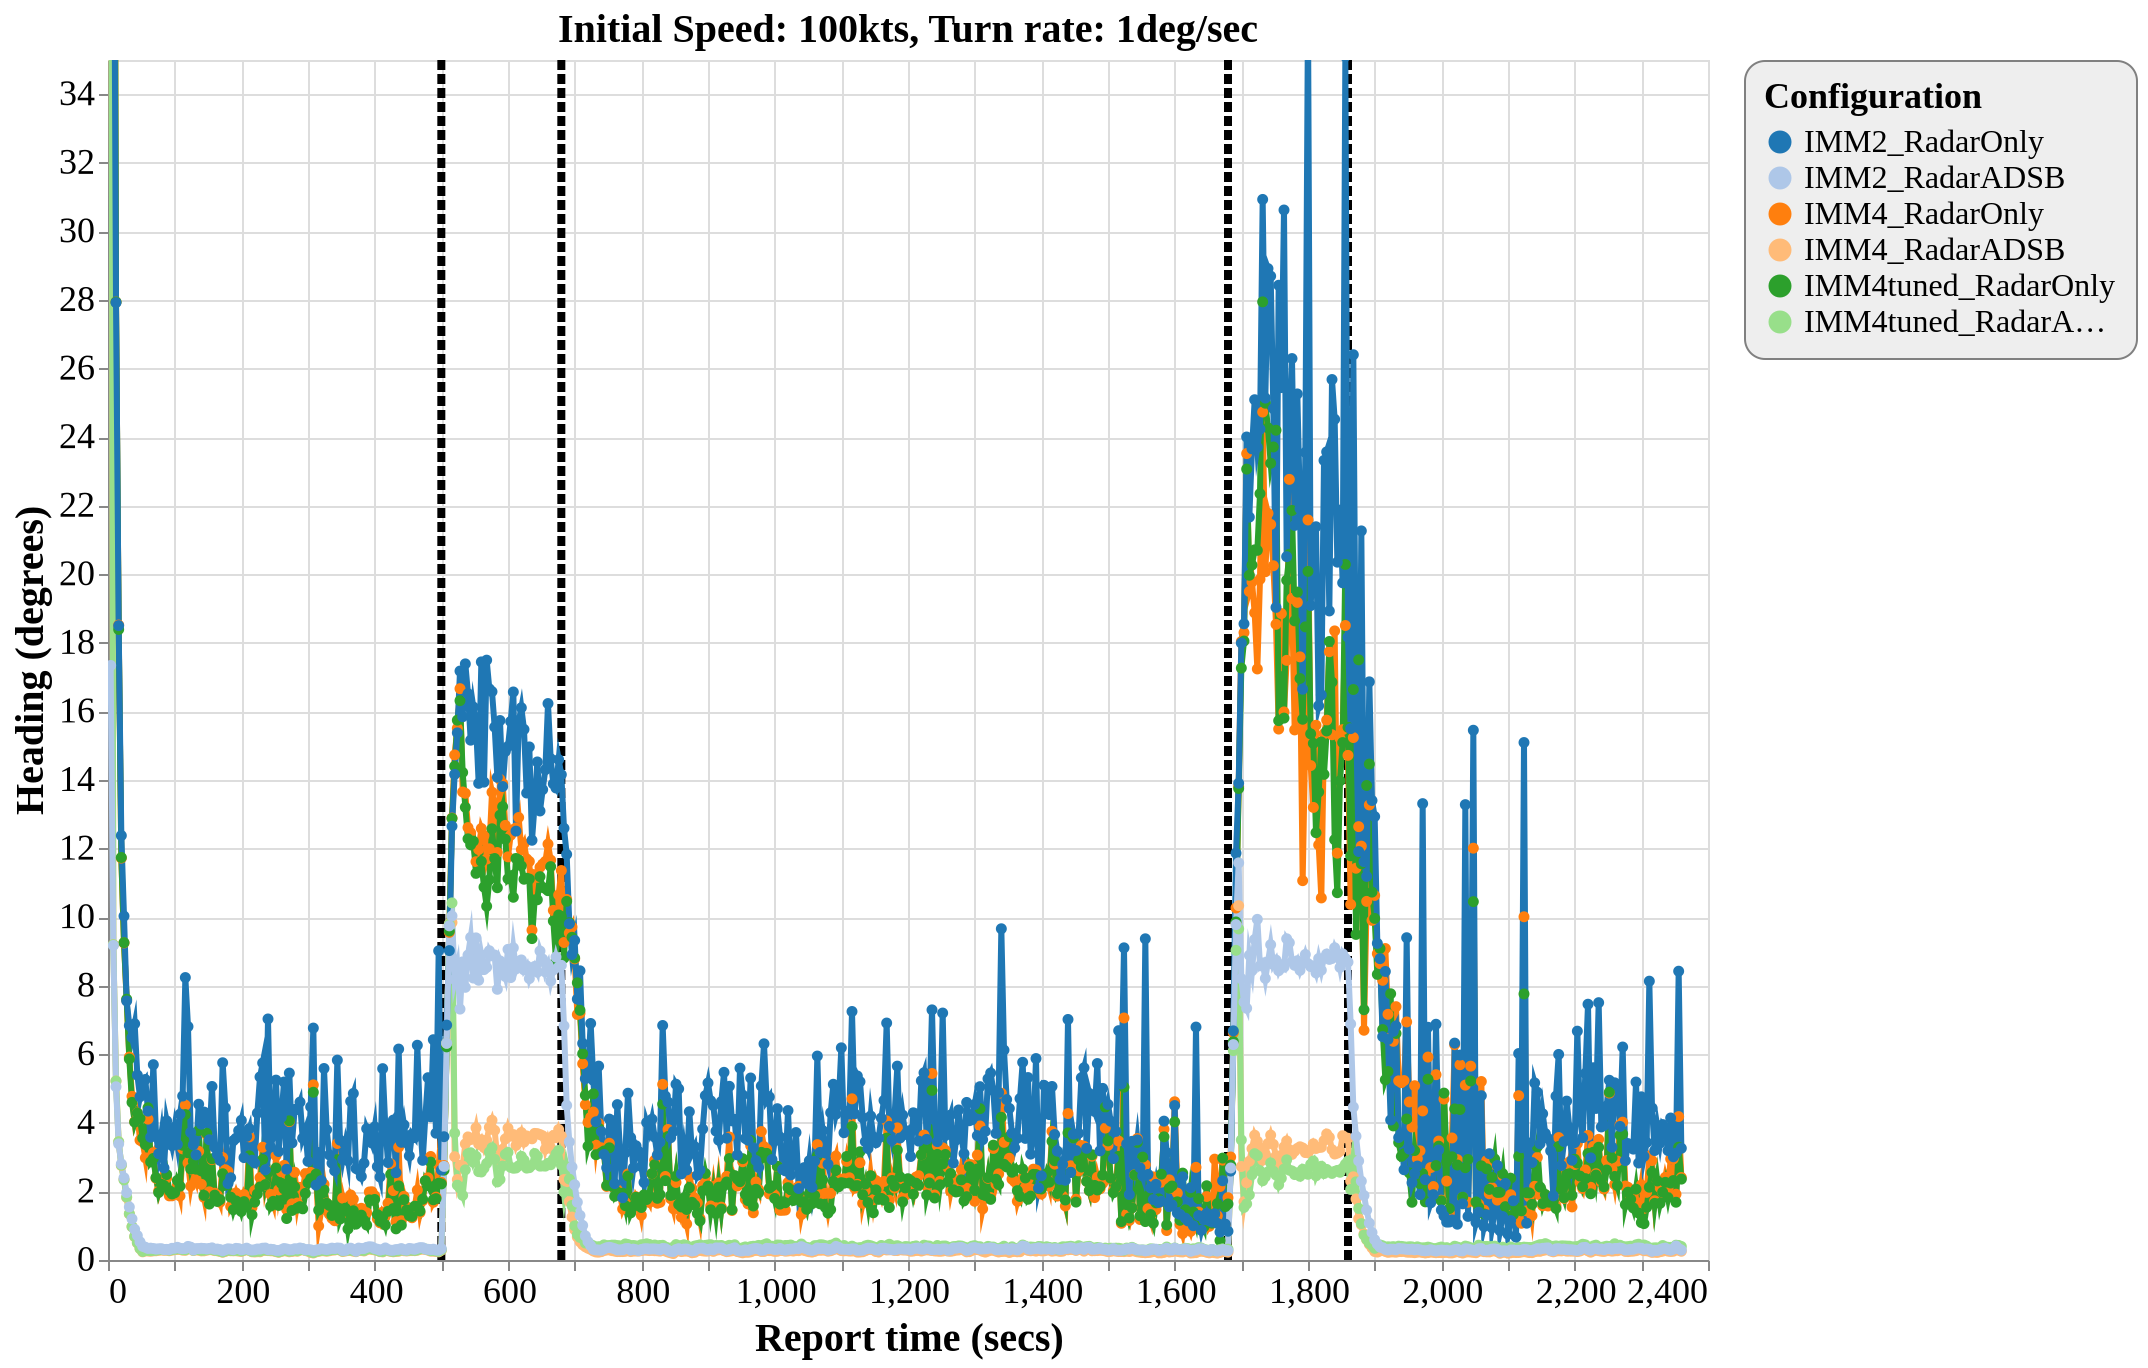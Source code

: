 {
  "config": {
    "view": {
      "continuousWidth": 800,
      "continuousHeight": 600
    },
    "axisX": {
      "labelFontSize": 18,
      "titleFontSize": 20
    },
    "axisY": {
      "labelFontSize": 18,
      "titleFontSize": 20
    },
    "font": "Times New Roman",
    "legend": {
      "cornerRadius": 10,
      "fillColor": "#EEEEEE",
      "labelFontSize": 16,
      "padding": 10,
      "strokeColor": "gray",
      "titleFontSize": 18
    },
    "title": {
      "fontSize": 20
    }
  },
  "layer": [
    {
      "data": {
        "name": "data-bc77fb052a7a140736461ea08f2d2a3c"
      },
      "mark": {
        "type": "rule",
        "strokeDash": [
          5,
          2
        ],
        "strokeWidth": 4
      },
      "encoding": {
        "color": {
          "type": "nominal",
          "field": "color",
          "scale": null
        },
        "x": {
          "type": "quantitative",
          "field": "tt"
        }
      }
    },
    {
      "data": {
        "name": "data-53229d66a516d9bd6398ead84cfcfb5c"
      },
      "mark": {
        "type": "line",
        "point": true,
        "strokeWidth": 3
      },
      "encoding": {
        "color": {
          "type": "ordinal",
          "field": "config",
          "scale": {
            "scheme": "category20"
          },
          "sort": [
            "IMM2_RadarOnly",
            "IMM2_RadarADSB",
            "IMM4_RadarOnly",
            "IMM4_RadarADSB",
            "IMM4tuned_RadarOnly",
            "IMM4tuned_RadarADSB"
          ],
          "title": "Configuration"
        },
        "x": {
          "type": "quantitative",
          "field": "time",
          "title": "Report time (secs)"
        },
        "y": {
          "type": "quantitative",
          "field": "rmse_hdg",
          "scale": {
            "domain": [
              0,
              35
            ],
            "zero": false
          },
          "title": "Heading (degrees)"
        }
      },
      "selection": {
        "selector126": {
          "type": "interval",
          "bind": "scales",
          "encodings": [
            "x",
            "y"
          ]
        }
      },
      "title": "Initial Speed: 100kts, Turn rate: 1deg/sec"
    }
  ],
  "$schema": "https://vega.github.io/schema/vega-lite/v4.8.1.json",
  "datasets": {
    "data-bc77fb052a7a140736461ea08f2d2a3c": [
      {
        "tt": 500,
        "color": "black"
      },
      {
        "tt": 680,
        "color": "black"
      },
      {
        "tt": 1680,
        "color": "black"
      },
      {
        "tt": 1860,
        "color": "black"
      }
    ],
    "data-53229d66a516d9bd6398ead84cfcfb5c": [
      {
        "scenario": "turns_new_01",
        "config": "IMM4_RadarOnly",
        "time": 4,
        "rmse_hdg": 90.0,
        "rmse_tr": 0.0,
        "p_uni": 0.0,
        "p_turn": 0.0
      },
      {
        "scenario": "turns_new_01",
        "config": "IMM4_RadarOnly",
        "time": 8,
        "rmse_hdg": 55.15899313723052,
        "rmse_tr": 0.0,
        "p_uni": 0.7982826086956522,
        "p_turn": 0.0093043478260869
      },
      {
        "scenario": "turns_new_01",
        "config": "IMM4_RadarOnly",
        "time": 12,
        "rmse_hdg": 27.941466746297092,
        "rmse_tr": 2.862991671569341e-05,
        "p_uni": 0.9434606557377048,
        "p_turn": 0.0192311475409836
      },
      {
        "scenario": "turns_new_01",
        "config": "IMM4_RadarOnly",
        "time": 16,
        "rmse_hdg": 18.51965222301808,
        "rmse_tr": 0.000543068206511,
        "p_uni": 0.9320861538461538,
        "p_turn": 0.0233061538461538
      },
      {
        "scenario": "turns_new_01",
        "config": "IMM4_RadarOnly",
        "time": 20,
        "rmse_hdg": 11.722263132227344,
        "rmse_tr": 0.0018575759029698,
        "p_uni": 0.9028117647058824,
        "p_turn": 0.0337235294117647
      },
      {
        "scenario": "turns_new_01",
        "config": "IMM4_RadarOnly",
        "time": 24,
        "rmse_hdg": 9.247717997316675,
        "rmse_tr": 0.0048174572895711,
        "p_uni": 0.8703368421052632,
        "p_turn": 0.0449671052631578
      },
      {
        "scenario": "turns_new_01",
        "config": "IMM4_RadarOnly",
        "time": 28,
        "rmse_hdg": 7.582778701493331,
        "rmse_tr": 0.012662549081987,
        "p_uni": 0.8660134328358209,
        "p_turn": 0.0545985074626865
      },
      {
        "scenario": "turns_new_01",
        "config": "IMM4_RadarOnly",
        "time": 32,
        "rmse_hdg": 5.918320633224179,
        "rmse_tr": 0.0266081560914738,
        "p_uni": 0.8509058823529412,
        "p_turn": 0.0624073529411764
      },
      {
        "scenario": "turns_new_01",
        "config": "IMM4_RadarOnly",
        "time": 36,
        "rmse_hdg": 4.77422231551367,
        "rmse_tr": 0.0518789542824052,
        "p_uni": 0.8211948717948718,
        "p_turn": 0.0809884615384615
      },
      {
        "scenario": "turns_new_01",
        "config": "IMM4_RadarOnly",
        "time": 40,
        "rmse_hdg": 4.032944510971039,
        "rmse_tr": 0.0809207389981085,
        "p_uni": 0.8078657142857143,
        "p_turn": 0.0787542857142857
      },
      {
        "scenario": "turns_new_01",
        "config": "IMM4_RadarOnly",
        "time": 44,
        "rmse_hdg": 4.288275026476579,
        "rmse_tr": 0.0652468949245655,
        "p_uni": 0.8326621621621622,
        "p_turn": 0.0715675675675675
      },
      {
        "scenario": "turns_new_01",
        "config": "IMM4_RadarOnly",
        "time": 48,
        "rmse_hdg": 3.494510786047571,
        "rmse_tr": 0.0657672914123602,
        "p_uni": 0.8245929577464789,
        "p_turn": 0.071894366197183
      },
      {
        "scenario": "turns_new_01",
        "config": "IMM4_RadarOnly",
        "time": 52,
        "rmse_hdg": 3.445586338693504,
        "rmse_tr": 0.04619203771026,
        "p_uni": 0.8615797101449275,
        "p_turn": 0.0555695652173913
      },
      {
        "scenario": "turns_new_01",
        "config": "IMM4_RadarOnly",
        "time": 56,
        "rmse_hdg": 2.9782744736809783,
        "rmse_tr": 0.0444742622198502,
        "p_uni": 0.8588985507246377,
        "p_turn": 0.0609724637681159
      },
      {
        "scenario": "turns_new_01",
        "config": "IMM4_RadarOnly",
        "time": 60,
        "rmse_hdg": 4.109314675863015,
        "rmse_tr": 0.0949040748390322,
        "p_uni": 0.8469947368421052,
        "p_turn": 0.0732934210526315
      },
      {
        "scenario": "turns_new_01",
        "config": "IMM4_RadarOnly",
        "time": 64,
        "rmse_hdg": 3.002465425302511,
        "rmse_tr": 0.062748641856175,
        "p_uni": 0.8775438356164383,
        "p_turn": 0.051
      },
      {
        "scenario": "turns_new_01",
        "config": "IMM4_RadarOnly",
        "time": 68,
        "rmse_hdg": 3.129023057460211,
        "rmse_tr": 0.0461333393545275,
        "p_uni": 0.8767691176470588,
        "p_turn": 0.0481441176470588
      },
      {
        "scenario": "turns_new_01",
        "config": "IMM4_RadarOnly",
        "time": 72,
        "rmse_hdg": 2.382808926116061,
        "rmse_tr": 0.0537846984167782,
        "p_uni": 0.8881662162162162,
        "p_turn": 0.0460608108108108
      },
      {
        "scenario": "turns_new_01",
        "config": "IMM4_RadarOnly",
        "time": 76,
        "rmse_hdg": 2.011442634177828,
        "rmse_tr": 0.0344501920937186,
        "p_uni": 0.887825,
        "p_turn": 0.0460176470588235
      },
      {
        "scenario": "turns_new_01",
        "config": "IMM4_RadarOnly",
        "time": 80,
        "rmse_hdg": 2.3345801990684234,
        "rmse_tr": 0.0371910647080403,
        "p_uni": 0.8821558823529412,
        "p_turn": 0.0528088235294117
      },
      {
        "scenario": "turns_new_01",
        "config": "IMM4_RadarOnly",
        "time": 84,
        "rmse_hdg": 2.122599526524021,
        "rmse_tr": 0.0255946600876042,
        "p_uni": 0.8804725,
        "p_turn": 0.04535
      },
      {
        "scenario": "turns_new_01",
        "config": "IMM4_RadarOnly",
        "time": 88,
        "rmse_hdg": 2.395570913164542,
        "rmse_tr": 0.0232917673990495,
        "p_uni": 0.8953414285714286,
        "p_turn": 0.0453171428571428
      },
      {
        "scenario": "turns_new_01",
        "config": "IMM4_RadarOnly",
        "time": 92,
        "rmse_hdg": 1.8699752572391335,
        "rmse_tr": 0.0181840630568014,
        "p_uni": 0.8985791044776119,
        "p_turn": 0.0386328358208955
      },
      {
        "scenario": "turns_new_01",
        "config": "IMM4_RadarOnly",
        "time": 96,
        "rmse_hdg": 1.871453453380291,
        "rmse_tr": 0.0202446793566487,
        "p_uni": 0.8893661971830986,
        "p_turn": 0.0446746478873239
      },
      {
        "scenario": "turns_new_01",
        "config": "IMM4_RadarOnly",
        "time": 100,
        "rmse_hdg": 1.9344202465185396,
        "rmse_tr": 0.0179663221721744,
        "p_uni": 0.9027887323943662,
        "p_turn": 0.0383464788732394
      },
      {
        "scenario": "turns_new_01",
        "config": "IMM4_RadarOnly",
        "time": 104,
        "rmse_hdg": 2.17264114966494,
        "rmse_tr": 0.0195856572780821,
        "p_uni": 0.884468115942029,
        "p_turn": 0.0481260869565217
      },
      {
        "scenario": "turns_new_01",
        "config": "IMM4_RadarOnly",
        "time": 108,
        "rmse_hdg": 1.8676466197072443,
        "rmse_tr": 0.0187764013259529,
        "p_uni": 0.891035064935065,
        "p_turn": 0.0434090909090909
      },
      {
        "scenario": "turns_new_01",
        "config": "IMM4_RadarOnly",
        "time": 112,
        "rmse_hdg": 3.242250880057058,
        "rmse_tr": 0.0523543356517725,
        "p_uni": 0.8834015384615385,
        "p_turn": 0.0531215384615384
      },
      {
        "scenario": "turns_new_01",
        "config": "IMM4_RadarOnly",
        "time": 116,
        "rmse_hdg": 4.515916296832792,
        "rmse_tr": 0.0824033337935417,
        "p_uni": 0.8728304347826087,
        "p_turn": 0.0611347826086956
      },
      {
        "scenario": "turns_new_01",
        "config": "IMM4_RadarOnly",
        "time": 120,
        "rmse_hdg": 2.82909074269097,
        "rmse_tr": 0.0696169646864318,
        "p_uni": 0.8729215189873418,
        "p_turn": 0.0564151898734177
      },
      {
        "scenario": "turns_new_01",
        "config": "IMM4_RadarOnly",
        "time": 124,
        "rmse_hdg": 2.1576686083663112,
        "rmse_tr": 0.0606067640857122,
        "p_uni": 0.8937117647058823,
        "p_turn": 0.0458926470588235
      },
      {
        "scenario": "turns_new_01",
        "config": "IMM4_RadarOnly",
        "time": 128,
        "rmse_hdg": 2.6139922942284493,
        "rmse_tr": 0.0425450903664067,
        "p_uni": 0.8953028571428572,
        "p_turn": 0.0443785714285714
      },
      {
        "scenario": "turns_new_01",
        "config": "IMM4_RadarOnly",
        "time": 132,
        "rmse_hdg": 2.3615890285411703,
        "rmse_tr": 0.0243797945758704,
        "p_uni": 0.8975123287671233,
        "p_turn": 0.0428808219178082
      },
      {
        "scenario": "turns_new_01",
        "config": "IMM4_RadarOnly",
        "time": 136,
        "rmse_hdg": 3.170416376440168,
        "rmse_tr": 0.0500341597596796,
        "p_uni": 0.8813614285714286,
        "p_turn": 0.0486585714285714
      },
      {
        "scenario": "turns_new_01",
        "config": "IMM4_RadarOnly",
        "time": 140,
        "rmse_hdg": 2.2071901221449224,
        "rmse_tr": 0.0301230735288338,
        "p_uni": 0.8976411764705883,
        "p_turn": 0.0430676470588235
      },
      {
        "scenario": "turns_new_01",
        "config": "IMM4_RadarOnly",
        "time": 144,
        "rmse_hdg": 1.825534613031652,
        "rmse_tr": 0.0243023354123324,
        "p_uni": 0.8895428571428571,
        "p_turn": 0.0474753246753246
      },
      {
        "scenario": "turns_new_01",
        "config": "IMM4_RadarOnly",
        "time": 148,
        "rmse_hdg": 3.654985180088514,
        "rmse_tr": 0.0346053544347627,
        "p_uni": 0.8667652777777778,
        "p_turn": 0.0535805555555555
      },
      {
        "scenario": "turns_new_01",
        "config": "IMM4_RadarOnly",
        "time": 152,
        "rmse_hdg": 1.9881602449048943,
        "rmse_tr": 0.0188264191489251,
        "p_uni": 0.8963101449275362,
        "p_turn": 0.0392695652173913
      },
      {
        "scenario": "turns_new_01",
        "config": "IMM4_RadarOnly",
        "time": 156,
        "rmse_hdg": 2.927201181462722,
        "rmse_tr": 0.0348071307543634,
        "p_uni": 0.8733783783783783,
        "p_turn": 0.0535405405405405
      },
      {
        "scenario": "turns_new_01",
        "config": "IMM4_RadarOnly",
        "time": 160,
        "rmse_hdg": 1.9482939449104304,
        "rmse_tr": 0.0279649101050423,
        "p_uni": 0.895274647887324,
        "p_turn": 0.042656338028169
      },
      {
        "scenario": "turns_new_01",
        "config": "IMM4_RadarOnly",
        "time": 164,
        "rmse_hdg": 1.8877603477228728,
        "rmse_tr": 0.0242823547792051,
        "p_uni": 0.8932884057971014,
        "p_turn": 0.0438463768115942
      },
      {
        "scenario": "turns_new_01",
        "config": "IMM4_RadarOnly",
        "time": 168,
        "rmse_hdg": 1.6835800462561614,
        "rmse_tr": 0.0195402246595794,
        "p_uni": 0.8909151898734178,
        "p_turn": 0.0410683544303797
      },
      {
        "scenario": "turns_new_01",
        "config": "IMM4_RadarOnly",
        "time": 172,
        "rmse_hdg": 2.9883110743232666,
        "rmse_tr": 0.0288325857321191,
        "p_uni": 0.8899292307692307,
        "p_turn": 0.0479753846153846
      },
      {
        "scenario": "turns_new_01",
        "config": "IMM4_RadarOnly",
        "time": 176,
        "rmse_hdg": 2.6331518627671997,
        "rmse_tr": 0.0262637086940553,
        "p_uni": 0.8909239436619718,
        "p_turn": 0.047556338028169
      },
      {
        "scenario": "turns_new_01",
        "config": "IMM4_RadarOnly",
        "time": 180,
        "rmse_hdg": 2.5822430494952777,
        "rmse_tr": 0.028154432747497,
        "p_uni": 0.8956402777777777,
        "p_turn": 0.0406805555555555
      },
      {
        "scenario": "turns_new_01",
        "config": "IMM4_RadarOnly",
        "time": 184,
        "rmse_hdg": 1.5644022538224325,
        "rmse_tr": 0.0198145111708862,
        "p_uni": 0.9017132352941176,
        "p_turn": 0.0371529411764705
      },
      {
        "scenario": "turns_new_01",
        "config": "IMM4_RadarOnly",
        "time": 188,
        "rmse_hdg": 1.7223395207268322,
        "rmse_tr": 0.0190244111387996,
        "p_uni": 0.8925616438356164,
        "p_turn": 0.0416506849315068
      },
      {
        "scenario": "turns_new_01",
        "config": "IMM4_RadarOnly",
        "time": 192,
        "rmse_hdg": 1.955253662090135,
        "rmse_tr": 0.0185468133574014,
        "p_uni": 0.8916779220779221,
        "p_turn": 0.044390909090909
      },
      {
        "scenario": "turns_new_01",
        "config": "IMM4_RadarOnly",
        "time": 196,
        "rmse_hdg": 1.719338755910468,
        "rmse_tr": 0.0175477012221492,
        "p_uni": 0.890660606060606,
        "p_turn": 0.0437424242424242
      },
      {
        "scenario": "turns_new_01",
        "config": "IMM4_RadarOnly",
        "time": 200,
        "rmse_hdg": 1.6110035235657232,
        "rmse_tr": 0.0156745578791199,
        "p_uni": 0.8919941176470588,
        "p_turn": 0.0399
      },
      {
        "scenario": "turns_new_01",
        "config": "IMM4_RadarOnly",
        "time": 204,
        "rmse_hdg": 1.90890292828378,
        "rmse_tr": 0.0176534533614365,
        "p_uni": 0.8972948051948052,
        "p_turn": 0.0408311688311688
      },
      {
        "scenario": "turns_new_01",
        "config": "IMM4_RadarOnly",
        "time": 208,
        "rmse_hdg": 1.7479173107939443,
        "rmse_tr": 0.0174206045442334,
        "p_uni": 0.8765283582089552,
        "p_turn": 0.0422014925373134
      },
      {
        "scenario": "turns_new_01",
        "config": "IMM4_RadarOnly",
        "time": 212,
        "rmse_hdg": 3.591738618186165,
        "rmse_tr": 0.0331189615845418,
        "p_uni": 0.8752013698630137,
        "p_turn": 0.0538095890410958
      },
      {
        "scenario": "turns_new_01",
        "config": "IMM4_RadarOnly",
        "time": 216,
        "rmse_hdg": 1.529426129538228,
        "rmse_tr": 0.0190573495383951,
        "p_uni": 0.9062728571428572,
        "p_turn": 0.0370371428571428
      },
      {
        "scenario": "turns_new_01",
        "config": "IMM4_RadarOnly",
        "time": 220,
        "rmse_hdg": 2.0248703662210072,
        "rmse_tr": 0.0224457833101408,
        "p_uni": 0.8978217391304348,
        "p_turn": 0.042227536231884
      },
      {
        "scenario": "turns_new_01",
        "config": "IMM4_RadarOnly",
        "time": 224,
        "rmse_hdg": 2.063904067538024,
        "rmse_tr": 0.0180612011311919,
        "p_uni": 0.8994315068493152,
        "p_turn": 0.0389945205479452
      },
      {
        "scenario": "turns_new_01",
        "config": "IMM4_RadarOnly",
        "time": 228,
        "rmse_hdg": 2.401967121471811,
        "rmse_tr": 0.038977429366237,
        "p_uni": 0.8841302631578948,
        "p_turn": 0.0451802631578947
      },
      {
        "scenario": "turns_new_01",
        "config": "IMM4_RadarOnly",
        "time": 232,
        "rmse_hdg": 3.289645994515333,
        "rmse_tr": 0.0439045117709575,
        "p_uni": 0.895236923076923,
        "p_turn": 0.0471753846153846
      },
      {
        "scenario": "turns_new_01",
        "config": "IMM4_RadarOnly",
        "time": 236,
        "rmse_hdg": 2.1885413049513733,
        "rmse_tr": 0.0338662672577155,
        "p_uni": 0.8991565217391304,
        "p_turn": 0.0376231884057971
      },
      {
        "scenario": "turns_new_01",
        "config": "IMM4_RadarOnly",
        "time": 240,
        "rmse_hdg": 2.588070323619511,
        "rmse_tr": 0.0286831913612601,
        "p_uni": 0.9016626666666668,
        "p_turn": 0.0388
      },
      {
        "scenario": "turns_new_01",
        "config": "IMM4_RadarOnly",
        "time": 244,
        "rmse_hdg": 1.9145479962254144,
        "rmse_tr": 0.0159429486588992,
        "p_uni": 0.8945970149253731,
        "p_turn": 0.0400074626865671
      },
      {
        "scenario": "turns_new_01",
        "config": "IMM4_RadarOnly",
        "time": 248,
        "rmse_hdg": 1.6579358820198358,
        "rmse_tr": 0.0210136761023228,
        "p_uni": 0.8797541666666667,
        "p_turn": 0.0433680555555555
      },
      {
        "scenario": "turns_new_01",
        "config": "IMM4_RadarOnly",
        "time": 252,
        "rmse_hdg": 3.04237276665468,
        "rmse_tr": 0.0218326296617864,
        "p_uni": 0.8873320512820513,
        "p_turn": 0.0473615384615384
      },
      {
        "scenario": "turns_new_01",
        "config": "IMM4_RadarOnly",
        "time": 256,
        "rmse_hdg": 2.0441931801020568,
        "rmse_tr": 0.018648328383937,
        "p_uni": 0.8907969696969698,
        "p_turn": 0.0385893939393939
      },
      {
        "scenario": "turns_new_01",
        "config": "IMM4_RadarOnly",
        "time": 260,
        "rmse_hdg": 2.572554594728195,
        "rmse_tr": 0.0249522057427509,
        "p_uni": 0.8813971428571429,
        "p_turn": 0.04676
      },
      {
        "scenario": "turns_new_01",
        "config": "IMM4_RadarOnly",
        "time": 264,
        "rmse_hdg": 2.757615194047488,
        "rmse_tr": 0.0325604492773496,
        "p_uni": 0.890387012987013,
        "p_turn": 0.046925974025974
      },
      {
        "scenario": "turns_new_01",
        "config": "IMM4_RadarOnly",
        "time": 268,
        "rmse_hdg": 1.4675988105257916,
        "rmse_tr": 0.0218400050571313,
        "p_uni": 0.896889552238806,
        "p_turn": 0.0413910447761194
      },
      {
        "scenario": "turns_new_01",
        "config": "IMM4_RadarOnly",
        "time": 272,
        "rmse_hdg": 4.037048757033617,
        "rmse_tr": 0.0858359202199172,
        "p_uni": 0.8660319999999999,
        "p_turn": 0.0614199999999999
      },
      {
        "scenario": "turns_new_01",
        "config": "IMM4_RadarOnly",
        "time": 276,
        "rmse_hdg": 1.636878208746842,
        "rmse_tr": 0.023926554285981,
        "p_uni": 0.9029567567567568,
        "p_turn": 0.0390364864864864
      },
      {
        "scenario": "turns_new_01",
        "config": "IMM4_RadarOnly",
        "time": 280,
        "rmse_hdg": 2.558627915816249,
        "rmse_tr": 0.0639298948010659,
        "p_uni": 0.8880057971014492,
        "p_turn": 0.0446434782608695
      },
      {
        "scenario": "turns_new_01",
        "config": "IMM4_RadarOnly",
        "time": 284,
        "rmse_hdg": 1.66108265544954,
        "rmse_tr": 0.048614532746059,
        "p_uni": 0.8917058823529412,
        "p_turn": 0.0463205882352941
      },
      {
        "scenario": "turns_new_01",
        "config": "IMM4_RadarOnly",
        "time": 288,
        "rmse_hdg": 2.118809610764183,
        "rmse_tr": 0.0295482444486977,
        "p_uni": 0.8900763888888888,
        "p_turn": 0.0441763888888888
      },
      {
        "scenario": "turns_new_01",
        "config": "IMM4_RadarOnly",
        "time": 292,
        "rmse_hdg": 2.039033676360773,
        "rmse_tr": 0.0214075012813525,
        "p_uni": 0.8950736111111112,
        "p_turn": 0.0404708333333333
      },
      {
        "scenario": "turns_new_01",
        "config": "IMM4_RadarOnly",
        "time": 296,
        "rmse_hdg": 2.519944884758835,
        "rmse_tr": 0.0255973604324959,
        "p_uni": 0.8919527777777778,
        "p_turn": 0.0435347222222222
      },
      {
        "scenario": "turns_new_01",
        "config": "IMM4_RadarOnly",
        "time": 300,
        "rmse_hdg": 2.4629894237305305,
        "rmse_tr": 0.0229268985267597,
        "p_uni": 0.9027422535211268,
        "p_turn": 0.0400084507042253
      },
      {
        "scenario": "turns_new_01",
        "config": "IMM4_RadarOnly",
        "time": 304,
        "rmse_hdg": 2.5559707680574486,
        "rmse_tr": 0.0224335170351678,
        "p_uni": 0.8969462686567163,
        "p_turn": 0.0441611940298507
      },
      {
        "scenario": "turns_new_01",
        "config": "IMM4_RadarOnly",
        "time": 308,
        "rmse_hdg": 5.107905376309679,
        "rmse_tr": 0.1112314691682768,
        "p_uni": 0.8856133333333335,
        "p_turn": 0.0489093333333333
      },
      {
        "scenario": "turns_new_01",
        "config": "IMM4_RadarOnly",
        "time": 312,
        "rmse_hdg": 2.4774056322424607,
        "rmse_tr": 0.0731761081228019,
        "p_uni": 0.8900333333333333,
        "p_turn": 0.0439919999999999
      },
      {
        "scenario": "turns_new_01",
        "config": "IMM4_RadarOnly",
        "time": 316,
        "rmse_hdg": 0.9929619979695924,
        "rmse_tr": 0.0560502400687517,
        "p_uni": 0.8945838235294117,
        "p_turn": 0.0407794117647058
      },
      {
        "scenario": "turns_new_01",
        "config": "IMM4_RadarOnly",
        "time": 320,
        "rmse_hdg": 1.4652060564571758,
        "rmse_tr": 0.0513838142184517,
        "p_uni": 0.8941393939393939,
        "p_turn": 0.0412121212121212
      },
      {
        "scenario": "turns_new_01",
        "config": "IMM4_RadarOnly",
        "time": 324,
        "rmse_hdg": 2.209535280063696,
        "rmse_tr": 0.0546872787907613,
        "p_uni": 0.8813923076923077,
        "p_turn": 0.0431820512820512
      },
      {
        "scenario": "turns_new_01",
        "config": "IMM4_RadarOnly",
        "time": 328,
        "rmse_hdg": 1.6604207603644558,
        "rmse_tr": 0.0365207405833127,
        "p_uni": 0.8783086956521738,
        "p_turn": 0.0451449275362318
      },
      {
        "scenario": "turns_new_01",
        "config": "IMM4_RadarOnly",
        "time": 332,
        "rmse_hdg": 1.3360405487207676,
        "rmse_tr": 0.0172941055552613,
        "p_uni": 0.8934942028985507,
        "p_turn": 0.043291304347826
      },
      {
        "scenario": "turns_new_01",
        "config": "IMM4_RadarOnly",
        "time": 336,
        "rmse_hdg": 1.2140907091317357,
        "rmse_tr": 0.0313516407066679,
        "p_uni": 0.8984025000000001,
        "p_turn": 0.04039375
      },
      {
        "scenario": "turns_new_01",
        "config": "IMM4_RadarOnly",
        "time": 340,
        "rmse_hdg": 1.145668862654975,
        "rmse_tr": 0.0202021215293274,
        "p_uni": 0.9107603174603174,
        "p_turn": 0.0346920634920634
      },
      {
        "scenario": "turns_new_01",
        "config": "IMM4_RadarOnly",
        "time": 344,
        "rmse_hdg": 3.39806121192659,
        "rmse_tr": 0.0608167035325939,
        "p_uni": 0.8750628571428571,
        "p_turn": 0.0525942857142857
      },
      {
        "scenario": "turns_new_01",
        "config": "IMM4_RadarOnly",
        "time": 348,
        "rmse_hdg": 1.2822810678014809,
        "rmse_tr": 0.0475120137162004,
        "p_uni": 0.8921263157894735,
        "p_turn": 0.0460552631578947
      },
      {
        "scenario": "turns_new_01",
        "config": "IMM4_RadarOnly",
        "time": 352,
        "rmse_hdg": 1.803989941808139,
        "rmse_tr": 0.041457455055878,
        "p_uni": 0.8838652173913043,
        "p_turn": 0.044863768115942
      },
      {
        "scenario": "turns_new_01",
        "config": "IMM4_RadarOnly",
        "time": 356,
        "rmse_hdg": 1.4510837329389372,
        "rmse_tr": 0.0333155759367896,
        "p_uni": 0.9016466666666668,
        "p_turn": 0.0397666666666666
      },
      {
        "scenario": "turns_new_01",
        "config": "IMM4_RadarOnly",
        "time": 360,
        "rmse_hdg": 1.3792570463840317,
        "rmse_tr": 0.0173255552541575,
        "p_uni": 0.9022810810810812,
        "p_turn": 0.0386554054054054
      },
      {
        "scenario": "turns_new_01",
        "config": "IMM4_RadarOnly",
        "time": 364,
        "rmse_hdg": 1.8973509374151496,
        "rmse_tr": 0.020641347276554,
        "p_uni": 0.9033260869565218,
        "p_turn": 0.0374797101449275
      },
      {
        "scenario": "turns_new_01",
        "config": "IMM4_RadarOnly",
        "time": 368,
        "rmse_hdg": 1.7736005253521474,
        "rmse_tr": 0.019233059773091,
        "p_uni": 0.895460294117647,
        "p_turn": 0.0391411764705882
      },
      {
        "scenario": "turns_new_01",
        "config": "IMM4_RadarOnly",
        "time": 372,
        "rmse_hdg": 1.4631496016322991,
        "rmse_tr": 0.0134843953857382,
        "p_uni": 0.9014905405405406,
        "p_turn": 0.0360162162162162
      },
      {
        "scenario": "turns_new_01",
        "config": "IMM4_RadarOnly",
        "time": 376,
        "rmse_hdg": 1.4575261343908834,
        "rmse_tr": 0.0116206537937671,
        "p_uni": 0.9058013513513514,
        "p_turn": 0.0360918918918918
      },
      {
        "scenario": "turns_new_01",
        "config": "IMM4_RadarOnly",
        "time": 380,
        "rmse_hdg": 1.5084342587741366,
        "rmse_tr": 0.0127337051315322,
        "p_uni": 0.8955942028985507,
        "p_turn": 0.0399768115942028
      },
      {
        "scenario": "turns_new_01",
        "config": "IMM4_RadarOnly",
        "time": 384,
        "rmse_hdg": 1.4001492975949223,
        "rmse_tr": 0.0118156323007559,
        "p_uni": 0.9004541666666667,
        "p_turn": 0.0370152777777777
      },
      {
        "scenario": "turns_new_01",
        "config": "IMM4_RadarOnly",
        "time": 388,
        "rmse_hdg": 1.3769988069296624,
        "rmse_tr": 0.0176371644951384,
        "p_uni": 0.8870471428571428,
        "p_turn": 0.04556
      },
      {
        "scenario": "turns_new_01",
        "config": "IMM4_RadarOnly",
        "time": 392,
        "rmse_hdg": 1.984021095120299,
        "rmse_tr": 0.026378770987738,
        "p_uni": 0.8925617647058823,
        "p_turn": 0.0421691176470588
      },
      {
        "scenario": "turns_new_01",
        "config": "IMM4_RadarOnly",
        "time": 396,
        "rmse_hdg": 1.9902788749318516,
        "rmse_tr": 0.0170935587283631,
        "p_uni": 0.883235,
        "p_turn": 0.04601
      },
      {
        "scenario": "turns_new_01",
        "config": "IMM4_RadarOnly",
        "time": 400,
        "rmse_hdg": 1.874556025867898,
        "rmse_tr": 0.0218816300876812,
        "p_uni": 0.8820808823529411,
        "p_turn": 0.0414485294117647
      },
      {
        "scenario": "turns_new_01",
        "config": "IMM4_RadarOnly",
        "time": 404,
        "rmse_hdg": 1.20239499805317,
        "rmse_tr": 0.0182147717649099,
        "p_uni": 0.8883373134328358,
        "p_turn": 0.0374119402985074
      },
      {
        "scenario": "turns_new_01",
        "config": "IMM4_RadarOnly",
        "time": 408,
        "rmse_hdg": 1.0850281614368869,
        "rmse_tr": 0.0147935045806522,
        "p_uni": 0.9024625,
        "p_turn": 0.0389319444444444
      },
      {
        "scenario": "turns_new_01",
        "config": "IMM4_RadarOnly",
        "time": 412,
        "rmse_hdg": 1.393711227591818,
        "rmse_tr": 0.0146921747879611,
        "p_uni": 0.890312676056338,
        "p_turn": 0.0424985915492957
      },
      {
        "scenario": "turns_new_01",
        "config": "IMM4_RadarOnly",
        "time": 416,
        "rmse_hdg": 1.283614881566548,
        "rmse_tr": 0.0132077769944199,
        "p_uni": 0.8909522388059702,
        "p_turn": 0.0429343283582089
      },
      {
        "scenario": "turns_new_01",
        "config": "IMM4_RadarOnly",
        "time": 420,
        "rmse_hdg": 1.6540292683362103,
        "rmse_tr": 0.0150993037706701,
        "p_uni": 0.899575641025641,
        "p_turn": 0.038
      },
      {
        "scenario": "turns_new_01",
        "config": "IMM4_RadarOnly",
        "time": 424,
        "rmse_hdg": 2.802389365139354,
        "rmse_tr": 0.0277904659910552,
        "p_uni": 0.8833953846153846,
        "p_turn": 0.0464615384615384
      },
      {
        "scenario": "turns_new_01",
        "config": "IMM4_RadarOnly",
        "time": 428,
        "rmse_hdg": 2.023696574609682,
        "rmse_tr": 0.0166741446991824,
        "p_uni": 0.8928304347826087,
        "p_turn": 0.0395695652173913
      },
      {
        "scenario": "turns_new_01",
        "config": "IMM4_RadarOnly",
        "time": 432,
        "rmse_hdg": 1.1169360562924604,
        "rmse_tr": 0.0156799357337772,
        "p_uni": 0.9063576923076924,
        "p_turn": 0.0364499999999999
      },
      {
        "scenario": "turns_new_01",
        "config": "IMM4_RadarOnly",
        "time": 436,
        "rmse_hdg": 3.290412349970109,
        "rmse_tr": 0.0321160303117473,
        "p_uni": 0.8870179104477612,
        "p_turn": 0.0467671641791044
      },
      {
        "scenario": "turns_new_01",
        "config": "IMM4_RadarOnly",
        "time": 440,
        "rmse_hdg": 1.1438910204502288,
        "rmse_tr": 0.0199955261662869,
        "p_uni": 0.8974293333333333,
        "p_turn": 0.0398733333333333
      },
      {
        "scenario": "turns_new_01",
        "config": "IMM4_RadarOnly",
        "time": 444,
        "rmse_hdg": 1.8581999738610329,
        "rmse_tr": 0.0228802847135132,
        "p_uni": 0.8924514285714286,
        "p_turn": 0.0459971428571428
      },
      {
        "scenario": "turns_new_01",
        "config": "IMM4_RadarOnly",
        "time": 448,
        "rmse_hdg": 1.5507758426947835,
        "rmse_tr": 0.0253958629926777,
        "p_uni": 0.89281,
        "p_turn": 0.0443928571428571
      },
      {
        "scenario": "turns_new_01",
        "config": "IMM4_RadarOnly",
        "time": 452,
        "rmse_hdg": 1.2952611592216596,
        "rmse_tr": 0.0199579189649563,
        "p_uni": 0.8916470588235293,
        "p_turn": 0.0405176470588235
      },
      {
        "scenario": "turns_new_01",
        "config": "IMM4_RadarOnly",
        "time": 456,
        "rmse_hdg": 1.2320623489007956,
        "rmse_tr": 0.0159102664637449,
        "p_uni": 0.8997526315789475,
        "p_turn": 0.0375736842105263
      },
      {
        "scenario": "turns_new_01",
        "config": "IMM4_RadarOnly",
        "time": 460,
        "rmse_hdg": 1.530538666976796,
        "rmse_tr": 0.0147293216634937,
        "p_uni": 0.9115291666666666,
        "p_turn": 0.0338361111111111
      },
      {
        "scenario": "turns_new_01",
        "config": "IMM4_RadarOnly",
        "time": 464,
        "rmse_hdg": 2.038810750256707,
        "rmse_tr": 0.0168429273850643,
        "p_uni": 0.8923753623188406,
        "p_turn": 0.0463724637681159
      },
      {
        "scenario": "turns_new_01",
        "config": "IMM4_RadarOnly",
        "time": 468,
        "rmse_hdg": 1.3811236843885284,
        "rmse_tr": 0.0165595178546643,
        "p_uni": 0.9065197368421052,
        "p_turn": 0.0383368421052631
      },
      {
        "scenario": "turns_new_01",
        "config": "IMM4_RadarOnly",
        "time": 472,
        "rmse_hdg": 1.7296333219996165,
        "rmse_tr": 0.0156272884038512,
        "p_uni": 0.8893571428571428,
        "p_turn": 0.0416642857142857
      },
      {
        "scenario": "turns_new_01",
        "config": "IMM4_RadarOnly",
        "time": 476,
        "rmse_hdg": 2.3027778256457383,
        "rmse_tr": 0.0188854327837243,
        "p_uni": 0.8812742857142857,
        "p_turn": 0.0419371428571428
      },
      {
        "scenario": "turns_new_01",
        "config": "IMM4_RadarOnly",
        "time": 480,
        "rmse_hdg": 2.3972703226795264,
        "rmse_tr": 0.0274868104733888,
        "p_uni": 0.87950875,
        "p_turn": 0.04994875
      },
      {
        "scenario": "turns_new_01",
        "config": "IMM4_RadarOnly",
        "time": 484,
        "rmse_hdg": 3.01959496147137,
        "rmse_tr": 0.0506098907801243,
        "p_uni": 0.8843940298507462,
        "p_turn": 0.0474522388059701
      },
      {
        "scenario": "turns_new_01",
        "config": "IMM4_RadarOnly",
        "time": 488,
        "rmse_hdg": 1.6847749602444435,
        "rmse_tr": 0.0390154075845108,
        "p_uni": 0.8720608695652173,
        "p_turn": 0.0455289855072463
      },
      {
        "scenario": "turns_new_01",
        "config": "IMM4_RadarOnly",
        "time": 492,
        "rmse_hdg": 1.8341908745775517,
        "rmse_tr": 0.028878140284675,
        "p_uni": 0.881917808219178,
        "p_turn": 0.0452123287671232
      },
      {
        "scenario": "turns_new_01",
        "config": "IMM4_RadarOnly",
        "time": 496,
        "rmse_hdg": 2.7663491968274507,
        "rmse_tr": 0.0257304441775838,
        "p_uni": 0.8595075757575757,
        "p_turn": 0.0478681818181818
      },
      {
        "scenario": "turns_new_01",
        "config": "IMM4_RadarOnly",
        "time": 500,
        "rmse_hdg": 2.262611502403984,
        "rmse_tr": 0.0254442156119639,
        "p_uni": 0.8872351351351352,
        "p_turn": 0.044181081081081
      },
      {
        "scenario": "turns_new_01",
        "config": "IMM4_RadarOnly",
        "time": 504,
        "rmse_hdg": 2.7549185399209173,
        "rmse_tr": 1.001936464053485,
        "p_uni": 0.904392,
        "p_turn": 0.03462
      },
      {
        "scenario": "turns_new_01",
        "config": "IMM4_RadarOnly",
        "time": 508,
        "rmse_hdg": 6.276709473813227,
        "rmse_tr": 0.9993295065625588,
        "p_uni": 0.8985940298507462,
        "p_turn": 0.0383701492537313
      },
      {
        "scenario": "turns_new_01",
        "config": "IMM4_RadarOnly",
        "time": 512,
        "rmse_hdg": 9.55662578975661,
        "rmse_tr": 0.9981924096909904,
        "p_uni": 0.8962941176470588,
        "p_turn": 0.0409397058823529
      },
      {
        "scenario": "turns_new_01",
        "config": "IMM4_RadarOnly",
        "time": 516,
        "rmse_hdg": 12.890511917194823,
        "rmse_tr": 0.9808625193023496,
        "p_uni": 0.8410177215189873,
        "p_turn": 0.0745962025316455
      },
      {
        "scenario": "turns_new_01",
        "config": "IMM4_RadarOnly",
        "time": 520,
        "rmse_hdg": 14.73197624428708,
        "rmse_tr": 0.9274980110209192,
        "p_uni": 0.7457537313432836,
        "p_turn": 0.143855223880597
      },
      {
        "scenario": "turns_new_01",
        "config": "IMM4_RadarOnly",
        "time": 524,
        "rmse_hdg": 15.509756640212965,
        "rmse_tr": 0.8764744246829382,
        "p_uni": 0.6487383561643836,
        "p_turn": 0.2080876712328767
      },
      {
        "scenario": "turns_new_01",
        "config": "IMM4_RadarOnly",
        "time": 528,
        "rmse_hdg": 16.664444647409386,
        "rmse_tr": 0.7870866595054375,
        "p_uni": 0.4770142857142856,
        "p_turn": 0.34687
      },
      {
        "scenario": "turns_new_01",
        "config": "IMM4_RadarOnly",
        "time": 532,
        "rmse_hdg": 13.65054188465234,
        "rmse_tr": 0.6478358392740304,
        "p_uni": 0.3365521126760563,
        "p_turn": 0.4405605633802817
      },
      {
        "scenario": "turns_new_01",
        "config": "IMM4_RadarOnly",
        "time": 536,
        "rmse_hdg": 13.611828623406923,
        "rmse_tr": 0.5732788512458089,
        "p_uni": 0.2765528571428571,
        "p_turn": 0.4887785714285714
      },
      {
        "scenario": "turns_new_01",
        "config": "IMM4_RadarOnly",
        "time": 540,
        "rmse_hdg": 12.61261004389425,
        "rmse_tr": 0.4959754889688549,
        "p_uni": 0.2596276315789473,
        "p_turn": 0.4969
      },
      {
        "scenario": "turns_new_01",
        "config": "IMM4_RadarOnly",
        "time": 544,
        "rmse_hdg": 12.462103542645025,
        "rmse_tr": 0.4449089773976404,
        "p_uni": 0.2681887323943662,
        "p_turn": 0.5111845070422535
      },
      {
        "scenario": "turns_new_01",
        "config": "IMM4_RadarOnly",
        "time": 548,
        "rmse_hdg": 12.150960194263488,
        "rmse_tr": 0.4067072497137184,
        "p_uni": 0.268630303030303,
        "p_turn": 0.5195530303030303
      },
      {
        "scenario": "turns_new_01",
        "config": "IMM4_RadarOnly",
        "time": 552,
        "rmse_hdg": 11.617122159282143,
        "rmse_tr": 0.3572499806636951,
        "p_uni": 0.2937394736842105,
        "p_turn": 0.5166921052631579
      },
      {
        "scenario": "turns_new_01",
        "config": "IMM4_RadarOnly",
        "time": 556,
        "rmse_hdg": 11.973029650245264,
        "rmse_tr": 0.357322871899643,
        "p_uni": 0.3257260869565218,
        "p_turn": 0.4902797101449276
      },
      {
        "scenario": "turns_new_01",
        "config": "IMM4_RadarOnly",
        "time": 560,
        "rmse_hdg": 12.58617061748308,
        "rmse_tr": 0.3638640283495478,
        "p_uni": 0.3342211267605633,
        "p_turn": 0.4882478873239436
      },
      {
        "scenario": "turns_new_01",
        "config": "IMM4_RadarOnly",
        "time": 564,
        "rmse_hdg": 12.380335621594972,
        "rmse_tr": 0.3434829882325007,
        "p_uni": 0.3489025641025641,
        "p_turn": 0.4881641025641025
      },
      {
        "scenario": "turns_new_01",
        "config": "IMM4_RadarOnly",
        "time": 568,
        "rmse_hdg": 11.69339049948018,
        "rmse_tr": 0.3527407312529253,
        "p_uni": 0.3913530303030303,
        "p_turn": 0.4234378787878787
      },
      {
        "scenario": "turns_new_01",
        "config": "IMM4_RadarOnly",
        "time": 572,
        "rmse_hdg": 11.993713345171416,
        "rmse_tr": 0.3286323958033179,
        "p_uni": 0.4113142857142857,
        "p_turn": 0.4120785714285714
      },
      {
        "scenario": "turns_new_01",
        "config": "IMM4_RadarOnly",
        "time": 576,
        "rmse_hdg": 13.644887857332437,
        "rmse_tr": 0.3662839326466129,
        "p_uni": 0.4009095890410959,
        "p_turn": 0.4389123287671232
      },
      {
        "scenario": "turns_new_01",
        "config": "IMM4_RadarOnly",
        "time": 580,
        "rmse_hdg": 13.264500344299178,
        "rmse_tr": 0.3886383365890023,
        "p_uni": 0.4141101449275362,
        "p_turn": 0.4246014492753623
      },
      {
        "scenario": "turns_new_01",
        "config": "IMM4_RadarOnly",
        "time": 584,
        "rmse_hdg": 11.885078500747015,
        "rmse_tr": 0.3923262023546911,
        "p_uni": 0.4608662162162162,
        "p_turn": 0.3695648648648648
      },
      {
        "scenario": "turns_new_01",
        "config": "IMM4_RadarOnly",
        "time": 588,
        "rmse_hdg": 14.017740730280677,
        "rmse_tr": 0.4031396212809842,
        "p_uni": 0.4822287671232876,
        "p_turn": 0.3594890410958904
      },
      {
        "scenario": "turns_new_01",
        "config": "IMM4_RadarOnly",
        "time": 592,
        "rmse_hdg": 13.89496873576048,
        "rmse_tr": 0.4096982865111218,
        "p_uni": 0.4395492537313433,
        "p_turn": 0.3936776119402985
      },
      {
        "scenario": "turns_new_01",
        "config": "IMM4_RadarOnly",
        "time": 596,
        "rmse_hdg": 12.676509117115938,
        "rmse_tr": 0.405459945798668,
        "p_uni": 0.4638985294117647,
        "p_turn": 0.3791191176470588
      },
      {
        "scenario": "turns_new_01",
        "config": "IMM4_RadarOnly",
        "time": 600,
        "rmse_hdg": 11.75897370583822,
        "rmse_tr": 0.4170889311483661,
        "p_uni": 0.4754459459459459,
        "p_turn": 0.3618743243243243
      },
      {
        "scenario": "turns_new_01",
        "config": "IMM4_RadarOnly",
        "time": 604,
        "rmse_hdg": 12.390888023025898,
        "rmse_tr": 0.40382613300088,
        "p_uni": 0.4453041666666666,
        "p_turn": 0.386425
      },
      {
        "scenario": "turns_new_01",
        "config": "IMM4_RadarOnly",
        "time": 608,
        "rmse_hdg": 12.555278987504996,
        "rmse_tr": 0.3825228784467816,
        "p_uni": 0.3943267605633803,
        "p_turn": 0.4330338028169014
      },
      {
        "scenario": "turns_new_01",
        "config": "IMM4_RadarOnly",
        "time": 612,
        "rmse_hdg": 12.602065003849566,
        "rmse_tr": 0.3574163744461384,
        "p_uni": 0.3920152777777778,
        "p_turn": 0.4388277777777778
      },
      {
        "scenario": "turns_new_01",
        "config": "IMM4_RadarOnly",
        "time": 616,
        "rmse_hdg": 12.906312134114392,
        "rmse_tr": 0.3749497921944572,
        "p_uni": 0.394563768115942,
        "p_turn": 0.4333304347826087
      },
      {
        "scenario": "turns_new_01",
        "config": "IMM4_RadarOnly",
        "time": 620,
        "rmse_hdg": 11.967221183116564,
        "rmse_tr": 0.371182957051686,
        "p_uni": 0.363512676056338,
        "p_turn": 0.4541929577464789
      },
      {
        "scenario": "turns_new_01",
        "config": "IMM4_RadarOnly",
        "time": 624,
        "rmse_hdg": 12.14200765702279,
        "rmse_tr": 0.3567615076396742,
        "p_uni": 0.3628119999999999,
        "p_turn": 0.468968
      },
      {
        "scenario": "turns_new_01",
        "config": "IMM4_RadarOnly",
        "time": 628,
        "rmse_hdg": 11.69862442558893,
        "rmse_tr": 0.3474098044867489,
        "p_uni": 0.3398549295774647,
        "p_turn": 0.4735295774647888
      },
      {
        "scenario": "turns_new_01",
        "config": "IMM4_RadarOnly",
        "time": 632,
        "rmse_hdg": 11.623258946536264,
        "rmse_tr": 0.3593493020479557,
        "p_uni": 0.3814338235294117,
        "p_turn": 0.4288426470588235
      },
      {
        "scenario": "turns_new_01",
        "config": "IMM4_RadarOnly",
        "time": 636,
        "rmse_hdg": 9.620864597903047,
        "rmse_tr": 0.3470742594589051,
        "p_uni": 0.3718710526315789,
        "p_turn": 0.4565710526315789
      },
      {
        "scenario": "turns_new_01",
        "config": "IMM4_RadarOnly",
        "time": 640,
        "rmse_hdg": 11.239851729165435,
        "rmse_tr": 0.3730080637897442,
        "p_uni": 0.3593072463768116,
        "p_turn": 0.4520362318840579
      },
      {
        "scenario": "turns_new_01",
        "config": "IMM4_RadarOnly",
        "time": 644,
        "rmse_hdg": 11.163059027556663,
        "rmse_tr": 0.3599487479390047,
        "p_uni": 0.3624685714285715,
        "p_turn": 0.4420114285714285
      },
      {
        "scenario": "turns_new_01",
        "config": "IMM4_RadarOnly",
        "time": 648,
        "rmse_hdg": 11.454190818996103,
        "rmse_tr": 0.3558039545179802,
        "p_uni": 0.3709215189873417,
        "p_turn": 0.4402493670886075
      },
      {
        "scenario": "turns_new_01",
        "config": "IMM4_RadarOnly",
        "time": 652,
        "rmse_hdg": 11.545966523057412,
        "rmse_tr": 0.355577698084399,
        "p_uni": 0.3901374999999999,
        "p_turn": 0.4259546875
      },
      {
        "scenario": "turns_new_01",
        "config": "IMM4_RadarOnly",
        "time": 656,
        "rmse_hdg": 11.623782943769086,
        "rmse_tr": 0.3703112403293825,
        "p_uni": 0.4106714285714286,
        "p_turn": 0.3996757142857143
      },
      {
        "scenario": "turns_new_01",
        "config": "IMM4_RadarOnly",
        "time": 660,
        "rmse_hdg": 12.131126633779733,
        "rmse_tr": 0.3388890689689867,
        "p_uni": 0.364588,
        "p_turn": 0.4437066666666666
      },
      {
        "scenario": "turns_new_01",
        "config": "IMM4_RadarOnly",
        "time": 664,
        "rmse_hdg": 11.66369480572087,
        "rmse_tr": 0.3169944219878775,
        "p_uni": 0.3299928571428571,
        "p_turn": 0.4845442857142857
      },
      {
        "scenario": "turns_new_01",
        "config": "IMM4_RadarOnly",
        "time": 668,
        "rmse_hdg": 10.197556024236023,
        "rmse_tr": 0.2596801848011865,
        "p_uni": 0.3016837837837838,
        "p_turn": 0.5040783783783784
      },
      {
        "scenario": "turns_new_01",
        "config": "IMM4_RadarOnly",
        "time": 672,
        "rmse_hdg": 10.03228398235255,
        "rmse_tr": 0.274987082006174,
        "p_uni": 0.3140621621621621,
        "p_turn": 0.49455
      },
      {
        "scenario": "turns_new_01",
        "config": "IMM4_RadarOnly",
        "time": 676,
        "rmse_hdg": 10.649680324696853,
        "rmse_tr": 0.333065038914412,
        "p_uni": 0.3570088235294117,
        "p_turn": 0.4471691176470588
      },
      {
        "scenario": "turns_new_01",
        "config": "IMM4_RadarOnly",
        "time": 680,
        "rmse_hdg": 11.359670821388203,
        "rmse_tr": 0.2948478547703655,
        "p_uni": 0.3395716417910447,
        "p_turn": 0.4615850746268657
      },
      {
        "scenario": "turns_new_01",
        "config": "IMM4_RadarOnly",
        "time": 684,
        "rmse_hdg": 9.260100256301593,
        "rmse_tr": 0.8634911049793034,
        "p_uni": 0.3752391891891892,
        "p_turn": 0.4469986486486486
      },
      {
        "scenario": "turns_new_01",
        "config": "IMM4_RadarOnly",
        "time": 688,
        "rmse_hdg": 10.515073373759952,
        "rmse_tr": 0.8112159373948057,
        "p_uni": 0.4037444444444444,
        "p_turn": 0.4135777777777777
      },
      {
        "scenario": "turns_new_01",
        "config": "IMM4_RadarOnly",
        "time": 692,
        "rmse_hdg": 9.537410040350458,
        "rmse_tr": 0.7536695815769962,
        "p_uni": 0.4400708333333333,
        "p_turn": 0.3771958333333333
      },
      {
        "scenario": "turns_new_01",
        "config": "IMM4_RadarOnly",
        "time": 696,
        "rmse_hdg": 9.716760313289376,
        "rmse_tr": 0.6358401269519356,
        "p_uni": 0.4902028169014085,
        "p_turn": 0.3318267605633803
      },
      {
        "scenario": "turns_new_01",
        "config": "IMM4_RadarOnly",
        "time": 700,
        "rmse_hdg": 8.783505849033176,
        "rmse_tr": 0.5595292105869004,
        "p_uni": 0.5232867647058823,
        "p_turn": 0.2908117647058823
      },
      {
        "scenario": "turns_new_01",
        "config": "IMM4_RadarOnly",
        "time": 704,
        "rmse_hdg": 7.161997911512339,
        "rmse_tr": 0.4649153406198401,
        "p_uni": 0.5859760563380282,
        "p_turn": 0.2575
      },
      {
        "scenario": "turns_new_01",
        "config": "IMM4_RadarOnly",
        "time": 708,
        "rmse_hdg": 7.193074928226239,
        "rmse_tr": 0.3699586667834734,
        "p_uni": 0.6393897435897435,
        "p_turn": 0.2096410256410256
      },
      {
        "scenario": "turns_new_01",
        "config": "IMM4_RadarOnly",
        "time": 712,
        "rmse_hdg": 5.7236338158525655,
        "rmse_tr": 0.275188667296994,
        "p_uni": 0.6993855072463767,
        "p_turn": 0.1584463768115942
      },
      {
        "scenario": "turns_new_01",
        "config": "IMM4_RadarOnly",
        "time": 716,
        "rmse_hdg": 4.531094889264884,
        "rmse_tr": 0.2025172927939661,
        "p_uni": 0.7580253731343284,
        "p_turn": 0.1218089552238806
      },
      {
        "scenario": "turns_new_01",
        "config": "IMM4_RadarOnly",
        "time": 720,
        "rmse_hdg": 4.014120692638041,
        "rmse_tr": 0.1628890599277798,
        "p_uni": 0.8032623376623377,
        "p_turn": 0.0879493506493506
      },
      {
        "scenario": "turns_new_01",
        "config": "IMM4_RadarOnly",
        "time": 724,
        "rmse_hdg": 4.162539403502901,
        "rmse_tr": 0.1252650127871762,
        "p_uni": 0.8179914285714286,
        "p_turn": 0.0768114285714285
      },
      {
        "scenario": "turns_new_01",
        "config": "IMM4_RadarOnly",
        "time": 728,
        "rmse_hdg": 4.315571233621776,
        "rmse_tr": 0.1151407129043239,
        "p_uni": 0.8401985507246377,
        "p_turn": 0.067491304347826
      },
      {
        "scenario": "turns_new_01",
        "config": "IMM4_RadarOnly",
        "time": 732,
        "rmse_hdg": 3.351260106854953,
        "rmse_tr": 0.0878805367198972,
        "p_uni": 0.8579215189873418,
        "p_turn": 0.0554037974683544
      },
      {
        "scenario": "turns_new_01",
        "config": "IMM4_RadarOnly",
        "time": 736,
        "rmse_hdg": 3.984995668277502,
        "rmse_tr": 0.0725327676360993,
        "p_uni": 0.868315873015873,
        "p_turn": 0.0552555555555555
      },
      {
        "scenario": "turns_new_01",
        "config": "IMM4_RadarOnly",
        "time": 740,
        "rmse_hdg": 3.272988149775587,
        "rmse_tr": 0.066453867994486,
        "p_uni": 0.8711985714285714,
        "p_turn": 0.0494285714285714
      },
      {
        "scenario": "turns_new_01",
        "config": "IMM4_RadarOnly",
        "time": 744,
        "rmse_hdg": 3.185679833253808,
        "rmse_tr": 0.0415810549810046,
        "p_uni": 0.8838573333333333,
        "p_turn": 0.0453306666666666
      },
      {
        "scenario": "turns_new_01",
        "config": "IMM4_RadarOnly",
        "time": 748,
        "rmse_hdg": 2.1453218206799933,
        "rmse_tr": 0.032538642960552,
        "p_uni": 0.8767214285714285,
        "p_turn": 0.0416385714285714
      },
      {
        "scenario": "turns_new_01",
        "config": "IMM4_RadarOnly",
        "time": 752,
        "rmse_hdg": 3.4049489472433105,
        "rmse_tr": 0.0556948842653733,
        "p_uni": 0.8817200000000001,
        "p_turn": 0.051156
      },
      {
        "scenario": "turns_new_01",
        "config": "IMM4_RadarOnly",
        "time": 756,
        "rmse_hdg": 2.1461876948723817,
        "rmse_tr": 0.046076313021135,
        "p_uni": 0.8806135135135136,
        "p_turn": 0.0460148648648648
      },
      {
        "scenario": "turns_new_01",
        "config": "IMM4_RadarOnly",
        "time": 760,
        "rmse_hdg": 2.128631153637305,
        "rmse_tr": 0.0405411736966985,
        "p_uni": 0.8906235294117647,
        "p_turn": 0.0393867647058823
      },
      {
        "scenario": "turns_new_01",
        "config": "IMM4_RadarOnly",
        "time": 764,
        "rmse_hdg": 2.045165030015916,
        "rmse_tr": 0.0417059295403367,
        "p_uni": 0.8888220588235294,
        "p_turn": 0.0411970588235294
      },
      {
        "scenario": "turns_new_01",
        "config": "IMM4_RadarOnly",
        "time": 768,
        "rmse_hdg": 1.9313470256101912,
        "rmse_tr": 0.0180154711290046,
        "p_uni": 0.8792573333333333,
        "p_turn": 0.0498253333333333
      },
      {
        "scenario": "turns_new_01",
        "config": "IMM4_RadarOnly",
        "time": 772,
        "rmse_hdg": 1.4890380272428667,
        "rmse_tr": 0.0174523264532307,
        "p_uni": 0.8957534246575343,
        "p_turn": 0.0399520547945205
      },
      {
        "scenario": "turns_new_01",
        "config": "IMM4_RadarOnly",
        "time": 776,
        "rmse_hdg": 1.6767583521272746,
        "rmse_tr": 0.0143587305447641,
        "p_uni": 0.8880928571428571,
        "p_turn": 0.0417757142857142
      },
      {
        "scenario": "turns_new_01",
        "config": "IMM4_RadarOnly",
        "time": 780,
        "rmse_hdg": 2.510391459071233,
        "rmse_tr": 0.0256012532245331,
        "p_uni": 0.8798138888888889,
        "p_turn": 0.0478652777777777
      },
      {
        "scenario": "turns_new_01",
        "config": "IMM4_RadarOnly",
        "time": 784,
        "rmse_hdg": 1.4381691259315106,
        "rmse_tr": 0.0150938129180733,
        "p_uni": 0.8930811594202899,
        "p_turn": 0.0388115942028985
      },
      {
        "scenario": "turns_new_01",
        "config": "IMM4_RadarOnly",
        "time": 788,
        "rmse_hdg": 1.5082103730619834,
        "rmse_tr": 0.013038573992761,
        "p_uni": 0.8976970588235293,
        "p_turn": 0.0388808823529411
      },
      {
        "scenario": "turns_new_01",
        "config": "IMM4_RadarOnly",
        "time": 792,
        "rmse_hdg": 1.843853988488295,
        "rmse_tr": 0.01822180216318,
        "p_uni": 0.9035395061728396,
        "p_turn": 0.0396987654320987
      },
      {
        "scenario": "turns_new_01",
        "config": "IMM4_RadarOnly",
        "time": 796,
        "rmse_hdg": 1.7067591703786584,
        "rmse_tr": 0.0150960852887354,
        "p_uni": 0.899889552238806,
        "p_turn": 0.0394477611940298
      },
      {
        "scenario": "turns_new_01",
        "config": "IMM4_RadarOnly",
        "time": 800,
        "rmse_hdg": 1.3053053507986312,
        "rmse_tr": 0.0145648095240064,
        "p_uni": 0.9094073529411764,
        "p_turn": 0.0347808823529411
      },
      {
        "scenario": "turns_new_01",
        "config": "IMM4_RadarOnly",
        "time": 804,
        "rmse_hdg": 1.841982994316545,
        "rmse_tr": 0.0140760242774534,
        "p_uni": 0.9033945945945948,
        "p_turn": 0.0374513513513513
      },
      {
        "scenario": "turns_new_01",
        "config": "IMM4_RadarOnly",
        "time": 808,
        "rmse_hdg": 1.825431455848178,
        "rmse_tr": 0.0137222661479543,
        "p_uni": 0.9057544117647058,
        "p_turn": 0.0385029411764705
      },
      {
        "scenario": "turns_new_01",
        "config": "IMM4_RadarOnly",
        "time": 812,
        "rmse_hdg": 1.6784670001487203,
        "rmse_tr": 0.0166454683817265,
        "p_uni": 0.8892588235294118,
        "p_turn": 0.0418941176470588
      },
      {
        "scenario": "turns_new_01",
        "config": "IMM4_RadarOnly",
        "time": 816,
        "rmse_hdg": 2.516080687362085,
        "rmse_tr": 0.0223330231731092,
        "p_uni": 0.890359493670886,
        "p_turn": 0.0430645569620253
      },
      {
        "scenario": "turns_new_01",
        "config": "IMM4_RadarOnly",
        "time": 820,
        "rmse_hdg": 2.9083954446567266,
        "rmse_tr": 0.0294491033394906,
        "p_uni": 0.8724984375,
        "p_turn": 0.04925
      },
      {
        "scenario": "turns_new_01",
        "config": "IMM4_RadarOnly",
        "time": 824,
        "rmse_hdg": 1.6566978865574584,
        "rmse_tr": 0.0229939367390745,
        "p_uni": 0.8986802816901408,
        "p_turn": 0.0409
      },
      {
        "scenario": "turns_new_01",
        "config": "IMM4_RadarOnly",
        "time": 828,
        "rmse_hdg": 1.6824610915784448,
        "rmse_tr": 0.0189493138004122,
        "p_uni": 0.8910623376623377,
        "p_turn": 0.0428155844155844
      },
      {
        "scenario": "turns_new_01",
        "config": "IMM4_RadarOnly",
        "time": 832,
        "rmse_hdg": 5.123062474501661,
        "rmse_tr": 0.0957737553084473,
        "p_uni": 0.862525,
        "p_turn": 0.0573676470588235
      },
      {
        "scenario": "turns_new_01",
        "config": "IMM4_RadarOnly",
        "time": 836,
        "rmse_hdg": 2.4364790709460045,
        "rmse_tr": 0.0575258340134879,
        "p_uni": 0.884925,
        "p_turn": 0.0487671052631578
      },
      {
        "scenario": "turns_new_01",
        "config": "IMM4_RadarOnly",
        "time": 840,
        "rmse_hdg": 3.80690462937317,
        "rmse_tr": 0.0688144399298369,
        "p_uni": 0.8773857142857143,
        "p_turn": 0.0529728571428571
      },
      {
        "scenario": "turns_new_01",
        "config": "IMM4_RadarOnly",
        "time": 844,
        "rmse_hdg": 1.7884634324680402,
        "rmse_tr": 0.0630287845445191,
        "p_uni": 0.893236231884058,
        "p_turn": 0.0416347826086956
      },
      {
        "scenario": "turns_new_01",
        "config": "IMM4_RadarOnly",
        "time": 848,
        "rmse_hdg": 1.496364192668835,
        "rmse_tr": 0.0270413397961531,
        "p_uni": 0.8816347826086957,
        "p_turn": 0.0459753623188405
      },
      {
        "scenario": "turns_new_01",
        "config": "IMM4_RadarOnly",
        "time": 852,
        "rmse_hdg": 2.2606993472068644,
        "rmse_tr": 0.0389881523753181,
        "p_uni": 0.8803897435897436,
        "p_turn": 0.0401910256410256
      },
      {
        "scenario": "turns_new_01",
        "config": "IMM4_RadarOnly",
        "time": 856,
        "rmse_hdg": 1.4874947326663548,
        "rmse_tr": 0.0281542104349845,
        "p_uni": 0.897168115942029,
        "p_turn": 0.0392739130434782
      },
      {
        "scenario": "turns_new_01",
        "config": "IMM4_RadarOnly",
        "time": 860,
        "rmse_hdg": 1.2494354280589612,
        "rmse_tr": 0.0165793043681975,
        "p_uni": 0.8992055555555556,
        "p_turn": 0.0396444444444444
      },
      {
        "scenario": "turns_new_01",
        "config": "IMM4_RadarOnly",
        "time": 864,
        "rmse_hdg": 1.4075145684055894,
        "rmse_tr": 0.017879980386738,
        "p_uni": 0.8923397260273972,
        "p_turn": 0.0426136986301369
      },
      {
        "scenario": "turns_new_01",
        "config": "IMM4_RadarOnly",
        "time": 868,
        "rmse_hdg": 1.052486551541856,
        "rmse_tr": 0.0151354084264447,
        "p_uni": 0.8979779411764706,
        "p_turn": 0.041235294117647
      },
      {
        "scenario": "turns_new_01",
        "config": "IMM4_RadarOnly",
        "time": 872,
        "rmse_hdg": 2.438545526684768,
        "rmse_tr": 0.0204123072119318,
        "p_uni": 0.8891842857142856,
        "p_turn": 0.0474885714285714
      },
      {
        "scenario": "turns_new_01",
        "config": "IMM4_RadarOnly",
        "time": 876,
        "rmse_hdg": 2.0877595647008778,
        "rmse_tr": 0.0161755061744602,
        "p_uni": 0.8938325,
        "p_turn": 0.0410725
      },
      {
        "scenario": "turns_new_01",
        "config": "IMM4_RadarOnly",
        "time": 880,
        "rmse_hdg": 1.8078672029575087,
        "rmse_tr": 0.0187999960888606,
        "p_uni": 0.9015147058823528,
        "p_turn": 0.0408
      },
      {
        "scenario": "turns_new_01",
        "config": "IMM4_RadarOnly",
        "time": 884,
        "rmse_hdg": 1.6680090784268211,
        "rmse_tr": 0.013355330663928,
        "p_uni": 0.9082228571428572,
        "p_turn": 0.0359671428571428
      },
      {
        "scenario": "turns_new_01",
        "config": "IMM4_RadarOnly",
        "time": 888,
        "rmse_hdg": 1.211023894578236,
        "rmse_tr": 0.0129894323244965,
        "p_uni": 0.902,
        "p_turn": 0.037112676056338
      },
      {
        "scenario": "turns_new_01",
        "config": "IMM4_RadarOnly",
        "time": 892,
        "rmse_hdg": 2.176610400558836,
        "rmse_tr": 0.0182458664302642,
        "p_uni": 0.901531343283582,
        "p_turn": 0.0413059701492537
      },
      {
        "scenario": "turns_new_01",
        "config": "IMM4_RadarOnly",
        "time": 896,
        "rmse_hdg": 2.377115432152546,
        "rmse_tr": 0.0235546616051543,
        "p_uni": 0.9007625,
        "p_turn": 0.0408416666666666
      },
      {
        "scenario": "turns_new_01",
        "config": "IMM4_RadarOnly",
        "time": 900,
        "rmse_hdg": 2.141036394390637,
        "rmse_tr": 0.0321380554057515,
        "p_uni": 0.8890184210526315,
        "p_turn": 0.0439552631578947
      },
      {
        "scenario": "turns_new_01",
        "config": "IMM4_RadarOnly",
        "time": 904,
        "rmse_hdg": 1.5750930708431712,
        "rmse_tr": 0.0254849301875964,
        "p_uni": 0.8850848484848485,
        "p_turn": 0.0476181818181818
      },
      {
        "scenario": "turns_new_01",
        "config": "IMM4_RadarOnly",
        "time": 908,
        "rmse_hdg": 2.142899237681781,
        "rmse_tr": 0.0236418001490096,
        "p_uni": 0.8864814285714285,
        "p_turn": 0.0459371428571428
      },
      {
        "scenario": "turns_new_01",
        "config": "IMM4_RadarOnly",
        "time": 912,
        "rmse_hdg": 1.5232407352950952,
        "rmse_tr": 0.0207321821481332,
        "p_uni": 0.8844805194805195,
        "p_turn": 0.0459142857142857
      },
      {
        "scenario": "turns_new_01",
        "config": "IMM4_RadarOnly",
        "time": 916,
        "rmse_hdg": 2.2505379124827924,
        "rmse_tr": 0.0270709074441686,
        "p_uni": 0.886397014925373,
        "p_turn": 0.0460776119402985
      },
      {
        "scenario": "turns_new_01",
        "config": "IMM4_RadarOnly",
        "time": 920,
        "rmse_hdg": 1.5421931533443625,
        "rmse_tr": 0.022204694823893,
        "p_uni": 0.8887708333333334,
        "p_turn": 0.0415333333333333
      },
      {
        "scenario": "turns_new_01",
        "config": "IMM4_RadarOnly",
        "time": 924,
        "rmse_hdg": 2.270592222548092,
        "rmse_tr": 0.0283530337097804,
        "p_uni": 0.8778630136986302,
        "p_turn": 0.0486712328767123
      },
      {
        "scenario": "turns_new_01",
        "config": "IMM4_RadarOnly",
        "time": 928,
        "rmse_hdg": 2.439927535155828,
        "rmse_tr": 0.0250361072586507,
        "p_uni": 0.8832623188405797,
        "p_turn": 0.044231884057971
      },
      {
        "scenario": "turns_new_01",
        "config": "IMM4_RadarOnly",
        "time": 932,
        "rmse_hdg": 3.589192311548008,
        "rmse_tr": 0.0264621277092102,
        "p_uni": 0.8770492753623188,
        "p_turn": 0.0455942028985507
      },
      {
        "scenario": "turns_new_01",
        "config": "IMM4_RadarOnly",
        "time": 936,
        "rmse_hdg": 1.4440437450653398,
        "rmse_tr": 0.0220859007737292,
        "p_uni": 0.9002974025974027,
        "p_turn": 0.0385935064935064
      },
      {
        "scenario": "turns_new_01",
        "config": "IMM4_RadarOnly",
        "time": 940,
        "rmse_hdg": 2.375774743910457,
        "rmse_tr": 0.0204237744645861,
        "p_uni": 0.8922352112676056,
        "p_turn": 0.0439042253521126
      },
      {
        "scenario": "turns_new_01",
        "config": "IMM4_RadarOnly",
        "time": 944,
        "rmse_hdg": 2.1602539533251943,
        "rmse_tr": 0.0177074036170507,
        "p_uni": 0.8951357142857143,
        "p_turn": 0.0373585714285714
      },
      {
        "scenario": "turns_new_01",
        "config": "IMM4_RadarOnly",
        "time": 948,
        "rmse_hdg": 2.242942384578916,
        "rmse_tr": 0.0211883318221469,
        "p_uni": 0.8710405405405405,
        "p_turn": 0.0528432432432432
      },
      {
        "scenario": "turns_new_01",
        "config": "IMM4_RadarOnly",
        "time": 952,
        "rmse_hdg": 2.865900575929164,
        "rmse_tr": 0.0256478800293513,
        "p_uni": 0.8716847222222222,
        "p_turn": 0.0478166666666666
      },
      {
        "scenario": "turns_new_01",
        "config": "IMM4_RadarOnly",
        "time": 956,
        "rmse_hdg": 1.7655427427481267,
        "rmse_tr": 0.0135122166945323,
        "p_uni": 0.883325,
        "p_turn": 0.0394058823529411
      },
      {
        "scenario": "turns_new_01",
        "config": "IMM4_RadarOnly",
        "time": 960,
        "rmse_hdg": 1.6365100060800146,
        "rmse_tr": 0.0172617858288185,
        "p_uni": 0.89818,
        "p_turn": 0.03936875
      },
      {
        "scenario": "turns_new_01",
        "config": "IMM4_RadarOnly",
        "time": 964,
        "rmse_hdg": 3.333164844226558,
        "rmse_tr": 0.0386169298718485,
        "p_uni": 0.8768833333333333,
        "p_turn": 0.0517651515151515
      },
      {
        "scenario": "turns_new_01",
        "config": "IMM4_RadarOnly",
        "time": 968,
        "rmse_hdg": 1.376703101097484,
        "rmse_tr": 0.0207667797902598,
        "p_uni": 0.8993571428571429,
        "p_turn": 0.0386085714285714
      },
      {
        "scenario": "turns_new_01",
        "config": "IMM4_RadarOnly",
        "time": 972,
        "rmse_hdg": 2.276264300705583,
        "rmse_tr": 0.0232785517638495,
        "p_uni": 0.8806694444444445,
        "p_turn": 0.0447597222222222
      },
      {
        "scenario": "turns_new_01",
        "config": "IMM4_RadarOnly",
        "time": 976,
        "rmse_hdg": 2.0575756101063085,
        "rmse_tr": 0.0198755074677717,
        "p_uni": 0.8990884057971015,
        "p_turn": 0.0389362318840579
      },
      {
        "scenario": "turns_new_01",
        "config": "IMM4_RadarOnly",
        "time": 980,
        "rmse_hdg": 3.746660550113629,
        "rmse_tr": 0.0534148673643916,
        "p_uni": 0.8844722222222222,
        "p_turn": 0.0491916666666666
      },
      {
        "scenario": "turns_new_01",
        "config": "IMM4_RadarOnly",
        "time": 984,
        "rmse_hdg": 3.306067847970546,
        "rmse_tr": 0.048418584851009,
        "p_uni": 0.8875923076923078,
        "p_turn": 0.048225641025641
      },
      {
        "scenario": "turns_new_01",
        "config": "IMM4_RadarOnly",
        "time": 988,
        "rmse_hdg": 3.23458779583353,
        "rmse_tr": 0.0477160678841871,
        "p_uni": 0.8904865671641791,
        "p_turn": 0.0450537313432835
      },
      {
        "scenario": "turns_new_01",
        "config": "IMM4_RadarOnly",
        "time": 992,
        "rmse_hdg": 1.9259930565117167,
        "rmse_tr": 0.053452334743697,
        "p_uni": 0.9010925373134328,
        "p_turn": 0.0372626865671641
      },
      {
        "scenario": "turns_new_01",
        "config": "IMM4_RadarOnly",
        "time": 996,
        "rmse_hdg": 1.970951052651499,
        "rmse_tr": 0.0210032743272931,
        "p_uni": 0.8871714285714286,
        "p_turn": 0.046451948051948
      },
      {
        "scenario": "turns_new_01",
        "config": "IMM4_RadarOnly",
        "time": 1000,
        "rmse_hdg": 1.8884958082851184,
        "rmse_tr": 0.029049188855015,
        "p_uni": 0.9034283582089552,
        "p_turn": 0.0394328358208955
      },
      {
        "scenario": "turns_new_01",
        "config": "IMM4_RadarOnly",
        "time": 1004,
        "rmse_hdg": 2.72773588449387,
        "rmse_tr": 0.036130784811724,
        "p_uni": 0.8933680555555557,
        "p_turn": 0.0460805555555555
      },
      {
        "scenario": "turns_new_01",
        "config": "IMM4_RadarOnly",
        "time": 1008,
        "rmse_hdg": 1.4486451798638809,
        "rmse_tr": 0.0217736538045409,
        "p_uni": 0.9020242857142856,
        "p_turn": 0.0397242857142857
      },
      {
        "scenario": "turns_new_01",
        "config": "IMM4_RadarOnly",
        "time": 1012,
        "rmse_hdg": 1.4511947481930525,
        "rmse_tr": 0.0182191935629573,
        "p_uni": 0.8939591549295774,
        "p_turn": 0.0399352112676056
      },
      {
        "scenario": "turns_new_01",
        "config": "IMM4_RadarOnly",
        "time": 1016,
        "rmse_hdg": 1.4557734675727878,
        "rmse_tr": 0.0173480546459826,
        "p_uni": 0.9091694444444444,
        "p_turn": 0.0360819444444444
      },
      {
        "scenario": "turns_new_01",
        "config": "IMM4_RadarOnly",
        "time": 1020,
        "rmse_hdg": 2.259833191328861,
        "rmse_tr": 0.0219756833316904,
        "p_uni": 0.8844763157894737,
        "p_turn": 0.0481618421052631
      },
      {
        "scenario": "turns_new_01",
        "config": "IMM4_RadarOnly",
        "time": 1024,
        "rmse_hdg": 1.9000305108152875,
        "rmse_tr": 0.0225220310819866,
        "p_uni": 0.8965898550724638,
        "p_turn": 0.0394550724637681
      },
      {
        "scenario": "turns_new_01",
        "config": "IMM4_RadarOnly",
        "time": 1028,
        "rmse_hdg": 2.033252669470877,
        "rmse_tr": 0.0193149002879727,
        "p_uni": 0.8893,
        "p_turn": 0.0443447761194029
      },
      {
        "scenario": "turns_new_01",
        "config": "IMM4_RadarOnly",
        "time": 1032,
        "rmse_hdg": 2.0898250929010582,
        "rmse_tr": 0.0234266682177339,
        "p_uni": 0.8888581081081081,
        "p_turn": 0.0457135135135135
      },
      {
        "scenario": "turns_new_01",
        "config": "IMM4_RadarOnly",
        "time": 1036,
        "rmse_hdg": 2.148997030080339,
        "rmse_tr": 0.0195316560546025,
        "p_uni": 0.9032058823529412,
        "p_turn": 0.0393588235294117
      },
      {
        "scenario": "turns_new_01",
        "config": "IMM4_RadarOnly",
        "time": 1040,
        "rmse_hdg": 1.3261893085799576,
        "rmse_tr": 0.0146318474193831,
        "p_uni": 0.9086301369863014,
        "p_turn": 0.0362794520547945
      },
      {
        "scenario": "turns_new_01",
        "config": "IMM4_RadarOnly",
        "time": 1044,
        "rmse_hdg": 1.712086522270489,
        "rmse_tr": 0.01353714946303,
        "p_uni": 0.8970818181818182,
        "p_turn": 0.0409584415584415
      },
      {
        "scenario": "turns_new_01",
        "config": "IMM4_RadarOnly",
        "time": 1048,
        "rmse_hdg": 1.510422377209686,
        "rmse_tr": 0.0116035587540019,
        "p_uni": 0.8929590909090909,
        "p_turn": 0.036310606060606
      },
      {
        "scenario": "turns_new_01",
        "config": "IMM4_RadarOnly",
        "time": 1052,
        "rmse_hdg": 1.7020666808076277,
        "rmse_tr": 0.012919163623563,
        "p_uni": 0.9025802816901408,
        "p_turn": 0.0387197183098591
      },
      {
        "scenario": "turns_new_01",
        "config": "IMM4_RadarOnly",
        "time": 1056,
        "rmse_hdg": 1.6681738680527467,
        "rmse_tr": 0.0124759606682048,
        "p_uni": 0.9043229729729728,
        "p_turn": 0.0376554054054054
      },
      {
        "scenario": "turns_new_01",
        "config": "IMM4_RadarOnly",
        "time": 1060,
        "rmse_hdg": 1.7612280618120686,
        "rmse_tr": 0.015350109352798,
        "p_uni": 0.8989628571428572,
        "p_turn": 0.0413714285714285
      },
      {
        "scenario": "turns_new_01",
        "config": "IMM4_RadarOnly",
        "time": 1064,
        "rmse_hdg": 3.3657356866410013,
        "rmse_tr": 0.0521176317022039,
        "p_uni": 0.8852849315068493,
        "p_turn": 0.0479739726027397
      },
      {
        "scenario": "turns_new_01",
        "config": "IMM4_RadarOnly",
        "time": 1068,
        "rmse_hdg": 1.903171038031005,
        "rmse_tr": 0.0432215578926381,
        "p_uni": 0.8861373333333333,
        "p_turn": 0.045756
      },
      {
        "scenario": "turns_new_01",
        "config": "IMM4_RadarOnly",
        "time": 1072,
        "rmse_hdg": 2.8226640524407363,
        "rmse_tr": 0.0407832019197062,
        "p_uni": 0.8796264705882353,
        "p_turn": 0.0527147058823529
      },
      {
        "scenario": "turns_new_01",
        "config": "IMM4_RadarOnly",
        "time": 1076,
        "rmse_hdg": 1.9430281029761816,
        "rmse_tr": 0.0188319116268738,
        "p_uni": 0.8965820895522387,
        "p_turn": 0.0451686567164179
      },
      {
        "scenario": "turns_new_01",
        "config": "IMM4_RadarOnly",
        "time": 1080,
        "rmse_hdg": 1.4647876354275418,
        "rmse_tr": 0.013010699822037,
        "p_uni": 0.8992704225352113,
        "p_turn": 0.0402084507042253
      },
      {
        "scenario": "turns_new_01",
        "config": "IMM4_RadarOnly",
        "time": 1084,
        "rmse_hdg": 1.9424455000199972,
        "rmse_tr": 0.0164709499355933,
        "p_uni": 0.8951739726027398,
        "p_turn": 0.0428547945205479
      },
      {
        "scenario": "turns_new_01",
        "config": "IMM4_RadarOnly",
        "time": 1088,
        "rmse_hdg": 2.7986058172861625,
        "rmse_tr": 0.0257596902899785,
        "p_uni": 0.8891986301369863,
        "p_turn": 0.0487780821917808
      },
      {
        "scenario": "turns_new_01",
        "config": "IMM4_RadarOnly",
        "time": 1092,
        "rmse_hdg": 3.033475072337456,
        "rmse_tr": 0.0317859986494828,
        "p_uni": 0.8762376811594202,
        "p_turn": 0.0537463768115942
      },
      {
        "scenario": "turns_new_01",
        "config": "IMM4_RadarOnly",
        "time": 1096,
        "rmse_hdg": 2.298699264771092,
        "rmse_tr": 0.0210667149521048,
        "p_uni": 0.8829380281690141,
        "p_turn": 0.0435957746478873
      },
      {
        "scenario": "turns_new_01",
        "config": "IMM4_RadarOnly",
        "time": 1100,
        "rmse_hdg": 2.343297303698601,
        "rmse_tr": 0.0259783956828269,
        "p_uni": 0.8844746478873239,
        "p_turn": 0.0494183098591549
      },
      {
        "scenario": "turns_new_01",
        "config": "IMM4_RadarOnly",
        "time": 1104,
        "rmse_hdg": 2.369888604977036,
        "rmse_tr": 0.0232834905745108,
        "p_uni": 0.8781933333333334,
        "p_turn": 0.0508693333333333
      },
      {
        "scenario": "turns_new_01",
        "config": "IMM4_RadarOnly",
        "time": 1108,
        "rmse_hdg": 2.8766358517423445,
        "rmse_tr": 0.0325158015884765,
        "p_uni": 0.8769308823529413,
        "p_turn": 0.0509779411764705
      },
      {
        "scenario": "turns_new_01",
        "config": "IMM4_RadarOnly",
        "time": 1112,
        "rmse_hdg": 2.398521910039841,
        "rmse_tr": 0.0322703059647537,
        "p_uni": 0.8874970588235295,
        "p_turn": 0.0465558823529411
      },
      {
        "scenario": "turns_new_01",
        "config": "IMM4_RadarOnly",
        "time": 1116,
        "rmse_hdg": 4.701119724774797,
        "rmse_tr": 0.0994831831684799,
        "p_uni": 0.8763693333333333,
        "p_turn": 0.0587413333333333
      },
      {
        "scenario": "turns_new_01",
        "config": "IMM4_RadarOnly",
        "time": 1120,
        "rmse_hdg": 2.0952527432200188,
        "rmse_tr": 0.025601967202496,
        "p_uni": 0.8920521739130435,
        "p_turn": 0.0476579710144927
      },
      {
        "scenario": "turns_new_01",
        "config": "IMM4_RadarOnly",
        "time": 1124,
        "rmse_hdg": 2.209022342608812,
        "rmse_tr": 0.0540821557005394,
        "p_uni": 0.884108695652174,
        "p_turn": 0.0429855072463768
      },
      {
        "scenario": "turns_new_01",
        "config": "IMM4_RadarOnly",
        "time": 1128,
        "rmse_hdg": 2.8363713786108096,
        "rmse_tr": 0.0345772558682238,
        "p_uni": 0.8956467532467532,
        "p_turn": 0.0446181818181818
      },
      {
        "scenario": "turns_new_01",
        "config": "IMM4_RadarOnly",
        "time": 1132,
        "rmse_hdg": 1.6533439656214068,
        "rmse_tr": 0.0178731433645943,
        "p_uni": 0.8888567164179105,
        "p_turn": 0.0422462686567164
      },
      {
        "scenario": "turns_new_01",
        "config": "IMM4_RadarOnly",
        "time": 1136,
        "rmse_hdg": 2.031031721828211,
        "rmse_tr": 0.0188314915092715,
        "p_uni": 0.8962753623188405,
        "p_turn": 0.0410231884057971
      },
      {
        "scenario": "turns_new_01",
        "config": "IMM4_RadarOnly",
        "time": 1140,
        "rmse_hdg": 1.7010800490668674,
        "rmse_tr": 0.0145045602024558,
        "p_uni": 0.8985546666666666,
        "p_turn": 0.0377453333333333
      },
      {
        "scenario": "turns_new_01",
        "config": "IMM4_RadarOnly",
        "time": 1144,
        "rmse_hdg": 2.462165541739546,
        "rmse_tr": 0.0276242468509913,
        "p_uni": 0.8764000000000001,
        "p_turn": 0.046856338028169
      },
      {
        "scenario": "turns_new_01",
        "config": "IMM4_RadarOnly",
        "time": 1148,
        "rmse_hdg": 1.7605022010778653,
        "rmse_tr": 0.0222705246158833,
        "p_uni": 0.8889733333333334,
        "p_turn": 0.0448639999999999
      },
      {
        "scenario": "turns_new_01",
        "config": "IMM4_RadarOnly",
        "time": 1152,
        "rmse_hdg": 2.316654376466202,
        "rmse_tr": 0.0262107484313846,
        "p_uni": 0.8932069444444445,
        "p_turn": 0.0437208333333333
      },
      {
        "scenario": "turns_new_01",
        "config": "IMM4_RadarOnly",
        "time": 1156,
        "rmse_hdg": 2.11900646667185,
        "rmse_tr": 0.0255103161854975,
        "p_uni": 0.8797260869565217,
        "p_turn": 0.0462478260869565
      },
      {
        "scenario": "turns_new_01",
        "config": "IMM4_RadarOnly",
        "time": 1160,
        "rmse_hdg": 1.873653051548168,
        "rmse_tr": 0.0200655101347983,
        "p_uni": 0.8891575757575758,
        "p_turn": 0.0410439393939393
      },
      {
        "scenario": "turns_new_01",
        "config": "IMM4_RadarOnly",
        "time": 1164,
        "rmse_hdg": 2.290740491631474,
        "rmse_tr": 0.0233013962385661,
        "p_uni": 0.8768440000000001,
        "p_turn": 0.0510013333333333
      },
      {
        "scenario": "turns_new_01",
        "config": "IMM4_RadarOnly",
        "time": 1168,
        "rmse_hdg": 4.055421198333217,
        "rmse_tr": 0.0635396985173146,
        "p_uni": 0.8640726027397261,
        "p_turn": 0.0606972602739726
      },
      {
        "scenario": "turns_new_01",
        "config": "IMM4_RadarOnly",
        "time": 1172,
        "rmse_hdg": 1.742307298447158,
        "rmse_tr": 0.0481340676883039,
        "p_uni": 0.8916847222222223,
        "p_turn": 0.0430541666666666
      },
      {
        "scenario": "turns_new_01",
        "config": "IMM4_RadarOnly",
        "time": 1176,
        "rmse_hdg": 2.3969535062472778,
        "rmse_tr": 0.0370099780089399,
        "p_uni": 0.8913583333333334,
        "p_turn": 0.0460097222222222
      },
      {
        "scenario": "turns_new_01",
        "config": "IMM4_RadarOnly",
        "time": 1180,
        "rmse_hdg": 2.098185206177067,
        "rmse_tr": 0.0274592082176822,
        "p_uni": 0.8908666666666667,
        "p_turn": 0.0419043478260869
      },
      {
        "scenario": "turns_new_01",
        "config": "IMM4_RadarOnly",
        "time": 1184,
        "rmse_hdg": 3.8536361099104393,
        "rmse_tr": 0.0557301003453882,
        "p_uni": 0.8778140845070423,
        "p_turn": 0.0544718309859154
      },
      {
        "scenario": "turns_new_01",
        "config": "IMM4_RadarOnly",
        "time": 1188,
        "rmse_hdg": 2.37072107618181,
        "rmse_tr": 0.0564696506751053,
        "p_uni": 0.8888394736842106,
        "p_turn": 0.0469171052631579
      },
      {
        "scenario": "turns_new_01",
        "config": "IMM4_RadarOnly",
        "time": 1192,
        "rmse_hdg": 1.8147723194463203,
        "rmse_tr": 0.0169520415963893,
        "p_uni": 0.8904471428571429,
        "p_turn": 0.0417771428571428
      },
      {
        "scenario": "turns_new_01",
        "config": "IMM4_RadarOnly",
        "time": 1196,
        "rmse_hdg": 1.889287949261277,
        "rmse_tr": 0.0314268233183151,
        "p_uni": 0.8889402985074627,
        "p_turn": 0.0431134328358208
      },
      {
        "scenario": "turns_new_01",
        "config": "IMM4_RadarOnly",
        "time": 1200,
        "rmse_hdg": 2.0739243385818518,
        "rmse_tr": 0.0306410253162721,
        "p_uni": 0.8865283783783784,
        "p_turn": 0.0452824324324324
      },
      {
        "scenario": "turns_new_01",
        "config": "IMM4_RadarOnly",
        "time": 1204,
        "rmse_hdg": 2.142128679089512,
        "rmse_tr": 0.0220657193905438,
        "p_uni": 0.9016236111111112,
        "p_turn": 0.0396791666666666
      },
      {
        "scenario": "turns_new_01",
        "config": "IMM4_RadarOnly",
        "time": 1208,
        "rmse_hdg": 1.9306589853330027,
        "rmse_tr": 0.0185638682898353,
        "p_uni": 0.8978926470588235,
        "p_turn": 0.04205
      },
      {
        "scenario": "turns_new_01",
        "config": "IMM4_RadarOnly",
        "time": 1212,
        "rmse_hdg": 2.4191707283668555,
        "rmse_tr": 0.0218603834283931,
        "p_uni": 0.8973623376623378,
        "p_turn": 0.0445571428571428
      },
      {
        "scenario": "turns_new_01",
        "config": "IMM4_RadarOnly",
        "time": 1216,
        "rmse_hdg": 2.4588790868272405,
        "rmse_tr": 0.0213922883301436,
        "p_uni": 0.8930181818181818,
        "p_turn": 0.0429818181818181
      },
      {
        "scenario": "turns_new_01",
        "config": "IMM4_RadarOnly",
        "time": 1220,
        "rmse_hdg": 3.0707840539318862,
        "rmse_tr": 0.0605911636927948,
        "p_uni": 0.878504411764706,
        "p_turn": 0.0539323529411764
      },
      {
        "scenario": "turns_new_01",
        "config": "IMM4_RadarOnly",
        "time": 1224,
        "rmse_hdg": 3.643610311750709,
        "rmse_tr": 0.0552565539392998,
        "p_uni": 0.8854025974025974,
        "p_turn": 0.0499740259740259
      },
      {
        "scenario": "turns_new_01",
        "config": "IMM4_RadarOnly",
        "time": 1228,
        "rmse_hdg": 2.153680112776504,
        "rmse_tr": 0.0489515440203047,
        "p_uni": 0.8841492957746478,
        "p_turn": 0.0443873239436619
      },
      {
        "scenario": "turns_new_01",
        "config": "IMM4_RadarOnly",
        "time": 1232,
        "rmse_hdg": 2.3683567507092644,
        "rmse_tr": 0.0457567122106556,
        "p_uni": 0.8942164383561644,
        "p_turn": 0.0385356164383561
      },
      {
        "scenario": "turns_new_01",
        "config": "IMM4_RadarOnly",
        "time": 1236,
        "rmse_hdg": 5.439958511892449,
        "rmse_tr": 0.0951938935074677,
        "p_uni": 0.8583472222222223,
        "p_turn": 0.0569916666666666
      },
      {
        "scenario": "turns_new_01",
        "config": "IMM4_RadarOnly",
        "time": 1240,
        "rmse_hdg": 1.896100498773543,
        "rmse_tr": 0.0268791983576115,
        "p_uni": 0.8852898550724638,
        "p_turn": 0.0438028985507246
      },
      {
        "scenario": "turns_new_01",
        "config": "IMM4_RadarOnly",
        "time": 1244,
        "rmse_hdg": 3.3326846749815893,
        "rmse_tr": 0.0602718555499046,
        "p_uni": 0.8868485714285714,
        "p_turn": 0.0494
      },
      {
        "scenario": "turns_new_01",
        "config": "IMM4_RadarOnly",
        "time": 1248,
        "rmse_hdg": 2.2935082871352086,
        "rmse_tr": 0.0542376362336203,
        "p_uni": 0.8861394736842104,
        "p_turn": 0.043703947368421
      },
      {
        "scenario": "turns_new_01",
        "config": "IMM4_RadarOnly",
        "time": 1252,
        "rmse_hdg": 3.270990123630596,
        "rmse_tr": 0.0395958506524217,
        "p_uni": 0.8831222222222223,
        "p_turn": 0.052375
      },
      {
        "scenario": "turns_new_01",
        "config": "IMM4_RadarOnly",
        "time": 1256,
        "rmse_hdg": 3.199504649160557,
        "rmse_tr": 0.0412785001111786,
        "p_uni": 0.88959,
        "p_turn": 0.0476714285714285
      },
      {
        "scenario": "turns_new_01",
        "config": "IMM4_RadarOnly",
        "time": 1260,
        "rmse_hdg": 2.6948682840712554,
        "rmse_tr": 0.0325130595468327,
        "p_uni": 0.8817123287671232,
        "p_turn": 0.0457109589041095
      },
      {
        "scenario": "turns_new_01",
        "config": "IMM4_RadarOnly",
        "time": 1264,
        "rmse_hdg": 2.000540144452297,
        "rmse_tr": 0.0264940682450603,
        "p_uni": 0.8814072463768117,
        "p_turn": 0.0431710144927536
      },
      {
        "scenario": "turns_new_01",
        "config": "IMM4_RadarOnly",
        "time": 1268,
        "rmse_hdg": 2.3918409196839643,
        "rmse_tr": 0.0267276395594132,
        "p_uni": 0.8842716417910448,
        "p_turn": 0.0445268656716417
      },
      {
        "scenario": "turns_new_01",
        "config": "IMM4_RadarOnly",
        "time": 1272,
        "rmse_hdg": 2.23569268793182,
        "rmse_tr": 0.0264692201506696,
        "p_uni": 0.8939141025641026,
        "p_turn": 0.0430589743589743
      },
      {
        "scenario": "turns_new_01",
        "config": "IMM4_RadarOnly",
        "time": 1276,
        "rmse_hdg": 2.123624596902999,
        "rmse_tr": 0.0184386705439565,
        "p_uni": 0.8971457142857142,
        "p_turn": 0.0420328571428571
      },
      {
        "scenario": "turns_new_01",
        "config": "IMM4_RadarOnly",
        "time": 1280,
        "rmse_hdg": 2.629332838662801,
        "rmse_tr": 0.0154222337590132,
        "p_uni": 0.9049426470588235,
        "p_turn": 0.0382514705882352
      },
      {
        "scenario": "turns_new_01",
        "config": "IMM4_RadarOnly",
        "time": 1284,
        "rmse_hdg": 2.007290935915479,
        "rmse_tr": 0.0173546884520467,
        "p_uni": 0.880181690140845,
        "p_turn": 0.0432873239436619
      },
      {
        "scenario": "turns_new_01",
        "config": "IMM4_RadarOnly",
        "time": 1288,
        "rmse_hdg": 2.0931496225701967,
        "rmse_tr": 0.0204210038259698,
        "p_uni": 0.8893534246575342,
        "p_turn": 0.0476164383561643
      },
      {
        "scenario": "turns_new_01",
        "config": "IMM4_RadarOnly",
        "time": 1292,
        "rmse_hdg": 2.785595410508278,
        "rmse_tr": 0.0335065620661466,
        "p_uni": 0.8745925373134329,
        "p_turn": 0.0545462686567164
      },
      {
        "scenario": "turns_new_01",
        "config": "IMM4_RadarOnly",
        "time": 1296,
        "rmse_hdg": 2.774390303912116,
        "rmse_tr": 0.0324192323070214,
        "p_uni": 0.8773246753246754,
        "p_turn": 0.0509935064935064
      },
      {
        "scenario": "turns_new_01",
        "config": "IMM4_RadarOnly",
        "time": 1300,
        "rmse_hdg": 1.7124320241983269,
        "rmse_tr": 0.021442171502672,
        "p_uni": 0.9068484375,
        "p_turn": 0.03774375
      },
      {
        "scenario": "turns_new_01",
        "config": "IMM4_RadarOnly",
        "time": 1304,
        "rmse_hdg": 3.0612061115094598,
        "rmse_tr": 0.0295163562404692,
        "p_uni": 0.8849214285714285,
        "p_turn": 0.0507728571428571
      },
      {
        "scenario": "turns_new_01",
        "config": "IMM4_RadarOnly",
        "time": 1308,
        "rmse_hdg": 3.909095737786361,
        "rmse_tr": 0.0729109862988899,
        "p_uni": 0.8798217948717948,
        "p_turn": 0.0530371794871794
      },
      {
        "scenario": "turns_new_01",
        "config": "IMM4_RadarOnly",
        "time": 1312,
        "rmse_hdg": 1.490477617883532,
        "rmse_tr": 0.0145463710857624,
        "p_uni": 0.8931617647058824,
        "p_turn": 0.0407455882352941
      },
      {
        "scenario": "turns_new_01",
        "config": "IMM4_RadarOnly",
        "time": 1316,
        "rmse_hdg": 1.8622026336166104,
        "rmse_tr": 0.0322001573774901,
        "p_uni": 0.8870756756756758,
        "p_turn": 0.0437378378378378
      },
      {
        "scenario": "turns_new_01",
        "config": "IMM4_RadarOnly",
        "time": 1320,
        "rmse_hdg": 2.382743212641956,
        "rmse_tr": 0.0227682877603088,
        "p_uni": 0.8808594202898551,
        "p_turn": 0.0523724637681159
      },
      {
        "scenario": "turns_new_01",
        "config": "IMM4_RadarOnly",
        "time": 1324,
        "rmse_hdg": 1.8208530410501151,
        "rmse_tr": 0.0191802963510979,
        "p_uni": 0.9002507246376812,
        "p_turn": 0.0412869565217391
      },
      {
        "scenario": "turns_new_01",
        "config": "IMM4_RadarOnly",
        "time": 1328,
        "rmse_hdg": 3.252498497904841,
        "rmse_tr": 0.0316564347195784,
        "p_uni": 0.8844549295774649,
        "p_turn": 0.0498323943661971
      },
      {
        "scenario": "turns_new_01",
        "config": "IMM4_RadarOnly",
        "time": 1332,
        "rmse_hdg": 2.2090530515620017,
        "rmse_tr": 0.0233989863904948,
        "p_uni": 0.8877730769230769,
        "p_turn": 0.0442397435897435
      },
      {
        "scenario": "turns_new_01",
        "config": "IMM4_RadarOnly",
        "time": 1336,
        "rmse_hdg": 2.511703055459772,
        "rmse_tr": 0.0274094901312251,
        "p_uni": 0.8872641791044776,
        "p_turn": 0.0489298507462686
      },
      {
        "scenario": "turns_new_01",
        "config": "IMM4_RadarOnly",
        "time": 1340,
        "rmse_hdg": 4.865693210893509,
        "rmse_tr": 0.0737538626345842,
        "p_uni": 0.8630971830985915,
        "p_turn": 0.0642
      },
      {
        "scenario": "turns_new_01",
        "config": "IMM4_RadarOnly",
        "time": 1344,
        "rmse_hdg": 3.432198664301484,
        "rmse_tr": 0.0614907744500404,
        "p_uni": 0.8855931506849316,
        "p_turn": 0.0484109589041095
      },
      {
        "scenario": "turns_new_01",
        "config": "IMM4_RadarOnly",
        "time": 1348,
        "rmse_hdg": 2.825243608837185,
        "rmse_tr": 0.0518548377964732,
        "p_uni": 0.885876811594203,
        "p_turn": 0.0487898550724637
      },
      {
        "scenario": "turns_new_01",
        "config": "IMM4_RadarOnly",
        "time": 1352,
        "rmse_hdg": 2.9665229767235206,
        "rmse_tr": 0.0695738128074883,
        "p_uni": 0.8865914285714286,
        "p_turn": 0.0492
      },
      {
        "scenario": "turns_new_01",
        "config": "IMM4_RadarOnly",
        "time": 1356,
        "rmse_hdg": 2.357317575942229,
        "rmse_tr": 0.0486713178318317,
        "p_uni": 0.8781217948717949,
        "p_turn": 0.0495692307692307
      },
      {
        "scenario": "turns_new_01",
        "config": "IMM4_RadarOnly",
        "time": 1360,
        "rmse_hdg": 2.281729542667657,
        "rmse_tr": 0.0484718414315435,
        "p_uni": 0.8993235294117646,
        "p_turn": 0.039935294117647
      },
      {
        "scenario": "turns_new_01",
        "config": "IMM4_RadarOnly",
        "time": 1364,
        "rmse_hdg": 1.7119761443549892,
        "rmse_tr": 0.0264436343398831,
        "p_uni": 0.9002840579710145,
        "p_turn": 0.0407739130434782
      },
      {
        "scenario": "turns_new_01",
        "config": "IMM4_RadarOnly",
        "time": 1368,
        "rmse_hdg": 1.9976979807323767,
        "rmse_tr": 0.0316210878124779,
        "p_uni": 0.8905125,
        "p_turn": 0.0447541666666666
      },
      {
        "scenario": "turns_new_01",
        "config": "IMM4_RadarOnly",
        "time": 1372,
        "rmse_hdg": 2.38716799042144,
        "rmse_tr": 0.0302177867766843,
        "p_uni": 0.8893913043478261,
        "p_turn": 0.0429985507246376
      },
      {
        "scenario": "turns_new_01",
        "config": "IMM4_RadarOnly",
        "time": 1376,
        "rmse_hdg": 2.1199187615461983,
        "rmse_tr": 0.0222871194739123,
        "p_uni": 0.8851569444444444,
        "p_turn": 0.0436041666666666
      },
      {
        "scenario": "turns_new_01",
        "config": "IMM4_RadarOnly",
        "time": 1380,
        "rmse_hdg": 2.348579221353704,
        "rmse_tr": 0.0190787470695428,
        "p_uni": 0.8940628205128206,
        "p_turn": 0.0415371794871794
      },
      {
        "scenario": "turns_new_01",
        "config": "IMM4_RadarOnly",
        "time": 1384,
        "rmse_hdg": 2.0759356818610444,
        "rmse_tr": 0.0183938179101956,
        "p_uni": 0.8975029850746269,
        "p_turn": 0.040955223880597
      },
      {
        "scenario": "turns_new_01",
        "config": "IMM4_RadarOnly",
        "time": 1388,
        "rmse_hdg": 2.64872194485878,
        "rmse_tr": 0.0204894305608009,
        "p_uni": 0.8896661764705883,
        "p_turn": 0.0451955882352941
      },
      {
        "scenario": "turns_new_01",
        "config": "IMM4_RadarOnly",
        "time": 1392,
        "rmse_hdg": 2.6241323645476906,
        "rmse_tr": 0.0215458240346785,
        "p_uni": 0.8779760000000001,
        "p_turn": 0.0448066666666666
      },
      {
        "scenario": "turns_new_01",
        "config": "IMM4_RadarOnly",
        "time": 1396,
        "rmse_hdg": 2.03791417947335,
        "rmse_tr": 0.0142556167420302,
        "p_uni": 0.9007304347826086,
        "p_turn": 0.0403463768115942
      },
      {
        "scenario": "turns_new_01",
        "config": "IMM4_RadarOnly",
        "time": 1400,
        "rmse_hdg": 1.923918166427854,
        "rmse_tr": 0.01537146526667,
        "p_uni": 0.9039069444444444,
        "p_turn": 0.0370736111111111
      },
      {
        "scenario": "turns_new_01",
        "config": "IMM4_RadarOnly",
        "time": 1404,
        "rmse_hdg": 2.207966472125197,
        "rmse_tr": 0.0231947895198375,
        "p_uni": 0.8860318840579711,
        "p_turn": 0.0471463768115942
      },
      {
        "scenario": "turns_new_01",
        "config": "IMM4_RadarOnly",
        "time": 1408,
        "rmse_hdg": 2.4651473361421834,
        "rmse_tr": 0.0177184304546925,
        "p_uni": 0.8817194444444445,
        "p_turn": 0.0457166666666666
      },
      {
        "scenario": "turns_new_01",
        "config": "IMM4_RadarOnly",
        "time": 1412,
        "rmse_hdg": 2.1533678175700683,
        "rmse_tr": 0.0199911881996494,
        "p_uni": 0.8863408450704225,
        "p_turn": 0.0432295774647887
      },
      {
        "scenario": "turns_new_01",
        "config": "IMM4_RadarOnly",
        "time": 1416,
        "rmse_hdg": 3.7527263773365993,
        "rmse_tr": 0.0562074716423097,
        "p_uni": 0.8760342105263157,
        "p_turn": 0.0524973684210526
      },
      {
        "scenario": "turns_new_01",
        "config": "IMM4_RadarOnly",
        "time": 1420,
        "rmse_hdg": 2.796993859107903,
        "rmse_tr": 0.0605003841216999,
        "p_uni": 0.8899845070422535,
        "p_turn": 0.0485464788732394
      },
      {
        "scenario": "turns_new_01",
        "config": "IMM4_RadarOnly",
        "time": 1424,
        "rmse_hdg": 1.864534274209383,
        "rmse_tr": 0.0479957009890764,
        "p_uni": 0.9012925373134328,
        "p_turn": 0.0405701492537313
      },
      {
        "scenario": "turns_new_01",
        "config": "IMM4_RadarOnly",
        "time": 1428,
        "rmse_hdg": 1.9295826837255048,
        "rmse_tr": 0.0482068086477418,
        "p_uni": 0.899584,
        "p_turn": 0.0403786666666666
      },
      {
        "scenario": "turns_new_01",
        "config": "IMM4_RadarOnly",
        "time": 1432,
        "rmse_hdg": 1.8582245804932425,
        "rmse_tr": 0.0336291288893892,
        "p_uni": 0.8926126760563381,
        "p_turn": 0.0399056338028169
      },
      {
        "scenario": "turns_new_01",
        "config": "IMM4_RadarOnly",
        "time": 1436,
        "rmse_hdg": 1.5762352765557617,
        "rmse_tr": 0.0162832826579178,
        "p_uni": 0.9053073529411764,
        "p_turn": 0.0375544117647058
      },
      {
        "scenario": "turns_new_01",
        "config": "IMM4_RadarOnly",
        "time": 1440,
        "rmse_hdg": 4.271955352253293,
        "rmse_tr": 0.102072195844691,
        "p_uni": 0.8820151898734176,
        "p_turn": 0.0543430379746835
      },
      {
        "scenario": "turns_new_01",
        "config": "IMM4_RadarOnly",
        "time": 1444,
        "rmse_hdg": 2.74749820324083,
        "rmse_tr": 0.0714373121360077,
        "p_uni": 0.8988521739130435,
        "p_turn": 0.0417362318840579
      },
      {
        "scenario": "turns_new_01",
        "config": "IMM4_RadarOnly",
        "time": 1448,
        "rmse_hdg": 3.56547969487213,
        "rmse_tr": 0.0642353060664814,
        "p_uni": 0.8812166666666666,
        "p_turn": 0.0535454545454545
      },
      {
        "scenario": "turns_new_01",
        "config": "IMM4_RadarOnly",
        "time": 1452,
        "rmse_hdg": 1.7725939154778745,
        "rmse_tr": 0.0749588067054345,
        "p_uni": 0.8988554054054053,
        "p_turn": 0.0420621621621621
      },
      {
        "scenario": "turns_new_01",
        "config": "IMM4_RadarOnly",
        "time": 1456,
        "rmse_hdg": 2.600343693426629,
        "rmse_tr": 0.0503562212053734,
        "p_uni": 0.8867352112676056,
        "p_turn": 0.0471901408450704
      },
      {
        "scenario": "turns_new_01",
        "config": "IMM4_RadarOnly",
        "time": 1460,
        "rmse_hdg": 3.3396947631649057,
        "rmse_tr": 0.0643803627755475,
        "p_uni": 0.8968263888888889,
        "p_turn": 0.0450125
      },
      {
        "scenario": "turns_new_01",
        "config": "IMM4_RadarOnly",
        "time": 1464,
        "rmse_hdg": 3.3162619779645723,
        "rmse_tr": 0.0651388257752365,
        "p_uni": 0.8658116883116883,
        "p_turn": 0.0578285714285714
      },
      {
        "scenario": "turns_new_01",
        "config": "IMM4_RadarOnly",
        "time": 1468,
        "rmse_hdg": 2.296659514933857,
        "rmse_tr": 0.0420621296848268,
        "p_uni": 0.8868652173913043,
        "p_turn": 0.0496768115942029
      },
      {
        "scenario": "turns_new_01",
        "config": "IMM4_RadarOnly",
        "time": 1472,
        "rmse_hdg": 2.02218013539843,
        "rmse_tr": 0.029944560754,
        "p_uni": 0.8924125,
        "p_turn": 0.04316875
      },
      {
        "scenario": "turns_new_01",
        "config": "IMM4_RadarOnly",
        "time": 1476,
        "rmse_hdg": 3.02632827375234,
        "rmse_tr": 0.042897698820596,
        "p_uni": 0.8634641025641026,
        "p_turn": 0.0532333333333333
      },
      {
        "scenario": "turns_new_01",
        "config": "IMM4_RadarOnly",
        "time": 1480,
        "rmse_hdg": 1.819580799446474,
        "rmse_tr": 0.0279759973650883,
        "p_uni": 0.8971057142857143,
        "p_turn": 0.0424242857142857
      },
      {
        "scenario": "turns_new_01",
        "config": "IMM4_RadarOnly",
        "time": 1484,
        "rmse_hdg": 2.413861302744813,
        "rmse_tr": 0.0291288802851511,
        "p_uni": 0.8930305555555554,
        "p_turn": 0.0433055555555555
      },
      {
        "scenario": "turns_new_01",
        "config": "IMM4_RadarOnly",
        "time": 1488,
        "rmse_hdg": 2.076174012314905,
        "rmse_tr": 0.0286623112856464,
        "p_uni": 0.8888132352941177,
        "p_turn": 0.0461676470588235
      },
      {
        "scenario": "turns_new_01",
        "config": "IMM4_RadarOnly",
        "time": 1492,
        "rmse_hdg": 2.237433677108545,
        "rmse_tr": 0.0627867465357183,
        "p_uni": 0.8810932432432433,
        "p_turn": 0.0481067567567567
      },
      {
        "scenario": "turns_new_01",
        "config": "IMM4_RadarOnly",
        "time": 1496,
        "rmse_hdg": 3.848145115940057,
        "rmse_tr": 0.0605566103373988,
        "p_uni": 0.8784694444444444,
        "p_turn": 0.0517902777777777
      },
      {
        "scenario": "turns_new_01",
        "config": "IMM4_RadarOnly",
        "time": 1500,
        "rmse_hdg": 3.343765820600136,
        "rmse_tr": 0.0742995446067277,
        "p_uni": 0.8827876712328767,
        "p_turn": 0.0503397260273972
      },
      {
        "scenario": "turns_new_01",
        "config": "IMM4_RadarOnly",
        "time": 1504,
        "rmse_hdg": 2.3615908340789318,
        "rmse_tr": 0.0607475311038339,
        "p_uni": 0.8879478873239437,
        "p_turn": 0.0419352112676056
      },
      {
        "scenario": "turns_new_01",
        "config": "IMM4_RadarOnly",
        "time": 1508,
        "rmse_hdg": 2.027764480377047,
        "rmse_tr": 0.0544574994139856,
        "p_uni": 0.8868651515151514,
        "p_turn": 0.0456272727272727
      },
      {
        "scenario": "turns_new_01",
        "config": "IMM4_RadarOnly",
        "time": 1512,
        "rmse_hdg": 2.116661417316327,
        "rmse_tr": 0.0285311817724631,
        "p_uni": 0.8895013888888889,
        "p_turn": 0.0432111111111111
      },
      {
        "scenario": "turns_new_01",
        "config": "IMM4_RadarOnly",
        "time": 1516,
        "rmse_hdg": 3.4678933973501307,
        "rmse_tr": 0.0436789651892074,
        "p_uni": 0.8853646153846153,
        "p_turn": 0.0526830769230769
      },
      {
        "scenario": "turns_new_01",
        "config": "IMM4_RadarOnly",
        "time": 1520,
        "rmse_hdg": 1.0705286446178772,
        "rmse_tr": 0.0312794114226493,
        "p_uni": 0.8783684210526316,
        "p_turn": 0.0482842105263157
      },
      {
        "scenario": "turns_new_01",
        "config": "IMM4_RadarOnly",
        "time": 1524,
        "rmse_hdg": 7.058638324776243,
        "rmse_tr": 0.0610795417195206,
        "p_uni": 0.8823666666666666,
        "p_turn": 0.0542499999999999
      },
      {
        "scenario": "turns_new_01",
        "config": "IMM4_RadarOnly",
        "time": 1528,
        "rmse_hdg": 1.338297765480808,
        "rmse_tr": 0.0489787152287046,
        "p_uni": 0.9242772727272728,
        "p_turn": 0.0297090909090909
      },
      {
        "scenario": "turns_new_01",
        "config": "IMM4_RadarOnly",
        "time": 1532,
        "rmse_hdg": 1.1525069293597394,
        "rmse_tr": 0.0281988671955295,
        "p_uni": 0.9106722222222222,
        "p_turn": 0.0312944444444444
      },
      {
        "scenario": "turns_new_01",
        "config": "IMM4_RadarOnly",
        "time": 1536,
        "rmse_hdg": 1.5242894519523955,
        "rmse_tr": 0.0126323658380632,
        "p_uni": 0.9412458333333332,
        "p_turn": 0.0303124999999999
      },
      {
        "scenario": "turns_new_01",
        "config": "IMM4_RadarOnly",
        "time": 1540,
        "rmse_hdg": 2.4841524986126786,
        "rmse_tr": 0.0470600873159179,
        "p_uni": 0.9226681818181818,
        "p_turn": 0.0333272727272727
      },
      {
        "scenario": "turns_new_01",
        "config": "IMM4_RadarOnly",
        "time": 1544,
        "rmse_hdg": 3.542041940902328,
        "rmse_tr": 0.0290352659134829,
        "p_uni": 0.9413166666666668,
        "p_turn": 0.0258555555555555
      },
      {
        "scenario": "turns_new_01",
        "config": "IMM4_RadarOnly",
        "time": 1548,
        "rmse_hdg": 1.1813516270216375,
        "rmse_tr": 0.0101697058298982,
        "p_uni": 0.9565291666666668,
        "p_turn": 0.0148083333333333
      },
      {
        "scenario": "turns_new_01",
        "config": "IMM4_RadarOnly",
        "time": 1552,
        "rmse_hdg": 2.8203038198682817,
        "rmse_tr": 0.0413311295844581,
        "p_uni": 0.9420227272727272,
        "p_turn": 0.023440909090909
      },
      {
        "scenario": "turns_new_01",
        "config": "IMM4_RadarOnly",
        "time": 1556,
        "rmse_hdg": 2.7771058076109902,
        "rmse_tr": 0.0184323538015812,
        "p_uni": 0.9346055555555556,
        "p_turn": 0.0168888888888888
      },
      {
        "scenario": "turns_new_01",
        "config": "IMM4_RadarOnly",
        "time": 1560,
        "rmse_hdg": 1.495105904833055,
        "rmse_tr": 0.0087234119853797,
        "p_uni": 0.9615583333333334,
        "p_turn": 0.0141958333333333
      },
      {
        "scenario": "turns_new_01",
        "config": "IMM4_RadarOnly",
        "time": 1564,
        "rmse_hdg": 1.2251641819475754,
        "rmse_tr": 0.1081428663641506,
        "p_uni": 0.93025,
        "p_turn": 0.0294454545454545
      },
      {
        "scenario": "turns_new_01",
        "config": "IMM4_RadarOnly",
        "time": 1568,
        "rmse_hdg": 2.424887168050873,
        "rmse_tr": 0.0148450889746968,
        "p_uni": 0.9585444444444444,
        "p_turn": 0.0122333333333333
      },
      {
        "scenario": "turns_new_01",
        "config": "IMM4_RadarOnly",
        "time": 1572,
        "rmse_hdg": 1.472456847132251,
        "rmse_tr": 0.0147019839930988,
        "p_uni": 0.9408,
        "p_turn": 0.0216291666666666
      },
      {
        "scenario": "turns_new_01",
        "config": "IMM4_RadarOnly",
        "time": 1576,
        "rmse_hdg": 1.6663419380623743,
        "rmse_tr": 0.0878992010512868,
        "p_uni": 0.956790909090909,
        "p_turn": 0.0158227272727272
      },
      {
        "scenario": "turns_new_01",
        "config": "IMM4_RadarOnly",
        "time": 1580,
        "rmse_hdg": 2.271033783201917,
        "rmse_tr": 0.0131936432505287,
        "p_uni": 0.9454,
        "p_turn": 0.0157944444444444
      },
      {
        "scenario": "turns_new_01",
        "config": "IMM4_RadarOnly",
        "time": 1584,
        "rmse_hdg": 3.8138339196491806,
        "rmse_tr": 0.0309016787569866,
        "p_uni": 0.9434833333333332,
        "p_turn": 0.0251583333333333
      },
      {
        "scenario": "turns_new_01",
        "config": "IMM4_RadarOnly",
        "time": 1588,
        "rmse_hdg": 0.8587226242824567,
        "rmse_tr": 0.0706714806822255,
        "p_uni": 0.93595,
        "p_turn": 0.0164090909090909
      },
      {
        "scenario": "turns_new_01",
        "config": "IMM4_RadarOnly",
        "time": 1592,
        "rmse_hdg": 2.3366250590684583,
        "rmse_tr": 0.0107739655342558,
        "p_uni": 0.9572944444444444,
        "p_turn": 0.0141277777777777
      },
      {
        "scenario": "turns_new_01",
        "config": "IMM4_RadarOnly",
        "time": 1596,
        "rmse_hdg": 2.0837176312222967,
        "rmse_tr": 0.0255043133606847,
        "p_uni": 0.9547416666666666,
        "p_turn": 0.0165833333333333
      },
      {
        "scenario": "turns_new_01",
        "config": "IMM4_RadarOnly",
        "time": 1600,
        "rmse_hdg": 4.615547449747383,
        "rmse_tr": 0.060758320238967,
        "p_uni": 0.9260652173913044,
        "p_turn": 0.0302869565217391
      },
      {
        "scenario": "turns_new_01",
        "config": "IMM4_RadarOnly",
        "time": 1604,
        "rmse_hdg": 1.9495715969834828,
        "rmse_tr": 0.009452730697902,
        "p_uni": 0.950641176470588,
        "p_turn": 0.0171
      },
      {
        "scenario": "turns_new_01",
        "config": "IMM4_RadarOnly",
        "time": 1608,
        "rmse_hdg": 1.034834930476034,
        "rmse_tr": 0.0218373628597105,
        "p_uni": 0.9499041666666668,
        "p_turn": 0.0190124999999999
      },
      {
        "scenario": "turns_new_01",
        "config": "IMM4_RadarOnly",
        "time": 1612,
        "rmse_hdg": 0.7694323147337416,
        "rmse_tr": 0.0479226323948525,
        "p_uni": 0.9325347826086956,
        "p_turn": 0.0193521739130434
      },
      {
        "scenario": "turns_new_01",
        "config": "IMM4_RadarOnly",
        "time": 1616,
        "rmse_hdg": 1.290615448262615,
        "rmse_tr": 0.0092675588511119,
        "p_uni": 0.9594764705882352,
        "p_turn": 0.0132294117647058
      },
      {
        "scenario": "turns_new_01",
        "config": "IMM4_RadarOnly",
        "time": 1620,
        "rmse_hdg": 1.0398657765949135,
        "rmse_tr": 0.0191497062640657,
        "p_uni": 0.9542875,
        "p_turn": 0.0150333333333333
      },
      {
        "scenario": "turns_new_01",
        "config": "IMM4_RadarOnly",
        "time": 1624,
        "rmse_hdg": 0.8354405242536548,
        "rmse_tr": 0.039124033534389,
        "p_uni": 0.9471739130434784,
        "p_turn": 0.019795652173913
      },
      {
        "scenario": "turns_new_01",
        "config": "IMM4_RadarOnly",
        "time": 1628,
        "rmse_hdg": 1.149762123735367,
        "rmse_tr": 0.0061735203037793,
        "p_uni": 0.9539,
        "p_turn": 0.0163764705882352
      },
      {
        "scenario": "turns_new_01",
        "config": "IMM4_RadarOnly",
        "time": 1632,
        "rmse_hdg": 2.7028919697242766,
        "rmse_tr": 0.0157368198820473,
        "p_uni": 0.9275458333333332,
        "p_turn": 0.021175
      },
      {
        "scenario": "turns_new_01",
        "config": "IMM4_RadarOnly",
        "time": 1636,
        "rmse_hdg": 1.398228693118861,
        "rmse_tr": 0.0313578920098967,
        "p_uni": 0.9549434782608696,
        "p_turn": 0.015295652173913
      },
      {
        "scenario": "turns_new_01",
        "config": "IMM4_RadarOnly",
        "time": 1640,
        "rmse_hdg": 0.9697452667339768,
        "rmse_tr": 0.0059377159403456,
        "p_uni": 0.964270588235294,
        "p_turn": 0.0121470588235294
      },
      {
        "scenario": "turns_new_01",
        "config": "IMM4_RadarOnly",
        "time": 1644,
        "rmse_hdg": 0.976626847879986,
        "rmse_tr": 0.0187851115691833,
        "p_uni": 0.9113458333333332,
        "p_turn": 0.024975
      },
      {
        "scenario": "turns_new_01",
        "config": "IMM4_RadarOnly",
        "time": 1648,
        "rmse_hdg": 1.8527652658755136,
        "rmse_tr": 0.0252170749605345,
        "p_uni": 0.9538173913043478,
        "p_turn": 0.0158782608695652
      },
      {
        "scenario": "turns_new_01",
        "config": "IMM4_RadarOnly",
        "time": 1652,
        "rmse_hdg": 0.9827795050546976,
        "rmse_tr": 0.0090625909957117,
        "p_uni": 0.9601222222222222,
        "p_turn": 0.0156277777777777
      },
      {
        "scenario": "turns_new_01",
        "config": "IMM4_RadarOnly",
        "time": 1656,
        "rmse_hdg": 1.104595145192394,
        "rmse_tr": 0.0147225204600181,
        "p_uni": 0.947691304347826,
        "p_turn": 0.0163826086956521
      },
      {
        "scenario": "turns_new_01",
        "config": "IMM4_RadarOnly",
        "time": 1660,
        "rmse_hdg": 2.941896755791934,
        "rmse_tr": 0.0280085934018084,
        "p_uni": 0.9449565217391304,
        "p_turn": 0.0222260869565217
      },
      {
        "scenario": "turns_new_01",
        "config": "IMM4_RadarOnly",
        "time": 1664,
        "rmse_hdg": 1.2892138000433455,
        "rmse_tr": 0.0082673722817134,
        "p_uni": 0.9463777777777778,
        "p_turn": 0.0155777777777777
      },
      {
        "scenario": "turns_new_01",
        "config": "IMM4_RadarOnly",
        "time": 1668,
        "rmse_hdg": 2.14215758767528,
        "rmse_tr": 0.026580084077467,
        "p_uni": 0.9365173913043476,
        "p_turn": 0.0251652173913043
      },
      {
        "scenario": "turns_new_01",
        "config": "IMM4_RadarOnly",
        "time": 1672,
        "rmse_hdg": 2.911487741613421,
        "rmse_tr": 0.0256749920621468,
        "p_uni": 0.9478086956521738,
        "p_turn": 0.019291304347826
      },
      {
        "scenario": "turns_new_01",
        "config": "IMM4_RadarOnly",
        "time": 1676,
        "rmse_hdg": 1.0261605895548471,
        "rmse_tr": 0.0070526984591399,
        "p_uni": 0.9560666666666666,
        "p_turn": 0.0151611111111111
      },
      {
        "scenario": "turns_new_01",
        "config": "IMM4_RadarOnly",
        "time": 1680,
        "rmse_hdg": 1.818397526729895,
        "rmse_tr": 0.0222911563669073,
        "p_uni": 0.9638521739130432,
        "p_turn": 0.012891304347826
      },
      {
        "scenario": "turns_new_01",
        "config": "IMM4_RadarOnly",
        "time": 1684,
        "rmse_hdg": 3.0048713879009985,
        "rmse_tr": 0.9976780531945598,
        "p_uni": 0.9643043478260868,
        "p_turn": 0.0125608695652173
      },
      {
        "scenario": "turns_new_01",
        "config": "IMM4_RadarOnly",
        "time": 1688,
        "rmse_hdg": 6.624277980655702,
        "rmse_tr": 1.002020896322361,
        "p_uni": 0.9550555555555555,
        "p_turn": 0.0158888888888888
      },
      {
        "scenario": "turns_new_01",
        "config": "IMM4_RadarOnly",
        "time": 1692,
        "rmse_hdg": 10.266523745290248,
        "rmse_tr": 0.9803348558350956,
        "p_uni": 0.8850521739130436,
        "p_turn": 0.0388739130434782
      },
      {
        "scenario": "turns_new_01",
        "config": "IMM4_RadarOnly",
        "time": 1696,
        "rmse_hdg": 13.806587485878524,
        "rmse_tr": 0.9960284961874292,
        "p_uni": 0.9503565217391304,
        "p_turn": 0.0186304347826086
      },
      {
        "scenario": "turns_new_01",
        "config": "IMM4_RadarOnly",
        "time": 1700,
        "rmse_hdg": 18.038273313291374,
        "rmse_tr": 0.9869758727209764,
        "p_uni": 0.900977777777778,
        "p_turn": 0.0486111111111111
      },
      {
        "scenario": "turns_new_01",
        "config": "IMM4_RadarOnly",
        "time": 1704,
        "rmse_hdg": 18.29789264290575,
        "rmse_tr": 0.9329311307822292,
        "p_uni": 0.7856565217391305,
        "p_turn": 0.1043260869565217
      },
      {
        "scenario": "turns_new_01",
        "config": "IMM4_RadarOnly",
        "time": 1708,
        "rmse_hdg": 23.521014294086232,
        "rmse_tr": 0.9527352600025748,
        "p_uni": 0.8544739130434782,
        "p_turn": 0.0742999999999999
      },
      {
        "scenario": "turns_new_01",
        "config": "IMM4_RadarOnly",
        "time": 1712,
        "rmse_hdg": 19.49705566332744,
        "rmse_tr": 0.8896571892838525,
        "p_uni": 0.5498999999999999,
        "p_turn": 0.2217722222222222
      },
      {
        "scenario": "turns_new_01",
        "config": "IMM4_RadarOnly",
        "time": 1716,
        "rmse_hdg": 19.773892169199527,
        "rmse_tr": 0.8010612564103566,
        "p_uni": 0.5196086956521739,
        "p_turn": 0.2516130434782608
      },
      {
        "scenario": "turns_new_01",
        "config": "IMM4_RadarOnly",
        "time": 1720,
        "rmse_hdg": 18.87553692215312,
        "rmse_tr": 0.7655243888995308,
        "p_uni": 0.3696521739130435,
        "p_turn": 0.3611173913043478
      },
      {
        "scenario": "turns_new_01",
        "config": "IMM4_RadarOnly",
        "time": 1724,
        "rmse_hdg": 17.2385421821117,
        "rmse_tr": 0.75428312213209,
        "p_uni": 0.2397388888888888,
        "p_turn": 0.3667888888888889
      },
      {
        "scenario": "turns_new_01",
        "config": "IMM4_RadarOnly",
        "time": 1728,
        "rmse_hdg": 19.854557878777843,
        "rmse_tr": 0.6669904184175883,
        "p_uni": 0.3384999999999999,
        "p_turn": 0.3265391304347826
      },
      {
        "scenario": "turns_new_01",
        "config": "IMM4_RadarOnly",
        "time": 1732,
        "rmse_hdg": 24.732472340673382,
        "rmse_tr": 0.5964241086603596,
        "p_uni": 0.1957217391304347,
        "p_turn": 0.4541521739130435
      },
      {
        "scenario": "turns_new_01",
        "config": "IMM4_RadarOnly",
        "time": 1736,
        "rmse_hdg": 20.07342150200664,
        "rmse_tr": 0.681811033204949,
        "p_uni": 0.2091333333333333,
        "p_turn": 0.3535611111111111
      },
      {
        "scenario": "turns_new_01",
        "config": "IMM4_RadarOnly",
        "time": 1740,
        "rmse_hdg": 21.777350663625764,
        "rmse_tr": 0.5656611110980634,
        "p_uni": 0.2186,
        "p_turn": 0.389604347826087
      },
      {
        "scenario": "turns_new_01",
        "config": "IMM4_RadarOnly",
        "time": 1744,
        "rmse_hdg": 21.4540174329131,
        "rmse_tr": 0.5751015089983453,
        "p_uni": 0.1381913043478261,
        "p_turn": 0.3861739130434782
      },
      {
        "scenario": "turns_new_01",
        "config": "IMM4_RadarOnly",
        "time": 1748,
        "rmse_hdg": 20.249024892174152,
        "rmse_tr": 0.63555690496166,
        "p_uni": 0.2317111111111111,
        "p_turn": 0.3181055555555556
      },
      {
        "scenario": "turns_new_01",
        "config": "IMM4_RadarOnly",
        "time": 1752,
        "rmse_hdg": 18.540545898639696,
        "rmse_tr": 0.5561617332020075,
        "p_uni": 0.2072173913043478,
        "p_turn": 0.2894521739130434
      },
      {
        "scenario": "turns_new_01",
        "config": "IMM4_RadarOnly",
        "time": 1756,
        "rmse_hdg": 15.485854317436589,
        "rmse_tr": 0.5996217996443222,
        "p_uni": 0.2982217391304347,
        "p_turn": 0.2011173913043478
      },
      {
        "scenario": "turns_new_01",
        "config": "IMM4_RadarOnly",
        "time": 1760,
        "rmse_hdg": 18.853837999536797,
        "rmse_tr": 0.6522239841922064,
        "p_uni": 0.3457111111111111,
        "p_turn": 0.2025944444444444
      },
      {
        "scenario": "turns_new_01",
        "config": "IMM4_RadarOnly",
        "time": 1764,
        "rmse_hdg": 15.985213613578624,
        "rmse_tr": 0.5984600840272583,
        "p_uni": 0.2966434782608695,
        "p_turn": 0.1850130434782608
      },
      {
        "scenario": "turns_new_01",
        "config": "IMM4_RadarOnly",
        "time": 1768,
        "rmse_hdg": 17.48968486937372,
        "rmse_tr": 0.5735040657905233,
        "p_uni": 0.3410478260869565,
        "p_turn": 0.2014739130434782
      },
      {
        "scenario": "turns_new_01",
        "config": "IMM4_RadarOnly",
        "time": 1772,
        "rmse_hdg": 22.76849563375772,
        "rmse_tr": 0.7046065273138856,
        "p_uni": 0.3746111111111111,
        "p_turn": 0.1858055555555555
      },
      {
        "scenario": "turns_new_01",
        "config": "IMM4_RadarOnly",
        "time": 1776,
        "rmse_hdg": 19.294854783155102,
        "rmse_tr": 0.6037537991598894,
        "p_uni": 0.3782478260869565,
        "p_turn": 0.1595782608695652
      },
      {
        "scenario": "turns_new_01",
        "config": "IMM4_RadarOnly",
        "time": 1780,
        "rmse_hdg": 15.46042850249856,
        "rmse_tr": 0.6272681653841106,
        "p_uni": 0.4369043478260869,
        "p_turn": 0.1336652173913043
      },
      {
        "scenario": "turns_new_01",
        "config": "IMM4_RadarOnly",
        "time": 1784,
        "rmse_hdg": 19.18030853911259,
        "rmse_tr": 0.6526543921215543,
        "p_uni": 0.2442333333333333,
        "p_turn": 0.1981111111111111
      },
      {
        "scenario": "turns_new_01",
        "config": "IMM4_RadarOnly",
        "time": 1788,
        "rmse_hdg": 17.592058611054664,
        "rmse_tr": 0.6407026475742827,
        "p_uni": 0.3984478260869565,
        "p_turn": 0.1079782608695652
      },
      {
        "scenario": "turns_new_01",
        "config": "IMM4_RadarOnly",
        "time": 1792,
        "rmse_hdg": 11.063513709152652,
        "rmse_tr": 0.6443488320710331,
        "p_uni": 0.3061391304347826,
        "p_turn": 0.1444478260869565
      },
      {
        "scenario": "turns_new_01",
        "config": "IMM4_RadarOnly",
        "time": 1796,
        "rmse_hdg": 15.251984863981184,
        "rmse_tr": 0.6480970524886257,
        "p_uni": 0.2013722222222222,
        "p_turn": 0.1573999999999999
      },
      {
        "scenario": "turns_new_01",
        "config": "IMM4_RadarOnly",
        "time": 1800,
        "rmse_hdg": 21.584378120358448,
        "rmse_tr": 0.6651363949695156,
        "p_uni": 0.3443304347826087,
        "p_turn": 0.1262
      },
      {
        "scenario": "turns_new_01",
        "config": "IMM4_RadarOnly",
        "time": 1804,
        "rmse_hdg": 14.420642325077829,
        "rmse_tr": 0.6941568238423912,
        "p_uni": 0.331304347826087,
        "p_turn": 0.1029782608695652
      },
      {
        "scenario": "turns_new_01",
        "config": "IMM4_RadarOnly",
        "time": 1808,
        "rmse_hdg": 13.200385345244326,
        "rmse_tr": 0.6769864956512188,
        "p_uni": 0.293735294117647,
        "p_turn": 0.0907647058823529
      },
      {
        "scenario": "turns_new_01",
        "config": "IMM4_RadarOnly",
        "time": 1812,
        "rmse_hdg": 15.596960205918336,
        "rmse_tr": 0.6794455944616414,
        "p_uni": 0.2105458333333333,
        "p_turn": 0.1492458333333333
      },
      {
        "scenario": "turns_new_01",
        "config": "IMM4_RadarOnly",
        "time": 1816,
        "rmse_hdg": 12.105958922275674,
        "rmse_tr": 0.7044188616219015,
        "p_uni": 0.253695652173913,
        "p_turn": 0.1240565217391304
      },
      {
        "scenario": "turns_new_01",
        "config": "IMM4_RadarOnly",
        "time": 1820,
        "rmse_hdg": 10.55992798011872,
        "rmse_tr": 0.7165997775442513,
        "p_uni": 0.3555,
        "p_turn": 0.0683588235294117
      },
      {
        "scenario": "turns_new_01",
        "config": "IMM4_RadarOnly",
        "time": 1824,
        "rmse_hdg": 15.349917188470974,
        "rmse_tr": 0.707684600180994,
        "p_uni": 0.2368458333333333,
        "p_turn": 0.1174791666666666
      },
      {
        "scenario": "turns_new_01",
        "config": "IMM4_RadarOnly",
        "time": 1828,
        "rmse_hdg": 15.74619193395246,
        "rmse_tr": 0.7001678354695301,
        "p_uni": 0.2755956521739131,
        "p_turn": 0.1346260869565217
      },
      {
        "scenario": "turns_new_01",
        "config": "IMM4_RadarOnly",
        "time": 1832,
        "rmse_hdg": 17.740932104665553,
        "rmse_tr": 0.7367603944455277,
        "p_uni": 0.3906470588235294,
        "p_turn": 0.0892941176470588
      },
      {
        "scenario": "turns_new_01",
        "config": "IMM4_RadarOnly",
        "time": 1836,
        "rmse_hdg": 15.319130517972177,
        "rmse_tr": 0.723248987785903,
        "p_uni": 0.216,
        "p_turn": 0.1047166666666666
      },
      {
        "scenario": "turns_new_01",
        "config": "IMM4_RadarOnly",
        "time": 1840,
        "rmse_hdg": 18.34873177260983,
        "rmse_tr": 0.736370986046374,
        "p_uni": 0.2947863636363636,
        "p_turn": 0.0898727272727272
      },
      {
        "scenario": "turns_new_01",
        "config": "IMM4_RadarOnly",
        "time": 1844,
        "rmse_hdg": 11.86668070479038,
        "rmse_tr": 0.7550332236987249,
        "p_uni": 0.2331111111111111,
        "p_turn": 0.0977611111111111
      },
      {
        "scenario": "turns_new_01",
        "config": "IMM4_RadarOnly",
        "time": 1848,
        "rmse_hdg": 15.21408479047184,
        "rmse_tr": 0.7428529708158944,
        "p_uni": 0.2223958333333333,
        "p_turn": 0.1162416666666666
      },
      {
        "scenario": "turns_new_01",
        "config": "IMM4_RadarOnly",
        "time": 1852,
        "rmse_hdg": 15.468124838195484,
        "rmse_tr": 0.7391747575998029,
        "p_uni": 0.2519,
        "p_turn": 0.1198181818181818
      },
      {
        "scenario": "turns_new_01",
        "config": "IMM4_RadarOnly",
        "time": 1856,
        "rmse_hdg": 18.50619375977795,
        "rmse_tr": 0.7529567499014949,
        "p_uni": 0.1934333333333333,
        "p_turn": 0.1212888888888888
      },
      {
        "scenario": "turns_new_01",
        "config": "IMM4_RadarOnly",
        "time": 1860,
        "rmse_hdg": 14.718095575826602,
        "rmse_tr": 0.7750871601525428,
        "p_uni": 0.2882708333333333,
        "p_turn": 0.0820583333333333
      },
      {
        "scenario": "turns_new_01",
        "config": "IMM4_RadarOnly",
        "time": 1864,
        "rmse_hdg": 10.37059917616756,
        "rmse_tr": 0.2501259191978021,
        "p_uni": 0.2133909090909091,
        "p_turn": 0.1110999999999999
      },
      {
        "scenario": "turns_new_01",
        "config": "IMM4_RadarOnly",
        "time": 1868,
        "rmse_hdg": 15.238594642114036,
        "rmse_tr": 0.2701467625816259,
        "p_uni": 0.1471777777777777,
        "p_turn": 0.1234555555555555
      },
      {
        "scenario": "turns_new_01",
        "config": "IMM4_RadarOnly",
        "time": 1872,
        "rmse_hdg": 11.426570825638516,
        "rmse_tr": 0.218331452918111,
        "p_uni": 0.2896666666666667,
        "p_turn": 0.0715041666666666
      },
      {
        "scenario": "turns_new_01",
        "config": "IMM4_RadarOnly",
        "time": 1876,
        "rmse_hdg": 12.639714827047758,
        "rmse_tr": 0.1994426791655368,
        "p_uni": 0.3486,
        "p_turn": 0.0816863636363636
      },
      {
        "scenario": "turns_new_01",
        "config": "IMM4_RadarOnly",
        "time": 1880,
        "rmse_hdg": 12.07127007034103,
        "rmse_tr": 0.2176686230131583,
        "p_uni": 0.2587333333333333,
        "p_turn": 0.0855555555555555
      },
      {
        "scenario": "turns_new_01",
        "config": "IMM4_RadarOnly",
        "time": 1884,
        "rmse_hdg": 6.700673162700396,
        "rmse_tr": 0.177931317507627,
        "p_uni": 0.4544041666666666,
        "p_turn": 0.0527333333333333
      },
      {
        "scenario": "turns_new_01",
        "config": "IMM4_RadarOnly",
        "time": 1888,
        "rmse_hdg": 10.459182568441951,
        "rmse_tr": 0.1624339809947973,
        "p_uni": 0.4539045454545455,
        "p_turn": 0.0534681818181818
      },
      {
        "scenario": "turns_new_01",
        "config": "IMM4_RadarOnly",
        "time": 1892,
        "rmse_hdg": 13.2725943624866,
        "rmse_tr": 0.1720110170890225,
        "p_uni": 0.4255888888888888,
        "p_turn": 0.0441666666666666
      },
      {
        "scenario": "turns_new_01",
        "config": "IMM4_RadarOnly",
        "time": 1896,
        "rmse_hdg": 9.90540277659958,
        "rmse_tr": 0.1468890823036212,
        "p_uni": 0.5701541666666666,
        "p_turn": 0.0462416666666666
      },
      {
        "scenario": "turns_new_01",
        "config": "IMM4_RadarOnly",
        "time": 1900,
        "rmse_hdg": 10.632058938546535,
        "rmse_tr": 0.1341784039661714,
        "p_uni": 0.594040909090909,
        "p_turn": 0.0371863636363636
      },
      {
        "scenario": "turns_new_01",
        "config": "IMM4_RadarOnly",
        "time": 1904,
        "rmse_hdg": 8.934538786827966,
        "rmse_tr": 0.1434975164322443,
        "p_uni": 0.5909888888888889,
        "p_turn": 0.0383444444444444
      },
      {
        "scenario": "turns_new_01",
        "config": "IMM4_RadarOnly",
        "time": 1908,
        "rmse_hdg": 8.644504275357068,
        "rmse_tr": 0.1314932476086383,
        "p_uni": 0.6807500000000001,
        "p_turn": 0.0486041666666666
      },
      {
        "scenario": "turns_new_01",
        "config": "IMM4_RadarOnly",
        "time": 1912,
        "rmse_hdg": 8.156414069687148,
        "rmse_tr": 0.1078954630759836,
        "p_uni": 0.7275857142857143,
        "p_turn": 0.0269857142857142
      },
      {
        "scenario": "turns_new_01",
        "config": "IMM4_RadarOnly",
        "time": 1916,
        "rmse_hdg": 9.084527042116578,
        "rmse_tr": 0.1143584047494634,
        "p_uni": 0.718321052631579,
        "p_turn": 0.0263157894736842
      },
      {
        "scenario": "turns_new_01",
        "config": "IMM4_RadarOnly",
        "time": 1920,
        "rmse_hdg": 7.166415305669447,
        "rmse_tr": 0.0937697045958874,
        "p_uni": 0.7923,
        "p_turn": 0.0376291666666666
      },
      {
        "scenario": "turns_new_01",
        "config": "IMM4_RadarOnly",
        "time": 1924,
        "rmse_hdg": 6.48137331126668,
        "rmse_tr": 0.0875815701421904,
        "p_uni": 0.8244190476190476,
        "p_turn": 0.0239904761904761
      },
      {
        "scenario": "turns_new_01",
        "config": "IMM4_RadarOnly",
        "time": 1928,
        "rmse_hdg": 6.378723267732799,
        "rmse_tr": 0.0912911219526215,
        "p_uni": 0.816321052631579,
        "p_turn": 0.0235052631578947
      },
      {
        "scenario": "turns_new_01",
        "config": "IMM4_RadarOnly",
        "time": 1932,
        "rmse_hdg": 7.389281933990609,
        "rmse_tr": 0.087914082110509,
        "p_uni": 0.8263541666666666,
        "p_turn": 0.0307
      },
      {
        "scenario": "turns_new_01",
        "config": "IMM4_RadarOnly",
        "time": 1936,
        "rmse_hdg": 5.224545548703369,
        "rmse_tr": 0.0710017236544632,
        "p_uni": 0.911795238095238,
        "p_turn": 0.0143047619047619
      },
      {
        "scenario": "turns_new_01",
        "config": "IMM4_RadarOnly",
        "time": 1940,
        "rmse_hdg": 5.173076047138075,
        "rmse_tr": 0.0748607444034026,
        "p_uni": 0.8914736842105263,
        "p_turn": 0.0186894736842105
      },
      {
        "scenario": "turns_new_01",
        "config": "IMM4_RadarOnly",
        "time": 1944,
        "rmse_hdg": 5.233251060924429,
        "rmse_tr": 0.0702780934336345,
        "p_uni": 0.8928958333333333,
        "p_turn": 0.0182166666666666
      },
      {
        "scenario": "turns_new_01",
        "config": "IMM4_RadarOnly",
        "time": 1948,
        "rmse_hdg": 6.94367166493896,
        "rmse_tr": 0.0568271481063827,
        "p_uni": 0.8884714285714287,
        "p_turn": 0.0266571428571428
      },
      {
        "scenario": "turns_new_01",
        "config": "IMM4_RadarOnly",
        "time": 1952,
        "rmse_hdg": 4.609237705111575,
        "rmse_tr": 0.060893052878706,
        "p_uni": 0.9146444444444444,
        "p_turn": 0.0154944444444444
      },
      {
        "scenario": "turns_new_01",
        "config": "IMM4_RadarOnly",
        "time": 1956,
        "rmse_hdg": 3.878156778677209,
        "rmse_tr": 0.0569268091499954,
        "p_uni": 0.920504,
        "p_turn": 0.020436
      },
      {
        "scenario": "turns_new_01",
        "config": "IMM4_RadarOnly",
        "time": 1960,
        "rmse_hdg": 5.083886777054024,
        "rmse_tr": 0.0474485435573557,
        "p_uni": 0.898395238095238,
        "p_turn": 0.0364619047619047
      },
      {
        "scenario": "turns_new_01",
        "config": "IMM4_RadarOnly",
        "time": 1964,
        "rmse_hdg": 2.9564223875037445,
        "rmse_tr": 0.0480498294597505,
        "p_uni": 0.927972222222222,
        "p_turn": 0.0183944444444444
      },
      {
        "scenario": "turns_new_01",
        "config": "IMM4_RadarOnly",
        "time": 1968,
        "rmse_hdg": 3.184165196719541,
        "rmse_tr": 0.0473238121879461,
        "p_uni": 0.912268,
        "p_turn": 0.0256239999999999
      },
      {
        "scenario": "turns_new_01",
        "config": "IMM4_RadarOnly",
        "time": 1972,
        "rmse_hdg": 4.348124937969294,
        "rmse_tr": 0.0499338705546789,
        "p_uni": 0.9136666666666668,
        "p_turn": 0.0270619047619047
      },
      {
        "scenario": "turns_new_01",
        "config": "IMM4_RadarOnly",
        "time": 1976,
        "rmse_hdg": 2.5115743181430163,
        "rmse_tr": 0.0401683886214576,
        "p_uni": 0.9489111111111111,
        "p_turn": 0.0165944444444444
      },
      {
        "scenario": "turns_new_01",
        "config": "IMM4_RadarOnly",
        "time": 1980,
        "rmse_hdg": 5.918560973750291,
        "rmse_tr": 0.1303743533061621,
        "p_uni": 0.91288,
        "p_turn": 0.037052
      },
      {
        "scenario": "turns_new_01",
        "config": "IMM4_RadarOnly",
        "time": 1984,
        "rmse_hdg": 2.694869022349516,
        "rmse_tr": 0.0402429644841951,
        "p_uni": 0.9591904761904764,
        "p_turn": 0.0117619047619047
      },
      {
        "scenario": "turns_new_01",
        "config": "IMM4_RadarOnly",
        "time": 1988,
        "rmse_hdg": 2.1421951358361344,
        "rmse_tr": 0.0321998360934406,
        "p_uni": 0.9453444444444444,
        "p_turn": 0.0179166666666666
      },
      {
        "scenario": "turns_new_01",
        "config": "IMM4_RadarOnly",
        "time": 1992,
        "rmse_hdg": 5.405086493294998,
        "rmse_tr": 0.1524519885078577,
        "p_uni": 0.920876,
        "p_turn": 0.032012
      },
      {
        "scenario": "turns_new_01",
        "config": "IMM4_RadarOnly",
        "time": 1996,
        "rmse_hdg": 3.4688498162386687,
        "rmse_tr": 0.0342044204884746,
        "p_uni": 0.9392,
        "p_turn": 0.023747619047619
      },
      {
        "scenario": "turns_new_01",
        "config": "IMM4_RadarOnly",
        "time": 2000,
        "rmse_hdg": 1.7447620022353896,
        "rmse_tr": 0.0245900612262578,
        "p_uni": 0.9598,
        "p_turn": 0.0132444444444444
      },
      {
        "scenario": "turns_new_01",
        "config": "IMM4_RadarOnly",
        "time": 2004,
        "rmse_hdg": 4.693505726000555,
        "rmse_tr": 0.1240909956443254,
        "p_uni": 0.920288,
        "p_turn": 0.029316
      },
      {
        "scenario": "turns_new_01",
        "config": "IMM4_RadarOnly",
        "time": 2008,
        "rmse_hdg": 2.3014126096812806,
        "rmse_tr": 0.0265930710631816,
        "p_uni": 0.9220666666666666,
        "p_turn": 0.0239
      },
      {
        "scenario": "turns_new_01",
        "config": "IMM4_RadarOnly",
        "time": 2012,
        "rmse_hdg": 1.369071055700015,
        "rmse_tr": 0.0208572262990285,
        "p_uni": 0.9554666666666668,
        "p_turn": 0.0139555555555555
      },
      {
        "scenario": "turns_new_01",
        "config": "IMM4_RadarOnly",
        "time": 2016,
        "rmse_hdg": 3.559698301822783,
        "rmse_tr": 0.0992865026073534,
        "p_uni": 0.931052,
        "p_turn": 0.02528
      },
      {
        "scenario": "turns_new_01",
        "config": "IMM4_RadarOnly",
        "time": 2020,
        "rmse_hdg": 6.279986730346916,
        "rmse_tr": 0.1089536555037005,
        "p_uni": 0.8987428571428572,
        "p_turn": 0.0376904761904761
      },
      {
        "scenario": "turns_new_01",
        "config": "IMM4_RadarOnly",
        "time": 2024,
        "rmse_hdg": 2.926983657852112,
        "rmse_tr": 0.0257159375571734,
        "p_uni": 0.9407055555555556,
        "p_turn": 0.0255777777777777
      },
      {
        "scenario": "turns_new_01",
        "config": "IMM4_RadarOnly",
        "time": 2028,
        "rmse_hdg": 5.695732437536019,
        "rmse_tr": 0.086197401352941,
        "p_uni": 0.902636,
        "p_turn": 0.038564
      },
      {
        "scenario": "turns_new_01",
        "config": "IMM4_RadarOnly",
        "time": 2032,
        "rmse_hdg": 1.8232310409192327,
        "rmse_tr": 0.0856945933728221,
        "p_uni": 0.9540333333333334,
        "p_turn": 0.013447619047619
      },
      {
        "scenario": "turns_new_01",
        "config": "IMM4_RadarOnly",
        "time": 2036,
        "rmse_hdg": 5.10063884887635,
        "rmse_tr": 0.0226962429587904,
        "p_uni": 0.9355944444444444,
        "p_turn": 0.0216833333333333
      },
      {
        "scenario": "turns_new_01",
        "config": "IMM4_RadarOnly",
        "time": 2040,
        "rmse_hdg": 1.6848394582274004,
        "rmse_tr": 0.0681367037652981,
        "p_uni": 0.950736,
        "p_turn": 0.014092
      },
      {
        "scenario": "turns_new_01",
        "config": "IMM4_RadarOnly",
        "time": 2044,
        "rmse_hdg": 5.65376612786304,
        "rmse_tr": 0.0763149957179358,
        "p_uni": 0.9360857142857142,
        "p_turn": 0.028147619047619
      },
      {
        "scenario": "turns_new_01",
        "config": "IMM4_RadarOnly",
        "time": 2048,
        "rmse_hdg": 12.011716964882432,
        "rmse_tr": 0.041012802879101,
        "p_uni": 0.9137222222222222,
        "p_turn": 0.0240166666666666
      },
      {
        "scenario": "turns_new_01",
        "config": "IMM4_RadarOnly",
        "time": 2052,
        "rmse_hdg": 1.664052883775032,
        "rmse_tr": 0.0540800258875677,
        "p_uni": 0.953184,
        "p_turn": 0.013364
      },
      {
        "scenario": "turns_new_01",
        "config": "IMM4_RadarOnly",
        "time": 2056,
        "rmse_hdg": 1.628833938742682,
        "rmse_tr": 0.0630071583234794,
        "p_uni": 0.95937,
        "p_turn": 0.013855
      },
      {
        "scenario": "turns_new_01",
        "config": "IMM4_RadarOnly",
        "time": 2060,
        "rmse_hdg": 5.206243721168892,
        "rmse_tr": 0.0542950855583585,
        "p_uni": 0.8852315789473685,
        "p_turn": 0.0341526315789473
      },
      {
        "scenario": "turns_new_01",
        "config": "IMM4_RadarOnly",
        "time": 2064,
        "rmse_hdg": 1.4536959792198647,
        "rmse_tr": 0.0445457921694069,
        "p_uni": 0.949748,
        "p_turn": 0.017424
      },
      {
        "scenario": "turns_new_01",
        "config": "IMM4_RadarOnly",
        "time": 2068,
        "rmse_hdg": 2.898623085099836,
        "rmse_tr": 0.0499375399347709,
        "p_uni": 0.9351736842105264,
        "p_turn": 0.0247842105263157
      },
      {
        "scenario": "turns_new_01",
        "config": "IMM4_RadarOnly",
        "time": 2072,
        "rmse_hdg": 1.931820385025481,
        "rmse_tr": 0.0416995683430895,
        "p_uni": 0.943795,
        "p_turn": 0.0111
      },
      {
        "scenario": "turns_new_01",
        "config": "IMM4_RadarOnly",
        "time": 2076,
        "rmse_hdg": 2.1089751065387192,
        "rmse_tr": 0.0383164873129048,
        "p_uni": 0.94736,
        "p_turn": 0.0222279999999999
      },
      {
        "scenario": "turns_new_01",
        "config": "IMM4_RadarOnly",
        "time": 2080,
        "rmse_hdg": 2.793006303345253,
        "rmse_tr": 0.0345365024285899,
        "p_uni": 0.9540473684210524,
        "p_turn": 0.0163684210526315
      },
      {
        "scenario": "turns_new_01",
        "config": "IMM4_RadarOnly",
        "time": 2084,
        "rmse_hdg": 1.747382327940854,
        "rmse_tr": 0.0334107767045305,
        "p_uni": 0.961325,
        "p_turn": 0.0117749999999999
      },
      {
        "scenario": "turns_new_01",
        "config": "IMM4_RadarOnly",
        "time": 2088,
        "rmse_hdg": 1.9482433112935351,
        "rmse_tr": 0.0319217292764662,
        "p_uni": 0.952468,
        "p_turn": 0.017648
      },
      {
        "scenario": "turns_new_01",
        "config": "IMM4_RadarOnly",
        "time": 2092,
        "rmse_hdg": 2.457127120075502,
        "rmse_tr": 0.0765674934461849,
        "p_uni": 0.916557894736842,
        "p_turn": 0.0216894736842105
      },
      {
        "scenario": "turns_new_01",
        "config": "IMM4_RadarOnly",
        "time": 2096,
        "rmse_hdg": 1.7519346448997473,
        "rmse_tr": 0.026613098278855,
        "p_uni": 0.958945,
        "p_turn": 0.01471
      },
      {
        "scenario": "turns_new_01",
        "config": "IMM4_RadarOnly",
        "time": 2100,
        "rmse_hdg": 1.309422773591478,
        "rmse_tr": 0.0270484676090901,
        "p_uni": 0.956444,
        "p_turn": 0.016948
      },
      {
        "scenario": "turns_new_01",
        "config": "IMM4_RadarOnly",
        "time": 2104,
        "rmse_hdg": 1.9032479164782892,
        "rmse_tr": 0.0609352503633332,
        "p_uni": 0.9468368421052632,
        "p_turn": 0.013778947368421
      },
      {
        "scenario": "turns_new_01",
        "config": "IMM4_RadarOnly",
        "time": 2108,
        "rmse_hdg": 1.2910092950866012,
        "rmse_tr": 0.0241495548613219,
        "p_uni": 0.93394,
        "p_turn": 0.018935
      },
      {
        "scenario": "turns_new_01",
        "config": "IMM4_RadarOnly",
        "time": 2112,
        "rmse_hdg": 1.2285861793134418,
        "rmse_tr": 0.0209772829508494,
        "p_uni": 0.960848,
        "p_turn": 0.01458
      },
      {
        "scenario": "turns_new_01",
        "config": "IMM4_RadarOnly",
        "time": 2116,
        "rmse_hdg": 4.79351425859655,
        "rmse_tr": 0.0496694865560017,
        "p_uni": 0.9362263157894736,
        "p_turn": 0.0244684210526315
      },
      {
        "scenario": "turns_new_01",
        "config": "IMM4_RadarOnly",
        "time": 2120,
        "rmse_hdg": 1.0717205792556193,
        "rmse_tr": 0.0196867341120867,
        "p_uni": 0.92923,
        "p_turn": 0.01651
      },
      {
        "scenario": "turns_new_01",
        "config": "IMM4_RadarOnly",
        "time": 2124,
        "rmse_hdg": 10.010784984205785,
        "rmse_tr": 0.0315650756374826,
        "p_uni": 0.916136,
        "p_turn": 0.022716
      },
      {
        "scenario": "turns_new_01",
        "config": "IMM4_RadarOnly",
        "time": 2128,
        "rmse_hdg": 1.4341554869623845,
        "rmse_tr": 0.0326290710028619,
        "p_uni": 0.9559372549019608,
        "p_turn": 0.0151313725490196
      },
      {
        "scenario": "turns_new_01",
        "config": "IMM4_RadarOnly",
        "time": 2132,
        "rmse_hdg": 1.8414077790363692,
        "rmse_tr": 0.0272525680215299,
        "p_uni": 0.9269391304347826,
        "p_turn": 0.023127536231884
      },
      {
        "scenario": "turns_new_01",
        "config": "IMM4_RadarOnly",
        "time": 2136,
        "rmse_hdg": 1.2904288692782206,
        "rmse_tr": 0.0231349519126364,
        "p_uni": 0.9043773333333334,
        "p_turn": 0.0264866666666666
      },
      {
        "scenario": "turns_new_01",
        "config": "IMM4_RadarOnly",
        "time": 2140,
        "rmse_hdg": 2.149282320392932,
        "rmse_tr": 0.0318850471519811,
        "p_uni": 0.9106420289855072,
        "p_turn": 0.0343579710144927
      },
      {
        "scenario": "turns_new_01",
        "config": "IMM4_RadarOnly",
        "time": 2144,
        "rmse_hdg": 2.9912209642791123,
        "rmse_tr": 0.03284237463139,
        "p_uni": 0.89588,
        "p_turn": 0.0409157142857142
      },
      {
        "scenario": "turns_new_01",
        "config": "IMM4_RadarOnly",
        "time": 2148,
        "rmse_hdg": 1.8962395310124616,
        "rmse_tr": 0.050453568398108,
        "p_uni": 0.890274358974359,
        "p_turn": 0.040476923076923
      },
      {
        "scenario": "turns_new_01",
        "config": "IMM4_RadarOnly",
        "time": 2152,
        "rmse_hdg": 1.582437662350048,
        "rmse_tr": 0.0459846453932211,
        "p_uni": 0.9022641791044776,
        "p_turn": 0.0359880597014925
      },
      {
        "scenario": "turns_new_01",
        "config": "IMM4_RadarOnly",
        "time": 2156,
        "rmse_hdg": 1.7422295394453458,
        "rmse_tr": 0.0384584473674255,
        "p_uni": 0.8855695652173914,
        "p_turn": 0.0410086956521739
      },
      {
        "scenario": "turns_new_01",
        "config": "IMM4_RadarOnly",
        "time": 2160,
        "rmse_hdg": 1.574642381665432,
        "rmse_tr": 0.0318576865415683,
        "p_uni": 0.8803534246575342,
        "p_turn": 0.0417054794520547
      },
      {
        "scenario": "turns_new_01",
        "config": "IMM4_RadarOnly",
        "time": 2164,
        "rmse_hdg": 1.6292595756066257,
        "rmse_tr": 0.0262821763580881,
        "p_uni": 0.8963235294117647,
        "p_turn": 0.0400720588235294
      },
      {
        "scenario": "turns_new_01",
        "config": "IMM4_RadarOnly",
        "time": 2168,
        "rmse_hdg": 1.6664785281939596,
        "rmse_tr": 0.0248393661269574,
        "p_uni": 0.9033575342465752,
        "p_turn": 0.0375232876712328
      },
      {
        "scenario": "turns_new_01",
        "config": "IMM4_RadarOnly",
        "time": 2172,
        "rmse_hdg": 1.574366376412901,
        "rmse_tr": 0.0228909622743595,
        "p_uni": 0.8861499999999999,
        "p_turn": 0.0435679487179487
      },
      {
        "scenario": "turns_new_01",
        "config": "IMM4_RadarOnly",
        "time": 2176,
        "rmse_hdg": 3.5709157640498037,
        "rmse_tr": 0.0561161754890259,
        "p_uni": 0.8868227272727273,
        "p_turn": 0.0465348484848484
      },
      {
        "scenario": "turns_new_01",
        "config": "IMM4_RadarOnly",
        "time": 2180,
        "rmse_hdg": 1.887687661103487,
        "rmse_tr": 0.0473712869102097,
        "p_uni": 0.8935132352941176,
        "p_turn": 0.0435808823529411
      },
      {
        "scenario": "turns_new_01",
        "config": "IMM4_RadarOnly",
        "time": 2184,
        "rmse_hdg": 1.7968175570528393,
        "rmse_tr": 0.0371501816953834,
        "p_uni": 0.890456,
        "p_turn": 0.0426026666666666
      },
      {
        "scenario": "turns_new_01",
        "config": "IMM4_RadarOnly",
        "time": 2188,
        "rmse_hdg": 2.548431768286516,
        "rmse_tr": 0.0382452474854573,
        "p_uni": 0.893786567164179,
        "p_turn": 0.0464268656716417
      },
      {
        "scenario": "turns_new_01",
        "config": "IMM4_RadarOnly",
        "time": 2192,
        "rmse_hdg": 2.8603871532830416,
        "rmse_tr": 0.027966529995693,
        "p_uni": 0.8812866666666668,
        "p_turn": 0.0462733333333333
      },
      {
        "scenario": "turns_new_01",
        "config": "IMM4_RadarOnly",
        "time": 2196,
        "rmse_hdg": 1.5473689684873753,
        "rmse_tr": 0.0188095219487904,
        "p_uni": 0.8846275362318841,
        "p_turn": 0.0411289855072463
      },
      {
        "scenario": "turns_new_01",
        "config": "IMM4_RadarOnly",
        "time": 2200,
        "rmse_hdg": 2.7836915366880324,
        "rmse_tr": 0.0351478042394847,
        "p_uni": 0.8805771428571428,
        "p_turn": 0.0522142857142857
      },
      {
        "scenario": "turns_new_01",
        "config": "IMM4_RadarOnly",
        "time": 2204,
        "rmse_hdg": 3.3924115558675307,
        "rmse_tr": 0.0349289886280055,
        "p_uni": 0.8903575342465753,
        "p_turn": 0.0437493150684931
      },
      {
        "scenario": "turns_new_01",
        "config": "IMM4_RadarOnly",
        "time": 2208,
        "rmse_hdg": 2.264781667181188,
        "rmse_tr": 0.024113451294523,
        "p_uni": 0.8989373333333333,
        "p_turn": 0.0415093333333333
      },
      {
        "scenario": "turns_new_01",
        "config": "IMM4_RadarOnly",
        "time": 2212,
        "rmse_hdg": 2.086046812597412,
        "rmse_tr": 0.0285602033849779,
        "p_uni": 0.9048869565217392,
        "p_turn": 0.0371405797101449
      },
      {
        "scenario": "turns_new_01",
        "config": "IMM4_RadarOnly",
        "time": 2216,
        "rmse_hdg": 2.626033690030741,
        "rmse_tr": 0.022310482896137,
        "p_uni": 0.8918676470588235,
        "p_turn": 0.0443573529411764
      },
      {
        "scenario": "turns_new_01",
        "config": "IMM4_RadarOnly",
        "time": 2220,
        "rmse_hdg": 3.6321235294705128,
        "rmse_tr": 0.0211726647669426,
        "p_uni": 0.8736320000000001,
        "p_turn": 0.0453066666666666
      },
      {
        "scenario": "turns_new_01",
        "config": "IMM4_RadarOnly",
        "time": 2224,
        "rmse_hdg": 2.1215324649884573,
        "rmse_tr": 0.0158996490709609,
        "p_uni": 0.9019826086956522,
        "p_turn": 0.0395
      },
      {
        "scenario": "turns_new_01",
        "config": "IMM4_RadarOnly",
        "time": 2228,
        "rmse_hdg": 3.314253309570649,
        "rmse_tr": 0.0328815698969633,
        "p_uni": 0.8827375,
        "p_turn": 0.0511847222222222
      },
      {
        "scenario": "turns_new_01",
        "config": "IMM4_RadarOnly",
        "time": 2232,
        "rmse_hdg": 2.5171727079321435,
        "rmse_tr": 0.0286119242238652,
        "p_uni": 0.8856272727272726,
        "p_turn": 0.0517623376623376
      },
      {
        "scenario": "turns_new_01",
        "config": "IMM4_RadarOnly",
        "time": 2236,
        "rmse_hdg": 3.519059658822643,
        "rmse_tr": 0.0757672471143971,
        "p_uni": 0.8742838235294118,
        "p_turn": 0.0567426470588235
      },
      {
        "scenario": "turns_new_01",
        "config": "IMM4_RadarOnly",
        "time": 2240,
        "rmse_hdg": 2.258024166019566,
        "rmse_tr": 0.023953537114558,
        "p_uni": 0.8960865671641791,
        "p_turn": 0.0449850746268656
      },
      {
        "scenario": "turns_new_01",
        "config": "IMM4_RadarOnly",
        "time": 2244,
        "rmse_hdg": 2.070664470973352,
        "rmse_tr": 0.042941643304952,
        "p_uni": 0.8775108108108108,
        "p_turn": 0.0475959459459459
      },
      {
        "scenario": "turns_new_01",
        "config": "IMM4_RadarOnly",
        "time": 2248,
        "rmse_hdg": 2.901311526091014,
        "rmse_tr": 0.0465348072491364,
        "p_uni": 0.8883514285714286,
        "p_turn": 0.0471028571428571
      },
      {
        "scenario": "turns_new_01",
        "config": "IMM4_RadarOnly",
        "time": 2252,
        "rmse_hdg": 4.86761831988788,
        "rmse_tr": 0.0432369649158579,
        "p_uni": 0.8753121621621621,
        "p_turn": 0.0472351351351351
      },
      {
        "scenario": "turns_new_01",
        "config": "IMM4_RadarOnly",
        "time": 2256,
        "rmse_hdg": 2.652610432246537,
        "rmse_tr": 0.039535279048891,
        "p_uni": 0.8820065789473684,
        "p_turn": 0.0437513157894736
      },
      {
        "scenario": "turns_new_01",
        "config": "IMM4_RadarOnly",
        "time": 2260,
        "rmse_hdg": 2.206084500541495,
        "rmse_tr": 0.0312525222511531,
        "p_uni": 0.883339705882353,
        "p_turn": 0.0439514705882352
      },
      {
        "scenario": "turns_new_01",
        "config": "IMM4_RadarOnly",
        "time": 2264,
        "rmse_hdg": 2.884272924504597,
        "rmse_tr": 0.0275585272509694,
        "p_uni": 0.8772515151515152,
        "p_turn": 0.0493666666666666
      },
      {
        "scenario": "turns_new_01",
        "config": "IMM4_RadarOnly",
        "time": 2268,
        "rmse_hdg": 3.937198312957521,
        "rmse_tr": 0.0624480306156869,
        "p_uni": 0.8590930555555556,
        "p_turn": 0.0533847222222222
      },
      {
        "scenario": "turns_new_01",
        "config": "IMM4_RadarOnly",
        "time": 2272,
        "rmse_hdg": 4.020489474732941,
        "rmse_tr": 0.0615066974858546,
        "p_uni": 0.8736246575342466,
        "p_turn": 0.058131506849315
      },
      {
        "scenario": "turns_new_01",
        "config": "IMM4_RadarOnly",
        "time": 2276,
        "rmse_hdg": 2.157338225494112,
        "rmse_tr": 0.0470778515821297,
        "p_uni": 0.8906657534246576,
        "p_turn": 0.0438904109589041
      },
      {
        "scenario": "turns_new_01",
        "config": "IMM4_RadarOnly",
        "time": 2280,
        "rmse_hdg": 2.1192068519046026,
        "rmse_tr": 0.0365140870175421,
        "p_uni": 0.8913376811594202,
        "p_turn": 0.0419623188405797
      },
      {
        "scenario": "turns_new_01",
        "config": "IMM4_RadarOnly",
        "time": 2284,
        "rmse_hdg": 1.871568341139472,
        "rmse_tr": 0.0376612164198426,
        "p_uni": 0.8967458333333335,
        "p_turn": 0.0406444444444444
      },
      {
        "scenario": "turns_new_01",
        "config": "IMM4_RadarOnly",
        "time": 2288,
        "rmse_hdg": 1.8374964096714737,
        "rmse_tr": 0.0218296307293041,
        "p_uni": 0.8918736111111111,
        "p_turn": 0.0414597222222222
      },
      {
        "scenario": "turns_new_01",
        "config": "IMM4_RadarOnly",
        "time": 2292,
        "rmse_hdg": 2.0474443529381645,
        "rmse_tr": 0.0271470520026103,
        "p_uni": 0.8808594594594594,
        "p_turn": 0.0442135135135135
      },
      {
        "scenario": "turns_new_01",
        "config": "IMM4_RadarOnly",
        "time": 2296,
        "rmse_hdg": 1.6673389330448267,
        "rmse_tr": 0.0206108980310674,
        "p_uni": 0.886595588235294,
        "p_turn": 0.0404926470588235
      },
      {
        "scenario": "turns_new_01",
        "config": "IMM4_RadarOnly",
        "time": 2300,
        "rmse_hdg": 2.188168385283213,
        "rmse_tr": 0.0172578626582034,
        "p_uni": 0.8767808823529412,
        "p_turn": 0.0441147058823529
      },
      {
        "scenario": "turns_new_01",
        "config": "IMM4_RadarOnly",
        "time": 2304,
        "rmse_hdg": 1.505835759083086,
        "rmse_tr": 0.0165348117618556,
        "p_uni": 0.882756,
        "p_turn": 0.040484
      },
      {
        "scenario": "turns_new_01",
        "config": "IMM4_RadarOnly",
        "time": 2308,
        "rmse_hdg": 1.973118256003404,
        "rmse_tr": 0.0168232241132672,
        "p_uni": 0.8885565217391305,
        "p_turn": 0.043563768115942
      },
      {
        "scenario": "turns_new_01",
        "config": "IMM4_RadarOnly",
        "time": 2312,
        "rmse_hdg": 3.0158124341014907,
        "rmse_tr": 0.0172711579968085,
        "p_uni": 0.8757710144927536,
        "p_turn": 0.0449347826086956
      },
      {
        "scenario": "turns_new_01",
        "config": "IMM4_RadarOnly",
        "time": 2316,
        "rmse_hdg": 2.9009183498897846,
        "rmse_tr": 0.0194770927722066,
        "p_uni": 0.874764935064935,
        "p_turn": 0.0440337662337662
      },
      {
        "scenario": "turns_new_01",
        "config": "IMM4_RadarOnly",
        "time": 2320,
        "rmse_hdg": 1.7279160945632597,
        "rmse_tr": 0.0191433827856419,
        "p_uni": 0.8967985074626866,
        "p_turn": 0.0424522388059701
      },
      {
        "scenario": "turns_new_01",
        "config": "IMM4_RadarOnly",
        "time": 2324,
        "rmse_hdg": 2.282352587426696,
        "rmse_tr": 0.0205448078704762,
        "p_uni": 0.8779188405797101,
        "p_turn": 0.0458492753623188
      },
      {
        "scenario": "turns_new_01",
        "config": "IMM4_RadarOnly",
        "time": 2328,
        "rmse_hdg": 2.111493626164505,
        "rmse_tr": 0.0162188820001051,
        "p_uni": 0.8856733333333333,
        "p_turn": 0.0448946666666666
      },
      {
        "scenario": "turns_new_01",
        "config": "IMM4_RadarOnly",
        "time": 2332,
        "rmse_hdg": 1.9740492452153284,
        "rmse_tr": 0.018579077282687,
        "p_uni": 0.8937788732394366,
        "p_turn": 0.039281690140845
      },
      {
        "scenario": "turns_new_01",
        "config": "IMM4_RadarOnly",
        "time": 2336,
        "rmse_hdg": 2.4117034090727936,
        "rmse_tr": 0.0264558878134905,
        "p_uni": 0.8872666666666666,
        "p_turn": 0.0453013333333333
      },
      {
        "scenario": "turns_new_01",
        "config": "IMM4_RadarOnly",
        "time": 2340,
        "rmse_hdg": 2.101603223996174,
        "rmse_tr": 0.0125483232611638,
        "p_uni": 0.8872263888888888,
        "p_turn": 0.0407305555555555
      },
      {
        "scenario": "turns_new_01",
        "config": "IMM4_RadarOnly",
        "time": 2344,
        "rmse_hdg": 2.9477980316321064,
        "rmse_tr": 0.0261435910490731,
        "p_uni": 0.8932691176470589,
        "p_turn": 0.0452411764705882
      },
      {
        "scenario": "turns_new_01",
        "config": "IMM4_RadarOnly",
        "time": 2348,
        "rmse_hdg": 2.949591168230184,
        "rmse_tr": 0.0247357768569418,
        "p_uni": 0.8947283582089552,
        "p_turn": 0.0437373134328358
      },
      {
        "scenario": "turns_new_01",
        "config": "IMM4_RadarOnly",
        "time": 2352,
        "rmse_hdg": 1.9186280993938836,
        "rmse_tr": 0.014235694573852,
        "p_uni": 0.8911729729729729,
        "p_turn": 0.0404094594594594
      },
      {
        "scenario": "turns_new_01",
        "config": "IMM4_RadarOnly",
        "time": 2356,
        "rmse_hdg": 4.183288826438525,
        "rmse_tr": 0.0671572147016721,
        "p_uni": 0.8798243243243243,
        "p_turn": 0.0557189189189189
      },
      {
        "scenario": "turns_new_01",
        "config": "IMM4_RadarOnly",
        "time": 2360,
        "rmse_hdg": 2.4062978710966867,
        "rmse_tr": 0.0388613686354742,
        "p_uni": 0.8983902777777778,
        "p_turn": 0.0413027777777777
      },
      {
        "scenario": "turns_new_01",
        "config": "IMM4_RadarADSB",
        "time": 4,
        "rmse_hdg": 51.96614435046963,
        "rmse_tr": 0.0,
        "p_uni": 0.6527538461538461,
        "p_turn": 0.013476923076923
      },
      {
        "scenario": "turns_new_01",
        "config": "IMM4_RadarADSB",
        "time": 8,
        "rmse_hdg": 9.195693830197186,
        "rmse_tr": 7.343880736345255e-05,
        "p_uni": 0.8708617977528089,
        "p_turn": 0.0462408239700374
      },
      {
        "scenario": "turns_new_01",
        "config": "IMM4_RadarADSB",
        "time": 12,
        "rmse_hdg": 5.219503582435673,
        "rmse_tr": 0.0004084318902785,
        "p_uni": 0.7973961937716263,
        "p_turn": 0.0775242214532871
      },
      {
        "scenario": "turns_new_01",
        "config": "IMM4_RadarADSB",
        "time": 16,
        "rmse_hdg": 3.44680332732483,
        "rmse_tr": 0.0020550777312805,
        "p_uni": 0.7622829431438126,
        "p_turn": 0.1000468227424749
      },
      {
        "scenario": "turns_new_01",
        "config": "IMM4_RadarADSB",
        "time": 20,
        "rmse_hdg": 2.755215858971888,
        "rmse_tr": 0.0051043309679988,
        "p_uni": 0.7518197986577182,
        "p_turn": 0.1144610738255033
      },
      {
        "scenario": "turns_new_01",
        "config": "IMM4_RadarADSB",
        "time": 24,
        "rmse_hdg": 2.345455011405317,
        "rmse_tr": 0.0081540412163475,
        "p_uni": 0.7566072368421053,
        "p_turn": 0.1158161184210526
      },
      {
        "scenario": "turns_new_01",
        "config": "IMM4_RadarADSB",
        "time": 28,
        "rmse_hdg": 1.8221916563392644,
        "rmse_tr": 0.0105036882196786,
        "p_uni": 0.7685523648648649,
        "p_turn": 0.1099304054054054
      },
      {
        "scenario": "turns_new_01",
        "config": "IMM4_RadarADSB",
        "time": 32,
        "rmse_hdg": 1.3426009700819015,
        "rmse_tr": 0.0120797980227431,
        "p_uni": 0.7804756756756757,
        "p_turn": 0.1027749999999999
      },
      {
        "scenario": "turns_new_01",
        "config": "IMM4_RadarADSB",
        "time": 36,
        "rmse_hdg": 0.9709189804853268,
        "rmse_tr": 0.0097708375621881,
        "p_uni": 0.7891020000000001,
        "p_turn": 0.0967583333333333
      },
      {
        "scenario": "turns_new_01",
        "config": "IMM4_RadarADSB",
        "time": 40,
        "rmse_hdg": 0.6795816885979667,
        "rmse_tr": 0.0091531077478252,
        "p_uni": 0.7962639175257732,
        "p_turn": 0.0921481099656357
      },
      {
        "scenario": "turns_new_01",
        "config": "IMM4_RadarADSB",
        "time": 44,
        "rmse_hdg": 0.4963622771767432,
        "rmse_tr": 0.0070168480432873,
        "p_uni": 0.8003122448979592,
        "p_turn": 0.0892183673469387
      },
      {
        "scenario": "turns_new_01",
        "config": "IMM4_RadarADSB",
        "time": 48,
        "rmse_hdg": 0.3325317988708358,
        "rmse_tr": 0.0059177843178741,
        "p_uni": 0.8020037671232877,
        "p_turn": 0.0881945205479452
      },
      {
        "scenario": "turns_new_01",
        "config": "IMM4_RadarADSB",
        "time": 52,
        "rmse_hdg": 0.238168495149781,
        "rmse_tr": 0.0053680701815832,
        "p_uni": 0.8039576791808873,
        "p_turn": 0.087316723549488
      },
      {
        "scenario": "turns_new_01",
        "config": "IMM4_RadarADSB",
        "time": 56,
        "rmse_hdg": 0.2671248946514732,
        "rmse_tr": 0.0049917405830474,
        "p_uni": 0.805701384083045,
        "p_turn": 0.0860013840830449
      },
      {
        "scenario": "turns_new_01",
        "config": "IMM4_RadarADSB",
        "time": 60,
        "rmse_hdg": 0.2616815065768959,
        "rmse_tr": 0.0041914068230681,
        "p_uni": 0.8055159863945578,
        "p_turn": 0.0859748299319727
      },
      {
        "scenario": "turns_new_01",
        "config": "IMM4_RadarADSB",
        "time": 64,
        "rmse_hdg": 0.2551966740883459,
        "rmse_tr": 0.0041912294269807,
        "p_uni": 0.8048945205479452,
        "p_turn": 0.0864431506849315
      },
      {
        "scenario": "turns_new_01",
        "config": "IMM4_RadarADSB",
        "time": 68,
        "rmse_hdg": 0.2657544534965773,
        "rmse_tr": 0.0046004855563246,
        "p_uni": 0.8054113402061855,
        "p_turn": 0.0863742268041237
      },
      {
        "scenario": "turns_new_01",
        "config": "IMM4_RadarADSB",
        "time": 72,
        "rmse_hdg": 0.2690150608981463,
        "rmse_tr": 0.004971349810351,
        "p_uni": 0.8042209302325581,
        "p_turn": 0.0867209302325581
      },
      {
        "scenario": "turns_new_01",
        "config": "IMM4_RadarADSB",
        "time": 76,
        "rmse_hdg": 0.2822027353488694,
        "rmse_tr": 0.005223238671765,
        "p_uni": 0.8032010101010101,
        "p_turn": 0.0871855218855219
      },
      {
        "scenario": "turns_new_01",
        "config": "IMM4_RadarADSB",
        "time": 80,
        "rmse_hdg": 0.2907277680840534,
        "rmse_tr": 0.0049774932636005,
        "p_uni": 0.8035304054054054,
        "p_turn": 0.0869956081081081
      },
      {
        "scenario": "turns_new_01",
        "config": "IMM4_RadarADSB",
        "time": 84,
        "rmse_hdg": 0.2809117973821976,
        "rmse_tr": 0.0047895208323924,
        "p_uni": 0.8020107843137255,
        "p_turn": 0.0876241830065359
      },
      {
        "scenario": "turns_new_01",
        "config": "IMM4_RadarADSB",
        "time": 88,
        "rmse_hdg": 0.2831385697223704,
        "rmse_tr": 0.0045564431848366,
        "p_uni": 0.802089932885906,
        "p_turn": 0.0875463087248322
      },
      {
        "scenario": "turns_new_01",
        "config": "IMM4_RadarADSB",
        "time": 92,
        "rmse_hdg": 0.2698649482630218,
        "rmse_tr": 0.0045414295039997,
        "p_uni": 0.8014163879598662,
        "p_turn": 0.0883558528428093
      },
      {
        "scenario": "turns_new_01",
        "config": "IMM4_RadarADSB",
        "time": 96,
        "rmse_hdg": 0.286845250997471,
        "rmse_tr": 0.0052142733783995,
        "p_uni": 0.8007531353135313,
        "p_turn": 0.0886273927392739
      },
      {
        "scenario": "turns_new_01",
        "config": "IMM4_RadarADSB",
        "time": 100,
        "rmse_hdg": 0.3001775790217655,
        "rmse_tr": 0.0048811499669647,
        "p_uni": 0.8010815789473684,
        "p_turn": 0.0882723684210526
      },
      {
        "scenario": "turns_new_01",
        "config": "IMM4_RadarADSB",
        "time": 104,
        "rmse_hdg": 0.3077645203723129,
        "rmse_tr": 0.0049118767628405,
        "p_uni": 0.8003073333333333,
        "p_turn": 0.088602
      },
      {
        "scenario": "turns_new_01",
        "config": "IMM4_RadarADSB",
        "time": 108,
        "rmse_hdg": 0.3060475969174523,
        "rmse_tr": 0.0048529189534156,
        "p_uni": 0.8001197368421052,
        "p_turn": 0.0886967105263157
      },
      {
        "scenario": "turns_new_01",
        "config": "IMM4_RadarADSB",
        "time": 112,
        "rmse_hdg": 0.2853405978068259,
        "rmse_tr": 0.0044954894812106,
        "p_uni": 0.8008868243243243,
        "p_turn": 0.0887304054054054
      },
      {
        "scenario": "turns_new_01",
        "config": "IMM4_RadarADSB",
        "time": 116,
        "rmse_hdg": 0.2815152602450565,
        "rmse_tr": 0.0052011588970203,
        "p_uni": 0.7995750841750842,
        "p_turn": 0.0890585858585858
      },
      {
        "scenario": "turns_new_01",
        "config": "IMM4_RadarADSB",
        "time": 120,
        "rmse_hdg": 0.3315730939210506,
        "rmse_tr": 0.0060211489375107,
        "p_uni": 0.7993657980456026,
        "p_turn": 0.0892228013029316
      },
      {
        "scenario": "turns_new_01",
        "config": "IMM4_RadarADSB",
        "time": 124,
        "rmse_hdg": 0.3363662137161365,
        "rmse_tr": 0.0052069502668146,
        "p_uni": 0.8017165540540541,
        "p_turn": 0.0880304054054054
      },
      {
        "scenario": "turns_new_01",
        "config": "IMM4_RadarADSB",
        "time": 128,
        "rmse_hdg": 0.275282633038856,
        "rmse_tr": 0.0044955606999128,
        "p_uni": 0.8007953795379538,
        "p_turn": 0.0884135313531353
      },
      {
        "scenario": "turns_new_01",
        "config": "IMM4_RadarADSB",
        "time": 132,
        "rmse_hdg": 0.2934200095655083,
        "rmse_tr": 0.0054065117337814,
        "p_uni": 0.8003164429530202,
        "p_turn": 0.0886775167785234
      },
      {
        "scenario": "turns_new_01",
        "config": "IMM4_RadarADSB",
        "time": 136,
        "rmse_hdg": 0.285049863458193,
        "rmse_tr": 0.0049278353913088,
        "p_uni": 0.802302397260274,
        "p_turn": 0.0877198630136986
      },
      {
        "scenario": "turns_new_01",
        "config": "IMM4_RadarADSB",
        "time": 140,
        "rmse_hdg": 0.2645251582024553,
        "rmse_tr": 0.0050689349665304,
        "p_uni": 0.8026742372881356,
        "p_turn": 0.0878250847457627
      },
      {
        "scenario": "turns_new_01",
        "config": "IMM4_RadarADSB",
        "time": 144,
        "rmse_hdg": 0.2668390567210517,
        "rmse_tr": 0.0047810198373288,
        "p_uni": 0.8043691780821918,
        "p_turn": 0.0867017123287671
      },
      {
        "scenario": "turns_new_01",
        "config": "IMM4_RadarADSB",
        "time": 148,
        "rmse_hdg": 0.2843437529874952,
        "rmse_tr": 0.0045823365458222,
        "p_uni": 0.8058428082191781,
        "p_turn": 0.0863239726027397
      },
      {
        "scenario": "turns_new_01",
        "config": "IMM4_RadarADSB",
        "time": 152,
        "rmse_hdg": 0.2992901108401939,
        "rmse_tr": 0.0047103891901863,
        "p_uni": 0.8061099656357389,
        "p_turn": 0.0858628865979381
      },
      {
        "scenario": "turns_new_01",
        "config": "IMM4_RadarADSB",
        "time": 156,
        "rmse_hdg": 0.2957624399335067,
        "rmse_tr": 0.0047287928143958,
        "p_uni": 0.8051555555555556,
        "p_turn": 0.086353872053872
      },
      {
        "scenario": "turns_new_01",
        "config": "IMM4_RadarADSB",
        "time": 160,
        "rmse_hdg": 0.2736242719762501,
        "rmse_tr": 0.0042750988980648,
        "p_uni": 0.8067370242214532,
        "p_turn": 0.0854968858131487
      },
      {
        "scenario": "turns_new_01",
        "config": "IMM4_RadarADSB",
        "time": 164,
        "rmse_hdg": 0.2668901362500796,
        "rmse_tr": 0.0043451915556362,
        "p_uni": 0.8055472413793103,
        "p_turn": 0.0857727586206896
      },
      {
        "scenario": "turns_new_01",
        "config": "IMM4_RadarADSB",
        "time": 168,
        "rmse_hdg": 0.2494086966939549,
        "rmse_tr": 0.0040925164966274,
        "p_uni": 0.8059258389261744,
        "p_turn": 0.0857838926174496
      },
      {
        "scenario": "turns_new_01",
        "config": "IMM4_RadarADSB",
        "time": 172,
        "rmse_hdg": 0.2243986673417687,
        "rmse_tr": 0.0046039837821897,
        "p_uni": 0.8041380952380952,
        "p_turn": 0.0867795918367347
      },
      {
        "scenario": "turns_new_01",
        "config": "IMM4_RadarADSB",
        "time": 176,
        "rmse_hdg": 0.2494322412059437,
        "rmse_tr": 0.0052519092086183,
        "p_uni": 0.8028463087248322,
        "p_turn": 0.0872701342281879
      },
      {
        "scenario": "turns_new_01",
        "config": "IMM4_RadarADSB",
        "time": 180,
        "rmse_hdg": 0.2748121367885992,
        "rmse_tr": 0.0050184921199394,
        "p_uni": 0.8018809210526316,
        "p_turn": 0.0874990131578947
      },
      {
        "scenario": "turns_new_01",
        "config": "IMM4_RadarADSB",
        "time": 184,
        "rmse_hdg": 0.2688100870061501,
        "rmse_tr": 0.0042321630419181,
        "p_uni": 0.8022404682274248,
        "p_turn": 0.0875872909698996
      },
      {
        "scenario": "turns_new_01",
        "config": "IMM4_RadarADSB",
        "time": 188,
        "rmse_hdg": 0.2668655439412257,
        "rmse_tr": 0.0041613405252259,
        "p_uni": 0.8017066225165562,
        "p_turn": 0.0876960264900662
      },
      {
        "scenario": "turns_new_01",
        "config": "IMM4_RadarADSB",
        "time": 192,
        "rmse_hdg": 0.2694372008998725,
        "rmse_tr": 0.0045539252622454,
        "p_uni": 0.8003022875816994,
        "p_turn": 0.0884705882352941
      },
      {
        "scenario": "turns_new_01",
        "config": "IMM4_RadarADSB",
        "time": 196,
        "rmse_hdg": 0.2597235710006568,
        "rmse_tr": 0.0045614106005342,
        "p_uni": 0.8001389999999999,
        "p_turn": 0.0885026666666666
      },
      {
        "scenario": "turns_new_01",
        "config": "IMM4_RadarADSB",
        "time": 200,
        "rmse_hdg": 0.2484712333357317,
        "rmse_tr": 0.0047814306653888,
        "p_uni": 0.7995679867986799,
        "p_turn": 0.0893498349834983
      },
      {
        "scenario": "turns_new_01",
        "config": "IMM4_RadarADSB",
        "time": 204,
        "rmse_hdg": 0.2777211411795373,
        "rmse_tr": 0.0049587101600731,
        "p_uni": 0.7990187096774193,
        "p_turn": 0.0891848387096774
      },
      {
        "scenario": "turns_new_01",
        "config": "IMM4_RadarADSB",
        "time": 208,
        "rmse_hdg": 0.304166432308114,
        "rmse_tr": 0.0049785234120408,
        "p_uni": 0.8000235099337748,
        "p_turn": 0.0887937086092715
      },
      {
        "scenario": "turns_new_01",
        "config": "IMM4_RadarADSB",
        "time": 212,
        "rmse_hdg": 0.2759319871607164,
        "rmse_tr": 0.0043347780800572,
        "p_uni": 0.7995070234113713,
        "p_turn": 0.0890568561872909
      },
      {
        "scenario": "turns_new_01",
        "config": "IMM4_RadarADSB",
        "time": 216,
        "rmse_hdg": 0.2389763565641077,
        "rmse_tr": 0.0049401637008609,
        "p_uni": 0.8003498327759198,
        "p_turn": 0.0891665551839464
      },
      {
        "scenario": "turns_new_01",
        "config": "IMM4_RadarADSB",
        "time": 220,
        "rmse_hdg": 0.2328038209472067,
        "rmse_tr": 0.0047433304411003,
        "p_uni": 0.8028802721088435,
        "p_turn": 0.0877370748299319
      },
      {
        "scenario": "turns_new_01",
        "config": "IMM4_RadarADSB",
        "time": 224,
        "rmse_hdg": 0.2404142119105912,
        "rmse_tr": 0.0043712184040116,
        "p_uni": 0.8036134228187919,
        "p_turn": 0.0873107382550335
      },
      {
        "scenario": "turns_new_01",
        "config": "IMM4_RadarADSB",
        "time": 228,
        "rmse_hdg": 0.2386157999798,
        "rmse_tr": 0.0044264605083044,
        "p_uni": 0.8020802631578947,
        "p_turn": 0.0874983552631579
      },
      {
        "scenario": "turns_new_01",
        "config": "IMM4_RadarADSB",
        "time": 232,
        "rmse_hdg": 0.2753993121719461,
        "rmse_tr": 0.0045178545905119,
        "p_uni": 0.8027656565656566,
        "p_turn": 0.0871619528619528
      },
      {
        "scenario": "turns_new_01",
        "config": "IMM4_RadarADSB",
        "time": 236,
        "rmse_hdg": 0.2795991504484711,
        "rmse_tr": 0.0043371641830446,
        "p_uni": 0.804061301369863,
        "p_turn": 0.0871136986301369
      },
      {
        "scenario": "turns_new_01",
        "config": "IMM4_RadarADSB",
        "time": 240,
        "rmse_hdg": 0.2729382461204111,
        "rmse_tr": 0.0043247000246294,
        "p_uni": 0.8046212121212121,
        "p_turn": 0.0866747474747474
      },
      {
        "scenario": "turns_new_01",
        "config": "IMM4_RadarADSB",
        "time": 244,
        "rmse_hdg": 0.2679056704809776,
        "rmse_tr": 0.0046241234024817,
        "p_uni": 0.8055341379310345,
        "p_turn": 0.0862775862068965
      },
      {
        "scenario": "turns_new_01",
        "config": "IMM4_RadarADSB",
        "time": 248,
        "rmse_hdg": 0.2647110307950188,
        "rmse_tr": 0.0041695218287834,
        "p_uni": 0.8069256140350878,
        "p_turn": 0.0853133333333333
      },
      {
        "scenario": "turns_new_01",
        "config": "IMM4_RadarADSB",
        "time": 252,
        "rmse_hdg": 0.2422926410473994,
        "rmse_tr": 0.0040597142093107,
        "p_uni": 0.8067316498316498,
        "p_turn": 0.0858104377104377
      },
      {
        "scenario": "turns_new_01",
        "config": "IMM4_RadarADSB",
        "time": 256,
        "rmse_hdg": 0.2227534449166213,
        "rmse_tr": 0.0041563079569893,
        "p_uni": 0.8079319444444445,
        "p_turn": 0.0849086805555555
      },
      {
        "scenario": "turns_new_01",
        "config": "IMM4_RadarADSB",
        "time": 260,
        "rmse_hdg": 0.2469337738337828,
        "rmse_tr": 0.0042013048210422,
        "p_uni": 0.8064876288659795,
        "p_turn": 0.0855305841924398
      },
      {
        "scenario": "turns_new_01",
        "config": "IMM4_RadarADSB",
        "time": 264,
        "rmse_hdg": 0.2707833980299545,
        "rmse_tr": 0.0046124061552014,
        "p_uni": 0.8063618243243243,
        "p_turn": 0.0856206081081081
      },
      {
        "scenario": "turns_new_01",
        "config": "IMM4_RadarADSB",
        "time": 268,
        "rmse_hdg": 0.2605238268563196,
        "rmse_tr": 0.0038342474212284,
        "p_uni": 0.8065896193771627,
        "p_turn": 0.0855892733564013
      },
      {
        "scenario": "turns_new_01",
        "config": "IMM4_RadarADSB",
        "time": 272,
        "rmse_hdg": 0.2391308462826063,
        "rmse_tr": 0.0044034311030663,
        "p_uni": 0.80505,
        "p_turn": 0.0863958904109589
      },
      {
        "scenario": "turns_new_01",
        "config": "IMM4_RadarADSB",
        "time": 276,
        "rmse_hdg": 0.2474286059304371,
        "rmse_tr": 0.0045196448469413,
        "p_uni": 0.803028431372549,
        "p_turn": 0.0869856209150326
      },
      {
        "scenario": "turns_new_01",
        "config": "IMM4_RadarADSB",
        "time": 280,
        "rmse_hdg": 0.2674212807802351,
        "rmse_tr": 0.0048007399822427,
        "p_uni": 0.8032582491582492,
        "p_turn": 0.0870946127946128
      },
      {
        "scenario": "turns_new_01",
        "config": "IMM4_RadarADSB",
        "time": 284,
        "rmse_hdg": 0.2540770542604373,
        "rmse_tr": 0.0045134792584669,
        "p_uni": 0.8019800664451827,
        "p_turn": 0.0876146179401993
      },
      {
        "scenario": "turns_new_01",
        "config": "IMM4_RadarADSB",
        "time": 288,
        "rmse_hdg": 0.2865961916166721,
        "rmse_tr": 0.0049929294269291,
        "p_uni": 0.7993583606557377,
        "p_turn": 0.0885806557377049
      },
      {
        "scenario": "turns_new_01",
        "config": "IMM4_RadarADSB",
        "time": 292,
        "rmse_hdg": 0.3043775068343039,
        "rmse_tr": 0.0048578596109809,
        "p_uni": 0.800786,
        "p_turn": 0.0883573333333333
      },
      {
        "scenario": "turns_new_01",
        "config": "IMM4_RadarADSB",
        "time": 296,
        "rmse_hdg": 0.273871015869393,
        "rmse_tr": 0.0042196800826602,
        "p_uni": 0.8011253333333334,
        "p_turn": 0.0881573333333333
      },
      {
        "scenario": "turns_new_01",
        "config": "IMM4_RadarADSB",
        "time": 300,
        "rmse_hdg": 0.2547857717253539,
        "rmse_tr": 0.0043780478105633,
        "p_uni": 0.8015799342105263,
        "p_turn": 0.0880832236842105
      },
      {
        "scenario": "turns_new_01",
        "config": "IMM4_RadarADSB",
        "time": 304,
        "rmse_hdg": 0.2176714783411491,
        "rmse_tr": 0.004026810318637,
        "p_uni": 0.8002906040268457,
        "p_turn": 0.0885127516778523
      },
      {
        "scenario": "turns_new_01",
        "config": "IMM4_RadarADSB",
        "time": 308,
        "rmse_hdg": 0.2036879448516474,
        "rmse_tr": 0.004477464658596,
        "p_uni": 0.7988706270627062,
        "p_turn": 0.0893448844884488
      },
      {
        "scenario": "turns_new_01",
        "config": "IMM4_RadarADSB",
        "time": 312,
        "rmse_hdg": 0.2363526615994863,
        "rmse_tr": 0.004549753626793,
        "p_uni": 0.8009722580645161,
        "p_turn": 0.0882325806451612
      },
      {
        "scenario": "turns_new_01",
        "config": "IMM4_RadarADSB",
        "time": 316,
        "rmse_hdg": 0.2514001469735157,
        "rmse_tr": 0.0041732197056786,
        "p_uni": 0.8002837288135592,
        "p_turn": 0.0883416949152542
      },
      {
        "scenario": "turns_new_01",
        "config": "IMM4_RadarADSB",
        "time": 320,
        "rmse_hdg": 0.268349072086706,
        "rmse_tr": 0.0043987977640154,
        "p_uni": 0.8019452380952381,
        "p_turn": 0.0880510204081632
      },
      {
        "scenario": "turns_new_01",
        "config": "IMM4_RadarADSB",
        "time": 324,
        "rmse_hdg": 0.2671309424184158,
        "rmse_tr": 0.0042141514979509,
        "p_uni": 0.8026940397350993,
        "p_turn": 0.08741059602649
      },
      {
        "scenario": "turns_new_01",
        "config": "IMM4_RadarADSB",
        "time": 328,
        "rmse_hdg": 0.2542817282551275,
        "rmse_tr": 0.004604777946124,
        "p_uni": 0.8016000000000001,
        "p_turn": 0.0879976588628762
      },
      {
        "scenario": "turns_new_01",
        "config": "IMM4_RadarADSB",
        "time": 332,
        "rmse_hdg": 0.2678925916817528,
        "rmse_tr": 0.0046130287120616,
        "p_uni": 0.801753559322034,
        "p_turn": 0.0876898305084745
      },
      {
        "scenario": "turns_new_01",
        "config": "IMM4_RadarADSB",
        "time": 336,
        "rmse_hdg": 0.2874749207589411,
        "rmse_tr": 0.0049484334353462,
        "p_uni": 0.8016954248366014,
        "p_turn": 0.0881725490196078
      },
      {
        "scenario": "turns_new_01",
        "config": "IMM4_RadarADSB",
        "time": 340,
        "rmse_hdg": 0.2906396038229217,
        "rmse_tr": 0.0049787929571679,
        "p_uni": 0.8028586206896552,
        "p_turn": 0.0874382758620689
      },
      {
        "scenario": "turns_new_01",
        "config": "IMM4_RadarADSB",
        "time": 344,
        "rmse_hdg": 0.3088309435988206,
        "rmse_tr": 0.005224834595633,
        "p_uni": 0.8038913793103448,
        "p_turn": 0.0871248275862069
      },
      {
        "scenario": "turns_new_01",
        "config": "IMM4_RadarADSB",
        "time": 348,
        "rmse_hdg": 0.2871093390596184,
        "rmse_tr": 0.0046211235223369,
        "p_uni": 0.8045889632107024,
        "p_turn": 0.0869494983277592
      },
      {
        "scenario": "turns_new_01",
        "config": "IMM4_RadarADSB",
        "time": 352,
        "rmse_hdg": 0.2457141400011224,
        "rmse_tr": 0.0045381617733066,
        "p_uni": 0.8061301754385964,
        "p_turn": 0.0861968421052631
      },
      {
        "scenario": "turns_new_01",
        "config": "IMM4_RadarADSB",
        "time": 356,
        "rmse_hdg": 0.2606036947441182,
        "rmse_tr": 0.004378083947073,
        "p_uni": 0.8075231292517007,
        "p_turn": 0.0854731292517006
      },
      {
        "scenario": "turns_new_01",
        "config": "IMM4_RadarADSB",
        "time": 360,
        "rmse_hdg": 0.2736991495964063,
        "rmse_tr": 0.0047279275924793,
        "p_uni": 0.805645918367347,
        "p_turn": 0.0863812925170068
      },
      {
        "scenario": "turns_new_01",
        "config": "IMM4_RadarADSB",
        "time": 364,
        "rmse_hdg": 0.274377559182049,
        "rmse_tr": 0.0046227135936436,
        "p_uni": 0.805464705882353,
        "p_turn": 0.0859982698961937
      },
      {
        "scenario": "turns_new_01",
        "config": "IMM4_RadarADSB",
        "time": 368,
        "rmse_hdg": 0.2561707404756876,
        "rmse_tr": 0.0041983535360654,
        "p_uni": 0.8072810344827587,
        "p_turn": 0.0853551724137931
      },
      {
        "scenario": "turns_new_01",
        "config": "IMM4_RadarADSB",
        "time": 372,
        "rmse_hdg": 0.2422640386165055,
        "rmse_tr": 0.0042012266166853,
        "p_uni": 0.8062522033898305,
        "p_turn": 0.0859745762711864
      },
      {
        "scenario": "turns_new_01",
        "config": "IMM4_RadarADSB",
        "time": 376,
        "rmse_hdg": 0.2938400577221975,
        "rmse_tr": 0.0046654492154831,
        "p_uni": 0.8053303754266212,
        "p_turn": 0.0860416382252559
      },
      {
        "scenario": "turns_new_01",
        "config": "IMM4_RadarADSB",
        "time": 380,
        "rmse_hdg": 0.2735686373309333,
        "rmse_tr": 0.0041655499060828,
        "p_uni": 0.8045829431438127,
        "p_turn": 0.0864401337792642
      },
      {
        "scenario": "turns_new_01",
        "config": "IMM4_RadarADSB",
        "time": 384,
        "rmse_hdg": 0.2628288728306743,
        "rmse_tr": 0.0052830381224517,
        "p_uni": 0.8008288524590165,
        "p_turn": 0.0881052459016393
      },
      {
        "scenario": "turns_new_01",
        "config": "IMM4_RadarADSB",
        "time": 388,
        "rmse_hdg": 0.2981152919135936,
        "rmse_tr": 0.0057847587973427,
        "p_uni": 0.8015838383838384,
        "p_turn": 0.0881239057239057
      },
      {
        "scenario": "turns_new_01",
        "config": "IMM4_RadarADSB",
        "time": 392,
        "rmse_hdg": 0.3280983459119596,
        "rmse_tr": 0.0051200826069155,
        "p_uni": 0.802871475409836,
        "p_turn": 0.0872190163934426
      },
      {
        "scenario": "turns_new_01",
        "config": "IMM4_RadarADSB",
        "time": 396,
        "rmse_hdg": 0.3041610774556158,
        "rmse_tr": 0.0047536588778826,
        "p_uni": 0.7997045454545455,
        "p_turn": 0.0886905844155844
      },
      {
        "scenario": "turns_new_01",
        "config": "IMM4_RadarADSB",
        "time": 400,
        "rmse_hdg": 0.2929140943462209,
        "rmse_tr": 0.0046980137647024,
        "p_uni": 0.8008616666666667,
        "p_turn": 0.0884626666666666
      },
      {
        "scenario": "turns_new_01",
        "config": "IMM4_RadarADSB",
        "time": 404,
        "rmse_hdg": 0.2757470849338178,
        "rmse_tr": 0.0046890500781556,
        "p_uni": 0.8002434782608695,
        "p_turn": 0.088415050167224
      },
      {
        "scenario": "turns_new_01",
        "config": "IMM4_RadarADSB",
        "time": 408,
        "rmse_hdg": 0.2434209738124538,
        "rmse_tr": 0.0040961237173938,
        "p_uni": 0.800376393442623,
        "p_turn": 0.0884609836065573
      },
      {
        "scenario": "turns_new_01",
        "config": "IMM4_RadarADSB",
        "time": 412,
        "rmse_hdg": 0.2358382213863279,
        "rmse_tr": 0.0045311514357096,
        "p_uni": 0.8003206666666667,
        "p_turn": 0.0886546666666666
      },
      {
        "scenario": "turns_new_01",
        "config": "IMM4_RadarADSB",
        "time": 416,
        "rmse_hdg": 0.2890972634300997,
        "rmse_tr": 0.0050452833903011,
        "p_uni": 0.801480198019802,
        "p_turn": 0.0883244224422442
      },
      {
        "scenario": "turns_new_01",
        "config": "IMM4_RadarADSB",
        "time": 420,
        "rmse_hdg": 0.2691553272070505,
        "rmse_tr": 0.0042661650149081,
        "p_uni": 0.8010413114754098,
        "p_turn": 0.0882845901639344
      },
      {
        "scenario": "turns_new_01",
        "config": "IMM4_RadarADSB",
        "time": 424,
        "rmse_hdg": 0.2511468574904009,
        "rmse_tr": 0.0042478422549013,
        "p_uni": 0.8006034129692833,
        "p_turn": 0.0885604095563139
      },
      {
        "scenario": "turns_new_01",
        "config": "IMM4_RadarADSB",
        "time": 428,
        "rmse_hdg": 0.2388259572111834,
        "rmse_tr": 0.0040371291981013,
        "p_uni": 0.8039293918918918,
        "p_turn": 0.0871327702702702
      },
      {
        "scenario": "turns_new_01",
        "config": "IMM4_RadarADSB",
        "time": 432,
        "rmse_hdg": 0.2491908474069075,
        "rmse_tr": 0.0039412267092691,
        "p_uni": 0.8032686274509804,
        "p_turn": 0.0871336601307189
      },
      {
        "scenario": "turns_new_01",
        "config": "IMM4_RadarADSB",
        "time": 436,
        "rmse_hdg": 0.2551410780273727,
        "rmse_tr": 0.0043172038587781,
        "p_uni": 0.8015047138047138,
        "p_turn": 0.0877148148148148
      },
      {
        "scenario": "turns_new_01",
        "config": "IMM4_RadarADSB",
        "time": 440,
        "rmse_hdg": 0.2927238431049779,
        "rmse_tr": 0.0048380032211425,
        "p_uni": 0.8024557046979865,
        "p_turn": 0.0877177852348993
      },
      {
        "scenario": "turns_new_01",
        "config": "IMM4_RadarADSB",
        "time": 444,
        "rmse_hdg": 0.2695830113341708,
        "rmse_tr": 0.0043144086062427,
        "p_uni": 0.8047726351351352,
        "p_turn": 0.0865425675675675
      },
      {
        "scenario": "turns_new_01",
        "config": "IMM4_RadarADSB",
        "time": 448,
        "rmse_hdg": 0.261103753454498,
        "rmse_tr": 0.0041048254331621,
        "p_uni": 0.8047738095238095,
        "p_turn": 0.0866227891156462
      },
      {
        "scenario": "turns_new_01",
        "config": "IMM4_RadarADSB",
        "time": 452,
        "rmse_hdg": 0.271100566656323,
        "rmse_tr": 0.0044148768874153,
        "p_uni": 0.8068575862068965,
        "p_turn": 0.0858272413793103
      },
      {
        "scenario": "turns_new_01",
        "config": "IMM4_RadarADSB",
        "time": 456,
        "rmse_hdg": 0.2733262089424381,
        "rmse_tr": 0.0044531235417794,
        "p_uni": 0.8060656357388316,
        "p_turn": 0.0861611683848797
      },
      {
        "scenario": "turns_new_01",
        "config": "IMM4_RadarADSB",
        "time": 460,
        "rmse_hdg": 0.2717133334844286,
        "rmse_tr": 0.0047072140812565,
        "p_uni": 0.8057203389830508,
        "p_turn": 0.0861033898305084
      },
      {
        "scenario": "turns_new_01",
        "config": "IMM4_RadarADSB",
        "time": 464,
        "rmse_hdg": 0.2843724816738309,
        "rmse_tr": 0.0048828853605675,
        "p_uni": 0.8069184027777778,
        "p_turn": 0.0859236111111111
      },
      {
        "scenario": "turns_new_01",
        "config": "IMM4_RadarADSB",
        "time": 468,
        "rmse_hdg": 0.3087833189262952,
        "rmse_tr": 0.0054935591303991,
        "p_uni": 0.8048915824915824,
        "p_turn": 0.0865212121212121
      },
      {
        "scenario": "turns_new_01",
        "config": "IMM4_RadarADSB",
        "time": 472,
        "rmse_hdg": 0.3186304167303452,
        "rmse_tr": 0.005366754586761,
        "p_uni": 0.8050719178082192,
        "p_turn": 0.0863386986301369
      },
      {
        "scenario": "turns_new_01",
        "config": "IMM4_RadarADSB",
        "time": 476,
        "rmse_hdg": 0.3049058645006625,
        "rmse_tr": 0.0050106954572711,
        "p_uni": 0.8051344827586207,
        "p_turn": 0.0862458620689655
      },
      {
        "scenario": "turns_new_01",
        "config": "IMM4_RadarADSB",
        "time": 480,
        "rmse_hdg": 0.2863402854575434,
        "rmse_tr": 0.0045311208442956,
        "p_uni": 0.8035795379537953,
        "p_turn": 0.086706600660066
      },
      {
        "scenario": "turns_new_01",
        "config": "IMM4_RadarADSB",
        "time": 484,
        "rmse_hdg": 0.2575680010556149,
        "rmse_tr": 0.0043852253468073,
        "p_uni": 0.801588255033557,
        "p_turn": 0.0877553691275167
      },
      {
        "scenario": "turns_new_01",
        "config": "IMM4_RadarADSB",
        "time": 488,
        "rmse_hdg": 0.2575225830771003,
        "rmse_tr": 0.0044501395171223,
        "p_uni": 0.8022119205298013,
        "p_turn": 0.0873029801324503
      },
      {
        "scenario": "turns_new_01",
        "config": "IMM4_RadarADSB",
        "time": 492,
        "rmse_hdg": 0.2491701458630304,
        "rmse_tr": 0.0046093124855453,
        "p_uni": 0.8011695364238411,
        "p_turn": 0.0878327814569536
      },
      {
        "scenario": "turns_new_01",
        "config": "IMM4_RadarADSB",
        "time": 496,
        "rmse_hdg": 0.2365590779666282,
        "rmse_tr": 0.004255279228886,
        "p_uni": 0.8025069078947368,
        "p_turn": 0.0874286184210526
      },
      {
        "scenario": "turns_new_01",
        "config": "IMM4_RadarADSB",
        "time": 500,
        "rmse_hdg": 0.2825323048984983,
        "rmse_tr": 0.0044918579763245,
        "p_uni": 0.8013182119205298,
        "p_turn": 0.0877903973509933
      },
      {
        "scenario": "turns_new_01",
        "config": "IMM4_RadarADSB",
        "time": 504,
        "rmse_hdg": 2.7119313869199497,
        "rmse_tr": 1.000196701598866,
        "p_uni": 0.7987436482084691,
        "p_turn": 0.089014657980456
      },
      {
        "scenario": "turns_new_01",
        "config": "IMM4_RadarADSB",
        "time": 508,
        "rmse_hdg": 6.320553348870631,
        "rmse_tr": 0.9948004284317667,
        "p_uni": 0.7884892976588629,
        "p_turn": 0.0971879598662207
      },
      {
        "scenario": "turns_new_01",
        "config": "IMM4_RadarADSB",
        "time": 512,
        "rmse_hdg": 9.806585813964798,
        "rmse_tr": 0.9695239427828172,
        "p_uni": 0.70421059602649,
        "p_turn": 0.1641384105960265
      },
      {
        "scenario": "turns_new_01",
        "config": "IMM4_RadarADSB",
        "time": 516,
        "rmse_hdg": 9.84371520743877,
        "rmse_tr": 0.8076335467317165,
        "p_uni": 0.4071745161290322,
        "p_turn": 0.4344745161290322
      },
      {
        "scenario": "turns_new_01",
        "config": "IMM4_RadarADSB",
        "time": 520,
        "rmse_hdg": 3.013507029168921,
        "rmse_tr": 0.4137595609197347,
        "p_uni": 0.2050202657807309,
        "p_turn": 0.6537269102990033
      },
      {
        "scenario": "turns_new_01",
        "config": "IMM4_RadarADSB",
        "time": 524,
        "rmse_hdg": 2.3486417657758047,
        "rmse_tr": 0.1588034246869622,
        "p_uni": 0.2322785953177257,
        "p_turn": 0.6398775919732441
      },
      {
        "scenario": "turns_new_01",
        "config": "IMM4_RadarADSB",
        "time": 528,
        "rmse_hdg": 2.7612625646492464,
        "rmse_tr": 0.1477662059922137,
        "p_uni": 0.3026206666666666,
        "p_turn": 0.565899
      },
      {
        "scenario": "turns_new_01",
        "config": "IMM4_RadarADSB",
        "time": 532,
        "rmse_hdg": 2.73941787652318,
        "rmse_tr": 0.2191170557659005,
        "p_uni": 0.3544382550335571,
        "p_turn": 0.5113265100671142
      },
      {
        "scenario": "turns_new_01",
        "config": "IMM4_RadarADSB",
        "time": 536,
        "rmse_hdg": 3.3869599700116826,
        "rmse_tr": 0.3294872635720344,
        "p_uni": 0.3944307692307692,
        "p_turn": 0.4676722408026756
      },
      {
        "scenario": "turns_new_01",
        "config": "IMM4_RadarADSB",
        "time": 540,
        "rmse_hdg": 3.5898040920695027,
        "rmse_tr": 0.3861801736685267,
        "p_uni": 0.3949181518151815,
        "p_turn": 0.4686851485148514
      },
      {
        "scenario": "turns_new_01",
        "config": "IMM4_RadarADSB",
        "time": 544,
        "rmse_hdg": 3.5127167246402844,
        "rmse_tr": 0.390167017468507,
        "p_uni": 0.3891601351351351,
        "p_turn": 0.4716956081081081
      },
      {
        "scenario": "turns_new_01",
        "config": "IMM4_RadarADSB",
        "time": 548,
        "rmse_hdg": 3.534719837373214,
        "rmse_tr": 0.3540201383730909,
        "p_uni": 0.3611993079584775,
        "p_turn": 0.5024484429065744
      },
      {
        "scenario": "turns_new_01",
        "config": "IMM4_RadarADSB",
        "time": 552,
        "rmse_hdg": 3.8567709150629055,
        "rmse_tr": 0.356517009487193,
        "p_uni": 0.3659550335570469,
        "p_turn": 0.4963406040268456
      },
      {
        "scenario": "turns_new_01",
        "config": "IMM4_RadarADSB",
        "time": 556,
        "rmse_hdg": 3.3821990054075664,
        "rmse_tr": 0.3069712945451748,
        "p_uni": 0.3478193771626298,
        "p_turn": 0.5174332179930795
      },
      {
        "scenario": "turns_new_01",
        "config": "IMM4_RadarADSB",
        "time": 560,
        "rmse_hdg": 3.5089239439322,
        "rmse_tr": 0.2879775333602948,
        "p_uni": 0.3536765734265734,
        "p_turn": 0.5109185314685315
      },
      {
        "scenario": "turns_new_01",
        "config": "IMM4_RadarADSB",
        "time": 564,
        "rmse_hdg": 3.278868435643746,
        "rmse_tr": 0.3088859391068593,
        "p_uni": 0.3593301003344482,
        "p_turn": 0.5049739130434783
      },
      {
        "scenario": "turns_new_01",
        "config": "IMM4_RadarADSB",
        "time": 568,
        "rmse_hdg": 3.495105066377448,
        "rmse_tr": 0.3226329433343214,
        "p_uni": 0.3725442906574394,
        "p_turn": 0.4893965397923875
      },
      {
        "scenario": "turns_new_01",
        "config": "IMM4_RadarADSB",
        "time": 572,
        "rmse_hdg": 3.870581806052525,
        "rmse_tr": 0.349649683057298,
        "p_uni": 0.3776355172413793,
        "p_turn": 0.4851368965517241
      },
      {
        "scenario": "turns_new_01",
        "config": "IMM4_RadarADSB",
        "time": 576,
        "rmse_hdg": 4.0757808019927,
        "rmse_tr": 0.3635857632513369,
        "p_uni": 0.3798218855218855,
        "p_turn": 0.4813562289562289
      },
      {
        "scenario": "turns_new_01",
        "config": "IMM4_RadarADSB",
        "time": 580,
        "rmse_hdg": 3.780445262663272,
        "rmse_tr": 0.3355947425013378,
        "p_uni": 0.3565849829351535,
        "p_turn": 0.5076771331058021
      },
      {
        "scenario": "turns_new_01",
        "config": "IMM4_RadarADSB",
        "time": 584,
        "rmse_hdg": 2.952500504843309,
        "rmse_tr": 0.2768885302186905,
        "p_uni": 0.3346126666666666,
        "p_turn": 0.5300753333333333
      },
      {
        "scenario": "turns_new_01",
        "config": "IMM4_RadarADSB",
        "time": 588,
        "rmse_hdg": 2.9276422087507576,
        "rmse_tr": 0.2765093086507067,
        "p_uni": 0.3537140983606557,
        "p_turn": 0.5062852459016394
      },
      {
        "scenario": "turns_new_01",
        "config": "IMM4_RadarADSB",
        "time": 592,
        "rmse_hdg": 3.229076496311306,
        "rmse_tr": 0.3078587581177979,
        "p_uni": 0.3732250836120401,
        "p_turn": 0.4862913043478261
      },
      {
        "scenario": "turns_new_01",
        "config": "IMM4_RadarADSB",
        "time": 596,
        "rmse_hdg": 3.5311905492809537,
        "rmse_tr": 0.3579540287828233,
        "p_uni": 0.3903612582781457,
        "p_turn": 0.4690764900662252
      },
      {
        "scenario": "turns_new_01",
        "config": "IMM4_RadarADSB",
        "time": 600,
        "rmse_hdg": 3.8464630293621696,
        "rmse_tr": 0.384401602310623,
        "p_uni": 0.3838692307692308,
        "p_turn": 0.475661858974359
      },
      {
        "scenario": "turns_new_01",
        "config": "IMM4_RadarADSB",
        "time": 604,
        "rmse_hdg": 3.610966877270093,
        "rmse_tr": 0.344884513735496,
        "p_uni": 0.3641278145695364,
        "p_turn": 0.4956526490066225
      },
      {
        "scenario": "turns_new_01",
        "config": "IMM4_RadarADSB",
        "time": 608,
        "rmse_hdg": 3.6589214984800473,
        "rmse_tr": 0.3161888227700923,
        "p_uni": 0.3552200657894737,
        "p_turn": 0.5059213815789473
      },
      {
        "scenario": "turns_new_01",
        "config": "IMM4_RadarADSB",
        "time": 612,
        "rmse_hdg": 3.3415466489214287,
        "rmse_tr": 0.3014710369145942,
        "p_uni": 0.3548704918032787,
        "p_turn": 0.5065570491803278
      },
      {
        "scenario": "turns_new_01",
        "config": "IMM4_RadarADSB",
        "time": 616,
        "rmse_hdg": 3.5363403787288625,
        "rmse_tr": 0.3076180345840313,
        "p_uni": 0.3701194630872483,
        "p_turn": 0.4893902684563758
      },
      {
        "scenario": "turns_new_01",
        "config": "IMM4_RadarADSB",
        "time": 620,
        "rmse_hdg": 3.7185469272462974,
        "rmse_tr": 0.3360406784524023,
        "p_uni": 0.373694684385382,
        "p_turn": 0.488075415282392
      },
      {
        "scenario": "turns_new_01",
        "config": "IMM4_RadarADSB",
        "time": 624,
        "rmse_hdg": 3.439518688222813,
        "rmse_tr": 0.3418978965519774,
        "p_uni": 0.3662653594771242,
        "p_turn": 0.4957996732026143
      },
      {
        "scenario": "turns_new_01",
        "config": "IMM4_RadarADSB",
        "time": 628,
        "rmse_hdg": 3.6187049004627303,
        "rmse_tr": 0.3276099300941537,
        "p_uni": 0.3663373737373737,
        "p_turn": 0.4953053872053872
      },
      {
        "scenario": "turns_new_01",
        "config": "IMM4_RadarADSB",
        "time": 632,
        "rmse_hdg": 3.564376466281013,
        "rmse_tr": 0.3316200118219687,
        "p_uni": 0.3657652173913043,
        "p_turn": 0.4959461538461538
      },
      {
        "scenario": "turns_new_01",
        "config": "IMM4_RadarADSB",
        "time": 636,
        "rmse_hdg": 3.5343787926968004,
        "rmse_tr": 0.3406039248295174,
        "p_uni": 0.3682615894039735,
        "p_turn": 0.4929112582781456
      },
      {
        "scenario": "turns_new_01",
        "config": "IMM4_RadarADSB",
        "time": 640,
        "rmse_hdg": 3.692865446236412,
        "rmse_tr": 0.3530236835743227,
        "p_uni": 0.3690092465753424,
        "p_turn": 0.4939441780821917
      },
      {
        "scenario": "turns_new_01",
        "config": "IMM4_RadarADSB",
        "time": 644,
        "rmse_hdg": 3.6856338144131433,
        "rmse_tr": 0.3481314125558957,
        "p_uni": 0.3686428571428571,
        "p_turn": 0.493656462585034
      },
      {
        "scenario": "turns_new_01",
        "config": "IMM4_RadarADSB",
        "time": 648,
        "rmse_hdg": 3.658207182285264,
        "rmse_tr": 0.3305977509799789,
        "p_uni": 0.3660372483221476,
        "p_turn": 0.4967540268456376
      },
      {
        "scenario": "turns_new_01",
        "config": "IMM4_RadarADSB",
        "time": 652,
        "rmse_hdg": 3.622100177624495,
        "rmse_tr": 0.3253895479634763,
        "p_uni": 0.3533692041522491,
        "p_turn": 0.51240553633218
      },
      {
        "scenario": "turns_new_01",
        "config": "IMM4_RadarADSB",
        "time": 656,
        "rmse_hdg": 3.234570598007533,
        "rmse_tr": 0.311905069567882,
        "p_uni": 0.3556657439446367,
        "p_turn": 0.5093384083044983
      },
      {
        "scenario": "turns_new_01",
        "config": "IMM4_RadarADSB",
        "time": 660,
        "rmse_hdg": 3.500004447391848,
        "rmse_tr": 0.315853139119315,
        "p_uni": 0.3673152542372881,
        "p_turn": 0.4954430508474576
      },
      {
        "scenario": "turns_new_01",
        "config": "IMM4_RadarADSB",
        "time": 664,
        "rmse_hdg": 3.267750264600908,
        "rmse_tr": 0.3166074772826445,
        "p_uni": 0.3638546712802768,
        "p_turn": 0.5000346020761245
      },
      {
        "scenario": "turns_new_01",
        "config": "IMM4_RadarADSB",
        "time": 668,
        "rmse_hdg": 3.63168219591363,
        "rmse_tr": 0.3337373353044415,
        "p_uni": 0.3680047781569966,
        "p_turn": 0.4960064846416382
      },
      {
        "scenario": "turns_new_01",
        "config": "IMM4_RadarADSB",
        "time": 672,
        "rmse_hdg": 3.5665433979119308,
        "rmse_tr": 0.3297816591875395,
        "p_uni": 0.3714905405405405,
        "p_turn": 0.4906820945945945
      },
      {
        "scenario": "turns_new_01",
        "config": "IMM4_RadarADSB",
        "time": 676,
        "rmse_hdg": 3.80800078880425,
        "rmse_tr": 0.3624614712982273,
        "p_uni": 0.3752945945945946,
        "p_turn": 0.4874652027027027
      },
      {
        "scenario": "turns_new_01",
        "config": "IMM4_RadarADSB",
        "time": 680,
        "rmse_hdg": 3.615690194482228,
        "rmse_tr": 0.3458933070077765,
        "p_uni": 0.3608444816053511,
        "p_turn": 0.5024973244147157
      },
      {
        "scenario": "turns_new_01",
        "config": "IMM4_RadarADSB",
        "time": 684,
        "rmse_hdg": 2.345595929775786,
        "rmse_tr": 0.7761381951731563,
        "p_uni": 0.3806112956810631,
        "p_turn": 0.4784089700996678
      },
      {
        "scenario": "turns_new_01",
        "config": "IMM4_RadarADSB",
        "time": 688,
        "rmse_hdg": 2.283282334233281,
        "rmse_tr": 0.6295880978888502,
        "p_uni": 0.4515221122112212,
        "p_turn": 0.4020706270627062
      },
      {
        "scenario": "turns_new_01",
        "config": "IMM4_RadarADSB",
        "time": 692,
        "rmse_hdg": 1.701776522735385,
        "rmse_tr": 0.3993009731601798,
        "p_uni": 0.559535,
        "p_turn": 0.2927626666666666
      },
      {
        "scenario": "turns_new_01",
        "config": "IMM4_RadarADSB",
        "time": 696,
        "rmse_hdg": 1.2523256253655404,
        "rmse_tr": 0.2155829439973725,
        "p_uni": 0.6563772277227722,
        "p_turn": 0.2042036303630363
      },
      {
        "scenario": "turns_new_01",
        "config": "IMM4_RadarADSB",
        "time": 700,
        "rmse_hdg": 0.884989817311017,
        "rmse_tr": 0.1055830562201973,
        "p_uni": 0.7207700996677741,
        "p_turn": 0.1502405315614618
      },
      {
        "scenario": "turns_new_01",
        "config": "IMM4_RadarADSB",
        "time": 704,
        "rmse_hdg": 0.6702228615994292,
        "rmse_tr": 0.0515805454069039,
        "p_uni": 0.7554384868421052,
        "p_turn": 0.1223927631578947
      },
      {
        "scenario": "turns_new_01",
        "config": "IMM4_RadarADSB",
        "time": 708,
        "rmse_hdg": 0.5321547798126199,
        "rmse_tr": 0.0265929750607307,
        "p_uni": 0.7734725806451613,
        "p_turn": 0.1078519354838709
      },
      {
        "scenario": "turns_new_01",
        "config": "IMM4_RadarADSB",
        "time": 712,
        "rmse_hdg": 0.4449442896312086,
        "rmse_tr": 0.0165636360864406,
        "p_uni": 0.785120202020202,
        "p_turn": 0.0995508417508417
      },
      {
        "scenario": "turns_new_01",
        "config": "IMM4_RadarADSB",
        "time": 716,
        "rmse_hdg": 0.3857617945859358,
        "rmse_tr": 0.010843957714733,
        "p_uni": 0.7926057432432433,
        "p_turn": 0.0935364864864864
      },
      {
        "scenario": "turns_new_01",
        "config": "IMM4_RadarADSB",
        "time": 720,
        "rmse_hdg": 0.343458608553452,
        "rmse_tr": 0.0081468269573917,
        "p_uni": 0.7957460526315789,
        "p_turn": 0.0917361842105263
      },
      {
        "scenario": "turns_new_01",
        "config": "IMM4_RadarADSB",
        "time": 724,
        "rmse_hdg": 0.3102054557050266,
        "rmse_tr": 0.0065912732414264,
        "p_uni": 0.7982521739130435,
        "p_turn": 0.0899411371237458
      },
      {
        "scenario": "turns_new_01",
        "config": "IMM4_RadarADSB",
        "time": 728,
        "rmse_hdg": 0.262468853371022,
        "rmse_tr": 0.0057022176559025,
        "p_uni": 0.7999875420875421,
        "p_turn": 0.0889390572390572
      },
      {
        "scenario": "turns_new_01",
        "config": "IMM4_RadarADSB",
        "time": 732,
        "rmse_hdg": 0.2336214125487945,
        "rmse_tr": 0.0049526332442227,
        "p_uni": 0.8013673139158576,
        "p_turn": 0.0880854368932038
      },
      {
        "scenario": "turns_new_01",
        "config": "IMM4_RadarADSB",
        "time": 736,
        "rmse_hdg": 0.2283234878856627,
        "rmse_tr": 0.0048840507665291,
        "p_uni": 0.8021948453608247,
        "p_turn": 0.0878628865979381
      },
      {
        "scenario": "turns_new_01",
        "config": "IMM4_RadarADSB",
        "time": 740,
        "rmse_hdg": 0.2431233545286054,
        "rmse_tr": 0.0045762580708516,
        "p_uni": 0.8056179310344828,
        "p_turn": 0.0864275862068965
      },
      {
        "scenario": "turns_new_01",
        "config": "IMM4_RadarADSB",
        "time": 744,
        "rmse_hdg": 0.2782822308376854,
        "rmse_tr": 0.0047693186096129,
        "p_uni": 0.804747,
        "p_turn": 0.0864226666666666
      },
      {
        "scenario": "turns_new_01",
        "config": "IMM4_RadarADSB",
        "time": 748,
        "rmse_hdg": 0.2907423582505978,
        "rmse_tr": 0.0044185242608088,
        "p_uni": 0.8050657342657342,
        "p_turn": 0.0861132867132867
      },
      {
        "scenario": "turns_new_01",
        "config": "IMM4_RadarADSB",
        "time": 752,
        "rmse_hdg": 0.2969103944171125,
        "rmse_tr": 0.0044513163993446,
        "p_uni": 0.80556768707483,
        "p_turn": 0.0857969387755102
      },
      {
        "scenario": "turns_new_01",
        "config": "IMM4_RadarADSB",
        "time": 756,
        "rmse_hdg": 0.2725184884197986,
        "rmse_tr": 0.0046510440639015,
        "p_uni": 0.8054163265306122,
        "p_turn": 0.086317006802721
      },
      {
        "scenario": "turns_new_01",
        "config": "IMM4_RadarADSB",
        "time": 760,
        "rmse_hdg": 0.2592482500855371,
        "rmse_tr": 0.0047300798272771,
        "p_uni": 0.8061065517241379,
        "p_turn": 0.0861393103448275
      },
      {
        "scenario": "turns_new_01",
        "config": "IMM4_RadarADSB",
        "time": 764,
        "rmse_hdg": 0.2448556626517886,
        "rmse_tr": 0.0048470914508234,
        "p_uni": 0.8061367697594501,
        "p_turn": 0.0859085910652921
      },
      {
        "scenario": "turns_new_01",
        "config": "IMM4_RadarADSB",
        "time": 768,
        "rmse_hdg": 0.2448110137073738,
        "rmse_tr": 0.0047800790166487,
        "p_uni": 0.8041003378378379,
        "p_turn": 0.0864108108108108
      },
      {
        "scenario": "turns_new_01",
        "config": "IMM4_RadarADSB",
        "time": 772,
        "rmse_hdg": 0.2456462650684668,
        "rmse_tr": 0.0044113032042238,
        "p_uni": 0.804747138047138,
        "p_turn": 0.0861363636363636
      },
      {
        "scenario": "turns_new_01",
        "config": "IMM4_RadarADSB",
        "time": 776,
        "rmse_hdg": 0.2539138452362832,
        "rmse_tr": 0.0048676015809124,
        "p_uni": 0.8034190635451505,
        "p_turn": 0.087290635451505
      },
      {
        "scenario": "turns_new_01",
        "config": "IMM4_RadarADSB",
        "time": 780,
        "rmse_hdg": 0.2790555266800572,
        "rmse_tr": 0.0050476169111853,
        "p_uni": 0.8019579804560261,
        "p_turn": 0.087742996742671
      },
      {
        "scenario": "turns_new_01",
        "config": "IMM4_RadarADSB",
        "time": 784,
        "rmse_hdg": 0.2456754340973442,
        "rmse_tr": 0.00444575412385,
        "p_uni": 0.8014972972972974,
        "p_turn": 0.0878601351351351
      },
      {
        "scenario": "turns_new_01",
        "config": "IMM4_RadarADSB",
        "time": 788,
        "rmse_hdg": 0.2613786752609836,
        "rmse_tr": 0.0043412747743798,
        "p_uni": 0.8016405940594059,
        "p_turn": 0.0877663366336633
      },
      {
        "scenario": "turns_new_01",
        "config": "IMM4_RadarADSB",
        "time": 792,
        "rmse_hdg": 0.2605000203192288,
        "rmse_tr": 0.0042811190658548,
        "p_uni": 0.8005130293159609,
        "p_turn": 0.0885749185667752
      },
      {
        "scenario": "turns_new_01",
        "config": "IMM4_RadarADSB",
        "time": 796,
        "rmse_hdg": 0.2575157883915133,
        "rmse_tr": 0.0038843007919238,
        "p_uni": 0.8012665551839465,
        "p_turn": 0.0878959866220735
      },
      {
        "scenario": "turns_new_01",
        "config": "IMM4_RadarADSB",
        "time": 800,
        "rmse_hdg": 0.2726664259966226,
        "rmse_tr": 0.0046242539757473,
        "p_uni": 0.8009234899328859,
        "p_turn": 0.0883241610738255
      },
      {
        "scenario": "turns_new_01",
        "config": "IMM4_RadarADSB",
        "time": 804,
        "rmse_hdg": 0.2880292611231685,
        "rmse_tr": 0.0046354469494378,
        "p_uni": 0.8009203947368422,
        "p_turn": 0.088535197368421
      },
      {
        "scenario": "turns_new_01",
        "config": "IMM4_RadarADSB",
        "time": 808,
        "rmse_hdg": 0.2844715807731219,
        "rmse_tr": 0.0058797225379898,
        "p_uni": 0.7987013377926422,
        "p_turn": 0.0895565217391304
      },
      {
        "scenario": "turns_new_01",
        "config": "IMM4_RadarADSB",
        "time": 812,
        "rmse_hdg": 0.2736926500048311,
        "rmse_tr": 0.0056940700147902,
        "p_uni": 0.799821,
        "p_turn": 0.0890233333333333
      },
      {
        "scenario": "turns_new_01",
        "config": "IMM4_RadarADSB",
        "time": 816,
        "rmse_hdg": 0.2805322904998152,
        "rmse_tr": 0.0047864596601696,
        "p_uni": 0.8016692810457516,
        "p_turn": 0.0880450980392156
      },
      {
        "scenario": "turns_new_01",
        "config": "IMM4_RadarADSB",
        "time": 820,
        "rmse_hdg": 0.2707841719831679,
        "rmse_tr": 0.0045966752907741,
        "p_uni": 0.8004498305084746,
        "p_turn": 0.0884596610169491
      },
      {
        "scenario": "turns_new_01",
        "config": "IMM4_RadarADSB",
        "time": 824,
        "rmse_hdg": 0.268142377195702,
        "rmse_tr": 0.0044913927345147,
        "p_uni": 0.8014933110367893,
        "p_turn": 0.0879658862876254
      },
      {
        "scenario": "turns_new_01",
        "config": "IMM4_RadarADSB",
        "time": 828,
        "rmse_hdg": 0.2580889400770585,
        "rmse_tr": 0.0043918954762821,
        "p_uni": 0.8013178217821781,
        "p_turn": 0.0881805280528052
      },
      {
        "scenario": "turns_new_01",
        "config": "IMM4_RadarADSB",
        "time": 832,
        "rmse_hdg": 0.2755181917271576,
        "rmse_tr": 0.0046583001485491,
        "p_uni": 0.8018321917808219,
        "p_turn": 0.0878811643835616
      },
      {
        "scenario": "turns_new_01",
        "config": "IMM4_RadarADSB",
        "time": 836,
        "rmse_hdg": 0.262226451496424,
        "rmse_tr": 0.0043121271639373,
        "p_uni": 0.80422,
        "p_turn": 0.0869355932203389
      },
      {
        "scenario": "turns_new_01",
        "config": "IMM4_RadarADSB",
        "time": 840,
        "rmse_hdg": 0.2318766475111648,
        "rmse_tr": 0.0038191755255441,
        "p_uni": 0.8053294915254238,
        "p_turn": 0.0861925423728813
      },
      {
        "scenario": "turns_new_01",
        "config": "IMM4_RadarADSB",
        "time": 844,
        "rmse_hdg": 0.2093977192910436,
        "rmse_tr": 0.0034073450074801,
        "p_uni": 0.8065598615916955,
        "p_turn": 0.085753633217993
      },
      {
        "scenario": "turns_new_01",
        "config": "IMM4_RadarADSB",
        "time": 848,
        "rmse_hdg": 0.1874138691061417,
        "rmse_tr": 0.0038689064992578,
        "p_uni": 0.8072017361111111,
        "p_turn": 0.0855947916666666
      },
      {
        "scenario": "turns_new_01",
        "config": "IMM4_RadarADSB",
        "time": 852,
        "rmse_hdg": 0.2495367329294041,
        "rmse_tr": 0.0046834166899702,
        "p_uni": 0.8052878378378377,
        "p_turn": 0.0859243243243243
      },
      {
        "scenario": "turns_new_01",
        "config": "IMM4_RadarADSB",
        "time": 856,
        "rmse_hdg": 0.2903982857793082,
        "rmse_tr": 0.0043316215445811,
        "p_uni": 0.8075664383561644,
        "p_turn": 0.0850582191780821
      },
      {
        "scenario": "turns_new_01",
        "config": "IMM4_RadarADSB",
        "time": 860,
        "rmse_hdg": 0.2458387239649041,
        "rmse_tr": 0.0042061291577113,
        "p_uni": 0.8065031141868512,
        "p_turn": 0.0861525951557093
      },
      {
        "scenario": "turns_new_01",
        "config": "IMM4_RadarADSB",
        "time": 864,
        "rmse_hdg": 0.2582393116617641,
        "rmse_tr": 0.0050646660058528,
        "p_uni": 0.8047451178451178,
        "p_turn": 0.0865983164983165
      },
      {
        "scenario": "turns_new_01",
        "config": "IMM4_RadarADSB",
        "time": 868,
        "rmse_hdg": 0.2615688116791521,
        "rmse_tr": 0.0046722730159029,
        "p_uni": 0.805304054054054,
        "p_turn": 0.0861067567567567
      },
      {
        "scenario": "turns_new_01",
        "config": "IMM4_RadarADSB",
        "time": 872,
        "rmse_hdg": 0.2477772812044747,
        "rmse_tr": 0.0040584954275119,
        "p_uni": 0.803770945945946,
        "p_turn": 0.0864966216216216
      },
      {
        "scenario": "turns_new_01",
        "config": "IMM4_RadarADSB",
        "time": 876,
        "rmse_hdg": 0.2106562407808878,
        "rmse_tr": 0.0040066045798031,
        "p_uni": 0.8024650485436894,
        "p_turn": 0.0875145631067961
      },
      {
        "scenario": "turns_new_01",
        "config": "IMM4_RadarADSB",
        "time": 880,
        "rmse_hdg": 0.2231829546117633,
        "rmse_tr": 0.0044126215831272,
        "p_uni": 0.801314950166113,
        "p_turn": 0.0878498338870431
      },
      {
        "scenario": "turns_new_01",
        "config": "IMM4_RadarADSB",
        "time": 884,
        "rmse_hdg": 0.2691070505415319,
        "rmse_tr": 0.0048351254935323,
        "p_uni": 0.8006707641196014,
        "p_turn": 0.088121926910299
      },
      {
        "scenario": "turns_new_01",
        "config": "IMM4_RadarADSB",
        "time": 888,
        "rmse_hdg": 0.2807262667477074,
        "rmse_tr": 0.0046460190939182,
        "p_uni": 0.8009930921052631,
        "p_turn": 0.0884332236842105
      },
      {
        "scenario": "turns_new_01",
        "config": "IMM4_RadarADSB",
        "time": 892,
        "rmse_hdg": 0.2660814494630242,
        "rmse_tr": 0.0041640291873193,
        "p_uni": 0.8008850993377483,
        "p_turn": 0.0884387417218543
      },
      {
        "scenario": "turns_new_01",
        "config": "IMM4_RadarADSB",
        "time": 896,
        "rmse_hdg": 0.2573527998218787,
        "rmse_tr": 0.0046040904646436,
        "p_uni": 0.8010539735099337,
        "p_turn": 0.0883225165562913
      },
      {
        "scenario": "turns_new_01",
        "config": "IMM4_RadarADSB",
        "time": 900,
        "rmse_hdg": 0.2596383860357867,
        "rmse_tr": 0.0044828285305136,
        "p_uni": 0.8008444444444445,
        "p_turn": 0.0886486928104575
      },
      {
        "scenario": "turns_new_01",
        "config": "IMM4_RadarADSB",
        "time": 904,
        "rmse_hdg": 0.28735836896594,
        "rmse_tr": 0.0049255769941025,
        "p_uni": 0.7999842281879195,
        "p_turn": 0.0888607382550335
      },
      {
        "scenario": "turns_new_01",
        "config": "IMM4_RadarADSB",
        "time": 908,
        "rmse_hdg": 0.2501608909891224,
        "rmse_tr": 0.0044971745712812,
        "p_uni": 0.8004895622895623,
        "p_turn": 0.0887441077441077
      },
      {
        "scenario": "turns_new_01",
        "config": "IMM4_RadarADSB",
        "time": 912,
        "rmse_hdg": 0.2860769127350193,
        "rmse_tr": 0.0051190323112165,
        "p_uni": 0.8004973770491803,
        "p_turn": 0.088511475409836
      },
      {
        "scenario": "turns_new_01",
        "config": "IMM4_RadarADSB",
        "time": 916,
        "rmse_hdg": 0.2959746839064344,
        "rmse_tr": 0.0047189991208626,
        "p_uni": 0.8013506756756757,
        "p_turn": 0.0881064189189189
      },
      {
        "scenario": "turns_new_01",
        "config": "IMM4_RadarADSB",
        "time": 920,
        "rmse_hdg": 0.301190329555814,
        "rmse_tr": 0.0045861810341944,
        "p_uni": 0.8008501661129568,
        "p_turn": 0.0880318936877076
      },
      {
        "scenario": "turns_new_01",
        "config": "IMM4_RadarADSB",
        "time": 924,
        "rmse_hdg": 0.271608610795375,
        "rmse_tr": 0.0042932785610388,
        "p_uni": 0.8020264214046823,
        "p_turn": 0.0879993311036789
      },
      {
        "scenario": "turns_new_01",
        "config": "IMM4_RadarADSB",
        "time": 928,
        "rmse_hdg": 0.2432789379256357,
        "rmse_tr": 0.0045847982972668,
        "p_uni": 0.8026047781569966,
        "p_turn": 0.0877143344709897
      },
      {
        "scenario": "turns_new_01",
        "config": "IMM4_RadarADSB",
        "time": 932,
        "rmse_hdg": 0.2554348033755595,
        "rmse_tr": 0.0048528727728696,
        "p_uni": 0.8039700680272108,
        "p_turn": 0.0871363945578231
      },
      {
        "scenario": "turns_new_01",
        "config": "IMM4_RadarADSB",
        "time": 936,
        "rmse_hdg": 0.2692455646086543,
        "rmse_tr": 0.0046946923774376,
        "p_uni": 0.8042382252559727,
        "p_turn": 0.086836518771331
      },
      {
        "scenario": "turns_new_01",
        "config": "IMM4_RadarADSB",
        "time": 940,
        "rmse_hdg": 0.2824077010087381,
        "rmse_tr": 0.004976399782425,
        "p_uni": 0.8051071917808219,
        "p_turn": 0.0866335616438356
      },
      {
        "scenario": "turns_new_01",
        "config": "IMM4_RadarADSB",
        "time": 944,
        "rmse_hdg": 0.245622362230285,
        "rmse_tr": 0.003843211659806,
        "p_uni": 0.8070993103448275,
        "p_turn": 0.0854489655172413
      },
      {
        "scenario": "turns_new_01",
        "config": "IMM4_RadarADSB",
        "time": 948,
        "rmse_hdg": 0.2274237208858146,
        "rmse_tr": 0.0036691818737827,
        "p_uni": 0.8053319865319866,
        "p_turn": 0.0857996632996633
      },
      {
        "scenario": "turns_new_01",
        "config": "IMM4_RadarADSB",
        "time": 952,
        "rmse_hdg": 0.2096297609553576,
        "rmse_tr": 0.003762186657106,
        "p_uni": 0.8059709342560554,
        "p_turn": 0.0857200692041522
      },
      {
        "scenario": "turns_new_01",
        "config": "IMM4_RadarADSB",
        "time": 956,
        "rmse_hdg": 0.2292616401711785,
        "rmse_tr": 0.0038906906904099,
        "p_uni": 0.8057539792387544,
        "p_turn": 0.0855532871972318
      },
      {
        "scenario": "turns_new_01",
        "config": "IMM4_RadarADSB",
        "time": 960,
        "rmse_hdg": 0.2246966635355926,
        "rmse_tr": 0.0040312787119834,
        "p_uni": 0.8047147651006712,
        "p_turn": 0.0861583892617449
      },
      {
        "scenario": "turns_new_01",
        "config": "IMM4_RadarADSB",
        "time": 964,
        "rmse_hdg": 0.2374832853293275,
        "rmse_tr": 0.0042771312057676,
        "p_uni": 0.8054864864864865,
        "p_turn": 0.0858452702702702
      },
      {
        "scenario": "turns_new_01",
        "config": "IMM4_RadarADSB",
        "time": 968,
        "rmse_hdg": 0.2682487326164585,
        "rmse_tr": 0.004275272274386,
        "p_uni": 0.8045318791946309,
        "p_turn": 0.0862587248322147
      },
      {
        "scenario": "turns_new_01",
        "config": "IMM4_RadarADSB",
        "time": 972,
        "rmse_hdg": 0.2812507309932028,
        "rmse_tr": 0.0040925718975776,
        "p_uni": 0.8031131578947368,
        "p_turn": 0.0868585526315789
      },
      {
        "scenario": "turns_new_01",
        "config": "IMM4_RadarADSB",
        "time": 976,
        "rmse_hdg": 0.2779451175539743,
        "rmse_tr": 0.0045576375240539,
        "p_uni": 0.8015142857142857,
        "p_turn": 0.087697342192691
      },
      {
        "scenario": "turns_new_01",
        "config": "IMM4_RadarADSB",
        "time": 980,
        "rmse_hdg": 0.2484579105871526,
        "rmse_tr": 0.0046698857944636,
        "p_uni": 0.8009356666666666,
        "p_turn": 0.0884336666666666
      },
      {
        "scenario": "turns_new_01",
        "config": "IMM4_RadarADSB",
        "time": 984,
        "rmse_hdg": 0.2482703923190712,
        "rmse_tr": 0.0050388233845138,
        "p_uni": 0.80004142394822,
        "p_turn": 0.0888932038834951
      },
      {
        "scenario": "turns_new_01",
        "config": "IMM4_RadarADSB",
        "time": 988,
        "rmse_hdg": 0.2854691614526313,
        "rmse_tr": 0.005796654553566,
        "p_uni": 0.7990561872909699,
        "p_turn": 0.0890474916387959
      },
      {
        "scenario": "turns_new_01",
        "config": "IMM4_RadarADSB",
        "time": 992,
        "rmse_hdg": 0.2726028106216148,
        "rmse_tr": 0.0047504537289851,
        "p_uni": 0.7998282392026578,
        "p_turn": 0.0887734219269103
      },
      {
        "scenario": "turns_new_01",
        "config": "IMM4_RadarADSB",
        "time": 996,
        "rmse_hdg": 0.2692516082986845,
        "rmse_tr": 0.0044943651589315,
        "p_uni": 0.7981363636363636,
        "p_turn": 0.0895568181818181
      },
      {
        "scenario": "turns_new_01",
        "config": "IMM4_RadarADSB",
        "time": 1000,
        "rmse_hdg": 0.2511858541664584,
        "rmse_tr": 0.0042058213625085,
        "p_uni": 0.800196,
        "p_turn": 0.088733
      },
      {
        "scenario": "turns_new_01",
        "config": "IMM4_RadarADSB",
        "time": 1004,
        "rmse_hdg": 0.2545472358954496,
        "rmse_tr": 0.0047301155682066,
        "p_uni": 0.800694966442953,
        "p_turn": 0.088748322147651
      },
      {
        "scenario": "turns_new_01",
        "config": "IMM4_RadarADSB",
        "time": 1008,
        "rmse_hdg": 0.2861870547439726,
        "rmse_tr": 0.0050067832775025,
        "p_uni": 0.8014208754208754,
        "p_turn": 0.0880030303030303
      },
      {
        "scenario": "turns_new_01",
        "config": "IMM4_RadarADSB",
        "time": 1012,
        "rmse_hdg": 0.2753511271871666,
        "rmse_tr": 0.00402642454227,
        "p_uni": 0.8018554054054053,
        "p_turn": 0.087806081081081
      },
      {
        "scenario": "turns_new_01",
        "config": "IMM4_RadarADSB",
        "time": 1016,
        "rmse_hdg": 0.2564013780514198,
        "rmse_tr": 0.0046669404681582,
        "p_uni": 0.8015656666666666,
        "p_turn": 0.0881736666666666
      },
      {
        "scenario": "turns_new_01",
        "config": "IMM4_RadarADSB",
        "time": 1020,
        "rmse_hdg": 0.2625655473718272,
        "rmse_tr": 0.0051877997905341,
        "p_uni": 0.8009543333333333,
        "p_turn": 0.088401
      },
      {
        "scenario": "turns_new_01",
        "config": "IMM4_RadarADSB",
        "time": 1024,
        "rmse_hdg": 0.271130640696185,
        "rmse_tr": 0.0052407640767456,
        "p_uni": 0.801554054054054,
        "p_turn": 0.0882293918918919
      },
      {
        "scenario": "turns_new_01",
        "config": "IMM4_RadarADSB",
        "time": 1028,
        "rmse_hdg": 0.2607169601950251,
        "rmse_tr": 0.0050329894154607,
        "p_uni": 0.804042105263158,
        "p_turn": 0.0872126315789473
      },
      {
        "scenario": "turns_new_01",
        "config": "IMM4_RadarADSB",
        "time": 1032,
        "rmse_hdg": 0.273411876212526,
        "rmse_tr": 0.0047382714375831,
        "p_uni": 0.8057506756756756,
        "p_turn": 0.0862125
      },
      {
        "scenario": "turns_new_01",
        "config": "IMM4_RadarADSB",
        "time": 1036,
        "rmse_hdg": 0.271835361327071,
        "rmse_tr": 0.0043067461364395,
        "p_uni": 0.8075633217993079,
        "p_turn": 0.0854076124567474
      },
      {
        "scenario": "turns_new_01",
        "config": "IMM4_RadarADSB",
        "time": 1040,
        "rmse_hdg": 0.3093087050181411,
        "rmse_tr": 0.0048475007879203,
        "p_uni": 0.806496875,
        "p_turn": 0.0857128472222222
      },
      {
        "scenario": "turns_new_01",
        "config": "IMM4_RadarADSB",
        "time": 1044,
        "rmse_hdg": 0.2820413042398178,
        "rmse_tr": 0.0043324319055486,
        "p_uni": 0.8057530405405405,
        "p_turn": 0.0858
      },
      {
        "scenario": "turns_new_01",
        "config": "IMM4_RadarADSB",
        "time": 1048,
        "rmse_hdg": 0.2607282852977897,
        "rmse_tr": 0.0039981223966959,
        "p_uni": 0.8066861591695501,
        "p_turn": 0.0853993079584775
      },
      {
        "scenario": "turns_new_01",
        "config": "IMM4_RadarADSB",
        "time": 1052,
        "rmse_hdg": 0.2406178055083293,
        "rmse_tr": 0.0039949071674383,
        "p_uni": 0.8066088737201366,
        "p_turn": 0.0854180887372013
      },
      {
        "scenario": "turns_new_01",
        "config": "IMM4_RadarADSB",
        "time": 1056,
        "rmse_hdg": 0.2301314254354951,
        "rmse_tr": 0.0039471380326318,
        "p_uni": 0.8056783783783783,
        "p_turn": 0.085877027027027
      },
      {
        "scenario": "turns_new_01",
        "config": "IMM4_RadarADSB",
        "time": 1060,
        "rmse_hdg": 0.2507616775325113,
        "rmse_tr": 0.0044245399821963,
        "p_uni": 0.8050560810810812,
        "p_turn": 0.0863874999999999
      },
      {
        "scenario": "turns_new_01",
        "config": "IMM4_RadarADSB",
        "time": 1064,
        "rmse_hdg": 0.2906162543784666,
        "rmse_tr": 0.0045198932748403,
        "p_uni": 0.802509634551495,
        "p_turn": 0.0870551495016611
      },
      {
        "scenario": "turns_new_01",
        "config": "IMM4_RadarADSB",
        "time": 1068,
        "rmse_hdg": 0.2831256447568006,
        "rmse_tr": 0.0045929720396343,
        "p_uni": 0.8006888888888889,
        "p_turn": 0.088354248366013
      },
      {
        "scenario": "turns_new_01",
        "config": "IMM4_RadarADSB",
        "time": 1072,
        "rmse_hdg": 0.2888107800388794,
        "rmse_tr": 0.0051955878717747,
        "p_uni": 0.8004373333333333,
        "p_turn": 0.0886343333333333
      },
      {
        "scenario": "turns_new_01",
        "config": "IMM4_RadarADSB",
        "time": 1076,
        "rmse_hdg": 0.2873315261863807,
        "rmse_tr": 0.0049076252381928,
        "p_uni": 0.8004386138613862,
        "p_turn": 0.0882092409240924
      },
      {
        "scenario": "turns_new_01",
        "config": "IMM4_RadarADSB",
        "time": 1080,
        "rmse_hdg": 0.2554107290676629,
        "rmse_tr": 0.0040530590399967,
        "p_uni": 0.7992617647058823,
        "p_turn": 0.0886330065359477
      },
      {
        "scenario": "turns_new_01",
        "config": "IMM4_RadarADSB",
        "time": 1084,
        "rmse_hdg": 0.2694949739486922,
        "rmse_tr": 0.0048651554656473,
        "p_uni": 0.7980154098360656,
        "p_turn": 0.0898242622950819
      },
      {
        "scenario": "turns_new_01",
        "config": "IMM4_RadarADSB",
        "time": 1088,
        "rmse_hdg": 0.299436629492731,
        "rmse_tr": 0.0052161916891257,
        "p_uni": 0.7975908196721311,
        "p_turn": 0.0899596721311475
      },
      {
        "scenario": "turns_new_01",
        "config": "IMM4_RadarADSB",
        "time": 1092,
        "rmse_hdg": 0.3410003050639271,
        "rmse_tr": 0.0057873850315453,
        "p_uni": 0.7977657718120805,
        "p_turn": 0.08985
      },
      {
        "scenario": "turns_new_01",
        "config": "IMM4_RadarADSB",
        "time": 1096,
        "rmse_hdg": 0.3109013777175431,
        "rmse_tr": 0.0047412234707931,
        "p_uni": 0.8003756666666666,
        "p_turn": 0.088521
      },
      {
        "scenario": "turns_new_01",
        "config": "IMM4_RadarADSB",
        "time": 1100,
        "rmse_hdg": 0.2732765384096888,
        "rmse_tr": 0.0044376672211251,
        "p_uni": 0.7991033222591363,
        "p_turn": 0.0890445182724252
      },
      {
        "scenario": "turns_new_01",
        "config": "IMM4_RadarADSB",
        "time": 1104,
        "rmse_hdg": 0.2672375236371845,
        "rmse_tr": 0.0054274413129298,
        "p_uni": 0.7986470198675496,
        "p_turn": 0.0898188741721854
      },
      {
        "scenario": "turns_new_01",
        "config": "IMM4_RadarADSB",
        "time": 1108,
        "rmse_hdg": 0.2703800125204692,
        "rmse_tr": 0.0050126862470507,
        "p_uni": 0.8024321070234114,
        "p_turn": 0.0877043478260869
      },
      {
        "scenario": "turns_new_01",
        "config": "IMM4_RadarADSB",
        "time": 1112,
        "rmse_hdg": 0.2599652665248413,
        "rmse_tr": 0.0043393817663017,
        "p_uni": 0.8019595317725753,
        "p_turn": 0.0875434782608695
      },
      {
        "scenario": "turns_new_01",
        "config": "IMM4_RadarADSB",
        "time": 1116,
        "rmse_hdg": 0.2616845580981433,
        "rmse_tr": 0.0048516536403949,
        "p_uni": 0.8007629139072847,
        "p_turn": 0.088205298013245
      },
      {
        "scenario": "turns_new_01",
        "config": "IMM4_RadarADSB",
        "time": 1120,
        "rmse_hdg": 0.2690284160823774,
        "rmse_tr": 0.0041454442347931,
        "p_uni": 0.8038182130584193,
        "p_turn": 0.0870391752577319
      },
      {
        "scenario": "turns_new_01",
        "config": "IMM4_RadarADSB",
        "time": 1124,
        "rmse_hdg": 0.2299084871376271,
        "rmse_tr": 0.0037740920820471,
        "p_uni": 0.8040468013468013,
        "p_turn": 0.0870902356902356
      },
      {
        "scenario": "turns_new_01",
        "config": "IMM4_RadarADSB",
        "time": 1128,
        "rmse_hdg": 0.2318441301397811,
        "rmse_tr": 0.0041705152294304,
        "p_uni": 0.8037197278911564,
        "p_turn": 0.0867663265306122
      },
      {
        "scenario": "turns_new_01",
        "config": "IMM4_RadarADSB",
        "time": 1132,
        "rmse_hdg": 0.2401288314011943,
        "rmse_tr": 0.0040512990577076,
        "p_uni": 0.8061134020618557,
        "p_turn": 0.0857381443298969
      },
      {
        "scenario": "turns_new_01",
        "config": "IMM4_RadarADSB",
        "time": 1136,
        "rmse_hdg": 0.269903281880687,
        "rmse_tr": 0.0046302831645915,
        "p_uni": 0.8052283276450513,
        "p_turn": 0.0864088737201365
      },
      {
        "scenario": "turns_new_01",
        "config": "IMM4_RadarADSB",
        "time": 1140,
        "rmse_hdg": 0.3029076777245657,
        "rmse_tr": 0.0049596706879926,
        "p_uni": 0.8047986394557823,
        "p_turn": 0.0862275510204081
      },
      {
        "scenario": "turns_new_01",
        "config": "IMM4_RadarADSB",
        "time": 1144,
        "rmse_hdg": 0.3132989098234323,
        "rmse_tr": 0.0048135405279059,
        "p_uni": 0.8063420689655173,
        "p_turn": 0.0859593103448276
      },
      {
        "scenario": "turns_new_01",
        "config": "IMM4_RadarADSB",
        "time": 1148,
        "rmse_hdg": 0.2930005534539542,
        "rmse_tr": 0.0043337846265347,
        "p_uni": 0.8045570945945946,
        "p_turn": 0.0864462837837837
      },
      {
        "scenario": "turns_new_01",
        "config": "IMM4_RadarADSB",
        "time": 1152,
        "rmse_hdg": 0.2464385781267118,
        "rmse_tr": 0.0046256053106372,
        "p_uni": 0.8036710884353742,
        "p_turn": 0.0871408163265306
      },
      {
        "scenario": "turns_new_01",
        "config": "IMM4_RadarADSB",
        "time": 1156,
        "rmse_hdg": 0.2309565751333256,
        "rmse_tr": 0.0043197144449495,
        "p_uni": 0.8041979865771812,
        "p_turn": 0.0868093959731543
      },
      {
        "scenario": "turns_new_01",
        "config": "IMM4_RadarADSB",
        "time": 1160,
        "rmse_hdg": 0.2853394551252293,
        "rmse_tr": 0.0051260231131756,
        "p_uni": 0.8038116279069768,
        "p_turn": 0.0869681063122923
      },
      {
        "scenario": "turns_new_01",
        "config": "IMM4_RadarADSB",
        "time": 1164,
        "rmse_hdg": 0.3121316371987899,
        "rmse_tr": 0.0046050576860003,
        "p_uni": 0.8018423841059602,
        "p_turn": 0.0874347682119205
      },
      {
        "scenario": "turns_new_01",
        "config": "IMM4_RadarADSB",
        "time": 1168,
        "rmse_hdg": 0.2922610163024923,
        "rmse_tr": 0.0045113022714974,
        "p_uni": 0.8014257425742574,
        "p_turn": 0.0881049504950495
      },
      {
        "scenario": "turns_new_01",
        "config": "IMM4_RadarADSB",
        "time": 1172,
        "rmse_hdg": 0.2967137894464668,
        "rmse_tr": 0.0052554418343439,
        "p_uni": 0.800466225165563,
        "p_turn": 0.0887890728476821
      },
      {
        "scenario": "turns_new_01",
        "config": "IMM4_RadarADSB",
        "time": 1176,
        "rmse_hdg": 0.2963478352775386,
        "rmse_tr": 0.0050523769809758,
        "p_uni": 0.7993052631578947,
        "p_turn": 0.0888815789473684
      },
      {
        "scenario": "turns_new_01",
        "config": "IMM4_RadarADSB",
        "time": 1180,
        "rmse_hdg": 0.2752584577139201,
        "rmse_tr": 0.0048736485645895,
        "p_uni": 0.7988490066225166,
        "p_turn": 0.0891092715231788
      },
      {
        "scenario": "turns_new_01",
        "config": "IMM4_RadarADSB",
        "time": 1184,
        "rmse_hdg": 0.2748309046373628,
        "rmse_tr": 0.0050386869334254,
        "p_uni": 0.7982627450980393,
        "p_turn": 0.0894607843137254
      },
      {
        "scenario": "turns_new_01",
        "config": "IMM4_RadarADSB",
        "time": 1188,
        "rmse_hdg": 0.3010091957859634,
        "rmse_tr": 0.0049768877589017,
        "p_uni": 0.7987232026143791,
        "p_turn": 0.089225816993464
      },
      {
        "scenario": "turns_new_01",
        "config": "IMM4_RadarADSB",
        "time": 1192,
        "rmse_hdg": 0.2909165693650438,
        "rmse_tr": 0.0043322714779824,
        "p_uni": 0.8003016556291391,
        "p_turn": 0.0886407284768212
      },
      {
        "scenario": "turns_new_01",
        "config": "IMM4_RadarADSB",
        "time": 1196,
        "rmse_hdg": 0.2880168246390621,
        "rmse_tr": 0.0043851029083453,
        "p_uni": 0.7998721476510067,
        "p_turn": 0.0888234899328859
      },
      {
        "scenario": "turns_new_01",
        "config": "IMM4_RadarADSB",
        "time": 1200,
        "rmse_hdg": 0.2832978409142342,
        "rmse_tr": 0.0046768222829894,
        "p_uni": 0.7999606666666667,
        "p_turn": 0.0889183333333333
      },
      {
        "scenario": "turns_new_01",
        "config": "IMM4_RadarADSB",
        "time": 1204,
        "rmse_hdg": 0.2547580442882413,
        "rmse_tr": 0.0042959147711436,
        "p_uni": 0.7997800664451827,
        "p_turn": 0.0887710963455149
      },
      {
        "scenario": "turns_new_01",
        "config": "IMM4_RadarADSB",
        "time": 1208,
        "rmse_hdg": 0.2619051991338346,
        "rmse_tr": 0.0045965095452963,
        "p_uni": 0.8006956666666667,
        "p_turn": 0.08879
      },
      {
        "scenario": "turns_new_01",
        "config": "IMM4_RadarADSB",
        "time": 1212,
        "rmse_hdg": 0.2769209225905844,
        "rmse_tr": 0.0047885863478198,
        "p_uni": 0.8009220394736842,
        "p_turn": 0.0883720394736842
      },
      {
        "scenario": "turns_new_01",
        "config": "IMM4_RadarADSB",
        "time": 1216,
        "rmse_hdg": 0.2785426481276045,
        "rmse_tr": 0.0047104415276771,
        "p_uni": 0.8028064846416382,
        "p_turn": 0.0877481228668942
      },
      {
        "scenario": "turns_new_01",
        "config": "IMM4_RadarADSB",
        "time": 1220,
        "rmse_hdg": 0.2605025232619631,
        "rmse_tr": 0.0043145892356177,
        "p_uni": 0.8043023809523809,
        "p_turn": 0.0871996598639455
      },
      {
        "scenario": "turns_new_01",
        "config": "IMM4_RadarADSB",
        "time": 1224,
        "rmse_hdg": 0.2856777634184794,
        "rmse_tr": 0.0049894940129286,
        "p_uni": 0.8025754208754209,
        "p_turn": 0.0876178451178451
      },
      {
        "scenario": "turns_new_01",
        "config": "IMM4_RadarADSB",
        "time": 1228,
        "rmse_hdg": 0.2964414084612993,
        "rmse_tr": 0.0050459789054441,
        "p_uni": 0.8040865051903114,
        "p_turn": 0.0871138408304498
      },
      {
        "scenario": "turns_new_01",
        "config": "IMM4_RadarADSB",
        "time": 1232,
        "rmse_hdg": 0.2887765904499866,
        "rmse_tr": 0.0048462245362645,
        "p_uni": 0.8056040404040404,
        "p_turn": 0.0863363636363636
      },
      {
        "scenario": "turns_new_01",
        "config": "IMM4_RadarADSB",
        "time": 1236,
        "rmse_hdg": 0.2746489922892791,
        "rmse_tr": 0.0046212589716178,
        "p_uni": 0.8054089655172414,
        "p_turn": 0.0862610344827586
      },
      {
        "scenario": "turns_new_01",
        "config": "IMM4_RadarADSB",
        "time": 1240,
        "rmse_hdg": 0.2639409904057763,
        "rmse_tr": 0.0046502009204638,
        "p_uni": 0.8045706484641638,
        "p_turn": 0.0865088737201365
      },
      {
        "scenario": "turns_new_01",
        "config": "IMM4_RadarADSB",
        "time": 1244,
        "rmse_hdg": 0.2590340418020131,
        "rmse_tr": 0.0046717252771161,
        "p_uni": 0.8052508532423208,
        "p_turn": 0.0864402730375426
      },
      {
        "scenario": "turns_new_01",
        "config": "IMM4_RadarADSB",
        "time": 1248,
        "rmse_hdg": 0.2531092367225787,
        "rmse_tr": 0.0039893182204413,
        "p_uni": 0.8048224489795918,
        "p_turn": 0.0860214285714285
      },
      {
        "scenario": "turns_new_01",
        "config": "IMM4_RadarADSB",
        "time": 1252,
        "rmse_hdg": 0.2622282142783963,
        "rmse_tr": 0.0046903655102271,
        "p_uni": 0.8028191919191919,
        "p_turn": 0.0877003367003367
      },
      {
        "scenario": "turns_new_01",
        "config": "IMM4_RadarADSB",
        "time": 1256,
        "rmse_hdg": 0.2800913472256818,
        "rmse_tr": 0.0047570091667585,
        "p_uni": 0.8036229235880399,
        "p_turn": 0.0870006644518272
      },
      {
        "scenario": "turns_new_01",
        "config": "IMM4_RadarADSB",
        "time": 1260,
        "rmse_hdg": 0.2578060015326056,
        "rmse_tr": 0.0042519233834838,
        "p_uni": 0.8004649180327869,
        "p_turn": 0.0881403278688524
      },
      {
        "scenario": "turns_new_01",
        "config": "IMM4_RadarADSB",
        "time": 1264,
        "rmse_hdg": 0.2534266829125143,
        "rmse_tr": 0.004328384963004,
        "p_uni": 0.8019816053511706,
        "p_turn": 0.0874993311036789
      },
      {
        "scenario": "turns_new_01",
        "config": "IMM4_RadarADSB",
        "time": 1268,
        "rmse_hdg": 0.2678950599729205,
        "rmse_tr": 0.004361260380356,
        "p_uni": 0.8016588815789474,
        "p_turn": 0.0879421052631578
      },
      {
        "scenario": "turns_new_01",
        "config": "IMM4_RadarADSB",
        "time": 1272,
        "rmse_hdg": 0.2883758931285787,
        "rmse_tr": 0.0049372090078186,
        "p_uni": 0.8000177049180328,
        "p_turn": 0.088863606557377
      },
      {
        "scenario": "turns_new_01",
        "config": "IMM4_RadarADSB",
        "time": 1276,
        "rmse_hdg": 0.2912088991614441,
        "rmse_tr": 0.0050898516838837,
        "p_uni": 0.7987845901639344,
        "p_turn": 0.0896006557377049
      },
      {
        "scenario": "turns_new_01",
        "config": "IMM4_RadarADSB",
        "time": 1280,
        "rmse_hdg": 0.307661850013108,
        "rmse_tr": 0.0049525724045113,
        "p_uni": 0.7996491694352159,
        "p_turn": 0.0889033222591362
      },
      {
        "scenario": "turns_new_01",
        "config": "IMM4_RadarADSB",
        "time": 1284,
        "rmse_hdg": 0.2857191461270609,
        "rmse_tr": 0.0047525733705419,
        "p_uni": 0.7986966887417218,
        "p_turn": 0.0892940397350993
      },
      {
        "scenario": "turns_new_01",
        "config": "IMM4_RadarADSB",
        "time": 1288,
        "rmse_hdg": 0.2381066023829685,
        "rmse_tr": 0.0041993403072855,
        "p_uni": 0.7994403278688524,
        "p_turn": 0.0889763934426229
      },
      {
        "scenario": "turns_new_01",
        "config": "IMM4_RadarADSB",
        "time": 1292,
        "rmse_hdg": 0.2433254708578855,
        "rmse_tr": 0.004363344455167,
        "p_uni": 0.8009410596026489,
        "p_turn": 0.0884440397350993
      },
      {
        "scenario": "turns_new_01",
        "config": "IMM4_RadarADSB",
        "time": 1296,
        "rmse_hdg": 0.2783131755490755,
        "rmse_tr": 0.0049378472562763,
        "p_uni": 0.7994786184210527,
        "p_turn": 0.0892430921052631
      },
      {
        "scenario": "turns_new_01",
        "config": "IMM4_RadarADSB",
        "time": 1300,
        "rmse_hdg": 0.3071521190589836,
        "rmse_tr": 0.004800904796878,
        "p_uni": 0.800504377104377,
        "p_turn": 0.0885693602693602
      },
      {
        "scenario": "turns_new_01",
        "config": "IMM4_RadarADSB",
        "time": 1304,
        "rmse_hdg": 0.3025619087216239,
        "rmse_tr": 0.0043993602786004,
        "p_uni": 0.8009917218543046,
        "p_turn": 0.0883245033112582
      },
      {
        "scenario": "turns_new_01",
        "config": "IMM4_RadarADSB",
        "time": 1308,
        "rmse_hdg": 0.2882495948780671,
        "rmse_tr": 0.0048388470516718,
        "p_uni": 0.7995078947368421,
        "p_turn": 0.0890230263157894
      },
      {
        "scenario": "turns_new_01",
        "config": "IMM4_RadarADSB",
        "time": 1312,
        "rmse_hdg": 0.2522817375184422,
        "rmse_tr": 0.0038719962485526,
        "p_uni": 0.8019696245733788,
        "p_turn": 0.0877928327645051
      },
      {
        "scenario": "turns_new_01",
        "config": "IMM4_RadarADSB",
        "time": 1316,
        "rmse_hdg": 0.2296762298727532,
        "rmse_tr": 0.0040558805732023,
        "p_uni": 0.8032765886287625,
        "p_turn": 0.0877454849498327
      },
      {
        "scenario": "turns_new_01",
        "config": "IMM4_RadarADSB",
        "time": 1320,
        "rmse_hdg": 0.259480051077567,
        "rmse_tr": 0.0049705386323347,
        "p_uni": 0.8033164948453608,
        "p_turn": 0.087474914089347
      },
      {
        "scenario": "turns_new_01",
        "config": "IMM4_RadarADSB",
        "time": 1324,
        "rmse_hdg": 0.286508265677222,
        "rmse_tr": 0.0045336451511079,
        "p_uni": 0.8064397260273972,
        "p_turn": 0.0859914383561643
      },
      {
        "scenario": "turns_new_01",
        "config": "IMM4_RadarADSB",
        "time": 1328,
        "rmse_hdg": 0.2850199897512857,
        "rmse_tr": 0.0047524787660513,
        "p_uni": 0.8048170068027211,
        "p_turn": 0.0865037414965986
      },
      {
        "scenario": "turns_new_01",
        "config": "IMM4_RadarADSB",
        "time": 1332,
        "rmse_hdg": 0.2582303916148987,
        "rmse_tr": 0.0042937489287895,
        "p_uni": 0.8049068259385666,
        "p_turn": 0.0863962457337884
      },
      {
        "scenario": "turns_new_01",
        "config": "IMM4_RadarADSB",
        "time": 1336,
        "rmse_hdg": 0.2328613466843758,
        "rmse_tr": 0.0042007868512329,
        "p_uni": 0.805190847457627,
        "p_turn": 0.0863491525423728
      },
      {
        "scenario": "turns_new_01",
        "config": "IMM4_RadarADSB",
        "time": 1340,
        "rmse_hdg": 0.2462516244473428,
        "rmse_tr": 0.0045242796696501,
        "p_uni": 0.8053237113402062,
        "p_turn": 0.0860127147766322
      },
      {
        "scenario": "turns_new_01",
        "config": "IMM4_RadarADSB",
        "time": 1344,
        "rmse_hdg": 0.2541613263224354,
        "rmse_tr": 0.0044156783723699,
        "p_uni": 0.8044198653198653,
        "p_turn": 0.0866632996632996
      },
      {
        "scenario": "turns_new_01",
        "config": "IMM4_RadarADSB",
        "time": 1348,
        "rmse_hdg": 0.250532314638184,
        "rmse_tr": 0.0044705021899679,
        "p_uni": 0.8043047457627119,
        "p_turn": 0.0867922033898305
      },
      {
        "scenario": "turns_new_01",
        "config": "IMM4_RadarADSB",
        "time": 1352,
        "rmse_hdg": 0.2195251793025703,
        "rmse_tr": 0.0041203670648576,
        "p_uni": 0.8037528428093645,
        "p_turn": 0.0868073578595317
      },
      {
        "scenario": "turns_new_01",
        "config": "IMM4_RadarADSB",
        "time": 1356,
        "rmse_hdg": 0.243849761678431,
        "rmse_tr": 0.0045368785884937,
        "p_uni": 0.8013627062706271,
        "p_turn": 0.0879518151815181
      },
      {
        "scenario": "turns_new_01",
        "config": "IMM4_RadarADSB",
        "time": 1360,
        "rmse_hdg": 0.2558688612789477,
        "rmse_tr": 0.0042556973887837,
        "p_uni": 0.8030360927152318,
        "p_turn": 0.0872036423841059
      },
      {
        "scenario": "turns_new_01",
        "config": "IMM4_RadarADSB",
        "time": 1364,
        "rmse_hdg": 0.238784547658905,
        "rmse_tr": 0.0037895693845609,
        "p_uni": 0.8034220735785953,
        "p_turn": 0.0869866220735786
      },
      {
        "scenario": "turns_new_01",
        "config": "IMM4_RadarADSB",
        "time": 1368,
        "rmse_hdg": 0.2412859144420658,
        "rmse_tr": 0.0042903269732573,
        "p_uni": 0.8005964169381107,
        "p_turn": 0.0885130293159609
      },
      {
        "scenario": "turns_new_01",
        "config": "IMM4_RadarADSB",
        "time": 1372,
        "rmse_hdg": 0.3071389160062436,
        "rmse_tr": 0.0052137701035632,
        "p_uni": 0.7991696078431372,
        "p_turn": 0.0890725490196078
      },
      {
        "scenario": "turns_new_01",
        "config": "IMM4_RadarADSB",
        "time": 1376,
        "rmse_hdg": 0.3225270286511305,
        "rmse_tr": 0.005003308116163,
        "p_uni": 0.8006092105263157,
        "p_turn": 0.0887463815789473
      },
      {
        "scenario": "turns_new_01",
        "config": "IMM4_RadarADSB",
        "time": 1380,
        "rmse_hdg": 0.281297684129775,
        "rmse_tr": 0.0046163489273835,
        "p_uni": 0.7981974193548388,
        "p_turn": 0.0893483870967742
      },
      {
        "scenario": "turns_new_01",
        "config": "IMM4_RadarADSB",
        "time": 1384,
        "rmse_hdg": 0.2675248870991102,
        "rmse_tr": 0.0045095884468392,
        "p_uni": 0.7994602006688963,
        "p_turn": 0.0891882943143812
      },
      {
        "scenario": "turns_new_01",
        "config": "IMM4_RadarADSB",
        "time": 1388,
        "rmse_hdg": 0.2732603839896916,
        "rmse_tr": 0.0044565835708248,
        "p_uni": 0.7988347826086957,
        "p_turn": 0.0890327759197324
      },
      {
        "scenario": "turns_new_01",
        "config": "IMM4_RadarADSB",
        "time": 1392,
        "rmse_hdg": 0.2585105168004133,
        "rmse_tr": 0.0046730671943871,
        "p_uni": 0.7992635179153095,
        "p_turn": 0.0894319218241042
      },
      {
        "scenario": "turns_new_01",
        "config": "IMM4_RadarADSB",
        "time": 1396,
        "rmse_hdg": 0.2881819380728725,
        "rmse_tr": 0.0050690252240848,
        "p_uni": 0.8001234113712374,
        "p_turn": 0.0889759197324414
      },
      {
        "scenario": "turns_new_01",
        "config": "IMM4_RadarADSB",
        "time": 1400,
        "rmse_hdg": 0.266778596727943,
        "rmse_tr": 0.0046217731321697,
        "p_uni": 0.7998324590163934,
        "p_turn": 0.0888626229508196
      },
      {
        "scenario": "turns_new_01",
        "config": "IMM4_RadarADSB",
        "time": 1404,
        "rmse_hdg": 0.2657437345290985,
        "rmse_tr": 0.0050403522200013,
        "p_uni": 0.800852508361204,
        "p_turn": 0.0886568561872909
      },
      {
        "scenario": "turns_new_01",
        "config": "IMM4_RadarADSB",
        "time": 1408,
        "rmse_hdg": 0.2863193808996997,
        "rmse_tr": 0.0048087287357338,
        "p_uni": 0.8005986531986532,
        "p_turn": 0.0884723905723905
      },
      {
        "scenario": "turns_new_01",
        "config": "IMM4_RadarADSB",
        "time": 1412,
        "rmse_hdg": 0.3035175375870333,
        "rmse_tr": 0.004535579508892,
        "p_uni": 0.8022518518518519,
        "p_turn": 0.0873420875420875
      },
      {
        "scenario": "turns_new_01",
        "config": "IMM4_RadarADSB",
        "time": 1416,
        "rmse_hdg": 0.2566260882150177,
        "rmse_tr": 0.0034420579181449,
        "p_uni": 0.80388,
        "p_turn": 0.0871230508474576
      },
      {
        "scenario": "turns_new_01",
        "config": "IMM4_RadarADSB",
        "time": 1420,
        "rmse_hdg": 0.2683604794651703,
        "rmse_tr": 0.0040996681465168,
        "p_uni": 0.8040326530612245,
        "p_turn": 0.0870673469387755
      },
      {
        "scenario": "turns_new_01",
        "config": "IMM4_RadarADSB",
        "time": 1424,
        "rmse_hdg": 0.2678275846888713,
        "rmse_tr": 0.0038724110074098,
        "p_uni": 0.8059003436426116,
        "p_turn": 0.085868384879725
      },
      {
        "scenario": "turns_new_01",
        "config": "IMM4_RadarADSB",
        "time": 1428,
        "rmse_hdg": 0.2506314173892626,
        "rmse_tr": 0.0041175308623839,
        "p_uni": 0.8029375838926174,
        "p_turn": 0.0872073825503355
      },
      {
        "scenario": "turns_new_01",
        "config": "IMM4_RadarADSB",
        "time": 1432,
        "rmse_hdg": 0.2578659445541906,
        "rmse_tr": 0.0050435730257407,
        "p_uni": 0.8034158075601375,
        "p_turn": 0.0875917525773195
      },
      {
        "scenario": "turns_new_01",
        "config": "IMM4_RadarADSB",
        "time": 1436,
        "rmse_hdg": 0.3013218595019254,
        "rmse_tr": 0.0051492717931761,
        "p_uni": 0.8046756849315069,
        "p_turn": 0.0866729452054794
      },
      {
        "scenario": "turns_new_01",
        "config": "IMM4_RadarADSB",
        "time": 1440,
        "rmse_hdg": 0.2978040434952955,
        "rmse_tr": 0.0049293736754495,
        "p_uni": 0.8040197986577181,
        "p_turn": 0.0868691275167785
      },
      {
        "scenario": "turns_new_01",
        "config": "IMM4_RadarADSB",
        "time": 1444,
        "rmse_hdg": 0.3101060507501649,
        "rmse_tr": 0.0047407537125136,
        "p_uni": 0.8039830508474577,
        "p_turn": 0.0867050847457627
      },
      {
        "scenario": "turns_new_01",
        "config": "IMM4_RadarADSB",
        "time": 1448,
        "rmse_hdg": 0.3057586193933583,
        "rmse_tr": 0.0045423452092503,
        "p_uni": 0.8034976666666667,
        "p_turn": 0.0869829999999999
      },
      {
        "scenario": "turns_new_01",
        "config": "IMM4_RadarADSB",
        "time": 1452,
        "rmse_hdg": 0.2768183209946257,
        "rmse_tr": 0.004423851494592,
        "p_uni": 0.8022673267326732,
        "p_turn": 0.087559405940594
      },
      {
        "scenario": "turns_new_01",
        "config": "IMM4_RadarADSB",
        "time": 1456,
        "rmse_hdg": 0.316803154041425,
        "rmse_tr": 0.0049937742697236,
        "p_uni": 0.800976821192053,
        "p_turn": 0.088137417218543
      },
      {
        "scenario": "turns_new_01",
        "config": "IMM4_RadarADSB",
        "time": 1460,
        "rmse_hdg": 0.3120685800907691,
        "rmse_tr": 0.0049907108431036,
        "p_uni": 0.801125412541254,
        "p_turn": 0.0882884488448844
      },
      {
        "scenario": "turns_new_01",
        "config": "IMM4_RadarADSB",
        "time": 1464,
        "rmse_hdg": 0.2569641844795941,
        "rmse_tr": 0.00492854534427,
        "p_uni": 0.8004697368421053,
        "p_turn": 0.0887253289473684
      },
      {
        "scenario": "turns_new_01",
        "config": "IMM4_RadarADSB",
        "time": 1468,
        "rmse_hdg": 0.2998778629263374,
        "rmse_tr": 0.0052363668658522,
        "p_uni": 0.7998699669966997,
        "p_turn": 0.0888937293729373
      },
      {
        "scenario": "turns_new_01",
        "config": "IMM4_RadarADSB",
        "time": 1472,
        "rmse_hdg": 0.3025270093101226,
        "rmse_tr": 0.0051777507655383,
        "p_uni": 0.8008717607973422,
        "p_turn": 0.0886086378737541
      },
      {
        "scenario": "turns_new_01",
        "config": "IMM4_RadarADSB",
        "time": 1476,
        "rmse_hdg": 0.268019032821172,
        "rmse_tr": 0.0045455924172161,
        "p_uni": 0.7986758957654723,
        "p_turn": 0.0893697068403908
      },
      {
        "scenario": "turns_new_01",
        "config": "IMM4_RadarADSB",
        "time": 1480,
        "rmse_hdg": 0.2715580800669953,
        "rmse_tr": 0.0046172842370261,
        "p_uni": 0.7998349673202615,
        "p_turn": 0.0888388888888888
      },
      {
        "scenario": "turns_new_01",
        "config": "IMM4_RadarADSB",
        "time": 1484,
        "rmse_hdg": 0.2735580256533155,
        "rmse_tr": 0.0045534667458915,
        "p_uni": 0.8005574257425743,
        "p_turn": 0.0887471947194719
      },
      {
        "scenario": "turns_new_01",
        "config": "IMM4_RadarADSB",
        "time": 1488,
        "rmse_hdg": 0.2860603231393286,
        "rmse_tr": 0.00467717138914,
        "p_uni": 0.8006698305084745,
        "p_turn": 0.0886152542372881
      },
      {
        "scenario": "turns_new_01",
        "config": "IMM4_RadarADSB",
        "time": 1492,
        "rmse_hdg": 0.2796855377026149,
        "rmse_tr": 0.0041904415041854,
        "p_uni": 0.8015496666666667,
        "p_turn": 0.0881623333333333
      },
      {
        "scenario": "turns_new_01",
        "config": "IMM4_RadarADSB",
        "time": 1496,
        "rmse_hdg": 0.2643617383678492,
        "rmse_tr": 0.0046672406530552,
        "p_uni": 0.8018584158415841,
        "p_turn": 0.0880676567656765
      },
      {
        "scenario": "turns_new_01",
        "config": "IMM4_RadarADSB",
        "time": 1500,
        "rmse_hdg": 0.2440674011847364,
        "rmse_tr": 0.0042932941410925,
        "p_uni": 0.8007849498327759,
        "p_turn": 0.0884612040133779
      },
      {
        "scenario": "turns_new_01",
        "config": "IMM4_RadarADSB",
        "time": 1504,
        "rmse_hdg": 0.2516872827425221,
        "rmse_tr": 0.0045912815444857,
        "p_uni": 0.800142474916388,
        "p_turn": 0.0884347826086956
      },
      {
        "scenario": "turns_new_01",
        "config": "IMM4_RadarADSB",
        "time": 1508,
        "rmse_hdg": 0.2696539732808,
        "rmse_tr": 0.0043414980642834,
        "p_uni": 0.8024013605442177,
        "p_turn": 0.0873700680272109
      },
      {
        "scenario": "turns_new_01",
        "config": "IMM4_RadarADSB",
        "time": 1512,
        "rmse_hdg": 0.2582824626421142,
        "rmse_tr": 0.0039598065352501,
        "p_uni": 0.8038145762711865,
        "p_turn": 0.0869667796610169
      },
      {
        "scenario": "turns_new_01",
        "config": "IMM4_RadarADSB",
        "time": 1516,
        "rmse_hdg": 0.2458304935904972,
        "rmse_tr": 0.0039892311179324,
        "p_uni": 0.8067838596491228,
        "p_turn": 0.0859270175438596
      },
      {
        "scenario": "turns_new_01",
        "config": "IMM4_RadarADSB",
        "time": 1520,
        "rmse_hdg": 0.2464747738134543,
        "rmse_tr": 0.0038294884009015,
        "p_uni": 0.8138940520446096,
        "p_turn": 0.0830364312267658
      },
      {
        "scenario": "turns_new_01",
        "config": "IMM4_RadarADSB",
        "time": 1524,
        "rmse_hdg": 0.2440831414203997,
        "rmse_tr": 0.0039980896925395,
        "p_uni": 0.817607063197026,
        "p_turn": 0.0813003717472119
      },
      {
        "scenario": "turns_new_01",
        "config": "IMM4_RadarADSB",
        "time": 1528,
        "rmse_hdg": 0.2622167439692666,
        "rmse_tr": 0.0037979793101264,
        "p_uni": 0.8205940520446097,
        "p_turn": 0.0796721189591078
      },
      {
        "scenario": "turns_new_01",
        "config": "IMM4_RadarADSB",
        "time": 1532,
        "rmse_hdg": 0.2471909094706097,
        "rmse_tr": 0.0040947286813631,
        "p_uni": 0.8221040892193308,
        "p_turn": 0.0787118959107806
      },
      {
        "scenario": "turns_new_01",
        "config": "IMM4_RadarADSB",
        "time": 1536,
        "rmse_hdg": 0.2700364838354809,
        "rmse_tr": 0.0041739678286906,
        "p_uni": 0.8238657992565056,
        "p_turn": 0.0778133828996282
      },
      {
        "scenario": "turns_new_01",
        "config": "IMM4_RadarADSB",
        "time": 1540,
        "rmse_hdg": 0.2612480767791763,
        "rmse_tr": 0.0037654514384487,
        "p_uni": 0.8240263940520447,
        "p_turn": 0.0773933085501858
      },
      {
        "scenario": "turns_new_01",
        "config": "IMM4_RadarADSB",
        "time": 1544,
        "rmse_hdg": 0.2379997188464793,
        "rmse_tr": 0.0036864264236454,
        "p_uni": 0.824575092936803,
        "p_turn": 0.0772007434944238
      },
      {
        "scenario": "turns_new_01",
        "config": "IMM4_RadarADSB",
        "time": 1548,
        "rmse_hdg": 0.2283625240252491,
        "rmse_tr": 0.0033787604686974,
        "p_uni": 0.8244691449814125,
        "p_turn": 0.0770527881040892
      },
      {
        "scenario": "turns_new_01",
        "config": "IMM4_RadarADSB",
        "time": 1552,
        "rmse_hdg": 0.2183777634825542,
        "rmse_tr": 0.0033714138320244,
        "p_uni": 0.8251033457249071,
        "p_turn": 0.0766921933085501
      },
      {
        "scenario": "turns_new_01",
        "config": "IMM4_RadarADSB",
        "time": 1556,
        "rmse_hdg": 0.2117119105896063,
        "rmse_tr": 0.0034293832018281,
        "p_uni": 0.8255208178438662,
        "p_turn": 0.0767947955390334
      },
      {
        "scenario": "turns_new_01",
        "config": "IMM4_RadarADSB",
        "time": 1560,
        "rmse_hdg": 0.2182849677315098,
        "rmse_tr": 0.0036565417265183,
        "p_uni": 0.8235022304832713,
        "p_turn": 0.0771955390334572
      },
      {
        "scenario": "turns_new_01",
        "config": "IMM4_RadarADSB",
        "time": 1564,
        "rmse_hdg": 0.2277235002476805,
        "rmse_tr": 0.0036490157556703,
        "p_uni": 0.8243869888475837,
        "p_turn": 0.0772137546468401
      },
      {
        "scenario": "turns_new_01",
        "config": "IMM4_RadarADSB",
        "time": 1568,
        "rmse_hdg": 0.2451439149427475,
        "rmse_tr": 0.0036939164293958,
        "p_uni": 0.8248665427509294,
        "p_turn": 0.0767446096654275
      },
      {
        "scenario": "turns_new_01",
        "config": "IMM4_RadarADSB",
        "time": 1572,
        "rmse_hdg": 0.2462045220272486,
        "rmse_tr": 0.0034141264269589,
        "p_uni": 0.8249388888888889,
        "p_turn": 0.0767755555555555
      },
      {
        "scenario": "turns_new_01",
        "config": "IMM4_RadarADSB",
        "time": 1576,
        "rmse_hdg": 0.2084328139190558,
        "rmse_tr": 0.0032834495415939,
        "p_uni": 0.8241152416356877,
        "p_turn": 0.0773847583643122
      },
      {
        "scenario": "turns_new_01",
        "config": "IMM4_RadarADSB",
        "time": 1580,
        "rmse_hdg": 0.2073034519480826,
        "rmse_tr": 0.0036136718909325,
        "p_uni": 0.8232126394052044,
        "p_turn": 0.0775657992565055
      },
      {
        "scenario": "turns_new_01",
        "config": "IMM4_RadarADSB",
        "time": 1584,
        "rmse_hdg": 0.2219684662288784,
        "rmse_tr": 0.0038699028602987,
        "p_uni": 0.8224011111111111,
        "p_turn": 0.0780881481481481
      },
      {
        "scenario": "turns_new_01",
        "config": "IMM4_RadarADSB",
        "time": 1588,
        "rmse_hdg": 0.2601257917033483,
        "rmse_tr": 0.0040579629368719,
        "p_uni": 0.8240278810408922,
        "p_turn": 0.0774776951672862
      },
      {
        "scenario": "turns_new_01",
        "config": "IMM4_RadarADSB",
        "time": 1592,
        "rmse_hdg": 0.2327075162174376,
        "rmse_tr": 0.0036014763598086,
        "p_uni": 0.8242193308550186,
        "p_turn": 0.0773360594795539
      },
      {
        "scenario": "turns_new_01",
        "config": "IMM4_RadarADSB",
        "time": 1596,
        "rmse_hdg": 0.2424611461810075,
        "rmse_tr": 0.0038122657790834,
        "p_uni": 0.8240796296296296,
        "p_turn": 0.0771722222222222
      },
      {
        "scenario": "turns_new_01",
        "config": "IMM4_RadarADSB",
        "time": 1600,
        "rmse_hdg": 0.2727029785281799,
        "rmse_tr": 0.0039351008357297,
        "p_uni": 0.823996282527881,
        "p_turn": 0.0772758364312267
      },
      {
        "scenario": "turns_new_01",
        "config": "IMM4_RadarADSB",
        "time": 1604,
        "rmse_hdg": 0.2511630936826767,
        "rmse_tr": 0.0036716536999277,
        "p_uni": 0.8246055762081785,
        "p_turn": 0.0770505576208178
      },
      {
        "scenario": "turns_new_01",
        "config": "IMM4_RadarADSB",
        "time": 1608,
        "rmse_hdg": 0.2373987113447497,
        "rmse_tr": 0.0035301820328681,
        "p_uni": 0.8242518518518519,
        "p_turn": 0.07721
      },
      {
        "scenario": "turns_new_01",
        "config": "IMM4_RadarADSB",
        "time": 1612,
        "rmse_hdg": 0.2342559208029262,
        "rmse_tr": 0.0038253945054956,
        "p_uni": 0.8239505576208178,
        "p_turn": 0.0773702602230483
      },
      {
        "scenario": "turns_new_01",
        "config": "IMM4_RadarADSB",
        "time": 1616,
        "rmse_hdg": 0.2662705391138868,
        "rmse_tr": 0.0042654137720554,
        "p_uni": 0.8234085501858737,
        "p_turn": 0.0774223048327137
      },
      {
        "scenario": "turns_new_01",
        "config": "IMM4_RadarADSB",
        "time": 1620,
        "rmse_hdg": 0.2505808068083835,
        "rmse_tr": 0.003916054325655,
        "p_uni": 0.8245081481481481,
        "p_turn": 0.0773107407407407
      },
      {
        "scenario": "turns_new_01",
        "config": "IMM4_RadarADSB",
        "time": 1624,
        "rmse_hdg": 0.2031863713257776,
        "rmse_tr": 0.0035044694277663,
        "p_uni": 0.8239701492537314,
        "p_turn": 0.0774220149253731
      },
      {
        "scenario": "turns_new_01",
        "config": "IMM4_RadarADSB",
        "time": 1628,
        "rmse_hdg": 0.208776752398365,
        "rmse_tr": 0.0036340756150922,
        "p_uni": 0.824028624535316,
        "p_turn": 0.0771546468401487
      },
      {
        "scenario": "turns_new_01",
        "config": "IMM4_RadarADSB",
        "time": 1632,
        "rmse_hdg": 0.2139643445547429,
        "rmse_tr": 0.0037252889522529,
        "p_uni": 0.8236144444444444,
        "p_turn": 0.077567037037037
      },
      {
        "scenario": "turns_new_01",
        "config": "IMM4_RadarADSB",
        "time": 1636,
        "rmse_hdg": 0.2477194489198096,
        "rmse_tr": 0.0042517862795728,
        "p_uni": 0.8242507462686568,
        "p_turn": 0.0773078358208955
      },
      {
        "scenario": "turns_new_01",
        "config": "IMM4_RadarADSB",
        "time": 1640,
        "rmse_hdg": 0.2575932978866205,
        "rmse_tr": 0.0038399974641065,
        "p_uni": 0.8245161048689139,
        "p_turn": 0.0771131086142322
      },
      {
        "scenario": "turns_new_01",
        "config": "IMM4_RadarADSB",
        "time": 1644,
        "rmse_hdg": 0.2481957113068446,
        "rmse_tr": 0.0032679305944848,
        "p_uni": 0.8252407407407407,
        "p_turn": 0.0767374074074074
      },
      {
        "scenario": "turns_new_01",
        "config": "IMM4_RadarADSB",
        "time": 1648,
        "rmse_hdg": 0.2254580743366318,
        "rmse_tr": 0.0033160284643107,
        "p_uni": 0.8243805970149254,
        "p_turn": 0.0772175373134328
      },
      {
        "scenario": "turns_new_01",
        "config": "IMM4_RadarADSB",
        "time": 1652,
        "rmse_hdg": 0.2076766429211079,
        "rmse_tr": 0.0034809540644056,
        "p_uni": 0.8250344569288389,
        "p_turn": 0.0769071161048689
      },
      {
        "scenario": "turns_new_01",
        "config": "IMM4_RadarADSB",
        "time": 1656,
        "rmse_hdg": 0.2259585118348765,
        "rmse_tr": 0.0036402387682627,
        "p_uni": 0.8247442379182156,
        "p_turn": 0.0767750929368029
      },
      {
        "scenario": "turns_new_01",
        "config": "IMM4_RadarADSB",
        "time": 1660,
        "rmse_hdg": 0.2125186558974946,
        "rmse_tr": 0.0030535763226434,
        "p_uni": 0.8255417910447762,
        "p_turn": 0.0764667910447761
      },
      {
        "scenario": "turns_new_01",
        "config": "IMM4_RadarADSB",
        "time": 1664,
        "rmse_hdg": 0.1992749028136396,
        "rmse_tr": 0.0030752059094909,
        "p_uni": 0.8257243445692884,
        "p_turn": 0.0764947565543071
      },
      {
        "scenario": "turns_new_01",
        "config": "IMM4_RadarADSB",
        "time": 1668,
        "rmse_hdg": 0.218541124386984,
        "rmse_tr": 0.0035383927210425,
        "p_uni": 0.8250438661710038,
        "p_turn": 0.0768691449814126
      },
      {
        "scenario": "turns_new_01",
        "config": "IMM4_RadarADSB",
        "time": 1672,
        "rmse_hdg": 0.2461403555430625,
        "rmse_tr": 0.0036998184707385,
        "p_uni": 0.826204104477612,
        "p_turn": 0.0764003731343283
      },
      {
        "scenario": "turns_new_01",
        "config": "IMM4_RadarADSB",
        "time": 1676,
        "rmse_hdg": 0.2418259193736253,
        "rmse_tr": 0.0034040568438636,
        "p_uni": 0.8257692883895131,
        "p_turn": 0.0764535580524344
      },
      {
        "scenario": "turns_new_01",
        "config": "IMM4_RadarADSB",
        "time": 1680,
        "rmse_hdg": 0.2280839863574685,
        "rmse_tr": 0.0038353375505154,
        "p_uni": 0.8246014869888476,
        "p_turn": 0.0771353159851301
      },
      {
        "scenario": "turns_new_01",
        "config": "IMM4_RadarADSB",
        "time": 1684,
        "rmse_hdg": 2.6795270667038418,
        "rmse_tr": 0.9991022117259352,
        "p_uni": 0.8241179775280899,
        "p_turn": 0.0774696629213483
      },
      {
        "scenario": "turns_new_01",
        "config": "IMM4_RadarADSB",
        "time": 1688,
        "rmse_hdg": 6.330299419148149,
        "rmse_tr": 0.9951181114848848,
        "p_uni": 0.8155044943820224,
        "p_turn": 0.0837187265917602
      },
      {
        "scenario": "turns_new_01",
        "config": "IMM4_RadarADSB",
        "time": 1692,
        "rmse_hdg": 9.817792864814068,
        "rmse_tr": 0.974375524693984,
        "p_uni": 0.7369100371747213,
        "p_turn": 0.1432382899628252
      },
      {
        "scenario": "turns_new_01",
        "config": "IMM4_RadarADSB",
        "time": 1696,
        "rmse_hdg": 10.334720506171012,
        "rmse_tr": 0.8353584754239861,
        "p_uni": 0.4259615671641791,
        "p_turn": 0.4159600746268657
      },
      {
        "scenario": "turns_new_01",
        "config": "IMM4_RadarADSB",
        "time": 1700,
        "rmse_hdg": 2.727704919973829,
        "rmse_tr": 0.4404219380980612,
        "p_uni": 0.1641831460674157,
        "p_turn": 0.6994041198501874
      },
      {
        "scenario": "turns_new_01",
        "config": "IMM4_RadarADSB",
        "time": 1704,
        "rmse_hdg": 1.6994616362466304,
        "rmse_tr": 0.1544741504205417,
        "p_uni": 0.1996333333333333,
        "p_turn": 0.678787037037037
      },
      {
        "scenario": "turns_new_01",
        "config": "IMM4_RadarADSB",
        "time": 1708,
        "rmse_hdg": 2.255789502773008,
        "rmse_tr": 0.0991818712370842,
        "p_uni": 0.2840940298507462,
        "p_turn": 0.5900705223880597
      },
      {
        "scenario": "turns_new_01",
        "config": "IMM4_RadarADSB",
        "time": 1712,
        "rmse_hdg": 2.879388169041294,
        "rmse_tr": 0.2049488751450492,
        "p_uni": 0.3568808988764045,
        "p_turn": 0.5147516853932584
      },
      {
        "scenario": "turns_new_01",
        "config": "IMM4_RadarADSB",
        "time": 1716,
        "rmse_hdg": 3.247064245563185,
        "rmse_tr": 0.3242998565000082,
        "p_uni": 0.3905225925925926,
        "p_turn": 0.4808433333333333
      },
      {
        "scenario": "turns_new_01",
        "config": "IMM4_RadarADSB",
        "time": 1720,
        "rmse_hdg": 3.6394504873368088,
        "rmse_tr": 0.3776224748442056,
        "p_uni": 0.3944727611940298,
        "p_turn": 0.4747466417910448
      },
      {
        "scenario": "turns_new_01",
        "config": "IMM4_RadarADSB",
        "time": 1724,
        "rmse_hdg": 3.4657624961633946,
        "rmse_tr": 0.3682577933453012,
        "p_uni": 0.3661329588014981,
        "p_turn": 0.5030119850187266
      },
      {
        "scenario": "turns_new_01",
        "config": "IMM4_RadarADSB",
        "time": 1728,
        "rmse_hdg": 3.274135479514499,
        "rmse_tr": 0.3051344282948993,
        "p_uni": 0.3326914498141264,
        "p_turn": 0.5384806691449815
      },
      {
        "scenario": "turns_new_01",
        "config": "IMM4_RadarADSB",
        "time": 1732,
        "rmse_hdg": 2.911772363548848,
        "rmse_tr": 0.2639075090978067,
        "p_uni": 0.3250574626865671,
        "p_turn": 0.5446835820895523
      },
      {
        "scenario": "turns_new_01",
        "config": "IMM4_RadarADSB",
        "time": 1736,
        "rmse_hdg": 3.09065324067298,
        "rmse_tr": 0.2443683510834329,
        "p_uni": 0.3398700374531835,
        "p_turn": 0.5288992509363296
      },
      {
        "scenario": "turns_new_01",
        "config": "IMM4_RadarADSB",
        "time": 1740,
        "rmse_hdg": 3.3994469147092032,
        "rmse_tr": 0.2712296364091996,
        "p_uni": 0.3497896296296297,
        "p_turn": 0.5191825925925926
      },
      {
        "scenario": "turns_new_01",
        "config": "IMM4_RadarADSB",
        "time": 1744,
        "rmse_hdg": 3.6431875282105577,
        "rmse_tr": 0.3021566874465245,
        "p_uni": 0.3644899253731343,
        "p_turn": 0.5041175373134328
      },
      {
        "scenario": "turns_new_01",
        "config": "IMM4_RadarADSB",
        "time": 1748,
        "rmse_hdg": 3.3729492204794003,
        "rmse_tr": 0.3043840917014206,
        "p_uni": 0.3529602996254681,
        "p_turn": 0.5162898876404495
      },
      {
        "scenario": "turns_new_01",
        "config": "IMM4_RadarADSB",
        "time": 1752,
        "rmse_hdg": 3.032607091401363,
        "rmse_tr": 0.2578947735041241,
        "p_uni": 0.3335788104089219,
        "p_turn": 0.5380111524163569
      },
      {
        "scenario": "turns_new_01",
        "config": "IMM4_RadarADSB",
        "time": 1756,
        "rmse_hdg": 2.7408638565444914,
        "rmse_tr": 0.2467158493810661,
        "p_uni": 0.3272347014925373,
        "p_turn": 0.5445716417910448
      },
      {
        "scenario": "turns_new_01",
        "config": "IMM4_RadarADSB",
        "time": 1760,
        "rmse_hdg": 3.0531635577380425,
        "rmse_tr": 0.2471563190168573,
        "p_uni": 0.3417531835205992,
        "p_turn": 0.527170786516854
      },
      {
        "scenario": "turns_new_01",
        "config": "IMM4_RadarADSB",
        "time": 1764,
        "rmse_hdg": 3.2970857539871443,
        "rmse_tr": 0.2784524064837291,
        "p_uni": 0.360417843866171,
        "p_turn": 0.5077639405204462
      },
      {
        "scenario": "turns_new_01",
        "config": "IMM4_RadarADSB",
        "time": 1768,
        "rmse_hdg": 3.4717157916543795,
        "rmse_tr": 0.3252906293528544,
        "p_uni": 0.3648645522388059,
        "p_turn": 0.5047361940298507
      },
      {
        "scenario": "turns_new_01",
        "config": "IMM4_RadarADSB",
        "time": 1772,
        "rmse_hdg": 3.2215923662716044,
        "rmse_tr": 0.3036222097519904,
        "p_uni": 0.3468161048689139,
        "p_turn": 0.5236232209737828
      },
      {
        "scenario": "turns_new_01",
        "config": "IMM4_RadarADSB",
        "time": 1776,
        "rmse_hdg": 3.07986345858572,
        "rmse_tr": 0.2828299657990704,
        "p_uni": 0.3476007434944237,
        "p_turn": 0.5213449814126394
      },
      {
        "scenario": "turns_new_01",
        "config": "IMM4_RadarADSB",
        "time": 1780,
        "rmse_hdg": 3.172302775000866,
        "rmse_tr": 0.2787189976690755,
        "p_uni": 0.3380800751879699,
        "p_turn": 0.5331390977443609
      },
      {
        "scenario": "turns_new_01",
        "config": "IMM4_RadarADSB",
        "time": 1784,
        "rmse_hdg": 3.253685653702369,
        "rmse_tr": 0.2677733869880019,
        "p_uni": 0.3417752808988764,
        "p_turn": 0.5287434456928839
      },
      {
        "scenario": "turns_new_01",
        "config": "IMM4_RadarADSB",
        "time": 1788,
        "rmse_hdg": 3.302442889735238,
        "rmse_tr": 0.2560212249420306,
        "p_uni": 0.3389501858736059,
        "p_turn": 0.5314665427509294
      },
      {
        "scenario": "turns_new_01",
        "config": "IMM4_RadarADSB",
        "time": 1792,
        "rmse_hdg": 3.268397674479772,
        "rmse_tr": 0.2748148126126816,
        "p_uni": 0.3488537313432835,
        "p_turn": 0.5211779850746269
      },
      {
        "scenario": "turns_new_01",
        "config": "IMM4_RadarADSB",
        "time": 1796,
        "rmse_hdg": 3.132858918977557,
        "rmse_tr": 0.2790024447156393,
        "p_uni": 0.3477779026217228,
        "p_turn": 0.5230044943820225
      },
      {
        "scenario": "turns_new_01",
        "config": "IMM4_RadarADSB",
        "time": 1800,
        "rmse_hdg": 3.12556196462984,
        "rmse_tr": 0.2676707363742087,
        "p_uni": 0.3458329629629629,
        "p_turn": 0.5244659259259259
      },
      {
        "scenario": "turns_new_01",
        "config": "IMM4_RadarADSB",
        "time": 1804,
        "rmse_hdg": 3.22673380492924,
        "rmse_tr": 0.2785651893880604,
        "p_uni": 0.3538735074626865,
        "p_turn": 0.5159485074626866
      },
      {
        "scenario": "turns_new_01",
        "config": "IMM4_RadarADSB",
        "time": 1808,
        "rmse_hdg": 3.3897719902384646,
        "rmse_tr": 0.2935627045421937,
        "p_uni": 0.3468531835205993,
        "p_turn": 0.5237205992509364
      },
      {
        "scenario": "turns_new_01",
        "config": "IMM4_RadarADSB",
        "time": 1812,
        "rmse_hdg": 3.251884853577372,
        "rmse_tr": 0.263219096810862,
        "p_uni": 0.3395474074074074,
        "p_turn": 0.5316344444444445
      },
      {
        "scenario": "turns_new_01",
        "config": "IMM4_RadarADSB",
        "time": 1816,
        "rmse_hdg": 3.2806848416430623,
        "rmse_tr": 0.2636239097342691,
        "p_uni": 0.3431391791044776,
        "p_turn": 0.5271074626865672
      },
      {
        "scenario": "turns_new_01",
        "config": "IMM4_RadarADSB",
        "time": 1820,
        "rmse_hdg": 3.288194045425505,
        "rmse_tr": 0.2964275031889588,
        "p_uni": 0.3568631970260223,
        "p_turn": 0.5118665427509294
      },
      {
        "scenario": "turns_new_01",
        "config": "IMM4_RadarADSB",
        "time": 1824,
        "rmse_hdg": 3.480161913533249,
        "rmse_tr": 0.2862787978074416,
        "p_uni": 0.3499362962962963,
        "p_turn": 0.5199814814814815
      },
      {
        "scenario": "turns_new_01",
        "config": "IMM4_RadarADSB",
        "time": 1828,
        "rmse_hdg": 3.676440981327207,
        "rmse_tr": 0.2886531307442825,
        "p_uni": 0.3503598513011152,
        "p_turn": 0.5194695167286245
      },
      {
        "scenario": "turns_new_01",
        "config": "IMM4_RadarADSB",
        "time": 1832,
        "rmse_hdg": 3.577606803878796,
        "rmse_tr": 0.2866619799406514,
        "p_uni": 0.3410899628252788,
        "p_turn": 0.5298308550185873
      },
      {
        "scenario": "turns_new_01",
        "config": "IMM4_RadarADSB",
        "time": 1836,
        "rmse_hdg": 3.2186885261328504,
        "rmse_tr": 0.2668127443649489,
        "p_uni": 0.3476814814814815,
        "p_turn": 0.5213781481481481
      },
      {
        "scenario": "turns_new_01",
        "config": "IMM4_RadarADSB",
        "time": 1840,
        "rmse_hdg": 3.0908163897051355,
        "rmse_tr": 0.2802152613862326,
        "p_uni": 0.3498226765799256,
        "p_turn": 0.5200773234200744
      },
      {
        "scenario": "turns_new_01",
        "config": "IMM4_RadarADSB",
        "time": 1844,
        "rmse_hdg": 3.1180593365259504,
        "rmse_tr": 0.2806831457176629,
        "p_uni": 0.3472223048327137,
        "p_turn": 0.5234669144981413
      },
      {
        "scenario": "turns_new_01",
        "config": "IMM4_RadarADSB",
        "time": 1848,
        "rmse_hdg": 3.172496076628342,
        "rmse_tr": 0.2764752705437183,
        "p_uni": 0.346597037037037,
        "p_turn": 0.5242837037037037
      },
      {
        "scenario": "turns_new_01",
        "config": "IMM4_RadarADSB",
        "time": 1852,
        "rmse_hdg": 3.6254558272670607,
        "rmse_tr": 0.2987944528530643,
        "p_uni": 0.3529405204460966,
        "p_turn": 0.5168836431226765
      },
      {
        "scenario": "turns_new_01",
        "config": "IMM4_RadarADSB",
        "time": 1856,
        "rmse_hdg": 3.568021889607908,
        "rmse_tr": 0.3018630208318417,
        "p_uni": 0.3589810408921933,
        "p_turn": 0.5096721189591078
      },
      {
        "scenario": "turns_new_01",
        "config": "IMM4_RadarADSB",
        "time": 1860,
        "rmse_hdg": 3.5508222651839283,
        "rmse_tr": 0.3079123852055369,
        "p_uni": 0.3568448148148148,
        "p_turn": 0.5130577777777777
      },
      {
        "scenario": "turns_new_01",
        "config": "IMM4_RadarADSB",
        "time": 1864,
        "rmse_hdg": 2.3018163185433083,
        "rmse_tr": 0.8014828392182445,
        "p_uni": 0.3611405204460966,
        "p_turn": 0.5072713754646839
      },
      {
        "scenario": "turns_new_01",
        "config": "IMM4_RadarADSB",
        "time": 1868,
        "rmse_hdg": 2.4267206749440167,
        "rmse_tr": 0.6771829178025452,
        "p_uni": 0.4295323420074349,
        "p_turn": 0.432264312267658
      },
      {
        "scenario": "turns_new_01",
        "config": "IMM4_RadarADSB",
        "time": 1872,
        "rmse_hdg": 1.7808781927876114,
        "rmse_tr": 0.4323760275294597,
        "p_uni": 0.5515044609665428,
        "p_turn": 0.309060594795539
      },
      {
        "scenario": "turns_new_01",
        "config": "IMM4_RadarADSB",
        "time": 1876,
        "rmse_hdg": 1.203288400167514,
        "rmse_tr": 0.2351386956053888,
        "p_uni": 0.655696282527881,
        "p_turn": 0.2154342007434944
      },
      {
        "scenario": "turns_new_01",
        "config": "IMM4_RadarADSB",
        "time": 1880,
        "rmse_hdg": 1.0308891026717837,
        "rmse_tr": 0.1205689245875908,
        "p_uni": 0.727439033457249,
        "p_turn": 0.1544646840148699
      },
      {
        "scenario": "turns_new_01",
        "config": "IMM4_RadarADSB",
        "time": 1884,
        "rmse_hdg": 0.7628697531184788,
        "rmse_tr": 0.0582564296752986,
        "p_uni": 0.7692992565055762,
        "p_turn": 0.1200353159851301
      },
      {
        "scenario": "turns_new_01",
        "config": "IMM4_RadarADSB",
        "time": 1888,
        "rmse_hdg": 0.5904166508164704,
        "rmse_tr": 0.0283668513019704,
        "p_uni": 0.7938977695167286,
        "p_turn": 0.0998910780669145
      },
      {
        "scenario": "turns_new_01",
        "config": "IMM4_RadarADSB",
        "time": 1892,
        "rmse_hdg": 0.4575866058559149,
        "rmse_tr": 0.0149671275488383,
        "p_uni": 0.8081371747211896,
        "p_turn": 0.0885776951672862
      },
      {
        "scenario": "turns_new_01",
        "config": "IMM4_RadarADSB",
        "time": 1896,
        "rmse_hdg": 0.3527575912940974,
        "rmse_tr": 0.0086064145697968,
        "p_uni": 0.8144650557620818,
        "p_turn": 0.0836405204460966
      },
      {
        "scenario": "turns_new_01",
        "config": "IMM4_RadarADSB",
        "time": 1900,
        "rmse_hdg": 0.2472788712136542,
        "rmse_tr": 0.0052874017343466,
        "p_uni": 0.8192899628252789,
        "p_turn": 0.0802836431226765
      },
      {
        "scenario": "turns_new_01",
        "config": "IMM4_RadarADSB",
        "time": 1904,
        "rmse_hdg": 0.2308526300542705,
        "rmse_tr": 0.0051280879716862,
        "p_uni": 0.8212159851301116,
        "p_turn": 0.0792654275092936
      },
      {
        "scenario": "turns_new_01",
        "config": "IMM4_RadarADSB",
        "time": 1908,
        "rmse_hdg": 0.2642967803513486,
        "rmse_tr": 0.0057434106417055,
        "p_uni": 0.8215579925650558,
        "p_turn": 0.0785702602230483
      },
      {
        "scenario": "turns_new_01",
        "config": "IMM4_RadarADSB",
        "time": 1912,
        "rmse_hdg": 0.2903132521718858,
        "rmse_tr": 0.0050079156673066,
        "p_uni": 0.8225873605947955,
        "p_turn": 0.0779137546468401
      },
      {
        "scenario": "turns_new_01",
        "config": "IMM4_RadarADSB",
        "time": 1916,
        "rmse_hdg": 0.25035142586218,
        "rmse_tr": 0.003918794670924,
        "p_uni": 0.823717843866171,
        "p_turn": 0.0776234200743494
      },
      {
        "scenario": "turns_new_01",
        "config": "IMM4_RadarADSB",
        "time": 1920,
        "rmse_hdg": 0.2230383300114018,
        "rmse_tr": 0.0038336167127624,
        "p_uni": 0.8226234200743494,
        "p_turn": 0.0778342007434944
      },
      {
        "scenario": "turns_new_01",
        "config": "IMM4_RadarADSB",
        "time": 1924,
        "rmse_hdg": 0.2342127174491718,
        "rmse_tr": 0.0038569717840922,
        "p_uni": 0.8237809701492538,
        "p_turn": 0.0774149253731343
      },
      {
        "scenario": "turns_new_01",
        "config": "IMM4_RadarADSB",
        "time": 1928,
        "rmse_hdg": 0.2360139873619423,
        "rmse_tr": 0.003722817216805,
        "p_uni": 0.8238550185873605,
        "p_turn": 0.077360594795539
      },
      {
        "scenario": "turns_new_01",
        "config": "IMM4_RadarADSB",
        "time": 1932,
        "rmse_hdg": 0.2276679901844943,
        "rmse_tr": 0.003563053909198,
        "p_uni": 0.8232193308550185,
        "p_turn": 0.0775163568773234
      },
      {
        "scenario": "turns_new_01",
        "config": "IMM4_RadarADSB",
        "time": 1936,
        "rmse_hdg": 0.2436576078244759,
        "rmse_tr": 0.0039713009635739,
        "p_uni": 0.823965671641791,
        "p_turn": 0.0772847014925373
      },
      {
        "scenario": "turns_new_01",
        "config": "IMM4_RadarADSB",
        "time": 1940,
        "rmse_hdg": 0.2456566951986264,
        "rmse_tr": 0.0038559132400117,
        "p_uni": 0.8238907063197026,
        "p_turn": 0.0773420074349442
      },
      {
        "scenario": "turns_new_01",
        "config": "IMM4_RadarADSB",
        "time": 1944,
        "rmse_hdg": 0.2550442778090167,
        "rmse_tr": 0.0038760008900448,
        "p_uni": 0.8242624535315984,
        "p_turn": 0.0771661710037174
      },
      {
        "scenario": "turns_new_01",
        "config": "IMM4_RadarADSB",
        "time": 1948,
        "rmse_hdg": 0.2301710914586878,
        "rmse_tr": 0.0036421352602191,
        "p_uni": 0.8243817164179105,
        "p_turn": 0.0773492537313432
      },
      {
        "scenario": "turns_new_01",
        "config": "IMM4_RadarADSB",
        "time": 1952,
        "rmse_hdg": 0.2262024255250874,
        "rmse_tr": 0.0038280484876605,
        "p_uni": 0.8244988805970149,
        "p_turn": 0.0772026119402985
      },
      {
        "scenario": "turns_new_01",
        "config": "IMM4_RadarADSB",
        "time": 1956,
        "rmse_hdg": 0.2262610263492357,
        "rmse_tr": 0.0038997044974313,
        "p_uni": 0.8243234200743494,
        "p_turn": 0.0771728624535316
      },
      {
        "scenario": "turns_new_01",
        "config": "IMM4_RadarADSB",
        "time": 1960,
        "rmse_hdg": 0.2137607464349284,
        "rmse_tr": 0.0034102566980021,
        "p_uni": 0.825134328358209,
        "p_turn": 0.076835447761194
      },
      {
        "scenario": "turns_new_01",
        "config": "IMM4_RadarADSB",
        "time": 1964,
        "rmse_hdg": 0.2296336179939931,
        "rmse_tr": 0.0036443264455363,
        "p_uni": 0.8248420074349442,
        "p_turn": 0.0768706319702602
      },
      {
        "scenario": "turns_new_01",
        "config": "IMM4_RadarADSB",
        "time": 1968,
        "rmse_hdg": 0.2347853563763571,
        "rmse_tr": 0.0034506989755807,
        "p_uni": 0.825107063197026,
        "p_turn": 0.0767483271375464
      },
      {
        "scenario": "turns_new_01",
        "config": "IMM4_RadarADSB",
        "time": 1972,
        "rmse_hdg": 0.2192065066035073,
        "rmse_tr": 0.0036364448769758,
        "p_uni": 0.8247824626865672,
        "p_turn": 0.0769787313432835
      },
      {
        "scenario": "turns_new_01",
        "config": "IMM4_RadarADSB",
        "time": 1976,
        "rmse_hdg": 0.205261642806041,
        "rmse_tr": 0.0036066388599596,
        "p_uni": 0.8254308550185874,
        "p_turn": 0.0767401486988847
      },
      {
        "scenario": "turns_new_01",
        "config": "IMM4_RadarADSB",
        "time": 1980,
        "rmse_hdg": 0.2151433630551192,
        "rmse_tr": 0.0037205435684109,
        "p_uni": 0.8250362962962964,
        "p_turn": 0.0768929629629629
      },
      {
        "scenario": "turns_new_01",
        "config": "IMM4_RadarADSB",
        "time": 1984,
        "rmse_hdg": 0.2369268417849883,
        "rmse_tr": 0.0035164591672059,
        "p_uni": 0.8252220149253732,
        "p_turn": 0.0765235074626865
      },
      {
        "scenario": "turns_new_01",
        "config": "IMM4_RadarADSB",
        "time": 1988,
        "rmse_hdg": 0.2234671037723483,
        "rmse_tr": 0.0029626798880336,
        "p_uni": 0.8251434944237919,
        "p_turn": 0.0765475836431226
      },
      {
        "scenario": "turns_new_01",
        "config": "IMM4_RadarADSB",
        "time": 1992,
        "rmse_hdg": 0.2124179893841906,
        "rmse_tr": 0.0029851910012012,
        "p_uni": 0.824749446494465,
        "p_turn": 0.0768099630996309
      },
      {
        "scenario": "turns_new_01",
        "config": "IMM4_RadarADSB",
        "time": 1996,
        "rmse_hdg": 0.2164546417619599,
        "rmse_tr": 0.0034064797779543,
        "p_uni": 0.823918656716418,
        "p_turn": 0.0773488805970149
      },
      {
        "scenario": "turns_new_01",
        "config": "IMM4_RadarADSB",
        "time": 2000,
        "rmse_hdg": 0.2148640099014477,
        "rmse_tr": 0.0037363879342941,
        "p_uni": 0.8245070631970259,
        "p_turn": 0.0771936802973977
      },
      {
        "scenario": "turns_new_01",
        "config": "IMM4_RadarADSB",
        "time": 2004,
        "rmse_hdg": 0.2169267055296691,
        "rmse_tr": 0.003602361873842,
        "p_uni": 0.8249564575645756,
        "p_turn": 0.0768697416974169
      },
      {
        "scenario": "turns_new_01",
        "config": "IMM4_RadarADSB",
        "time": 2008,
        "rmse_hdg": 0.225718184656793,
        "rmse_tr": 0.0035051528717411,
        "p_uni": 0.8249081784386617,
        "p_turn": 0.076924907063197
      },
      {
        "scenario": "turns_new_01",
        "config": "IMM4_RadarADSB",
        "time": 2012,
        "rmse_hdg": 0.207845202621538,
        "rmse_tr": 0.0029653638730564,
        "p_uni": 0.8243895910780669,
        "p_turn": 0.0767910780669145
      },
      {
        "scenario": "turns_new_01",
        "config": "IMM4_RadarADSB",
        "time": 2016,
        "rmse_hdg": 0.2064486212362098,
        "rmse_tr": 0.0031054231815537,
        "p_uni": 0.8240047970479705,
        "p_turn": 0.0772269372693726
      },
      {
        "scenario": "turns_new_01",
        "config": "IMM4_RadarADSB",
        "time": 2020,
        "rmse_hdg": 0.2275463104954114,
        "rmse_tr": 0.0038165896920318,
        "p_uni": 0.8234814126394052,
        "p_turn": 0.0774710037174721
      },
      {
        "scenario": "turns_new_01",
        "config": "IMM4_RadarADSB",
        "time": 2024,
        "rmse_hdg": 0.246807017128168,
        "rmse_tr": 0.0037574469267585,
        "p_uni": 0.8244303703703704,
        "p_turn": 0.0769499999999999
      },
      {
        "scenario": "turns_new_01",
        "config": "IMM4_RadarADSB",
        "time": 2028,
        "rmse_hdg": 0.2225875571280554,
        "rmse_tr": 0.0032748259944793,
        "p_uni": 0.8224654411764706,
        "p_turn": 0.0776474264705882
      },
      {
        "scenario": "turns_new_01",
        "config": "IMM4_RadarADSB",
        "time": 2032,
        "rmse_hdg": 0.2029677203951116,
        "rmse_tr": 0.0034735675668958,
        "p_uni": 0.8237283582089552,
        "p_turn": 0.0775600746268656
      },
      {
        "scenario": "turns_new_01",
        "config": "IMM4_RadarADSB",
        "time": 2036,
        "rmse_hdg": 0.2293306893020685,
        "rmse_tr": 0.0040324197353367,
        "p_uni": 0.824503717472119,
        "p_turn": 0.0772665427509293
      },
      {
        "scenario": "turns_new_01",
        "config": "IMM4_RadarADSB",
        "time": 2040,
        "rmse_hdg": 0.2370986101092773,
        "rmse_tr": 0.0037120731646193,
        "p_uni": 0.8231805860805861,
        "p_turn": 0.0776014652014652
      },
      {
        "scenario": "turns_new_01",
        "config": "IMM4_RadarADSB",
        "time": 2044,
        "rmse_hdg": 0.2325250748795946,
        "rmse_tr": 0.0033601094953729,
        "p_uni": 0.8238552238805971,
        "p_turn": 0.0771966417910447
      },
      {
        "scenario": "turns_new_01",
        "config": "IMM4_RadarADSB",
        "time": 2048,
        "rmse_hdg": 0.223524488649504,
        "rmse_tr": 0.0031827485725134,
        "p_uni": 0.8253795539033457,
        "p_turn": 0.0767092936802973
      },
      {
        "scenario": "turns_new_01",
        "config": "IMM4_RadarADSB",
        "time": 2052,
        "rmse_hdg": 0.2117264796613336,
        "rmse_tr": 0.003275768144162,
        "p_uni": 0.8235160583941606,
        "p_turn": 0.077307299270073
      },
      {
        "scenario": "turns_new_01",
        "config": "IMM4_RadarADSB",
        "time": 2056,
        "rmse_hdg": 0.2558290590661793,
        "rmse_tr": 0.0040672747485997,
        "p_uni": 0.8229817164179104,
        "p_turn": 0.0776593283582089
      },
      {
        "scenario": "turns_new_01",
        "config": "IMM4_RadarADSB",
        "time": 2060,
        "rmse_hdg": 0.2701534742109616,
        "rmse_tr": 0.0040217900913689,
        "p_uni": 0.8247115241635687,
        "p_turn": 0.077149814126394
      },
      {
        "scenario": "turns_new_01",
        "config": "IMM4_RadarADSB",
        "time": 2064,
        "rmse_hdg": 0.2420261191189212,
        "rmse_tr": 0.0039806695325042,
        "p_uni": 0.8234489051094891,
        "p_turn": 0.0777671532846715
      },
      {
        "scenario": "turns_new_01",
        "config": "IMM4_RadarADSB",
        "time": 2068,
        "rmse_hdg": 0.2371330629672691,
        "rmse_tr": 0.0041023064135249,
        "p_uni": 0.8227208955223881,
        "p_turn": 0.0780376865671641
      },
      {
        "scenario": "turns_new_01",
        "config": "IMM4_RadarADSB",
        "time": 2072,
        "rmse_hdg": 0.2359627908415011,
        "rmse_tr": 0.0041787299968551,
        "p_uni": 0.8243434944237918,
        "p_turn": 0.0774520446096654
      },
      {
        "scenario": "turns_new_01",
        "config": "IMM4_RadarADSB",
        "time": 2076,
        "rmse_hdg": 0.2618684623529368,
        "rmse_tr": 0.0039619296367914,
        "p_uni": 0.8231109890109891,
        "p_turn": 0.0774684981684981
      },
      {
        "scenario": "turns_new_01",
        "config": "IMM4_RadarADSB",
        "time": 2080,
        "rmse_hdg": 0.2688407951452462,
        "rmse_tr": 0.0037077369692085,
        "p_uni": 0.8230876865671642,
        "p_turn": 0.0775358208955223
      },
      {
        "scenario": "turns_new_01",
        "config": "IMM4_RadarADSB",
        "time": 2084,
        "rmse_hdg": 0.2429106770294903,
        "rmse_tr": 0.003306901422015,
        "p_uni": 0.8244850746268656,
        "p_turn": 0.0771738805970149
      },
      {
        "scenario": "turns_new_01",
        "config": "IMM4_RadarADSB",
        "time": 2088,
        "rmse_hdg": 0.1966381044397223,
        "rmse_tr": 0.0030258141830899,
        "p_uni": 0.8232191176470589,
        "p_turn": 0.0774676470588235
      },
      {
        "scenario": "turns_new_01",
        "config": "IMM4_RadarADSB",
        "time": 2092,
        "rmse_hdg": 0.227689563470601,
        "rmse_tr": 0.0037256222559499,
        "p_uni": 0.8255227611940299,
        "p_turn": 0.0768753731343283
      },
      {
        "scenario": "turns_new_01",
        "config": "IMM4_RadarADSB",
        "time": 2096,
        "rmse_hdg": 0.2278427383807433,
        "rmse_tr": 0.0032863239908953,
        "p_uni": 0.8260526119402986,
        "p_turn": 0.0763466417910447
      },
      {
        "scenario": "turns_new_01",
        "config": "IMM4_RadarADSB",
        "time": 2100,
        "rmse_hdg": 0.1999669090271745,
        "rmse_tr": 0.0032180899523127,
        "p_uni": 0.8235705882352942,
        "p_turn": 0.0771823529411764
      },
      {
        "scenario": "turns_new_01",
        "config": "IMM4_RadarADSB",
        "time": 2104,
        "rmse_hdg": 0.209786672029455,
        "rmse_tr": 0.0037684818194971,
        "p_uni": 0.8242339552238805,
        "p_turn": 0.0773652985074626
      },
      {
        "scenario": "turns_new_01",
        "config": "IMM4_RadarADSB",
        "time": 2108,
        "rmse_hdg": 0.2240951956567074,
        "rmse_tr": 0.0036732951167753,
        "p_uni": 0.8256029850746268,
        "p_turn": 0.0766388059701492
      },
      {
        "scenario": "turns_new_01",
        "config": "IMM4_RadarADSB",
        "time": 2112,
        "rmse_hdg": 0.2163791260710288,
        "rmse_tr": 0.0035281053945817,
        "p_uni": 0.8242922509225091,
        "p_turn": 0.0769594095940959
      },
      {
        "scenario": "turns_new_01",
        "config": "IMM4_RadarADSB",
        "time": 2116,
        "rmse_hdg": 0.2183166788970652,
        "rmse_tr": 0.0034672734271652,
        "p_uni": 0.8249771535580525,
        "p_turn": 0.0769374531835206
      },
      {
        "scenario": "turns_new_01",
        "config": "IMM4_RadarADSB",
        "time": 2120,
        "rmse_hdg": 0.2326827538527953,
        "rmse_tr": 0.0036419540079856,
        "p_uni": 0.8257899628252787,
        "p_turn": 0.0763520446096654
      },
      {
        "scenario": "turns_new_01",
        "config": "IMM4_RadarADSB",
        "time": 2124,
        "rmse_hdg": 0.2431739692808281,
        "rmse_tr": 0.0036931321520155,
        "p_uni": 0.8240140221402215,
        "p_turn": 0.077130258302583
      },
      {
        "scenario": "turns_new_01",
        "config": "IMM4_RadarADSB",
        "time": 2128,
        "rmse_hdg": 0.2330400512899588,
        "rmse_tr": 0.0037330756298977,
        "p_uni": 0.8195738675958189,
        "p_turn": 0.0789125435540069
      },
      {
        "scenario": "turns_new_01",
        "config": "IMM4_RadarADSB",
        "time": 2132,
        "rmse_hdg": 0.2161957777905729,
        "rmse_tr": 0.0039311306765235,
        "p_uni": 0.8139791808873721,
        "p_turn": 0.0811467576791808
      },
      {
        "scenario": "turns_new_01",
        "config": "IMM4_RadarADSB",
        "time": 2136,
        "rmse_hdg": 0.214426313841834,
        "rmse_tr": 0.0037592146673546,
        "p_uni": 0.8100332203389831,
        "p_turn": 0.0830949152542372
      },
      {
        "scenario": "turns_new_01",
        "config": "IMM4_RadarADSB",
        "time": 2140,
        "rmse_hdg": 0.242059614853154,
        "rmse_tr": 0.0038546288103144,
        "p_uni": 0.808412925170068,
        "p_turn": 0.0840448979591836
      },
      {
        "scenario": "turns_new_01",
        "config": "IMM4_RadarADSB",
        "time": 2144,
        "rmse_hdg": 0.2593543264853443,
        "rmse_tr": 0.0043017089627263,
        "p_uni": 0.80565,
        "p_turn": 0.0857803333333333
      },
      {
        "scenario": "turns_new_01",
        "config": "IMM4_RadarADSB",
        "time": 2148,
        "rmse_hdg": 0.2524676890087109,
        "rmse_tr": 0.0047235698588272,
        "p_uni": 0.8013085808580859,
        "p_turn": 0.0877851485148514
      },
      {
        "scenario": "turns_new_01",
        "config": "IMM4_RadarADSB",
        "time": 2152,
        "rmse_hdg": 0.2781195756124882,
        "rmse_tr": 0.0049156675411804,
        "p_uni": 0.8012867109634552,
        "p_turn": 0.0876803986710963
      },
      {
        "scenario": "turns_new_01",
        "config": "IMM4_RadarADSB",
        "time": 2156,
        "rmse_hdg": 0.292016998465396,
        "rmse_tr": 0.0052161149129863,
        "p_uni": 0.8015006600660066,
        "p_turn": 0.088319801980198
      },
      {
        "scenario": "turns_new_01",
        "config": "IMM4_RadarADSB",
        "time": 2160,
        "rmse_hdg": 0.3213169621478678,
        "rmse_tr": 0.0050525727904977,
        "p_uni": 0.8007822950819672,
        "p_turn": 0.0881085245901639
      },
      {
        "scenario": "turns_new_01",
        "config": "IMM4_RadarADSB",
        "time": 2164,
        "rmse_hdg": 0.2629086982329747,
        "rmse_tr": 0.0041828180946719,
        "p_uni": 0.7992629508196721,
        "p_turn": 0.0890895081967213
      },
      {
        "scenario": "turns_new_01",
        "config": "IMM4_RadarADSB",
        "time": 2168,
        "rmse_hdg": 0.2386817481452858,
        "rmse_tr": 0.0043917414244549,
        "p_uni": 0.7996709570957096,
        "p_turn": 0.0889831683168316
      },
      {
        "scenario": "turns_new_01",
        "config": "IMM4_RadarADSB",
        "time": 2172,
        "rmse_hdg": 0.2620795953249966,
        "rmse_tr": 0.0047376017276539,
        "p_uni": 0.7986152597402597,
        "p_turn": 0.0893386363636363
      },
      {
        "scenario": "turns_new_01",
        "config": "IMM4_RadarADSB",
        "time": 2176,
        "rmse_hdg": 0.2681063221932667,
        "rmse_tr": 0.0042027015121228,
        "p_uni": 0.8005793333333333,
        "p_turn": 0.0887226666666666
      },
      {
        "scenario": "turns_new_01",
        "config": "IMM4_RadarADSB",
        "time": 2180,
        "rmse_hdg": 0.264604106796046,
        "rmse_tr": 0.0044006704034726,
        "p_uni": 0.7996023333333333,
        "p_turn": 0.0890963333333333
      },
      {
        "scenario": "turns_new_01",
        "config": "IMM4_RadarADSB",
        "time": 2184,
        "rmse_hdg": 0.2754465822480487,
        "rmse_tr": 0.0048987686642899,
        "p_uni": 0.7989550819672131,
        "p_turn": 0.089467868852459
      },
      {
        "scenario": "turns_new_01",
        "config": "IMM4_RadarADSB",
        "time": 2188,
        "rmse_hdg": 0.2582304070860223,
        "rmse_tr": 0.0047654869867344,
        "p_uni": 0.8003929765886287,
        "p_turn": 0.0889501672240802
      },
      {
        "scenario": "turns_new_01",
        "config": "IMM4_RadarADSB",
        "time": 2192,
        "rmse_hdg": 0.2598736872662049,
        "rmse_tr": 0.0045368087168552,
        "p_uni": 0.8011333333333334,
        "p_turn": 0.088545
      },
      {
        "scenario": "turns_new_01",
        "config": "IMM4_RadarADSB",
        "time": 2196,
        "rmse_hdg": 0.257911602392815,
        "rmse_tr": 0.0040426033864909,
        "p_uni": 0.8006153846153846,
        "p_turn": 0.0878742474916388
      },
      {
        "scenario": "turns_new_01",
        "config": "IMM4_RadarADSB",
        "time": 2200,
        "rmse_hdg": 0.2592193064365223,
        "rmse_tr": 0.0039136242601325,
        "p_uni": 0.8024377926421404,
        "p_turn": 0.0874444816053511
      },
      {
        "scenario": "turns_new_01",
        "config": "IMM4_RadarADSB",
        "time": 2204,
        "rmse_hdg": 0.2455297303481769,
        "rmse_tr": 0.0042481011800996,
        "p_uni": 0.8018720538720538,
        "p_turn": 0.0878252525252525
      },
      {
        "scenario": "turns_new_01",
        "config": "IMM4_RadarADSB",
        "time": 2208,
        "rmse_hdg": 0.2615923105000446,
        "rmse_tr": 0.004525442616196,
        "p_uni": 0.8016265100671142,
        "p_turn": 0.0881067114093959
      },
      {
        "scenario": "turns_new_01",
        "config": "IMM4_RadarADSB",
        "time": 2212,
        "rmse_hdg": 0.295275656481499,
        "rmse_tr": 0.0052374895635531,
        "p_uni": 0.8036747440273038,
        "p_turn": 0.087179180887372
      },
      {
        "scenario": "turns_new_01",
        "config": "IMM4_RadarADSB",
        "time": 2216,
        "rmse_hdg": 0.3068541187141232,
        "rmse_tr": 0.0048036533920187,
        "p_uni": 0.8059061855670103,
        "p_turn": 0.0862422680412371
      },
      {
        "scenario": "turns_new_01",
        "config": "IMM4_RadarADSB",
        "time": 2220,
        "rmse_hdg": 0.2667395733669832,
        "rmse_tr": 0.004238822837489,
        "p_uni": 0.8062789115646258,
        "p_turn": 0.086012925170068
      },
      {
        "scenario": "turns_new_01",
        "config": "IMM4_RadarADSB",
        "time": 2224,
        "rmse_hdg": 0.2289315512820676,
        "rmse_tr": 0.0042124568963311,
        "p_uni": 0.8072434482758621,
        "p_turn": 0.0856506896551724
      },
      {
        "scenario": "turns_new_01",
        "config": "IMM4_RadarADSB",
        "time": 2228,
        "rmse_hdg": 0.2650178913934318,
        "rmse_tr": 0.0047688464592314,
        "p_uni": 0.806748275862069,
        "p_turn": 0.0854741379310344
      },
      {
        "scenario": "turns_new_01",
        "config": "IMM4_RadarADSB",
        "time": 2232,
        "rmse_hdg": 0.2939019877074304,
        "rmse_tr": 0.0050161394922196,
        "p_uni": 0.8047817567567567,
        "p_turn": 0.0861385135135135
      },
      {
        "scenario": "turns_new_01",
        "config": "IMM4_RadarADSB",
        "time": 2236,
        "rmse_hdg": 0.2701101915347405,
        "rmse_tr": 0.0039628988725487,
        "p_uni": 0.806633910034602,
        "p_turn": 0.0855664359861591
      },
      {
        "scenario": "turns_new_01",
        "config": "IMM4_RadarADSB",
        "time": 2240,
        "rmse_hdg": 0.25609098745691,
        "rmse_tr": 0.0039299150222251,
        "p_uni": 0.807157337883959,
        "p_turn": 0.0853501706484641
      },
      {
        "scenario": "turns_new_01",
        "config": "IMM4_RadarADSB",
        "time": 2244,
        "rmse_hdg": 0.2486041298488953,
        "rmse_tr": 0.0042415290358398,
        "p_uni": 0.805443143812709,
        "p_turn": 0.0859511705685618
      },
      {
        "scenario": "turns_new_01",
        "config": "IMM4_RadarADSB",
        "time": 2248,
        "rmse_hdg": 0.2692247013171916,
        "rmse_tr": 0.0045392196521172,
        "p_uni": 0.8038270903010034,
        "p_turn": 0.0867949832775919
      },
      {
        "scenario": "turns_new_01",
        "config": "IMM4_RadarADSB",
        "time": 2252,
        "rmse_hdg": 0.2707135175436537,
        "rmse_tr": 0.0046984303256249,
        "p_uni": 0.8019511551155115,
        "p_turn": 0.0874079207920792
      },
      {
        "scenario": "turns_new_01",
        "config": "IMM4_RadarADSB",
        "time": 2256,
        "rmse_hdg": 0.2574815178340838,
        "rmse_tr": 0.0043919489621663,
        "p_uni": 0.7992075163398693,
        "p_turn": 0.0886346405228758
      },
      {
        "scenario": "turns_new_01",
        "config": "IMM4_RadarADSB",
        "time": 2260,
        "rmse_hdg": 0.2669974258641082,
        "rmse_tr": 0.0055276078153696,
        "p_uni": 0.7984180602006689,
        "p_turn": 0.0896729096989966
      },
      {
        "scenario": "turns_new_01",
        "config": "IMM4_RadarADSB",
        "time": 2264,
        "rmse_hdg": 0.2702419158260003,
        "rmse_tr": 0.0048418486500338,
        "p_uni": 0.8015415841584158,
        "p_turn": 0.0882851485148514
      },
      {
        "scenario": "turns_new_01",
        "config": "IMM4_RadarADSB",
        "time": 2268,
        "rmse_hdg": 0.2939629899871759,
        "rmse_tr": 0.0046450098498124,
        "p_uni": 0.7997498381877023,
        "p_turn": 0.0887077669902912
      },
      {
        "scenario": "turns_new_01",
        "config": "IMM4_RadarADSB",
        "time": 2272,
        "rmse_hdg": 0.2958834896943124,
        "rmse_tr": 0.0044787913959483,
        "p_uni": 0.7984351973684211,
        "p_turn": 0.0892677631578947
      },
      {
        "scenario": "turns_new_01",
        "config": "IMM4_RadarADSB",
        "time": 2276,
        "rmse_hdg": 0.2505220778203187,
        "rmse_tr": 0.0046037440215973,
        "p_uni": 0.7993347540983606,
        "p_turn": 0.0893065573770491
      },
      {
        "scenario": "turns_new_01",
        "config": "IMM4_RadarADSB",
        "time": 2280,
        "rmse_hdg": 0.2445706744783901,
        "rmse_tr": 0.004432828254057,
        "p_uni": 0.7986141414141414,
        "p_turn": 0.0893430976430976
      },
      {
        "scenario": "turns_new_01",
        "config": "IMM4_RadarADSB",
        "time": 2284,
        "rmse_hdg": 0.2559569367850225,
        "rmse_tr": 0.0044467689565373,
        "p_uni": 0.7994066445182724,
        "p_turn": 0.089213953488372
      },
      {
        "scenario": "turns_new_01",
        "config": "IMM4_RadarADSB",
        "time": 2288,
        "rmse_hdg": 0.2583270995568381,
        "rmse_tr": 0.0044616453321356,
        "p_uni": 0.8009438538205981,
        "p_turn": 0.088463122923588
      },
      {
        "scenario": "turns_new_01",
        "config": "IMM4_RadarADSB",
        "time": 2292,
        "rmse_hdg": 0.2711760015950148,
        "rmse_tr": 0.0050558994457265,
        "p_uni": 0.799623178807947,
        "p_turn": 0.0893029801324503
      },
      {
        "scenario": "turns_new_01",
        "config": "IMM4_RadarADSB",
        "time": 2296,
        "rmse_hdg": 0.2993236523053786,
        "rmse_tr": 0.0053375679955409,
        "p_uni": 0.8003936454849498,
        "p_turn": 0.0885792642140468
      },
      {
        "scenario": "turns_new_01",
        "config": "IMM4_RadarADSB",
        "time": 2300,
        "rmse_hdg": 0.2960728562577539,
        "rmse_tr": 0.004835170155423,
        "p_uni": 0.8014332225913622,
        "p_turn": 0.0883873754152824
      },
      {
        "scenario": "turns_new_01",
        "config": "IMM4_RadarADSB",
        "time": 2304,
        "rmse_hdg": 0.2700570212047573,
        "rmse_tr": 0.0051453541058096,
        "p_uni": 0.8003082781456953,
        "p_turn": 0.0889831125827814
      },
      {
        "scenario": "turns_new_01",
        "config": "IMM4_RadarADSB",
        "time": 2308,
        "rmse_hdg": 0.2691433527507171,
        "rmse_tr": 0.004919353043263,
        "p_uni": 0.8017924398625429,
        "p_turn": 0.0877030927835051
      },
      {
        "scenario": "turns_new_01",
        "config": "IMM4_RadarADSB",
        "time": 2312,
        "rmse_hdg": 0.2557263373138551,
        "rmse_tr": 0.0038314400243162,
        "p_uni": 0.8033781144781145,
        "p_turn": 0.0869851851851851
      },
      {
        "scenario": "turns_new_01",
        "config": "IMM4_RadarADSB",
        "time": 2316,
        "rmse_hdg": 0.2218687961653563,
        "rmse_tr": 0.0033659259687519,
        "p_uni": 0.8044105084745763,
        "p_turn": 0.086528813559322
      },
      {
        "scenario": "turns_new_01",
        "config": "IMM4_RadarADSB",
        "time": 2320,
        "rmse_hdg": 0.2293888488707641,
        "rmse_tr": 0.0040356018726116,
        "p_uni": 0.8046780068728523,
        "p_turn": 0.0864838487972508
      },
      {
        "scenario": "turns_new_01",
        "config": "IMM4_RadarADSB",
        "time": 2324,
        "rmse_hdg": 0.2211797409703238,
        "rmse_tr": 0.0040494764335239,
        "p_uni": 0.8057255972696246,
        "p_turn": 0.0860412969283276
      },
      {
        "scenario": "turns_new_01",
        "config": "IMM4_RadarADSB",
        "time": 2328,
        "rmse_hdg": 0.241698088742329,
        "rmse_tr": 0.0040060843556279,
        "p_uni": 0.8060911864406779,
        "p_turn": 0.0857372881355932
      },
      {
        "scenario": "turns_new_01",
        "config": "IMM4_RadarADSB",
        "time": 2332,
        "rmse_hdg": 0.2586989996381763,
        "rmse_tr": 0.0045440146308652,
        "p_uni": 0.8054558620689655,
        "p_turn": 0.0862537931034482
      },
      {
        "scenario": "turns_new_01",
        "config": "IMM4_RadarADSB",
        "time": 2336,
        "rmse_hdg": 0.281417168800382,
        "rmse_tr": 0.0045764033927821,
        "p_uni": 0.804552861952862,
        "p_turn": 0.0865656565656565
      },
      {
        "scenario": "turns_new_01",
        "config": "IMM4_RadarADSB",
        "time": 2340,
        "rmse_hdg": 0.2589145316390676,
        "rmse_tr": 0.0041273354551312,
        "p_uni": 0.8047006802721088,
        "p_turn": 0.0863493197278911
      },
      {
        "scenario": "turns_new_01",
        "config": "IMM4_RadarADSB",
        "time": 2344,
        "rmse_hdg": 0.2485892628848272,
        "rmse_tr": 0.0038781743754615,
        "p_uni": 0.8053398648648649,
        "p_turn": 0.086254054054054
      },
      {
        "scenario": "turns_new_01",
        "config": "IMM4_RadarADSB",
        "time": 2348,
        "rmse_hdg": 0.2562228836637292,
        "rmse_tr": 0.0045932277173886,
        "p_uni": 0.8036033222591362,
        "p_turn": 0.0871395348837209
      },
      {
        "scenario": "turns_new_01",
        "config": "IMM4_RadarADSB",
        "time": 2352,
        "rmse_hdg": 0.3196182315724314,
        "rmse_tr": 0.0054320905711725,
        "p_uni": 0.8008568106312292,
        "p_turn": 0.0878182724252491
      },
      {
        "scenario": "turns_new_01",
        "config": "IMM4_RadarADSB",
        "time": 2356,
        "rmse_hdg": 0.2863719799335981,
        "rmse_tr": 0.0046437118134032,
        "p_uni": 0.8010326732673267,
        "p_turn": 0.0879834983498349
      },
      {
        "scenario": "turns_new_01",
        "config": "IMM4_RadarADSB",
        "time": 2360,
        "rmse_hdg": 0.2545921477896989,
        "rmse_tr": 0.0044304899191954,
        "p_uni": 0.801523102310231,
        "p_turn": 0.0882537953795379
      },
      {
        "scenario": "turns_new_01",
        "config": "IMM4tuned_RadarOnly",
        "time": 4,
        "rmse_hdg": 90.0,
        "rmse_tr": 0.0,
        "p_uni": 0.0,
        "p_turn": 0.0
      },
      {
        "scenario": "turns_new_01",
        "config": "IMM4tuned_RadarOnly",
        "time": 8,
        "rmse_hdg": 55.15899313723052,
        "rmse_tr": 0.0,
        "p_uni": 0.7985978260869565,
        "p_turn": 0.0096195652173913
      },
      {
        "scenario": "turns_new_01",
        "config": "IMM4tuned_RadarOnly",
        "time": 12,
        "rmse_hdg": 27.9416721221835,
        "rmse_tr": 2.56073759865792e-05,
        "p_uni": 0.946277049180328,
        "p_turn": 0.0219
      },
      {
        "scenario": "turns_new_01",
        "config": "IMM4tuned_RadarOnly",
        "time": 16,
        "rmse_hdg": 18.390224451719327,
        "rmse_tr": 0.000414543307564,
        "p_uni": 0.9358323076923076,
        "p_turn": 0.0271184615384615
      },
      {
        "scenario": "turns_new_01",
        "config": "IMM4tuned_RadarOnly",
        "time": 20,
        "rmse_hdg": 11.73982062193857,
        "rmse_tr": 0.0014336297003225,
        "p_uni": 0.9100485294117648,
        "p_turn": 0.040085294117647
      },
      {
        "scenario": "turns_new_01",
        "config": "IMM4tuned_RadarOnly",
        "time": 24,
        "rmse_hdg": 9.256530411723276,
        "rmse_tr": 0.0037637816928694,
        "p_uni": 0.8813263157894737,
        "p_turn": 0.0544144736842105
      },
      {
        "scenario": "turns_new_01",
        "config": "IMM4tuned_RadarOnly",
        "time": 28,
        "rmse_hdg": 7.607931740830376,
        "rmse_tr": 0.0100166205162801,
        "p_uni": 0.8633253731343283,
        "p_turn": 0.0641179104477611
      },
      {
        "scenario": "turns_new_01",
        "config": "IMM4tuned_RadarOnly",
        "time": 32,
        "rmse_hdg": 5.861804580602843,
        "rmse_tr": 0.0221774163084351,
        "p_uni": 0.8423014705882352,
        "p_turn": 0.0741014705882353
      },
      {
        "scenario": "turns_new_01",
        "config": "IMM4tuned_RadarOnly",
        "time": 36,
        "rmse_hdg": 4.59768001697177,
        "rmse_tr": 0.0495915548021264,
        "p_uni": 0.8066551282051282,
        "p_turn": 0.0965551282051282
      },
      {
        "scenario": "turns_new_01",
        "config": "IMM4tuned_RadarOnly",
        "time": 40,
        "rmse_hdg": 4.022312767550529,
        "rmse_tr": 0.0609267393795907,
        "p_uni": 0.7919014285714286,
        "p_turn": 0.1010985714285714
      },
      {
        "scenario": "turns_new_01",
        "config": "IMM4tuned_RadarOnly",
        "time": 44,
        "rmse_hdg": 4.28579756997584,
        "rmse_tr": 0.073464756212795,
        "p_uni": 0.7896783783783784,
        "p_turn": 0.0930081081081081
      },
      {
        "scenario": "turns_new_01",
        "config": "IMM4tuned_RadarOnly",
        "time": 48,
        "rmse_hdg": 4.1308802731362135,
        "rmse_tr": 0.0950550781774648,
        "p_uni": 0.763369014084507,
        "p_turn": 0.0937549295774647
      },
      {
        "scenario": "turns_new_01",
        "config": "IMM4tuned_RadarOnly",
        "time": 52,
        "rmse_hdg": 3.55390599567391,
        "rmse_tr": 0.0627988195679698,
        "p_uni": 0.8060434782608695,
        "p_turn": 0.072095652173913
      },
      {
        "scenario": "turns_new_01",
        "config": "IMM4tuned_RadarOnly",
        "time": 56,
        "rmse_hdg": 3.3654125228975067,
        "rmse_tr": 0.0614844436552385,
        "p_uni": 0.7968072463768117,
        "p_turn": 0.0789898550724637
      },
      {
        "scenario": "turns_new_01",
        "config": "IMM4tuned_RadarOnly",
        "time": 60,
        "rmse_hdg": 4.440293672127649,
        "rmse_tr": 0.096880366404844,
        "p_uni": 0.7850815789473685,
        "p_turn": 0.0911328947368421
      },
      {
        "scenario": "turns_new_01",
        "config": "IMM4tuned_RadarOnly",
        "time": 64,
        "rmse_hdg": 2.8600088609882843,
        "rmse_tr": 0.0655977342575643,
        "p_uni": 0.8224205479452055,
        "p_turn": 0.0647876712328767
      },
      {
        "scenario": "turns_new_01",
        "config": "IMM4tuned_RadarOnly",
        "time": 68,
        "rmse_hdg": 2.9624076059059488,
        "rmse_tr": 0.0475966972408306,
        "p_uni": 0.8257735294117647,
        "p_turn": 0.0604676470588235
      },
      {
        "scenario": "turns_new_01",
        "config": "IMM4tuned_RadarOnly",
        "time": 72,
        "rmse_hdg": 2.403505041909937,
        "rmse_tr": 0.0559809849473522,
        "p_uni": 0.8337297297297297,
        "p_turn": 0.0580581081081081
      },
      {
        "scenario": "turns_new_01",
        "config": "IMM4tuned_RadarOnly",
        "time": 76,
        "rmse_hdg": 1.969502400577961,
        "rmse_tr": 0.0350443311686615,
        "p_uni": 0.8368661764705883,
        "p_turn": 0.0568044117647058
      },
      {
        "scenario": "turns_new_01",
        "config": "IMM4tuned_RadarOnly",
        "time": 80,
        "rmse_hdg": 2.2068922786152845,
        "rmse_tr": 0.0386111858982677,
        "p_uni": 0.8334088235294117,
        "p_turn": 0.064560294117647
      },
      {
        "scenario": "turns_new_01",
        "config": "IMM4tuned_RadarOnly",
        "time": 84,
        "rmse_hdg": 2.1743430042198955,
        "rmse_tr": 0.0274593836420266,
        "p_uni": 0.8303575000000001,
        "p_turn": 0.0581675
      },
      {
        "scenario": "turns_new_01",
        "config": "IMM4tuned_RadarOnly",
        "time": 88,
        "rmse_hdg": 2.490923523514924,
        "rmse_tr": 0.0254799332809173,
        "p_uni": 0.8493085714285714,
        "p_turn": 0.0563242857142857
      },
      {
        "scenario": "turns_new_01",
        "config": "IMM4tuned_RadarOnly",
        "time": 92,
        "rmse_hdg": 2.021867025463524,
        "rmse_tr": 0.0200059207654044,
        "p_uni": 0.8571402985074627,
        "p_turn": 0.0497776119402985
      },
      {
        "scenario": "turns_new_01",
        "config": "IMM4tuned_RadarOnly",
        "time": 96,
        "rmse_hdg": 1.9257363691274776,
        "rmse_tr": 0.0219632214984858,
        "p_uni": 0.849261971830986,
        "p_turn": 0.0561267605633802
      },
      {
        "scenario": "turns_new_01",
        "config": "IMM4tuned_RadarOnly",
        "time": 100,
        "rmse_hdg": 1.96100362347131,
        "rmse_tr": 0.0191737239507834,
        "p_uni": 0.8642380281690141,
        "p_turn": 0.049225352112676
      },
      {
        "scenario": "turns_new_01",
        "config": "IMM4tuned_RadarOnly",
        "time": 104,
        "rmse_hdg": 2.3193211775512426,
        "rmse_tr": 0.0239297340961625,
        "p_uni": 0.8459884057971014,
        "p_turn": 0.0609840579710145
      },
      {
        "scenario": "turns_new_01",
        "config": "IMM4tuned_RadarOnly",
        "time": 108,
        "rmse_hdg": 2.1525973438326367,
        "rmse_tr": 0.0209517472847902,
        "p_uni": 0.8569350649350649,
        "p_turn": 0.0536844155844155
      },
      {
        "scenario": "turns_new_01",
        "config": "IMM4tuned_RadarOnly",
        "time": 112,
        "rmse_hdg": 3.344336199514728,
        "rmse_tr": 0.0542411226341729,
        "p_uni": 0.8456861538461539,
        "p_turn": 0.0664384615384615
      },
      {
        "scenario": "turns_new_01",
        "config": "IMM4tuned_RadarOnly",
        "time": 116,
        "rmse_hdg": 4.242386530982398,
        "rmse_tr": 0.0810908320556538,
        "p_uni": 0.8371275362318841,
        "p_turn": 0.073368115942029
      },
      {
        "scenario": "turns_new_01",
        "config": "IMM4tuned_RadarOnly",
        "time": 120,
        "rmse_hdg": 3.1266761580739946,
        "rmse_tr": 0.0718771834010688,
        "p_uni": 0.8411607594936709,
        "p_turn": 0.0693556962025316
      },
      {
        "scenario": "turns_new_01",
        "config": "IMM4tuned_RadarOnly",
        "time": 124,
        "rmse_hdg": 2.653933540104974,
        "rmse_tr": 0.0641731103207199,
        "p_uni": 0.8561117647058823,
        "p_turn": 0.0557514705882353
      },
      {
        "scenario": "turns_new_01",
        "config": "IMM4tuned_RadarOnly",
        "time": 128,
        "rmse_hdg": 2.8806093105452537,
        "rmse_tr": 0.0425429715531417,
        "p_uni": 0.86192,
        "p_turn": 0.0538742857142857
      },
      {
        "scenario": "turns_new_01",
        "config": "IMM4tuned_RadarOnly",
        "time": 132,
        "rmse_hdg": 2.6490548844487765,
        "rmse_tr": 0.0264067965514484,
        "p_uni": 0.8617958904109588,
        "p_turn": 0.0538479452054794
      },
      {
        "scenario": "turns_new_01",
        "config": "IMM4tuned_RadarOnly",
        "time": 136,
        "rmse_hdg": 3.7739030572756223,
        "rmse_tr": 0.0529605001055368,
        "p_uni": 0.8517385714285713,
        "p_turn": 0.06156
      },
      {
        "scenario": "turns_new_01",
        "config": "IMM4tuned_RadarOnly",
        "time": 140,
        "rmse_hdg": 2.6001233002437765,
        "rmse_tr": 0.0347861661144365,
        "p_uni": 0.8617161764705882,
        "p_turn": 0.0546985294117647
      },
      {
        "scenario": "turns_new_01",
        "config": "IMM4tuned_RadarOnly",
        "time": 144,
        "rmse_hdg": 1.8838183109237017,
        "rmse_tr": 0.0280357934484778,
        "p_uni": 0.8609233766233766,
        "p_turn": 0.0579532467532467
      },
      {
        "scenario": "turns_new_01",
        "config": "IMM4tuned_RadarOnly",
        "time": 148,
        "rmse_hdg": 3.696441043610581,
        "rmse_tr": 0.0446483871178144,
        "p_uni": 0.8461319444444445,
        "p_turn": 0.0671180555555555
      },
      {
        "scenario": "turns_new_01",
        "config": "IMM4tuned_RadarOnly",
        "time": 152,
        "rmse_hdg": 1.6308089039367613,
        "rmse_tr": 0.0228947117493747,
        "p_uni": 0.8655753623188406,
        "p_turn": 0.0501115942028985
      },
      {
        "scenario": "turns_new_01",
        "config": "IMM4tuned_RadarOnly",
        "time": 156,
        "rmse_hdg": 2.9524330324007035,
        "rmse_tr": 0.0438015657501208,
        "p_uni": 0.8392027027027027,
        "p_turn": 0.0675743243243243
      },
      {
        "scenario": "turns_new_01",
        "config": "IMM4tuned_RadarOnly",
        "time": 160,
        "rmse_hdg": 1.8923094914066263,
        "rmse_tr": 0.0376971998063441,
        "p_uni": 0.8613845070422534,
        "p_turn": 0.0521746478873239
      },
      {
        "scenario": "turns_new_01",
        "config": "IMM4tuned_RadarOnly",
        "time": 164,
        "rmse_hdg": 1.7067487525549352,
        "rmse_tr": 0.0292304586030552,
        "p_uni": 0.8613260869565217,
        "p_turn": 0.0541623188405797
      },
      {
        "scenario": "turns_new_01",
        "config": "IMM4tuned_RadarOnly",
        "time": 168,
        "rmse_hdg": 1.7612057147364275,
        "rmse_tr": 0.0229362821306044,
        "p_uni": 0.8621164556962027,
        "p_turn": 0.0518
      },
      {
        "scenario": "turns_new_01",
        "config": "IMM4tuned_RadarOnly",
        "time": 172,
        "rmse_hdg": 2.5162034893863416,
        "rmse_tr": 0.0280758560387335,
        "p_uni": 0.8595538461538462,
        "p_turn": 0.0562984615384615
      },
      {
        "scenario": "turns_new_01",
        "config": "IMM4tuned_RadarOnly",
        "time": 176,
        "rmse_hdg": 2.180029719399437,
        "rmse_tr": 0.0291344285953485,
        "p_uni": 0.8599591549295774,
        "p_turn": 0.058438028169014
      },
      {
        "scenario": "turns_new_01",
        "config": "IMM4tuned_RadarOnly",
        "time": 180,
        "rmse_hdg": 2.273944504844194,
        "rmse_tr": 0.0302758934174075,
        "p_uni": 0.8652333333333333,
        "p_turn": 0.0507375
      },
      {
        "scenario": "turns_new_01",
        "config": "IMM4tuned_RadarOnly",
        "time": 184,
        "rmse_hdg": 1.833107294443284,
        "rmse_tr": 0.0204452137358816,
        "p_uni": 0.8684220588235294,
        "p_turn": 0.0473691176470588
      },
      {
        "scenario": "turns_new_01",
        "config": "IMM4tuned_RadarOnly",
        "time": 188,
        "rmse_hdg": 1.4663294028997085,
        "rmse_tr": 0.0217084290175719,
        "p_uni": 0.8613397260273973,
        "p_turn": 0.0525630136986301
      },
      {
        "scenario": "turns_new_01",
        "config": "IMM4tuned_RadarOnly",
        "time": 192,
        "rmse_hdg": 1.723820507726121,
        "rmse_tr": 0.0204105873977717,
        "p_uni": 0.8535701298701299,
        "p_turn": 0.0575818181818181
      },
      {
        "scenario": "turns_new_01",
        "config": "IMM4tuned_RadarOnly",
        "time": 196,
        "rmse_hdg": 1.6643999737825257,
        "rmse_tr": 0.0212434339231792,
        "p_uni": 0.8579818181818182,
        "p_turn": 0.0553651515151515
      },
      {
        "scenario": "turns_new_01",
        "config": "IMM4tuned_RadarOnly",
        "time": 200,
        "rmse_hdg": 1.4144890992032086,
        "rmse_tr": 0.0192141032761324,
        "p_uni": 0.867764705882353,
        "p_turn": 0.0510779411764705
      },
      {
        "scenario": "turns_new_01",
        "config": "IMM4tuned_RadarOnly",
        "time": 204,
        "rmse_hdg": 1.7029142324606032,
        "rmse_tr": 0.0194700836116375,
        "p_uni": 0.8679025974025975,
        "p_turn": 0.050477922077922
      },
      {
        "scenario": "turns_new_01",
        "config": "IMM4tuned_RadarOnly",
        "time": 208,
        "rmse_hdg": 1.5611849690099786,
        "rmse_tr": 0.0164684093786463,
        "p_uni": 0.854565671641791,
        "p_turn": 0.0535462686567164
      },
      {
        "scenario": "turns_new_01",
        "config": "IMM4tuned_RadarOnly",
        "time": 212,
        "rmse_hdg": 3.0385784347470097,
        "rmse_tr": 0.0357522697813795,
        "p_uni": 0.8482315068493151,
        "p_turn": 0.064986301369863
      },
      {
        "scenario": "turns_new_01",
        "config": "IMM4tuned_RadarOnly",
        "time": 216,
        "rmse_hdg": 1.3170470216142087,
        "rmse_tr": 0.0193371884497942,
        "p_uni": 0.8746085714285714,
        "p_turn": 0.0467185714285714
      },
      {
        "scenario": "turns_new_01",
        "config": "IMM4tuned_RadarOnly",
        "time": 220,
        "rmse_hdg": 1.6861537571507603,
        "rmse_tr": 0.0248657963091262,
        "p_uni": 0.8651043478260869,
        "p_turn": 0.0520797101449275
      },
      {
        "scenario": "turns_new_01",
        "config": "IMM4tuned_RadarOnly",
        "time": 224,
        "rmse_hdg": 1.9247764502823812,
        "rmse_tr": 0.0229756750463531,
        "p_uni": 0.8710780821917808,
        "p_turn": 0.0501780821917808
      },
      {
        "scenario": "turns_new_01",
        "config": "IMM4tuned_RadarOnly",
        "time": 228,
        "rmse_hdg": 2.129172374421573,
        "rmse_tr": 0.022668210409247,
        "p_uni": 0.8628736842105263,
        "p_turn": 0.0574644736842105
      },
      {
        "scenario": "turns_new_01",
        "config": "IMM4tuned_RadarOnly",
        "time": 232,
        "rmse_hdg": 2.931559574435005,
        "rmse_tr": 0.0338833950710146,
        "p_uni": 0.8623200000000001,
        "p_turn": 0.0586723076923076
      },
      {
        "scenario": "turns_new_01",
        "config": "IMM4tuned_RadarOnly",
        "time": 236,
        "rmse_hdg": 2.198483007947044,
        "rmse_tr": 0.026283562395039,
        "p_uni": 0.8681246376811593,
        "p_turn": 0.0483652173913043
      },
      {
        "scenario": "turns_new_01",
        "config": "IMM4tuned_RadarOnly",
        "time": 240,
        "rmse_hdg": 2.54933010808722,
        "rmse_tr": 0.0252257989632307,
        "p_uni": 0.87174,
        "p_turn": 0.0493426666666666
      },
      {
        "scenario": "turns_new_01",
        "config": "IMM4tuned_RadarOnly",
        "time": 244,
        "rmse_hdg": 1.5725831966696586,
        "rmse_tr": 0.0171072429454319,
        "p_uni": 0.864755223880597,
        "p_turn": 0.0507910447761194
      },
      {
        "scenario": "turns_new_01",
        "config": "IMM4tuned_RadarOnly",
        "time": 248,
        "rmse_hdg": 1.712115731420566,
        "rmse_tr": 0.0179474928611212,
        "p_uni": 0.8620805555555555,
        "p_turn": 0.0535555555555555
      },
      {
        "scenario": "turns_new_01",
        "config": "IMM4tuned_RadarOnly",
        "time": 252,
        "rmse_hdg": 2.6844753104298973,
        "rmse_tr": 0.0347027450329294,
        "p_uni": 0.8581551282051282,
        "p_turn": 0.0589807692307692
      },
      {
        "scenario": "turns_new_01",
        "config": "IMM4tuned_RadarOnly",
        "time": 256,
        "rmse_hdg": 1.5901953377246496,
        "rmse_tr": 0.0266211154514379,
        "p_uni": 0.8658893939393939,
        "p_turn": 0.0494621212121212
      },
      {
        "scenario": "turns_new_01",
        "config": "IMM4tuned_RadarOnly",
        "time": 260,
        "rmse_hdg": 2.237346962044875,
        "rmse_tr": 0.0287487813406312,
        "p_uni": 0.8519457142857143,
        "p_turn": 0.0576157142857142
      },
      {
        "scenario": "turns_new_01",
        "config": "IMM4tuned_RadarOnly",
        "time": 264,
        "rmse_hdg": 2.0754839836129224,
        "rmse_tr": 0.0326105134031279,
        "p_uni": 0.8629792207792207,
        "p_turn": 0.056312987012987
      },
      {
        "scenario": "turns_new_01",
        "config": "IMM4tuned_RadarOnly",
        "time": 268,
        "rmse_hdg": 1.2093713674788291,
        "rmse_tr": 0.0242349168356289,
        "p_uni": 0.8623671641791044,
        "p_turn": 0.0522701492537313
      },
      {
        "scenario": "turns_new_01",
        "config": "IMM4tuned_RadarOnly",
        "time": 272,
        "rmse_hdg": 4.059225870368225,
        "rmse_tr": 0.0686759996893626,
        "p_uni": 0.8424026666666666,
        "p_turn": 0.0761746666666666
      },
      {
        "scenario": "turns_new_01",
        "config": "IMM4tuned_RadarOnly",
        "time": 276,
        "rmse_hdg": 1.4438288997979964,
        "rmse_tr": 0.0256275585406951,
        "p_uni": 0.8707932432432433,
        "p_turn": 0.049127027027027
      },
      {
        "scenario": "turns_new_01",
        "config": "IMM4tuned_RadarOnly",
        "time": 280,
        "rmse_hdg": 2.133934924234937,
        "rmse_tr": 0.0567493803835164,
        "p_uni": 0.8628405797101449,
        "p_turn": 0.0549492753623188
      },
      {
        "scenario": "turns_new_01",
        "config": "IMM4tuned_RadarOnly",
        "time": 284,
        "rmse_hdg": 1.5126593255899083,
        "rmse_tr": 0.0483221755207567,
        "p_uni": 0.8633382352941177,
        "p_turn": 0.0547647058823529
      },
      {
        "scenario": "turns_new_01",
        "config": "IMM4tuned_RadarOnly",
        "time": 288,
        "rmse_hdg": 1.5567367043487688,
        "rmse_tr": 0.0292306274878479,
        "p_uni": 0.8619041666666667,
        "p_turn": 0.0531597222222222
      },
      {
        "scenario": "turns_new_01",
        "config": "IMM4tuned_RadarOnly",
        "time": 292,
        "rmse_hdg": 1.4932993857748544,
        "rmse_tr": 0.0221532133360176,
        "p_uni": 0.8643958333333334,
        "p_turn": 0.049675
      },
      {
        "scenario": "turns_new_01",
        "config": "IMM4tuned_RadarOnly",
        "time": 296,
        "rmse_hdg": 1.9428765901220908,
        "rmse_tr": 0.023871542797975,
        "p_uni": 0.8641263888888889,
        "p_turn": 0.0529583333333333
      },
      {
        "scenario": "turns_new_01",
        "config": "IMM4tuned_RadarOnly",
        "time": 300,
        "rmse_hdg": 2.2498369267978298,
        "rmse_tr": 0.0240594393059836,
        "p_uni": 0.8704676056338028,
        "p_turn": 0.0506929577464788
      },
      {
        "scenario": "turns_new_01",
        "config": "IMM4tuned_RadarOnly",
        "time": 304,
        "rmse_hdg": 2.371917481134921,
        "rmse_tr": 0.0265591707746835,
        "p_uni": 0.8634283582089552,
        "p_turn": 0.0547716417910447
      },
      {
        "scenario": "turns_new_01",
        "config": "IMM4tuned_RadarOnly",
        "time": 308,
        "rmse_hdg": 4.892509785376009,
        "rmse_tr": 0.1079239497671083,
        "p_uni": 0.8535693333333334,
        "p_turn": 0.0635013333333333
      },
      {
        "scenario": "turns_new_01",
        "config": "IMM4tuned_RadarOnly",
        "time": 312,
        "rmse_hdg": 2.506809924984341,
        "rmse_tr": 0.0720062904659493,
        "p_uni": 0.8563546666666667,
        "p_turn": 0.0558506666666666
      },
      {
        "scenario": "turns_new_01",
        "config": "IMM4tuned_RadarOnly",
        "time": 316,
        "rmse_hdg": 1.4559149134802207,
        "rmse_tr": 0.056084411171649,
        "p_uni": 0.8599161764705883,
        "p_turn": 0.0512441176470588
      },
      {
        "scenario": "turns_new_01",
        "config": "IMM4tuned_RadarOnly",
        "time": 320,
        "rmse_hdg": 1.6278383137638626,
        "rmse_tr": 0.0495780223791782,
        "p_uni": 0.8550575757575757,
        "p_turn": 0.0521257575757575
      },
      {
        "scenario": "turns_new_01",
        "config": "IMM4tuned_RadarOnly",
        "time": 324,
        "rmse_hdg": 2.047302790978589,
        "rmse_tr": 0.0279447486007474,
        "p_uni": 0.8581628205128206,
        "p_turn": 0.0545435897435897
      },
      {
        "scenario": "turns_new_01",
        "config": "IMM4tuned_RadarOnly",
        "time": 328,
        "rmse_hdg": 1.654219900213049,
        "rmse_tr": 0.0263220577584215,
        "p_uni": 0.8492159420289855,
        "p_turn": 0.0574942028985507
      },
      {
        "scenario": "turns_new_01",
        "config": "IMM4tuned_RadarOnly",
        "time": 332,
        "rmse_hdg": 1.5908342538392888,
        "rmse_tr": 0.0181566812073068,
        "p_uni": 0.8594478260869566,
        "p_turn": 0.0545739130434782
      },
      {
        "scenario": "turns_new_01",
        "config": "IMM4tuned_RadarOnly",
        "time": 336,
        "rmse_hdg": 1.2983003312022996,
        "rmse_tr": 0.0230647946012965,
        "p_uni": 0.8676562499999999,
        "p_turn": 0.0511
      },
      {
        "scenario": "turns_new_01",
        "config": "IMM4tuned_RadarOnly",
        "time": 340,
        "rmse_hdg": 1.4176959846038593,
        "rmse_tr": 0.0187609988903863,
        "p_uni": 0.8751492063492063,
        "p_turn": 0.045079365079365
      },
      {
        "scenario": "turns_new_01",
        "config": "IMM4tuned_RadarOnly",
        "time": 344,
        "rmse_hdg": 2.926181080228241,
        "rmse_tr": 0.0597932342087535,
        "p_uni": 0.8442328571428571,
        "p_turn": 0.0646057142857143
      },
      {
        "scenario": "turns_new_01",
        "config": "IMM4tuned_RadarOnly",
        "time": 348,
        "rmse_hdg": 1.1948689644079231,
        "rmse_tr": 0.0484045357270098,
        "p_uni": 0.8557118421052631,
        "p_turn": 0.0575513157894736
      },
      {
        "scenario": "turns_new_01",
        "config": "IMM4tuned_RadarOnly",
        "time": 352,
        "rmse_hdg": 1.4084527434155478,
        "rmse_tr": 0.0445644151924972,
        "p_uni": 0.8506797101449275,
        "p_turn": 0.056427536231884
      },
      {
        "scenario": "turns_new_01",
        "config": "IMM4tuned_RadarOnly",
        "time": 356,
        "rmse_hdg": 1.5110027575531868,
        "rmse_tr": 0.0356776587423184,
        "p_uni": 0.868784,
        "p_turn": 0.0488906666666666
      },
      {
        "scenario": "turns_new_01",
        "config": "IMM4tuned_RadarOnly",
        "time": 360,
        "rmse_hdg": 0.9054915045790688,
        "rmse_tr": 0.0184481559907612,
        "p_uni": 0.869181081081081,
        "p_turn": 0.0483472972972972
      },
      {
        "scenario": "turns_new_01",
        "config": "IMM4tuned_RadarOnly",
        "time": 364,
        "rmse_hdg": 1.3152957456597836,
        "rmse_tr": 0.0226585972422281,
        "p_uni": 0.8674797101449275,
        "p_turn": 0.047627536231884
      },
      {
        "scenario": "turns_new_01",
        "config": "IMM4tuned_RadarOnly",
        "time": 368,
        "rmse_hdg": 1.43661520084333,
        "rmse_tr": 0.0207843054476491,
        "p_uni": 0.865475,
        "p_turn": 0.05005
      },
      {
        "scenario": "turns_new_01",
        "config": "IMM4tuned_RadarOnly",
        "time": 372,
        "rmse_hdg": 1.04597620250951,
        "rmse_tr": 0.014083150753121,
        "p_uni": 0.8735121621621621,
        "p_turn": 0.0455513513513513
      },
      {
        "scenario": "turns_new_01",
        "config": "IMM4tuned_RadarOnly",
        "time": 376,
        "rmse_hdg": 1.121746346044803,
        "rmse_tr": 0.0120131628258789,
        "p_uni": 0.8762837837837838,
        "p_turn": 0.04535
      },
      {
        "scenario": "turns_new_01",
        "config": "IMM4tuned_RadarOnly",
        "time": 380,
        "rmse_hdg": 1.3083151018761123,
        "rmse_tr": 0.0135799297771977,
        "p_uni": 0.867195652173913,
        "p_turn": 0.0499652173913043
      },
      {
        "scenario": "turns_new_01",
        "config": "IMM4tuned_RadarOnly",
        "time": 384,
        "rmse_hdg": 1.1554135863644484,
        "rmse_tr": 0.0127354982889036,
        "p_uni": 0.8698291666666667,
        "p_turn": 0.0470277777777777
      },
      {
        "scenario": "turns_new_01",
        "config": "IMM4tuned_RadarOnly",
        "time": 388,
        "rmse_hdg": 1.019305085410084,
        "rmse_tr": 0.0162395109004463,
        "p_uni": 0.8517928571428571,
        "p_turn": 0.0567028571428571
      },
      {
        "scenario": "turns_new_01",
        "config": "IMM4tuned_RadarOnly",
        "time": 392,
        "rmse_hdg": 1.7520987415097355,
        "rmse_tr": 0.0234967676124886,
        "p_uni": 0.857339705882353,
        "p_turn": 0.0520632352941176
      },
      {
        "scenario": "turns_new_01",
        "config": "IMM4tuned_RadarOnly",
        "time": 396,
        "rmse_hdg": 1.740313908465941,
        "rmse_tr": 0.0189792847599692,
        "p_uni": 0.851975,
        "p_turn": 0.05776375
      },
      {
        "scenario": "turns_new_01",
        "config": "IMM4tuned_RadarOnly",
        "time": 400,
        "rmse_hdg": 1.7657992691196611,
        "rmse_tr": 0.0240015287503304,
        "p_uni": 0.8559970588235294,
        "p_turn": 0.054025
      },
      {
        "scenario": "turns_new_01",
        "config": "IMM4tuned_RadarOnly",
        "time": 404,
        "rmse_hdg": 1.3271678970144176,
        "rmse_tr": 0.0192963069701579,
        "p_uni": 0.8629985074626866,
        "p_turn": 0.0492164179104477
      },
      {
        "scenario": "turns_new_01",
        "config": "IMM4tuned_RadarOnly",
        "time": 408,
        "rmse_hdg": 1.1280766571667225,
        "rmse_tr": 0.0158070439642865,
        "p_uni": 0.8724722222222222,
        "p_turn": 0.0483666666666666
      },
      {
        "scenario": "turns_new_01",
        "config": "IMM4tuned_RadarOnly",
        "time": 412,
        "rmse_hdg": 1.2597188373981605,
        "rmse_tr": 0.0155454671623523,
        "p_uni": 0.8645845070422535,
        "p_turn": 0.0527633802816901
      },
      {
        "scenario": "turns_new_01",
        "config": "IMM4tuned_RadarOnly",
        "time": 416,
        "rmse_hdg": 1.0184550781790314,
        "rmse_tr": 0.0149358329020383,
        "p_uni": 0.8632865671641792,
        "p_turn": 0.052465671641791
      },
      {
        "scenario": "turns_new_01",
        "config": "IMM4tuned_RadarOnly",
        "time": 420,
        "rmse_hdg": 1.4191113145475662,
        "rmse_tr": 0.0155472151022585,
        "p_uni": 0.8706846153846153,
        "p_turn": 0.0483615384615384
      },
      {
        "scenario": "turns_new_01",
        "config": "IMM4tuned_RadarOnly",
        "time": 424,
        "rmse_hdg": 2.4982359930405047,
        "rmse_tr": 0.0457484711808451,
        "p_uni": 0.8487723076923077,
        "p_turn": 0.0605107692307692
      },
      {
        "scenario": "turns_new_01",
        "config": "IMM4tuned_RadarOnly",
        "time": 428,
        "rmse_hdg": 1.5000748773581811,
        "rmse_tr": 0.0189504617357994,
        "p_uni": 0.8636246376811594,
        "p_turn": 0.0507507246376811
      },
      {
        "scenario": "turns_new_01",
        "config": "IMM4tuned_RadarOnly",
        "time": 432,
        "rmse_hdg": 0.9080438258936574,
        "rmse_tr": 0.0234293099365423,
        "p_uni": 0.8752679487179487,
        "p_turn": 0.045976923076923
      },
      {
        "scenario": "turns_new_01",
        "config": "IMM4tuned_RadarOnly",
        "time": 436,
        "rmse_hdg": 2.1610776747766165,
        "rmse_tr": 0.034668080721256,
        "p_uni": 0.8599328358208955,
        "p_turn": 0.0561701492537313
      },
      {
        "scenario": "turns_new_01",
        "config": "IMM4tuned_RadarOnly",
        "time": 440,
        "rmse_hdg": 1.0162184804460117,
        "rmse_tr": 0.0216161205276679,
        "p_uni": 0.8684106666666666,
        "p_turn": 0.0493573333333333
      },
      {
        "scenario": "turns_new_01",
        "config": "IMM4tuned_RadarOnly",
        "time": 444,
        "rmse_hdg": 1.7586183700361413,
        "rmse_tr": 0.0264512840628092,
        "p_uni": 0.8623642857142857,
        "p_turn": 0.0572257142857142
      },
      {
        "scenario": "turns_new_01",
        "config": "IMM4tuned_RadarOnly",
        "time": 448,
        "rmse_hdg": 1.4601770929778153,
        "rmse_tr": 0.0287658254580972,
        "p_uni": 0.85717,
        "p_turn": 0.0554657142857142
      },
      {
        "scenario": "turns_new_01",
        "config": "IMM4tuned_RadarOnly",
        "time": 452,
        "rmse_hdg": 1.292462310293578,
        "rmse_tr": 0.023258202221759,
        "p_uni": 0.8630338235294118,
        "p_turn": 0.0520647058823529
      },
      {
        "scenario": "turns_new_01",
        "config": "IMM4tuned_RadarOnly",
        "time": 456,
        "rmse_hdg": 1.2712385175178778,
        "rmse_tr": 0.0189240448552684,
        "p_uni": 0.8718131578947369,
        "p_turn": 0.0473144736842105
      },
      {
        "scenario": "turns_new_01",
        "config": "IMM4tuned_RadarOnly",
        "time": 460,
        "rmse_hdg": 1.5695027521125575,
        "rmse_tr": 0.0174097753511576,
        "p_uni": 0.8809375,
        "p_turn": 0.0428
      },
      {
        "scenario": "turns_new_01",
        "config": "IMM4tuned_RadarOnly",
        "time": 464,
        "rmse_hdg": 1.5635212025184169,
        "rmse_tr": 0.0187870098507036,
        "p_uni": 0.8591289855072464,
        "p_turn": 0.0571478260869565
      },
      {
        "scenario": "turns_new_01",
        "config": "IMM4tuned_RadarOnly",
        "time": 468,
        "rmse_hdg": 1.427462784103319,
        "rmse_tr": 0.0191901290415562,
        "p_uni": 0.872678947368421,
        "p_turn": 0.0487276315789473
      },
      {
        "scenario": "turns_new_01",
        "config": "IMM4tuned_RadarOnly",
        "time": 472,
        "rmse_hdg": 1.7721451891503044,
        "rmse_tr": 0.0188955096706674,
        "p_uni": 0.8619757142857143,
        "p_turn": 0.0536414285714285
      },
      {
        "scenario": "turns_new_01",
        "config": "IMM4tuned_RadarOnly",
        "time": 476,
        "rmse_hdg": 2.31273554784928,
        "rmse_tr": 0.0224812302662846,
        "p_uni": 0.8573357142857143,
        "p_turn": 0.054
      },
      {
        "scenario": "turns_new_01",
        "config": "IMM4tuned_RadarOnly",
        "time": 480,
        "rmse_hdg": 2.170048098545283,
        "rmse_tr": 0.0295122114555991,
        "p_uni": 0.84985625,
        "p_turn": 0.0614725
      },
      {
        "scenario": "turns_new_01",
        "config": "IMM4tuned_RadarOnly",
        "time": 484,
        "rmse_hdg": 2.8561196408737977,
        "rmse_tr": 0.0549105935460735,
        "p_uni": 0.8518134328358209,
        "p_turn": 0.0595955223880597
      },
      {
        "scenario": "turns_new_01",
        "config": "IMM4tuned_RadarOnly",
        "time": 488,
        "rmse_hdg": 1.756397003750179,
        "rmse_tr": 0.0429428943355363,
        "p_uni": 0.854995652173913,
        "p_turn": 0.0549521739130434
      },
      {
        "scenario": "turns_new_01",
        "config": "IMM4tuned_RadarOnly",
        "time": 492,
        "rmse_hdg": 1.7902196237807977,
        "rmse_tr": 0.0333934227795161,
        "p_uni": 0.8566890410958904,
        "p_turn": 0.0555095890410958
      },
      {
        "scenario": "turns_new_01",
        "config": "IMM4tuned_RadarOnly",
        "time": 496,
        "rmse_hdg": 2.239554880016576,
        "rmse_tr": 0.0311762633094377,
        "p_uni": 0.8479651515151515,
        "p_turn": 0.0613030303030303
      },
      {
        "scenario": "turns_new_01",
        "config": "IMM4tuned_RadarOnly",
        "time": 500,
        "rmse_hdg": 2.218211782836237,
        "rmse_tr": 0.0324850589356715,
        "p_uni": 0.8620716216216217,
        "p_turn": 0.0562824324324324
      },
      {
        "scenario": "turns_new_01",
        "config": "IMM4tuned_RadarOnly",
        "time": 504,
        "rmse_hdg": 2.619413115235293,
        "rmse_tr": 1.0021331819008223,
        "p_uni": 0.8707573333333333,
        "p_turn": 0.0448226666666666
      },
      {
        "scenario": "turns_new_01",
        "config": "IMM4tuned_RadarOnly",
        "time": 508,
        "rmse_hdg": 6.216385233469329,
        "rmse_tr": 0.9996050480512552,
        "p_uni": 0.8708537313432836,
        "p_turn": 0.0477223880597014
      },
      {
        "scenario": "turns_new_01",
        "config": "IMM4tuned_RadarOnly",
        "time": 512,
        "rmse_hdg": 9.596202247434997,
        "rmse_tr": 0.99967392301337,
        "p_uni": 0.8661279411764706,
        "p_turn": 0.0502455882352941
      },
      {
        "scenario": "turns_new_01",
        "config": "IMM4tuned_RadarOnly",
        "time": 516,
        "rmse_hdg": 12.879319796637189,
        "rmse_tr": 0.9812021602947524,
        "p_uni": 0.820806329113924,
        "p_turn": 0.0849772151898734
      },
      {
        "scenario": "turns_new_01",
        "config": "IMM4tuned_RadarOnly",
        "time": 520,
        "rmse_hdg": 14.401513167890563,
        "rmse_tr": 0.9307618166070906,
        "p_uni": 0.7340746268656716,
        "p_turn": 0.1623820895522388
      },
      {
        "scenario": "turns_new_01",
        "config": "IMM4tuned_RadarOnly",
        "time": 524,
        "rmse_hdg": 15.743822549282232,
        "rmse_tr": 0.8778584504583276,
        "p_uni": 0.6356383561643836,
        "p_turn": 0.2397054794520547
      },
      {
        "scenario": "turns_new_01",
        "config": "IMM4tuned_RadarOnly",
        "time": 528,
        "rmse_hdg": 16.314330819628665,
        "rmse_tr": 0.7944752151128261,
        "p_uni": 0.4701171428571428,
        "p_turn": 0.3807214285714286
      },
      {
        "scenario": "turns_new_01",
        "config": "IMM4tuned_RadarOnly",
        "time": 532,
        "rmse_hdg": 14.219526174169353,
        "rmse_tr": 0.6410341832418198,
        "p_uni": 0.316956338028169,
        "p_turn": 0.520274647887324
      },
      {
        "scenario": "turns_new_01",
        "config": "IMM4tuned_RadarOnly",
        "time": 536,
        "rmse_hdg": 13.203935091538863,
        "rmse_tr": 0.5491177443343614,
        "p_uni": 0.2325885714285714,
        "p_turn": 0.5919257142857143
      },
      {
        "scenario": "turns_new_01",
        "config": "IMM4tuned_RadarOnly",
        "time": 540,
        "rmse_hdg": 12.284115000934507,
        "rmse_tr": 0.4459607673917422,
        "p_uni": 0.200753947368421,
        "p_turn": 0.6384
      },
      {
        "scenario": "turns_new_01",
        "config": "IMM4tuned_RadarOnly",
        "time": 544,
        "rmse_hdg": 12.110309456415262,
        "rmse_tr": 0.4081228971216018,
        "p_uni": 0.1972605633802817,
        "p_turn": 0.6652605633802817
      },
      {
        "scenario": "turns_new_01",
        "config": "IMM4tuned_RadarOnly",
        "time": 548,
        "rmse_hdg": 12.216932902806118,
        "rmse_tr": 0.3614651745662954,
        "p_uni": 0.2015939393939393,
        "p_turn": 0.6764363636363636
      },
      {
        "scenario": "turns_new_01",
        "config": "IMM4tuned_RadarOnly",
        "time": 552,
        "rmse_hdg": 11.27689763237446,
        "rmse_tr": 0.3144975370165459,
        "p_uni": 0.2246513157894736,
        "p_turn": 0.6734605263157895
      },
      {
        "scenario": "turns_new_01",
        "config": "IMM4tuned_RadarOnly",
        "time": 556,
        "rmse_hdg": 11.325702971041618,
        "rmse_tr": 0.3192734535095927,
        "p_uni": 0.254227536231884,
        "p_turn": 0.6426913043478261
      },
      {
        "scenario": "turns_new_01",
        "config": "IMM4tuned_RadarOnly",
        "time": 560,
        "rmse_hdg": 11.625968699109595,
        "rmse_tr": 0.3346361204332125,
        "p_uni": 0.2595915492957746,
        "p_turn": 0.6466492957746479
      },
      {
        "scenario": "turns_new_01",
        "config": "IMM4tuned_RadarOnly",
        "time": 564,
        "rmse_hdg": 10.876448217193058,
        "rmse_tr": 0.3180243421178435,
        "p_uni": 0.2752769230769231,
        "p_turn": 0.6254051282051282
      },
      {
        "scenario": "turns_new_01",
        "config": "IMM4tuned_RadarOnly",
        "time": 568,
        "rmse_hdg": 10.318250878492693,
        "rmse_tr": 0.2984951288877207,
        "p_uni": 0.3270166666666667,
        "p_turn": 0.5566530303030303
      },
      {
        "scenario": "turns_new_01",
        "config": "IMM4tuned_RadarOnly",
        "time": 572,
        "rmse_hdg": 11.088516991161882,
        "rmse_tr": 0.2948086020745372,
        "p_uni": 0.3420614285714285,
        "p_turn": 0.5378114285714286
      },
      {
        "scenario": "turns_new_01",
        "config": "IMM4tuned_RadarOnly",
        "time": 576,
        "rmse_hdg": 12.577386519181028,
        "rmse_tr": 0.324684684553432,
        "p_uni": 0.3297972602739726,
        "p_turn": 0.5579945205479453
      },
      {
        "scenario": "turns_new_01",
        "config": "IMM4tuned_RadarOnly",
        "time": 580,
        "rmse_hdg": 11.710522214800385,
        "rmse_tr": 0.3343503692540055,
        "p_uni": 0.3302927536231884,
        "p_turn": 0.5538333333333334
      },
      {
        "scenario": "turns_new_01",
        "config": "IMM4tuned_RadarOnly",
        "time": 584,
        "rmse_hdg": 10.857605635271575,
        "rmse_tr": 0.3451269118313874,
        "p_uni": 0.3733972972972973,
        "p_turn": 0.4944932432432433
      },
      {
        "scenario": "turns_new_01",
        "config": "IMM4tuned_RadarOnly",
        "time": 588,
        "rmse_hdg": 12.973218007986288,
        "rmse_tr": 0.3486552068844967,
        "p_uni": 0.3880438356164383,
        "p_turn": 0.4770232876712328
      },
      {
        "scenario": "turns_new_01",
        "config": "IMM4tuned_RadarOnly",
        "time": 592,
        "rmse_hdg": 13.221858593829532,
        "rmse_tr": 0.3656930255764032,
        "p_uni": 0.356679104477612,
        "p_turn": 0.5165462686567165
      },
      {
        "scenario": "turns_new_01",
        "config": "IMM4tuned_RadarOnly",
        "time": 596,
        "rmse_hdg": 12.27185983133172,
        "rmse_tr": 0.3377617324996668,
        "p_uni": 0.3713544117647058,
        "p_turn": 0.5036882352941177
      },
      {
        "scenario": "turns_new_01",
        "config": "IMM4tuned_RadarOnly",
        "time": 600,
        "rmse_hdg": 11.118014206002115,
        "rmse_tr": 0.3597699875183016,
        "p_uni": 0.3746783783783783,
        "p_turn": 0.4901702702702702
      },
      {
        "scenario": "turns_new_01",
        "config": "IMM4tuned_RadarOnly",
        "time": 604,
        "rmse_hdg": 11.208191777259762,
        "rmse_tr": 0.3283218745885405,
        "p_uni": 0.3417694444444444,
        "p_turn": 0.5144513888888889
      },
      {
        "scenario": "turns_new_01",
        "config": "IMM4tuned_RadarOnly",
        "time": 608,
        "rmse_hdg": 10.579452452776724,
        "rmse_tr": 0.3201785452604069,
        "p_uni": 0.3085957746478873,
        "p_turn": 0.565892957746479
      },
      {
        "scenario": "turns_new_01",
        "config": "IMM4tuned_RadarOnly",
        "time": 612,
        "rmse_hdg": 11.711291262192937,
        "rmse_tr": 0.2911246318159973,
        "p_uni": 0.305625,
        "p_turn": 0.5695652777777778
      },
      {
        "scenario": "turns_new_01",
        "config": "IMM4tuned_RadarOnly",
        "time": 616,
        "rmse_hdg": 11.667733944341636,
        "rmse_tr": 0.3072631230909335,
        "p_uni": 0.3105057971014492,
        "p_turn": 0.5619652173913043
      },
      {
        "scenario": "turns_new_01",
        "config": "IMM4tuned_RadarOnly",
        "time": 620,
        "rmse_hdg": 11.49450836547365,
        "rmse_tr": 0.308178693361909,
        "p_uni": 0.2883845070422535,
        "p_turn": 0.5889098591549297
      },
      {
        "scenario": "turns_new_01",
        "config": "IMM4tuned_RadarOnly",
        "time": 624,
        "rmse_hdg": 11.105493652986944,
        "rmse_tr": 0.2964212558730115,
        "p_uni": 0.2814653333333333,
        "p_turn": 0.6088706666666667
      },
      {
        "scenario": "turns_new_01",
        "config": "IMM4tuned_RadarOnly",
        "time": 628,
        "rmse_hdg": 11.134087057586514,
        "rmse_tr": 0.3039389335904708,
        "p_uni": 0.2664042253521126,
        "p_turn": 0.6126760563380281
      },
      {
        "scenario": "turns_new_01",
        "config": "IMM4tuned_RadarOnly",
        "time": 632,
        "rmse_hdg": 11.11142526239387,
        "rmse_tr": 0.2999334823315486,
        "p_uni": 0.2952073529411765,
        "p_turn": 0.5711661764705882
      },
      {
        "scenario": "turns_new_01",
        "config": "IMM4tuned_RadarOnly",
        "time": 636,
        "rmse_hdg": 9.373884193563631,
        "rmse_tr": 0.2733867171339221,
        "p_uni": 0.2871078947368421,
        "p_turn": 0.5952526315789474
      },
      {
        "scenario": "turns_new_01",
        "config": "IMM4tuned_RadarOnly",
        "time": 640,
        "rmse_hdg": 10.504924388155755,
        "rmse_tr": 0.3013256274665598,
        "p_uni": 0.2862043478260869,
        "p_turn": 0.6010884057971014
      },
      {
        "scenario": "turns_new_01",
        "config": "IMM4tuned_RadarOnly",
        "time": 644,
        "rmse_hdg": 10.50689575040398,
        "rmse_tr": 0.3104380890658508,
        "p_uni": 0.2912185714285714,
        "p_turn": 0.5886485714285714
      },
      {
        "scenario": "turns_new_01",
        "config": "IMM4tuned_RadarOnly",
        "time": 648,
        "rmse_hdg": 11.181218739826534,
        "rmse_tr": 0.3078092200525629,
        "p_uni": 0.2932443037974683,
        "p_turn": 0.5799569620253164
      },
      {
        "scenario": "turns_new_01",
        "config": "IMM4tuned_RadarOnly",
        "time": 652,
        "rmse_hdg": 10.867812395512836,
        "rmse_tr": 0.2925005069440051,
        "p_uni": 0.30449375,
        "p_turn": 0.5673765625
      },
      {
        "scenario": "turns_new_01",
        "config": "IMM4tuned_RadarOnly",
        "time": 656,
        "rmse_hdg": 10.834148556874627,
        "rmse_tr": 0.2976298273743025,
        "p_uni": 0.3250714285714285,
        "p_turn": 0.5384971428571429
      },
      {
        "scenario": "turns_new_01",
        "config": "IMM4tuned_RadarOnly",
        "time": 660,
        "rmse_hdg": 10.771650173401165,
        "rmse_tr": 0.2715103452909299,
        "p_uni": 0.282604,
        "p_turn": 0.5869826666666667
      },
      {
        "scenario": "turns_new_01",
        "config": "IMM4tuned_RadarOnly",
        "time": 664,
        "rmse_hdg": 11.473904737315893,
        "rmse_tr": 0.2536016169957462,
        "p_uni": 0.2536928571428571,
        "p_turn": 0.6379085714285714
      },
      {
        "scenario": "turns_new_01",
        "config": "IMM4tuned_RadarOnly",
        "time": 668,
        "rmse_hdg": 9.886676854170153,
        "rmse_tr": 0.2286240070981646,
        "p_uni": 0.2344797297297297,
        "p_turn": 0.6509527027027027
      },
      {
        "scenario": "turns_new_01",
        "config": "IMM4tuned_RadarOnly",
        "time": 672,
        "rmse_hdg": 8.724791951976284,
        "rmse_tr": 0.2389451344917851,
        "p_uni": 0.2393108108108108,
        "p_turn": 0.6574081081081081
      },
      {
        "scenario": "turns_new_01",
        "config": "IMM4tuned_RadarOnly",
        "time": 676,
        "rmse_hdg": 10.062919854039556,
        "rmse_tr": 0.2665303144661255,
        "p_uni": 0.2856308823529411,
        "p_turn": 0.5854558823529412
      },
      {
        "scenario": "turns_new_01",
        "config": "IMM4tuned_RadarOnly",
        "time": 680,
        "rmse_hdg": 10.019189519765812,
        "rmse_tr": 0.2500467583138873,
        "p_uni": 0.2704253731343283,
        "p_turn": 0.6036850746268657
      },
      {
        "scenario": "turns_new_01",
        "config": "IMM4tuned_RadarOnly",
        "time": 684,
        "rmse_hdg": 8.806351899838194,
        "rmse_tr": 0.964763184707816,
        "p_uni": 0.2918459459459459,
        "p_turn": 0.5832567567567568
      },
      {
        "scenario": "turns_new_01",
        "config": "IMM4tuned_RadarOnly",
        "time": 688,
        "rmse_hdg": 10.46081803153505,
        "rmse_tr": 0.8993643878224962,
        "p_uni": 0.3217666666666667,
        "p_turn": 0.5598666666666667
      },
      {
        "scenario": "turns_new_01",
        "config": "IMM4tuned_RadarOnly",
        "time": 692,
        "rmse_hdg": 9.837604510245368,
        "rmse_tr": 0.8440620241164482,
        "p_uni": 0.3437083333333333,
        "p_turn": 0.5241916666666666
      },
      {
        "scenario": "turns_new_01",
        "config": "IMM4tuned_RadarOnly",
        "time": 696,
        "rmse_hdg": 9.412215990889448,
        "rmse_tr": 0.7221489929565567,
        "p_uni": 0.3925774647887324,
        "p_turn": 0.4591028169014084
      },
      {
        "scenario": "turns_new_01",
        "config": "IMM4tuned_RadarOnly",
        "time": 700,
        "rmse_hdg": 8.808716188091935,
        "rmse_tr": 0.6373836731237362,
        "p_uni": 0.4155544117647058,
        "p_turn": 0.4297735294117647
      },
      {
        "scenario": "turns_new_01",
        "config": "IMM4tuned_RadarOnly",
        "time": 704,
        "rmse_hdg": 8.084665366266377,
        "rmse_tr": 0.5362853062673915,
        "p_uni": 0.4645098591549295,
        "p_turn": 0.3826225352112676
      },
      {
        "scenario": "turns_new_01",
        "config": "IMM4tuned_RadarOnly",
        "time": 708,
        "rmse_hdg": 7.281752395455227,
        "rmse_tr": 0.4299645522061628,
        "p_uni": 0.5187102564102565,
        "p_turn": 0.3222641025641026
      },
      {
        "scenario": "turns_new_01",
        "config": "IMM4tuned_RadarOnly",
        "time": 712,
        "rmse_hdg": 6.015878988144625,
        "rmse_tr": 0.3189357979098706,
        "p_uni": 0.5921797101449275,
        "p_turn": 0.2516057971014493
      },
      {
        "scenario": "turns_new_01",
        "config": "IMM4tuned_RadarOnly",
        "time": 716,
        "rmse_hdg": 4.805917683036136,
        "rmse_tr": 0.2425388450192743,
        "p_uni": 0.6406477611940299,
        "p_turn": 0.1962358208955223
      },
      {
        "scenario": "turns_new_01",
        "config": "IMM4tuned_RadarOnly",
        "time": 720,
        "rmse_hdg": 3.3196502710493334,
        "rmse_tr": 0.1863896776864318,
        "p_uni": 0.6963454545454546,
        "p_turn": 0.1370662337662337
      },
      {
        "scenario": "turns_new_01",
        "config": "IMM4tuned_RadarOnly",
        "time": 724,
        "rmse_hdg": 3.614787881545947,
        "rmse_tr": 0.1478612916602197,
        "p_uni": 0.7272828571428571,
        "p_turn": 0.1195799999999999
      },
      {
        "scenario": "turns_new_01",
        "config": "IMM4tuned_RadarOnly",
        "time": 728,
        "rmse_hdg": 4.845619716278052,
        "rmse_tr": 0.1456838004382948,
        "p_uni": 0.744027536231884,
        "p_turn": 0.1095884057971014
      },
      {
        "scenario": "turns_new_01",
        "config": "IMM4tuned_RadarOnly",
        "time": 732,
        "rmse_hdg": 3.0705662694672253,
        "rmse_tr": 0.1072843005254753,
        "p_uni": 0.7715556962025316,
        "p_turn": 0.0839962025316455
      },
      {
        "scenario": "turns_new_01",
        "config": "IMM4tuned_RadarOnly",
        "time": 736,
        "rmse_hdg": 3.843731445948252,
        "rmse_tr": 0.0963487069624358,
        "p_uni": 0.7969476190476191,
        "p_turn": 0.0781936507936507
      },
      {
        "scenario": "turns_new_01",
        "config": "IMM4tuned_RadarOnly",
        "time": 740,
        "rmse_hdg": 3.1276453945877107,
        "rmse_tr": 0.0789724644598175,
        "p_uni": 0.7996342857142857,
        "p_turn": 0.0691142857142857
      },
      {
        "scenario": "turns_new_01",
        "config": "IMM4tuned_RadarOnly",
        "time": 744,
        "rmse_hdg": 3.1788117276743515,
        "rmse_tr": 0.0630185538816413,
        "p_uni": 0.8178946666666667,
        "p_turn": 0.0606159999999999
      },
      {
        "scenario": "turns_new_01",
        "config": "IMM4tuned_RadarOnly",
        "time": 748,
        "rmse_hdg": 2.173433425974408,
        "rmse_tr": 0.0473882716050531,
        "p_uni": 0.82199,
        "p_turn": 0.0556714285714285
      },
      {
        "scenario": "turns_new_01",
        "config": "IMM4tuned_RadarOnly",
        "time": 752,
        "rmse_hdg": 3.272627079274387,
        "rmse_tr": 0.0628752924446479,
        "p_uni": 0.830048,
        "p_turn": 0.0653613333333333
      },
      {
        "scenario": "turns_new_01",
        "config": "IMM4tuned_RadarOnly",
        "time": 756,
        "rmse_hdg": 2.150416050253809,
        "rmse_tr": 0.0515366348312511,
        "p_uni": 0.8258405405405406,
        "p_turn": 0.0591972972972973
      },
      {
        "scenario": "turns_new_01",
        "config": "IMM4tuned_RadarOnly",
        "time": 760,
        "rmse_hdg": 1.857632902378722,
        "rmse_tr": 0.048261466177967,
        "p_uni": 0.849489705882353,
        "p_turn": 0.050010294117647
      },
      {
        "scenario": "turns_new_01",
        "config": "IMM4tuned_RadarOnly",
        "time": 764,
        "rmse_hdg": 1.9790420290992252,
        "rmse_tr": 0.0497660556415479,
        "p_uni": 0.8513691176470588,
        "p_turn": 0.0509676470588235
      },
      {
        "scenario": "turns_new_01",
        "config": "IMM4tuned_RadarOnly",
        "time": 768,
        "rmse_hdg": 1.923111367896656,
        "rmse_tr": 0.0250107416923209,
        "p_uni": 0.8413573333333333,
        "p_turn": 0.060584
      },
      {
        "scenario": "turns_new_01",
        "config": "IMM4tuned_RadarOnly",
        "time": 772,
        "rmse_hdg": 1.9473888383348743,
        "rmse_tr": 0.0209053444041836,
        "p_uni": 0.8516260273972603,
        "p_turn": 0.0500273972602739
      },
      {
        "scenario": "turns_new_01",
        "config": "IMM4tuned_RadarOnly",
        "time": 776,
        "rmse_hdg": 1.5840598834279294,
        "rmse_tr": 0.0203540834793835,
        "p_uni": 0.8530128571428571,
        "p_turn": 0.0515642857142857
      },
      {
        "scenario": "turns_new_01",
        "config": "IMM4tuned_RadarOnly",
        "time": 780,
        "rmse_hdg": 2.4510318122057204,
        "rmse_tr": 0.0251869206577982,
        "p_uni": 0.8436222222222223,
        "p_turn": 0.0591347222222222
      },
      {
        "scenario": "turns_new_01",
        "config": "IMM4tuned_RadarOnly",
        "time": 784,
        "rmse_hdg": 1.3739670692001242,
        "rmse_tr": 0.0167164762946664,
        "p_uni": 0.8579550724637681,
        "p_turn": 0.049827536231884
      },
      {
        "scenario": "turns_new_01",
        "config": "IMM4tuned_RadarOnly",
        "time": 788,
        "rmse_hdg": 1.562252803975528,
        "rmse_tr": 0.0161009773177976,
        "p_uni": 0.8614,
        "p_turn": 0.0498117647058823
      },
      {
        "scenario": "turns_new_01",
        "config": "IMM4tuned_RadarOnly",
        "time": 792,
        "rmse_hdg": 1.8306856301788168,
        "rmse_tr": 0.0189789649641678,
        "p_uni": 0.8696283950617283,
        "p_turn": 0.0496111111111111
      },
      {
        "scenario": "turns_new_01",
        "config": "IMM4tuned_RadarOnly",
        "time": 796,
        "rmse_hdg": 1.760498148633869,
        "rmse_tr": 0.0163876227410957,
        "p_uni": 0.8673298507462687,
        "p_turn": 0.0483910447761194
      },
      {
        "scenario": "turns_new_01",
        "config": "IMM4tuned_RadarOnly",
        "time": 800,
        "rmse_hdg": 1.5312187571842713,
        "rmse_tr": 0.0162766704211887,
        "p_uni": 0.8755470588235293,
        "p_turn": 0.043935294117647
      },
      {
        "scenario": "turns_new_01",
        "config": "IMM4tuned_RadarOnly",
        "time": 804,
        "rmse_hdg": 1.8998616592595183,
        "rmse_tr": 0.0154318817055138,
        "p_uni": 0.8685229729729731,
        "p_turn": 0.0473243243243243
      },
      {
        "scenario": "turns_new_01",
        "config": "IMM4tuned_RadarOnly",
        "time": 808,
        "rmse_hdg": 1.7640486521235237,
        "rmse_tr": 0.0148747318314927,
        "p_uni": 0.8691808823529412,
        "p_turn": 0.0491058823529411
      },
      {
        "scenario": "turns_new_01",
        "config": "IMM4tuned_RadarOnly",
        "time": 812,
        "rmse_hdg": 1.8742629924068543,
        "rmse_tr": 0.0178748179752147,
        "p_uni": 0.8620397058823529,
        "p_turn": 0.0527338235294117
      },
      {
        "scenario": "turns_new_01",
        "config": "IMM4tuned_RadarOnly",
        "time": 816,
        "rmse_hdg": 2.519230593814334,
        "rmse_tr": 0.025419899012836,
        "p_uni": 0.8589164556962026,
        "p_turn": 0.0556126582278481
      },
      {
        "scenario": "turns_new_01",
        "config": "IMM4tuned_RadarOnly",
        "time": 820,
        "rmse_hdg": 2.7807153980585624,
        "rmse_tr": 0.0348632372636277,
        "p_uni": 0.84075,
        "p_turn": 0.0623515625
      },
      {
        "scenario": "turns_new_01",
        "config": "IMM4tuned_RadarOnly",
        "time": 824,
        "rmse_hdg": 1.7986144902416017,
        "rmse_tr": 0.0274260490959613,
        "p_uni": 0.8677014084507042,
        "p_turn": 0.0511140845070422
      },
      {
        "scenario": "turns_new_01",
        "config": "IMM4tuned_RadarOnly",
        "time": 828,
        "rmse_hdg": 1.906794753969664,
        "rmse_tr": 0.0232383080502639,
        "p_uni": 0.859612987012987,
        "p_turn": 0.0541142857142857
      },
      {
        "scenario": "turns_new_01",
        "config": "IMM4tuned_RadarOnly",
        "time": 832,
        "rmse_hdg": 4.547043480302855,
        "rmse_tr": 0.0880488308704156,
        "p_uni": 0.8336470588235294,
        "p_turn": 0.0710161764705882
      },
      {
        "scenario": "turns_new_01",
        "config": "IMM4tuned_RadarOnly",
        "time": 836,
        "rmse_hdg": 2.313855292750496,
        "rmse_tr": 0.0541769445039998,
        "p_uni": 0.8468039473684211,
        "p_turn": 0.0592342105263157
      },
      {
        "scenario": "turns_new_01",
        "config": "IMM4tuned_RadarOnly",
        "time": 840,
        "rmse_hdg": 3.6020593316284266,
        "rmse_tr": 0.065601956634583,
        "p_uni": 0.8394585714285715,
        "p_turn": 0.0657
      },
      {
        "scenario": "turns_new_01",
        "config": "IMM4tuned_RadarOnly",
        "time": 844,
        "rmse_hdg": 1.8813728413357995,
        "rmse_tr": 0.0575083648609965,
        "p_uni": 0.8626942028985507,
        "p_turn": 0.0517884057971014
      },
      {
        "scenario": "turns_new_01",
        "config": "IMM4tuned_RadarOnly",
        "time": 848,
        "rmse_hdg": 1.905536936008528,
        "rmse_tr": 0.0248990658110072,
        "p_uni": 0.8528913043478261,
        "p_turn": 0.0582289855072463
      },
      {
        "scenario": "turns_new_01",
        "config": "IMM4tuned_RadarOnly",
        "time": 852,
        "rmse_hdg": 2.4436915118582823,
        "rmse_tr": 0.0373280450695981,
        "p_uni": 0.8471974358974359,
        "p_turn": 0.0517102564102564
      },
      {
        "scenario": "turns_new_01",
        "config": "IMM4tuned_RadarOnly",
        "time": 856,
        "rmse_hdg": 1.6204284636469155,
        "rmse_tr": 0.0261477518639027,
        "p_uni": 0.8696782608695652,
        "p_turn": 0.0496565217391304
      },
      {
        "scenario": "turns_new_01",
        "config": "IMM4tuned_RadarOnly",
        "time": 860,
        "rmse_hdg": 1.5467187491230865,
        "rmse_tr": 0.0176094277148476,
        "p_uni": 0.8653347222222222,
        "p_turn": 0.0505611111111111
      },
      {
        "scenario": "turns_new_01",
        "config": "IMM4tuned_RadarOnly",
        "time": 864,
        "rmse_hdg": 1.810507005354676,
        "rmse_tr": 0.0178761415958859,
        "p_uni": 0.8595506849315069,
        "p_turn": 0.0543876712328767
      },
      {
        "scenario": "turns_new_01",
        "config": "IMM4tuned_RadarOnly",
        "time": 868,
        "rmse_hdg": 1.4740295910510444,
        "rmse_tr": 0.0155883959481177,
        "p_uni": 0.8685823529411765,
        "p_turn": 0.0509294117647058
      },
      {
        "scenario": "turns_new_01",
        "config": "IMM4tuned_RadarOnly",
        "time": 872,
        "rmse_hdg": 2.1061335597318074,
        "rmse_tr": 0.0209617849567117,
        "p_uni": 0.8583214285714286,
        "p_turn": 0.0570485714285714
      },
      {
        "scenario": "turns_new_01",
        "config": "IMM4tuned_RadarOnly",
        "time": 876,
        "rmse_hdg": 1.6817067223508404,
        "rmse_tr": 0.0161843404252382,
        "p_uni": 0.8662274999999999,
        "p_turn": 0.05024625
      },
      {
        "scenario": "turns_new_01",
        "config": "IMM4tuned_RadarOnly",
        "time": 880,
        "rmse_hdg": 1.59940200222017,
        "rmse_tr": 0.0186036010113159,
        "p_uni": 0.868764705882353,
        "p_turn": 0.050285294117647
      },
      {
        "scenario": "turns_new_01",
        "config": "IMM4tuned_RadarOnly",
        "time": 884,
        "rmse_hdg": 1.3529618303136706,
        "rmse_tr": 0.0137121843628212,
        "p_uni": 0.8717085714285714,
        "p_turn": 0.0466671428571428
      },
      {
        "scenario": "turns_new_01",
        "config": "IMM4tuned_RadarOnly",
        "time": 888,
        "rmse_hdg": 1.1420780417822265,
        "rmse_tr": 0.0143318958772599,
        "p_uni": 0.8705788732394366,
        "p_turn": 0.0473352112676056
      },
      {
        "scenario": "turns_new_01",
        "config": "IMM4tuned_RadarOnly",
        "time": 892,
        "rmse_hdg": 2.0153241285916232,
        "rmse_tr": 0.0185129885828479,
        "p_uni": 0.8722029850746269,
        "p_turn": 0.0509059701492537
      },
      {
        "scenario": "turns_new_01",
        "config": "IMM4tuned_RadarOnly",
        "time": 896,
        "rmse_hdg": 2.523812977311205,
        "rmse_tr": 0.025629849134684,
        "p_uni": 0.8700958333333334,
        "p_turn": 0.0515472222222222
      },
      {
        "scenario": "turns_new_01",
        "config": "IMM4tuned_RadarOnly",
        "time": 900,
        "rmse_hdg": 2.156201582217652,
        "rmse_tr": 0.0399164884807215,
        "p_uni": 0.8605184210526315,
        "p_turn": 0.0554263157894736
      },
      {
        "scenario": "turns_new_01",
        "config": "IMM4tuned_RadarOnly",
        "time": 904,
        "rmse_hdg": 1.4650235286144528,
        "rmse_tr": 0.0302421965892931,
        "p_uni": 0.8562257575757576,
        "p_turn": 0.0590090909090909
      },
      {
        "scenario": "turns_new_01",
        "config": "IMM4tuned_RadarOnly",
        "time": 908,
        "rmse_hdg": 1.994211981854345,
        "rmse_tr": 0.0252230959921372,
        "p_uni": 0.8603114285714286,
        "p_turn": 0.0559357142857142
      },
      {
        "scenario": "turns_new_01",
        "config": "IMM4tuned_RadarOnly",
        "time": 912,
        "rmse_hdg": 1.3528027663615,
        "rmse_tr": 0.0243501833375321,
        "p_uni": 0.8565688311688311,
        "p_turn": 0.0576610389610389
      },
      {
        "scenario": "turns_new_01",
        "config": "IMM4tuned_RadarOnly",
        "time": 916,
        "rmse_hdg": 2.1229629393352707,
        "rmse_tr": 0.0324607018436001,
        "p_uni": 0.8602507462686567,
        "p_turn": 0.0580746268656716
      },
      {
        "scenario": "turns_new_01",
        "config": "IMM4tuned_RadarOnly",
        "time": 920,
        "rmse_hdg": 1.4844911211889684,
        "rmse_tr": 0.0272770787984669,
        "p_uni": 0.8597916666666667,
        "p_turn": 0.0533944444444444
      },
      {
        "scenario": "turns_new_01",
        "config": "IMM4tuned_RadarOnly",
        "time": 924,
        "rmse_hdg": 2.1675666553717443,
        "rmse_tr": 0.0312637542334109,
        "p_uni": 0.8546767123287671,
        "p_turn": 0.0584232876712328
      },
      {
        "scenario": "turns_new_01",
        "config": "IMM4tuned_RadarOnly",
        "time": 928,
        "rmse_hdg": 2.275551533718519,
        "rmse_tr": 0.0253789311226366,
        "p_uni": 0.8571101449275362,
        "p_turn": 0.0552884057971014
      },
      {
        "scenario": "turns_new_01",
        "config": "IMM4tuned_RadarOnly",
        "time": 932,
        "rmse_hdg": 2.959277967166403,
        "rmse_tr": 0.0273841141931764,
        "p_uni": 0.8528550724637681,
        "p_turn": 0.0571014492753623
      },
      {
        "scenario": "turns_new_01",
        "config": "IMM4tuned_RadarOnly",
        "time": 936,
        "rmse_hdg": 1.4663693126354485,
        "rmse_tr": 0.0238784911094134,
        "p_uni": 0.8661415584415584,
        "p_turn": 0.0498974025974025
      },
      {
        "scenario": "turns_new_01",
        "config": "IMM4tuned_RadarOnly",
        "time": 940,
        "rmse_hdg": 2.4620110868047065,
        "rmse_tr": 0.0242685126084264,
        "p_uni": 0.8561154929577465,
        "p_turn": 0.0561028169014084
      },
      {
        "scenario": "turns_new_01",
        "config": "IMM4tuned_RadarOnly",
        "time": 944,
        "rmse_hdg": 2.363624335633732,
        "rmse_tr": 0.0205735995878212,
        "p_uni": 0.86702,
        "p_turn": 0.0484957142857142
      },
      {
        "scenario": "turns_new_01",
        "config": "IMM4tuned_RadarOnly",
        "time": 948,
        "rmse_hdg": 2.283982119965988,
        "rmse_tr": 0.0235198306208278,
        "p_uni": 0.8380554054054055,
        "p_turn": 0.0662891891891891
      },
      {
        "scenario": "turns_new_01",
        "config": "IMM4tuned_RadarOnly",
        "time": 952,
        "rmse_hdg": 2.955369407254082,
        "rmse_tr": 0.0312314456028606,
        "p_uni": 0.8370638888888888,
        "p_turn": 0.0621805555555555
      },
      {
        "scenario": "turns_new_01",
        "config": "IMM4tuned_RadarOnly",
        "time": 956,
        "rmse_hdg": 1.91392920454232,
        "rmse_tr": 0.0180672762360084,
        "p_uni": 0.8528882352941176,
        "p_turn": 0.0534911764705882
      },
      {
        "scenario": "turns_new_01",
        "config": "IMM4tuned_RadarOnly",
        "time": 960,
        "rmse_hdg": 1.7315729843122418,
        "rmse_tr": 0.0221995974062594,
        "p_uni": 0.8665575000000001,
        "p_turn": 0.05021375
      },
      {
        "scenario": "turns_new_01",
        "config": "IMM4tuned_RadarOnly",
        "time": 964,
        "rmse_hdg": 3.4852863888239107,
        "rmse_tr": 0.0698006718297094,
        "p_uni": 0.8419984848484848,
        "p_turn": 0.067860606060606
      },
      {
        "scenario": "turns_new_01",
        "config": "IMM4tuned_RadarOnly",
        "time": 968,
        "rmse_hdg": 1.5751757271582647,
        "rmse_tr": 0.0362930630916078,
        "p_uni": 0.8640785714285715,
        "p_turn": 0.0505685714285714
      },
      {
        "scenario": "turns_new_01",
        "config": "IMM4tuned_RadarOnly",
        "time": 972,
        "rmse_hdg": 2.062614979960038,
        "rmse_tr": 0.0328393818455829,
        "p_uni": 0.855825,
        "p_turn": 0.0561472222222222
      },
      {
        "scenario": "turns_new_01",
        "config": "IMM4tuned_RadarOnly",
        "time": 976,
        "rmse_hdg": 1.9592952001062585,
        "rmse_tr": 0.0267220638359422,
        "p_uni": 0.8692217391304348,
        "p_turn": 0.0482043478260869
      },
      {
        "scenario": "turns_new_01",
        "config": "IMM4tuned_RadarOnly",
        "time": 980,
        "rmse_hdg": 3.1394751419093407,
        "rmse_tr": 0.0515864215553752,
        "p_uni": 0.8561333333333333,
        "p_turn": 0.0592125
      },
      {
        "scenario": "turns_new_01",
        "config": "IMM4tuned_RadarOnly",
        "time": 984,
        "rmse_hdg": 2.9971080077728938,
        "rmse_tr": 0.0464895907841965,
        "p_uni": 0.8601294871794872,
        "p_turn": 0.0569692307692307
      },
      {
        "scenario": "turns_new_01",
        "config": "IMM4tuned_RadarOnly",
        "time": 988,
        "rmse_hdg": 3.1100592690037976,
        "rmse_tr": 0.037128596614566,
        "p_uni": 0.8594044776119403,
        "p_turn": 0.0553388059701492
      },
      {
        "scenario": "turns_new_01",
        "config": "IMM4tuned_RadarOnly",
        "time": 992,
        "rmse_hdg": 2.0951247602932943,
        "rmse_tr": 0.0455300081461781,
        "p_uni": 0.8656820895522388,
        "p_turn": 0.0468626865671641
      },
      {
        "scenario": "turns_new_01",
        "config": "IMM4tuned_RadarOnly",
        "time": 996,
        "rmse_hdg": 2.1583038073161345,
        "rmse_tr": 0.0223255022776208,
        "p_uni": 0.8517207792207792,
        "p_turn": 0.0598298701298701
      },
      {
        "scenario": "turns_new_01",
        "config": "IMM4tuned_RadarOnly",
        "time": 1000,
        "rmse_hdg": 1.7957408149916478,
        "rmse_tr": 0.0235595720002681,
        "p_uni": 0.8697223880597015,
        "p_turn": 0.0502611940298507
      },
      {
        "scenario": "turns_new_01",
        "config": "IMM4tuned_RadarOnly",
        "time": 1004,
        "rmse_hdg": 2.732437353149912,
        "rmse_tr": 0.0340453272205681,
        "p_uni": 0.8624430555555556,
        "p_turn": 0.0575305555555555
      },
      {
        "scenario": "turns_new_01",
        "config": "IMM4tuned_RadarOnly",
        "time": 1008,
        "rmse_hdg": 1.630178342566057,
        "rmse_tr": 0.0223633022095191,
        "p_uni": 0.8710814285714286,
        "p_turn": 0.0490942857142857
      },
      {
        "scenario": "turns_new_01",
        "config": "IMM4tuned_RadarOnly",
        "time": 1012,
        "rmse_hdg": 1.696828026675859,
        "rmse_tr": 0.0178539497346318,
        "p_uni": 0.8664619718309859,
        "p_turn": 0.0512492957746478
      },
      {
        "scenario": "turns_new_01",
        "config": "IMM4tuned_RadarOnly",
        "time": 1016,
        "rmse_hdg": 1.670539666628056,
        "rmse_tr": 0.0172815371937156,
        "p_uni": 0.8759250000000001,
        "p_turn": 0.0457680555555555
      },
      {
        "scenario": "turns_new_01",
        "config": "IMM4tuned_RadarOnly",
        "time": 1020,
        "rmse_hdg": 2.109924855234624,
        "rmse_tr": 0.0208157013106124,
        "p_uni": 0.8582473684210526,
        "p_turn": 0.0588434210526315
      },
      {
        "scenario": "turns_new_01",
        "config": "IMM4tuned_RadarOnly",
        "time": 1024,
        "rmse_hdg": 2.045284077218063,
        "rmse_tr": 0.0244693301081584,
        "p_uni": 0.8690101449275363,
        "p_turn": 0.0509101449275362
      },
      {
        "scenario": "turns_new_01",
        "config": "IMM4tuned_RadarOnly",
        "time": 1028,
        "rmse_hdg": 1.7349428998303182,
        "rmse_tr": 0.0228971613961206,
        "p_uni": 0.8614597014925373,
        "p_turn": 0.0554402985074626
      },
      {
        "scenario": "turns_new_01",
        "config": "IMM4tuned_RadarOnly",
        "time": 1032,
        "rmse_hdg": 1.8263880319480976,
        "rmse_tr": 0.0245552796106408,
        "p_uni": 0.8630135135135135,
        "p_turn": 0.0550554054054054
      },
      {
        "scenario": "turns_new_01",
        "config": "IMM4tuned_RadarOnly",
        "time": 1036,
        "rmse_hdg": 1.957886765938035,
        "rmse_tr": 0.0209598951782291,
        "p_uni": 0.8719941176470588,
        "p_turn": 0.0496308823529411
      },
      {
        "scenario": "turns_new_01",
        "config": "IMM4tuned_RadarOnly",
        "time": 1040,
        "rmse_hdg": 1.6890412292104109,
        "rmse_tr": 0.0153640792599768,
        "p_uni": 0.8755520547945206,
        "p_turn": 0.0463219178082191
      },
      {
        "scenario": "turns_new_01",
        "config": "IMM4tuned_RadarOnly",
        "time": 1044,
        "rmse_hdg": 1.7005793512418437,
        "rmse_tr": 0.0148454243245729,
        "p_uni": 0.8653844155844157,
        "p_turn": 0.0527467532467532
      },
      {
        "scenario": "turns_new_01",
        "config": "IMM4tuned_RadarOnly",
        "time": 1048,
        "rmse_hdg": 1.4780653817498326,
        "rmse_tr": 0.0127104466697852,
        "p_uni": 0.8730636363636364,
        "p_turn": 0.0466212121212121
      },
      {
        "scenario": "turns_new_01",
        "config": "IMM4tuned_RadarOnly",
        "time": 1052,
        "rmse_hdg": 1.9405694677477845,
        "rmse_tr": 0.0146076913948551,
        "p_uni": 0.8705971830985915,
        "p_turn": 0.0488915492957746
      },
      {
        "scenario": "turns_new_01",
        "config": "IMM4tuned_RadarOnly",
        "time": 1056,
        "rmse_hdg": 1.6419068512275892,
        "rmse_tr": 0.0141726277866307,
        "p_uni": 0.8700918918918918,
        "p_turn": 0.0477297297297297
      },
      {
        "scenario": "turns_new_01",
        "config": "IMM4tuned_RadarOnly",
        "time": 1060,
        "rmse_hdg": 1.883422416772192,
        "rmse_tr": 0.0163140999489048,
        "p_uni": 0.8678728571428571,
        "p_turn": 0.0510871428571428
      },
      {
        "scenario": "turns_new_01",
        "config": "IMM4tuned_RadarOnly",
        "time": 1064,
        "rmse_hdg": 3.036248586570616,
        "rmse_tr": 0.0522341514274183,
        "p_uni": 0.8557712328767123,
        "p_turn": 0.0588136986301369
      },
      {
        "scenario": "turns_new_01",
        "config": "IMM4tuned_RadarOnly",
        "time": 1068,
        "rmse_hdg": 1.6384167154095228,
        "rmse_tr": 0.0447375725760797,
        "p_uni": 0.8609786666666668,
        "p_turn": 0.0557333333333333
      },
      {
        "scenario": "turns_new_01",
        "config": "IMM4tuned_RadarOnly",
        "time": 1072,
        "rmse_hdg": 2.3401313437246114,
        "rmse_tr": 0.0434166374995197,
        "p_uni": 0.851579411764706,
        "p_turn": 0.0629191176470588
      },
      {
        "scenario": "turns_new_01",
        "config": "IMM4tuned_RadarOnly",
        "time": 1076,
        "rmse_hdg": 1.5324933346985632,
        "rmse_tr": 0.0263891570903713,
        "p_uni": 0.865197014925373,
        "p_turn": 0.0540059701492537
      },
      {
        "scenario": "turns_new_01",
        "config": "IMM4tuned_RadarOnly",
        "time": 1080,
        "rmse_hdg": 1.3684297570573354,
        "rmse_tr": 0.0150617180996284,
        "p_uni": 0.8687366197183098,
        "p_turn": 0.0491464788732394
      },
      {
        "scenario": "turns_new_01",
        "config": "IMM4tuned_RadarOnly",
        "time": 1084,
        "rmse_hdg": 1.4713645702646712,
        "rmse_tr": 0.0177224376009776,
        "p_uni": 0.8650753424657535,
        "p_turn": 0.0524356164383561
      },
      {
        "scenario": "turns_new_01",
        "config": "IMM4tuned_RadarOnly",
        "time": 1088,
        "rmse_hdg": 2.2901528333279426,
        "rmse_tr": 0.0266096516633314,
        "p_uni": 0.8565794520547945,
        "p_turn": 0.0604123287671232
      },
      {
        "scenario": "turns_new_01",
        "config": "IMM4tuned_RadarOnly",
        "time": 1092,
        "rmse_hdg": 2.625319856289149,
        "rmse_tr": 0.0340234339532477,
        "p_uni": 0.8443826086956522,
        "p_turn": 0.0650449275362318
      },
      {
        "scenario": "turns_new_01",
        "config": "IMM4tuned_RadarOnly",
        "time": 1096,
        "rmse_hdg": 2.135823553929753,
        "rmse_tr": 0.0240889022428919,
        "p_uni": 0.8585338028169014,
        "p_turn": 0.0545619718309859
      },
      {
        "scenario": "turns_new_01",
        "config": "IMM4tuned_RadarOnly",
        "time": 1100,
        "rmse_hdg": 2.25557150560593,
        "rmse_tr": 0.0268334692207797,
        "p_uni": 0.8532239436619717,
        "p_turn": 0.059269014084507
      },
      {
        "scenario": "turns_new_01",
        "config": "IMM4tuned_RadarOnly",
        "time": 1104,
        "rmse_hdg": 2.239215934205541,
        "rmse_tr": 0.0235962539399795,
        "p_uni": 0.8536226666666666,
        "p_turn": 0.061696
      },
      {
        "scenario": "turns_new_01",
        "config": "IMM4tuned_RadarOnly",
        "time": 1108,
        "rmse_hdg": 3.019419987153745,
        "rmse_tr": 0.0352571895046202,
        "p_uni": 0.8481058823529412,
        "p_turn": 0.0629705882352941
      },
      {
        "scenario": "turns_new_01",
        "config": "IMM4tuned_RadarOnly",
        "time": 1112,
        "rmse_hdg": 2.243938895047252,
        "rmse_tr": 0.0361920896459596,
        "p_uni": 0.8576073529411765,
        "p_turn": 0.0572779411764705
      },
      {
        "scenario": "turns_new_01",
        "config": "IMM4tuned_RadarOnly",
        "time": 1116,
        "rmse_hdg": 3.8942038981029232,
        "rmse_tr": 0.0746702975307674,
        "p_uni": 0.84724,
        "p_turn": 0.0670933333333333
      },
      {
        "scenario": "turns_new_01",
        "config": "IMM4tuned_RadarOnly",
        "time": 1120,
        "rmse_hdg": 2.160865366105622,
        "rmse_tr": 0.0284301585124578,
        "p_uni": 0.8619579710144927,
        "p_turn": 0.0585985507246376
      },
      {
        "scenario": "turns_new_01",
        "config": "IMM4tuned_RadarOnly",
        "time": 1124,
        "rmse_hdg": 2.1697144672894675,
        "rmse_tr": 0.0447980702871147,
        "p_uni": 0.8584565217391305,
        "p_turn": 0.0539565217391304
      },
      {
        "scenario": "turns_new_01",
        "config": "IMM4tuned_RadarOnly",
        "time": 1128,
        "rmse_hdg": 3.157829889400249,
        "rmse_tr": 0.0265904997193485,
        "p_uni": 0.8599285714285715,
        "p_turn": 0.0590922077922077
      },
      {
        "scenario": "turns_new_01",
        "config": "IMM4tuned_RadarOnly",
        "time": 1132,
        "rmse_hdg": 1.90618279181743,
        "rmse_tr": 0.0205262263981778,
        "p_uni": 0.8581417910447762,
        "p_turn": 0.0543164179104477
      },
      {
        "scenario": "turns_new_01",
        "config": "IMM4tuned_RadarOnly",
        "time": 1136,
        "rmse_hdg": 2.2163100944548817,
        "rmse_tr": 0.0237232809276249,
        "p_uni": 0.8644391304347827,
        "p_turn": 0.0522492753623188
      },
      {
        "scenario": "turns_new_01",
        "config": "IMM4tuned_RadarOnly",
        "time": 1140,
        "rmse_hdg": 1.6763134154049648,
        "rmse_tr": 0.0167832813637063,
        "p_uni": 0.870444,
        "p_turn": 0.04822
      },
      {
        "scenario": "turns_new_01",
        "config": "IMM4tuned_RadarOnly",
        "time": 1144,
        "rmse_hdg": 2.458333627755214,
        "rmse_tr": 0.0307901781486001,
        "p_uni": 0.8459521126760564,
        "p_turn": 0.059225352112676
      },
      {
        "scenario": "turns_new_01",
        "config": "IMM4tuned_RadarOnly",
        "time": 1148,
        "rmse_hdg": 1.37713664294192,
        "rmse_tr": 0.0254099717958652,
        "p_uni": 0.8549346666666666,
        "p_turn": 0.0566333333333333
      },
      {
        "scenario": "turns_new_01",
        "config": "IMM4tuned_RadarOnly",
        "time": 1152,
        "rmse_hdg": 2.045690252973582,
        "rmse_tr": 0.0249611058560223,
        "p_uni": 0.8666791666666667,
        "p_turn": 0.0523680555555555
      },
      {
        "scenario": "turns_new_01",
        "config": "IMM4tuned_RadarOnly",
        "time": 1156,
        "rmse_hdg": 1.768240753494508,
        "rmse_tr": 0.0250304481249004,
        "p_uni": 0.8543159420289855,
        "p_turn": 0.0566057971014492
      },
      {
        "scenario": "turns_new_01",
        "config": "IMM4tuned_RadarOnly",
        "time": 1160,
        "rmse_hdg": 1.796750855395267,
        "rmse_tr": 0.0211897023303416,
        "p_uni": 0.8633954545454545,
        "p_turn": 0.0521636363636363
      },
      {
        "scenario": "turns_new_01",
        "config": "IMM4tuned_RadarOnly",
        "time": 1164,
        "rmse_hdg": 1.7440775976620664,
        "rmse_tr": 0.0210271824075409,
        "p_uni": 0.8514066666666666,
        "p_turn": 0.0605493333333333
      },
      {
        "scenario": "turns_new_01",
        "config": "IMM4tuned_RadarOnly",
        "time": 1168,
        "rmse_hdg": 3.554446568871012,
        "rmse_tr": 0.0611034088684294,
        "p_uni": 0.8275849315068493,
        "p_turn": 0.0725027397260274
      },
      {
        "scenario": "turns_new_01",
        "config": "IMM4tuned_RadarOnly",
        "time": 1172,
        "rmse_hdg": 1.5305141656028909,
        "rmse_tr": 0.047371775762461,
        "p_uni": 0.8633625,
        "p_turn": 0.0521083333333333
      },
      {
        "scenario": "turns_new_01",
        "config": "IMM4tuned_RadarOnly",
        "time": 1176,
        "rmse_hdg": 2.319930255177708,
        "rmse_tr": 0.0369444910191853,
        "p_uni": 0.8608166666666667,
        "p_turn": 0.0554680555555555
      },
      {
        "scenario": "turns_new_01",
        "config": "IMM4tuned_RadarOnly",
        "time": 1180,
        "rmse_hdg": 2.155258819657204,
        "rmse_tr": 0.0278972415653684,
        "p_uni": 0.8620275362318841,
        "p_turn": 0.0516942028985507
      },
      {
        "scenario": "turns_new_01",
        "config": "IMM4tuned_RadarOnly",
        "time": 1184,
        "rmse_hdg": 3.2015819153292657,
        "rmse_tr": 0.0319576017538731,
        "p_uni": 0.8509084507042253,
        "p_turn": 0.0653056338028169
      },
      {
        "scenario": "turns_new_01",
        "config": "IMM4tuned_RadarOnly",
        "time": 1188,
        "rmse_hdg": 2.4254386472510374,
        "rmse_tr": 0.0341810369865175,
        "p_uni": 0.8570118421052633,
        "p_turn": 0.056703947368421
      },
      {
        "scenario": "turns_new_01",
        "config": "IMM4tuned_RadarOnly",
        "time": 1192,
        "rmse_hdg": 1.6935140979631635,
        "rmse_tr": 0.0169513674121841,
        "p_uni": 0.8626257142857143,
        "p_turn": 0.0511942857142857
      },
      {
        "scenario": "turns_new_01",
        "config": "IMM4tuned_RadarOnly",
        "time": 1196,
        "rmse_hdg": 2.1012739561527827,
        "rmse_tr": 0.0231794234536105,
        "p_uni": 0.8588417910447761,
        "p_turn": 0.0539955223880597
      },
      {
        "scenario": "turns_new_01",
        "config": "IMM4tuned_RadarOnly",
        "time": 1200,
        "rmse_hdg": 2.371623061522623,
        "rmse_tr": 0.0234374440539872,
        "p_uni": 0.8572040540540541,
        "p_turn": 0.0567283783783783
      },
      {
        "scenario": "turns_new_01",
        "config": "IMM4tuned_RadarOnly",
        "time": 1204,
        "rmse_hdg": 2.3122241577225044,
        "rmse_tr": 0.0218518941462239,
        "p_uni": 0.8703569444444444,
        "p_turn": 0.0499166666666666
      },
      {
        "scenario": "turns_new_01",
        "config": "IMM4tuned_RadarOnly",
        "time": 1208,
        "rmse_hdg": 1.9180152118638585,
        "rmse_tr": 0.0186169159321174,
        "p_uni": 0.863464705882353,
        "p_turn": 0.0530205882352941
      },
      {
        "scenario": "turns_new_01",
        "config": "IMM4tuned_RadarOnly",
        "time": 1212,
        "rmse_hdg": 2.240530143665851,
        "rmse_tr": 0.0224239928323537,
        "p_uni": 0.8646441558441559,
        "p_turn": 0.0553285714285714
      },
      {
        "scenario": "turns_new_01",
        "config": "IMM4tuned_RadarOnly",
        "time": 1216,
        "rmse_hdg": 2.1778624493950125,
        "rmse_tr": 0.0225306895078017,
        "p_uni": 0.8633060606060606,
        "p_turn": 0.0539772727272727
      },
      {
        "scenario": "turns_new_01",
        "config": "IMM4tuned_RadarOnly",
        "time": 1220,
        "rmse_hdg": 3.0674687783060395,
        "rmse_tr": 0.0590217071234364,
        "p_uni": 0.8516941176470588,
        "p_turn": 0.0662294117647058
      },
      {
        "scenario": "turns_new_01",
        "config": "IMM4tuned_RadarOnly",
        "time": 1224,
        "rmse_hdg": 3.2498551416268477,
        "rmse_tr": 0.0567785685285904,
        "p_uni": 0.8525857142857144,
        "p_turn": 0.0625077922077922
      },
      {
        "scenario": "turns_new_01",
        "config": "IMM4tuned_RadarOnly",
        "time": 1228,
        "rmse_hdg": 1.894531790238778,
        "rmse_tr": 0.0520206012820543,
        "p_uni": 0.8544507042253522,
        "p_turn": 0.0555619718309859
      },
      {
        "scenario": "turns_new_01",
        "config": "IMM4tuned_RadarOnly",
        "time": 1232,
        "rmse_hdg": 2.246476998348656,
        "rmse_tr": 0.047345366179069,
        "p_uni": 0.8680657534246575,
        "p_turn": 0.0480383561643835
      },
      {
        "scenario": "turns_new_01",
        "config": "IMM4tuned_RadarOnly",
        "time": 1236,
        "rmse_hdg": 4.947908228062978,
        "rmse_tr": 0.0882470230848232,
        "p_uni": 0.8285319444444444,
        "p_turn": 0.0721111111111111
      },
      {
        "scenario": "turns_new_01",
        "config": "IMM4tuned_RadarOnly",
        "time": 1240,
        "rmse_hdg": 1.8076796721492057,
        "rmse_tr": 0.028360535961085,
        "p_uni": 0.8500797101449274,
        "p_turn": 0.0557884057971014
      },
      {
        "scenario": "turns_new_01",
        "config": "IMM4tuned_RadarOnly",
        "time": 1244,
        "rmse_hdg": 3.0797571796676237,
        "rmse_tr": 0.0580297066780701,
        "p_uni": 0.85248,
        "p_turn": 0.0601957142857142
      },
      {
        "scenario": "turns_new_01",
        "config": "IMM4tuned_RadarOnly",
        "time": 1248,
        "rmse_hdg": 2.195831876892885,
        "rmse_tr": 0.0531199920240165,
        "p_uni": 0.8570644736842105,
        "p_turn": 0.0543026315789473
      },
      {
        "scenario": "turns_new_01",
        "config": "IMM4tuned_RadarOnly",
        "time": 1252,
        "rmse_hdg": 2.8006244343399924,
        "rmse_tr": 0.0393077317811366,
        "p_uni": 0.8573027777777777,
        "p_turn": 0.0610416666666666
      },
      {
        "scenario": "turns_new_01",
        "config": "IMM4tuned_RadarOnly",
        "time": 1256,
        "rmse_hdg": 3.078425850054817,
        "rmse_tr": 0.0414881136161741,
        "p_uni": 0.8597614285714286,
        "p_turn": 0.0578742857142857
      },
      {
        "scenario": "turns_new_01",
        "config": "IMM4tuned_RadarOnly",
        "time": 1260,
        "rmse_hdg": 2.2836863374095944,
        "rmse_tr": 0.0331831220508422,
        "p_uni": 0.8561219178082191,
        "p_turn": 0.0555150684931506
      },
      {
        "scenario": "turns_new_01",
        "config": "IMM4tuned_RadarOnly",
        "time": 1264,
        "rmse_hdg": 2.5234744279278534,
        "rmse_tr": 0.0416624061589884,
        "p_uni": 0.8587188405797102,
        "p_turn": 0.0549101449275362
      },
      {
        "scenario": "turns_new_01",
        "config": "IMM4tuned_RadarOnly",
        "time": 1268,
        "rmse_hdg": 2.047454918133988,
        "rmse_tr": 0.0387278834333078,
        "p_uni": 0.8561014925373135,
        "p_turn": 0.0535820895522388
      },
      {
        "scenario": "turns_new_01",
        "config": "IMM4tuned_RadarOnly",
        "time": 1272,
        "rmse_hdg": 1.9834539933131163,
        "rmse_tr": 0.0341794997787885,
        "p_uni": 0.8628602564102564,
        "p_turn": 0.0519717948717948
      },
      {
        "scenario": "turns_new_01",
        "config": "IMM4tuned_RadarOnly",
        "time": 1276,
        "rmse_hdg": 2.0017895565147312,
        "rmse_tr": 0.0259247234452806,
        "p_uni": 0.8674128571428571,
        "p_turn": 0.0526542857142857
      },
      {
        "scenario": "turns_new_01",
        "config": "IMM4tuned_RadarOnly",
        "time": 1280,
        "rmse_hdg": 2.3370365221541447,
        "rmse_tr": 0.0167100005280388,
        "p_uni": 0.8721058823529412,
        "p_turn": 0.0484264705882352
      },
      {
        "scenario": "turns_new_01",
        "config": "IMM4tuned_RadarOnly",
        "time": 1284,
        "rmse_hdg": 1.7232964644034292,
        "rmse_tr": 0.0190718360305835,
        "p_uni": 0.8510507042253521,
        "p_turn": 0.0555915492957746
      },
      {
        "scenario": "turns_new_01",
        "config": "IMM4tuned_RadarOnly",
        "time": 1288,
        "rmse_hdg": 1.847443995110135,
        "rmse_tr": 0.0186328844670288,
        "p_uni": 0.8558424657534247,
        "p_turn": 0.0564876712328767
      },
      {
        "scenario": "turns_new_01",
        "config": "IMM4tuned_RadarOnly",
        "time": 1292,
        "rmse_hdg": 2.718653090569975,
        "rmse_tr": 0.0368418098798617,
        "p_uni": 0.843255223880597,
        "p_turn": 0.0670910447761194
      },
      {
        "scenario": "turns_new_01",
        "config": "IMM4tuned_RadarOnly",
        "time": 1296,
        "rmse_hdg": 2.50725725864718,
        "rmse_tr": 0.034803668264643,
        "p_uni": 0.8501337662337662,
        "p_turn": 0.062512987012987
      },
      {
        "scenario": "turns_new_01",
        "config": "IMM4tuned_RadarOnly",
        "time": 1300,
        "rmse_hdg": 2.046002963096586,
        "rmse_tr": 0.0206680346489452,
        "p_uni": 0.875878125,
        "p_turn": 0.046128125
      },
      {
        "scenario": "turns_new_01",
        "config": "IMM4tuned_RadarOnly",
        "time": 1304,
        "rmse_hdg": 2.655371644690921,
        "rmse_tr": 0.0344553334042786,
        "p_uni": 0.8468028571428572,
        "p_turn": 0.0634685714285714
      },
      {
        "scenario": "turns_new_01",
        "config": "IMM4tuned_RadarOnly",
        "time": 1308,
        "rmse_hdg": 4.4136620646026845,
        "rmse_tr": 0.0755922699887447,
        "p_uni": 0.8492884615384616,
        "p_turn": 0.0648205128205128
      },
      {
        "scenario": "turns_new_01",
        "config": "IMM4tuned_RadarOnly",
        "time": 1312,
        "rmse_hdg": 1.9093011502518256,
        "rmse_tr": 0.0165678773179767,
        "p_uni": 0.8638176470588236,
        "p_turn": 0.0511705882352941
      },
      {
        "scenario": "turns_new_01",
        "config": "IMM4tuned_RadarOnly",
        "time": 1316,
        "rmse_hdg": 1.881514628510048,
        "rmse_tr": 0.0365372098374068,
        "p_uni": 0.8568918918918919,
        "p_turn": 0.0548337837837837
      },
      {
        "scenario": "turns_new_01",
        "config": "IMM4tuned_RadarOnly",
        "time": 1320,
        "rmse_hdg": 2.4047917141419566,
        "rmse_tr": 0.0232277913253729,
        "p_uni": 0.8457565217391304,
        "p_turn": 0.0637797101449275
      },
      {
        "scenario": "turns_new_01",
        "config": "IMM4tuned_RadarOnly",
        "time": 1324,
        "rmse_hdg": 1.7684448256729042,
        "rmse_tr": 0.022374610352044,
        "p_uni": 0.8707884057971015,
        "p_turn": 0.0515855072463768
      },
      {
        "scenario": "turns_new_01",
        "config": "IMM4tuned_RadarOnly",
        "time": 1328,
        "rmse_hdg": 3.349481776187786,
        "rmse_tr": 0.037131100058432,
        "p_uni": 0.8450633802816901,
        "p_turn": 0.0631225352112676
      },
      {
        "scenario": "turns_new_01",
        "config": "IMM4tuned_RadarOnly",
        "time": 1332,
        "rmse_hdg": 2.356519869942945,
        "rmse_tr": 0.0279436153893092,
        "p_uni": 0.8534448717948717,
        "p_turn": 0.0577025641025641
      },
      {
        "scenario": "turns_new_01",
        "config": "IMM4tuned_RadarOnly",
        "time": 1336,
        "rmse_hdg": 2.202432847503235,
        "rmse_tr": 0.0274515040503588,
        "p_uni": 0.8549194029850746,
        "p_turn": 0.0591477611940298
      },
      {
        "scenario": "turns_new_01",
        "config": "IMM4tuned_RadarOnly",
        "time": 1340,
        "rmse_hdg": 4.162224486504343,
        "rmse_tr": 0.0681811567872316,
        "p_uni": 0.8400211267605634,
        "p_turn": 0.0749239436619718
      },
      {
        "scenario": "turns_new_01",
        "config": "IMM4tuned_RadarOnly",
        "time": 1344,
        "rmse_hdg": 2.7910522393426684,
        "rmse_tr": 0.0576741306173379,
        "p_uni": 0.8585904109589042,
        "p_turn": 0.0600438356164383
      },
      {
        "scenario": "turns_new_01",
        "config": "IMM4tuned_RadarOnly",
        "time": 1348,
        "rmse_hdg": 2.7140503984298805,
        "rmse_tr": 0.0507245959834197,
        "p_uni": 0.853331884057971,
        "p_turn": 0.0601826086956521
      },
      {
        "scenario": "turns_new_01",
        "config": "IMM4tuned_RadarOnly",
        "time": 1352,
        "rmse_hdg": 3.594234669181025,
        "rmse_tr": 0.0740775983103432,
        "p_uni": 0.85336,
        "p_turn": 0.0620842857142857
      },
      {
        "scenario": "turns_new_01",
        "config": "IMM4tuned_RadarOnly",
        "time": 1356,
        "rmse_hdg": 2.559356890374546,
        "rmse_tr": 0.0552598477126997,
        "p_uni": 0.8491179487179488,
        "p_turn": 0.0613948717948718
      },
      {
        "scenario": "turns_new_01",
        "config": "IMM4tuned_RadarOnly",
        "time": 1360,
        "rmse_hdg": 2.653675309275572,
        "rmse_tr": 0.0580856441715466,
        "p_uni": 0.8672338235294117,
        "p_turn": 0.0502191176470588
      },
      {
        "scenario": "turns_new_01",
        "config": "IMM4tuned_RadarOnly",
        "time": 1364,
        "rmse_hdg": 2.0223128529884566,
        "rmse_tr": 0.0261136923382395,
        "p_uni": 0.8689768115942029,
        "p_turn": 0.0505826086956521
      },
      {
        "scenario": "turns_new_01",
        "config": "IMM4tuned_RadarOnly",
        "time": 1368,
        "rmse_hdg": 1.8520727877465035,
        "rmse_tr": 0.0399897434767132,
        "p_uni": 0.8596652777777778,
        "p_turn": 0.0562055555555555
      },
      {
        "scenario": "turns_new_01",
        "config": "IMM4tuned_RadarOnly",
        "time": 1372,
        "rmse_hdg": 2.652956786331983,
        "rmse_tr": 0.036434771972604,
        "p_uni": 0.8632217391304348,
        "p_turn": 0.0528927536231884
      },
      {
        "scenario": "turns_new_01",
        "config": "IMM4tuned_RadarOnly",
        "time": 1376,
        "rmse_hdg": 2.3926937399787143,
        "rmse_tr": 0.0257749070480056,
        "p_uni": 0.8617722222222223,
        "p_turn": 0.0545347222222222
      },
      {
        "scenario": "turns_new_01",
        "config": "IMM4tuned_RadarOnly",
        "time": 1380,
        "rmse_hdg": 1.772662418872261,
        "rmse_tr": 0.0212646691449962,
        "p_uni": 0.8634320512820514,
        "p_turn": 0.0512782051282051
      },
      {
        "scenario": "turns_new_01",
        "config": "IMM4tuned_RadarOnly",
        "time": 1384,
        "rmse_hdg": 1.8640703336932392,
        "rmse_tr": 0.0200607100959123,
        "p_uni": 0.8589880597014925,
        "p_turn": 0.0513940298507462
      },
      {
        "scenario": "turns_new_01",
        "config": "IMM4tuned_RadarOnly",
        "time": 1388,
        "rmse_hdg": 2.497397763319909,
        "rmse_tr": 0.022673698808246,
        "p_uni": 0.8518338235294118,
        "p_turn": 0.0570088235294117
      },
      {
        "scenario": "turns_new_01",
        "config": "IMM4tuned_RadarOnly",
        "time": 1392,
        "rmse_hdg": 2.492534185656569,
        "rmse_tr": 0.025109777644044,
        "p_uni": 0.8569466666666666,
        "p_turn": 0.0563933333333333
      },
      {
        "scenario": "turns_new_01",
        "config": "IMM4tuned_RadarOnly",
        "time": 1396,
        "rmse_hdg": 2.081210628734973,
        "rmse_tr": 0.0162362003836658,
        "p_uni": 0.8689188405797101,
        "p_turn": 0.0507420289855072
      },
      {
        "scenario": "turns_new_01",
        "config": "IMM4tuned_RadarOnly",
        "time": 1400,
        "rmse_hdg": 2.071172842725696,
        "rmse_tr": 0.0177059704305889,
        "p_uni": 0.8716055555555555,
        "p_turn": 0.0469416666666666
      },
      {
        "scenario": "turns_new_01",
        "config": "IMM4tuned_RadarOnly",
        "time": 1404,
        "rmse_hdg": 2.218298081145004,
        "rmse_tr": 0.0232708936818856,
        "p_uni": 0.8575695652173912,
        "p_turn": 0.0577942028985507
      },
      {
        "scenario": "turns_new_01",
        "config": "IMM4tuned_RadarOnly",
        "time": 1408,
        "rmse_hdg": 2.517492414200202,
        "rmse_tr": 0.0191739152959894,
        "p_uni": 0.854025,
        "p_turn": 0.0574444444444444
      },
      {
        "scenario": "turns_new_01",
        "config": "IMM4tuned_RadarOnly",
        "time": 1412,
        "rmse_hdg": 2.2702379350390007,
        "rmse_tr": 0.0212673889085123,
        "p_uni": 0.8606732394366197,
        "p_turn": 0.0549901408450704
      },
      {
        "scenario": "turns_new_01",
        "config": "IMM4tuned_RadarOnly",
        "time": 1416,
        "rmse_hdg": 3.4615977828925075,
        "rmse_tr": 0.0531821683115289,
        "p_uni": 0.8523592105263159,
        "p_turn": 0.0641065789473684
      },
      {
        "scenario": "turns_new_01",
        "config": "IMM4tuned_RadarOnly",
        "time": 1420,
        "rmse_hdg": 2.893894495677524,
        "rmse_tr": 0.0615763250187675,
        "p_uni": 0.854,
        "p_turn": 0.0609436619718309
      },
      {
        "scenario": "turns_new_01",
        "config": "IMM4tuned_RadarOnly",
        "time": 1424,
        "rmse_hdg": 1.9379239545790576,
        "rmse_tr": 0.0473336663501703,
        "p_uni": 0.8659910447761194,
        "p_turn": 0.0509850746268656
      },
      {
        "scenario": "turns_new_01",
        "config": "IMM4tuned_RadarOnly",
        "time": 1428,
        "rmse_hdg": 2.069853134886624,
        "rmse_tr": 0.0510899924969003,
        "p_uni": 0.868116,
        "p_turn": 0.050992
      },
      {
        "scenario": "turns_new_01",
        "config": "IMM4tuned_RadarOnly",
        "time": 1432,
        "rmse_hdg": 2.160036841104698,
        "rmse_tr": 0.0407556770434206,
        "p_uni": 0.8614746478873239,
        "p_turn": 0.0497478873239436
      },
      {
        "scenario": "turns_new_01",
        "config": "IMM4tuned_RadarOnly",
        "time": 1436,
        "rmse_hdg": 1.750003781508522,
        "rmse_tr": 0.0205611569827815,
        "p_uni": 0.8703661764705882,
        "p_turn": 0.0482455882352941
      },
      {
        "scenario": "turns_new_01",
        "config": "IMM4tuned_RadarOnly",
        "time": 1440,
        "rmse_hdg": 3.707004317863445,
        "rmse_tr": 0.0695692215155414,
        "p_uni": 0.8499911392405063,
        "p_turn": 0.0651050632911392
      },
      {
        "scenario": "turns_new_01",
        "config": "IMM4tuned_RadarOnly",
        "time": 1444,
        "rmse_hdg": 2.5582413003320537,
        "rmse_tr": 0.0529746411851524,
        "p_uni": 0.8667391304347826,
        "p_turn": 0.0518855072463768
      },
      {
        "scenario": "turns_new_01",
        "config": "IMM4tuned_RadarOnly",
        "time": 1448,
        "rmse_hdg": 3.5592238258395934,
        "rmse_tr": 0.0638024306082076,
        "p_uni": 0.8465348484848485,
        "p_turn": 0.0657378787878787
      },
      {
        "scenario": "turns_new_01",
        "config": "IMM4tuned_RadarOnly",
        "time": 1452,
        "rmse_hdg": 1.6881902992513869,
        "rmse_tr": 0.0595817970569916,
        "p_uni": 0.8642864864864865,
        "p_turn": 0.0524486486486486
      },
      {
        "scenario": "turns_new_01",
        "config": "IMM4tuned_RadarOnly",
        "time": 1456,
        "rmse_hdg": 2.919427398999358,
        "rmse_tr": 0.0786884962152646,
        "p_uni": 0.8510746478873239,
        "p_turn": 0.0623718309859154
      },
      {
        "scenario": "turns_new_01",
        "config": "IMM4tuned_RadarOnly",
        "time": 1460,
        "rmse_hdg": 2.7092539460974208,
        "rmse_tr": 0.0691301027853359,
        "p_uni": 0.8650986111111112,
        "p_turn": 0.0551458333333333
      },
      {
        "scenario": "turns_new_01",
        "config": "IMM4tuned_RadarOnly",
        "time": 1464,
        "rmse_hdg": 3.1002632900340044,
        "rmse_tr": 0.0656380432925352,
        "p_uni": 0.8354727272727273,
        "p_turn": 0.071938961038961
      },
      {
        "scenario": "turns_new_01",
        "config": "IMM4tuned_RadarOnly",
        "time": 1468,
        "rmse_hdg": 2.2928670110660136,
        "rmse_tr": 0.0485835049839113,
        "p_uni": 0.851023188405797,
        "p_turn": 0.0615202898550724
      },
      {
        "scenario": "turns_new_01",
        "config": "IMM4tuned_RadarOnly",
        "time": 1472,
        "rmse_hdg": 2.025721322146753,
        "rmse_tr": 0.0362765441607934,
        "p_uni": 0.8620078125,
        "p_turn": 0.05470625
      },
      {
        "scenario": "turns_new_01",
        "config": "IMM4tuned_RadarOnly",
        "time": 1476,
        "rmse_hdg": 3.070383129855714,
        "rmse_tr": 0.0455270925257275,
        "p_uni": 0.8363397435897435,
        "p_turn": 0.065876923076923
      },
      {
        "scenario": "turns_new_01",
        "config": "IMM4tuned_RadarOnly",
        "time": 1480,
        "rmse_hdg": 2.175189318525761,
        "rmse_tr": 0.031544218397128,
        "p_uni": 0.86339,
        "p_turn": 0.0530642857142857
      },
      {
        "scenario": "turns_new_01",
        "config": "IMM4tuned_RadarOnly",
        "time": 1484,
        "rmse_hdg": 2.042828240998796,
        "rmse_tr": 0.0316529729163698,
        "p_uni": 0.8643569444444444,
        "p_turn": 0.0536486111111111
      },
      {
        "scenario": "turns_new_01",
        "config": "IMM4tuned_RadarOnly",
        "time": 1488,
        "rmse_hdg": 2.137985239040003,
        "rmse_tr": 0.031642720564229,
        "p_uni": 0.8572573529411764,
        "p_turn": 0.0581294117647058
      },
      {
        "scenario": "turns_new_01",
        "config": "IMM4tuned_RadarOnly",
        "time": 1492,
        "rmse_hdg": 2.4797972890126734,
        "rmse_tr": 0.0474121520515802,
        "p_uni": 0.8461864864864865,
        "p_turn": 0.0611756756756756
      },
      {
        "scenario": "turns_new_01",
        "config": "IMM4tuned_RadarOnly",
        "time": 1496,
        "rmse_hdg": 4.4588044922378,
        "rmse_tr": 0.0640753679488286,
        "p_uni": 0.8489569444444445,
        "p_turn": 0.0658597222222222
      },
      {
        "scenario": "turns_new_01",
        "config": "IMM4tuned_RadarOnly",
        "time": 1500,
        "rmse_hdg": 3.472935673429732,
        "rmse_tr": 0.0717089341217446,
        "p_uni": 0.8503342465753424,
        "p_turn": 0.0616917808219178
      },
      {
        "scenario": "turns_new_01",
        "config": "IMM4tuned_RadarOnly",
        "time": 1504,
        "rmse_hdg": 2.3865512273075944,
        "rmse_tr": 0.0574500873385869,
        "p_uni": 0.8573225352112677,
        "p_turn": 0.0535887323943662
      },
      {
        "scenario": "turns_new_01",
        "config": "IMM4tuned_RadarOnly",
        "time": 1508,
        "rmse_hdg": 1.9611831617519548,
        "rmse_tr": 0.0553836194468211,
        "p_uni": 0.8524969696969698,
        "p_turn": 0.0570287878787878
      },
      {
        "scenario": "turns_new_01",
        "config": "IMM4tuned_RadarOnly",
        "time": 1512,
        "rmse_hdg": 2.134019746342052,
        "rmse_tr": 0.0310208733489779,
        "p_uni": 0.8618319444444444,
        "p_turn": 0.0554375
      },
      {
        "scenario": "turns_new_01",
        "config": "IMM4tuned_RadarOnly",
        "time": 1516,
        "rmse_hdg": 3.0255809359526302,
        "rmse_tr": 0.0413474043460269,
        "p_uni": 0.8525230769230769,
        "p_turn": 0.0628353846153846
      },
      {
        "scenario": "turns_new_01",
        "config": "IMM4tuned_RadarOnly",
        "time": 1520,
        "rmse_hdg": 1.1187869370556227,
        "rmse_tr": 0.0317388521664238,
        "p_uni": 0.8421526315789475,
        "p_turn": 0.0597157894736842
      },
      {
        "scenario": "turns_new_01",
        "config": "IMM4tuned_RadarOnly",
        "time": 1524,
        "rmse_hdg": 5.040689850275126,
        "rmse_tr": 0.0669396836711976,
        "p_uni": 0.8437458333333333,
        "p_turn": 0.0697458333333333
      },
      {
        "scenario": "turns_new_01",
        "config": "IMM4tuned_RadarOnly",
        "time": 1528,
        "rmse_hdg": 1.6137350802070725,
        "rmse_tr": 0.0427111279942997,
        "p_uni": 0.8759045454545454,
        "p_turn": 0.0402
      },
      {
        "scenario": "turns_new_01",
        "config": "IMM4tuned_RadarOnly",
        "time": 1532,
        "rmse_hdg": 1.2270040296954476,
        "rmse_tr": 0.0312613446074647,
        "p_uni": 0.8629,
        "p_turn": 0.0432388888888888
      },
      {
        "scenario": "turns_new_01",
        "config": "IMM4tuned_RadarOnly",
        "time": 1536,
        "rmse_hdg": 1.5215575901029894,
        "rmse_tr": 0.0238040962861436,
        "p_uni": 0.907725,
        "p_turn": 0.0318
      },
      {
        "scenario": "turns_new_01",
        "config": "IMM4tuned_RadarOnly",
        "time": 1540,
        "rmse_hdg": 2.4781930734087028,
        "rmse_tr": 0.043602647959624,
        "p_uni": 0.8765363636363636,
        "p_turn": 0.0422136363636363
      },
      {
        "scenario": "turns_new_01",
        "config": "IMM4tuned_RadarOnly",
        "time": 1544,
        "rmse_hdg": 3.429590192557834,
        "rmse_tr": 0.0360523770213406,
        "p_uni": 0.8993888888888889,
        "p_turn": 0.0358777777777777
      },
      {
        "scenario": "turns_new_01",
        "config": "IMM4tuned_RadarOnly",
        "time": 1548,
        "rmse_hdg": 1.2877451222971144,
        "rmse_tr": 0.0189818553712047,
        "p_uni": 0.9199,
        "p_turn": 0.0200708333333333
      },
      {
        "scenario": "turns_new_01",
        "config": "IMM4tuned_RadarOnly",
        "time": 1552,
        "rmse_hdg": 3.0009187986954307,
        "rmse_tr": 0.0401063585981076,
        "p_uni": 0.9100863636363636,
        "p_turn": 0.0278318181818181
      },
      {
        "scenario": "turns_new_01",
        "config": "IMM4tuned_RadarOnly",
        "time": 1556,
        "rmse_hdg": 1.120138880278295,
        "rmse_tr": 0.0203850162837533,
        "p_uni": 0.9269722222222224,
        "p_turn": 0.0204444444444444
      },
      {
        "scenario": "turns_new_01",
        "config": "IMM4tuned_RadarOnly",
        "time": 1560,
        "rmse_hdg": 1.8707963990415075,
        "rmse_tr": 0.015893499719487,
        "p_uni": 0.9416791666666668,
        "p_turn": 0.0182208333333333
      },
      {
        "scenario": "turns_new_01",
        "config": "IMM4tuned_RadarOnly",
        "time": 1564,
        "rmse_hdg": 1.3247709922164628,
        "rmse_tr": 0.0401006404392294,
        "p_uni": 0.91845,
        "p_turn": 0.0321727272727272
      },
      {
        "scenario": "turns_new_01",
        "config": "IMM4tuned_RadarOnly",
        "time": 1568,
        "rmse_hdg": 1.0731262740237075,
        "rmse_tr": 0.0161603939720952,
        "p_uni": 0.9439166666666668,
        "p_turn": 0.0135222222222222
      },
      {
        "scenario": "turns_new_01",
        "config": "IMM4tuned_RadarOnly",
        "time": 1572,
        "rmse_hdg": 1.6661632573070366,
        "rmse_tr": 0.0177513497139419,
        "p_uni": 0.9277333333333332,
        "p_turn": 0.0244375
      },
      {
        "scenario": "turns_new_01",
        "config": "IMM4tuned_RadarOnly",
        "time": 1576,
        "rmse_hdg": 1.784315504102848,
        "rmse_tr": 0.0333441558188646,
        "p_uni": 0.9389954545454546,
        "p_turn": 0.0192227272727272
      },
      {
        "scenario": "turns_new_01",
        "config": "IMM4tuned_RadarOnly",
        "time": 1580,
        "rmse_hdg": 2.503069227080136,
        "rmse_tr": 0.0143270528876124,
        "p_uni": 0.9396555555555556,
        "p_turn": 0.0184166666666666
      },
      {
        "scenario": "turns_new_01",
        "config": "IMM4tuned_RadarOnly",
        "time": 1584,
        "rmse_hdg": 3.593055222694653,
        "rmse_tr": 0.0364462618110554,
        "p_uni": 0.9340708333333332,
        "p_turn": 0.0297999999999999
      },
      {
        "scenario": "turns_new_01",
        "config": "IMM4tuned_RadarOnly",
        "time": 1588,
        "rmse_hdg": 1.022083433705176,
        "rmse_tr": 0.0268727641776102,
        "p_uni": 0.9391,
        "p_turn": 0.0176772727272727
      },
      {
        "scenario": "turns_new_01",
        "config": "IMM4tuned_RadarOnly",
        "time": 1592,
        "rmse_hdg": 2.093741998326331,
        "rmse_tr": 0.0112968038744495,
        "p_uni": 0.9510111111111113,
        "p_turn": 0.0148444444444444
      },
      {
        "scenario": "turns_new_01",
        "config": "IMM4tuned_RadarOnly",
        "time": 1596,
        "rmse_hdg": 2.158428247591286,
        "rmse_tr": 0.0294245220861783,
        "p_uni": 0.9456541666666666,
        "p_turn": 0.0173583333333333
      },
      {
        "scenario": "turns_new_01",
        "config": "IMM4tuned_RadarOnly",
        "time": 1600,
        "rmse_hdg": 4.02832525348017,
        "rmse_tr": 0.033932086905157,
        "p_uni": 0.9172521739130434,
        "p_turn": 0.034295652173913
      },
      {
        "scenario": "turns_new_01",
        "config": "IMM4tuned_RadarOnly",
        "time": 1604,
        "rmse_hdg": 1.6970961357912675,
        "rmse_tr": 0.0101843016451792,
        "p_uni": 0.9438117647058822,
        "p_turn": 0.019735294117647
      },
      {
        "scenario": "turns_new_01",
        "config": "IMM4tuned_RadarOnly",
        "time": 1608,
        "rmse_hdg": 1.1583950822869826,
        "rmse_tr": 0.0252622330102995,
        "p_uni": 0.9399458333333334,
        "p_turn": 0.0232416666666666
      },
      {
        "scenario": "turns_new_01",
        "config": "IMM4tuned_RadarOnly",
        "time": 1612,
        "rmse_hdg": 2.534634867795257,
        "rmse_tr": 0.024727444707028,
        "p_uni": 0.9343782608695652,
        "p_turn": 0.020891304347826
      },
      {
        "scenario": "turns_new_01",
        "config": "IMM4tuned_RadarOnly",
        "time": 1616,
        "rmse_hdg": 1.4630487909519168,
        "rmse_tr": 0.0094540996398387,
        "p_uni": 0.949335294117647,
        "p_turn": 0.0152941176470588
      },
      {
        "scenario": "turns_new_01",
        "config": "IMM4tuned_RadarOnly",
        "time": 1620,
        "rmse_hdg": 1.2154354500891178,
        "rmse_tr": 0.0216568695798815,
        "p_uni": 0.9493833333333334,
        "p_turn": 0.0172916666666666
      },
      {
        "scenario": "turns_new_01",
        "config": "IMM4tuned_RadarOnly",
        "time": 1624,
        "rmse_hdg": 1.977024553958929,
        "rmse_tr": 0.0207008611457087,
        "p_uni": 0.9349782608695651,
        "p_turn": 0.0223478260869565
      },
      {
        "scenario": "turns_new_01",
        "config": "IMM4tuned_RadarOnly",
        "time": 1628,
        "rmse_hdg": 1.398642198705591,
        "rmse_tr": 0.007139698461255,
        "p_uni": 0.9446058823529412,
        "p_turn": 0.0191705882352941
      },
      {
        "scenario": "turns_new_01",
        "config": "IMM4tuned_RadarOnly",
        "time": 1632,
        "rmse_hdg": 1.0988497774187918,
        "rmse_tr": 0.0200954700533893,
        "p_uni": 0.9252875,
        "p_turn": 0.0272708333333333
      },
      {
        "scenario": "turns_new_01",
        "config": "IMM4tuned_RadarOnly",
        "time": 1636,
        "rmse_hdg": 1.790465084102813,
        "rmse_tr": 0.0164092895217524,
        "p_uni": 0.9449478260869564,
        "p_turn": 0.0179695652173913
      },
      {
        "scenario": "turns_new_01",
        "config": "IMM4tuned_RadarOnly",
        "time": 1640,
        "rmse_hdg": 1.1748091209163452,
        "rmse_tr": 0.006449851799483,
        "p_uni": 0.9560529411764708,
        "p_turn": 0.0132941176470588
      },
      {
        "scenario": "turns_new_01",
        "config": "IMM4tuned_RadarOnly",
        "time": 1644,
        "rmse_hdg": 0.9674881566889296,
        "rmse_tr": 0.0215678966676555,
        "p_uni": 0.9192708333333334,
        "p_turn": 0.0296791666666666
      },
      {
        "scenario": "turns_new_01",
        "config": "IMM4tuned_RadarOnly",
        "time": 1648,
        "rmse_hdg": 2.166101487043925,
        "rmse_tr": 0.0136207801602519,
        "p_uni": 0.9375869565217392,
        "p_turn": 0.0191043478260869
      },
      {
        "scenario": "turns_new_01",
        "config": "IMM4tuned_RadarOnly",
        "time": 1652,
        "rmse_hdg": 1.1071535073732557,
        "rmse_tr": 0.0080254110313567,
        "p_uni": 0.9535388888888888,
        "p_turn": 0.0156111111111111
      },
      {
        "scenario": "turns_new_01",
        "config": "IMM4tuned_RadarOnly",
        "time": 1656,
        "rmse_hdg": 1.0729135464989108,
        "rmse_tr": 0.0166400512122957,
        "p_uni": 0.9445434782608696,
        "p_turn": 0.0190043478260869
      },
      {
        "scenario": "turns_new_01",
        "config": "IMM4tuned_RadarOnly",
        "time": 1660,
        "rmse_hdg": 1.3520853459041329,
        "rmse_tr": 0.0203271397076827,
        "p_uni": 0.9378652173913044,
        "p_turn": 0.0240608695652173
      },
      {
        "scenario": "turns_new_01",
        "config": "IMM4tuned_RadarOnly",
        "time": 1664,
        "rmse_hdg": 1.6429546554911378,
        "rmse_tr": 0.0074828693248869,
        "p_uni": 0.9410888888888888,
        "p_turn": 0.0180555555555555
      },
      {
        "scenario": "turns_new_01",
        "config": "IMM4tuned_RadarOnly",
        "time": 1668,
        "rmse_hdg": 0.5680018371066449,
        "rmse_tr": 0.0262648301793068,
        "p_uni": 0.9317391304347826,
        "p_turn": 0.0272478260869565
      },
      {
        "scenario": "turns_new_01",
        "config": "IMM4tuned_RadarOnly",
        "time": 1672,
        "rmse_hdg": 2.9725790295560763,
        "rmse_tr": 0.0233107271443856,
        "p_uni": 0.9386173913043478,
        "p_turn": 0.0242043478260869
      },
      {
        "scenario": "turns_new_01",
        "config": "IMM4tuned_RadarOnly",
        "time": 1676,
        "rmse_hdg": 1.557531879466856,
        "rmse_tr": 0.0070428056278099,
        "p_uni": 0.9417666666666666,
        "p_turn": 0.0194111111111111
      },
      {
        "scenario": "turns_new_01",
        "config": "IMM4tuned_RadarOnly",
        "time": 1680,
        "rmse_hdg": 1.6343846069632042,
        "rmse_tr": 0.0213551337886334,
        "p_uni": 0.9557130434782608,
        "p_turn": 0.0143608695652173
      },
      {
        "scenario": "turns_new_01",
        "config": "IMM4tuned_RadarOnly",
        "time": 1684,
        "rmse_hdg": 2.768545775312365,
        "rmse_tr": 1.0006945342458733,
        "p_uni": 0.9567608695652174,
        "p_turn": 0.0144260869565217
      },
      {
        "scenario": "turns_new_01",
        "config": "IMM4tuned_RadarOnly",
        "time": 1688,
        "rmse_hdg": 6.369925639588652,
        "rmse_tr": 1.002538759849214,
        "p_uni": 0.9453611111111112,
        "p_turn": 0.0192777777777777
      },
      {
        "scenario": "turns_new_01",
        "config": "IMM4tuned_RadarOnly",
        "time": 1692,
        "rmse_hdg": 9.860274129027292,
        "rmse_tr": 0.9868737963893864,
        "p_uni": 0.9001608695652175,
        "p_turn": 0.0390565217391304
      },
      {
        "scenario": "turns_new_01",
        "config": "IMM4tuned_RadarOnly",
        "time": 1696,
        "rmse_hdg": 13.75118396818822,
        "rmse_tr": 0.9985891871949188,
        "p_uni": 0.9457826086956522,
        "p_turn": 0.0198173913043478
      },
      {
        "scenario": "turns_new_01",
        "config": "IMM4tuned_RadarOnly",
        "time": 1700,
        "rmse_hdg": 17.264250626093084,
        "rmse_tr": 0.9800885291645852,
        "p_uni": 0.8998833333333334,
        "p_turn": 0.0507277777777777
      },
      {
        "scenario": "turns_new_01",
        "config": "IMM4tuned_RadarOnly",
        "time": 1704,
        "rmse_hdg": 18.05272587985103,
        "rmse_tr": 0.937237417139839,
        "p_uni": 0.8084217391304347,
        "p_turn": 0.1208173913043478
      },
      {
        "scenario": "turns_new_01",
        "config": "IMM4tuned_RadarOnly",
        "time": 1708,
        "rmse_hdg": 23.067716144392374,
        "rmse_tr": 0.9636783176973528,
        "p_uni": 0.8569739130434783,
        "p_turn": 0.0844739130434782
      },
      {
        "scenario": "turns_new_01",
        "config": "IMM4tuned_RadarOnly",
        "time": 1712,
        "rmse_hdg": 19.97056630491205,
        "rmse_tr": 0.8691886711819886,
        "p_uni": 0.5994222222222222,
        "p_turn": 0.22735
      },
      {
        "scenario": "turns_new_01",
        "config": "IMM4tuned_RadarOnly",
        "time": 1716,
        "rmse_hdg": 20.2697250329262,
        "rmse_tr": 0.8095410946413056,
        "p_uni": 0.5486782608695652,
        "p_turn": 0.3038565217391304
      },
      {
        "scenario": "turns_new_01",
        "config": "IMM4tuned_RadarOnly",
        "time": 1720,
        "rmse_hdg": 20.713211014575894,
        "rmse_tr": 0.7561834525517227,
        "p_uni": 0.393695652173913,
        "p_turn": 0.4291521739130434
      },
      {
        "scenario": "turns_new_01",
        "config": "IMM4tuned_RadarOnly",
        "time": 1724,
        "rmse_hdg": 20.698527838364623,
        "rmse_tr": 0.723127792993742,
        "p_uni": 0.3002611111111111,
        "p_turn": 0.4250722222222222
      },
      {
        "scenario": "turns_new_01",
        "config": "IMM4tuned_RadarOnly",
        "time": 1728,
        "rmse_hdg": 22.35116910367039,
        "rmse_tr": 0.6778345530469422,
        "p_uni": 0.3103869565217391,
        "p_turn": 0.4559217391304347
      },
      {
        "scenario": "turns_new_01",
        "config": "IMM4tuned_RadarOnly",
        "time": 1732,
        "rmse_hdg": 27.94576477820381,
        "rmse_tr": 0.5684429729341905,
        "p_uni": 0.1797347826086956,
        "p_turn": 0.6027347826086956
      },
      {
        "scenario": "turns_new_01",
        "config": "IMM4tuned_RadarOnly",
        "time": 1736,
        "rmse_hdg": 24.98959283865319,
        "rmse_tr": 0.6010238565241076,
        "p_uni": 0.1728888888888889,
        "p_turn": 0.5302555555555555
      },
      {
        "scenario": "turns_new_01",
        "config": "IMM4tuned_RadarOnly",
        "time": 1740,
        "rmse_hdg": 24.27052897106317,
        "rmse_tr": 0.502968398609694,
        "p_uni": 0.1510652173913043,
        "p_turn": 0.6552739130434783
      },
      {
        "scenario": "turns_new_01",
        "config": "IMM4tuned_RadarOnly",
        "time": 1744,
        "rmse_hdg": 23.23834717825166,
        "rmse_tr": 0.5075471890676125,
        "p_uni": 0.1342652173913043,
        "p_turn": 0.6805782608695652
      },
      {
        "scenario": "turns_new_01",
        "config": "IMM4tuned_RadarOnly",
        "time": 1748,
        "rmse_hdg": 23.713711476122366,
        "rmse_tr": 0.5098444174451653,
        "p_uni": 0.1860888888888889,
        "p_turn": 0.6261
      },
      {
        "scenario": "turns_new_01",
        "config": "IMM4tuned_RadarOnly",
        "time": 1752,
        "rmse_hdg": 24.200630729338982,
        "rmse_tr": 0.3899291830910928,
        "p_uni": 0.1496043478260869,
        "p_turn": 0.6757869565217391
      },
      {
        "scenario": "turns_new_01",
        "config": "IMM4tuned_RadarOnly",
        "time": 1756,
        "rmse_hdg": 15.731395397683604,
        "rmse_tr": 0.503054426133171,
        "p_uni": 0.3313695652173913,
        "p_turn": 0.4723391304347826
      },
      {
        "scenario": "turns_new_01",
        "config": "IMM4tuned_RadarOnly",
        "time": 1760,
        "rmse_hdg": 17.014617757207734,
        "rmse_tr": 0.5085269603909359,
        "p_uni": 0.3013111111111111,
        "p_turn": 0.5018944444444444
      },
      {
        "scenario": "turns_new_01",
        "config": "IMM4tuned_RadarOnly",
        "time": 1764,
        "rmse_hdg": 15.805642575620295,
        "rmse_tr": 0.3587046750643815,
        "p_uni": 0.3052086956521739,
        "p_turn": 0.5180913043478261
      },
      {
        "scenario": "turns_new_01",
        "config": "IMM4tuned_RadarOnly",
        "time": 1768,
        "rmse_hdg": 19.82694336885389,
        "rmse_tr": 0.4258169447483068,
        "p_uni": 0.4218565217391304,
        "p_turn": 0.4214695652173912
      },
      {
        "scenario": "turns_new_01",
        "config": "IMM4tuned_RadarOnly",
        "time": 1772,
        "rmse_hdg": 20.583268056090823,
        "rmse_tr": 0.5164464982508407,
        "p_uni": 0.3506333333333333,
        "p_turn": 0.5015777777777778
      },
      {
        "scenario": "turns_new_01",
        "config": "IMM4tuned_RadarOnly",
        "time": 1776,
        "rmse_hdg": 21.86143975067993,
        "rmse_tr": 0.3906022974620204,
        "p_uni": 0.3914173913043478,
        "p_turn": 0.4465217391304347
      },
      {
        "scenario": "turns_new_01",
        "config": "IMM4tuned_RadarOnly",
        "time": 1780,
        "rmse_hdg": 18.641564204824896,
        "rmse_tr": 0.4662641218283344,
        "p_uni": 0.5107130434782609,
        "p_turn": 0.3386347826086956
      },
      {
        "scenario": "turns_new_01",
        "config": "IMM4tuned_RadarOnly",
        "time": 1784,
        "rmse_hdg": 19.48079200392017,
        "rmse_tr": 0.4322114901552505,
        "p_uni": 0.3541666666666667,
        "p_turn": 0.5122
      },
      {
        "scenario": "turns_new_01",
        "config": "IMM4tuned_RadarOnly",
        "time": 1788,
        "rmse_hdg": 16.95995048446936,
        "rmse_tr": 0.3536831805075173,
        "p_uni": 0.3871260869565217,
        "p_turn": 0.4233304347826087
      },
      {
        "scenario": "turns_new_01",
        "config": "IMM4tuned_RadarOnly",
        "time": 1792,
        "rmse_hdg": 15.771600650246937,
        "rmse_tr": 0.4126189072360786,
        "p_uni": 0.3444652173913043,
        "p_turn": 0.440895652173913
      },
      {
        "scenario": "turns_new_01",
        "config": "IMM4tuned_RadarOnly",
        "time": 1796,
        "rmse_hdg": 18.465939882268533,
        "rmse_tr": 0.3956669011512925,
        "p_uni": 0.2296777777777777,
        "p_turn": 0.5748555555555556
      },
      {
        "scenario": "turns_new_01",
        "config": "IMM4tuned_RadarOnly",
        "time": 1800,
        "rmse_hdg": 20.08489370839167,
        "rmse_tr": 0.3626142009018016,
        "p_uni": 0.3594086956521739,
        "p_turn": 0.3977434782608695
      },
      {
        "scenario": "turns_new_01",
        "config": "IMM4tuned_RadarOnly",
        "time": 1804,
        "rmse_hdg": 15.3452474820453,
        "rmse_tr": 0.4142147951507033,
        "p_uni": 0.2565478260869565,
        "p_turn": 0.4928826086956521
      },
      {
        "scenario": "turns_new_01",
        "config": "IMM4tuned_RadarOnly",
        "time": 1808,
        "rmse_hdg": 15.068438705706944,
        "rmse_tr": 0.432776679267318,
        "p_uni": 0.3618117647058824,
        "p_turn": 0.353435294117647
      },
      {
        "scenario": "turns_new_01",
        "config": "IMM4tuned_RadarOnly",
        "time": 1812,
        "rmse_hdg": 12.462701352368736,
        "rmse_tr": 0.3685877433981403,
        "p_uni": 0.2397458333333333,
        "p_turn": 0.553075
      },
      {
        "scenario": "turns_new_01",
        "config": "IMM4tuned_RadarOnly",
        "time": 1816,
        "rmse_hdg": 13.648861626109904,
        "rmse_tr": 0.3324567830691617,
        "p_uni": 0.1610652173913043,
        "p_turn": 0.6039217391304348
      },
      {
        "scenario": "turns_new_01",
        "config": "IMM4tuned_RadarOnly",
        "time": 1820,
        "rmse_hdg": 15.108148039405371,
        "rmse_tr": 0.4366848567532964,
        "p_uni": 0.383435294117647,
        "p_turn": 0.2846588235294117
      },
      {
        "scenario": "turns_new_01",
        "config": "IMM4tuned_RadarOnly",
        "time": 1824,
        "rmse_hdg": 14.16368635017911,
        "rmse_tr": 0.3998473354502524,
        "p_uni": 0.2531916666666666,
        "p_turn": 0.544875
      },
      {
        "scenario": "turns_new_01",
        "config": "IMM4tuned_RadarOnly",
        "time": 1828,
        "rmse_hdg": 15.42957863224708,
        "rmse_tr": 0.371185078645001,
        "p_uni": 0.2129478260869565,
        "p_turn": 0.574095652173913
      },
      {
        "scenario": "turns_new_01",
        "config": "IMM4tuned_RadarOnly",
        "time": 1832,
        "rmse_hdg": 18.0400302579308,
        "rmse_tr": 0.4570084733414495,
        "p_uni": 0.4071882352941176,
        "p_turn": 0.3266882352941176
      },
      {
        "scenario": "turns_new_01",
        "config": "IMM4tuned_RadarOnly",
        "time": 1836,
        "rmse_hdg": 16.853365615706153,
        "rmse_tr": 0.3767214394173321,
        "p_uni": 0.2283208333333333,
        "p_turn": 0.5940083333333334
      },
      {
        "scenario": "turns_new_01",
        "config": "IMM4tuned_RadarOnly",
        "time": 1840,
        "rmse_hdg": 12.258506212923034,
        "rmse_tr": 0.3391084983251874,
        "p_uni": 0.3158363636363636,
        "p_turn": 0.5449590909090909
      },
      {
        "scenario": "turns_new_01",
        "config": "IMM4tuned_RadarOnly",
        "time": 1844,
        "rmse_hdg": 10.712668209725653,
        "rmse_tr": 0.3012549289592159,
        "p_uni": 0.2360111111111111,
        "p_turn": 0.6396611111111111
      },
      {
        "scenario": "turns_new_01",
        "config": "IMM4tuned_RadarOnly",
        "time": 1848,
        "rmse_hdg": 13.974836001244045,
        "rmse_tr": 0.31866427409318,
        "p_uni": 0.2090416666666666,
        "p_turn": 0.6324875
      },
      {
        "scenario": "turns_new_01",
        "config": "IMM4tuned_RadarOnly",
        "time": 1852,
        "rmse_hdg": 15.0918879236797,
        "rmse_tr": 0.3246805114962315,
        "p_uni": 0.3043727272727273,
        "p_turn": 0.6079227272727272
      },
      {
        "scenario": "turns_new_01",
        "config": "IMM4tuned_RadarOnly",
        "time": 1856,
        "rmse_hdg": 20.287542609717697,
        "rmse_tr": 0.2794999681971757,
        "p_uni": 0.1648611111111111,
        "p_turn": 0.7470611111111111
      },
      {
        "scenario": "turns_new_01",
        "config": "IMM4tuned_RadarOnly",
        "time": 1860,
        "rmse_hdg": 15.536725208759403,
        "rmse_tr": 0.3404757217237865,
        "p_uni": 0.2984958333333333,
        "p_turn": 0.5424916666666667
      },
      {
        "scenario": "turns_new_01",
        "config": "IMM4tuned_RadarOnly",
        "time": 1864,
        "rmse_hdg": 11.789085476135812,
        "rmse_tr": 0.9053972498301506,
        "p_uni": 0.2338136363636364,
        "p_turn": 0.6747409090909091
      },
      {
        "scenario": "turns_new_01",
        "config": "IMM4tuned_RadarOnly",
        "time": 1868,
        "rmse_hdg": 16.639084510072465,
        "rmse_tr": 0.958705943214892,
        "p_uni": 0.1916555555555555,
        "p_turn": 0.6974111111111111
      },
      {
        "scenario": "turns_new_01",
        "config": "IMM4tuned_RadarOnly",
        "time": 1872,
        "rmse_hdg": 9.495281284230956,
        "rmse_tr": 0.7827399743848528,
        "p_uni": 0.3812208333333333,
        "p_turn": 0.4786541666666666
      },
      {
        "scenario": "turns_new_01",
        "config": "IMM4tuned_RadarOnly",
        "time": 1876,
        "rmse_hdg": 17.504454887516232,
        "rmse_tr": 0.7359579842256313,
        "p_uni": 0.3151045454545454,
        "p_turn": 0.5440727272727273
      },
      {
        "scenario": "turns_new_01",
        "config": "IMM4tuned_RadarOnly",
        "time": 1880,
        "rmse_hdg": 11.556941636955688,
        "rmse_tr": 0.8085007575754026,
        "p_uni": 0.3540666666666666,
        "p_turn": 0.5154388888888889
      },
      {
        "scenario": "turns_new_01",
        "config": "IMM4tuned_RadarOnly",
        "time": 1884,
        "rmse_hdg": 7.298745611404743,
        "rmse_tr": 0.6428775158742656,
        "p_uni": 0.5502,
        "p_turn": 0.3129833333333333
      },
      {
        "scenario": "turns_new_01",
        "config": "IMM4tuned_RadarOnly",
        "time": 1888,
        "rmse_hdg": 13.840417755124433,
        "rmse_tr": 0.6195080529963051,
        "p_uni": 0.44885,
        "p_turn": 0.3539136363636364
      },
      {
        "scenario": "turns_new_01",
        "config": "IMM4tuned_RadarOnly",
        "time": 1892,
        "rmse_hdg": 14.464388261443268,
        "rmse_tr": 0.632885735693612,
        "p_uni": 0.5354055555555556,
        "p_turn": 0.2930444444444444
      },
      {
        "scenario": "turns_new_01",
        "config": "IMM4tuned_RadarOnly",
        "time": 1896,
        "rmse_hdg": 10.730297254347926,
        "rmse_tr": 0.5448292473335109,
        "p_uni": 0.6179458333333333,
        "p_turn": 0.221275
      },
      {
        "scenario": "turns_new_01",
        "config": "IMM4tuned_RadarOnly",
        "time": 1900,
        "rmse_hdg": 9.963108998153684,
        "rmse_tr": 0.5401668883527824,
        "p_uni": 0.573709090909091,
        "p_turn": 0.2043454545454545
      },
      {
        "scenario": "turns_new_01",
        "config": "IMM4tuned_RadarOnly",
        "time": 1904,
        "rmse_hdg": 8.33023509072023,
        "rmse_tr": 0.5330485708534344,
        "p_uni": 0.6594611111111112,
        "p_turn": 0.1881222222222222
      },
      {
        "scenario": "turns_new_01",
        "config": "IMM4tuned_RadarOnly",
        "time": 1908,
        "rmse_hdg": 9.085128874521631,
        "rmse_tr": 0.4984695974513725,
        "p_uni": 0.6983874999999999,
        "p_turn": 0.1718333333333333
      },
      {
        "scenario": "turns_new_01",
        "config": "IMM4tuned_RadarOnly",
        "time": 1912,
        "rmse_hdg": 6.721329233616419,
        "rmse_tr": 0.4533597961463993,
        "p_uni": 0.7117904761904762,
        "p_turn": 0.0938761904761904
      },
      {
        "scenario": "turns_new_01",
        "config": "IMM4tuned_RadarOnly",
        "time": 1916,
        "rmse_hdg": 5.257254136203764,
        "rmse_tr": 0.4215053087010387,
        "p_uni": 0.7486842105263157,
        "p_turn": 0.0903631578947368
      },
      {
        "scenario": "turns_new_01",
        "config": "IMM4tuned_RadarOnly",
        "time": 1920,
        "rmse_hdg": 5.49682484106355,
        "rmse_tr": 0.3810088871448189,
        "p_uni": 0.7995791666666667,
        "p_turn": 0.0784208333333333
      },
      {
        "scenario": "turns_new_01",
        "config": "IMM4tuned_RadarOnly",
        "time": 1924,
        "rmse_hdg": 7.765622656174792,
        "rmse_tr": 0.3630373849304543,
        "p_uni": 0.8171238095238096,
        "p_turn": 0.0448428571428571
      },
      {
        "scenario": "turns_new_01",
        "config": "IMM4tuned_RadarOnly",
        "time": 1928,
        "rmse_hdg": 3.9100592269036976,
        "rmse_tr": 0.337191714170534,
        "p_uni": 0.8016526315789474,
        "p_turn": 0.0534947368421052
      },
      {
        "scenario": "turns_new_01",
        "config": "IMM4tuned_RadarOnly",
        "time": 1932,
        "rmse_hdg": 6.607880711695692,
        "rmse_tr": 0.3110019533700713,
        "p_uni": 0.8382000000000001,
        "p_turn": 0.0498875
      },
      {
        "scenario": "turns_new_01",
        "config": "IMM4tuned_RadarOnly",
        "time": 1936,
        "rmse_hdg": 3.426187663389428,
        "rmse_tr": 0.2916929313344363,
        "p_uni": 0.8801523809523809,
        "p_turn": 0.0165619047619047
      },
      {
        "scenario": "turns_new_01",
        "config": "IMM4tuned_RadarOnly",
        "time": 1940,
        "rmse_hdg": 3.0239700290912443,
        "rmse_tr": 0.2763175509217038,
        "p_uni": 0.8690578947368421,
        "p_turn": 0.036078947368421
      },
      {
        "scenario": "turns_new_01",
        "config": "IMM4tuned_RadarOnly",
        "time": 1944,
        "rmse_hdg": 3.100544307053199,
        "rmse_tr": 0.2433575224849234,
        "p_uni": 0.8617791666666667,
        "p_turn": 0.0284791666666666
      },
      {
        "scenario": "turns_new_01",
        "config": "IMM4tuned_RadarOnly",
        "time": 1948,
        "rmse_hdg": 4.112097136151195,
        "rmse_tr": 0.2328610673055216,
        "p_uni": 0.8499142857142856,
        "p_turn": 0.0258238095238095
      },
      {
        "scenario": "turns_new_01",
        "config": "IMM4tuned_RadarOnly",
        "time": 1952,
        "rmse_hdg": 2.540487704709035,
        "rmse_tr": 0.2295041006653742,
        "p_uni": 0.9059833333333334,
        "p_turn": 0.0195555555555555
      },
      {
        "scenario": "turns_new_01",
        "config": "IMM4tuned_RadarOnly",
        "time": 1956,
        "rmse_hdg": 1.683606842466494,
        "rmse_tr": 0.192760403610285,
        "p_uni": 0.891812,
        "p_turn": 0.021268
      },
      {
        "scenario": "turns_new_01",
        "config": "IMM4tuned_RadarOnly",
        "time": 1960,
        "rmse_hdg": 3.1923599271952234,
        "rmse_tr": 0.1854870371545703,
        "p_uni": 0.8780619047619047,
        "p_turn": 0.0325857142857142
      },
      {
        "scenario": "turns_new_01",
        "config": "IMM4tuned_RadarOnly",
        "time": 1964,
        "rmse_hdg": 2.6920923296037063,
        "rmse_tr": 0.182134489381397,
        "p_uni": 0.8999555555555556,
        "p_turn": 0.0188777777777777
      },
      {
        "scenario": "turns_new_01",
        "config": "IMM4tuned_RadarOnly",
        "time": 1968,
        "rmse_hdg": 2.2246968332786383,
        "rmse_tr": 0.1536088617235347,
        "p_uni": 0.8596720000000001,
        "p_turn": 0.028592
      },
      {
        "scenario": "turns_new_01",
        "config": "IMM4tuned_RadarOnly",
        "time": 1972,
        "rmse_hdg": 2.5182004156407656,
        "rmse_tr": 0.1539271534571746,
        "p_uni": 0.8921428571428571,
        "p_turn": 0.0280857142857142
      },
      {
        "scenario": "turns_new_01",
        "config": "IMM4tuned_RadarOnly",
        "time": 1976,
        "rmse_hdg": 1.695824938554162,
        "rmse_tr": 0.1475173624432806,
        "p_uni": 0.91795,
        "p_turn": 0.0187277777777777
      },
      {
        "scenario": "turns_new_01",
        "config": "IMM4tuned_RadarOnly",
        "time": 1980,
        "rmse_hdg": 5.272391108406129,
        "rmse_tr": 0.1788835118170481,
        "p_uni": 0.883152,
        "p_turn": 0.044364
      },
      {
        "scenario": "turns_new_01",
        "config": "IMM4tuned_RadarOnly",
        "time": 1984,
        "rmse_hdg": 1.723826032543943,
        "rmse_tr": 0.1231586414036016,
        "p_uni": 0.926190476190476,
        "p_turn": 0.0124333333333333
      },
      {
        "scenario": "turns_new_01",
        "config": "IMM4tuned_RadarOnly",
        "time": 1988,
        "rmse_hdg": 1.781595726682497,
        "rmse_tr": 0.1172221987888338,
        "p_uni": 0.9305388888888888,
        "p_turn": 0.0212388888888888
      },
      {
        "scenario": "turns_new_01",
        "config": "IMM4tuned_RadarOnly",
        "time": 1992,
        "rmse_hdg": 2.755226306494624,
        "rmse_tr": 0.1531736452527,
        "p_uni": 0.8911920000000001,
        "p_turn": 0.029864
      },
      {
        "scenario": "turns_new_01",
        "config": "IMM4tuned_RadarOnly",
        "time": 1996,
        "rmse_hdg": 3.320239520906658,
        "rmse_tr": 0.095032625976556,
        "p_uni": 0.895047619047619,
        "p_turn": 0.0294095238095238
      },
      {
        "scenario": "turns_new_01",
        "config": "IMM4tuned_RadarOnly",
        "time": 2000,
        "rmse_hdg": 1.7258781983545528,
        "rmse_tr": 0.0930296876151789,
        "p_uni": 0.9423722222222222,
        "p_turn": 0.0166
      },
      {
        "scenario": "turns_new_01",
        "config": "IMM4tuned_RadarOnly",
        "time": 2004,
        "rmse_hdg": 4.868128182371536,
        "rmse_tr": 0.1228177821001503,
        "p_uni": 0.89884,
        "p_turn": 0.032056
      },
      {
        "scenario": "turns_new_01",
        "config": "IMM4tuned_RadarOnly",
        "time": 2008,
        "rmse_hdg": 2.860125704863169,
        "rmse_tr": 0.0768565949706086,
        "p_uni": 0.890452380952381,
        "p_turn": 0.0246238095238095
      },
      {
        "scenario": "turns_new_01",
        "config": "IMM4tuned_RadarOnly",
        "time": 2012,
        "rmse_hdg": 1.4982842038663962,
        "rmse_tr": 0.0751549769180694,
        "p_uni": 0.9458277777777776,
        "p_turn": 0.0148722222222222
      },
      {
        "scenario": "turns_new_01",
        "config": "IMM4tuned_RadarOnly",
        "time": 2016,
        "rmse_hdg": 3.0103694125472376,
        "rmse_tr": 0.0978080753312322,
        "p_uni": 0.910696,
        "p_turn": 0.027692
      },
      {
        "scenario": "turns_new_01",
        "config": "IMM4tuned_RadarOnly",
        "time": 2020,
        "rmse_hdg": 4.406462786148804,
        "rmse_tr": 0.0840136015065134,
        "p_uni": 0.8709333333333333,
        "p_turn": 0.039147619047619
      },
      {
        "scenario": "turns_new_01",
        "config": "IMM4tuned_RadarOnly",
        "time": 2024,
        "rmse_hdg": 2.7709434815199283,
        "rmse_tr": 0.066006923037579,
        "p_uni": 0.9354722222222224,
        "p_turn": 0.0278888888888888
      },
      {
        "scenario": "turns_new_01",
        "config": "IMM4tuned_RadarOnly",
        "time": 2028,
        "rmse_hdg": 4.389157550145585,
        "rmse_tr": 0.0869247007472559,
        "p_uni": 0.89512,
        "p_turn": 0.040904
      },
      {
        "scenario": "turns_new_01",
        "config": "IMM4tuned_RadarOnly",
        "time": 2032,
        "rmse_hdg": 1.832262457806117,
        "rmse_tr": 0.0657548332462192,
        "p_uni": 0.9169380952380952,
        "p_turn": 0.0143
      },
      {
        "scenario": "turns_new_01",
        "config": "IMM4tuned_RadarOnly",
        "time": 2036,
        "rmse_hdg": 2.691393691008433,
        "rmse_tr": 0.0553711818347574,
        "p_uni": 0.9381555555555556,
        "p_turn": 0.0245555555555555
      },
      {
        "scenario": "turns_new_01",
        "config": "IMM4tuned_RadarOnly",
        "time": 2040,
        "rmse_hdg": 2.931257068221756,
        "rmse_tr": 0.0683823018039024,
        "p_uni": 0.946368,
        "p_turn": 0.014712
      },
      {
        "scenario": "turns_new_01",
        "config": "IMM4tuned_RadarOnly",
        "time": 2044,
        "rmse_hdg": 5.2215286942390655,
        "rmse_tr": 0.0768175017260296,
        "p_uni": 0.8977238095238095,
        "p_turn": 0.0358285714285714
      },
      {
        "scenario": "turns_new_01",
        "config": "IMM4tuned_RadarOnly",
        "time": 2048,
        "rmse_hdg": 10.45212790668856,
        "rmse_tr": 0.0812171506244558,
        "p_uni": 0.9075277777777776,
        "p_turn": 0.0393666666666666
      },
      {
        "scenario": "turns_new_01",
        "config": "IMM4tuned_RadarOnly",
        "time": 2052,
        "rmse_hdg": 1.6937237082830234,
        "rmse_tr": 0.054084448781512,
        "p_uni": 0.942988,
        "p_turn": 0.0163759999999999
      },
      {
        "scenario": "turns_new_01",
        "config": "IMM4tuned_RadarOnly",
        "time": 2056,
        "rmse_hdg": 1.5386845030739722,
        "rmse_tr": 0.0633393992709119,
        "p_uni": 0.926875,
        "p_turn": 0.015905
      },
      {
        "scenario": "turns_new_01",
        "config": "IMM4tuned_RadarOnly",
        "time": 2060,
        "rmse_hdg": 2.747092242621949,
        "rmse_tr": 0.0687768167794627,
        "p_uni": 0.925015789473684,
        "p_turn": 0.0324736842105263
      },
      {
        "scenario": "turns_new_01",
        "config": "IMM4tuned_RadarOnly",
        "time": 2064,
        "rmse_hdg": 1.3441071385868015,
        "rmse_tr": 0.0435933022378438,
        "p_uni": 0.943624,
        "p_turn": 0.01822
      },
      {
        "scenario": "turns_new_01",
        "config": "IMM4tuned_RadarOnly",
        "time": 2068,
        "rmse_hdg": 2.6592499931965388,
        "rmse_tr": 0.0498353235535218,
        "p_uni": 0.9063,
        "p_turn": 0.0254473684210526
      },
      {
        "scenario": "turns_new_01",
        "config": "IMM4tuned_RadarOnly",
        "time": 2072,
        "rmse_hdg": 2.05944288583102,
        "rmse_tr": 0.0532009915321133,
        "p_uni": 0.95467,
        "p_turn": 0.011915
      },
      {
        "scenario": "turns_new_01",
        "config": "IMM4tuned_RadarOnly",
        "time": 2076,
        "rmse_hdg": 2.4118449369725248,
        "rmse_tr": 0.0372301705609845,
        "p_uni": 0.938556,
        "p_turn": 0.022756
      },
      {
        "scenario": "turns_new_01",
        "config": "IMM4tuned_RadarOnly",
        "time": 2080,
        "rmse_hdg": 2.945519344789016,
        "rmse_tr": 0.0367244934757803,
        "p_uni": 0.9286315789473684,
        "p_turn": 0.0192526315789473
      },
      {
        "scenario": "turns_new_01",
        "config": "IMM4tuned_RadarOnly",
        "time": 2084,
        "rmse_hdg": 1.9715996043821888,
        "rmse_tr": 0.0421368900133837,
        "p_uni": 0.95574,
        "p_turn": 0.01292
      },
      {
        "scenario": "turns_new_01",
        "config": "IMM4tuned_RadarOnly",
        "time": 2088,
        "rmse_hdg": 1.9752002430133495,
        "rmse_tr": 0.0297800537272853,
        "p_uni": 0.94204,
        "p_turn": 0.0210719999999999
      },
      {
        "scenario": "turns_new_01",
        "config": "IMM4tuned_RadarOnly",
        "time": 2092,
        "rmse_hdg": 2.519400513488955,
        "rmse_tr": 0.0391219348891856,
        "p_uni": 0.9100210526315788,
        "p_turn": 0.0306894736842105
      },
      {
        "scenario": "turns_new_01",
        "config": "IMM4tuned_RadarOnly",
        "time": 2096,
        "rmse_hdg": 1.5563659595352233,
        "rmse_tr": 0.0343556618332408,
        "p_uni": 0.952875,
        "p_turn": 0.017065
      },
      {
        "scenario": "turns_new_01",
        "config": "IMM4tuned_RadarOnly",
        "time": 2100,
        "rmse_hdg": 1.2754779496330009,
        "rmse_tr": 0.0272148635859156,
        "p_uni": 0.949792,
        "p_turn": 0.01968
      },
      {
        "scenario": "turns_new_01",
        "config": "IMM4tuned_RadarOnly",
        "time": 2104,
        "rmse_hdg": 2.386440864551226,
        "rmse_tr": 0.0309243899654761,
        "p_uni": 0.937084210526316,
        "p_turn": 0.0168421052631578
      },
      {
        "scenario": "turns_new_01",
        "config": "IMM4tuned_RadarOnly",
        "time": 2108,
        "rmse_hdg": 1.3231364253167537,
        "rmse_tr": 0.0286658333212205,
        "p_uni": 0.927785,
        "p_turn": 0.02251
      },
      {
        "scenario": "turns_new_01",
        "config": "IMM4tuned_RadarOnly",
        "time": 2112,
        "rmse_hdg": 1.5391569120788176,
        "rmse_tr": 0.0198417237154436,
        "p_uni": 0.949284,
        "p_turn": 0.017544
      },
      {
        "scenario": "turns_new_01",
        "config": "IMM4tuned_RadarOnly",
        "time": 2116,
        "rmse_hdg": 3.025319469863776,
        "rmse_tr": 0.0276229976649892,
        "p_uni": 0.934242105263158,
        "p_turn": 0.0245210526315789
      },
      {
        "scenario": "turns_new_01",
        "config": "IMM4tuned_RadarOnly",
        "time": 2120,
        "rmse_hdg": 1.4333718987059842,
        "rmse_tr": 0.0275920550158918,
        "p_uni": 0.92,
        "p_turn": 0.025905
      },
      {
        "scenario": "turns_new_01",
        "config": "IMM4tuned_RadarOnly",
        "time": 2124,
        "rmse_hdg": 7.760169070323146,
        "rmse_tr": 0.0606256744292383,
        "p_uni": 0.90836,
        "p_turn": 0.0415
      },
      {
        "scenario": "turns_new_01",
        "config": "IMM4tuned_RadarOnly",
        "time": 2128,
        "rmse_hdg": 1.9627012198578195,
        "rmse_tr": 0.0188714485036907,
        "p_uni": 0.948113725490196,
        "p_turn": 0.0169039215686274
      },
      {
        "scenario": "turns_new_01",
        "config": "IMM4tuned_RadarOnly",
        "time": 2132,
        "rmse_hdg": 1.954724117826245,
        "rmse_tr": 0.0314609765181925,
        "p_uni": 0.9171579710144928,
        "p_turn": 0.0300565217391304
      },
      {
        "scenario": "turns_new_01",
        "config": "IMM4tuned_RadarOnly",
        "time": 2136,
        "rmse_hdg": 1.6233566048982169,
        "rmse_tr": 0.028660995563076,
        "p_uni": 0.9074226666666668,
        "p_turn": 0.036684
      },
      {
        "scenario": "turns_new_01",
        "config": "IMM4tuned_RadarOnly",
        "time": 2140,
        "rmse_hdg": 2.784746235153735,
        "rmse_tr": 0.0404106995445656,
        "p_uni": 0.8990173913043479,
        "p_turn": 0.0440811594202898
      },
      {
        "scenario": "turns_new_01",
        "config": "IMM4tuned_RadarOnly",
        "time": 2144,
        "rmse_hdg": 3.30094488637074,
        "rmse_tr": 0.0391103840796423,
        "p_uni": 0.8818585714285714,
        "p_turn": 0.0525185714285714
      },
      {
        "scenario": "turns_new_01",
        "config": "IMM4tuned_RadarOnly",
        "time": 2148,
        "rmse_hdg": 2.1281537683021066,
        "rmse_tr": 0.0386569130050101,
        "p_uni": 0.8735423076923078,
        "p_turn": 0.0504089743589743
      },
      {
        "scenario": "turns_new_01",
        "config": "IMM4tuned_RadarOnly",
        "time": 2152,
        "rmse_hdg": 1.6474629975687485,
        "rmse_tr": 0.0306753024288999,
        "p_uni": 0.8865537313432835,
        "p_turn": 0.0468776119402985
      },
      {
        "scenario": "turns_new_01",
        "config": "IMM4tuned_RadarOnly",
        "time": 2156,
        "rmse_hdg": 1.9102814877181948,
        "rmse_tr": 0.0240632469769244,
        "p_uni": 0.8770811594202899,
        "p_turn": 0.0504855072463768
      },
      {
        "scenario": "turns_new_01",
        "config": "IMM4tuned_RadarOnly",
        "time": 2160,
        "rmse_hdg": 1.6913259773455365,
        "rmse_tr": 0.0218792890120139,
        "p_uni": 0.8750821917808219,
        "p_turn": 0.050686301369863
      },
      {
        "scenario": "turns_new_01",
        "config": "IMM4tuned_RadarOnly",
        "time": 2164,
        "rmse_hdg": 1.685300636472353,
        "rmse_tr": 0.0191144347980017,
        "p_uni": 0.8806029411764706,
        "p_turn": 0.0484808823529411
      },
      {
        "scenario": "turns_new_01",
        "config": "IMM4tuned_RadarOnly",
        "time": 2168,
        "rmse_hdg": 1.7258410695253126,
        "rmse_tr": 0.0209831178063869,
        "p_uni": 0.8839287671232876,
        "p_turn": 0.0460767123287671
      },
      {
        "scenario": "turns_new_01",
        "config": "IMM4tuned_RadarOnly",
        "time": 2172,
        "rmse_hdg": 1.50457038761304,
        "rmse_tr": 0.0188799547750436,
        "p_uni": 0.8617756410256411,
        "p_turn": 0.0539346153846153
      },
      {
        "scenario": "turns_new_01",
        "config": "IMM4tuned_RadarOnly",
        "time": 2176,
        "rmse_hdg": 3.311624383985307,
        "rmse_tr": 0.0286316576219718,
        "p_uni": 0.85865,
        "p_turn": 0.0592045454545454
      },
      {
        "scenario": "turns_new_01",
        "config": "IMM4tuned_RadarOnly",
        "time": 2180,
        "rmse_hdg": 2.0548633130439886,
        "rmse_tr": 0.0295510226756447,
        "p_uni": 0.8646279411764706,
        "p_turn": 0.0551117647058823
      },
      {
        "scenario": "turns_new_01",
        "config": "IMM4tuned_RadarOnly",
        "time": 2184,
        "rmse_hdg": 1.8174098785542756,
        "rmse_tr": 0.0235034323734499,
        "p_uni": 0.8628186666666666,
        "p_turn": 0.0540613333333333
      },
      {
        "scenario": "turns_new_01",
        "config": "IMM4tuned_RadarOnly",
        "time": 2188,
        "rmse_hdg": 2.495942677776529,
        "rmse_tr": 0.0220405663984431,
        "p_uni": 0.8609746268656716,
        "p_turn": 0.056665671641791
      },
      {
        "scenario": "turns_new_01",
        "config": "IMM4tuned_RadarOnly",
        "time": 2192,
        "rmse_hdg": 2.515784304479752,
        "rmse_tr": 0.023698793218221,
        "p_uni": 0.8527493333333334,
        "p_turn": 0.0579973333333333
      },
      {
        "scenario": "turns_new_01",
        "config": "IMM4tuned_RadarOnly",
        "time": 2196,
        "rmse_hdg": 1.887194451706216,
        "rmse_tr": 0.0200867827334222,
        "p_uni": 0.8598811594202899,
        "p_turn": 0.0534188405797101
      },
      {
        "scenario": "turns_new_01",
        "config": "IMM4tuned_RadarOnly",
        "time": 2200,
        "rmse_hdg": 2.938076387220532,
        "rmse_tr": 0.0364712528673513,
        "p_uni": 0.8525200000000001,
        "p_turn": 0.0635542857142857
      },
      {
        "scenario": "turns_new_01",
        "config": "IMM4tuned_RadarOnly",
        "time": 2204,
        "rmse_hdg": 2.8279379195294103,
        "rmse_tr": 0.0312086899559581,
        "p_uni": 0.8656739726027397,
        "p_turn": 0.0547739726027397
      },
      {
        "scenario": "turns_new_01",
        "config": "IMM4tuned_RadarOnly",
        "time": 2208,
        "rmse_hdg": 2.447549522822096,
        "rmse_tr": 0.0250010613108057,
        "p_uni": 0.870336,
        "p_turn": 0.0516586666666666
      },
      {
        "scenario": "turns_new_01",
        "config": "IMM4tuned_RadarOnly",
        "time": 2212,
        "rmse_hdg": 2.138472636577635,
        "rmse_tr": 0.0283576843354595,
        "p_uni": 0.8727855072463768,
        "p_turn": 0.0466057971014492
      },
      {
        "scenario": "turns_new_01",
        "config": "IMM4tuned_RadarOnly",
        "time": 2216,
        "rmse_hdg": 2.3733598051508924,
        "rmse_tr": 0.0235083089190884,
        "p_uni": 0.8628338235294117,
        "p_turn": 0.0532147058823529
      },
      {
        "scenario": "turns_new_01",
        "config": "IMM4tuned_RadarOnly",
        "time": 2220,
        "rmse_hdg": 3.105942047109057,
        "rmse_tr": 0.0327688469942616,
        "p_uni": 0.8515773333333333,
        "p_turn": 0.060388
      },
      {
        "scenario": "turns_new_01",
        "config": "IMM4tuned_RadarOnly",
        "time": 2224,
        "rmse_hdg": 1.9313001552982576,
        "rmse_tr": 0.016906589059393,
        "p_uni": 0.8713188405797102,
        "p_turn": 0.0486579710144927
      },
      {
        "scenario": "turns_new_01",
        "config": "IMM4tuned_RadarOnly",
        "time": 2228,
        "rmse_hdg": 3.143152168692372,
        "rmse_tr": 0.0378328120375246,
        "p_uni": 0.8532902777777778,
        "p_turn": 0.0619902777777777
      },
      {
        "scenario": "turns_new_01",
        "config": "IMM4tuned_RadarOnly",
        "time": 2232,
        "rmse_hdg": 2.4778402304814184,
        "rmse_tr": 0.0321401981584174,
        "p_uni": 0.853825974025974,
        "p_turn": 0.0619077922077922
      },
      {
        "scenario": "turns_new_01",
        "config": "IMM4tuned_RadarOnly",
        "time": 2236,
        "rmse_hdg": 3.288730087470739,
        "rmse_tr": 0.0709818027633097,
        "p_uni": 0.8475088235294118,
        "p_turn": 0.0675632352941176
      },
      {
        "scenario": "turns_new_01",
        "config": "IMM4tuned_RadarOnly",
        "time": 2240,
        "rmse_hdg": 2.3330903213894647,
        "rmse_tr": 0.0271520923577352,
        "p_uni": 0.863220895522388,
        "p_turn": 0.0548865671641791
      },
      {
        "scenario": "turns_new_01",
        "config": "IMM4tuned_RadarOnly",
        "time": 2244,
        "rmse_hdg": 2.1354830455514837,
        "rmse_tr": 0.0457752588668193,
        "p_uni": 0.8436689189189189,
        "p_turn": 0.0622594594594594
      },
      {
        "scenario": "turns_new_01",
        "config": "IMM4tuned_RadarOnly",
        "time": 2248,
        "rmse_hdg": 2.624766384162326,
        "rmse_tr": 0.0454695549634195,
        "p_uni": 0.8570271428571429,
        "p_turn": 0.0577757142857142
      },
      {
        "scenario": "turns_new_01",
        "config": "IMM4tuned_RadarOnly",
        "time": 2252,
        "rmse_hdg": 4.895180751983995,
        "rmse_tr": 0.073027405074341,
        "p_uni": 0.8473945945945947,
        "p_turn": 0.0629851351351351
      },
      {
        "scenario": "turns_new_01",
        "config": "IMM4tuned_RadarOnly",
        "time": 2256,
        "rmse_hdg": 2.980635529194191,
        "rmse_tr": 0.0662244618106124,
        "p_uni": 0.8539078947368421,
        "p_turn": 0.0552460526315789
      },
      {
        "scenario": "turns_new_01",
        "config": "IMM4tuned_RadarOnly",
        "time": 2260,
        "rmse_hdg": 2.437169283748476,
        "rmse_tr": 0.0530484309797355,
        "p_uni": 0.8496029411764705,
        "p_turn": 0.0553264705882352
      },
      {
        "scenario": "turns_new_01",
        "config": "IMM4tuned_RadarOnly",
        "time": 2264,
        "rmse_hdg": 2.174517710373331,
        "rmse_tr": 0.042942145717091,
        "p_uni": 0.8518696969696969,
        "p_turn": 0.0616484848484848
      },
      {
        "scenario": "turns_new_01",
        "config": "IMM4tuned_RadarOnly",
        "time": 2268,
        "rmse_hdg": 3.639800055558608,
        "rmse_tr": 0.0650157117762912,
        "p_uni": 0.8326583333333333,
        "p_turn": 0.0676930555555555
      },
      {
        "scenario": "turns_new_01",
        "config": "IMM4tuned_RadarOnly",
        "time": 2272,
        "rmse_hdg": 3.674235173418959,
        "rmse_tr": 0.0480662513677522,
        "p_uni": 0.8466616438356165,
        "p_turn": 0.068345205479452
      },
      {
        "scenario": "turns_new_01",
        "config": "IMM4tuned_RadarOnly",
        "time": 2276,
        "rmse_hdg": 1.6153679762302269,
        "rmse_tr": 0.0377256389689616,
        "p_uni": 0.8612561643835616,
        "p_turn": 0.0535876712328767
      },
      {
        "scenario": "turns_new_01",
        "config": "IMM4tuned_RadarOnly",
        "time": 2280,
        "rmse_hdg": 1.9785710698028696,
        "rmse_tr": 0.0272911967544454,
        "p_uni": 0.8624550724637681,
        "p_turn": 0.0521260869565217
      },
      {
        "scenario": "turns_new_01",
        "config": "IMM4tuned_RadarOnly",
        "time": 2284,
        "rmse_hdg": 1.7720072579485169,
        "rmse_tr": 0.0286854976909548,
        "p_uni": 0.8627916666666667,
        "p_turn": 0.0522333333333333
      },
      {
        "scenario": "turns_new_01",
        "config": "IMM4tuned_RadarOnly",
        "time": 2288,
        "rmse_hdg": 1.5168759013182325,
        "rmse_tr": 0.0213988739319515,
        "p_uni": 0.8625722222222223,
        "p_turn": 0.0517652777777777
      },
      {
        "scenario": "turns_new_01",
        "config": "IMM4tuned_RadarOnly",
        "time": 2292,
        "rmse_hdg": 2.065285465511742,
        "rmse_tr": 0.0245715832355732,
        "p_uni": 0.8488310810810811,
        "p_turn": 0.0562783783783783
      },
      {
        "scenario": "turns_new_01",
        "config": "IMM4tuned_RadarOnly",
        "time": 2296,
        "rmse_hdg": 1.3667673324953558,
        "rmse_tr": 0.0171633544301257,
        "p_uni": 0.850375,
        "p_turn": 0.0518647058823529
      },
      {
        "scenario": "turns_new_01",
        "config": "IMM4tuned_RadarOnly",
        "time": 2300,
        "rmse_hdg": 1.0918414019713771,
        "rmse_tr": 0.0183265918977925,
        "p_uni": 0.8523308823529412,
        "p_turn": 0.056585294117647
      },
      {
        "scenario": "turns_new_01",
        "config": "IMM4tuned_RadarOnly",
        "time": 2304,
        "rmse_hdg": 1.060564629493806,
        "rmse_tr": 0.0173348473697732,
        "p_uni": 0.8503093333333334,
        "p_turn": 0.0528013333333333
      },
      {
        "scenario": "turns_new_01",
        "config": "IMM4tuned_RadarOnly",
        "time": 2308,
        "rmse_hdg": 1.534730774671779,
        "rmse_tr": 0.0173137417150052,
        "p_uni": 0.8565318840579711,
        "p_turn": 0.0538028985507246
      },
      {
        "scenario": "turns_new_01",
        "config": "IMM4tuned_RadarOnly",
        "time": 2312,
        "rmse_hdg": 2.123006481793952,
        "rmse_tr": 0.0177706809506353,
        "p_uni": 0.8552376811594203,
        "p_turn": 0.0575507246376811
      },
      {
        "scenario": "turns_new_01",
        "config": "IMM4tuned_RadarOnly",
        "time": 2316,
        "rmse_hdg": 2.55246481334741,
        "rmse_tr": 0.0192259362158679,
        "p_uni": 0.8525337662337662,
        "p_turn": 0.0535883116883116
      },
      {
        "scenario": "turns_new_01",
        "config": "IMM4tuned_RadarOnly",
        "time": 2320,
        "rmse_hdg": 1.651699260689183,
        "rmse_tr": 0.0163928952575612,
        "p_uni": 0.8663805970149253,
        "p_turn": 0.0509298507462686
      },
      {
        "scenario": "turns_new_01",
        "config": "IMM4tuned_RadarOnly",
        "time": 2324,
        "rmse_hdg": 2.3044374333138165,
        "rmse_tr": 0.020991506218786,
        "p_uni": 0.8538942028985508,
        "p_turn": 0.0580710144927536
      },
      {
        "scenario": "turns_new_01",
        "config": "IMM4tuned_RadarOnly",
        "time": 2328,
        "rmse_hdg": 1.6509270123176252,
        "rmse_tr": 0.0189218779899529,
        "p_uni": 0.8531413333333333,
        "p_turn": 0.0556946666666666
      },
      {
        "scenario": "turns_new_01",
        "config": "IMM4tuned_RadarOnly",
        "time": 2332,
        "rmse_hdg": 1.9774531920529907,
        "rmse_tr": 0.0194848984499697,
        "p_uni": 0.8678901408450704,
        "p_turn": 0.0488042253521126
      },
      {
        "scenario": "turns_new_01",
        "config": "IMM4tuned_RadarOnly",
        "time": 2336,
        "rmse_hdg": 2.2655407007305484,
        "rmse_tr": 0.0284338905767982,
        "p_uni": 0.8611813333333334,
        "p_turn": 0.0564826666666666
      },
      {
        "scenario": "turns_new_01",
        "config": "IMM4tuned_RadarOnly",
        "time": 2340,
        "rmse_hdg": 1.8191729653273152,
        "rmse_tr": 0.0135739231207815,
        "p_uni": 0.8592222222222222,
        "p_turn": 0.0508763888888888
      },
      {
        "scenario": "turns_new_01",
        "config": "IMM4tuned_RadarOnly",
        "time": 2344,
        "rmse_hdg": 2.244093554723809,
        "rmse_tr": 0.0285074680617924,
        "p_uni": 0.8613823529411765,
        "p_turn": 0.0563955882352941
      },
      {
        "scenario": "turns_new_01",
        "config": "IMM4tuned_RadarOnly",
        "time": 2348,
        "rmse_hdg": 2.3173659777054785,
        "rmse_tr": 0.027695257959312,
        "p_uni": 0.8619940298507462,
        "p_turn": 0.053320895522388
      },
      {
        "scenario": "turns_new_01",
        "config": "IMM4tuned_RadarOnly",
        "time": 2352,
        "rmse_hdg": 1.6844495451839074,
        "rmse_tr": 0.0158187410234685,
        "p_uni": 0.8688648648648649,
        "p_turn": 0.0498378378378378
      },
      {
        "scenario": "turns_new_01",
        "config": "IMM4tuned_RadarOnly",
        "time": 2356,
        "rmse_hdg": 3.290255062814793,
        "rmse_tr": 0.0607398617944658,
        "p_uni": 0.8486108108108109,
        "p_turn": 0.0656675675675675
      },
      {
        "scenario": "turns_new_01",
        "config": "IMM4tuned_RadarOnly",
        "time": 2360,
        "rmse_hdg": 2.35907143926494,
        "rmse_tr": 0.0361585647607251,
        "p_uni": 0.8656805555555556,
        "p_turn": 0.0509541666666666
      },
      {
        "scenario": "turns_new_01",
        "config": "IMM4tuned_RadarADSB",
        "time": 4,
        "rmse_hdg": 51.96614090425389,
        "rmse_tr": 0.0,
        "p_uni": 0.6546230769230769,
        "p_turn": 0.0153923076923076
      },
      {
        "scenario": "turns_new_01",
        "config": "IMM4tuned_RadarADSB",
        "time": 8,
        "rmse_hdg": 9.195745678126327,
        "rmse_tr": 5.838013104108736e-05,
        "p_uni": 0.8785071161048689,
        "p_turn": 0.055789138576779
      },
      {
        "scenario": "turns_new_01",
        "config": "IMM4tuned_RadarADSB",
        "time": 12,
        "rmse_hdg": 5.219501295298842,
        "rmse_tr": 0.0003259800235881,
        "p_uni": 0.8029418685121107,
        "p_turn": 0.0934401384083045
      },
      {
        "scenario": "turns_new_01",
        "config": "IMM4tuned_RadarADSB",
        "time": 16,
        "rmse_hdg": 3.448425553203464,
        "rmse_tr": 0.0017197456450336,
        "p_uni": 0.7500709030100334,
        "p_turn": 0.1191899665551839
      },
      {
        "scenario": "turns_new_01",
        "config": "IMM4tuned_RadarADSB",
        "time": 20,
        "rmse_hdg": 2.7658899680638487,
        "rmse_tr": 0.0045967233734272,
        "p_uni": 0.7106825503355705,
        "p_turn": 0.1364617449664429
      },
      {
        "scenario": "turns_new_01",
        "config": "IMM4tuned_RadarADSB",
        "time": 24,
        "rmse_hdg": 2.3362702929196666,
        "rmse_tr": 0.0080102504231831,
        "p_uni": 0.6935157894736842,
        "p_turn": 0.14045625
      },
      {
        "scenario": "turns_new_01",
        "config": "IMM4tuned_RadarADSB",
        "time": 28,
        "rmse_hdg": 1.8359425740297908,
        "rmse_tr": 0.0109368380108546,
        "p_uni": 0.6914844594594595,
        "p_turn": 0.1356131756756756
      },
      {
        "scenario": "turns_new_01",
        "config": "IMM4tuned_RadarADSB",
        "time": 32,
        "rmse_hdg": 1.3496089273403455,
        "rmse_tr": 0.0133763683311177,
        "p_uni": 0.6966618243243243,
        "p_turn": 0.1279912162162162
      },
      {
        "scenario": "turns_new_01",
        "config": "IMM4tuned_RadarADSB",
        "time": 36,
        "rmse_hdg": 0.9718562993913592,
        "rmse_tr": 0.0112487554867194,
        "p_uni": 0.7051076666666667,
        "p_turn": 0.1206556666666666
      },
      {
        "scenario": "turns_new_01",
        "config": "IMM4tuned_RadarADSB",
        "time": 40,
        "rmse_hdg": 0.6878271480299468,
        "rmse_tr": 0.0105103058570919,
        "p_uni": 0.7147106529209621,
        "p_turn": 0.1149522336769759
      },
      {
        "scenario": "turns_new_01",
        "config": "IMM4tuned_RadarADSB",
        "time": 44,
        "rmse_hdg": 0.5043059486025502,
        "rmse_tr": 0.0081275691908701,
        "p_uni": 0.7214938775510205,
        "p_turn": 0.1114874149659863
      },
      {
        "scenario": "turns_new_01",
        "config": "IMM4tuned_RadarADSB",
        "time": 48,
        "rmse_hdg": 0.3362357090714704,
        "rmse_tr": 0.0066533620093451,
        "p_uni": 0.7266191780821918,
        "p_turn": 0.1099434931506849
      },
      {
        "scenario": "turns_new_01",
        "config": "IMM4tuned_RadarADSB",
        "time": 52,
        "rmse_hdg": 0.2482904002713239,
        "rmse_tr": 0.0059004425124734,
        "p_uni": 0.7306443686006826,
        "p_turn": 0.1088392491467576
      },
      {
        "scenario": "turns_new_01",
        "config": "IMM4tuned_RadarADSB",
        "time": 56,
        "rmse_hdg": 0.2841961893629874,
        "rmse_tr": 0.0055180264512735,
        "p_uni": 0.7346491349480969,
        "p_turn": 0.1075110726643598
      },
      {
        "scenario": "turns_new_01",
        "config": "IMM4tuned_RadarADSB",
        "time": 60,
        "rmse_hdg": 0.2792640961064446,
        "rmse_tr": 0.004700636807344,
        "p_uni": 0.7366343537414967,
        "p_turn": 0.1073850340136054
      },
      {
        "scenario": "turns_new_01",
        "config": "IMM4tuned_RadarADSB",
        "time": 64,
        "rmse_hdg": 0.2717592357064995,
        "rmse_tr": 0.0047381322544093,
        "p_uni": 0.737154794520548,
        "p_turn": 0.1078318493150684
      },
      {
        "scenario": "turns_new_01",
        "config": "IMM4tuned_RadarADSB",
        "time": 68,
        "rmse_hdg": 0.282563133473964,
        "rmse_tr": 0.0051425721297776,
        "p_uni": 0.7383419243986253,
        "p_turn": 0.1076893470790378
      },
      {
        "scenario": "turns_new_01",
        "config": "IMM4tuned_RadarADSB",
        "time": 72,
        "rmse_hdg": 0.2848943384013733,
        "rmse_tr": 0.0055593266639774,
        "p_uni": 0.7380750830564784,
        "p_turn": 0.1080770764119601
      },
      {
        "scenario": "turns_new_01",
        "config": "IMM4tuned_RadarADSB",
        "time": 76,
        "rmse_hdg": 0.2987707700963624,
        "rmse_tr": 0.0058239144737864,
        "p_uni": 0.7375703703703704,
        "p_turn": 0.1085107744107744
      },
      {
        "scenario": "turns_new_01",
        "config": "IMM4tuned_RadarADSB",
        "time": 80,
        "rmse_hdg": 0.3076254962546932,
        "rmse_tr": 0.0054531790876664,
        "p_uni": 0.7384496621621621,
        "p_turn": 0.1081445945945946
      },
      {
        "scenario": "turns_new_01",
        "config": "IMM4tuned_RadarADSB",
        "time": 84,
        "rmse_hdg": 0.2966848419195639,
        "rmse_tr": 0.0052461252430112,
        "p_uni": 0.7372071895424837,
        "p_turn": 0.1089316993464052
      },
      {
        "scenario": "turns_new_01",
        "config": "IMM4tuned_RadarADSB",
        "time": 88,
        "rmse_hdg": 0.2981705966355278,
        "rmse_tr": 0.0050038978095671,
        "p_uni": 0.737075167785235,
        "p_turn": 0.108881543624161
      },
      {
        "scenario": "turns_new_01",
        "config": "IMM4tuned_RadarADSB",
        "time": 92,
        "rmse_hdg": 0.2842875269745596,
        "rmse_tr": 0.004986939463979,
        "p_uni": 0.7364003344481604,
        "p_turn": 0.109557525083612
      },
      {
        "scenario": "turns_new_01",
        "config": "IMM4tuned_RadarADSB",
        "time": 96,
        "rmse_hdg": 0.3051542919806162,
        "rmse_tr": 0.0057548630604806,
        "p_uni": 0.7354551155115512,
        "p_turn": 0.1099336633663366
      },
      {
        "scenario": "turns_new_01",
        "config": "IMM4tuned_RadarADSB",
        "time": 100,
        "rmse_hdg": 0.3153246030095937,
        "rmse_tr": 0.0054202076819794,
        "p_uni": 0.7360286184210526,
        "p_turn": 0.1095700657894736
      },
      {
        "scenario": "turns_new_01",
        "config": "IMM4tuned_RadarADSB",
        "time": 104,
        "rmse_hdg": 0.3261696899876909,
        "rmse_tr": 0.0054420921222142,
        "p_uni": 0.734698,
        "p_turn": 0.1101046666666666
      },
      {
        "scenario": "turns_new_01",
        "config": "IMM4tuned_RadarADSB",
        "time": 108,
        "rmse_hdg": 0.3261623949733269,
        "rmse_tr": 0.0053506086717208,
        "p_uni": 0.7340950657894737,
        "p_turn": 0.1102266447368421
      },
      {
        "scenario": "turns_new_01",
        "config": "IMM4tuned_RadarADSB",
        "time": 112,
        "rmse_hdg": 0.3020336476691367,
        "rmse_tr": 0.0050253714398149,
        "p_uni": 0.7349962837837838,
        "p_turn": 0.1100182432432432
      },
      {
        "scenario": "turns_new_01",
        "config": "IMM4tuned_RadarADSB",
        "time": 116,
        "rmse_hdg": 0.2983145696937762,
        "rmse_tr": 0.0058513200329452,
        "p_uni": 0.7337494949494949,
        "p_turn": 0.1105569023569023
      },
      {
        "scenario": "turns_new_01",
        "config": "IMM4tuned_RadarADSB",
        "time": 120,
        "rmse_hdg": 0.3504032112059659,
        "rmse_tr": 0.0067262769273151,
        "p_uni": 0.7333579804560261,
        "p_turn": 0.1107504885993485
      },
      {
        "scenario": "turns_new_01",
        "config": "IMM4tuned_RadarADSB",
        "time": 124,
        "rmse_hdg": 0.3543408421737918,
        "rmse_tr": 0.0058060866245597,
        "p_uni": 0.7356949324324324,
        "p_turn": 0.1092182432432432
      },
      {
        "scenario": "turns_new_01",
        "config": "IMM4tuned_RadarADSB",
        "time": 128,
        "rmse_hdg": 0.2851998315118531,
        "rmse_tr": 0.0049050993873722,
        "p_uni": 0.7349343234323432,
        "p_turn": 0.109746204620462
      },
      {
        "scenario": "turns_new_01",
        "config": "IMM4tuned_RadarADSB",
        "time": 132,
        "rmse_hdg": 0.3058890661749275,
        "rmse_tr": 0.0060030389395761,
        "p_uni": 0.7341617449664429,
        "p_turn": 0.1102154362416107
      },
      {
        "scenario": "turns_new_01",
        "config": "IMM4tuned_RadarADSB",
        "time": 136,
        "rmse_hdg": 0.3042777210162607,
        "rmse_tr": 0.005580285749054,
        "p_uni": 0.7356777397260275,
        "p_turn": 0.1091027397260274
      },
      {
        "scenario": "turns_new_01",
        "config": "IMM4tuned_RadarADSB",
        "time": 140,
        "rmse_hdg": 0.2826544875320999,
        "rmse_tr": 0.0056450728478583,
        "p_uni": 0.7360064406779662,
        "p_turn": 0.1092084745762712
      },
      {
        "scenario": "turns_new_01",
        "config": "IMM4tuned_RadarADSB",
        "time": 144,
        "rmse_hdg": 0.2863815349523141,
        "rmse_tr": 0.0053625636631275,
        "p_uni": 0.7380020547945205,
        "p_turn": 0.1079753424657534
      },
      {
        "scenario": "turns_new_01",
        "config": "IMM4tuned_RadarADSB",
        "time": 148,
        "rmse_hdg": 0.3008327483266297,
        "rmse_tr": 0.0050712930992627,
        "p_uni": 0.7392232876712328,
        "p_turn": 0.1074787671232876
      },
      {
        "scenario": "turns_new_01",
        "config": "IMM4tuned_RadarADSB",
        "time": 152,
        "rmse_hdg": 0.3166865611403055,
        "rmse_tr": 0.0052255156440015,
        "p_uni": 0.7396982817869415,
        "p_turn": 0.1071233676975945
      },
      {
        "scenario": "turns_new_01",
        "config": "IMM4tuned_RadarADSB",
        "time": 156,
        "rmse_hdg": 0.3103907605622698,
        "rmse_tr": 0.0051924252003547,
        "p_uni": 0.7394468013468014,
        "p_turn": 0.1074989898989899
      },
      {
        "scenario": "turns_new_01",
        "config": "IMM4tuned_RadarADSB",
        "time": 160,
        "rmse_hdg": 0.2880437538851505,
        "rmse_tr": 0.0047637689710657,
        "p_uni": 0.7413602076124567,
        "p_turn": 0.1065449826989619
      },
      {
        "scenario": "turns_new_01",
        "config": "IMM4tuned_RadarADSB",
        "time": 164,
        "rmse_hdg": 0.2769594766823081,
        "rmse_tr": 0.0047819992933269,
        "p_uni": 0.7405806896551723,
        "p_turn": 0.1070455172413793
      },
      {
        "scenario": "turns_new_01",
        "config": "IMM4tuned_RadarADSB",
        "time": 168,
        "rmse_hdg": 0.2604339434984895,
        "rmse_tr": 0.0045704588347048,
        "p_uni": 0.7405191275167785,
        "p_turn": 0.1069802013422818
      },
      {
        "scenario": "turns_new_01",
        "config": "IMM4tuned_RadarADSB",
        "time": 172,
        "rmse_hdg": 0.2374488845817465,
        "rmse_tr": 0.0050703956023791,
        "p_uni": 0.7394013605442178,
        "p_turn": 0.1079153061224489
      },
      {
        "scenario": "turns_new_01",
        "config": "IMM4tuned_RadarADSB",
        "time": 176,
        "rmse_hdg": 0.2677748227610241,
        "rmse_tr": 0.0058132110591988,
        "p_uni": 0.7384285234899329,
        "p_turn": 0.1084607382550335
      },
      {
        "scenario": "turns_new_01",
        "config": "IMM4tuned_RadarADSB",
        "time": 180,
        "rmse_hdg": 0.2933708359200366,
        "rmse_tr": 0.0056206211025959,
        "p_uni": 0.7378378289473684,
        "p_turn": 0.10865625
      },
      {
        "scenario": "turns_new_01",
        "config": "IMM4tuned_RadarADSB",
        "time": 184,
        "rmse_hdg": 0.2824421685855667,
        "rmse_tr": 0.0047072348784258,
        "p_uni": 0.7377344481605351,
        "p_turn": 0.1087013377926421
      },
      {
        "scenario": "turns_new_01",
        "config": "IMM4tuned_RadarADSB",
        "time": 188,
        "rmse_hdg": 0.2803781741323696,
        "rmse_tr": 0.0046728573727955,
        "p_uni": 0.737208940397351,
        "p_turn": 0.1089645695364238
      },
      {
        "scenario": "turns_new_01",
        "config": "IMM4tuned_RadarADSB",
        "time": 192,
        "rmse_hdg": 0.2852656141006755,
        "rmse_tr": 0.005129798885074,
        "p_uni": 0.7355816993464052,
        "p_turn": 0.109856862745098
      },
      {
        "scenario": "turns_new_01",
        "config": "IMM4tuned_RadarADSB",
        "time": 196,
        "rmse_hdg": 0.2771888646152055,
        "rmse_tr": 0.0051333614717843,
        "p_uni": 0.735541,
        "p_turn": 0.1098553333333333
      },
      {
        "scenario": "turns_new_01",
        "config": "IMM4tuned_RadarADSB",
        "time": 200,
        "rmse_hdg": 0.2639850730853574,
        "rmse_tr": 0.0052568076246558,
        "p_uni": 0.73426600660066,
        "p_turn": 0.110572607260726
      },
      {
        "scenario": "turns_new_01",
        "config": "IMM4tuned_RadarADSB",
        "time": 204,
        "rmse_hdg": 0.2924220326194495,
        "rmse_tr": 0.0054052125379715,
        "p_uni": 0.7340641935483871,
        "p_turn": 0.1105283870967742
      },
      {
        "scenario": "turns_new_01",
        "config": "IMM4tuned_RadarADSB",
        "time": 208,
        "rmse_hdg": 0.3189656295710906,
        "rmse_tr": 0.0053748371298287,
        "p_uni": 0.7346645695364238,
        "p_turn": 0.1101536423841059
      },
      {
        "scenario": "turns_new_01",
        "config": "IMM4tuned_RadarADSB",
        "time": 212,
        "rmse_hdg": 0.2860566868535772,
        "rmse_tr": 0.0047075155168238,
        "p_uni": 0.7342521739130435,
        "p_turn": 0.1103775919732441
      },
      {
        "scenario": "turns_new_01",
        "config": "IMM4tuned_RadarADSB",
        "time": 216,
        "rmse_hdg": 0.2491255610139226,
        "rmse_tr": 0.0054147852834209,
        "p_uni": 0.7338123745819398,
        "p_turn": 0.1105464882943143
      },
      {
        "scenario": "turns_new_01",
        "config": "IMM4tuned_RadarADSB",
        "time": 220,
        "rmse_hdg": 0.2505259773079882,
        "rmse_tr": 0.0053238265610086,
        "p_uni": 0.7362530612244899,
        "p_turn": 0.1090639455782312
      },
      {
        "scenario": "turns_new_01",
        "config": "IMM4tuned_RadarADSB",
        "time": 224,
        "rmse_hdg": 0.2580853612494811,
        "rmse_tr": 0.004970402330683,
        "p_uni": 0.736801677852349,
        "p_turn": 0.1087093959731543
      },
      {
        "scenario": "turns_new_01",
        "config": "IMM4tuned_RadarADSB",
        "time": 228,
        "rmse_hdg": 0.2569731452280979,
        "rmse_tr": 0.0049582633048276,
        "p_uni": 0.7360625000000001,
        "p_turn": 0.109022697368421
      },
      {
        "scenario": "turns_new_01",
        "config": "IMM4tuned_RadarADSB",
        "time": 232,
        "rmse_hdg": 0.2938734696457241,
        "rmse_tr": 0.005022903770685,
        "p_uni": 0.736916835016835,
        "p_turn": 0.1086151515151515
      },
      {
        "scenario": "turns_new_01",
        "config": "IMM4tuned_RadarADSB",
        "time": 236,
        "rmse_hdg": 0.2937977591603981,
        "rmse_tr": 0.0047540717948025,
        "p_uni": 0.7378578767123287,
        "p_turn": 0.1083109589041095
      },
      {
        "scenario": "turns_new_01",
        "config": "IMM4tuned_RadarADSB",
        "time": 240,
        "rmse_hdg": 0.2830979414344873,
        "rmse_tr": 0.0047767006067858,
        "p_uni": 0.738560606060606,
        "p_turn": 0.1079484848484848
      },
      {
        "scenario": "turns_new_01",
        "config": "IMM4tuned_RadarADSB",
        "time": 244,
        "rmse_hdg": 0.2890555369618021,
        "rmse_tr": 0.0051814689702491,
        "p_uni": 0.7392762068965517,
        "p_turn": 0.1075365517241379
      },
      {
        "scenario": "turns_new_01",
        "config": "IMM4tuned_RadarADSB",
        "time": 248,
        "rmse_hdg": 0.2874485461202866,
        "rmse_tr": 0.0046637986174211,
        "p_uni": 0.7402038596491228,
        "p_turn": 0.1066761403508771
      },
      {
        "scenario": "turns_new_01",
        "config": "IMM4tuned_RadarADSB",
        "time": 252,
        "rmse_hdg": 0.2552268417324881,
        "rmse_tr": 0.0044347115652166,
        "p_uni": 0.7403993265993266,
        "p_turn": 0.1070090909090909
      },
      {
        "scenario": "turns_new_01",
        "config": "IMM4tuned_RadarADSB",
        "time": 256,
        "rmse_hdg": 0.2354030232034699,
        "rmse_tr": 0.0047011892703395,
        "p_uni": 0.7422635416666666,
        "p_turn": 0.1060374999999999
      },
      {
        "scenario": "turns_new_01",
        "config": "IMM4tuned_RadarADSB",
        "time": 260,
        "rmse_hdg": 0.2631921410163749,
        "rmse_tr": 0.0047200602826833,
        "p_uni": 0.7412756013745704,
        "p_turn": 0.1066979381443298
      },
      {
        "scenario": "turns_new_01",
        "config": "IMM4tuned_RadarADSB",
        "time": 264,
        "rmse_hdg": 0.2896887892111026,
        "rmse_tr": 0.005148727210864,
        "p_uni": 0.7411121621621621,
        "p_turn": 0.1067804054054054
      },
      {
        "scenario": "turns_new_01",
        "config": "IMM4tuned_RadarADSB",
        "time": 268,
        "rmse_hdg": 0.2787161620034578,
        "rmse_tr": 0.0042867866511394,
        "p_uni": 0.7420539792387543,
        "p_turn": 0.1065173010380622
      },
      {
        "scenario": "turns_new_01",
        "config": "IMM4tuned_RadarADSB",
        "time": 272,
        "rmse_hdg": 0.2551107736833454,
        "rmse_tr": 0.0048820856479554,
        "p_uni": 0.7403650684931506,
        "p_turn": 0.1074722602739726
      },
      {
        "scenario": "turns_new_01",
        "config": "IMM4tuned_RadarADSB",
        "time": 276,
        "rmse_hdg": 0.2660218920668438,
        "rmse_tr": 0.0050569049409396,
        "p_uni": 0.7389173202614379,
        "p_turn": 0.1082281045751634
      },
      {
        "scenario": "turns_new_01",
        "config": "IMM4tuned_RadarADSB",
        "time": 280,
        "rmse_hdg": 0.2901491547231047,
        "rmse_tr": 0.0053207110737162,
        "p_uni": 0.7391468013468013,
        "p_turn": 0.1081501683501683
      },
      {
        "scenario": "turns_new_01",
        "config": "IMM4tuned_RadarADSB",
        "time": 284,
        "rmse_hdg": 0.2703117432488015,
        "rmse_tr": 0.0049951404956646,
        "p_uni": 0.737726245847176,
        "p_turn": 0.108853488372093
      },
      {
        "scenario": "turns_new_01",
        "config": "IMM4tuned_RadarADSB",
        "time": 288,
        "rmse_hdg": 0.2998551562906631,
        "rmse_tr": 0.0055097618287759,
        "p_uni": 0.735435737704918,
        "p_turn": 0.10998
      },
      {
        "scenario": "turns_new_01",
        "config": "IMM4tuned_RadarADSB",
        "time": 292,
        "rmse_hdg": 0.3211469030417914,
        "rmse_tr": 0.0053666811594007,
        "p_uni": 0.7366506666666667,
        "p_turn": 0.1094603333333333
      },
      {
        "scenario": "turns_new_01",
        "config": "IMM4tuned_RadarADSB",
        "time": 296,
        "rmse_hdg": 0.2844280811265535,
        "rmse_tr": 0.0047336279251049,
        "p_uni": 0.7363256666666668,
        "p_turn": 0.1093753333333333
      },
      {
        "scenario": "turns_new_01",
        "config": "IMM4tuned_RadarADSB",
        "time": 300,
        "rmse_hdg": 0.2719108793626864,
        "rmse_tr": 0.0049226216538922,
        "p_uni": 0.7361861842105263,
        "p_turn": 0.109414144736842
      },
      {
        "scenario": "turns_new_01",
        "config": "IMM4tuned_RadarADSB",
        "time": 304,
        "rmse_hdg": 0.2401237097272038,
        "rmse_tr": 0.0045844645746522,
        "p_uni": 0.7351053691275168,
        "p_turn": 0.1099295302013422
      },
      {
        "scenario": "turns_new_01",
        "config": "IMM4tuned_RadarADSB",
        "time": 308,
        "rmse_hdg": 0.2166440709212847,
        "rmse_tr": 0.0050009009089353,
        "p_uni": 0.7335508250825082,
        "p_turn": 0.1107897689768976
      },
      {
        "scenario": "turns_new_01",
        "config": "IMM4tuned_RadarADSB",
        "time": 312,
        "rmse_hdg": 0.2504821157739222,
        "rmse_tr": 0.0050686258238239,
        "p_uni": 0.7354106451612904,
        "p_turn": 0.1095874193548387
      },
      {
        "scenario": "turns_new_01",
        "config": "IMM4tuned_RadarADSB",
        "time": 316,
        "rmse_hdg": 0.2675652937895306,
        "rmse_tr": 0.0046020223999336,
        "p_uni": 0.7354345762711865,
        "p_turn": 0.1096861016949152
      },
      {
        "scenario": "turns_new_01",
        "config": "IMM4tuned_RadarADSB",
        "time": 320,
        "rmse_hdg": 0.2846468154113259,
        "rmse_tr": 0.0048257352899258,
        "p_uni": 0.7355435374149659,
        "p_turn": 0.1094408163265306
      },
      {
        "scenario": "turns_new_01",
        "config": "IMM4tuned_RadarADSB",
        "time": 324,
        "rmse_hdg": 0.2837695641941075,
        "rmse_tr": 0.0046737076338125,
        "p_uni": 0.736571523178808,
        "p_turn": 0.1088238410596026
      },
      {
        "scenario": "turns_new_01",
        "config": "IMM4tuned_RadarADSB",
        "time": 328,
        "rmse_hdg": 0.2711822253229436,
        "rmse_tr": 0.0051336648751323,
        "p_uni": 0.7358484949832775,
        "p_turn": 0.1093602006688963
      },
      {
        "scenario": "turns_new_01",
        "config": "IMM4tuned_RadarADSB",
        "time": 332,
        "rmse_hdg": 0.2847806173179623,
        "rmse_tr": 0.0051679356925211,
        "p_uni": 0.7363027118644069,
        "p_turn": 0.1090440677966101
      },
      {
        "scenario": "turns_new_01",
        "config": "IMM4tuned_RadarADSB",
        "time": 336,
        "rmse_hdg": 0.3029231227566712,
        "rmse_tr": 0.0054856199416101,
        "p_uni": 0.7358813725490196,
        "p_turn": 0.1094777777777777
      },
      {
        "scenario": "turns_new_01",
        "config": "IMM4tuned_RadarADSB",
        "time": 340,
        "rmse_hdg": 0.3056237262860421,
        "rmse_tr": 0.0055907651687773,
        "p_uni": 0.7369813793103449,
        "p_turn": 0.1087579310344827
      },
      {
        "scenario": "turns_new_01",
        "config": "IMM4tuned_RadarADSB",
        "time": 344,
        "rmse_hdg": 0.3237330743811575,
        "rmse_tr": 0.0059201613444928,
        "p_uni": 0.737318275862069,
        "p_turn": 0.1084882758620689
      },
      {
        "scenario": "turns_new_01",
        "config": "IMM4tuned_RadarADSB",
        "time": 348,
        "rmse_hdg": 0.3017263594494556,
        "rmse_tr": 0.0052367654496436,
        "p_uni": 0.7379421404682275,
        "p_turn": 0.1082123745819398
      },
      {
        "scenario": "turns_new_01",
        "config": "IMM4tuned_RadarADSB",
        "time": 352,
        "rmse_hdg": 0.2600681422175562,
        "rmse_tr": 0.0050617831959505,
        "p_uni": 0.73986,
        "p_turn": 0.1072912280701754
      },
      {
        "scenario": "turns_new_01",
        "config": "IMM4tuned_RadarADSB",
        "time": 356,
        "rmse_hdg": 0.2747441605230153,
        "rmse_tr": 0.0049084544583878,
        "p_uni": 0.7412530612244899,
        "p_turn": 0.1065517006802721
      },
      {
        "scenario": "turns_new_01",
        "config": "IMM4tuned_RadarADSB",
        "time": 360,
        "rmse_hdg": 0.2909958271669399,
        "rmse_tr": 0.0052201402227888,
        "p_uni": 0.7397585034013605,
        "p_turn": 0.1075329931972789
      },
      {
        "scenario": "turns_new_01",
        "config": "IMM4tuned_RadarADSB",
        "time": 364,
        "rmse_hdg": 0.2914247307666634,
        "rmse_tr": 0.0051301402612741,
        "p_uni": 0.7401622837370242,
        "p_turn": 0.1072166089965398
      },
      {
        "scenario": "turns_new_01",
        "config": "IMM4tuned_RadarADSB",
        "time": 368,
        "rmse_hdg": 0.2737151804339687,
        "rmse_tr": 0.0047210716200222,
        "p_uni": 0.7419731034482758,
        "p_turn": 0.1064010344827586
      },
      {
        "scenario": "turns_new_01",
        "config": "IMM4tuned_RadarADSB",
        "time": 372,
        "rmse_hdg": 0.2574193966326386,
        "rmse_tr": 0.0047074517198708,
        "p_uni": 0.7413223728813559,
        "p_turn": 0.1069925423728813
      },
      {
        "scenario": "turns_new_01",
        "config": "IMM4tuned_RadarADSB",
        "time": 376,
        "rmse_hdg": 0.3098970433456935,
        "rmse_tr": 0.0052223071019978,
        "p_uni": 0.7403703071672355,
        "p_turn": 0.1072689419795221
      },
      {
        "scenario": "turns_new_01",
        "config": "IMM4tuned_RadarADSB",
        "time": 380,
        "rmse_hdg": 0.2896717090028912,
        "rmse_tr": 0.0046667542594104,
        "p_uni": 0.7402448160535117,
        "p_turn": 0.1075
      },
      {
        "scenario": "turns_new_01",
        "config": "IMM4tuned_RadarADSB",
        "time": 384,
        "rmse_hdg": 0.2784941945417224,
        "rmse_tr": 0.0057961208056287,
        "p_uni": 0.7372177049180328,
        "p_turn": 0.1093304918032786
      },
      {
        "scenario": "turns_new_01",
        "config": "IMM4tuned_RadarADSB",
        "time": 388,
        "rmse_hdg": 0.3194339480049786,
        "rmse_tr": 0.0063649265166449,
        "p_uni": 0.7374643097643098,
        "p_turn": 0.1091306397306397
      },
      {
        "scenario": "turns_new_01",
        "config": "IMM4tuned_RadarADSB",
        "time": 392,
        "rmse_hdg": 0.3487899457116102,
        "rmse_tr": 0.0056420377669716,
        "p_uni": 0.7385583606557377,
        "p_turn": 0.1083344262295082
      },
      {
        "scenario": "turns_new_01",
        "config": "IMM4tuned_RadarADSB",
        "time": 396,
        "rmse_hdg": 0.3244145576184964,
        "rmse_tr": 0.0052392499711065,
        "p_uni": 0.7360016233766233,
        "p_turn": 0.1098694805194805
      },
      {
        "scenario": "turns_new_01",
        "config": "IMM4tuned_RadarADSB",
        "time": 400,
        "rmse_hdg": 0.3093099847510047,
        "rmse_tr": 0.0052189813820961,
        "p_uni": 0.7363246666666666,
        "p_turn": 0.1095906666666666
      },
      {
        "scenario": "turns_new_01",
        "config": "IMM4tuned_RadarADSB",
        "time": 404,
        "rmse_hdg": 0.2813144017680934,
        "rmse_tr": 0.0052168847301455,
        "p_uni": 0.7353936454849498,
        "p_turn": 0.1097882943143812
      },
      {
        "scenario": "turns_new_01",
        "config": "IMM4tuned_RadarADSB",
        "time": 408,
        "rmse_hdg": 0.2526878460491992,
        "rmse_tr": 0.004605951246512,
        "p_uni": 0.7347098360655737,
        "p_turn": 0.1098918032786885
      },
      {
        "scenario": "turns_new_01",
        "config": "IMM4tuned_RadarADSB",
        "time": 412,
        "rmse_hdg": 0.2476973960299138,
        "rmse_tr": 0.0050150506810333,
        "p_uni": 0.7350463333333334,
        "p_turn": 0.110022
      },
      {
        "scenario": "turns_new_01",
        "config": "IMM4tuned_RadarADSB",
        "time": 416,
        "rmse_hdg": 0.3066571601338967,
        "rmse_tr": 0.0055091313337771,
        "p_uni": 0.7353907590759076,
        "p_turn": 0.1096343234323432
      },
      {
        "scenario": "turns_new_01",
        "config": "IMM4tuned_RadarADSB",
        "time": 420,
        "rmse_hdg": 0.2861777505642823,
        "rmse_tr": 0.0046294920586724,
        "p_uni": 0.7351262295081967,
        "p_turn": 0.1097354098360655
      },
      {
        "scenario": "turns_new_01",
        "config": "IMM4tuned_RadarADSB",
        "time": 424,
        "rmse_hdg": 0.2621921240190308,
        "rmse_tr": 0.0047151017274647,
        "p_uni": 0.7347559726962457,
        "p_turn": 0.1099529010238907
      },
      {
        "scenario": "turns_new_01",
        "config": "IMM4tuned_RadarADSB",
        "time": 428,
        "rmse_hdg": 0.2511924265083147,
        "rmse_tr": 0.0045379704357427,
        "p_uni": 0.7375013513513513,
        "p_turn": 0.108414527027027
      },
      {
        "scenario": "turns_new_01",
        "config": "IMM4tuned_RadarADSB",
        "time": 432,
        "rmse_hdg": 0.2636471200706897,
        "rmse_tr": 0.0044158545313257,
        "p_uni": 0.7373379084967321,
        "p_turn": 0.1085294117647058
      },
      {
        "scenario": "turns_new_01",
        "config": "IMM4tuned_RadarADSB",
        "time": 436,
        "rmse_hdg": 0.2702343415012224,
        "rmse_tr": 0.0047947221263969,
        "p_uni": 0.7361811447811448,
        "p_turn": 0.1091936026936027
      },
      {
        "scenario": "turns_new_01",
        "config": "IMM4tuned_RadarADSB",
        "time": 440,
        "rmse_hdg": 0.3111458580255294,
        "rmse_tr": 0.0053248341814936,
        "p_uni": 0.7364674496644296,
        "p_turn": 0.10905
      },
      {
        "scenario": "turns_new_01",
        "config": "IMM4tuned_RadarADSB",
        "time": 444,
        "rmse_hdg": 0.2861516560676705,
        "rmse_tr": 0.0047933935391976,
        "p_uni": 0.7385469594594595,
        "p_turn": 0.1078226351351351
      },
      {
        "scenario": "turns_new_01",
        "config": "IMM4tuned_RadarADSB",
        "time": 448,
        "rmse_hdg": 0.2772815068005898,
        "rmse_tr": 0.0045807605642446,
        "p_uni": 0.7386795918367347,
        "p_turn": 0.1079251700680272
      },
      {
        "scenario": "turns_new_01",
        "config": "IMM4tuned_RadarADSB",
        "time": 452,
        "rmse_hdg": 0.2900665797530896,
        "rmse_tr": 0.0049905358706116,
        "p_uni": 0.7401455172413793,
        "p_turn": 0.1070844827586206
      },
      {
        "scenario": "turns_new_01",
        "config": "IMM4tuned_RadarADSB",
        "time": 456,
        "rmse_hdg": 0.2880614195675967,
        "rmse_tr": 0.0049997216417362,
        "p_uni": 0.7394536082474227,
        "p_turn": 0.107494501718213
      },
      {
        "scenario": "turns_new_01",
        "config": "IMM4tuned_RadarADSB",
        "time": 460,
        "rmse_hdg": 0.2808636800650111,
        "rmse_tr": 0.0052327586139496,
        "p_uni": 0.7395661016949152,
        "p_turn": 0.1074718644067796
      },
      {
        "scenario": "turns_new_01",
        "config": "IMM4tuned_RadarADSB",
        "time": 464,
        "rmse_hdg": 0.2957699462607909,
        "rmse_tr": 0.0053961019881639,
        "p_uni": 0.7404128472222222,
        "p_turn": 0.1070864583333333
      },
      {
        "scenario": "turns_new_01",
        "config": "IMM4tuned_RadarADSB",
        "time": 468,
        "rmse_hdg": 0.3280633920838917,
        "rmse_tr": 0.0061053903434417,
        "p_uni": 0.7391767676767678,
        "p_turn": 0.1078198653198653
      },
      {
        "scenario": "turns_new_01",
        "config": "IMM4tuned_RadarADSB",
        "time": 472,
        "rmse_hdg": 0.3385125602169846,
        "rmse_tr": 0.0059668347084828,
        "p_uni": 0.7398328767123288,
        "p_turn": 0.1074654109589041
      },
      {
        "scenario": "turns_new_01",
        "config": "IMM4tuned_RadarADSB",
        "time": 476,
        "rmse_hdg": 0.3218459687275995,
        "rmse_tr": 0.0055672874593622,
        "p_uni": 0.7399131034482759,
        "p_turn": 0.1074675862068965
      },
      {
        "scenario": "turns_new_01",
        "config": "IMM4tuned_RadarADSB",
        "time": 480,
        "rmse_hdg": 0.3020906252676301,
        "rmse_tr": 0.0050958988234149,
        "p_uni": 0.7390947194719472,
        "p_turn": 0.1078669966996699
      },
      {
        "scenario": "turns_new_01",
        "config": "IMM4tuned_RadarADSB",
        "time": 484,
        "rmse_hdg": 0.2718992361719178,
        "rmse_tr": 0.0048913565733359,
        "p_uni": 0.737505033557047,
        "p_turn": 0.1088768456375839
      },
      {
        "scenario": "turns_new_01",
        "config": "IMM4tuned_RadarADSB",
        "time": 488,
        "rmse_hdg": 0.2731227315513413,
        "rmse_tr": 0.0050038296591988,
        "p_uni": 0.7380758278145695,
        "p_turn": 0.1084466887417218
      },
      {
        "scenario": "turns_new_01",
        "config": "IMM4tuned_RadarADSB",
        "time": 492,
        "rmse_hdg": 0.2626867043376228,
        "rmse_tr": 0.0050762595083414,
        "p_uni": 0.7367956953642384,
        "p_turn": 0.1090867549668874
      },
      {
        "scenario": "turns_new_01",
        "config": "IMM4tuned_RadarADSB",
        "time": 496,
        "rmse_hdg": 0.2525794559716753,
        "rmse_tr": 0.0046835097051137,
        "p_uni": 0.7380259868421053,
        "p_turn": 0.108522697368421
      },
      {
        "scenario": "turns_new_01",
        "config": "IMM4tuned_RadarADSB",
        "time": 500,
        "rmse_hdg": 0.2977715244859757,
        "rmse_tr": 0.0049101732479112,
        "p_uni": 0.7368559602649006,
        "p_turn": 0.1090460264900662
      },
      {
        "scenario": "turns_new_01",
        "config": "IMM4tuned_RadarADSB",
        "time": 504,
        "rmse_hdg": 2.7145892708199546,
        "rmse_tr": 1.0003057872861558,
        "p_uni": 0.7340188925081432,
        "p_turn": 0.11052996742671
      },
      {
        "scenario": "turns_new_01",
        "config": "IMM4tuned_RadarADSB",
        "time": 508,
        "rmse_hdg": 6.318026352464414,
        "rmse_tr": 0.9946024311520216,
        "p_uni": 0.7233739130434783,
        "p_turn": 0.1182444816053511
      },
      {
        "scenario": "turns_new_01",
        "config": "IMM4tuned_RadarADSB",
        "time": 512,
        "rmse_hdg": 9.793901646725296,
        "rmse_tr": 0.9703415328280688,
        "p_uni": 0.6438592715231788,
        "p_turn": 0.1788774834437086
      },
      {
        "scenario": "turns_new_01",
        "config": "IMM4tuned_RadarADSB",
        "time": 516,
        "rmse_hdg": 10.415558432739283,
        "rmse_tr": 0.8217200286299543,
        "p_uni": 0.3912125806451613,
        "p_turn": 0.4171248387096773
      },
      {
        "scenario": "turns_new_01",
        "config": "IMM4tuned_RadarADSB",
        "time": 520,
        "rmse_hdg": 3.702592061917805,
        "rmse_tr": 0.4202653490213532,
        "p_uni": 0.1882996677740863,
        "p_turn": 0.6803790697674418
      },
      {
        "scenario": "turns_new_01",
        "config": "IMM4tuned_RadarADSB",
        "time": 524,
        "rmse_hdg": 2.182826156668028,
        "rmse_tr": 0.122917631283179,
        "p_uni": 0.1831959866220735,
        "p_turn": 0.7267936454849498
      },
      {
        "scenario": "turns_new_01",
        "config": "IMM4tuned_RadarADSB",
        "time": 528,
        "rmse_hdg": 2.094240883375167,
        "rmse_tr": 0.1389846993976915,
        "p_uni": 0.2394299999999999,
        "p_turn": 0.664108
      },
      {
        "scenario": "turns_new_01",
        "config": "IMM4tuned_RadarADSB",
        "time": 532,
        "rmse_hdg": 1.8855085031994907,
        "rmse_tr": 0.1766303184506362,
        "p_uni": 0.2901536912751677,
        "p_turn": 0.599828187919463
      },
      {
        "scenario": "turns_new_01",
        "config": "IMM4tuned_RadarADSB",
        "time": 536,
        "rmse_hdg": 2.628612412735655,
        "rmse_tr": 0.2239221659147657,
        "p_uni": 0.3377983277591973,
        "p_turn": 0.5363103678929766
      },
      {
        "scenario": "turns_new_01",
        "config": "IMM4tuned_RadarADSB",
        "time": 540,
        "rmse_hdg": 3.100174700757124,
        "rmse_tr": 0.2703285034342048,
        "p_uni": 0.3426808580858086,
        "p_turn": 0.5278478547854786
      },
      {
        "scenario": "turns_new_01",
        "config": "IMM4tuned_RadarADSB",
        "time": 544,
        "rmse_hdg": 3.129017167772689,
        "rmse_tr": 0.2679708788761862,
        "p_uni": 0.3352652027027027,
        "p_turn": 0.5335560810810811
      },
      {
        "scenario": "turns_new_01",
        "config": "IMM4tuned_RadarADSB",
        "time": 548,
        "rmse_hdg": 2.851478147003299,
        "rmse_tr": 0.2318697194905126,
        "p_uni": 0.3020373702422145,
        "p_turn": 0.5757269896193772
      },
      {
        "scenario": "turns_new_01",
        "config": "IMM4tuned_RadarADSB",
        "time": 552,
        "rmse_hdg": 3.024919945471295,
        "rmse_tr": 0.23320523776164,
        "p_uni": 0.3006862416107382,
        "p_turn": 0.5772771812080537
      },
      {
        "scenario": "turns_new_01",
        "config": "IMM4tuned_RadarADSB",
        "time": 556,
        "rmse_hdg": 2.5769714584463403,
        "rmse_tr": 0.194510847937584,
        "p_uni": 0.2813557093425605,
        "p_turn": 0.6039480968858132
      },
      {
        "scenario": "turns_new_01",
        "config": "IMM4tuned_RadarADSB",
        "time": 560,
        "rmse_hdg": 2.567016173402593,
        "rmse_tr": 0.1794807046917393,
        "p_uni": 0.2888080419580419,
        "p_turn": 0.595355944055944
      },
      {
        "scenario": "turns_new_01",
        "config": "IMM4tuned_RadarADSB",
        "time": 564,
        "rmse_hdg": 2.674228726531451,
        "rmse_tr": 0.1989546775332879,
        "p_uni": 0.2958421404682274,
        "p_turn": 0.5866086956521739
      },
      {
        "scenario": "turns_new_01",
        "config": "IMM4tuned_RadarADSB",
        "time": 568,
        "rmse_hdg": 2.816186405038536,
        "rmse_tr": 0.2083237399405967,
        "p_uni": 0.3095463667820069,
        "p_turn": 0.5684301038062284
      },
      {
        "scenario": "turns_new_01",
        "config": "IMM4tuned_RadarADSB",
        "time": 572,
        "rmse_hdg": 3.148547231513125,
        "rmse_tr": 0.2300345967982597,
        "p_uni": 0.313371724137931,
        "p_turn": 0.5632641379310345
      },
      {
        "scenario": "turns_new_01",
        "config": "IMM4tuned_RadarADSB",
        "time": 576,
        "rmse_hdg": 3.274717965253324,
        "rmse_tr": 0.2382196430114408,
        "p_uni": 0.3137747474747475,
        "p_turn": 0.5616734006734007
      },
      {
        "scenario": "turns_new_01",
        "config": "IMM4tuned_RadarADSB",
        "time": 580,
        "rmse_hdg": 2.9372134344340397,
        "rmse_tr": 0.2033577592800079,
        "p_uni": 0.2913327645051194,
        "p_turn": 0.5911436860068259
      },
      {
        "scenario": "turns_new_01",
        "config": "IMM4tuned_RadarADSB",
        "time": 584,
        "rmse_hdg": 2.276091201548538,
        "rmse_tr": 0.1825280530037323,
        "p_uni": 0.272689,
        "p_turn": 0.6157196666666667
      },
      {
        "scenario": "turns_new_01",
        "config": "IMM4tuned_RadarADSB",
        "time": 588,
        "rmse_hdg": 2.349003225821123,
        "rmse_tr": 0.1769450644580559,
        "p_uni": 0.2927888524590164,
        "p_turn": 0.5888862295081967
      },
      {
        "scenario": "turns_new_01",
        "config": "IMM4tuned_RadarADSB",
        "time": 592,
        "rmse_hdg": 2.7414167471531763,
        "rmse_tr": 0.1788545838772745,
        "p_uni": 0.3125434782608696,
        "p_turn": 0.5638357859531772
      },
      {
        "scenario": "turns_new_01",
        "config": "IMM4tuned_RadarADSB",
        "time": 596,
        "rmse_hdg": 3.080108441794204,
        "rmse_tr": 0.226982964614452,
        "p_uni": 0.3266725165562914,
        "p_turn": 0.5456652317880795
      },
      {
        "scenario": "turns_new_01",
        "config": "IMM4tuned_RadarADSB",
        "time": 600,
        "rmse_hdg": 3.137828402932512,
        "rmse_tr": 0.2121517711602009,
        "p_uni": 0.3174214743589743,
        "p_turn": 0.5568317307692308
      },
      {
        "scenario": "turns_new_01",
        "config": "IMM4tuned_RadarADSB",
        "time": 604,
        "rmse_hdg": 2.7017362336392026,
        "rmse_tr": 0.1703718462463135,
        "p_uni": 0.2977307947019867,
        "p_turn": 0.5817443708609271
      },
      {
        "scenario": "turns_new_01",
        "config": "IMM4tuned_RadarADSB",
        "time": 608,
        "rmse_hdg": 2.6762093354294003,
        "rmse_tr": 0.1823439252412002,
        "p_uni": 0.2894799342105263,
        "p_turn": 0.5925032894736842
      },
      {
        "scenario": "turns_new_01",
        "config": "IMM4tuned_RadarADSB",
        "time": 612,
        "rmse_hdg": 2.6837869269398253,
        "rmse_tr": 0.1989528586555446,
        "p_uni": 0.2918281967213114,
        "p_turn": 0.5901177049180327
      },
      {
        "scenario": "turns_new_01",
        "config": "IMM4tuned_RadarADSB",
        "time": 616,
        "rmse_hdg": 2.746496286436484,
        "rmse_tr": 0.1837405767113006,
        "p_uni": 0.307439932885906,
        "p_turn": 0.5700147651006711
      },
      {
        "scenario": "turns_new_01",
        "config": "IMM4tuned_RadarADSB",
        "time": 620,
        "rmse_hdg": 3.023951121685917,
        "rmse_tr": 0.2033813007342909,
        "p_uni": 0.3111205980066445,
        "p_turn": 0.5662235880398672
      },
      {
        "scenario": "turns_new_01",
        "config": "IMM4tuned_RadarADSB",
        "time": 624,
        "rmse_hdg": 2.9127247069365647,
        "rmse_tr": 0.2261397479175991,
        "p_uni": 0.3033565359477124,
        "p_turn": 0.5758424836601307
      },
      {
        "scenario": "turns_new_01",
        "config": "IMM4tuned_RadarADSB",
        "time": 628,
        "rmse_hdg": 2.680124106076631,
        "rmse_tr": 0.2057468276078809,
        "p_uni": 0.3021521885521885,
        "p_turn": 0.5769818181818182
      },
      {
        "scenario": "turns_new_01",
        "config": "IMM4tuned_RadarADSB",
        "time": 632,
        "rmse_hdg": 2.692366932719487,
        "rmse_tr": 0.2040443471864121,
        "p_uni": 0.3011642140468227,
        "p_turn": 0.578275585284281
      },
      {
        "scenario": "turns_new_01",
        "config": "IMM4tuned_RadarADSB",
        "time": 636,
        "rmse_hdg": 2.766658794891592,
        "rmse_tr": 0.2161560106965913,
        "p_uni": 0.3047745033112582,
        "p_turn": 0.573562582781457
      },
      {
        "scenario": "turns_new_01",
        "config": "IMM4tuned_RadarADSB",
        "time": 640,
        "rmse_hdg": 3.106291922111751,
        "rmse_tr": 0.2350025941273316,
        "p_uni": 0.3060739726027397,
        "p_turn": 0.572475
      },
      {
        "scenario": "turns_new_01",
        "config": "IMM4tuned_RadarADSB",
        "time": 644,
        "rmse_hdg": 3.025149649696892,
        "rmse_tr": 0.2188234216530433,
        "p_uni": 0.3040857142857143,
        "p_turn": 0.5745418367346938
      },
      {
        "scenario": "turns_new_01",
        "config": "IMM4tuned_RadarADSB",
        "time": 648,
        "rmse_hdg": 2.737535941341086,
        "rmse_tr": 0.200897073967888,
        "p_uni": 0.3012322147651007,
        "p_turn": 0.5784134228187919
      },
      {
        "scenario": "turns_new_01",
        "config": "IMM4tuned_RadarADSB",
        "time": 652,
        "rmse_hdg": 2.744443017315921,
        "rmse_tr": 0.209729375055679,
        "p_uni": 0.2906065743944636,
        "p_turn": 0.5929515570934256
      },
      {
        "scenario": "turns_new_01",
        "config": "IMM4tuned_RadarADSB",
        "time": 656,
        "rmse_hdg": 2.7381259683489203,
        "rmse_tr": 0.225664938183271,
        "p_uni": 0.2926373702422145,
        "p_turn": 0.5902799307958477
      },
      {
        "scenario": "turns_new_01",
        "config": "IMM4tuned_RadarADSB",
        "time": 660,
        "rmse_hdg": 2.821175133124973,
        "rmse_tr": 0.2192804096762786,
        "p_uni": 0.3036094915254237,
        "p_turn": 0.5753288135593221
      },
      {
        "scenario": "turns_new_01",
        "config": "IMM4tuned_RadarADSB",
        "time": 664,
        "rmse_hdg": 2.778211965022675,
        "rmse_tr": 0.2113650743067033,
        "p_uni": 0.3014314878892733,
        "p_turn": 0.5782705882352942
      },
      {
        "scenario": "turns_new_01",
        "config": "IMM4tuned_RadarADSB",
        "time": 668,
        "rmse_hdg": 2.9437478390708214,
        "rmse_tr": 0.2276309323558371,
        "p_uni": 0.3053730375426621,
        "p_turn": 0.5734856655290101
      },
      {
        "scenario": "turns_new_01",
        "config": "IMM4tuned_RadarADSB",
        "time": 672,
        "rmse_hdg": 3.0951597476129145,
        "rmse_tr": 0.2307027715130093,
        "p_uni": 0.3085101351351351,
        "p_turn": 0.5688081081081081
      },
      {
        "scenario": "turns_new_01",
        "config": "IMM4tuned_RadarADSB",
        "time": 676,
        "rmse_hdg": 3.196674083594224,
        "rmse_tr": 0.2408719839149732,
        "p_uni": 0.3110162162162162,
        "p_turn": 0.5657469594594594
      },
      {
        "scenario": "turns_new_01",
        "config": "IMM4tuned_RadarADSB",
        "time": 680,
        "rmse_hdg": 2.77209505859973,
        "rmse_tr": 0.2157638754127075,
        "p_uni": 0.2969020066889632,
        "p_turn": 0.5841903010033445
      },
      {
        "scenario": "turns_new_01",
        "config": "IMM4tuned_RadarADSB",
        "time": 684,
        "rmse_hdg": 1.9855414251106835,
        "rmse_tr": 0.9570367698286136,
        "p_uni": 0.31568073089701,
        "p_turn": 0.5584750830564784
      },
      {
        "scenario": "turns_new_01",
        "config": "IMM4tuned_RadarADSB",
        "time": 688,
        "rmse_hdg": 2.7155018864013907,
        "rmse_tr": 0.8051112892959676,
        "p_uni": 0.381603300330033,
        "p_turn": 0.4716633663366336
      },
      {
        "scenario": "turns_new_01",
        "config": "IMM4tuned_RadarADSB",
        "time": 692,
        "rmse_hdg": 2.3588435019446847,
        "rmse_tr": 0.5142413963953765,
        "p_uni": 0.4826423333333333,
        "p_turn": 0.3400463333333333
      },
      {
        "scenario": "turns_new_01",
        "config": "IMM4tuned_RadarADSB",
        "time": 696,
        "rmse_hdg": 1.5920435422010373,
        "rmse_tr": 0.2694929071973935,
        "p_uni": 0.5701105610561057,
        "p_turn": 0.2314181518151815
      },
      {
        "scenario": "turns_new_01",
        "config": "IMM4tuned_RadarADSB",
        "time": 700,
        "rmse_hdg": 0.996177078015812,
        "rmse_tr": 0.1269055473184656,
        "p_uni": 0.6254810631229236,
        "p_turn": 0.1700445182724252
      },
      {
        "scenario": "turns_new_01",
        "config": "IMM4tuned_RadarADSB",
        "time": 704,
        "rmse_hdg": 0.7420253666397412,
        "rmse_tr": 0.0579852425644935,
        "p_uni": 0.6568509868421053,
        "p_turn": 0.1420786184210526
      },
      {
        "scenario": "turns_new_01",
        "config": "IMM4tuned_RadarADSB",
        "time": 708,
        "rmse_hdg": 0.6579601909714803,
        "rmse_tr": 0.0275714795372132,
        "p_uni": 0.6757916129032258,
        "p_turn": 0.1291035483870967
      },
      {
        "scenario": "turns_new_01",
        "config": "IMM4tuned_RadarADSB",
        "time": 712,
        "rmse_hdg": 0.6392667306077737,
        "rmse_tr": 0.0166385753161798,
        "p_uni": 0.6915643097643097,
        "p_turn": 0.1213696969696969
      },
      {
        "scenario": "turns_new_01",
        "config": "IMM4tuned_RadarADSB",
        "time": 716,
        "rmse_hdg": 0.4960393810652204,
        "rmse_tr": 0.0104541437536328,
        "p_uni": 0.7046827702702703,
        "p_turn": 0.1156094594594594
      },
      {
        "scenario": "turns_new_01",
        "config": "IMM4tuned_RadarADSB",
        "time": 720,
        "rmse_hdg": 0.4937953843232509,
        "rmse_tr": 0.0080052963553413,
        "p_uni": 0.7122644736842105,
        "p_turn": 0.1138944078947368
      },
      {
        "scenario": "turns_new_01",
        "config": "IMM4tuned_RadarADSB",
        "time": 724,
        "rmse_hdg": 0.4484432380944593,
        "rmse_tr": 0.0068541470004427,
        "p_uni": 0.7198488294314381,
        "p_turn": 0.1120076923076923
      },
      {
        "scenario": "turns_new_01",
        "config": "IMM4tuned_RadarADSB",
        "time": 728,
        "rmse_hdg": 0.4123877257674351,
        "rmse_tr": 0.0060210629172263,
        "p_uni": 0.7248784511784512,
        "p_turn": 0.1108744107744107
      },
      {
        "scenario": "turns_new_01",
        "config": "IMM4tuned_RadarADSB",
        "time": 732,
        "rmse_hdg": 0.3697593899720362,
        "rmse_tr": 0.0053840168592281,
        "p_uni": 0.7289711974110032,
        "p_turn": 0.1099446601941747
      },
      {
        "scenario": "turns_new_01",
        "config": "IMM4tuned_RadarADSB",
        "time": 736,
        "rmse_hdg": 0.3887401450116028,
        "rmse_tr": 0.0052289900334347,
        "p_uni": 0.7312539518900344,
        "p_turn": 0.1096539518900343
      },
      {
        "scenario": "turns_new_01",
        "config": "IMM4tuned_RadarADSB",
        "time": 740,
        "rmse_hdg": 0.3772413477904536,
        "rmse_tr": 0.004933736780645,
        "p_uni": 0.7352824137931034,
        "p_turn": 0.1080658620689655
      },
      {
        "scenario": "turns_new_01",
        "config": "IMM4tuned_RadarADSB",
        "time": 744,
        "rmse_hdg": 0.4413494458287377,
        "rmse_tr": 0.0051694648336812,
        "p_uni": 0.7357830000000001,
        "p_turn": 0.108264
      },
      {
        "scenario": "turns_new_01",
        "config": "IMM4tuned_RadarADSB",
        "time": 748,
        "rmse_hdg": 0.4149791468347453,
        "rmse_tr": 0.0049297548131202,
        "p_uni": 0.7370006993006992,
        "p_turn": 0.1078933566433566
      },
      {
        "scenario": "turns_new_01",
        "config": "IMM4tuned_RadarADSB",
        "time": 752,
        "rmse_hdg": 0.4218291074811782,
        "rmse_tr": 0.004877080926881,
        "p_uni": 0.7381656462585034,
        "p_turn": 0.1074272108843537
      },
      {
        "scenario": "turns_new_01",
        "config": "IMM4tuned_RadarADSB",
        "time": 756,
        "rmse_hdg": 0.4338990289767172,
        "rmse_tr": 0.0050555788541986,
        "p_uni": 0.7385027210884354,
        "p_turn": 0.1077098639455782
      },
      {
        "scenario": "turns_new_01",
        "config": "IMM4tuned_RadarADSB",
        "time": 760,
        "rmse_hdg": 0.4342833970640802,
        "rmse_tr": 0.0052185213918543,
        "p_uni": 0.739746551724138,
        "p_turn": 0.1073665517241379
      },
      {
        "scenario": "turns_new_01",
        "config": "IMM4tuned_RadarADSB",
        "time": 764,
        "rmse_hdg": 0.4202641944386253,
        "rmse_tr": 0.0054461310710091,
        "p_uni": 0.7403120274914089,
        "p_turn": 0.1071237113402061
      },
      {
        "scenario": "turns_new_01",
        "config": "IMM4tuned_RadarADSB",
        "time": 768,
        "rmse_hdg": 0.4120536077692738,
        "rmse_tr": 0.0053459159708666,
        "p_uni": 0.7392949324324324,
        "p_turn": 0.1076841216216216
      },
      {
        "scenario": "turns_new_01",
        "config": "IMM4tuned_RadarADSB",
        "time": 772,
        "rmse_hdg": 0.3872548643546376,
        "rmse_tr": 0.0049852914973079,
        "p_uni": 0.7402380471380471,
        "p_turn": 0.1072205387205387
      },
      {
        "scenario": "turns_new_01",
        "config": "IMM4tuned_RadarADSB",
        "time": 776,
        "rmse_hdg": 0.4688365304748484,
        "rmse_tr": 0.0053945407806516,
        "p_uni": 0.7387040133779265,
        "p_turn": 0.1083688963210702
      },
      {
        "scenario": "turns_new_01",
        "config": "IMM4tuned_RadarADSB",
        "time": 780,
        "rmse_hdg": 0.4499399163652429,
        "rmse_tr": 0.0055835816788886,
        "p_uni": 0.7377677524429967,
        "p_turn": 0.1088456026058631
      },
      {
        "scenario": "turns_new_01",
        "config": "IMM4tuned_RadarADSB",
        "time": 784,
        "rmse_hdg": 0.4147662969445362,
        "rmse_tr": 0.0049496280231515,
        "p_uni": 0.7379135135135135,
        "p_turn": 0.1089324324324324
      },
      {
        "scenario": "turns_new_01",
        "config": "IMM4tuned_RadarADSB",
        "time": 788,
        "rmse_hdg": 0.4237464526171406,
        "rmse_tr": 0.0048288803887216,
        "p_uni": 0.7370458745874587,
        "p_turn": 0.1090811881188118
      },
      {
        "scenario": "turns_new_01",
        "config": "IMM4tuned_RadarADSB",
        "time": 792,
        "rmse_hdg": 0.4106814865411192,
        "rmse_tr": 0.0047497916978156,
        "p_uni": 0.7359947882736156,
        "p_turn": 0.1097765472312703
      },
      {
        "scenario": "turns_new_01",
        "config": "IMM4tuned_RadarADSB",
        "time": 796,
        "rmse_hdg": 0.3836442924687036,
        "rmse_tr": 0.0043265378498155,
        "p_uni": 0.7373876254180602,
        "p_turn": 0.1090267558528428
      },
      {
        "scenario": "turns_new_01",
        "config": "IMM4tuned_RadarADSB",
        "time": 800,
        "rmse_hdg": 0.4453947800178116,
        "rmse_tr": 0.0049721033859461,
        "p_uni": 0.736051677852349,
        "p_turn": 0.1096248322147651
      },
      {
        "scenario": "turns_new_01",
        "config": "IMM4tuned_RadarADSB",
        "time": 804,
        "rmse_hdg": 0.4473632546141304,
        "rmse_tr": 0.0050596670110944,
        "p_uni": 0.7358532894736842,
        "p_turn": 0.1097269736842105
      },
      {
        "scenario": "turns_new_01",
        "config": "IMM4tuned_RadarADSB",
        "time": 808,
        "rmse_hdg": 0.473098022750504,
        "rmse_tr": 0.0063422615001633,
        "p_uni": 0.7338515050167225,
        "p_turn": 0.1108933110367893
      },
      {
        "scenario": "turns_new_01",
        "config": "IMM4tuned_RadarADSB",
        "time": 812,
        "rmse_hdg": 0.4530401012419685,
        "rmse_tr": 0.0063016135499833,
        "p_uni": 0.7345276666666667,
        "p_turn": 0.1102843333333333
      },
      {
        "scenario": "turns_new_01",
        "config": "IMM4tuned_RadarADSB",
        "time": 816,
        "rmse_hdg": 0.4236747889565586,
        "rmse_tr": 0.0053581987754885,
        "p_uni": 0.7360003267973857,
        "p_turn": 0.1093176470588235
      },
      {
        "scenario": "turns_new_01",
        "config": "IMM4tuned_RadarADSB",
        "time": 820,
        "rmse_hdg": 0.4375374076017345,
        "rmse_tr": 0.0052227111603463,
        "p_uni": 0.73498,
        "p_turn": 0.1098633898305084
      },
      {
        "scenario": "turns_new_01",
        "config": "IMM4tuned_RadarADSB",
        "time": 824,
        "rmse_hdg": 0.4053245118003843,
        "rmse_tr": 0.0050627599648352,
        "p_uni": 0.7356816053511706,
        "p_turn": 0.1093137123745819
      },
      {
        "scenario": "turns_new_01",
        "config": "IMM4tuned_RadarADSB",
        "time": 828,
        "rmse_hdg": 0.4245203078171576,
        "rmse_tr": 0.0048810538276735,
        "p_uni": 0.735650495049505,
        "p_turn": 0.1095392739273927
      },
      {
        "scenario": "turns_new_01",
        "config": "IMM4tuned_RadarADSB",
        "time": 832,
        "rmse_hdg": 0.428837629329292,
        "rmse_tr": 0.0052250811096804,
        "p_uni": 0.7360698630136986,
        "p_turn": 0.1092167808219178
      },
      {
        "scenario": "turns_new_01",
        "config": "IMM4tuned_RadarADSB",
        "time": 836,
        "rmse_hdg": 0.3784329867013831,
        "rmse_tr": 0.0048320574976936,
        "p_uni": 0.7378630508474576,
        "p_turn": 0.1081769491525423
      },
      {
        "scenario": "turns_new_01",
        "config": "IMM4tuned_RadarADSB",
        "time": 840,
        "rmse_hdg": 0.3530573487769715,
        "rmse_tr": 0.004295137179396,
        "p_uni": 0.7390027118644068,
        "p_turn": 0.1075430508474576
      },
      {
        "scenario": "turns_new_01",
        "config": "IMM4tuned_RadarADSB",
        "time": 844,
        "rmse_hdg": 0.3361356827708629,
        "rmse_tr": 0.0038333719470498,
        "p_uni": 0.7404003460207612,
        "p_turn": 0.1069515570934256
      },
      {
        "scenario": "turns_new_01",
        "config": "IMM4tuned_RadarADSB",
        "time": 848,
        "rmse_hdg": 0.3749791660879304,
        "rmse_tr": 0.0042817279741296,
        "p_uni": 0.7409354166666666,
        "p_turn": 0.10675
      },
      {
        "scenario": "turns_new_01",
        "config": "IMM4tuned_RadarADSB",
        "time": 852,
        "rmse_hdg": 0.4499485706347064,
        "rmse_tr": 0.0051762875405741,
        "p_uni": 0.739822972972973,
        "p_turn": 0.1072989864864864
      },
      {
        "scenario": "turns_new_01",
        "config": "IMM4tuned_RadarADSB",
        "time": 856,
        "rmse_hdg": 0.4051154071998298,
        "rmse_tr": 0.0047940138186232,
        "p_uni": 0.7421215753424657,
        "p_turn": 0.1061160958904109
      },
      {
        "scenario": "turns_new_01",
        "config": "IMM4tuned_RadarADSB",
        "time": 860,
        "rmse_hdg": 0.4207033984661512,
        "rmse_tr": 0.0045943511276062,
        "p_uni": 0.741125259515571,
        "p_turn": 0.1071401384083045
      },
      {
        "scenario": "turns_new_01",
        "config": "IMM4tuned_RadarADSB",
        "time": 864,
        "rmse_hdg": 0.4445672810048739,
        "rmse_tr": 0.0056118561361575,
        "p_uni": 0.7400713804713804,
        "p_turn": 0.1077053872053871
      },
      {
        "scenario": "turns_new_01",
        "config": "IMM4tuned_RadarADSB",
        "time": 868,
        "rmse_hdg": 0.4226656879660136,
        "rmse_tr": 0.0053428058475228,
        "p_uni": 0.7407337837837839,
        "p_turn": 0.1072253378378378
      },
      {
        "scenario": "turns_new_01",
        "config": "IMM4tuned_RadarADSB",
        "time": 872,
        "rmse_hdg": 0.3587379341600286,
        "rmse_tr": 0.0045669124350253,
        "p_uni": 0.7396888513513513,
        "p_turn": 0.1076820945945945
      },
      {
        "scenario": "turns_new_01",
        "config": "IMM4tuned_RadarADSB",
        "time": 876,
        "rmse_hdg": 0.3726473123711953,
        "rmse_tr": 0.0044893437292928,
        "p_uni": 0.7384216828478964,
        "p_turn": 0.108625566343042
      },
      {
        "scenario": "turns_new_01",
        "config": "IMM4tuned_RadarADSB",
        "time": 880,
        "rmse_hdg": 0.4058660401227438,
        "rmse_tr": 0.0049047031466553,
        "p_uni": 0.7378365448504983,
        "p_turn": 0.1089581395348837
      },
      {
        "scenario": "turns_new_01",
        "config": "IMM4tuned_RadarADSB",
        "time": 884,
        "rmse_hdg": 0.4211509305608771,
        "rmse_tr": 0.0053228086907951,
        "p_uni": 0.7368465116279069,
        "p_turn": 0.1093611295681063
      },
      {
        "scenario": "turns_new_01",
        "config": "IMM4tuned_RadarADSB",
        "time": 888,
        "rmse_hdg": 0.4424137590655693,
        "rmse_tr": 0.0050912172828364,
        "p_uni": 0.7365463815789474,
        "p_turn": 0.1095592105263157
      },
      {
        "scenario": "turns_new_01",
        "config": "IMM4tuned_RadarADSB",
        "time": 892,
        "rmse_hdg": 0.3856060852477973,
        "rmse_tr": 0.0046319363593518,
        "p_uni": 0.7364509933774834,
        "p_turn": 0.1095549668874172
      },
      {
        "scenario": "turns_new_01",
        "config": "IMM4tuned_RadarADSB",
        "time": 896,
        "rmse_hdg": 0.427471001301424,
        "rmse_tr": 0.0051603397136491,
        "p_uni": 0.7358943708609272,
        "p_turn": 0.1096701986754966
      },
      {
        "scenario": "turns_new_01",
        "config": "IMM4tuned_RadarADSB",
        "time": 900,
        "rmse_hdg": 0.438200792605996,
        "rmse_tr": 0.004997120085642,
        "p_uni": 0.7354052287581699,
        "p_turn": 0.1099555555555555
      },
      {
        "scenario": "turns_new_01",
        "config": "IMM4tuned_RadarADSB",
        "time": 904,
        "rmse_hdg": 0.4459500829802219,
        "rmse_tr": 0.0054228512275593,
        "p_uni": 0.7347197986577181,
        "p_turn": 0.1102241610738255
      },
      {
        "scenario": "turns_new_01",
        "config": "IMM4tuned_RadarADSB",
        "time": 908,
        "rmse_hdg": 0.4012723870633615,
        "rmse_tr": 0.0049735157168605,
        "p_uni": 0.7349245791245792,
        "p_turn": 0.1100643097643097
      },
      {
        "scenario": "turns_new_01",
        "config": "IMM4tuned_RadarADSB",
        "time": 912,
        "rmse_hdg": 0.4241651395079177,
        "rmse_tr": 0.0057255137932522,
        "p_uni": 0.7343786885245902,
        "p_turn": 0.110067868852459
      },
      {
        "scenario": "turns_new_01",
        "config": "IMM4tuned_RadarADSB",
        "time": 916,
        "rmse_hdg": 0.4153263126096702,
        "rmse_tr": 0.0052552740561654,
        "p_uni": 0.7355979729729729,
        "p_turn": 0.1094733108108108
      },
      {
        "scenario": "turns_new_01",
        "config": "IMM4tuned_RadarADSB",
        "time": 920,
        "rmse_hdg": 0.4246996202516094,
        "rmse_tr": 0.0050880584578434,
        "p_uni": 0.7352980066445183,
        "p_turn": 0.1095152823920265
      },
      {
        "scenario": "turns_new_01",
        "config": "IMM4tuned_RadarADSB",
        "time": 924,
        "rmse_hdg": 0.3672554814141816,
        "rmse_tr": 0.0047990592723642,
        "p_uni": 0.7357585284280936,
        "p_turn": 0.1093478260869565
      },
      {
        "scenario": "turns_new_01",
        "config": "IMM4tuned_RadarADSB",
        "time": 928,
        "rmse_hdg": 0.3966196758047879,
        "rmse_tr": 0.0051646243532223,
        "p_uni": 0.7362392491467576,
        "p_turn": 0.1091255972696245
      },
      {
        "scenario": "turns_new_01",
        "config": "IMM4tuned_RadarADSB",
        "time": 932,
        "rmse_hdg": 0.4291357395896991,
        "rmse_tr": 0.0054351182327601,
        "p_uni": 0.7372704081632653,
        "p_turn": 0.1084625850340136
      },
      {
        "scenario": "turns_new_01",
        "config": "IMM4tuned_RadarADSB",
        "time": 936,
        "rmse_hdg": 0.4131308910088929,
        "rmse_tr": 0.0051896852278828,
        "p_uni": 0.7377457337883959,
        "p_turn": 0.1081877133105802
      },
      {
        "scenario": "turns_new_01",
        "config": "IMM4tuned_RadarADSB",
        "time": 940,
        "rmse_hdg": 0.4443380485282147,
        "rmse_tr": 0.0054831716399249,
        "p_uni": 0.7385318493150684,
        "p_turn": 0.1079191780821917
      },
      {
        "scenario": "turns_new_01",
        "config": "IMM4tuned_RadarADSB",
        "time": 944,
        "rmse_hdg": 0.3507897493882381,
        "rmse_tr": 0.0043253144195059,
        "p_uni": 0.740746551724138,
        "p_turn": 0.1066789655172413
      },
      {
        "scenario": "turns_new_01",
        "config": "IMM4tuned_RadarADSB",
        "time": 948,
        "rmse_hdg": 0.3293064848173528,
        "rmse_tr": 0.0041483476082396,
        "p_uni": 0.7395767676767677,
        "p_turn": 0.107220202020202
      },
      {
        "scenario": "turns_new_01",
        "config": "IMM4tuned_RadarADSB",
        "time": 952,
        "rmse_hdg": 0.3546283204634674,
        "rmse_tr": 0.0041967280054295,
        "p_uni": 0.7402726643598615,
        "p_turn": 0.1070072664359861
      },
      {
        "scenario": "turns_new_01",
        "config": "IMM4tuned_RadarADSB",
        "time": 956,
        "rmse_hdg": 0.3811247241564381,
        "rmse_tr": 0.0043395062943718,
        "p_uni": 0.7408055363321799,
        "p_turn": 0.1068273356401384
      },
      {
        "scenario": "turns_new_01",
        "config": "IMM4tuned_RadarADSB",
        "time": 960,
        "rmse_hdg": 0.3621125561972474,
        "rmse_tr": 0.004431938688307,
        "p_uni": 0.7397976510067114,
        "p_turn": 0.107346644295302
      },
      {
        "scenario": "turns_new_01",
        "config": "IMM4tuned_RadarADSB",
        "time": 964,
        "rmse_hdg": 0.3894230833397499,
        "rmse_tr": 0.0047357396180248,
        "p_uni": 0.7409405405405405,
        "p_turn": 0.1069368243243243
      },
      {
        "scenario": "turns_new_01",
        "config": "IMM4tuned_RadarADSB",
        "time": 968,
        "rmse_hdg": 0.4011154748461773,
        "rmse_tr": 0.0047043496936631,
        "p_uni": 0.7404879194630872,
        "p_turn": 0.1073177852348993
      },
      {
        "scenario": "turns_new_01",
        "config": "IMM4tuned_RadarADSB",
        "time": 972,
        "rmse_hdg": 0.4023606329493082,
        "rmse_tr": 0.0044940530880147,
        "p_uni": 0.7392266447368421,
        "p_turn": 0.1079710526315789
      },
      {
        "scenario": "turns_new_01",
        "config": "IMM4tuned_RadarADSB",
        "time": 976,
        "rmse_hdg": 0.4257847942680671,
        "rmse_tr": 0.0048489544031663,
        "p_uni": 0.7382604651162791,
        "p_turn": 0.1087448504983388
      },
      {
        "scenario": "turns_new_01",
        "config": "IMM4tuned_RadarADSB",
        "time": 980,
        "rmse_hdg": 0.4065349513469488,
        "rmse_tr": 0.005108098145755,
        "p_uni": 0.7369426666666666,
        "p_turn": 0.109524
      },
      {
        "scenario": "turns_new_01",
        "config": "IMM4tuned_RadarADSB",
        "time": 984,
        "rmse_hdg": 0.4431850008560978,
        "rmse_tr": 0.0055435959728933,
        "p_uni": 0.7356724919093851,
        "p_turn": 0.1101401294498381
      },
      {
        "scenario": "turns_new_01",
        "config": "IMM4tuned_RadarADSB",
        "time": 988,
        "rmse_hdg": 0.4742813609710469,
        "rmse_tr": 0.0063897807207182,
        "p_uni": 0.7345745819397993,
        "p_turn": 0.1104311036789297
      },
      {
        "scenario": "turns_new_01",
        "config": "IMM4tuned_RadarADSB",
        "time": 992,
        "rmse_hdg": 0.3952555000237233,
        "rmse_tr": 0.0052461281403637,
        "p_uni": 0.7347787375415282,
        "p_turn": 0.110141196013289
      },
      {
        "scenario": "turns_new_01",
        "config": "IMM4tuned_RadarADSB",
        "time": 996,
        "rmse_hdg": 0.4013164214555288,
        "rmse_tr": 0.0050145146467885,
        "p_uni": 0.7329042207792208,
        "p_turn": 0.1110892857142857
      },
      {
        "scenario": "turns_new_01",
        "config": "IMM4tuned_RadarADSB",
        "time": 1000,
        "rmse_hdg": 0.3867906410449969,
        "rmse_tr": 0.0047747530477153,
        "p_uni": 0.7342753333333334,
        "p_turn": 0.110216
      },
      {
        "scenario": "turns_new_01",
        "config": "IMM4tuned_RadarADSB",
        "time": 1004,
        "rmse_hdg": 0.4378179573274607,
        "rmse_tr": 0.0053256187213412,
        "p_uni": 0.7345651006711409,
        "p_turn": 0.1101587248322147
      },
      {
        "scenario": "turns_new_01",
        "config": "IMM4tuned_RadarADSB",
        "time": 1008,
        "rmse_hdg": 0.4339568164213106,
        "rmse_tr": 0.0055713069633131,
        "p_uni": 0.7352973063973064,
        "p_turn": 0.1094693602693602
      },
      {
        "scenario": "turns_new_01",
        "config": "IMM4tuned_RadarADSB",
        "time": 1012,
        "rmse_hdg": 0.3680109979261406,
        "rmse_tr": 0.0045067179584212,
        "p_uni": 0.7356273648648649,
        "p_turn": 0.1092168918918919
      },
      {
        "scenario": "turns_new_01",
        "config": "IMM4tuned_RadarADSB",
        "time": 1016,
        "rmse_hdg": 0.4241764569924483,
        "rmse_tr": 0.0051595542443121,
        "p_uni": 0.7354123333333333,
        "p_turn": 0.10954
      },
      {
        "scenario": "turns_new_01",
        "config": "IMM4tuned_RadarADSB",
        "time": 1020,
        "rmse_hdg": 0.4252109280502268,
        "rmse_tr": 0.005740571980793,
        "p_uni": 0.7350533333333333,
        "p_turn": 0.109729
      },
      {
        "scenario": "turns_new_01",
        "config": "IMM4tuned_RadarADSB",
        "time": 1024,
        "rmse_hdg": 0.4372638358727638,
        "rmse_tr": 0.0057762707739556,
        "p_uni": 0.7357233108108108,
        "p_turn": 0.1095016891891891
      },
      {
        "scenario": "turns_new_01",
        "config": "IMM4tuned_RadarADSB",
        "time": 1028,
        "rmse_hdg": 0.4014342706897499,
        "rmse_tr": 0.0055815391199353,
        "p_uni": 0.7370070175438597,
        "p_turn": 0.1085747368421052
      },
      {
        "scenario": "turns_new_01",
        "config": "IMM4tuned_RadarADSB",
        "time": 1032,
        "rmse_hdg": 0.3872128404169774,
        "rmse_tr": 0.0053251094393017,
        "p_uni": 0.738808445945946,
        "p_turn": 0.1075878378378378
      },
      {
        "scenario": "turns_new_01",
        "config": "IMM4tuned_RadarADSB",
        "time": 1036,
        "rmse_hdg": 0.397892371251758,
        "rmse_tr": 0.0048378911016494,
        "p_uni": 0.7407020761245675,
        "p_turn": 0.1066546712802768
      },
      {
        "scenario": "turns_new_01",
        "config": "IMM4tuned_RadarADSB",
        "time": 1040,
        "rmse_hdg": 0.4662006601835257,
        "rmse_tr": 0.0053897246631385,
        "p_uni": 0.7400489583333333,
        "p_turn": 0.1070354166666666
      },
      {
        "scenario": "turns_new_01",
        "config": "IMM4tuned_RadarADSB",
        "time": 1044,
        "rmse_hdg": 0.3941887838299035,
        "rmse_tr": 0.0047820963965551,
        "p_uni": 0.740285472972973,
        "p_turn": 0.1069611486486486
      },
      {
        "scenario": "turns_new_01",
        "config": "IMM4tuned_RadarADSB",
        "time": 1048,
        "rmse_hdg": 0.3684058052884642,
        "rmse_tr": 0.0044688231809769,
        "p_uni": 0.7411072664359862,
        "p_turn": 0.1065896193771626
      },
      {
        "scenario": "turns_new_01",
        "config": "IMM4tuned_RadarADSB",
        "time": 1052,
        "rmse_hdg": 0.351806163663756,
        "rmse_tr": 0.0045776762067587,
        "p_uni": 0.7415238907849829,
        "p_turn": 0.1065532423208191
      },
      {
        "scenario": "turns_new_01",
        "config": "IMM4tuned_RadarADSB",
        "time": 1056,
        "rmse_hdg": 0.3566278816160417,
        "rmse_tr": 0.0044875842234059,
        "p_uni": 0.7407969594594594,
        "p_turn": 0.1070442567567567
      },
      {
        "scenario": "turns_new_01",
        "config": "IMM4tuned_RadarADSB",
        "time": 1060,
        "rmse_hdg": 0.4188909101360345,
        "rmse_tr": 0.0048957614044936,
        "p_uni": 0.7403925675675677,
        "p_turn": 0.1074780405405405
      },
      {
        "scenario": "turns_new_01",
        "config": "IMM4tuned_RadarADSB",
        "time": 1064,
        "rmse_hdg": 0.4199363185387845,
        "rmse_tr": 0.0050196821913668,
        "p_uni": 0.7381358803986711,
        "p_turn": 0.1084093023255814
      },
      {
        "scenario": "turns_new_01",
        "config": "IMM4tuned_RadarADSB",
        "time": 1068,
        "rmse_hdg": 0.4447721014432255,
        "rmse_tr": 0.0050299267786611,
        "p_uni": 0.7366718954248367,
        "p_turn": 0.1095575163398692
      },
      {
        "scenario": "turns_new_01",
        "config": "IMM4tuned_RadarADSB",
        "time": 1072,
        "rmse_hdg": 0.4407296979631249,
        "rmse_tr": 0.0057200990667411,
        "p_uni": 0.7363993333333334,
        "p_turn": 0.1097663333333333
      },
      {
        "scenario": "turns_new_01",
        "config": "IMM4tuned_RadarADSB",
        "time": 1076,
        "rmse_hdg": 0.4174518015300207,
        "rmse_tr": 0.0054528159074126,
        "p_uni": 0.7363425742574257,
        "p_turn": 0.1095432343234323
      },
      {
        "scenario": "turns_new_01",
        "config": "IMM4tuned_RadarADSB",
        "time": 1080,
        "rmse_hdg": 0.3676884159744912,
        "rmse_tr": 0.004585117299873,
        "p_uni": 0.7353205882352941,
        "p_turn": 0.1100019607843137
      },
      {
        "scenario": "turns_new_01",
        "config": "IMM4tuned_RadarADSB",
        "time": 1084,
        "rmse_hdg": 0.4305006616395975,
        "rmse_tr": 0.0054065776575587,
        "p_uni": 0.7330098360655738,
        "p_turn": 0.1112829508196721
      },
      {
        "scenario": "turns_new_01",
        "config": "IMM4tuned_RadarADSB",
        "time": 1088,
        "rmse_hdg": 0.448240275145257,
        "rmse_tr": 0.0057899658822857,
        "p_uni": 0.732447868852459,
        "p_turn": 0.1113659016393442
      },
      {
        "scenario": "turns_new_01",
        "config": "IMM4tuned_RadarADSB",
        "time": 1092,
        "rmse_hdg": 0.4936720374265821,
        "rmse_tr": 0.0063882652485558,
        "p_uni": 0.732046644295302,
        "p_turn": 0.1113912751677852
      },
      {
        "scenario": "turns_new_01",
        "config": "IMM4tuned_RadarADSB",
        "time": 1096,
        "rmse_hdg": 0.4209101250069101,
        "rmse_tr": 0.0052877878172256,
        "p_uni": 0.734942,
        "p_turn": 0.1097983333333333
      },
      {
        "scenario": "turns_new_01",
        "config": "IMM4tuned_RadarADSB",
        "time": 1100,
        "rmse_hdg": 0.3765814935209362,
        "rmse_tr": 0.0049586261627518,
        "p_uni": 0.7333348837209303,
        "p_turn": 0.1105435215946843
      },
      {
        "scenario": "turns_new_01",
        "config": "IMM4tuned_RadarADSB",
        "time": 1104,
        "rmse_hdg": 0.4233119964725972,
        "rmse_tr": 0.0060038977405907,
        "p_uni": 0.7319635761589404,
        "p_turn": 0.1113062913907284
      },
      {
        "scenario": "turns_new_01",
        "config": "IMM4tuned_RadarADSB",
        "time": 1108,
        "rmse_hdg": 0.3646966944321901,
        "rmse_tr": 0.0055871986986019,
        "p_uni": 0.7358250836120401,
        "p_turn": 0.1090508361204013
      },
      {
        "scenario": "turns_new_01",
        "config": "IMM4tuned_RadarADSB",
        "time": 1112,
        "rmse_hdg": 0.3714700076118979,
        "rmse_tr": 0.0048565715917113,
        "p_uni": 0.7356210702341137,
        "p_turn": 0.1090645484949832
      },
      {
        "scenario": "turns_new_01",
        "config": "IMM4tuned_RadarADSB",
        "time": 1116,
        "rmse_hdg": 0.4037957322427817,
        "rmse_tr": 0.005413816026936,
        "p_uni": 0.7345029801324503,
        "p_turn": 0.1097857615894039
      },
      {
        "scenario": "turns_new_01",
        "config": "IMM4tuned_RadarADSB",
        "time": 1120,
        "rmse_hdg": 0.3634523276878539,
        "rmse_tr": 0.0046082661423238,
        "p_uni": 0.7368223367697595,
        "p_turn": 0.1084319587628866
      },
      {
        "scenario": "turns_new_01",
        "config": "IMM4tuned_RadarADSB",
        "time": 1124,
        "rmse_hdg": 0.3457154782754045,
        "rmse_tr": 0.0041814203441266,
        "p_uni": 0.7367299663299663,
        "p_turn": 0.1085962962962963
      },
      {
        "scenario": "turns_new_01",
        "config": "IMM4tuned_RadarADSB",
        "time": 1128,
        "rmse_hdg": 0.3614036317388279,
        "rmse_tr": 0.0046569237459411,
        "p_uni": 0.737525850340136,
        "p_turn": 0.1083085034013605
      },
      {
        "scenario": "turns_new_01",
        "config": "IMM4tuned_RadarADSB",
        "time": 1132,
        "rmse_hdg": 0.3653374846128313,
        "rmse_tr": 0.0045485317294123,
        "p_uni": 0.7396666666666667,
        "p_turn": 0.1071202749140893
      },
      {
        "scenario": "turns_new_01",
        "config": "IMM4tuned_RadarADSB",
        "time": 1136,
        "rmse_hdg": 0.4097855928188671,
        "rmse_tr": 0.0051388170110481,
        "p_uni": 0.7385822525597269,
        "p_turn": 0.1078180887372013
      },
      {
        "scenario": "turns_new_01",
        "config": "IMM4tuned_RadarADSB",
        "time": 1140,
        "rmse_hdg": 0.4316031655548952,
        "rmse_tr": 0.0054786940446947,
        "p_uni": 0.7387268707482993,
        "p_turn": 0.1076520408163265
      },
      {
        "scenario": "turns_new_01",
        "config": "IMM4tuned_RadarADSB",
        "time": 1144,
        "rmse_hdg": 0.4152469144978682,
        "rmse_tr": 0.0052723350843226,
        "p_uni": 0.7405037931034483,
        "p_turn": 0.1070258620689655
      },
      {
        "scenario": "turns_new_01",
        "config": "IMM4tuned_RadarADSB",
        "time": 1148,
        "rmse_hdg": 0.385509490891687,
        "rmse_tr": 0.0047957469896971,
        "p_uni": 0.7394199324324324,
        "p_turn": 0.1076449324324324
      },
      {
        "scenario": "turns_new_01",
        "config": "IMM4tuned_RadarADSB",
        "time": 1152,
        "rmse_hdg": 0.362532194207265,
        "rmse_tr": 0.0052163955288038,
        "p_uni": 0.7385197278911564,
        "p_turn": 0.1083098639455782
      },
      {
        "scenario": "turns_new_01",
        "config": "IMM4tuned_RadarADSB",
        "time": 1156,
        "rmse_hdg": 0.3719565537160884,
        "rmse_tr": 0.0048606003992933,
        "p_uni": 0.7395003355704698,
        "p_turn": 0.1078305369127516
      },
      {
        "scenario": "turns_new_01",
        "config": "IMM4tuned_RadarADSB",
        "time": 1160,
        "rmse_hdg": 0.4247391225907207,
        "rmse_tr": 0.0056323490198786,
        "p_uni": 0.7389980066445183,
        "p_turn": 0.1080870431893687
      },
      {
        "scenario": "turns_new_01",
        "config": "IMM4tuned_RadarADSB",
        "time": 1164,
        "rmse_hdg": 0.387531242064635,
        "rmse_tr": 0.0050432139179809,
        "p_uni": 0.7382112582781457,
        "p_turn": 0.1085317880794702
      },
      {
        "scenario": "turns_new_01",
        "config": "IMM4tuned_RadarADSB",
        "time": 1168,
        "rmse_hdg": 0.4157505440182675,
        "rmse_tr": 0.0049253771362194,
        "p_uni": 0.7372240924092409,
        "p_turn": 0.1092046204620462
      },
      {
        "scenario": "turns_new_01",
        "config": "IMM4tuned_RadarADSB",
        "time": 1172,
        "rmse_hdg": 0.4589236615738165,
        "rmse_tr": 0.0057793306058449,
        "p_uni": 0.7360149006622516,
        "p_turn": 0.10995
      },
      {
        "scenario": "turns_new_01",
        "config": "IMM4tuned_RadarADSB",
        "time": 1176,
        "rmse_hdg": 0.4067053116524489,
        "rmse_tr": 0.0055623233265851,
        "p_uni": 0.7349013157894737,
        "p_turn": 0.1101970394736842
      },
      {
        "scenario": "turns_new_01",
        "config": "IMM4tuned_RadarADSB",
        "time": 1180,
        "rmse_hdg": 0.4051289550237993,
        "rmse_tr": 0.0053243474244914,
        "p_uni": 0.7345274834437087,
        "p_turn": 0.11041059602649
      },
      {
        "scenario": "turns_new_01",
        "config": "IMM4tuned_RadarADSB",
        "time": 1184,
        "rmse_hdg": 0.4179349325470876,
        "rmse_tr": 0.0055178350163786,
        "p_uni": 0.733287908496732,
        "p_turn": 0.1108813725490196
      },
      {
        "scenario": "turns_new_01",
        "config": "IMM4tuned_RadarADSB",
        "time": 1188,
        "rmse_hdg": 0.3839351626906894,
        "rmse_tr": 0.0054268938141987,
        "p_uni": 0.7332290849673203,
        "p_turn": 0.1107049019607843
      },
      {
        "scenario": "turns_new_01",
        "config": "IMM4tuned_RadarADSB",
        "time": 1192,
        "rmse_hdg": 0.3627835725743393,
        "rmse_tr": 0.0047869510820825,
        "p_uni": 0.7345168874172185,
        "p_turn": 0.1100086092715231
      },
      {
        "scenario": "turns_new_01",
        "config": "IMM4tuned_RadarADSB",
        "time": 1196,
        "rmse_hdg": 0.3927458833126838,
        "rmse_tr": 0.0047997098625959,
        "p_uni": 0.7337114093959731,
        "p_turn": 0.1103808724832214
      },
      {
        "scenario": "turns_new_01",
        "config": "IMM4tuned_RadarADSB",
        "time": 1200,
        "rmse_hdg": 0.3861031813734067,
        "rmse_tr": 0.005157534940906,
        "p_uni": 0.73358,
        "p_turn": 0.1104423333333333
      },
      {
        "scenario": "turns_new_01",
        "config": "IMM4tuned_RadarADSB",
        "time": 1204,
        "rmse_hdg": 0.3636484557035115,
        "rmse_tr": 0.0047941409423811,
        "p_uni": 0.7334704318936877,
        "p_turn": 0.1103880398671096
      },
      {
        "scenario": "turns_new_01",
        "config": "IMM4tuned_RadarADSB",
        "time": 1208,
        "rmse_hdg": 0.3961270839852613,
        "rmse_tr": 0.0051295711321707,
        "p_uni": 0.733756,
        "p_turn": 0.1102603333333333
      },
      {
        "scenario": "turns_new_01",
        "config": "IMM4tuned_RadarADSB",
        "time": 1212,
        "rmse_hdg": 0.4111553042471011,
        "rmse_tr": 0.0052871741532046,
        "p_uni": 0.7348375,
        "p_turn": 0.1097634868421052
      },
      {
        "scenario": "turns_new_01",
        "config": "IMM4tuned_RadarADSB",
        "time": 1216,
        "rmse_hdg": 0.3655436831629574,
        "rmse_tr": 0.0051747021810067,
        "p_uni": 0.7361395904436859,
        "p_turn": 0.1090412969283276
      },
      {
        "scenario": "turns_new_01",
        "config": "IMM4tuned_RadarADSB",
        "time": 1220,
        "rmse_hdg": 0.3730308845341452,
        "rmse_tr": 0.0047976609947356,
        "p_uni": 0.7376159863945578,
        "p_turn": 0.1084241496598639
      },
      {
        "scenario": "turns_new_01",
        "config": "IMM4tuned_RadarADSB",
        "time": 1224,
        "rmse_hdg": 0.4325696456254179,
        "rmse_tr": 0.0055747083993132,
        "p_uni": 0.7361962962962962,
        "p_turn": 0.1091047138047138
      },
      {
        "scenario": "turns_new_01",
        "config": "IMM4tuned_RadarADSB",
        "time": 1228,
        "rmse_hdg": 0.4108245569692692,
        "rmse_tr": 0.0055401616405534,
        "p_uni": 0.7378266435986159,
        "p_turn": 0.108298615916955
      },
      {
        "scenario": "turns_new_01",
        "config": "IMM4tuned_RadarADSB",
        "time": 1232,
        "rmse_hdg": 0.4065321022605122,
        "rmse_tr": 0.0053803639745203,
        "p_uni": 0.7390390572390572,
        "p_turn": 0.1075986531986532
      },
      {
        "scenario": "turns_new_01",
        "config": "IMM4tuned_RadarADSB",
        "time": 1236,
        "rmse_hdg": 0.3672610647144245,
        "rmse_tr": 0.0051613550746772,
        "p_uni": 0.7393431034482759,
        "p_turn": 0.1075186206896551
      },
      {
        "scenario": "turns_new_01",
        "config": "IMM4tuned_RadarADSB",
        "time": 1240,
        "rmse_hdg": 0.3464815840049915,
        "rmse_tr": 0.0052011517495824,
        "p_uni": 0.7389679180887372,
        "p_turn": 0.1077802047781569
      },
      {
        "scenario": "turns_new_01",
        "config": "IMM4tuned_RadarADSB",
        "time": 1244,
        "rmse_hdg": 0.4232621566385554,
        "rmse_tr": 0.0051564532615847,
        "p_uni": 0.7395443686006826,
        "p_turn": 0.1075784982935153
      },
      {
        "scenario": "turns_new_01",
        "config": "IMM4tuned_RadarADSB",
        "time": 1248,
        "rmse_hdg": 0.3304521742337036,
        "rmse_tr": 0.0044601523722484,
        "p_uni": 0.7401091836734693,
        "p_turn": 0.1072435374149659
      },
      {
        "scenario": "turns_new_01",
        "config": "IMM4tuned_RadarADSB",
        "time": 1252,
        "rmse_hdg": 0.4068570509806357,
        "rmse_tr": 0.0051983550881885,
        "p_uni": 0.737660606060606,
        "p_turn": 0.1088680134680134
      },
      {
        "scenario": "turns_new_01",
        "config": "IMM4tuned_RadarADSB",
        "time": 1256,
        "rmse_hdg": 0.4085213592906467,
        "rmse_tr": 0.0053313683395628,
        "p_uni": 0.739234219269103,
        "p_turn": 0.1080252491694352
      },
      {
        "scenario": "turns_new_01",
        "config": "IMM4tuned_RadarADSB",
        "time": 1260,
        "rmse_hdg": 0.3749758462166623,
        "rmse_tr": 0.0047584575266347,
        "p_uni": 0.7369711475409836,
        "p_turn": 0.1093147540983606
      },
      {
        "scenario": "turns_new_01",
        "config": "IMM4tuned_RadarADSB",
        "time": 1264,
        "rmse_hdg": 0.3589878003535431,
        "rmse_tr": 0.0048003205021203,
        "p_uni": 0.738223745819398,
        "p_turn": 0.108561872909699
      },
      {
        "scenario": "turns_new_01",
        "config": "IMM4tuned_RadarADSB",
        "time": 1268,
        "rmse_hdg": 0.3900712654185941,
        "rmse_tr": 0.0047372786714026,
        "p_uni": 0.737275,
        "p_turn": 0.1090986842105263
      },
      {
        "scenario": "turns_new_01",
        "config": "IMM4tuned_RadarADSB",
        "time": 1272,
        "rmse_hdg": 0.394007988601714,
        "rmse_tr": 0.0054768125227942,
        "p_uni": 0.7356413114754098,
        "p_turn": 0.1101134426229508
      },
      {
        "scenario": "turns_new_01",
        "config": "IMM4tuned_RadarADSB",
        "time": 1276,
        "rmse_hdg": 0.4117531490319204,
        "rmse_tr": 0.0056549644517732,
        "p_uni": 0.734023606557377,
        "p_turn": 0.1108675409836065
      },
      {
        "scenario": "turns_new_01",
        "config": "IMM4tuned_RadarADSB",
        "time": 1280,
        "rmse_hdg": 0.4068095622444911,
        "rmse_tr": 0.0054902964839549,
        "p_uni": 0.7348019933554817,
        "p_turn": 0.1101890365448504
      },
      {
        "scenario": "turns_new_01",
        "config": "IMM4tuned_RadarADSB",
        "time": 1284,
        "rmse_hdg": 0.3773803042551842,
        "rmse_tr": 0.0052613673845272,
        "p_uni": 0.7335940397350993,
        "p_turn": 0.1107175496688741
      },
      {
        "scenario": "turns_new_01",
        "config": "IMM4tuned_RadarADSB",
        "time": 1288,
        "rmse_hdg": 0.3511816119761454,
        "rmse_tr": 0.004655724486243,
        "p_uni": 0.7343645901639344,
        "p_turn": 0.1103081967213114
      },
      {
        "scenario": "turns_new_01",
        "config": "IMM4tuned_RadarADSB",
        "time": 1292,
        "rmse_hdg": 0.3537823066941034,
        "rmse_tr": 0.0049159289677429,
        "p_uni": 0.7350311258278146,
        "p_turn": 0.1098119205298013
      },
      {
        "scenario": "turns_new_01",
        "config": "IMM4tuned_RadarADSB",
        "time": 1296,
        "rmse_hdg": 0.4029202611461807,
        "rmse_tr": 0.0055236304565976,
        "p_uni": 0.7332075657894738,
        "p_turn": 0.1108243421052631
      },
      {
        "scenario": "turns_new_01",
        "config": "IMM4tuned_RadarADSB",
        "time": 1300,
        "rmse_hdg": 0.4185657730838818,
        "rmse_tr": 0.0053224035733848,
        "p_uni": 0.7337750841750842,
        "p_turn": 0.1101784511784511
      },
      {
        "scenario": "turns_new_01",
        "config": "IMM4tuned_RadarADSB",
        "time": 1304,
        "rmse_hdg": 0.3817791220237758,
        "rmse_tr": 0.0048595573886152,
        "p_uni": 0.7344298013245033,
        "p_turn": 0.10986059602649
      },
      {
        "scenario": "turns_new_01",
        "config": "IMM4tuned_RadarADSB",
        "time": 1308,
        "rmse_hdg": 0.3872469462351136,
        "rmse_tr": 0.0054162918223876,
        "p_uni": 0.7339674342105263,
        "p_turn": 0.1104167763157894
      },
      {
        "scenario": "turns_new_01",
        "config": "IMM4tuned_RadarADSB",
        "time": 1312,
        "rmse_hdg": 0.3293648868184676,
        "rmse_tr": 0.0044576237567019,
        "p_uni": 0.7359085324232082,
        "p_turn": 0.1091126279863481
      },
      {
        "scenario": "turns_new_01",
        "config": "IMM4tuned_RadarADSB",
        "time": 1316,
        "rmse_hdg": 0.3460063602562703,
        "rmse_tr": 0.0045386743898842,
        "p_uni": 0.7365284280936455,
        "p_turn": 0.1090254180602006
      },
      {
        "scenario": "turns_new_01",
        "config": "IMM4tuned_RadarADSB",
        "time": 1320,
        "rmse_hdg": 0.3973412497193351,
        "rmse_tr": 0.0055330093475307,
        "p_uni": 0.7365106529209622,
        "p_turn": 0.1089264604810996
      },
      {
        "scenario": "turns_new_01",
        "config": "IMM4tuned_RadarADSB",
        "time": 1324,
        "rmse_hdg": 0.3770251254299616,
        "rmse_tr": 0.005071478804084,
        "p_uni": 0.7393215753424658,
        "p_turn": 0.107317808219178
      },
      {
        "scenario": "turns_new_01",
        "config": "IMM4tuned_RadarADSB",
        "time": 1328,
        "rmse_hdg": 0.3775624469681057,
        "rmse_tr": 0.005274511938604,
        "p_uni": 0.7383629251700681,
        "p_turn": 0.1079459183673469
      },
      {
        "scenario": "turns_new_01",
        "config": "IMM4tuned_RadarADSB",
        "time": 1332,
        "rmse_hdg": 0.3402383224167384,
        "rmse_tr": 0.0048529854292787,
        "p_uni": 0.7390825938566553,
        "p_turn": 0.1076358361774744
      },
      {
        "scenario": "turns_new_01",
        "config": "IMM4tuned_RadarADSB",
        "time": 1336,
        "rmse_hdg": 0.3158147923243108,
        "rmse_tr": 0.0047740293183225,
        "p_uni": 0.7394406779661017,
        "p_turn": 0.1075155932203389
      },
      {
        "scenario": "turns_new_01",
        "config": "IMM4tuned_RadarADSB",
        "time": 1340,
        "rmse_hdg": 0.3580627524721096,
        "rmse_tr": 0.0051360159456347,
        "p_uni": 0.7397237113402062,
        "p_turn": 0.1073292096219931
      },
      {
        "scenario": "turns_new_01",
        "config": "IMM4tuned_RadarADSB",
        "time": 1344,
        "rmse_hdg": 0.4029437136420372,
        "rmse_tr": 0.0049005565546634,
        "p_uni": 0.7393521885521885,
        "p_turn": 0.1078222222222222
      },
      {
        "scenario": "turns_new_01",
        "config": "IMM4tuned_RadarADSB",
        "time": 1348,
        "rmse_hdg": 0.3333151407464828,
        "rmse_tr": 0.0049156340005251,
        "p_uni": 0.7392545762711864,
        "p_turn": 0.1078911864406779
      },
      {
        "scenario": "turns_new_01",
        "config": "IMM4tuned_RadarADSB",
        "time": 1352,
        "rmse_hdg": 0.3349851491741453,
        "rmse_tr": 0.0046395925896562,
        "p_uni": 0.7389618729096991,
        "p_turn": 0.1080344481605351
      },
      {
        "scenario": "turns_new_01",
        "config": "IMM4tuned_RadarADSB",
        "time": 1356,
        "rmse_hdg": 0.3844090230857006,
        "rmse_tr": 0.0050935440921957,
        "p_uni": 0.7372422442244224,
        "p_turn": 0.1091570957095709
      },
      {
        "scenario": "turns_new_01",
        "config": "IMM4tuned_RadarADSB",
        "time": 1360,
        "rmse_hdg": 0.3283497771568311,
        "rmse_tr": 0.0047333080713189,
        "p_uni": 0.7390294701986755,
        "p_turn": 0.1082235099337748
      },
      {
        "scenario": "turns_new_01",
        "config": "IMM4tuned_RadarADSB",
        "time": 1364,
        "rmse_hdg": 0.3264627489031557,
        "rmse_tr": 0.0042128248214931,
        "p_uni": 0.7389862876254181,
        "p_turn": 0.1081070234113712
      },
      {
        "scenario": "turns_new_01",
        "config": "IMM4tuned_RadarADSB",
        "time": 1368,
        "rmse_hdg": 0.3655320516476755,
        "rmse_tr": 0.0047410982935724,
        "p_uni": 0.7363397394136808,
        "p_turn": 0.1097801302931596
      },
      {
        "scenario": "turns_new_01",
        "config": "IMM4tuned_RadarADSB",
        "time": 1372,
        "rmse_hdg": 0.4371072466775624,
        "rmse_tr": 0.0057417659145069,
        "p_uni": 0.734975816993464,
        "p_turn": 0.1103869281045751
      },
      {
        "scenario": "turns_new_01",
        "config": "IMM4tuned_RadarADSB",
        "time": 1376,
        "rmse_hdg": 0.4027185578566077,
        "rmse_tr": 0.0054971852845462,
        "p_uni": 0.7357631578947368,
        "p_turn": 0.109872697368421
      },
      {
        "scenario": "turns_new_01",
        "config": "IMM4tuned_RadarADSB",
        "time": 1380,
        "rmse_hdg": 0.3681650226066668,
        "rmse_tr": 0.0051500015659252,
        "p_uni": 0.7335383870967741,
        "p_turn": 0.110886129032258
      },
      {
        "scenario": "turns_new_01",
        "config": "IMM4tuned_RadarADSB",
        "time": 1384,
        "rmse_hdg": 0.3795517511125128,
        "rmse_tr": 0.0050725406746837,
        "p_uni": 0.7341782608695652,
        "p_turn": 0.1105183946488294
      },
      {
        "scenario": "turns_new_01",
        "config": "IMM4tuned_RadarADSB",
        "time": 1388,
        "rmse_hdg": 0.3727063635689852,
        "rmse_tr": 0.0049685701125384,
        "p_uni": 0.7337401337792642,
        "p_turn": 0.1105013377926421
      },
      {
        "scenario": "turns_new_01",
        "config": "IMM4tuned_RadarADSB",
        "time": 1392,
        "rmse_hdg": 0.3576953009738352,
        "rmse_tr": 0.0052042234164261,
        "p_uni": 0.7333462540716613,
        "p_turn": 0.1108283387622149
      },
      {
        "scenario": "turns_new_01",
        "config": "IMM4tuned_RadarADSB",
        "time": 1396,
        "rmse_hdg": 0.3948544458972399,
        "rmse_tr": 0.0056464716540923,
        "p_uni": 0.7340411371237457,
        "p_turn": 0.1103555183946488
      },
      {
        "scenario": "turns_new_01",
        "config": "IMM4tuned_RadarADSB",
        "time": 1400,
        "rmse_hdg": 0.3882482727733299,
        "rmse_tr": 0.0052780833580407,
        "p_uni": 0.7336681967213114,
        "p_turn": 0.1103662295081967
      },
      {
        "scenario": "turns_new_01",
        "config": "IMM4tuned_RadarADSB",
        "time": 1404,
        "rmse_hdg": 0.3569501056540277,
        "rmse_tr": 0.0056123162460329,
        "p_uni": 0.7341799331103679,
        "p_turn": 0.1101264214046822
      },
      {
        "scenario": "turns_new_01",
        "config": "IMM4tuned_RadarADSB",
        "time": 1408,
        "rmse_hdg": 0.3872439960256499,
        "rmse_tr": 0.0053400620432971,
        "p_uni": 0.7348255892255893,
        "p_turn": 0.1098824915824915
      },
      {
        "scenario": "turns_new_01",
        "config": "IMM4tuned_RadarADSB",
        "time": 1412,
        "rmse_hdg": 0.3678452133847892,
        "rmse_tr": 0.005058955455727,
        "p_uni": 0.7353188552188552,
        "p_turn": 0.1089831649831649
      },
      {
        "scenario": "turns_new_01",
        "config": "IMM4tuned_RadarADSB",
        "time": 1416,
        "rmse_hdg": 0.3255456957172057,
        "rmse_tr": 0.00378664020839,
        "p_uni": 0.7365966101694915,
        "p_turn": 0.108537627118644
      },
      {
        "scenario": "turns_new_01",
        "config": "IMM4tuned_RadarADSB",
        "time": 1420,
        "rmse_hdg": 0.3659820448367061,
        "rmse_tr": 0.0044256249798853,
        "p_uni": 0.7374714285714286,
        "p_turn": 0.1083986394557823
      },
      {
        "scenario": "turns_new_01",
        "config": "IMM4tuned_RadarADSB",
        "time": 1424,
        "rmse_hdg": 0.316729962927107,
        "rmse_tr": 0.0043219371690794,
        "p_uni": 0.739379381443299,
        "p_turn": 0.107280412371134
      },
      {
        "scenario": "turns_new_01",
        "config": "IMM4tuned_RadarADSB",
        "time": 1428,
        "rmse_hdg": 0.3538664670607657,
        "rmse_tr": 0.00459967536059,
        "p_uni": 0.7365620805369127,
        "p_turn": 0.1088187919463087
      },
      {
        "scenario": "turns_new_01",
        "config": "IMM4tuned_RadarADSB",
        "time": 1432,
        "rmse_hdg": 0.3855192419460443,
        "rmse_tr": 0.0055286725288509,
        "p_uni": 0.7370615120274915,
        "p_turn": 0.1088443298969072
      },
      {
        "scenario": "turns_new_01",
        "config": "IMM4tuned_RadarADSB",
        "time": 1436,
        "rmse_hdg": 0.379880568830971,
        "rmse_tr": 0.0056852880314017,
        "p_uni": 0.7384061643835617,
        "p_turn": 0.1079972602739726
      },
      {
        "scenario": "turns_new_01",
        "config": "IMM4tuned_RadarADSB",
        "time": 1440,
        "rmse_hdg": 0.388445102061328,
        "rmse_tr": 0.0055272206202787,
        "p_uni": 0.738210067114094,
        "p_turn": 0.1081620805369127
      },
      {
        "scenario": "turns_new_01",
        "config": "IMM4tuned_RadarADSB",
        "time": 1444,
        "rmse_hdg": 0.4011935582564125,
        "rmse_tr": 0.005324876062853,
        "p_uni": 0.7389084745762712,
        "p_turn": 0.1079362711864406
      },
      {
        "scenario": "turns_new_01",
        "config": "IMM4tuned_RadarADSB",
        "time": 1448,
        "rmse_hdg": 0.3819572401897011,
        "rmse_tr": 0.0050024693902111,
        "p_uni": 0.738242,
        "p_turn": 0.108259
      },
      {
        "scenario": "turns_new_01",
        "config": "IMM4tuned_RadarADSB",
        "time": 1452,
        "rmse_hdg": 0.3605986039009488,
        "rmse_tr": 0.0048809287381127,
        "p_uni": 0.7373933993399341,
        "p_turn": 0.1088323432343234
      },
      {
        "scenario": "turns_new_01",
        "config": "IMM4tuned_RadarADSB",
        "time": 1456,
        "rmse_hdg": 0.4165154250898129,
        "rmse_tr": 0.0055599502117928,
        "p_uni": 0.736587417218543,
        "p_turn": 0.1093900662251655
      },
      {
        "scenario": "turns_new_01",
        "config": "IMM4tuned_RadarADSB",
        "time": 1460,
        "rmse_hdg": 0.3797102421410298,
        "rmse_tr": 0.0055099280331682,
        "p_uni": 0.7363485148514851,
        "p_turn": 0.1094706270627062
      },
      {
        "scenario": "turns_new_01",
        "config": "IMM4tuned_RadarADSB",
        "time": 1464,
        "rmse_hdg": 0.3731286641361135,
        "rmse_tr": 0.0054342844394106,
        "p_uni": 0.7354424342105264,
        "p_turn": 0.1100121710526315
      },
      {
        "scenario": "turns_new_01",
        "config": "IMM4tuned_RadarADSB",
        "time": 1468,
        "rmse_hdg": 0.3890862614021236,
        "rmse_tr": 0.0057805751880717,
        "p_uni": 0.734616501650165,
        "p_turn": 0.1102867986798679
      },
      {
        "scenario": "turns_new_01",
        "config": "IMM4tuned_RadarADSB",
        "time": 1472,
        "rmse_hdg": 0.3987209617208684,
        "rmse_tr": 0.0056833293550646,
        "p_uni": 0.7354960132890366,
        "p_turn": 0.1098541528239202
      },
      {
        "scenario": "turns_new_01",
        "config": "IMM4tuned_RadarADSB",
        "time": 1476,
        "rmse_hdg": 0.3559160315276226,
        "rmse_tr": 0.004999827358583,
        "p_uni": 0.7336798045602606,
        "p_turn": 0.1107882736156351
      },
      {
        "scenario": "turns_new_01",
        "config": "IMM4tuned_RadarADSB",
        "time": 1480,
        "rmse_hdg": 0.3467939057594514,
        "rmse_tr": 0.0051533921818926,
        "p_uni": 0.7346983660130719,
        "p_turn": 0.1101591503267973
      },
      {
        "scenario": "turns_new_01",
        "config": "IMM4tuned_RadarADSB",
        "time": 1484,
        "rmse_hdg": 0.365947840248003,
        "rmse_tr": 0.0050435398015057,
        "p_uni": 0.735215511551155,
        "p_turn": 0.1099544554455445
      },
      {
        "scenario": "turns_new_01",
        "config": "IMM4tuned_RadarADSB",
        "time": 1488,
        "rmse_hdg": 0.3526447292740185,
        "rmse_tr": 0.005127522942457,
        "p_uni": 0.7347538983050848,
        "p_turn": 0.1099996610169491
      },
      {
        "scenario": "turns_new_01",
        "config": "IMM4tuned_RadarADSB",
        "time": 1492,
        "rmse_hdg": 0.337537652220706,
        "rmse_tr": 0.0046053447210822,
        "p_uni": 0.7351896666666667,
        "p_turn": 0.1095906666666666
      },
      {
        "scenario": "turns_new_01",
        "config": "IMM4tuned_RadarADSB",
        "time": 1496,
        "rmse_hdg": 0.3475244844996286,
        "rmse_tr": 0.005099369015519,
        "p_uni": 0.7357003300330033,
        "p_turn": 0.1094808580858085
      },
      {
        "scenario": "turns_new_01",
        "config": "IMM4tuned_RadarADSB",
        "time": 1500,
        "rmse_hdg": 0.3313936316986709,
        "rmse_tr": 0.0048276689985816,
        "p_uni": 0.7350578595317725,
        "p_turn": 0.109853177257525
      },
      {
        "scenario": "turns_new_01",
        "config": "IMM4tuned_RadarADSB",
        "time": 1504,
        "rmse_hdg": 0.3454220432454559,
        "rmse_tr": 0.0051228650010905,
        "p_uni": 0.7344749163879599,
        "p_turn": 0.1100043478260869
      },
      {
        "scenario": "turns_new_01",
        "config": "IMM4tuned_RadarADSB",
        "time": 1508,
        "rmse_hdg": 0.3414220959736608,
        "rmse_tr": 0.0048457499437142,
        "p_uni": 0.7365819727891156,
        "p_turn": 0.1087404761904761
      },
      {
        "scenario": "turns_new_01",
        "config": "IMM4tuned_RadarADSB",
        "time": 1512,
        "rmse_hdg": 0.3462158629075398,
        "rmse_tr": 0.0043565108103478,
        "p_uni": 0.7380498305084746,
        "p_turn": 0.1081352542372881
      },
      {
        "scenario": "turns_new_01",
        "config": "IMM4tuned_RadarADSB",
        "time": 1516,
        "rmse_hdg": 0.3425692400238624,
        "rmse_tr": 0.0044576171748135,
        "p_uni": 0.7398526315789474,
        "p_turn": 0.1071119298245614
      },
      {
        "scenario": "turns_new_01",
        "config": "IMM4tuned_RadarADSB",
        "time": 1520,
        "rmse_hdg": 0.3251753887631243,
        "rmse_tr": 0.0043448041866204,
        "p_uni": 0.7453063197026023,
        "p_turn": 0.1040832713754646
      },
      {
        "scenario": "turns_new_01",
        "config": "IMM4tuned_RadarADSB",
        "time": 1524,
        "rmse_hdg": 0.283767143661069,
        "rmse_tr": 0.0045747976167477,
        "p_uni": 0.7479104089219332,
        "p_turn": 0.1025349442379182
      },
      {
        "scenario": "turns_new_01",
        "config": "IMM4tuned_RadarADSB",
        "time": 1528,
        "rmse_hdg": 0.3478430616514203,
        "rmse_tr": 0.0043538215491432,
        "p_uni": 0.7510003717472119,
        "p_turn": 0.1008680297397769
      },
      {
        "scenario": "turns_new_01",
        "config": "IMM4tuned_RadarADSB",
        "time": 1532,
        "rmse_hdg": 0.3406330210337622,
        "rmse_tr": 0.0047683006878566,
        "p_uni": 0.753439405204461,
        "p_turn": 0.0997795539033457
      },
      {
        "scenario": "turns_new_01",
        "config": "IMM4tuned_RadarADSB",
        "time": 1536,
        "rmse_hdg": 0.3697100240171167,
        "rmse_tr": 0.0048123678951597,
        "p_uni": 0.7565011152416357,
        "p_turn": 0.0985364312267658
      },
      {
        "scenario": "turns_new_01",
        "config": "IMM4tuned_RadarADSB",
        "time": 1540,
        "rmse_hdg": 0.3316725666222838,
        "rmse_tr": 0.0043362567586087,
        "p_uni": 0.7581598513011152,
        "p_turn": 0.0980100371747211
      },
      {
        "scenario": "turns_new_01",
        "config": "IMM4tuned_RadarADSB",
        "time": 1544,
        "rmse_hdg": 0.288855580642647,
        "rmse_tr": 0.004287480694571,
        "p_uni": 0.7591843866171003,
        "p_turn": 0.0977486988847583
      },
      {
        "scenario": "turns_new_01",
        "config": "IMM4tuned_RadarADSB",
        "time": 1548,
        "rmse_hdg": 0.2893088803559057,
        "rmse_tr": 0.0039154066100384,
        "p_uni": 0.7599401486988848,
        "p_turn": 0.0976029739776951
      },
      {
        "scenario": "turns_new_01",
        "config": "IMM4tuned_RadarADSB",
        "time": 1552,
        "rmse_hdg": 0.2928903521188667,
        "rmse_tr": 0.003878848370846,
        "p_uni": 0.7608765799256506,
        "p_turn": 0.0972055762081784
      },
      {
        "scenario": "turns_new_01",
        "config": "IMM4tuned_RadarADSB",
        "time": 1556,
        "rmse_hdg": 0.285936795990152,
        "rmse_tr": 0.0038441622810597,
        "p_uni": 0.7615197026022306,
        "p_turn": 0.0972085501858736
      },
      {
        "scenario": "turns_new_01",
        "config": "IMM4tuned_RadarADSB",
        "time": 1560,
        "rmse_hdg": 0.2899108951687504,
        "rmse_tr": 0.0041404927602155,
        "p_uni": 0.7605617100371748,
        "p_turn": 0.0977728624535315
      },
      {
        "scenario": "turns_new_01",
        "config": "IMM4tuned_RadarADSB",
        "time": 1564,
        "rmse_hdg": 0.3267913172894331,
        "rmse_tr": 0.0041798285303049,
        "p_uni": 0.7607115241635688,
        "p_turn": 0.0976981412639405
      },
      {
        "scenario": "turns_new_01",
        "config": "IMM4tuned_RadarADSB",
        "time": 1568,
        "rmse_hdg": 0.3166084209134497,
        "rmse_tr": 0.0042216823933691,
        "p_uni": 0.7616115241635688,
        "p_turn": 0.0971884758364312
      },
      {
        "scenario": "turns_new_01",
        "config": "IMM4tuned_RadarADSB",
        "time": 1572,
        "rmse_hdg": 0.3072729514074855,
        "rmse_tr": 0.0038604691712565,
        "p_uni": 0.7618922222222223,
        "p_turn": 0.0971866666666666
      },
      {
        "scenario": "turns_new_01",
        "config": "IMM4tuned_RadarADSB",
        "time": 1576,
        "rmse_hdg": 0.3087063787044065,
        "rmse_tr": 0.0037695266088752,
        "p_uni": 0.7612014869888476,
        "p_turn": 0.0978052044609665
      },
      {
        "scenario": "turns_new_01",
        "config": "IMM4tuned_RadarADSB",
        "time": 1580,
        "rmse_hdg": 0.2987564063490071,
        "rmse_tr": 0.0041482651903198,
        "p_uni": 0.7602048327137547,
        "p_turn": 0.0981163568773234
      },
      {
        "scenario": "turns_new_01",
        "config": "IMM4tuned_RadarADSB",
        "time": 1584,
        "rmse_hdg": 0.3161199959696495,
        "rmse_tr": 0.0044222459519184,
        "p_uni": 0.7589818518518519,
        "p_turn": 0.0987081481481481
      },
      {
        "scenario": "turns_new_01",
        "config": "IMM4tuned_RadarADSB",
        "time": 1588,
        "rmse_hdg": 0.3785032153296313,
        "rmse_tr": 0.004633625283876,
        "p_uni": 0.7604312267657993,
        "p_turn": 0.097914126394052
      },
      {
        "scenario": "turns_new_01",
        "config": "IMM4tuned_RadarADSB",
        "time": 1592,
        "rmse_hdg": 0.3059685092040293,
        "rmse_tr": 0.0041391188473772,
        "p_uni": 0.7613680297397769,
        "p_turn": 0.097585501858736
      },
      {
        "scenario": "turns_new_01",
        "config": "IMM4tuned_RadarADSB",
        "time": 1596,
        "rmse_hdg": 0.3116978594016271,
        "rmse_tr": 0.0043468592322716,
        "p_uni": 0.7612048148148147,
        "p_turn": 0.0975833333333333
      },
      {
        "scenario": "turns_new_01",
        "config": "IMM4tuned_RadarADSB",
        "time": 1600,
        "rmse_hdg": 0.3505136963103079,
        "rmse_tr": 0.0044898274115909,
        "p_uni": 0.7609903345724908,
        "p_turn": 0.0976546468401487
      },
      {
        "scenario": "turns_new_01",
        "config": "IMM4tuned_RadarADSB",
        "time": 1604,
        "rmse_hdg": 0.3168302584025169,
        "rmse_tr": 0.0042066728722679,
        "p_uni": 0.7615096654275093,
        "p_turn": 0.0974066914498141
      },
      {
        "scenario": "turns_new_01",
        "config": "IMM4tuned_RadarADSB",
        "time": 1608,
        "rmse_hdg": 0.2998345222630984,
        "rmse_tr": 0.0040470885740153,
        "p_uni": 0.76126,
        "p_turn": 0.0975681481481481
      },
      {
        "scenario": "turns_new_01",
        "config": "IMM4tuned_RadarADSB",
        "time": 1612,
        "rmse_hdg": 0.3185468865945929,
        "rmse_tr": 0.0043661932072088,
        "p_uni": 0.7611118959107807,
        "p_turn": 0.097785501858736
      },
      {
        "scenario": "turns_new_01",
        "config": "IMM4tuned_RadarADSB",
        "time": 1616,
        "rmse_hdg": 0.3406264729172475,
        "rmse_tr": 0.0048343335289515,
        "p_uni": 0.7605810408921934,
        "p_turn": 0.0978483271375464
      },
      {
        "scenario": "turns_new_01",
        "config": "IMM4tuned_RadarADSB",
        "time": 1620,
        "rmse_hdg": 0.3313943605769761,
        "rmse_tr": 0.0044200385451645,
        "p_uni": 0.7612585185185184,
        "p_turn": 0.0975988888888888
      },
      {
        "scenario": "turns_new_01",
        "config": "IMM4tuned_RadarADSB",
        "time": 1624,
        "rmse_hdg": 0.2869636463532577,
        "rmse_tr": 0.0039970138107073,
        "p_uni": 0.7609861940298508,
        "p_turn": 0.0978003731343283
      },
      {
        "scenario": "turns_new_01",
        "config": "IMM4tuned_RadarADSB",
        "time": 1628,
        "rmse_hdg": 0.3272227394139836,
        "rmse_tr": 0.0042191764378995,
        "p_uni": 0.7612631970260223,
        "p_turn": 0.0975490706319702
      },
      {
        "scenario": "turns_new_01",
        "config": "IMM4tuned_RadarADSB",
        "time": 1632,
        "rmse_hdg": 0.3163852550761954,
        "rmse_tr": 0.0042897336531321,
        "p_uni": 0.7605044444444444,
        "p_turn": 0.0980214814814814
      },
      {
        "scenario": "turns_new_01",
        "config": "IMM4tuned_RadarADSB",
        "time": 1636,
        "rmse_hdg": 0.3626349465752185,
        "rmse_tr": 0.0048266246974619,
        "p_uni": 0.7610619402985074,
        "p_turn": 0.0977115671641791
      },
      {
        "scenario": "turns_new_01",
        "config": "IMM4tuned_RadarADSB",
        "time": 1640,
        "rmse_hdg": 0.348272354571536,
        "rmse_tr": 0.0044135219530396,
        "p_uni": 0.7610078651685394,
        "p_turn": 0.0975370786516854
      },
      {
        "scenario": "turns_new_01",
        "config": "IMM4tuned_RadarADSB",
        "time": 1644,
        "rmse_hdg": 0.3056165595668554,
        "rmse_tr": 0.0036876018504452,
        "p_uni": 0.7618062962962964,
        "p_turn": 0.0971429629629629
      },
      {
        "scenario": "turns_new_01",
        "config": "IMM4tuned_RadarADSB",
        "time": 1648,
        "rmse_hdg": 0.2911287861913564,
        "rmse_tr": 0.0037938677936666,
        "p_uni": 0.7611395522388059,
        "p_turn": 0.097706343283582
      },
      {
        "scenario": "turns_new_01",
        "config": "IMM4tuned_RadarADSB",
        "time": 1652,
        "rmse_hdg": 0.2820796232585353,
        "rmse_tr": 0.004056894072207,
        "p_uni": 0.761621722846442,
        "p_turn": 0.0973666666666666
      },
      {
        "scenario": "turns_new_01",
        "config": "IMM4tuned_RadarADSB",
        "time": 1656,
        "rmse_hdg": 0.3075493734351822,
        "rmse_tr": 0.0041858764122092,
        "p_uni": 0.7614706319702602,
        "p_turn": 0.0972951672862453
      },
      {
        "scenario": "turns_new_01",
        "config": "IMM4tuned_RadarADSB",
        "time": 1660,
        "rmse_hdg": 0.2733785304216888,
        "rmse_tr": 0.0034758495149741,
        "p_uni": 0.7623850746268657,
        "p_turn": 0.096870895522388
      },
      {
        "scenario": "turns_new_01",
        "config": "IMM4tuned_RadarADSB",
        "time": 1664,
        "rmse_hdg": 0.2749913175340284,
        "rmse_tr": 0.0035179049774989,
        "p_uni": 0.7623333333333333,
        "p_turn": 0.0969299625468164
      },
      {
        "scenario": "turns_new_01",
        "config": "IMM4tuned_RadarADSB",
        "time": 1668,
        "rmse_hdg": 0.3092892680018413,
        "rmse_tr": 0.0040195294625579,
        "p_uni": 0.7617780669144981,
        "p_turn": 0.0973230483271375
      },
      {
        "scenario": "turns_new_01",
        "config": "IMM4tuned_RadarADSB",
        "time": 1672,
        "rmse_hdg": 0.3259933155619074,
        "rmse_tr": 0.0041832555343502,
        "p_uni": 0.7631518656716417,
        "p_turn": 0.0966578358208955
      },
      {
        "scenario": "turns_new_01",
        "config": "IMM4tuned_RadarADSB",
        "time": 1676,
        "rmse_hdg": 0.2990822416425263,
        "rmse_tr": 0.0038103889132753,
        "p_uni": 0.763012734082397,
        "p_turn": 0.0968003745318352
      },
      {
        "scenario": "turns_new_01",
        "config": "IMM4tuned_RadarADSB",
        "time": 1680,
        "rmse_hdg": 0.3172957294475454,
        "rmse_tr": 0.0043555118265682,
        "p_uni": 0.7613342007434944,
        "p_turn": 0.097631970260223
      },
      {
        "scenario": "turns_new_01",
        "config": "IMM4tuned_RadarADSB",
        "time": 1684,
        "rmse_hdg": 2.6515595774155765,
        "rmse_tr": 0.9989959011361816,
        "p_uni": 0.760716479400749,
        "p_turn": 0.0980258426966292
      },
      {
        "scenario": "turns_new_01",
        "config": "IMM4tuned_RadarADSB",
        "time": 1688,
        "rmse_hdg": 6.107475770449623,
        "rmse_tr": 0.9946710591911828,
        "p_uni": 0.7518786516853933,
        "p_turn": 0.1041629213483146
      },
      {
        "scenario": "turns_new_01",
        "config": "IMM4tuned_RadarADSB",
        "time": 1692,
        "rmse_hdg": 9.031577173354211,
        "rmse_tr": 0.9741428229751032,
        "p_uni": 0.6756394052044609,
        "p_turn": 0.1596531598513011
      },
      {
        "scenario": "turns_new_01",
        "config": "IMM4tuned_RadarADSB",
        "time": 1696,
        "rmse_hdg": 9.656659264446835,
        "rmse_tr": 0.8467460449651826,
        "p_uni": 0.4098600746268657,
        "p_turn": 0.3987425373134328
      },
      {
        "scenario": "turns_new_01",
        "config": "IMM4tuned_RadarADSB",
        "time": 1700,
        "rmse_hdg": 3.500958981960628,
        "rmse_tr": 0.4448481821571707,
        "p_uni": 0.1513573033707865,
        "p_turn": 0.730649063670412
      },
      {
        "scenario": "turns_new_01",
        "config": "IMM4tuned_RadarADSB",
        "time": 1704,
        "rmse_hdg": 1.5340600938661415,
        "rmse_tr": 0.1201773567444137,
        "p_uni": 0.157274074074074,
        "p_turn": 0.7640096296296296
      },
      {
        "scenario": "turns_new_01",
        "config": "IMM4tuned_RadarADSB",
        "time": 1708,
        "rmse_hdg": 1.6375592427018333,
        "rmse_tr": 0.1303694198588317,
        "p_uni": 0.2276466417910448,
        "p_turn": 0.6815772388059701
      },
      {
        "scenario": "turns_new_01",
        "config": "IMM4tuned_RadarADSB",
        "time": 1712,
        "rmse_hdg": 1.899856476818542,
        "rmse_tr": 0.1590774857715596,
        "p_uni": 0.2961003745318352,
        "p_turn": 0.5941790262172285
      },
      {
        "scenario": "turns_new_01",
        "config": "IMM4tuned_RadarADSB",
        "time": 1716,
        "rmse_hdg": 2.4880661715625805,
        "rmse_tr": 0.1730022597797176,
        "p_uni": 0.3310355555555555,
        "p_turn": 0.5481422222222222
      },
      {
        "scenario": "turns_new_01",
        "config": "IMM4tuned_RadarADSB",
        "time": 1720,
        "rmse_hdg": 3.1020391630634045,
        "rmse_tr": 0.2274162863035966,
        "p_uni": 0.3358779850746268,
        "p_turn": 0.5382563432835821
      },
      {
        "scenario": "turns_new_01",
        "config": "IMM4tuned_RadarADSB",
        "time": 1724,
        "rmse_hdg": 3.045470195802382,
        "rmse_tr": 0.2258938927605544,
        "p_uni": 0.3047194756554307,
        "p_turn": 0.5740850187265918
      },
      {
        "scenario": "turns_new_01",
        "config": "IMM4tuned_RadarADSB",
        "time": 1728,
        "rmse_hdg": 2.5972218072222457,
        "rmse_tr": 0.1725326719773048,
        "p_uni": 0.2685583643122676,
        "p_turn": 0.619796654275093
      },
      {
        "scenario": "turns_new_01",
        "config": "IMM4tuned_RadarADSB",
        "time": 1732,
        "rmse_hdg": 2.310769011388317,
        "rmse_tr": 0.145779283174891,
        "p_uni": 0.2605988805970149,
        "p_turn": 0.6310332089552239
      },
      {
        "scenario": "turns_new_01",
        "config": "IMM4tuned_RadarADSB",
        "time": 1736,
        "rmse_hdg": 2.425308526062562,
        "rmse_tr": 0.1271489187059405,
        "p_uni": 0.2737599250936329,
        "p_turn": 0.6152689138576779
      },
      {
        "scenario": "turns_new_01",
        "config": "IMM4tuned_RadarADSB",
        "time": 1740,
        "rmse_hdg": 2.569514829546476,
        "rmse_tr": 0.1505984024311507,
        "p_uni": 0.2836970370370371,
        "p_turn": 0.6036611111111111
      },
      {
        "scenario": "turns_new_01",
        "config": "IMM4tuned_RadarADSB",
        "time": 1744,
        "rmse_hdg": 2.832632505371122,
        "rmse_tr": 0.1662184849491956,
        "p_uni": 0.2954070895522388,
        "p_turn": 0.5885014925373134
      },
      {
        "scenario": "turns_new_01",
        "config": "IMM4tuned_RadarADSB",
        "time": 1748,
        "rmse_hdg": 2.592448077723618,
        "rmse_tr": 0.1542128129741276,
        "p_uni": 0.2836550561797752,
        "p_turn": 0.6031397003745318
      },
      {
        "scenario": "turns_new_01",
        "config": "IMM4tuned_RadarADSB",
        "time": 1752,
        "rmse_hdg": 2.4800941164762125,
        "rmse_tr": 0.1332265260714645,
        "p_uni": 0.2670475836431227,
        "p_turn": 0.6243710037174721
      },
      {
        "scenario": "turns_new_01",
        "config": "IMM4tuned_RadarADSB",
        "time": 1756,
        "rmse_hdg": 2.193150751185467,
        "rmse_tr": 0.1513636018423404,
        "p_uni": 0.2626761194029851,
        "p_turn": 0.6303026119402985
      },
      {
        "scenario": "turns_new_01",
        "config": "IMM4tuned_RadarADSB",
        "time": 1760,
        "rmse_hdg": 2.384294135961213,
        "rmse_tr": 0.159341416003287,
        "p_uni": 0.2779284644194756,
        "p_turn": 0.6102033707865168
      },
      {
        "scenario": "turns_new_01",
        "config": "IMM4tuned_RadarADSB",
        "time": 1764,
        "rmse_hdg": 2.6524744876825284,
        "rmse_tr": 0.1611336280751298,
        "p_uni": 0.295831970260223,
        "p_turn": 0.5874111524163569
      },
      {
        "scenario": "turns_new_01",
        "config": "IMM4tuned_RadarADSB",
        "time": 1768,
        "rmse_hdg": 2.9211688995186385,
        "rmse_tr": 0.1896269908837921,
        "p_uni": 0.2983220149253731,
        "p_turn": 0.5846492537313434
      },
      {
        "scenario": "turns_new_01",
        "config": "IMM4tuned_RadarADSB",
        "time": 1772,
        "rmse_hdg": 2.619346418300503,
        "rmse_tr": 0.1802441308451397,
        "p_uni": 0.2795374531835206,
        "p_turn": 0.6082625468164794
      },
      {
        "scenario": "turns_new_01",
        "config": "IMM4tuned_RadarADSB",
        "time": 1776,
        "rmse_hdg": 2.5974555639708203,
        "rmse_tr": 0.159228811187761,
        "p_uni": 0.280260594795539,
        "p_turn": 0.6066319702602231
      },
      {
        "scenario": "turns_new_01",
        "config": "IMM4tuned_RadarADSB",
        "time": 1780,
        "rmse_hdg": 2.491449098529591,
        "rmse_tr": 0.1437829111066951,
        "p_uni": 0.2712654135338346,
        "p_turn": 0.6191842105263158
      },
      {
        "scenario": "turns_new_01",
        "config": "IMM4tuned_RadarADSB",
        "time": 1784,
        "rmse_hdg": 2.542963695293452,
        "rmse_tr": 0.1351748446059111,
        "p_uni": 0.2749947565543071,
        "p_turn": 0.6143430711610487
      },
      {
        "scenario": "turns_new_01",
        "config": "IMM4tuned_RadarADSB",
        "time": 1788,
        "rmse_hdg": 2.4420801661911287,
        "rmse_tr": 0.136035078162606,
        "p_uni": 0.2742438661710037,
        "p_turn": 0.615292936802974
      },
      {
        "scenario": "turns_new_01",
        "config": "IMM4tuned_RadarADSB",
        "time": 1792,
        "rmse_hdg": 2.648035082630757,
        "rmse_tr": 0.1666038390287105,
        "p_uni": 0.2831951492537313,
        "p_turn": 0.6039126865671642
      },
      {
        "scenario": "turns_new_01",
        "config": "IMM4tuned_RadarADSB",
        "time": 1796,
        "rmse_hdg": 2.541339061831579,
        "rmse_tr": 0.1698646948876911,
        "p_uni": 0.2813426966292134,
        "p_turn": 0.6065456928838951
      },
      {
        "scenario": "turns_new_01",
        "config": "IMM4tuned_RadarADSB",
        "time": 1800,
        "rmse_hdg": 2.4993275055354243,
        "rmse_tr": 0.1382486653877044,
        "p_uni": 0.2791862962962963,
        "p_turn": 0.6086674074074074
      },
      {
        "scenario": "turns_new_01",
        "config": "IMM4tuned_RadarADSB",
        "time": 1804,
        "rmse_hdg": 2.791679860477472,
        "rmse_tr": 0.1675815862787481,
        "p_uni": 0.2867735074626865,
        "p_turn": 0.5989037313432836
      },
      {
        "scenario": "turns_new_01",
        "config": "IMM4tuned_RadarADSB",
        "time": 1808,
        "rmse_hdg": 2.8870575114888504,
        "rmse_tr": 0.1711744694420404,
        "p_uni": 0.2796786516853932,
        "p_turn": 0.6083232209737828
      },
      {
        "scenario": "turns_new_01",
        "config": "IMM4tuned_RadarADSB",
        "time": 1812,
        "rmse_hdg": 2.4547239440854987,
        "rmse_tr": 0.1400736429327246,
        "p_uni": 0.2732433333333333,
        "p_turn": 0.6163944444444445
      },
      {
        "scenario": "turns_new_01",
        "config": "IMM4tuned_RadarADSB",
        "time": 1816,
        "rmse_hdg": 2.6411033948194578,
        "rmse_tr": 0.1634509112031325,
        "p_uni": 0.2784093283582089,
        "p_turn": 0.6095238805970149
      },
      {
        "scenario": "turns_new_01",
        "config": "IMM4tuned_RadarADSB",
        "time": 1820,
        "rmse_hdg": 2.734504612931063,
        "rmse_tr": 0.1838121377120135,
        "p_uni": 0.2907193308550186,
        "p_turn": 0.5936695167286246
      },
      {
        "scenario": "turns_new_01",
        "config": "IMM4tuned_RadarADSB",
        "time": 1824,
        "rmse_hdg": 2.5209359586015605,
        "rmse_tr": 0.1418218581335206,
        "p_uni": 0.2835040740740741,
        "p_turn": 0.6030722222222222
      },
      {
        "scenario": "turns_new_01",
        "config": "IMM4tuned_RadarADSB",
        "time": 1828,
        "rmse_hdg": 2.6414519338655267,
        "rmse_tr": 0.1531117186941841,
        "p_uni": 0.2833609665427509,
        "p_turn": 0.6032840148698885
      },
      {
        "scenario": "turns_new_01",
        "config": "IMM4tuned_RadarADSB",
        "time": 1832,
        "rmse_hdg": 2.576471764919521,
        "rmse_tr": 0.1707763228715608,
        "p_uni": 0.2747981412639405,
        "p_turn": 0.6145843866171005
      },
      {
        "scenario": "turns_new_01",
        "config": "IMM4tuned_RadarADSB",
        "time": 1836,
        "rmse_hdg": 2.524767204252041,
        "rmse_tr": 0.1488250816425979,
        "p_uni": 0.2814892592592593,
        "p_turn": 0.6052096296296297
      },
      {
        "scenario": "turns_new_01",
        "config": "IMM4tuned_RadarADSB",
        "time": 1840,
        "rmse_hdg": 2.583853837536993,
        "rmse_tr": 0.1703647342514874,
        "p_uni": 0.2836342007434944,
        "p_turn": 0.6031836431226766
      },
      {
        "scenario": "turns_new_01",
        "config": "IMM4tuned_RadarADSB",
        "time": 1844,
        "rmse_hdg": 2.6134626072187936,
        "rmse_tr": 0.1728826043009778,
        "p_uni": 0.2807152416356877,
        "p_turn": 0.607339405204461
      },
      {
        "scenario": "turns_new_01",
        "config": "IMM4tuned_RadarADSB",
        "time": 1848,
        "rmse_hdg": 2.55845779659602,
        "rmse_tr": 0.1452376717532207,
        "p_uni": 0.2801151851851852,
        "p_turn": 0.6075851851851852
      },
      {
        "scenario": "turns_new_01",
        "config": "IMM4tuned_RadarADSB",
        "time": 1852,
        "rmse_hdg": 2.6811818442356232,
        "rmse_tr": 0.1617856795166193,
        "p_uni": 0.2860925650557621,
        "p_turn": 0.6000542750929369
      },
      {
        "scenario": "turns_new_01",
        "config": "IMM4tuned_RadarADSB",
        "time": 1856,
        "rmse_hdg": 2.7918120676503397,
        "rmse_tr": 0.1768382800364371,
        "p_uni": 0.2920252788104089,
        "p_turn": 0.5916468401486988
      },
      {
        "scenario": "turns_new_01",
        "config": "IMM4tuned_RadarADSB",
        "time": 1860,
        "rmse_hdg": 2.886369790295993,
        "rmse_tr": 0.1754670873432985,
        "p_uni": 0.2893314814814814,
        "p_turn": 0.595702962962963
      },
      {
        "scenario": "turns_new_01",
        "config": "IMM4tuned_RadarADSB",
        "time": 1864,
        "rmse_hdg": 2.0569944147480888,
        "rmse_tr": 0.9739235558499472,
        "p_uni": 0.2922126394052044,
        "p_turn": 0.5911237918215614
      },
      {
        "scenario": "turns_new_01",
        "config": "IMM4tuned_RadarADSB",
        "time": 1868,
        "rmse_hdg": 2.914522922567431,
        "rmse_tr": 0.8683616807670266,
        "p_uni": 0.3550416356877324,
        "p_turn": 0.507831970260223
      },
      {
        "scenario": "turns_new_01",
        "config": "IMM4tuned_RadarADSB",
        "time": 1872,
        "rmse_hdg": 2.279338177603543,
        "rmse_tr": 0.5762717978362403,
        "p_uni": 0.467439405204461,
        "p_turn": 0.3617680297397769
      },
      {
        "scenario": "turns_new_01",
        "config": "IMM4tuned_RadarADSB",
        "time": 1876,
        "rmse_hdg": 1.505075428212708,
        "rmse_tr": 0.303770792517347,
        "p_uni": 0.5599602230483272,
        "p_turn": 0.2481858736059479
      },
      {
        "scenario": "turns_new_01",
        "config": "IMM4tuned_RadarADSB",
        "time": 1880,
        "rmse_hdg": 1.062431629114435,
        "rmse_tr": 0.149193163133069,
        "p_uni": 0.6220063197026022,
        "p_turn": 0.1794832713754647
      },
      {
        "scenario": "turns_new_01",
        "config": "IMM4tuned_RadarADSB",
        "time": 1884,
        "rmse_hdg": 0.7262507478129611,
        "rmse_tr": 0.0677863933994981,
        "p_uni": 0.6605401486988848,
        "p_turn": 0.1439382899628253
      },
      {
        "scenario": "turns_new_01",
        "config": "IMM4tuned_RadarADSB",
        "time": 1888,
        "rmse_hdg": 0.6004084731018466,
        "rmse_tr": 0.0298526137915237,
        "p_uni": 0.6877438661710037,
        "p_turn": 0.1244576208178438
      },
      {
        "scenario": "turns_new_01",
        "config": "IMM4tuned_RadarADSB",
        "time": 1892,
        "rmse_hdg": 0.4919391112925772,
        "rmse_tr": 0.014292723081537,
        "p_uni": 0.7077330855018588,
        "p_turn": 0.1129223048327137
      },
      {
        "scenario": "turns_new_01",
        "config": "IMM4tuned_RadarADSB",
        "time": 1896,
        "rmse_hdg": 0.4289296785546336,
        "rmse_tr": 0.0082793647727885,
        "p_uni": 0.7217479553903347,
        "p_turn": 0.10717843866171
      },
      {
        "scenario": "turns_new_01",
        "config": "IMM4tuned_RadarADSB",
        "time": 1900,
        "rmse_hdg": 0.3405069476716141,
        "rmse_tr": 0.0058258046654518,
        "p_uni": 0.7339587360594796,
        "p_turn": 0.1027773234200743
      },
      {
        "scenario": "turns_new_01",
        "config": "IMM4tuned_RadarADSB",
        "time": 1904,
        "rmse_hdg": 0.4115990216786724,
        "rmse_tr": 0.0058797017095519,
        "p_uni": 0.7413687732342008,
        "p_turn": 0.1011293680297397
      },
      {
        "scenario": "turns_new_01",
        "config": "IMM4tuned_RadarADSB",
        "time": 1908,
        "rmse_hdg": 0.4392309094560185,
        "rmse_tr": 0.0062825716326757,
        "p_uni": 0.7468412639405204,
        "p_turn": 0.1000947955390334
      },
      {
        "scenario": "turns_new_01",
        "config": "IMM4tuned_RadarADSB",
        "time": 1912,
        "rmse_hdg": 0.4129151059943973,
        "rmse_tr": 0.0054876136294135,
        "p_uni": 0.7507780669144982,
        "p_turn": 0.0991832713754646
      },
      {
        "scenario": "turns_new_01",
        "config": "IMM4tuned_RadarADSB",
        "time": 1916,
        "rmse_hdg": 0.3648297459013228,
        "rmse_tr": 0.0044090183010713,
        "p_uni": 0.7546843866171004,
        "p_turn": 0.0985323420074349
      },
      {
        "scenario": "turns_new_01",
        "config": "IMM4tuned_RadarADSB",
        "time": 1920,
        "rmse_hdg": 0.3857657859837852,
        "rmse_tr": 0.004525216419479,
        "p_uni": 0.7555758364312267,
        "p_turn": 0.0988416356877323
      },
      {
        "scenario": "turns_new_01",
        "config": "IMM4tuned_RadarADSB",
        "time": 1924,
        "rmse_hdg": 0.3769214455551751,
        "rmse_tr": 0.0045600471325136,
        "p_uni": 0.7574761194029851,
        "p_turn": 0.0982473880597015
      },
      {
        "scenario": "turns_new_01",
        "config": "IMM4tuned_RadarADSB",
        "time": 1928,
        "rmse_hdg": 0.3900238292214911,
        "rmse_tr": 0.0042189649711166,
        "p_uni": 0.7584951672862453,
        "p_turn": 0.0981100371747211
      },
      {
        "scenario": "turns_new_01",
        "config": "IMM4tuned_RadarADSB",
        "time": 1932,
        "rmse_hdg": 0.3657507429219461,
        "rmse_tr": 0.0041161031124977,
        "p_uni": 0.75874312267658,
        "p_turn": 0.098260594795539
      },
      {
        "scenario": "turns_new_01",
        "config": "IMM4tuned_RadarADSB",
        "time": 1936,
        "rmse_hdg": 0.4037062438745324,
        "rmse_tr": 0.004546763651378,
        "p_uni": 0.7595742537313432,
        "p_turn": 0.0979462686567164
      },
      {
        "scenario": "turns_new_01",
        "config": "IMM4tuned_RadarADSB",
        "time": 1940,
        "rmse_hdg": 0.3966289174294579,
        "rmse_tr": 0.0043734923052679,
        "p_uni": 0.7603278810408922,
        "p_turn": 0.0979126394052044
      },
      {
        "scenario": "turns_new_01",
        "config": "IMM4tuned_RadarADSB",
        "time": 1944,
        "rmse_hdg": 0.3837261066269316,
        "rmse_tr": 0.0044246269243942,
        "p_uni": 0.7607263940520447,
        "p_turn": 0.0976799256505576
      },
      {
        "scenario": "turns_new_01",
        "config": "IMM4tuned_RadarADSB",
        "time": 1948,
        "rmse_hdg": 0.3742215801430694,
        "rmse_tr": 0.0042899222412324,
        "p_uni": 0.7606507462686567,
        "p_turn": 0.0978197761194029
      },
      {
        "scenario": "turns_new_01",
        "config": "IMM4tuned_RadarADSB",
        "time": 1952,
        "rmse_hdg": 0.3862153718235923,
        "rmse_tr": 0.0044570211255313,
        "p_uni": 0.7609541044776119,
        "p_turn": 0.0976388059701492
      },
      {
        "scenario": "turns_new_01",
        "config": "IMM4tuned_RadarADSB",
        "time": 1956,
        "rmse_hdg": 0.3820649237341156,
        "rmse_tr": 0.0045870190204994,
        "p_uni": 0.7608825278810409,
        "p_turn": 0.0977156133828996
      },
      {
        "scenario": "turns_new_01",
        "config": "IMM4tuned_RadarADSB",
        "time": 1960,
        "rmse_hdg": 0.340266028497195,
        "rmse_tr": 0.0040458842178784,
        "p_uni": 0.7619220149253731,
        "p_turn": 0.0972141791044776
      },
      {
        "scenario": "turns_new_01",
        "config": "IMM4tuned_RadarADSB",
        "time": 1964,
        "rmse_hdg": 0.3841772941085276,
        "rmse_tr": 0.0041974146760625,
        "p_uni": 0.7615684014869888,
        "p_turn": 0.0973598513011152
      },
      {
        "scenario": "turns_new_01",
        "config": "IMM4tuned_RadarADSB",
        "time": 1968,
        "rmse_hdg": 0.3528645390225946,
        "rmse_tr": 0.0039719275142477,
        "p_uni": 0.762117843866171,
        "p_turn": 0.0971304832713754
      },
      {
        "scenario": "turns_new_01",
        "config": "IMM4tuned_RadarADSB",
        "time": 1972,
        "rmse_hdg": 0.3546677023700885,
        "rmse_tr": 0.0042147351681112,
        "p_uni": 0.761769776119403,
        "p_turn": 0.097401119402985
      },
      {
        "scenario": "turns_new_01",
        "config": "IMM4tuned_RadarADSB",
        "time": 1976,
        "rmse_hdg": 0.3544711753110455,
        "rmse_tr": 0.0042358138484956,
        "p_uni": 0.7624736059479554,
        "p_turn": 0.0970959107806691
      },
      {
        "scenario": "turns_new_01",
        "config": "IMM4tuned_RadarADSB",
        "time": 1980,
        "rmse_hdg": 0.3756643497907456,
        "rmse_tr": 0.0043104137465754,
        "p_uni": 0.7622411111111111,
        "p_turn": 0.0972385185185185
      },
      {
        "scenario": "turns_new_01",
        "config": "IMM4tuned_RadarADSB",
        "time": 1984,
        "rmse_hdg": 0.3547771005078771,
        "rmse_tr": 0.0040090150277265,
        "p_uni": 0.762615671641791,
        "p_turn": 0.0968921641791044
      },
      {
        "scenario": "turns_new_01",
        "config": "IMM4tuned_RadarADSB",
        "time": 1988,
        "rmse_hdg": 0.3284162740648396,
        "rmse_tr": 0.0033545785168963,
        "p_uni": 0.7623754646840148,
        "p_turn": 0.0969684014869888
      },
      {
        "scenario": "turns_new_01",
        "config": "IMM4tuned_RadarADSB",
        "time": 1992,
        "rmse_hdg": 0.3331577643413999,
        "rmse_tr": 0.0033359940180643,
        "p_uni": 0.7621250922509225,
        "p_turn": 0.0972243542435424
      },
      {
        "scenario": "turns_new_01",
        "config": "IMM4tuned_RadarADSB",
        "time": 1996,
        "rmse_hdg": 0.3569695208361216,
        "rmse_tr": 0.0038720968903629,
        "p_uni": 0.7612641791044776,
        "p_turn": 0.0977791044776119
      },
      {
        "scenario": "turns_new_01",
        "config": "IMM4tuned_RadarADSB",
        "time": 2000,
        "rmse_hdg": 0.3785965081523204,
        "rmse_tr": 0.0042446379907905,
        "p_uni": 0.7618583643122676,
        "p_turn": 0.0974847583643122
      },
      {
        "scenario": "turns_new_01",
        "config": "IMM4tuned_RadarADSB",
        "time": 2004,
        "rmse_hdg": 0.3420715058714352,
        "rmse_tr": 0.0041308130236265,
        "p_uni": 0.7622538745387454,
        "p_turn": 0.0972129151291512
      },
      {
        "scenario": "turns_new_01",
        "config": "IMM4tuned_RadarADSB",
        "time": 2008,
        "rmse_hdg": 0.3605958513762182,
        "rmse_tr": 0.0039625805492968,
        "p_uni": 0.7622044609665427,
        "p_turn": 0.09725687732342
      },
      {
        "scenario": "turns_new_01",
        "config": "IMM4tuned_RadarADSB",
        "time": 2012,
        "rmse_hdg": 0.3233640553117461,
        "rmse_tr": 0.003378419374814,
        "p_uni": 0.7616907063197026,
        "p_turn": 0.0972966542750929
      },
      {
        "scenario": "turns_new_01",
        "config": "IMM4tuned_RadarADSB",
        "time": 2016,
        "rmse_hdg": 0.3461767993146904,
        "rmse_tr": 0.0035736582391622,
        "p_uni": 0.7611664206642067,
        "p_turn": 0.0977214022140221
      },
      {
        "scenario": "turns_new_01",
        "config": "IMM4tuned_RadarADSB",
        "time": 2020,
        "rmse_hdg": 0.4018771011901113,
        "rmse_tr": 0.0043363253420516,
        "p_uni": 0.7609219330855018,
        "p_turn": 0.0979275092936803
      },
      {
        "scenario": "turns_new_01",
        "config": "IMM4tuned_RadarADSB",
        "time": 2024,
        "rmse_hdg": 0.3764886501658502,
        "rmse_tr": 0.0042517970057115,
        "p_uni": 0.7619077777777779,
        "p_turn": 0.0973388888888888
      },
      {
        "scenario": "turns_new_01",
        "config": "IMM4tuned_RadarADSB",
        "time": 2028,
        "rmse_hdg": 0.351103826608061,
        "rmse_tr": 0.0037218601057883,
        "p_uni": 0.7602305147058823,
        "p_turn": 0.0981639705882353
      },
      {
        "scenario": "turns_new_01",
        "config": "IMM4tuned_RadarADSB",
        "time": 2032,
        "rmse_hdg": 0.3497328404675376,
        "rmse_tr": 0.0040081819305091,
        "p_uni": 0.7607436567164179,
        "p_turn": 0.0979555970149253
      },
      {
        "scenario": "turns_new_01",
        "config": "IMM4tuned_RadarADSB",
        "time": 2036,
        "rmse_hdg": 0.4059900011587631,
        "rmse_tr": 0.0046425981381247,
        "p_uni": 0.7613118959107806,
        "p_turn": 0.0976572490706319
      },
      {
        "scenario": "turns_new_01",
        "config": "IMM4tuned_RadarADSB",
        "time": 2040,
        "rmse_hdg": 0.3846905421073059,
        "rmse_tr": 0.0042222201336669,
        "p_uni": 0.7607388278388278,
        "p_turn": 0.0979666666666666
      },
      {
        "scenario": "turns_new_01",
        "config": "IMM4tuned_RadarADSB",
        "time": 2044,
        "rmse_hdg": 0.3551334624044923,
        "rmse_tr": 0.0038036461297808,
        "p_uni": 0.7612921641791045,
        "p_turn": 0.0975839552238806
      },
      {
        "scenario": "turns_new_01",
        "config": "IMM4tuned_RadarADSB",
        "time": 2048,
        "rmse_hdg": 0.3376784947242812,
        "rmse_tr": 0.0036818049557712,
        "p_uni": 0.7622368029739777,
        "p_turn": 0.0970278810408921
      },
      {
        "scenario": "turns_new_01",
        "config": "IMM4tuned_RadarADSB",
        "time": 2052,
        "rmse_hdg": 0.3662988090592817,
        "rmse_tr": 0.0037796323151804,
        "p_uni": 0.7611613138686132,
        "p_turn": 0.0977357664233576
      },
      {
        "scenario": "turns_new_01",
        "config": "IMM4tuned_RadarADSB",
        "time": 2056,
        "rmse_hdg": 0.4327618696476109,
        "rmse_tr": 0.0046440139611807,
        "p_uni": 0.760380223880597,
        "p_turn": 0.0981223880597015
      },
      {
        "scenario": "turns_new_01",
        "config": "IMM4tuned_RadarADSB",
        "time": 2060,
        "rmse_hdg": 0.3879768321753669,
        "rmse_tr": 0.0046323775680621,
        "p_uni": 0.7614040892193309,
        "p_turn": 0.0975286245353159
      },
      {
        "scenario": "turns_new_01",
        "config": "IMM4tuned_RadarADSB",
        "time": 2064,
        "rmse_hdg": 0.3936011913221543,
        "rmse_tr": 0.0044990347707717,
        "p_uni": 0.7604945255474452,
        "p_turn": 0.0981729927007299
      },
      {
        "scenario": "turns_new_01",
        "config": "IMM4tuned_RadarADSB",
        "time": 2068,
        "rmse_hdg": 0.3963880768422363,
        "rmse_tr": 0.0046937319270475,
        "p_uni": 0.7595246268656717,
        "p_turn": 0.0985507462686567
      },
      {
        "scenario": "turns_new_01",
        "config": "IMM4tuned_RadarADSB",
        "time": 2072,
        "rmse_hdg": 0.3869069991901216,
        "rmse_tr": 0.0047747321301302,
        "p_uni": 0.7607078066914499,
        "p_turn": 0.0978635687732342
      },
      {
        "scenario": "turns_new_01",
        "config": "IMM4tuned_RadarADSB",
        "time": 2076,
        "rmse_hdg": 0.3914400014373528,
        "rmse_tr": 0.0045185616370034,
        "p_uni": 0.7602208791208791,
        "p_turn": 0.0980347985347985
      },
      {
        "scenario": "turns_new_01",
        "config": "IMM4tuned_RadarADSB",
        "time": 2080,
        "rmse_hdg": 0.4046151663442942,
        "rmse_tr": 0.0041371226211087,
        "p_uni": 0.7599944029850747,
        "p_turn": 0.0980809701492537
      },
      {
        "scenario": "turns_new_01",
        "config": "IMM4tuned_RadarADSB",
        "time": 2084,
        "rmse_hdg": 0.3422532884178556,
        "rmse_tr": 0.0037972643334261,
        "p_uni": 0.7609611940298507,
        "p_turn": 0.0975880597014925
      },
      {
        "scenario": "turns_new_01",
        "config": "IMM4tuned_RadarADSB",
        "time": 2088,
        "rmse_hdg": 0.3352342245268486,
        "rmse_tr": 0.0034903174893511,
        "p_uni": 0.7602841911764706,
        "p_turn": 0.0979617647058823
      },
      {
        "scenario": "turns_new_01",
        "config": "IMM4tuned_RadarADSB",
        "time": 2092,
        "rmse_hdg": 0.3743780912712183,
        "rmse_tr": 0.0042516634145996,
        "p_uni": 0.7621391791044776,
        "p_turn": 0.0971429104477612
      },
      {
        "scenario": "turns_new_01",
        "config": "IMM4tuned_RadarADSB",
        "time": 2096,
        "rmse_hdg": 0.3339323597609585,
        "rmse_tr": 0.0037355642543673,
        "p_uni": 0.7632287313432836,
        "p_turn": 0.096605223880597
      },
      {
        "scenario": "turns_new_01",
        "config": "IMM4tuned_RadarADSB",
        "time": 2100,
        "rmse_hdg": 0.3251685083514844,
        "rmse_tr": 0.0036527236010793,
        "p_uni": 0.761172794117647,
        "p_turn": 0.0977113970588235
      },
      {
        "scenario": "turns_new_01",
        "config": "IMM4tuned_RadarADSB",
        "time": 2104,
        "rmse_hdg": 0.3801776882286302,
        "rmse_tr": 0.0042802217825087,
        "p_uni": 0.7610533582089553,
        "p_turn": 0.0977690298507462
      },
      {
        "scenario": "turns_new_01",
        "config": "IMM4tuned_RadarADSB",
        "time": 2108,
        "rmse_hdg": 0.3431798188409419,
        "rmse_tr": 0.0042120341099382,
        "p_uni": 0.7622022388059702,
        "p_turn": 0.0970559701492537
      },
      {
        "scenario": "turns_new_01",
        "config": "IMM4tuned_RadarADSB",
        "time": 2112,
        "rmse_hdg": 0.3375765595821716,
        "rmse_tr": 0.004052342040692,
        "p_uni": 0.761540221402214,
        "p_turn": 0.097440590405904
      },
      {
        "scenario": "turns_new_01",
        "config": "IMM4tuned_RadarADSB",
        "time": 2116,
        "rmse_hdg": 0.373450356191189,
        "rmse_tr": 0.003931315739761,
        "p_uni": 0.7619011235955057,
        "p_turn": 0.0973479400749063
      },
      {
        "scenario": "turns_new_01",
        "config": "IMM4tuned_RadarADSB",
        "time": 2120,
        "rmse_hdg": 0.355508955021349,
        "rmse_tr": 0.0041395858492991,
        "p_uni": 0.7628847583643122,
        "p_turn": 0.0967438661710037
      },
      {
        "scenario": "turns_new_01",
        "config": "IMM4tuned_RadarADSB",
        "time": 2124,
        "rmse_hdg": 0.3758066355271991,
        "rmse_tr": 0.0041824444202419,
        "p_uni": 0.7613206642066421,
        "p_turn": 0.097630627306273
      },
      {
        "scenario": "turns_new_01",
        "config": "IMM4tuned_RadarADSB",
        "time": 2128,
        "rmse_hdg": 0.3691934895858985,
        "rmse_tr": 0.0042052895180134,
        "p_uni": 0.7581351916376307,
        "p_turn": 0.0994627177700348
      },
      {
        "scenario": "turns_new_01",
        "config": "IMM4tuned_RadarADSB",
        "time": 2132,
        "rmse_hdg": 0.3652676796757408,
        "rmse_tr": 0.0044215497723172,
        "p_uni": 0.7543573378839591,
        "p_turn": 0.1016344709897611
      },
      {
        "scenario": "turns_new_01",
        "config": "IMM4tuned_RadarADSB",
        "time": 2136,
        "rmse_hdg": 0.3614790708243947,
        "rmse_tr": 0.004190999233628,
        "p_uni": 0.7511040677966102,
        "p_turn": 0.1034755932203389
      },
      {
        "scenario": "turns_new_01",
        "config": "IMM4tuned_RadarADSB",
        "time": 2140,
        "rmse_hdg": 0.3877389541929463,
        "rmse_tr": 0.004200749042374,
        "p_uni": 0.7487465986394557,
        "p_turn": 0.1046139455782313
      },
      {
        "scenario": "turns_new_01",
        "config": "IMM4tuned_RadarADSB",
        "time": 2144,
        "rmse_hdg": 0.4173296059471455,
        "rmse_tr": 0.0046125986890977,
        "p_uni": 0.7453206666666667,
        "p_turn": 0.1064883333333333
      },
      {
        "scenario": "turns_new_01",
        "config": "IMM4tuned_RadarADSB",
        "time": 2148,
        "rmse_hdg": 0.4459787323437859,
        "rmse_tr": 0.0051126711160208,
        "p_uni": 0.7408696369636963,
        "p_turn": 0.1087161716171617
      },
      {
        "scenario": "turns_new_01",
        "config": "IMM4tuned_RadarADSB",
        "time": 2152,
        "rmse_hdg": 0.4483546887345989,
        "rmse_tr": 0.005408554194215,
        "p_uni": 0.739768438538206,
        "p_turn": 0.1087588039867109
      },
      {
        "scenario": "turns_new_01",
        "config": "IMM4tuned_RadarADSB",
        "time": 2156,
        "rmse_hdg": 0.4774302084707209,
        "rmse_tr": 0.005692795516447,
        "p_uni": 0.7386706270627064,
        "p_turn": 0.1092633663366336
      },
      {
        "scenario": "turns_new_01",
        "config": "IMM4tuned_RadarADSB",
        "time": 2160,
        "rmse_hdg": 0.4418218615879586,
        "rmse_tr": 0.0054695281062371,
        "p_uni": 0.7374750819672131,
        "p_turn": 0.1093452459016393
      },
      {
        "scenario": "turns_new_01",
        "config": "IMM4tuned_RadarADSB",
        "time": 2164,
        "rmse_hdg": 0.3941253025350702,
        "rmse_tr": 0.0046030602792518,
        "p_uni": 0.7358616393442623,
        "p_turn": 0.1102422950819672
      },
      {
        "scenario": "turns_new_01",
        "config": "IMM4tuned_RadarADSB",
        "time": 2168,
        "rmse_hdg": 0.3989031992554556,
        "rmse_tr": 0.0049398661143519,
        "p_uni": 0.7351894389438944,
        "p_turn": 0.110303300330033
      },
      {
        "scenario": "turns_new_01",
        "config": "IMM4tuned_RadarADSB",
        "time": 2172,
        "rmse_hdg": 0.4115172275512031,
        "rmse_tr": 0.0053194051761988,
        "p_uni": 0.7333766233766233,
        "p_turn": 0.1109061688311688
      },
      {
        "scenario": "turns_new_01",
        "config": "IMM4tuned_RadarADSB",
        "time": 2176,
        "rmse_hdg": 0.399239694085312,
        "rmse_tr": 0.0046522431865355,
        "p_uni": 0.7351126666666667,
        "p_turn": 0.1100083333333333
      },
      {
        "scenario": "turns_new_01",
        "config": "IMM4tuned_RadarADSB",
        "time": 2180,
        "rmse_hdg": 0.4119101843848972,
        "rmse_tr": 0.0048535107568302,
        "p_uni": 0.7342053333333333,
        "p_turn": 0.1104753333333333
      },
      {
        "scenario": "turns_new_01",
        "config": "IMM4tuned_RadarADSB",
        "time": 2184,
        "rmse_hdg": 0.40995641511639,
        "rmse_tr": 0.0054755522215706,
        "p_uni": 0.7332845901639344,
        "p_turn": 0.1109029508196721
      },
      {
        "scenario": "turns_new_01",
        "config": "IMM4tuned_RadarADSB",
        "time": 2188,
        "rmse_hdg": 0.4057809679863426,
        "rmse_tr": 0.0053022460060836,
        "p_uni": 0.733984949832776,
        "p_turn": 0.1103645484949832
      },
      {
        "scenario": "turns_new_01",
        "config": "IMM4tuned_RadarADSB",
        "time": 2192,
        "rmse_hdg": 0.4032621149244418,
        "rmse_tr": 0.0050897282180223,
        "p_uni": 0.734276,
        "p_turn": 0.1100896666666666
      },
      {
        "scenario": "turns_new_01",
        "config": "IMM4tuned_RadarADSB",
        "time": 2196,
        "rmse_hdg": 0.377667104036838,
        "rmse_tr": 0.0046017155445743,
        "p_uni": 0.7349545150501672,
        "p_turn": 0.1094976588628762
      },
      {
        "scenario": "turns_new_01",
        "config": "IMM4tuned_RadarADSB",
        "time": 2200,
        "rmse_hdg": 0.385766838273724,
        "rmse_tr": 0.0043581431104585,
        "p_uni": 0.7362046822742475,
        "p_turn": 0.1089016722408026
      },
      {
        "scenario": "turns_new_01",
        "config": "IMM4tuned_RadarADSB",
        "time": 2204,
        "rmse_hdg": 0.3911693597579803,
        "rmse_tr": 0.0046398036356916,
        "p_uni": 0.7353353535353535,
        "p_turn": 0.109363973063973
      },
      {
        "scenario": "turns_new_01",
        "config": "IMM4tuned_RadarADSB",
        "time": 2208,
        "rmse_hdg": 0.4132133855690336,
        "rmse_tr": 0.0050027106746202,
        "p_uni": 0.7353785234899328,
        "p_turn": 0.1095426174496644
      },
      {
        "scenario": "turns_new_01",
        "config": "IMM4tuned_RadarADSB",
        "time": 2212,
        "rmse_hdg": 0.4594242575922216,
        "rmse_tr": 0.0058318707739069,
        "p_uni": 0.7372126279863481,
        "p_turn": 0.1085686006825938
      },
      {
        "scenario": "turns_new_01",
        "config": "IMM4tuned_RadarADSB",
        "time": 2216,
        "rmse_hdg": 0.4428783547582815,
        "rmse_tr": 0.0053724158656676,
        "p_uni": 0.7392828178694159,
        "p_turn": 0.1075034364261168
      },
      {
        "scenario": "turns_new_01",
        "config": "IMM4tuned_RadarADSB",
        "time": 2220,
        "rmse_hdg": 0.3500738503234311,
        "rmse_tr": 0.0047315556688703,
        "p_uni": 0.7398544217687075,
        "p_turn": 0.1072146258503401
      },
      {
        "scenario": "turns_new_01",
        "config": "IMM4tuned_RadarADSB",
        "time": 2224,
        "rmse_hdg": 0.351492875289543,
        "rmse_tr": 0.0047581617719741,
        "p_uni": 0.7407120689655172,
        "p_turn": 0.1068796551724138
      },
      {
        "scenario": "turns_new_01",
        "config": "IMM4tuned_RadarADSB",
        "time": 2228,
        "rmse_hdg": 0.4093531482717581,
        "rmse_tr": 0.0053759842723497,
        "p_uni": 0.7404955172413793,
        "p_turn": 0.10688
      },
      {
        "scenario": "turns_new_01",
        "config": "IMM4tuned_RadarADSB",
        "time": 2232,
        "rmse_hdg": 0.4327731132678735,
        "rmse_tr": 0.0055261693149321,
        "p_uni": 0.7395266891891892,
        "p_turn": 0.1074922297297297
      },
      {
        "scenario": "turns_new_01",
        "config": "IMM4tuned_RadarADSB",
        "time": 2236,
        "rmse_hdg": 0.3784977590861246,
        "rmse_tr": 0.0043949247231095,
        "p_uni": 0.741319723183391,
        "p_turn": 0.1066259515570934
      },
      {
        "scenario": "turns_new_01",
        "config": "IMM4tuned_RadarADSB",
        "time": 2240,
        "rmse_hdg": 0.3691633377867719,
        "rmse_tr": 0.0043836844571427,
        "p_uni": 0.7419962457337884,
        "p_turn": 0.1063832764505119
      },
      {
        "scenario": "turns_new_01",
        "config": "IMM4tuned_RadarADSB",
        "time": 2244,
        "rmse_hdg": 0.3818096323008702,
        "rmse_tr": 0.0046310714464878,
        "p_uni": 0.7408976588628763,
        "p_turn": 0.1070986622073578
      },
      {
        "scenario": "turns_new_01",
        "config": "IMM4tuned_RadarADSB",
        "time": 2248,
        "rmse_hdg": 0.4024826799904656,
        "rmse_tr": 0.0050153110054716,
        "p_uni": 0.739719397993311,
        "p_turn": 0.1079063545150501
      },
      {
        "scenario": "turns_new_01",
        "config": "IMM4tuned_RadarADSB",
        "time": 2252,
        "rmse_hdg": 0.3941310364934393,
        "rmse_tr": 0.0051848312650967,
        "p_uni": 0.7380069306930692,
        "p_turn": 0.1086557755775577
      },
      {
        "scenario": "turns_new_01",
        "config": "IMM4tuned_RadarADSB",
        "time": 2256,
        "rmse_hdg": 0.3800275187834165,
        "rmse_tr": 0.0047807655196891,
        "p_uni": 0.7359908496732026,
        "p_turn": 0.1098970588235294
      },
      {
        "scenario": "turns_new_01",
        "config": "IMM4tuned_RadarADSB",
        "time": 2260,
        "rmse_hdg": 0.4736745280553179,
        "rmse_tr": 0.0059263342908656,
        "p_uni": 0.7342080267558528,
        "p_turn": 0.1108494983277591
      },
      {
        "scenario": "turns_new_01",
        "config": "IMM4tuned_RadarADSB",
        "time": 2264,
        "rmse_hdg": 0.4157811051415628,
        "rmse_tr": 0.0053458814843657,
        "p_uni": 0.7364957095709571,
        "p_turn": 0.1094260726072607
      },
      {
        "scenario": "turns_new_01",
        "config": "IMM4tuned_RadarADSB",
        "time": 2268,
        "rmse_hdg": 0.4304840355394945,
        "rmse_tr": 0.0050471017669504,
        "p_uni": 0.73544142394822,
        "p_turn": 0.1099656957928802
      },
      {
        "scenario": "turns_new_01",
        "config": "IMM4tuned_RadarADSB",
        "time": 2272,
        "rmse_hdg": 0.3957151254707301,
        "rmse_tr": 0.0048961215853926,
        "p_uni": 0.7334085526315789,
        "p_turn": 0.1107894736842105
      },
      {
        "scenario": "turns_new_01",
        "config": "IMM4tuned_RadarADSB",
        "time": 2276,
        "rmse_hdg": 0.3796046260665791,
        "rmse_tr": 0.0051623510973643,
        "p_uni": 0.7336308196721311,
        "p_turn": 0.11074
      },
      {
        "scenario": "turns_new_01",
        "config": "IMM4tuned_RadarADSB",
        "time": 2280,
        "rmse_hdg": 0.3888812409060373,
        "rmse_tr": 0.005067866019664,
        "p_uni": 0.7329484848484848,
        "p_turn": 0.1108902356902356
      },
      {
        "scenario": "turns_new_01",
        "config": "IMM4tuned_RadarADSB",
        "time": 2284,
        "rmse_hdg": 0.4023857424341545,
        "rmse_tr": 0.0050068789888814,
        "p_uni": 0.7335614617940199,
        "p_turn": 0.1106408637873754
      },
      {
        "scenario": "turns_new_01",
        "config": "IMM4tuned_RadarADSB",
        "time": 2288,
        "rmse_hdg": 0.3960502669529314,
        "rmse_tr": 0.0049433333744041,
        "p_uni": 0.7347694352159468,
        "p_turn": 0.1098737541528239
      },
      {
        "scenario": "turns_new_01",
        "config": "IMM4tuned_RadarADSB",
        "time": 2292,
        "rmse_hdg": 0.4411698025726451,
        "rmse_tr": 0.0055722437726872,
        "p_uni": 0.7333794701986756,
        "p_turn": 0.1108003311258278
      },
      {
        "scenario": "turns_new_01",
        "config": "IMM4tuned_RadarADSB",
        "time": 2296,
        "rmse_hdg": 0.4601737348227688,
        "rmse_tr": 0.0058972217255473,
        "p_uni": 0.7348224080267559,
        "p_turn": 0.1099240802675585
      },
      {
        "scenario": "turns_new_01",
        "config": "IMM4tuned_RadarADSB",
        "time": 2300,
        "rmse_hdg": 0.4191214510111293,
        "rmse_tr": 0.0053433847697262,
        "p_uni": 0.7356425249169436,
        "p_turn": 0.1095627906976744
      },
      {
        "scenario": "turns_new_01",
        "config": "IMM4tuned_RadarADSB",
        "time": 2304,
        "rmse_hdg": 0.4378473077462761,
        "rmse_tr": 0.0057146726453672,
        "p_uni": 0.7345059602649007,
        "p_turn": 0.1102632450331125
      },
      {
        "scenario": "turns_new_01",
        "config": "IMM4tuned_RadarADSB",
        "time": 2308,
        "rmse_hdg": 0.4052855257572319,
        "rmse_tr": 0.005579654375974,
        "p_uni": 0.7358841924398626,
        "p_turn": 0.1091463917525773
      },
      {
        "scenario": "turns_new_01",
        "config": "IMM4tuned_RadarADSB",
        "time": 2312,
        "rmse_hdg": 0.3295318585376015,
        "rmse_tr": 0.0043546716274783,
        "p_uni": 0.736820202020202,
        "p_turn": 0.1084417508417508
      },
      {
        "scenario": "turns_new_01",
        "config": "IMM4tuned_RadarADSB",
        "time": 2316,
        "rmse_hdg": 0.3455190151504086,
        "rmse_tr": 0.003755037294721,
        "p_uni": 0.7386983050847458,
        "p_turn": 0.1078010169491525
      },
      {
        "scenario": "turns_new_01",
        "config": "IMM4tuned_RadarADSB",
        "time": 2320,
        "rmse_hdg": 0.3552947568726117,
        "rmse_tr": 0.004570554193502,
        "p_uni": 0.7385752577319588,
        "p_turn": 0.1078525773195876
      },
      {
        "scenario": "turns_new_01",
        "config": "IMM4tuned_RadarADSB",
        "time": 2324,
        "rmse_hdg": 0.3527217430019706,
        "rmse_tr": 0.0046061503623318,
        "p_uni": 0.7394252559726963,
        "p_turn": 0.1073498293515358
      },
      {
        "scenario": "turns_new_01",
        "config": "IMM4tuned_RadarADSB",
        "time": 2328,
        "rmse_hdg": 0.3536545283517925,
        "rmse_tr": 0.004504415912398,
        "p_uni": 0.7401240677966102,
        "p_turn": 0.1070125423728813
      },
      {
        "scenario": "turns_new_01",
        "config": "IMM4tuned_RadarADSB",
        "time": 2332,
        "rmse_hdg": 0.4223521981833936,
        "rmse_tr": 0.0049511022806142,
        "p_uni": 0.7396920689655173,
        "p_turn": 0.1074789655172413
      },
      {
        "scenario": "turns_new_01",
        "config": "IMM4tuned_RadarADSB",
        "time": 2336,
        "rmse_hdg": 0.3825521244825707,
        "rmse_tr": 0.0050357342591343,
        "p_uni": 0.7394363636363637,
        "p_turn": 0.1077414141414141
      },
      {
        "scenario": "turns_new_01",
        "config": "IMM4tuned_RadarADSB",
        "time": 2340,
        "rmse_hdg": 0.3707365347943102,
        "rmse_tr": 0.0046322920084662,
        "p_uni": 0.7400190476190476,
        "p_turn": 0.1074850340136054
      },
      {
        "scenario": "turns_new_01",
        "config": "IMM4tuned_RadarADSB",
        "time": 2344,
        "rmse_hdg": 0.3689045141232898,
        "rmse_tr": 0.0043509279842723,
        "p_uni": 0.740277027027027,
        "p_turn": 0.1073479729729729
      },
      {
        "scenario": "turns_new_01",
        "config": "IMM4tuned_RadarADSB",
        "time": 2348,
        "rmse_hdg": 0.3579570122114697,
        "rmse_tr": 0.0051020092452748,
        "p_uni": 0.7387970099667774,
        "p_turn": 0.1083382059800664
      },
      {
        "scenario": "turns_new_01",
        "config": "IMM4tuned_RadarADSB",
        "time": 2352,
        "rmse_hdg": 0.4324895097915491,
        "rmse_tr": 0.0059376074915956,
        "p_uni": 0.7369501661129568,
        "p_turn": 0.1091916943521594
      },
      {
        "scenario": "turns_new_01",
        "config": "IMM4tuned_RadarADSB",
        "time": 2356,
        "rmse_hdg": 0.4247519174990761,
        "rmse_tr": 0.0051527780965427,
        "p_uni": 0.7369630363036304,
        "p_turn": 0.1091904290429042
      },
      {
        "scenario": "turns_new_01",
        "config": "IMM4tuned_RadarADSB",
        "time": 2360,
        "rmse_hdg": 0.3935658260138198,
        "rmse_tr": 0.0049528602930537,
        "p_uni": 0.7371165016501651,
        "p_turn": 0.1093217821782178
      },
      {
        "scenario": "turns_new_01",
        "config": "IMM2_RadarOnly",
        "time": 8,
        "rmse_hdg": 44.47135985517444,
        "rmse_tr": 0.0,
        "p_uni": null,
        "p_turn": null
      },
      {
        "scenario": "turns_new_01",
        "config": "IMM2_RadarOnly",
        "time": 12,
        "rmse_hdg": 27.92349310550374,
        "rmse_tr": 2.56073759865792e-05,
        "p_uni": 0.986134210526316,
        "p_turn": 0.0138657894736842
      },
      {
        "scenario": "turns_new_01",
        "config": "IMM2_RadarOnly",
        "time": 16,
        "rmse_hdg": 18.502604099464985,
        "rmse_tr": 0.0003658499061721,
        "p_uni": 0.9590573770491804,
        "p_turn": 0.0409426229508196
      },
      {
        "scenario": "turns_new_01",
        "config": "IMM2_RadarOnly",
        "time": 20,
        "rmse_hdg": 12.379390902530185,
        "rmse_tr": 0.0014518244100603,
        "p_uni": 0.9491292307692308,
        "p_turn": 0.0508707692307692
      },
      {
        "scenario": "turns_new_01",
        "config": "IMM2_RadarOnly",
        "time": 24,
        "rmse_hdg": 10.030418275898253,
        "rmse_tr": 0.0042659607420405,
        "p_uni": 0.9102720588235294,
        "p_turn": 0.0897279411764705
      },
      {
        "scenario": "turns_new_01",
        "config": "IMM2_RadarOnly",
        "time": 28,
        "rmse_hdg": 7.554987874976689,
        "rmse_tr": 0.0043678609129897,
        "p_uni": 0.8900289473684211,
        "p_turn": 0.1099710526315789
      },
      {
        "scenario": "turns_new_01",
        "config": "IMM2_RadarOnly",
        "time": 32,
        "rmse_hdg": 6.838803752463284,
        "rmse_tr": 0.0057155875617884,
        "p_uni": 0.8876223880597015,
        "p_turn": 0.1123776119402985
      },
      {
        "scenario": "turns_new_01",
        "config": "IMM2_RadarOnly",
        "time": 36,
        "rmse_hdg": 6.493759627716758,
        "rmse_tr": 0.0097234978406132,
        "p_uni": 0.8821220588235293,
        "p_turn": 0.1178779411764706
      },
      {
        "scenario": "turns_new_01",
        "config": "IMM2_RadarOnly",
        "time": 40,
        "rmse_hdg": 6.889622009121504,
        "rmse_tr": 0.0107599190119097,
        "p_uni": 0.8638294871794872,
        "p_turn": 0.1361705128205128
      },
      {
        "scenario": "turns_new_01",
        "config": "IMM2_RadarOnly",
        "time": 44,
        "rmse_hdg": 5.3932494091400205,
        "rmse_tr": 0.0098071609248245,
        "p_uni": 0.8691185714285714,
        "p_turn": 0.1308814285714285
      },
      {
        "scenario": "turns_new_01",
        "config": "IMM2_RadarOnly",
        "time": 48,
        "rmse_hdg": 4.762706799325152,
        "rmse_tr": 0.0087077592078866,
        "p_uni": 0.8966364864864865,
        "p_turn": 0.1033635135135135
      },
      {
        "scenario": "turns_new_01",
        "config": "IMM2_RadarOnly",
        "time": 52,
        "rmse_hdg": 5.158864328456437,
        "rmse_tr": 0.0074497349432471,
        "p_uni": 0.8969788732394366,
        "p_turn": 0.1030211267605633
      },
      {
        "scenario": "turns_new_01",
        "config": "IMM2_RadarOnly",
        "time": 56,
        "rmse_hdg": 5.265205998144664,
        "rmse_tr": 0.0076719421043288,
        "p_uni": 0.9204782608695652,
        "p_turn": 0.0795217391304347
      },
      {
        "scenario": "turns_new_01",
        "config": "IMM2_RadarOnly",
        "time": 60,
        "rmse_hdg": 4.342765005700498,
        "rmse_tr": 0.0084492369633688,
        "p_uni": 0.9169782608695652,
        "p_turn": 0.0830217391304347
      },
      {
        "scenario": "turns_new_01",
        "config": "IMM2_RadarOnly",
        "time": 64,
        "rmse_hdg": 3.581504046190192,
        "rmse_tr": 0.0070852731697804,
        "p_uni": 0.9070013157894736,
        "p_turn": 0.0929986842105263
      },
      {
        "scenario": "turns_new_01",
        "config": "IMM2_RadarOnly",
        "time": 68,
        "rmse_hdg": 5.697387042991467,
        "rmse_tr": 0.0069754401084004,
        "p_uni": 0.9295465753424657,
        "p_turn": 0.0704534246575342
      },
      {
        "scenario": "turns_new_01",
        "config": "IMM2_RadarOnly",
        "time": 72,
        "rmse_hdg": 3.6578451417577926,
        "rmse_tr": 0.0064368449548651,
        "p_uni": 0.918214705882353,
        "p_turn": 0.081785294117647
      },
      {
        "scenario": "turns_new_01",
        "config": "IMM2_RadarOnly",
        "time": 76,
        "rmse_hdg": 3.099732436271008,
        "rmse_tr": 0.0050836531561235,
        "p_uni": 0.9341945945945944,
        "p_turn": 0.0658054054054054
      },
      {
        "scenario": "turns_new_01",
        "config": "IMM2_RadarOnly",
        "time": 80,
        "rmse_hdg": 3.655269162053435,
        "rmse_tr": 0.005056358838718,
        "p_uni": 0.9278735294117648,
        "p_turn": 0.0721264705882352
      },
      {
        "scenario": "turns_new_01",
        "config": "IMM2_RadarOnly",
        "time": 84,
        "rmse_hdg": 2.6848598659892846,
        "rmse_tr": 0.0033366150512158,
        "p_uni": 0.927954411764706,
        "p_turn": 0.0720455882352941
      },
      {
        "scenario": "turns_new_01",
        "config": "IMM2_RadarOnly",
        "time": 88,
        "rmse_hdg": 4.057425115936038,
        "rmse_tr": 0.0033584860534813,
        "p_uni": 0.9289825,
        "p_turn": 0.0710175
      },
      {
        "scenario": "turns_new_01",
        "config": "IMM2_RadarOnly",
        "time": 92,
        "rmse_hdg": 3.6730748841369434,
        "rmse_tr": 0.0044023229960094,
        "p_uni": 0.9323728571428572,
        "p_turn": 0.0676271428571428
      },
      {
        "scenario": "turns_new_01",
        "config": "IMM2_RadarOnly",
        "time": 96,
        "rmse_hdg": 3.3367089715112077,
        "rmse_tr": 0.00415732850298,
        "p_uni": 0.9336611940298508,
        "p_turn": 0.0663388059701492
      },
      {
        "scenario": "turns_new_01",
        "config": "IMM2_RadarOnly",
        "time": 100,
        "rmse_hdg": 3.8726898611383,
        "rmse_tr": 0.0032053432502795,
        "p_uni": 0.9291859154929576,
        "p_turn": 0.0708140845070422
      },
      {
        "scenario": "turns_new_01",
        "config": "IMM2_RadarOnly",
        "time": 104,
        "rmse_hdg": 3.3717646865475763,
        "rmse_tr": 0.0036413884913488,
        "p_uni": 0.9359830985915494,
        "p_turn": 0.0640169014084507
      },
      {
        "scenario": "turns_new_01",
        "config": "IMM2_RadarOnly",
        "time": 108,
        "rmse_hdg": 4.25211849415226,
        "rmse_tr": 0.004585621231406,
        "p_uni": 0.9226304347826086,
        "p_turn": 0.0773695652173913
      },
      {
        "scenario": "turns_new_01",
        "config": "IMM2_RadarOnly",
        "time": 112,
        "rmse_hdg": 4.783000667427862,
        "rmse_tr": 0.004500632434191,
        "p_uni": 0.9237792207792208,
        "p_turn": 0.0762207792207792
      },
      {
        "scenario": "turns_new_01",
        "config": "IMM2_RadarOnly",
        "time": 116,
        "rmse_hdg": 8.238311614698096,
        "rmse_tr": 0.0089758532758164,
        "p_uni": 0.9158523076923076,
        "p_turn": 0.0841476923076923
      },
      {
        "scenario": "turns_new_01",
        "config": "IMM2_RadarOnly",
        "time": 120,
        "rmse_hdg": 6.808660995890604,
        "rmse_tr": 0.0081190041167683,
        "p_uni": 0.9033521739130436,
        "p_turn": 0.0966478260869565
      },
      {
        "scenario": "turns_new_01",
        "config": "IMM2_RadarOnly",
        "time": 124,
        "rmse_hdg": 3.7224260748002695,
        "rmse_tr": 0.0050600220878383,
        "p_uni": 0.9005379746835442,
        "p_turn": 0.0994620253164556
      },
      {
        "scenario": "turns_new_01",
        "config": "IMM2_RadarOnly",
        "time": 128,
        "rmse_hdg": 3.3615309012412777,
        "rmse_tr": 0.0050141371569365,
        "p_uni": 0.925489705882353,
        "p_turn": 0.074510294117647
      },
      {
        "scenario": "turns_new_01",
        "config": "IMM2_RadarOnly",
        "time": 132,
        "rmse_hdg": 3.0665796840949877,
        "rmse_tr": 0.0049154495049401,
        "p_uni": 0.9269385714285714,
        "p_turn": 0.0730614285714285
      },
      {
        "scenario": "turns_new_01",
        "config": "IMM2_RadarOnly",
        "time": 136,
        "rmse_hdg": 4.543437339409761,
        "rmse_tr": 0.0054490103950822,
        "p_uni": 0.9332315068493152,
        "p_turn": 0.0667684931506849
      },
      {
        "scenario": "turns_new_01",
        "config": "IMM2_RadarOnly",
        "time": 140,
        "rmse_hdg": 3.9621675960039258,
        "rmse_tr": 0.0038548098297489,
        "p_uni": 0.9174542857142858,
        "p_turn": 0.0825457142857142
      },
      {
        "scenario": "turns_new_01",
        "config": "IMM2_RadarOnly",
        "time": 144,
        "rmse_hdg": 4.315336136852606,
        "rmse_tr": 0.0043254156770443,
        "p_uni": 0.9290338235294118,
        "p_turn": 0.0709661764705882
      },
      {
        "scenario": "turns_new_01",
        "config": "IMM2_RadarOnly",
        "time": 148,
        "rmse_hdg": 4.278769455761266,
        "rmse_tr": 0.0075945704289314,
        "p_uni": 0.921896103896104,
        "p_turn": 0.0781038961038961
      },
      {
        "scenario": "turns_new_01",
        "config": "IMM2_RadarOnly",
        "time": 152,
        "rmse_hdg": 3.507361822869397,
        "rmse_tr": 0.004044570524127,
        "p_uni": 0.9092569444444444,
        "p_turn": 0.0907430555555555
      },
      {
        "scenario": "turns_new_01",
        "config": "IMM2_RadarOnly",
        "time": 156,
        "rmse_hdg": 5.061552480564982,
        "rmse_tr": 0.0061131559505443,
        "p_uni": 0.9323840579710144,
        "p_turn": 0.0676159420289855
      },
      {
        "scenario": "turns_new_01",
        "config": "IMM2_RadarOnly",
        "time": 160,
        "rmse_hdg": 3.28712790428893,
        "rmse_tr": 0.0050635260219187,
        "p_uni": 0.9137297297297298,
        "p_turn": 0.0862702702702702
      },
      {
        "scenario": "turns_new_01",
        "config": "IMM2_RadarOnly",
        "time": 164,
        "rmse_hdg": 3.078178927100628,
        "rmse_tr": 0.0038910897843849,
        "p_uni": 0.932792957746479,
        "p_turn": 0.0672070422535211
      },
      {
        "scenario": "turns_new_01",
        "config": "IMM2_RadarOnly",
        "time": 168,
        "rmse_hdg": 2.905451663182268,
        "rmse_tr": 0.0032661865659426,
        "p_uni": 0.9320101449275364,
        "p_turn": 0.0679898550724637
      },
      {
        "scenario": "turns_new_01",
        "config": "IMM2_RadarOnly",
        "time": 172,
        "rmse_hdg": 5.753248313244106,
        "rmse_tr": 0.0061918308464273,
        "p_uni": 0.9318911392405064,
        "p_turn": 0.0681088607594936
      },
      {
        "scenario": "turns_new_01",
        "config": "IMM2_RadarOnly",
        "time": 176,
        "rmse_hdg": 4.437811127755866,
        "rmse_tr": 0.0055463349146905,
        "p_uni": 0.9234630769230768,
        "p_turn": 0.076536923076923
      },
      {
        "scenario": "turns_new_01",
        "config": "IMM2_RadarOnly",
        "time": 180,
        "rmse_hdg": 2.229708812578201,
        "rmse_tr": 0.0049334318683853,
        "p_uni": 0.924785915492958,
        "p_turn": 0.0752140845070422
      },
      {
        "scenario": "turns_new_01",
        "config": "IMM2_RadarOnly",
        "time": 184,
        "rmse_hdg": 2.399071205083088,
        "rmse_tr": 0.0030461402771762,
        "p_uni": 0.9336263888888888,
        "p_turn": 0.0663736111111111
      },
      {
        "scenario": "turns_new_01",
        "config": "IMM2_RadarOnly",
        "time": 188,
        "rmse_hdg": 3.4790336794095214,
        "rmse_tr": 0.0031539494701523,
        "p_uni": 0.9399176470588236,
        "p_turn": 0.0600823529411764
      },
      {
        "scenario": "turns_new_01",
        "config": "IMM2_RadarOnly",
        "time": 192,
        "rmse_hdg": 3.5513423472727133,
        "rmse_tr": 0.0034511620478498,
        "p_uni": 0.9220643835616438,
        "p_turn": 0.0779356164383561
      },
      {
        "scenario": "turns_new_01",
        "config": "IMM2_RadarOnly",
        "time": 196,
        "rmse_hdg": 3.7739618279452527,
        "rmse_tr": 0.0032596244438817,
        "p_uni": 0.9320727272727272,
        "p_turn": 0.0679272727272727
      },
      {
        "scenario": "turns_new_01",
        "config": "IMM2_RadarOnly",
        "time": 200,
        "rmse_hdg": 4.072464386151288,
        "rmse_tr": 0.0036587526000312,
        "p_uni": 0.9235227272727272,
        "p_turn": 0.0764772727272727
      },
      {
        "scenario": "turns_new_01",
        "config": "IMM2_RadarOnly",
        "time": 204,
        "rmse_hdg": 2.98637011997952,
        "rmse_tr": 0.0024015146735493,
        "p_uni": 0.9238485294117648,
        "p_turn": 0.0761514705882352
      },
      {
        "scenario": "turns_new_01",
        "config": "IMM2_RadarOnly",
        "time": 208,
        "rmse_hdg": 3.6061822952075873,
        "rmse_tr": 0.0049759721168293,
        "p_uni": 0.9303324675324676,
        "p_turn": 0.0696675324675324
      },
      {
        "scenario": "turns_new_01",
        "config": "IMM2_RadarOnly",
        "time": 212,
        "rmse_hdg": 3.833070767263411,
        "rmse_tr": 0.0050422733511725,
        "p_uni": 0.9104044776119404,
        "p_turn": 0.0895955223880597
      },
      {
        "scenario": "turns_new_01",
        "config": "IMM2_RadarOnly",
        "time": 216,
        "rmse_hdg": 2.910654320153559,
        "rmse_tr": 0.0039098045256216,
        "p_uni": 0.920709589041096,
        "p_turn": 0.0792904109589041
      },
      {
        "scenario": "turns_new_01",
        "config": "IMM2_RadarOnly",
        "time": 220,
        "rmse_hdg": 2.830525377565705,
        "rmse_tr": 0.0038827563793585,
        "p_uni": 0.9401742857142856,
        "p_turn": 0.0598257142857142
      },
      {
        "scenario": "turns_new_01",
        "config": "IMM2_RadarOnly",
        "time": 224,
        "rmse_hdg": 4.283641390411181,
        "rmse_tr": 0.004338170815839,
        "p_uni": 0.9324884057971016,
        "p_turn": 0.0675115942028985
      },
      {
        "scenario": "turns_new_01",
        "config": "IMM2_RadarOnly",
        "time": 228,
        "rmse_hdg": 5.339938768621937,
        "rmse_tr": 0.0041267739407307,
        "p_uni": 0.931035616438356,
        "p_turn": 0.0689643835616438
      },
      {
        "scenario": "turns_new_01",
        "config": "IMM2_RadarOnly",
        "time": 232,
        "rmse_hdg": 5.7468683110556285,
        "rmse_tr": 0.0060397401879933,
        "p_uni": 0.9238697368421052,
        "p_turn": 0.0761302631578947
      },
      {
        "scenario": "turns_new_01",
        "config": "IMM2_RadarOnly",
        "time": 236,
        "rmse_hdg": 2.6297850796628595,
        "rmse_tr": 0.0041589261434493,
        "p_uni": 0.926193846153846,
        "p_turn": 0.0738061538461538
      },
      {
        "scenario": "turns_new_01",
        "config": "IMM2_RadarOnly",
        "time": 240,
        "rmse_hdg": 7.030448634333373,
        "rmse_tr": 0.0080183206886895,
        "p_uni": 0.933363768115942,
        "p_turn": 0.0666362318840579
      },
      {
        "scenario": "turns_new_01",
        "config": "IMM2_RadarOnly",
        "time": 244,
        "rmse_hdg": 3.2963020891123684,
        "rmse_tr": 0.0033784656059735,
        "p_uni": 0.9280813333333332,
        "p_turn": 0.0719186666666666
      },
      {
        "scenario": "turns_new_01",
        "config": "IMM2_RadarOnly",
        "time": 248,
        "rmse_hdg": 3.6375531687599514,
        "rmse_tr": 0.0048634835480571,
        "p_uni": 0.9282194029850748,
        "p_turn": 0.0717805970149253
      },
      {
        "scenario": "turns_new_01",
        "config": "IMM2_RadarOnly",
        "time": 252,
        "rmse_hdg": 5.247100908951336,
        "rmse_tr": 0.0066742616993019,
        "p_uni": 0.9103625,
        "p_turn": 0.0896375
      },
      {
        "scenario": "turns_new_01",
        "config": "IMM2_RadarOnly",
        "time": 256,
        "rmse_hdg": 3.163761665926793,
        "rmse_tr": 0.0035889350154961,
        "p_uni": 0.9156756410256413,
        "p_turn": 0.0843243589743589
      },
      {
        "scenario": "turns_new_01",
        "config": "IMM2_RadarOnly",
        "time": 260,
        "rmse_hdg": 4.162034529959047,
        "rmse_tr": 0.0050008570694003,
        "p_uni": 0.9288742424242424,
        "p_turn": 0.0711257575757575
      },
      {
        "scenario": "turns_new_01",
        "config": "IMM2_RadarOnly",
        "time": 264,
        "rmse_hdg": 5.19109839989598,
        "rmse_tr": 0.0051818489404418,
        "p_uni": 0.9199328571428572,
        "p_turn": 0.0800671428571428
      },
      {
        "scenario": "turns_new_01",
        "config": "IMM2_RadarOnly",
        "time": 268,
        "rmse_hdg": 2.647685274618725,
        "rmse_tr": 0.0039231422069712,
        "p_uni": 0.922592207792208,
        "p_turn": 0.0774077922077922
      },
      {
        "scenario": "turns_new_01",
        "config": "IMM2_RadarOnly",
        "time": 272,
        "rmse_hdg": 5.452203102110802,
        "rmse_tr": 0.0061692571135699,
        "p_uni": 0.934876119402985,
        "p_turn": 0.0651238805970149
      },
      {
        "scenario": "turns_new_01",
        "config": "IMM2_RadarOnly",
        "time": 276,
        "rmse_hdg": 3.4144775232466764,
        "rmse_tr": 0.0028484229871129,
        "p_uni": 0.9020506666666668,
        "p_turn": 0.0979493333333333
      },
      {
        "scenario": "turns_new_01",
        "config": "IMM2_RadarOnly",
        "time": 280,
        "rmse_hdg": 4.392185088890549,
        "rmse_tr": 0.0048125138810264,
        "p_uni": 0.9361743243243243,
        "p_turn": 0.0638256756756756
      },
      {
        "scenario": "turns_new_01",
        "config": "IMM2_RadarOnly",
        "time": 284,
        "rmse_hdg": 4.3891013082540775,
        "rmse_tr": 0.0083784738186266,
        "p_uni": 0.9159463768115942,
        "p_turn": 0.0840536231884057
      },
      {
        "scenario": "turns_new_01",
        "config": "IMM2_RadarOnly",
        "time": 288,
        "rmse_hdg": 4.605044486454201,
        "rmse_tr": 0.0089766363410801,
        "p_uni": 0.9272205882352942,
        "p_turn": 0.0727794117647058
      },
      {
        "scenario": "turns_new_01",
        "config": "IMM2_RadarOnly",
        "time": 292,
        "rmse_hdg": 3.551950364080118,
        "rmse_tr": 0.0049045047320465,
        "p_uni": 0.9201555555555556,
        "p_turn": 0.0798444444444444
      },
      {
        "scenario": "turns_new_01",
        "config": "IMM2_RadarOnly",
        "time": 296,
        "rmse_hdg": 3.78190336412177,
        "rmse_tr": 0.0046964082020199,
        "p_uni": 0.9312305555555556,
        "p_turn": 0.0687694444444444
      },
      {
        "scenario": "turns_new_01",
        "config": "IMM2_RadarOnly",
        "time": 300,
        "rmse_hdg": 2.8775221637403416,
        "rmse_tr": 0.004512611435946,
        "p_uni": 0.9265944444444444,
        "p_turn": 0.0734055555555555
      },
      {
        "scenario": "turns_new_01",
        "config": "IMM2_RadarOnly",
        "time": 304,
        "rmse_hdg": 4.467872711611665,
        "rmse_tr": 0.0053609979022065,
        "p_uni": 0.9354478873239436,
        "p_turn": 0.0645521126760563
      },
      {
        "scenario": "turns_new_01",
        "config": "IMM2_RadarOnly",
        "time": 308,
        "rmse_hdg": 6.764874672404015,
        "rmse_tr": 0.0117591099436422,
        "p_uni": 0.927241791044776,
        "p_turn": 0.0727582089552238
      },
      {
        "scenario": "turns_new_01",
        "config": "IMM2_RadarOnly",
        "time": 312,
        "rmse_hdg": 2.185476912102558,
        "rmse_tr": 0.0074065826577893,
        "p_uni": 0.916844,
        "p_turn": 0.083156
      },
      {
        "scenario": "turns_new_01",
        "config": "IMM2_RadarOnly",
        "time": 316,
        "rmse_hdg": 3.135493206348696,
        "rmse_tr": 0.0059453021493494,
        "p_uni": 0.9305773333333334,
        "p_turn": 0.0694226666666666
      },
      {
        "scenario": "turns_new_01",
        "config": "IMM2_RadarOnly",
        "time": 320,
        "rmse_hdg": 2.317348275573404,
        "rmse_tr": 0.0057666491504375,
        "p_uni": 0.9347102941176472,
        "p_turn": 0.0652897058823529
      },
      {
        "scenario": "turns_new_01",
        "config": "IMM2_RadarOnly",
        "time": 324,
        "rmse_hdg": 5.585877109006524,
        "rmse_tr": 0.0070813858559624,
        "p_uni": 0.9363045454545454,
        "p_turn": 0.0636954545454545
      },
      {
        "scenario": "turns_new_01",
        "config": "IMM2_RadarOnly",
        "time": 328,
        "rmse_hdg": 3.802243616831927,
        "rmse_tr": 0.0048636331621774,
        "p_uni": 0.9146333333333334,
        "p_turn": 0.0853666666666666
      },
      {
        "scenario": "turns_new_01",
        "config": "IMM2_RadarOnly",
        "time": 332,
        "rmse_hdg": 3.0654259462404343,
        "rmse_tr": 0.0029970275128939,
        "p_uni": 0.9179550724637682,
        "p_turn": 0.0820449275362318
      },
      {
        "scenario": "turns_new_01",
        "config": "IMM2_RadarOnly",
        "time": 336,
        "rmse_hdg": 2.8245194281505666,
        "rmse_tr": 0.0037128998101214,
        "p_uni": 0.9363666666666668,
        "p_turn": 0.0636333333333333
      },
      {
        "scenario": "turns_new_01",
        "config": "IMM2_RadarOnly",
        "time": 340,
        "rmse_hdg": 2.6019775751507352,
        "rmse_tr": 0.0022948873472368,
        "p_uni": 0.93418375,
        "p_turn": 0.0658162499999999
      },
      {
        "scenario": "turns_new_01",
        "config": "IMM2_RadarOnly",
        "time": 344,
        "rmse_hdg": 5.829427318111348,
        "rmse_tr": 0.0049560641065841,
        "p_uni": 0.9490857142857144,
        "p_turn": 0.0509142857142857
      },
      {
        "scenario": "turns_new_01",
        "config": "IMM2_RadarOnly",
        "time": 348,
        "rmse_hdg": 3.49458810915272,
        "rmse_tr": 0.003123868216103,
        "p_uni": 0.9078757142857142,
        "p_turn": 0.0921242857142857
      },
      {
        "scenario": "turns_new_01",
        "config": "IMM2_RadarOnly",
        "time": 352,
        "rmse_hdg": 2.934115673010983,
        "rmse_tr": 0.0030709956842616,
        "p_uni": 0.9245052631578948,
        "p_turn": 0.0754947368421052
      },
      {
        "scenario": "turns_new_01",
        "config": "IMM2_RadarOnly",
        "time": 356,
        "rmse_hdg": 3.3667208576496703,
        "rmse_tr": 0.0028178951955907,
        "p_uni": 0.9233057971014492,
        "p_turn": 0.0766942028985507
      },
      {
        "scenario": "turns_new_01",
        "config": "IMM2_RadarOnly",
        "time": 360,
        "rmse_hdg": 2.894089036527963,
        "rmse_tr": 0.0026975965278423,
        "p_uni": 0.9347626666666669,
        "p_turn": 0.0652373333333333
      },
      {
        "scenario": "turns_new_01",
        "config": "IMM2_RadarOnly",
        "time": 364,
        "rmse_hdg": 4.628594646952474,
        "rmse_tr": 0.0039583337147215,
        "p_uni": 0.9372472972972974,
        "p_turn": 0.0627527027027027
      },
      {
        "scenario": "turns_new_01",
        "config": "IMM2_RadarOnly",
        "time": 368,
        "rmse_hdg": 4.857845685680264,
        "rmse_tr": 0.0050718948773667,
        "p_uni": 0.9303260869565216,
        "p_turn": 0.0696739130434782
      },
      {
        "scenario": "turns_new_01",
        "config": "IMM2_RadarOnly",
        "time": 372,
        "rmse_hdg": 2.6700101224628447,
        "rmse_tr": 0.0036079304541748,
        "p_uni": 0.9277558823529412,
        "p_turn": 0.0722441176470588
      },
      {
        "scenario": "turns_new_01",
        "config": "IMM2_RadarOnly",
        "time": 376,
        "rmse_hdg": 2.624651070760309,
        "rmse_tr": 0.0024468125984414,
        "p_uni": 0.9331702702702702,
        "p_turn": 0.0668297297297297
      },
      {
        "scenario": "turns_new_01",
        "config": "IMM2_RadarOnly",
        "time": 380,
        "rmse_hdg": 2.437164841320364,
        "rmse_tr": 0.003022116544046,
        "p_uni": 0.941341891891892,
        "p_turn": 0.0586581081081081
      },
      {
        "scenario": "turns_new_01",
        "config": "IMM2_RadarOnly",
        "time": 384,
        "rmse_hdg": 2.825103734575265,
        "rmse_tr": 0.0023981474331473,
        "p_uni": 0.9289260869565218,
        "p_turn": 0.0710739130434782
      },
      {
        "scenario": "turns_new_01",
        "config": "IMM2_RadarOnly",
        "time": 388,
        "rmse_hdg": 3.830988309636488,
        "rmse_tr": 0.0055897866046669,
        "p_uni": 0.9364611111111112,
        "p_turn": 0.0635388888888888
      },
      {
        "scenario": "turns_new_01",
        "config": "IMM2_RadarOnly",
        "time": 392,
        "rmse_hdg": 3.628118536879281,
        "rmse_tr": 0.0067698509845447,
        "p_uni": 0.9235485714285714,
        "p_turn": 0.0764514285714285
      },
      {
        "scenario": "turns_new_01",
        "config": "IMM2_RadarOnly",
        "time": 396,
        "rmse_hdg": 3.411274138793304,
        "rmse_tr": 0.002938600857551,
        "p_uni": 0.9306176470588234,
        "p_turn": 0.0693823529411764
      },
      {
        "scenario": "turns_new_01",
        "config": "IMM2_RadarOnly",
        "time": 400,
        "rmse_hdg": 3.881569383941621,
        "rmse_tr": 0.003396884385641,
        "p_uni": 0.919,
        "p_turn": 0.081
      },
      {
        "scenario": "turns_new_01",
        "config": "IMM2_RadarOnly",
        "time": 404,
        "rmse_hdg": 2.7251241242441258,
        "rmse_tr": 0.0038581373589592,
        "p_uni": 0.9208132352941176,
        "p_turn": 0.0791867647058823
      },
      {
        "scenario": "turns_new_01",
        "config": "IMM2_RadarOnly",
        "time": 408,
        "rmse_hdg": 2.4204935217613968,
        "rmse_tr": 0.0026724936337103,
        "p_uni": 0.9289402985074626,
        "p_turn": 0.0710597014925373
      },
      {
        "scenario": "turns_new_01",
        "config": "IMM2_RadarOnly",
        "time": 412,
        "rmse_hdg": 5.581495710488111,
        "rmse_tr": 0.0077776132332248,
        "p_uni": 0.9311902777777776,
        "p_turn": 0.0688097222222222
      },
      {
        "scenario": "turns_new_01",
        "config": "IMM2_RadarOnly",
        "time": 416,
        "rmse_hdg": 3.901219480218437,
        "rmse_tr": 0.0053311531613573,
        "p_uni": 0.9153239436619718,
        "p_turn": 0.0846760563380281
      },
      {
        "scenario": "turns_new_01",
        "config": "IMM2_RadarOnly",
        "time": 420,
        "rmse_hdg": 2.8432795257481205,
        "rmse_tr": 0.0042181992755446,
        "p_uni": 0.927455223880597,
        "p_turn": 0.0725447761194029
      },
      {
        "scenario": "turns_new_01",
        "config": "IMM2_RadarOnly",
        "time": 424,
        "rmse_hdg": 3.942573349398157,
        "rmse_tr": 0.0037588869056185,
        "p_uni": 0.9338935897435896,
        "p_turn": 0.0661064102564102
      },
      {
        "scenario": "turns_new_01",
        "config": "IMM2_RadarOnly",
        "time": 428,
        "rmse_hdg": 4.081385101632299,
        "rmse_tr": 0.0032035532808411,
        "p_uni": 0.9189030769230768,
        "p_turn": 0.081096923076923
      },
      {
        "scenario": "turns_new_01",
        "config": "IMM2_RadarOnly",
        "time": 432,
        "rmse_hdg": 2.546269266885806,
        "rmse_tr": 0.0036083770057166,
        "p_uni": 0.9339579710144928,
        "p_turn": 0.0660420289855072
      },
      {
        "scenario": "turns_new_01",
        "config": "IMM2_RadarOnly",
        "time": 436,
        "rmse_hdg": 6.152493730551671,
        "rmse_tr": 0.0062010591295647,
        "p_uni": 0.937302564102564,
        "p_turn": 0.0626974358974359
      },
      {
        "scenario": "turns_new_01",
        "config": "IMM2_RadarOnly",
        "time": 440,
        "rmse_hdg": 3.432451601989458,
        "rmse_tr": 0.0042363663675371,
        "p_uni": 0.9211268656716418,
        "p_turn": 0.0788731343283582
      },
      {
        "scenario": "turns_new_01",
        "config": "IMM2_RadarOnly",
        "time": 444,
        "rmse_hdg": 3.939479842386737,
        "rmse_tr": 0.0040039623232136,
        "p_uni": 0.9305773333333334,
        "p_turn": 0.0694226666666666
      },
      {
        "scenario": "turns_new_01",
        "config": "IMM2_RadarOnly",
        "time": 448,
        "rmse_hdg": 3.416972762130664,
        "rmse_tr": 0.0038121047804517,
        "p_uni": 0.9284057142857144,
        "p_turn": 0.0715942857142857
      },
      {
        "scenario": "turns_new_01",
        "config": "IMM2_RadarOnly",
        "time": 452,
        "rmse_hdg": 3.037829139756373,
        "rmse_tr": 0.0029407632062602,
        "p_uni": 0.9306585714285714,
        "p_turn": 0.0693414285714285
      },
      {
        "scenario": "turns_new_01",
        "config": "IMM2_RadarOnly",
        "time": 456,
        "rmse_hdg": 3.6698198363923735,
        "rmse_tr": 0.0026854383156885,
        "p_uni": 0.9331161764705884,
        "p_turn": 0.0668838235294117
      },
      {
        "scenario": "turns_new_01",
        "config": "IMM2_RadarOnly",
        "time": 460,
        "rmse_hdg": 3.570794923947452,
        "rmse_tr": 0.0028763402673072,
        "p_uni": 0.9341381578947368,
        "p_turn": 0.0658618421052631
      },
      {
        "scenario": "turns_new_01",
        "config": "IMM2_RadarOnly",
        "time": 464,
        "rmse_hdg": 6.263985164807429,
        "rmse_tr": 0.0053523934778778,
        "p_uni": 0.9421625,
        "p_turn": 0.0578375
      },
      {
        "scenario": "turns_new_01",
        "config": "IMM2_RadarOnly",
        "time": 468,
        "rmse_hdg": 4.0562834622737824,
        "rmse_tr": 0.0050629328924729,
        "p_uni": 0.9080768115942028,
        "p_turn": 0.0919231884057971
      },
      {
        "scenario": "turns_new_01",
        "config": "IMM2_RadarOnly",
        "time": 472,
        "rmse_hdg": 2.9066539427419187,
        "rmse_tr": 0.0035056485032831,
        "p_uni": 0.935353947368421,
        "p_turn": 0.0646460526315789
      },
      {
        "scenario": "turns_new_01",
        "config": "IMM2_RadarOnly",
        "time": 476,
        "rmse_hdg": 4.17144853224187,
        "rmse_tr": 0.0046681290225773,
        "p_uni": 0.9275228571428572,
        "p_turn": 0.0724771428571428
      },
      {
        "scenario": "turns_new_01",
        "config": "IMM2_RadarOnly",
        "time": 480,
        "rmse_hdg": 5.317252932671156,
        "rmse_tr": 0.0055411979751674,
        "p_uni": 0.9184357142857142,
        "p_turn": 0.0815642857142857
      },
      {
        "scenario": "turns_new_01",
        "config": "IMM2_RadarOnly",
        "time": 484,
        "rmse_hdg": 4.177866162485557,
        "rmse_tr": 0.0058034343923463,
        "p_uni": 0.91077875,
        "p_turn": 0.08922125
      },
      {
        "scenario": "turns_new_01",
        "config": "IMM2_RadarOnly",
        "time": 488,
        "rmse_hdg": 6.425268053958324,
        "rmse_tr": 0.005079997717676,
        "p_uni": 0.9203462686567164,
        "p_turn": 0.0796537313432835
      },
      {
        "scenario": "turns_new_01",
        "config": "IMM2_RadarOnly",
        "time": 492,
        "rmse_hdg": 3.697637157421642,
        "rmse_tr": 0.0042905598829976,
        "p_uni": 0.901072463768116,
        "p_turn": 0.098927536231884
      },
      {
        "scenario": "turns_new_01",
        "config": "IMM2_RadarOnly",
        "time": 496,
        "rmse_hdg": 9.017979851721812,
        "rmse_tr": 0.0114269816264361,
        "p_uni": 0.9164780821917808,
        "p_turn": 0.0835219178082191
      },
      {
        "scenario": "turns_new_01",
        "config": "IMM2_RadarOnly",
        "time": 500,
        "rmse_hdg": 2.6254721583086837,
        "rmse_tr": 0.007605145839709,
        "p_uni": 0.8894712121212122,
        "p_turn": 0.1105287878787878
      },
      {
        "scenario": "turns_new_01",
        "config": "IMM2_RadarOnly",
        "time": 504,
        "rmse_hdg": 3.596393289802067,
        "rmse_tr": 1.0008033939457506,
        "p_uni": 0.9295635135135136,
        "p_turn": 0.0704364864864864
      },
      {
        "scenario": "turns_new_01",
        "config": "IMM2_RadarOnly",
        "time": 508,
        "rmse_hdg": 6.851683409936568,
        "rmse_tr": 1.0001708847275632,
        "p_uni": 0.9426066666666666,
        "p_turn": 0.0573933333333333
      },
      {
        "scenario": "turns_new_01",
        "config": "IMM2_RadarOnly",
        "time": 512,
        "rmse_hdg": 9.024065416014004,
        "rmse_tr": 0.9989678095708708,
        "p_uni": 0.9239671641791044,
        "p_turn": 0.0760328358208955
      },
      {
        "scenario": "turns_new_01",
        "config": "IMM2_RadarOnly",
        "time": 516,
        "rmse_hdg": 12.652295391636065,
        "rmse_tr": 0.9975167302933772,
        "p_uni": 0.924929411764706,
        "p_turn": 0.0750705882352941
      },
      {
        "scenario": "turns_new_01",
        "config": "IMM2_RadarOnly",
        "time": 520,
        "rmse_hdg": 14.164257552111136,
        "rmse_tr": 0.9923547684260456,
        "p_uni": 0.8751772151898733,
        "p_turn": 0.1248227848101266
      },
      {
        "scenario": "turns_new_01",
        "config": "IMM2_RadarOnly",
        "time": 524,
        "rmse_hdg": 15.375991291273388,
        "rmse_tr": 0.9910627632420316,
        "p_uni": 0.8172955223880597,
        "p_turn": 0.1827044776119402
      },
      {
        "scenario": "turns_new_01",
        "config": "IMM2_RadarOnly",
        "time": 528,
        "rmse_hdg": 17.177738864364127,
        "rmse_tr": 0.9845384338431312,
        "p_uni": 0.7924369863013699,
        "p_turn": 0.2075630136986301
      },
      {
        "scenario": "turns_new_01",
        "config": "IMM2_RadarOnly",
        "time": 532,
        "rmse_hdg": 15.845188913877893,
        "rmse_tr": 0.9807231408578492,
        "p_uni": 0.6969071428571428,
        "p_turn": 0.3030928571428571
      },
      {
        "scenario": "turns_new_01",
        "config": "IMM2_RadarOnly",
        "time": 536,
        "rmse_hdg": 17.3871957835603,
        "rmse_tr": 0.9759985149286126,
        "p_uni": 0.6365887323943662,
        "p_turn": 0.3634112676056338
      },
      {
        "scenario": "turns_new_01",
        "config": "IMM2_RadarOnly",
        "time": 540,
        "rmse_hdg": 16.516703817280348,
        "rmse_tr": 0.9703542885272152,
        "p_uni": 0.6176542857142857,
        "p_turn": 0.3823457142857143
      },
      {
        "scenario": "turns_new_01",
        "config": "IMM2_RadarOnly",
        "time": 544,
        "rmse_hdg": 15.161438195112805,
        "rmse_tr": 0.9625575153110022,
        "p_uni": 0.6316802631578947,
        "p_turn": 0.3683197368421053
      },
      {
        "scenario": "turns_new_01",
        "config": "IMM2_RadarOnly",
        "time": 548,
        "rmse_hdg": 16.127672899638288,
        "rmse_tr": 0.9463357291536272,
        "p_uni": 0.5882478873239436,
        "p_turn": 0.4117521126760563
      },
      {
        "scenario": "turns_new_01",
        "config": "IMM2_RadarOnly",
        "time": 552,
        "rmse_hdg": 15.60543154685843,
        "rmse_tr": 0.9313570136323156,
        "p_uni": 0.5903924242424242,
        "p_turn": 0.4096075757575757
      },
      {
        "scenario": "turns_new_01",
        "config": "IMM2_RadarOnly",
        "time": 556,
        "rmse_hdg": 13.902234078304502,
        "rmse_tr": 0.9244132664811648,
        "p_uni": 0.5815802631578947,
        "p_turn": 0.4184197368421052
      },
      {
        "scenario": "turns_new_01",
        "config": "IMM2_RadarOnly",
        "time": 560,
        "rmse_hdg": 17.44451924086155,
        "rmse_tr": 0.9146912546911392,
        "p_uni": 0.5926695652173912,
        "p_turn": 0.4073304347826086
      },
      {
        "scenario": "turns_new_01",
        "config": "IMM2_RadarOnly",
        "time": 564,
        "rmse_hdg": 13.938373953309894,
        "rmse_tr": 0.8931098319484995,
        "p_uni": 0.6001084507042254,
        "p_turn": 0.3998915492957746
      },
      {
        "scenario": "turns_new_01",
        "config": "IMM2_RadarOnly",
        "time": 568,
        "rmse_hdg": 17.495743039223726,
        "rmse_tr": 0.8951205888797127,
        "p_uni": 0.6383397435897437,
        "p_turn": 0.3616602564102564
      },
      {
        "scenario": "turns_new_01",
        "config": "IMM2_RadarOnly",
        "time": 572,
        "rmse_hdg": 16.657138725496303,
        "rmse_tr": 0.8835509478397788,
        "p_uni": 0.6594924242424243,
        "p_turn": 0.3405075757575758
      },
      {
        "scenario": "turns_new_01",
        "config": "IMM2_RadarOnly",
        "time": 576,
        "rmse_hdg": 16.577582604913772,
        "rmse_tr": 0.8769680019466822,
        "p_uni": 0.6579885714285714,
        "p_turn": 0.3420114285714286
      },
      {
        "scenario": "turns_new_01",
        "config": "IMM2_RadarOnly",
        "time": 580,
        "rmse_hdg": 15.544063297275592,
        "rmse_tr": 0.886530680783815,
        "p_uni": 0.6528054794520548,
        "p_turn": 0.3471945205479452
      },
      {
        "scenario": "turns_new_01",
        "config": "IMM2_RadarOnly",
        "time": 584,
        "rmse_hdg": 14.080183677827195,
        "rmse_tr": 0.875737755313245,
        "p_uni": 0.6931550724637681,
        "p_turn": 0.3068449275362319
      },
      {
        "scenario": "turns_new_01",
        "config": "IMM2_RadarOnly",
        "time": 588,
        "rmse_hdg": 15.735221088869912,
        "rmse_tr": 0.8818222161858388,
        "p_uni": 0.72195,
        "p_turn": 0.27805
      },
      {
        "scenario": "turns_new_01",
        "config": "IMM2_RadarOnly",
        "time": 592,
        "rmse_hdg": 13.80936511301217,
        "rmse_tr": 0.8812765829588585,
        "p_uni": 0.7385602739726027,
        "p_turn": 0.2614397260273973
      },
      {
        "scenario": "turns_new_01",
        "config": "IMM2_RadarOnly",
        "time": 596,
        "rmse_hdg": 14.833389084085027,
        "rmse_tr": 0.8800330218570344,
        "p_uni": 0.7028701492537314,
        "p_turn": 0.2971298507462686
      },
      {
        "scenario": "turns_new_01",
        "config": "IMM2_RadarOnly",
        "time": 600,
        "rmse_hdg": 14.97737583439986,
        "rmse_tr": 0.880456485104268,
        "p_uni": 0.7355647058823529,
        "p_turn": 0.264435294117647
      },
      {
        "scenario": "turns_new_01",
        "config": "IMM2_RadarOnly",
        "time": 604,
        "rmse_hdg": 15.706311244714124,
        "rmse_tr": 0.8933606332115951,
        "p_uni": 0.7531675675675675,
        "p_turn": 0.2468324324324324
      },
      {
        "scenario": "turns_new_01",
        "config": "IMM2_RadarOnly",
        "time": 608,
        "rmse_hdg": 16.56798555089447,
        "rmse_tr": 0.8752984126956964,
        "p_uni": 0.7431902777777778,
        "p_turn": 0.2568097222222222
      },
      {
        "scenario": "turns_new_01",
        "config": "IMM2_RadarOnly",
        "time": 612,
        "rmse_hdg": 12.509182000973214,
        "rmse_tr": 0.871538130580387,
        "p_uni": 0.6856929577464789,
        "p_turn": 0.3143070422535211
      },
      {
        "scenario": "turns_new_01",
        "config": "IMM2_RadarOnly",
        "time": 616,
        "rmse_hdg": 15.69462145676997,
        "rmse_tr": 0.8811067363660121,
        "p_uni": 0.6901541666666666,
        "p_turn": 0.3098458333333334
      },
      {
        "scenario": "turns_new_01",
        "config": "IMM2_RadarOnly",
        "time": 620,
        "rmse_hdg": 16.10677723425151,
        "rmse_tr": 0.8796105951010847,
        "p_uni": 0.6842028985507247,
        "p_turn": 0.3157971014492753
      },
      {
        "scenario": "turns_new_01",
        "config": "IMM2_RadarOnly",
        "time": 624,
        "rmse_hdg": 15.47539675559887,
        "rmse_tr": 0.8692101545656263,
        "p_uni": 0.6674661971830985,
        "p_turn": 0.3325338028169014
      },
      {
        "scenario": "turns_new_01",
        "config": "IMM2_RadarOnly",
        "time": 628,
        "rmse_hdg": 13.620019839813065,
        "rmse_tr": 0.8604353434638132,
        "p_uni": 0.65772,
        "p_turn": 0.34228
      },
      {
        "scenario": "turns_new_01",
        "config": "IMM2_RadarOnly",
        "time": 632,
        "rmse_hdg": 14.964748699075123,
        "rmse_tr": 0.8666480123746556,
        "p_uni": 0.6024169014084507,
        "p_turn": 0.3975830985915493
      },
      {
        "scenario": "turns_new_01",
        "config": "IMM2_RadarOnly",
        "time": 636,
        "rmse_hdg": 12.24219478863015,
        "rmse_tr": 0.871813370449626,
        "p_uni": 0.6743823529411764,
        "p_turn": 0.3256176470588235
      },
      {
        "scenario": "turns_new_01",
        "config": "IMM2_RadarOnly",
        "time": 640,
        "rmse_hdg": 13.291423581981435,
        "rmse_tr": 0.8600784440125636,
        "p_uni": 0.6612526315789474,
        "p_turn": 0.3387473684210526
      },
      {
        "scenario": "turns_new_01",
        "config": "IMM2_RadarOnly",
        "time": 644,
        "rmse_hdg": 14.526573980954456,
        "rmse_tr": 0.8500736254668096,
        "p_uni": 0.6330869565217391,
        "p_turn": 0.3669130434782608
      },
      {
        "scenario": "turns_new_01",
        "config": "IMM2_RadarOnly",
        "time": 648,
        "rmse_hdg": 13.096452689163335,
        "rmse_tr": 0.8538777454514289,
        "p_uni": 0.6099085714285714,
        "p_turn": 0.3900914285714286
      },
      {
        "scenario": "turns_new_01",
        "config": "IMM2_RadarOnly",
        "time": 652,
        "rmse_hdg": 13.72018622032196,
        "rmse_tr": 0.8588432981523755,
        "p_uni": 0.6236683544303798,
        "p_turn": 0.3763316455696202
      },
      {
        "scenario": "turns_new_01",
        "config": "IMM2_RadarOnly",
        "time": 656,
        "rmse_hdg": 14.29976958489192,
        "rmse_tr": 0.8634404309835988,
        "p_uni": 0.6869984375,
        "p_turn": 0.3130015625
      },
      {
        "scenario": "turns_new_01",
        "config": "IMM2_RadarOnly",
        "time": 660,
        "rmse_hdg": 16.23037083715177,
        "rmse_tr": 0.8517351737874083,
        "p_uni": 0.7184114285714286,
        "p_turn": 0.2815885714285714
      },
      {
        "scenario": "turns_new_01",
        "config": "IMM2_RadarOnly",
        "time": 664,
        "rmse_hdg": 14.620594166385404,
        "rmse_tr": 0.8392483158840927,
        "p_uni": 0.6385719999999999,
        "p_turn": 0.3614279999999999
      },
      {
        "scenario": "turns_new_01",
        "config": "IMM2_RadarOnly",
        "time": 668,
        "rmse_hdg": 13.888228088384782,
        "rmse_tr": 0.8353394214653431,
        "p_uni": 0.5949714285714286,
        "p_turn": 0.4050285714285714
      },
      {
        "scenario": "turns_new_01",
        "config": "IMM2_RadarOnly",
        "time": 672,
        "rmse_hdg": 13.766919571827318,
        "rmse_tr": 0.8429101928694677,
        "p_uni": 0.5907797297297297,
        "p_turn": 0.4092202702702702
      },
      {
        "scenario": "turns_new_01",
        "config": "IMM2_RadarOnly",
        "time": 676,
        "rmse_hdg": 14.594450020490264,
        "rmse_tr": 0.8487566001649292,
        "p_uni": 0.6268581081081082,
        "p_turn": 0.3731418918918919
      },
      {
        "scenario": "turns_new_01",
        "config": "IMM2_RadarOnly",
        "time": 680,
        "rmse_hdg": 14.157539829927028,
        "rmse_tr": 0.8364936381804813,
        "p_uni": 0.6489102941176471,
        "p_turn": 0.3510897058823529
      },
      {
        "scenario": "turns_new_01",
        "config": "IMM2_RadarOnly",
        "time": 684,
        "rmse_hdg": 12.592124844842829,
        "rmse_tr": 0.1703845325107855,
        "p_uni": 0.6363925373134328,
        "p_turn": 0.3636074626865671
      },
      {
        "scenario": "turns_new_01",
        "config": "IMM2_RadarOnly",
        "time": 688,
        "rmse_hdg": 11.831668134009394,
        "rmse_tr": 0.1678902944551061,
        "p_uni": 0.6935337837837838,
        "p_turn": 0.3064662162162162
      },
      {
        "scenario": "turns_new_01",
        "config": "IMM2_RadarOnly",
        "time": 692,
        "rmse_hdg": 9.806697824559611,
        "rmse_tr": 0.1461819119757601,
        "p_uni": 0.7055805555555555,
        "p_turn": 0.2944194444444444
      },
      {
        "scenario": "turns_new_01",
        "config": "IMM2_RadarOnly",
        "time": 696,
        "rmse_hdg": 8.908809455560991,
        "rmse_tr": 0.1215360886530022,
        "p_uni": 0.7599805555555555,
        "p_turn": 0.2400194444444444
      },
      {
        "scenario": "turns_new_01",
        "config": "IMM2_RadarOnly",
        "time": 700,
        "rmse_hdg": 9.321262537559903,
        "rmse_tr": 0.1242892096968149,
        "p_uni": 0.7526084507042253,
        "p_turn": 0.2473915492957746
      },
      {
        "scenario": "turns_new_01",
        "config": "IMM2_RadarOnly",
        "time": 704,
        "rmse_hdg": 7.610551700310469,
        "rmse_tr": 0.0859390375150553,
        "p_uni": 0.8043205882352942,
        "p_turn": 0.1956794117647058
      },
      {
        "scenario": "turns_new_01",
        "config": "IMM2_RadarOnly",
        "time": 708,
        "rmse_hdg": 8.435123302489723,
        "rmse_tr": 0.0760935903160015,
        "p_uni": 0.8394338028169014,
        "p_turn": 0.1605661971830985
      },
      {
        "scenario": "turns_new_01",
        "config": "IMM2_RadarOnly",
        "time": 712,
        "rmse_hdg": 6.318357771409928,
        "rmse_tr": 0.0700975676147699,
        "p_uni": 0.836924358974359,
        "p_turn": 0.163075641025641
      },
      {
        "scenario": "turns_new_01",
        "config": "IMM2_RadarOnly",
        "time": 716,
        "rmse_hdg": 5.287583456170708,
        "rmse_tr": 0.0542688346835497,
        "p_uni": 0.8699420289855073,
        "p_turn": 0.1300579710144927
      },
      {
        "scenario": "turns_new_01",
        "config": "IMM2_RadarOnly",
        "time": 720,
        "rmse_hdg": 5.456806068345519,
        "rmse_tr": 0.044534836794488,
        "p_uni": 0.9064014925373136,
        "p_turn": 0.0935985074626865
      },
      {
        "scenario": "turns_new_01",
        "config": "IMM2_RadarOnly",
        "time": 724,
        "rmse_hdg": 6.898614871324323,
        "rmse_tr": 0.0399277883899707,
        "p_uni": 0.9068337662337662,
        "p_turn": 0.0931662337662337
      },
      {
        "scenario": "turns_new_01",
        "config": "IMM2_RadarOnly",
        "time": 728,
        "rmse_hdg": 5.240706750656522,
        "rmse_tr": 0.0348482632174885,
        "p_uni": 0.9118942857142855,
        "p_turn": 0.0881057142857142
      },
      {
        "scenario": "turns_new_01",
        "config": "IMM2_RadarOnly",
        "time": 732,
        "rmse_hdg": 4.030456675447368,
        "rmse_tr": 0.0239794426725492,
        "p_uni": 0.9176144927536232,
        "p_turn": 0.0823855072463768
      },
      {
        "scenario": "turns_new_01",
        "config": "IMM2_RadarOnly",
        "time": 736,
        "rmse_hdg": 5.655556054510846,
        "rmse_tr": 0.0213136404642958,
        "p_uni": 0.9240240506329114,
        "p_turn": 0.0759759493670886
      },
      {
        "scenario": "turns_new_01",
        "config": "IMM2_RadarOnly",
        "time": 740,
        "rmse_hdg": 3.74310051008137,
        "rmse_tr": 0.0148799193546201,
        "p_uni": 0.9217015873015872,
        "p_turn": 0.0782984126984127
      },
      {
        "scenario": "turns_new_01",
        "config": "IMM2_RadarOnly",
        "time": 744,
        "rmse_hdg": 3.0777223179921025,
        "rmse_tr": 0.0095504764279066,
        "p_uni": 0.92838,
        "p_turn": 0.07162
      },
      {
        "scenario": "turns_new_01",
        "config": "IMM2_RadarOnly",
        "time": 748,
        "rmse_hdg": 2.6902575553812165,
        "rmse_tr": 0.0107716758213381,
        "p_uni": 0.9292373333333334,
        "p_turn": 0.0707626666666666
      },
      {
        "scenario": "turns_new_01",
        "config": "IMM2_RadarOnly",
        "time": 752,
        "rmse_hdg": 4.110272659244554,
        "rmse_tr": 0.0091424577293708,
        "p_uni": 0.9242057142857144,
        "p_turn": 0.0757942857142857
      },
      {
        "scenario": "turns_new_01",
        "config": "IMM2_RadarOnly",
        "time": 756,
        "rmse_hdg": 4.066117412324785,
        "rmse_tr": 0.0062752732254503,
        "p_uni": 0.9213733333333332,
        "p_turn": 0.0786266666666666
      },
      {
        "scenario": "turns_new_01",
        "config": "IMM2_RadarOnly",
        "time": 760,
        "rmse_hdg": 2.2288878788468893,
        "rmse_tr": 0.0061262573739408,
        "p_uni": 0.9256959459459458,
        "p_turn": 0.074304054054054
      },
      {
        "scenario": "turns_new_01",
        "config": "IMM2_RadarOnly",
        "time": 764,
        "rmse_hdg": 4.531919798366196,
        "rmse_tr": 0.0052677710433072,
        "p_uni": 0.9325338235294118,
        "p_turn": 0.0674661764705882
      },
      {
        "scenario": "turns_new_01",
        "config": "IMM2_RadarOnly",
        "time": 768,
        "rmse_hdg": 3.206901723886569,
        "rmse_tr": 0.0042795794185877,
        "p_uni": 0.9254941176470588,
        "p_turn": 0.0745058823529411
      },
      {
        "scenario": "turns_new_01",
        "config": "IMM2_RadarOnly",
        "time": 772,
        "rmse_hdg": 1.815413459076818,
        "rmse_tr": 0.0036626025629661,
        "p_uni": 0.9267506666666666,
        "p_turn": 0.0732493333333333
      },
      {
        "scenario": "turns_new_01",
        "config": "IMM2_RadarOnly",
        "time": 776,
        "rmse_hdg": 3.127971273160013,
        "rmse_tr": 0.003881623371735,
        "p_uni": 0.936364383561644,
        "p_turn": 0.0636356164383561
      },
      {
        "scenario": "turns_new_01",
        "config": "IMM2_RadarOnly",
        "time": 780,
        "rmse_hdg": 4.865449476781269,
        "rmse_tr": 0.0048445989399421,
        "p_uni": 0.9271714285714284,
        "p_turn": 0.0728285714285714
      },
      {
        "scenario": "turns_new_01",
        "config": "IMM2_RadarOnly",
        "time": 784,
        "rmse_hdg": 3.5698954639020486,
        "rmse_tr": 0.0042184377903797,
        "p_uni": 0.9187652777777776,
        "p_turn": 0.0812347222222222
      },
      {
        "scenario": "turns_new_01",
        "config": "IMM2_RadarOnly",
        "time": 788,
        "rmse_hdg": 2.6879455854961503,
        "rmse_tr": 0.0027035107893691,
        "p_uni": 0.9319971014492754,
        "p_turn": 0.0680028985507246
      },
      {
        "scenario": "turns_new_01",
        "config": "IMM2_RadarOnly",
        "time": 792,
        "rmse_hdg": 3.331965274817944,
        "rmse_tr": 0.0034502996828151,
        "p_uni": 0.9332338235294118,
        "p_turn": 0.0667661764705882
      },
      {
        "scenario": "turns_new_01",
        "config": "IMM2_RadarOnly",
        "time": 796,
        "rmse_hdg": 3.164762847449559,
        "rmse_tr": 0.002712189180211,
        "p_uni": 0.9364049382716048,
        "p_turn": 0.063595061728395
      },
      {
        "scenario": "turns_new_01",
        "config": "IMM2_RadarOnly",
        "time": 800,
        "rmse_hdg": 2.7294119707150046,
        "rmse_tr": 0.001824345168579,
        "p_uni": 0.9382373134328358,
        "p_turn": 0.0617626865671641
      },
      {
        "scenario": "turns_new_01",
        "config": "IMM2_RadarOnly",
        "time": 804,
        "rmse_hdg": 2.2625341568274293,
        "rmse_tr": 0.0023575640199384,
        "p_uni": 0.9425955882352942,
        "p_turn": 0.0574044117647058
      },
      {
        "scenario": "turns_new_01",
        "config": "IMM2_RadarOnly",
        "time": 808,
        "rmse_hdg": 4.009175689076542,
        "rmse_tr": 0.0023547199159035,
        "p_uni": 0.9398202702702704,
        "p_turn": 0.0601797297297297
      },
      {
        "scenario": "turns_new_01",
        "config": "IMM2_RadarOnly",
        "time": 812,
        "rmse_hdg": 3.757916937065317,
        "rmse_tr": 0.0029328765241452,
        "p_uni": 0.9398117647058823,
        "p_turn": 0.0601882352941176
      },
      {
        "scenario": "turns_new_01",
        "config": "IMM2_RadarOnly",
        "time": 816,
        "rmse_hdg": 4.106713552529763,
        "rmse_tr": 0.0033583449811861,
        "p_uni": 0.9237852941176472,
        "p_turn": 0.0762147058823529
      },
      {
        "scenario": "turns_new_01",
        "config": "IMM2_RadarOnly",
        "time": 820,
        "rmse_hdg": 3.5847979807096517,
        "rmse_tr": 0.0042529952680434,
        "p_uni": 0.9273531645569622,
        "p_turn": 0.0726468354430379
      },
      {
        "scenario": "turns_new_01",
        "config": "IMM2_RadarOnly",
        "time": 824,
        "rmse_hdg": 3.0613591292610263,
        "rmse_tr": 0.0027242779118227,
        "p_uni": 0.9103,
        "p_turn": 0.0897
      },
      {
        "scenario": "turns_new_01",
        "config": "IMM2_RadarOnly",
        "time": 828,
        "rmse_hdg": 3.439195957076133,
        "rmse_tr": 0.0042333401506574,
        "p_uni": 0.9347239436619718,
        "p_turn": 0.0652760563380281
      },
      {
        "scenario": "turns_new_01",
        "config": "IMM2_RadarOnly",
        "time": 832,
        "rmse_hdg": 6.840377956533927,
        "rmse_tr": 0.0075307604490633,
        "p_uni": 0.9258064935064936,
        "p_turn": 0.0741935064935064
      },
      {
        "scenario": "turns_new_01",
        "config": "IMM2_RadarOnly",
        "time": 836,
        "rmse_hdg": 4.78035150656474,
        "rmse_tr": 0.0045389831924179,
        "p_uni": 0.8965176470588235,
        "p_turn": 0.1034823529411764
      },
      {
        "scenario": "turns_new_01",
        "config": "IMM2_RadarOnly",
        "time": 840,
        "rmse_hdg": 4.605817904718829,
        "rmse_tr": 0.0057496832210876,
        "p_uni": 0.9223513157894736,
        "p_turn": 0.0776486842105263
      },
      {
        "scenario": "turns_new_01",
        "config": "IMM2_RadarOnly",
        "time": 844,
        "rmse_hdg": 3.5671662930565526,
        "rmse_tr": 0.0038266608594613,
        "p_uni": 0.9193842857142857,
        "p_turn": 0.0806157142857142
      },
      {
        "scenario": "turns_new_01",
        "config": "IMM2_RadarOnly",
        "time": 848,
        "rmse_hdg": 3.747074220961108,
        "rmse_tr": 0.0032112122411903,
        "p_uni": 0.9261014492753624,
        "p_turn": 0.0738985507246376
      },
      {
        "scenario": "turns_new_01",
        "config": "IMM2_RadarOnly",
        "time": 852,
        "rmse_hdg": 5.126679337118815,
        "rmse_tr": 0.0038900761313491,
        "p_uni": 0.919731884057971,
        "p_turn": 0.0802681159420289
      },
      {
        "scenario": "turns_new_01",
        "config": "IMM2_RadarOnly",
        "time": 856,
        "rmse_hdg": 4.9917774418523,
        "rmse_tr": 0.0062895243017281,
        "p_uni": 0.9199397435897436,
        "p_turn": 0.0800602564102564
      },
      {
        "scenario": "turns_new_01",
        "config": "IMM2_RadarOnly",
        "time": 860,
        "rmse_hdg": 2.510895148038735,
        "rmse_tr": 0.0024722908854384,
        "p_uni": 0.9336652173913044,
        "p_turn": 0.0663347826086956
      },
      {
        "scenario": "turns_new_01",
        "config": "IMM2_RadarOnly",
        "time": 864,
        "rmse_hdg": 3.238667914901696,
        "rmse_tr": 0.0036679283839978,
        "p_uni": 0.9373694444444444,
        "p_turn": 0.0626305555555555
      },
      {
        "scenario": "turns_new_01",
        "config": "IMM2_RadarOnly",
        "time": 868,
        "rmse_hdg": 2.6273664403285504,
        "rmse_tr": 0.003049397240343,
        "p_uni": 0.9293602739726028,
        "p_turn": 0.0706397260273972
      },
      {
        "scenario": "turns_new_01",
        "config": "IMM2_RadarOnly",
        "time": 872,
        "rmse_hdg": 4.324403509651442,
        "rmse_tr": 0.0033949963181128,
        "p_uni": 0.9313117647058824,
        "p_turn": 0.0686882352941176
      },
      {
        "scenario": "turns_new_01",
        "config": "IMM2_RadarOnly",
        "time": 876,
        "rmse_hdg": 3.130727351591,
        "rmse_tr": 0.0034540374925585,
        "p_uni": 0.9267914285714286,
        "p_turn": 0.0732085714285714
      },
      {
        "scenario": "turns_new_01",
        "config": "IMM2_RadarOnly",
        "time": 880,
        "rmse_hdg": 3.304729899081367,
        "rmse_tr": 0.0033077671516314,
        "p_uni": 0.92831,
        "p_turn": 0.07169
      },
      {
        "scenario": "turns_new_01",
        "config": "IMM2_RadarOnly",
        "time": 884,
        "rmse_hdg": 2.471056165170787,
        "rmse_tr": 0.0022702737405746,
        "p_uni": 0.938575,
        "p_turn": 0.061425
      },
      {
        "scenario": "turns_new_01",
        "config": "IMM2_RadarOnly",
        "time": 888,
        "rmse_hdg": 2.623404411108846,
        "rmse_tr": 0.0019983796252865,
        "p_uni": 0.9453957142857145,
        "p_turn": 0.0546042857142857
      },
      {
        "scenario": "turns_new_01",
        "config": "IMM2_RadarOnly",
        "time": 892,
        "rmse_hdg": 3.820198478863426,
        "rmse_tr": 0.0026421666821227,
        "p_uni": 0.9387295774647888,
        "p_turn": 0.0612704225352112
      },
      {
        "scenario": "turns_new_01",
        "config": "IMM2_RadarOnly",
        "time": 896,
        "rmse_hdg": 4.793179616218583,
        "rmse_tr": 0.0040356570441227,
        "p_uni": 0.9315492537313432,
        "p_turn": 0.0684507462686567
      },
      {
        "scenario": "turns_new_01",
        "config": "IMM2_RadarOnly",
        "time": 900,
        "rmse_hdg": 5.163488595289448,
        "rmse_tr": 0.0046401139958773,
        "p_uni": 0.9331125,
        "p_turn": 0.0668875
      },
      {
        "scenario": "turns_new_01",
        "config": "IMM2_RadarOnly",
        "time": 904,
        "rmse_hdg": 4.643310274258048,
        "rmse_tr": 0.0056032998935421,
        "p_uni": 0.9193223684210526,
        "p_turn": 0.0806776315789473
      },
      {
        "scenario": "turns_new_01",
        "config": "IMM2_RadarOnly",
        "time": 908,
        "rmse_hdg": 4.503198863030593,
        "rmse_tr": 0.0046607172961128,
        "p_uni": 0.9157818181818184,
        "p_turn": 0.0842181818181818
      },
      {
        "scenario": "turns_new_01",
        "config": "IMM2_RadarOnly",
        "time": 912,
        "rmse_hdg": 3.759498446791616,
        "rmse_tr": 0.0045932333064838,
        "p_uni": 0.9243214285714286,
        "p_turn": 0.0756785714285714
      },
      {
        "scenario": "turns_new_01",
        "config": "IMM2_RadarOnly",
        "time": 916,
        "rmse_hdg": 3.4950824729235364,
        "rmse_tr": 0.0047174177100132,
        "p_uni": 0.9226168831168832,
        "p_turn": 0.0773831168831168
      },
      {
        "scenario": "turns_new_01",
        "config": "IMM2_RadarOnly",
        "time": 920,
        "rmse_hdg": 4.61869795866036,
        "rmse_tr": 0.0042848570571257,
        "p_uni": 0.9211402985074628,
        "p_turn": 0.0788597014925373
      },
      {
        "scenario": "turns_new_01",
        "config": "IMM2_RadarOnly",
        "time": 924,
        "rmse_hdg": 5.47376420030567,
        "rmse_tr": 0.005874917661912,
        "p_uni": 0.9202125,
        "p_turn": 0.0797875
      },
      {
        "scenario": "turns_new_01",
        "config": "IMM2_RadarOnly",
        "time": 928,
        "rmse_hdg": 3.552655467332178,
        "rmse_tr": 0.0050442390730502,
        "p_uni": 0.9087876712328766,
        "p_turn": 0.0912123287671232
      },
      {
        "scenario": "turns_new_01",
        "config": "IMM2_RadarOnly",
        "time": 932,
        "rmse_hdg": 5.06645060561439,
        "rmse_tr": 0.0050648404412826,
        "p_uni": 0.9192768115942028,
        "p_turn": 0.080723188405797
      },
      {
        "scenario": "turns_new_01",
        "config": "IMM2_RadarOnly",
        "time": 936,
        "rmse_hdg": 4.058000755282108,
        "rmse_tr": 0.0050313949422535,
        "p_uni": 0.9136536231884058,
        "p_turn": 0.0863463768115942
      },
      {
        "scenario": "turns_new_01",
        "config": "IMM2_RadarOnly",
        "time": 940,
        "rmse_hdg": 4.1015879782910885,
        "rmse_tr": 0.0045356180379211,
        "p_uni": 0.932277922077922,
        "p_turn": 0.0677220779220779
      },
      {
        "scenario": "turns_new_01",
        "config": "IMM2_RadarOnly",
        "time": 944,
        "rmse_hdg": 3.064790601096824,
        "rmse_tr": 0.0033377066549182,
        "p_uni": 0.9253239436619716,
        "p_turn": 0.0746760563380281
      },
      {
        "scenario": "turns_new_01",
        "config": "IMM2_RadarOnly",
        "time": 948,
        "rmse_hdg": 5.596665995954221,
        "rmse_tr": 0.0078636866397108,
        "p_uni": 0.93177,
        "p_turn": 0.06823
      },
      {
        "scenario": "turns_new_01",
        "config": "IMM2_RadarOnly",
        "time": 952,
        "rmse_hdg": 4.810211938042739,
        "rmse_tr": 0.0057659199901952,
        "p_uni": 0.9035891891891892,
        "p_turn": 0.0964108108108108
      },
      {
        "scenario": "turns_new_01",
        "config": "IMM2_RadarOnly",
        "time": 956,
        "rmse_hdg": 3.546243870383886,
        "rmse_tr": 0.0030458023187176,
        "p_uni": 0.9205694444444446,
        "p_turn": 0.0794305555555555
      },
      {
        "scenario": "turns_new_01",
        "config": "IMM2_RadarOnly",
        "time": 960,
        "rmse_hdg": 3.4940724806448977,
        "rmse_tr": 0.0040654181826719,
        "p_uni": 0.9185411764705882,
        "p_turn": 0.0814588235294117
      },
      {
        "scenario": "turns_new_01",
        "config": "IMM2_RadarOnly",
        "time": 964,
        "rmse_hdg": 5.3086162095791085,
        "rmse_tr": 0.0068437983428484,
        "p_uni": 0.9315625,
        "p_turn": 0.0684375
      },
      {
        "scenario": "turns_new_01",
        "config": "IMM2_RadarOnly",
        "time": 968,
        "rmse_hdg": 3.2704955937245104,
        "rmse_tr": 0.0039107361382298,
        "p_uni": 0.9147939393939396,
        "p_turn": 0.0852060606060606
      },
      {
        "scenario": "turns_new_01",
        "config": "IMM2_RadarOnly",
        "time": 972,
        "rmse_hdg": 2.8991143283576952,
        "rmse_tr": 0.003490801404326,
        "p_uni": 0.9289242857142856,
        "p_turn": 0.0710757142857142
      },
      {
        "scenario": "turns_new_01",
        "config": "IMM2_RadarOnly",
        "time": 976,
        "rmse_hdg": 2.6990046474499647,
        "rmse_tr": 0.0028546174138945,
        "p_uni": 0.9267069444444443,
        "p_turn": 0.0732930555555555
      },
      {
        "scenario": "turns_new_01",
        "config": "IMM2_RadarOnly",
        "time": 980,
        "rmse_hdg": 5.0754245854137405,
        "rmse_tr": 0.0046530754465311,
        "p_uni": 0.9352115942028986,
        "p_turn": 0.0647884057971014
      },
      {
        "scenario": "turns_new_01",
        "config": "IMM2_RadarOnly",
        "time": 984,
        "rmse_hdg": 6.306442371465497,
        "rmse_tr": 0.0063125434753516,
        "p_uni": 0.9226277777777776,
        "p_turn": 0.0773722222222222
      },
      {
        "scenario": "turns_new_01",
        "config": "IMM2_RadarOnly",
        "time": 988,
        "rmse_hdg": 4.639945477034268,
        "rmse_tr": 0.0053008729216368,
        "p_uni": 0.9176474358974358,
        "p_turn": 0.0823525641025641
      },
      {
        "scenario": "turns_new_01",
        "config": "IMM2_RadarOnly",
        "time": 992,
        "rmse_hdg": 4.756087693604241,
        "rmse_tr": 0.0048426741101702,
        "p_uni": 0.9257805970149252,
        "p_turn": 0.0742194029850746
      },
      {
        "scenario": "turns_new_01",
        "config": "IMM2_RadarOnly",
        "time": 996,
        "rmse_hdg": 2.9305411494417584,
        "rmse_tr": 0.0029484973060249,
        "p_uni": 0.9272164179104476,
        "p_turn": 0.0727835820895522
      },
      {
        "scenario": "turns_new_01",
        "config": "IMM2_RadarOnly",
        "time": 1000,
        "rmse_hdg": 3.472990023235389,
        "rmse_tr": 0.0050526186501536,
        "p_uni": 0.9265025974025972,
        "p_turn": 0.0734974025974026
      },
      {
        "scenario": "turns_new_01",
        "config": "IMM2_RadarOnly",
        "time": 1004,
        "rmse_hdg": 4.41347211513918,
        "rmse_tr": 0.0053040471968739,
        "p_uni": 0.9372835820895524,
        "p_turn": 0.0627164179104477
      },
      {
        "scenario": "turns_new_01",
        "config": "IMM2_RadarOnly",
        "time": 1008,
        "rmse_hdg": 3.583329258026476,
        "rmse_tr": 0.0036029551363132,
        "p_uni": 0.9282180555555556,
        "p_turn": 0.0717819444444444
      },
      {
        "scenario": "turns_new_01",
        "config": "IMM2_RadarOnly",
        "time": 1012,
        "rmse_hdg": 2.640089893902727,
        "rmse_tr": 0.0028922431472017,
        "p_uni": 0.9341128571428572,
        "p_turn": 0.0658871428571428
      },
      {
        "scenario": "turns_new_01",
        "config": "IMM2_RadarOnly",
        "time": 1016,
        "rmse_hdg": 2.60012179201924,
        "rmse_tr": 0.0024605780711947,
        "p_uni": 0.9304549295774648,
        "p_turn": 0.0695450704225352
      },
      {
        "scenario": "turns_new_01",
        "config": "IMM2_RadarOnly",
        "time": 1020,
        "rmse_hdg": 4.359351412405533,
        "rmse_tr": 0.0035332071311457,
        "p_uni": 0.9434180555555556,
        "p_turn": 0.0565819444444444
      },
      {
        "scenario": "turns_new_01",
        "config": "IMM2_RadarOnly",
        "time": 1024,
        "rmse_hdg": 2.480918483493389,
        "rmse_tr": 0.0029082341870895,
        "p_uni": 0.9155184210526316,
        "p_turn": 0.0844815789473684
      },
      {
        "scenario": "turns_new_01",
        "config": "IMM2_RadarOnly",
        "time": 1028,
        "rmse_hdg": 2.8320524175096726,
        "rmse_tr": 0.0026385771833014,
        "p_uni": 0.9402391304347828,
        "p_turn": 0.0597608695652173
      },
      {
        "scenario": "turns_new_01",
        "config": "IMM2_RadarOnly",
        "time": 1032,
        "rmse_hdg": 3.718024395482823,
        "rmse_tr": 0.0041320925920396,
        "p_uni": 0.9272716417910448,
        "p_turn": 0.0727283582089552
      },
      {
        "scenario": "turns_new_01",
        "config": "IMM2_RadarOnly",
        "time": 1036,
        "rmse_hdg": 2.084897726367353,
        "rmse_tr": 0.003495879927942,
        "p_uni": 0.9264527027027027,
        "p_turn": 0.0735472972972973
      },
      {
        "scenario": "turns_new_01",
        "config": "IMM2_RadarOnly",
        "time": 1040,
        "rmse_hdg": 2.57104530738039,
        "rmse_tr": 0.0034569762700236,
        "p_uni": 0.9366558823529412,
        "p_turn": 0.0633441176470588
      },
      {
        "scenario": "turns_new_01",
        "config": "IMM2_RadarOnly",
        "time": 1044,
        "rmse_hdg": 2.6926634330410373,
        "rmse_tr": 0.0033297361542835,
        "p_uni": 0.938391780821918,
        "p_turn": 0.0616082191780821
      },
      {
        "scenario": "turns_new_01",
        "config": "IMM2_RadarOnly",
        "time": 1048,
        "rmse_hdg": 2.23658864968031,
        "rmse_tr": 0.0021697297695167,
        "p_uni": 0.9296012987012988,
        "p_turn": 0.0703987012987013
      },
      {
        "scenario": "turns_new_01",
        "config": "IMM2_RadarOnly",
        "time": 1052,
        "rmse_hdg": 2.8957187922765697,
        "rmse_tr": 0.0023965056721442,
        "p_uni": 0.9294318181818182,
        "p_turn": 0.0705681818181818
      },
      {
        "scenario": "turns_new_01",
        "config": "IMM2_RadarOnly",
        "time": 1056,
        "rmse_hdg": 2.121565905620634,
        "rmse_tr": 0.0022407768923034,
        "p_uni": 0.9373281690140846,
        "p_turn": 0.0626718309859154
      },
      {
        "scenario": "turns_new_01",
        "config": "IMM2_RadarOnly",
        "time": 1060,
        "rmse_hdg": 2.8759296633560827,
        "rmse_tr": 0.0027552547198813,
        "p_uni": 0.9404324324324324,
        "p_turn": 0.0595675675675675
      },
      {
        "scenario": "turns_new_01",
        "config": "IMM2_RadarOnly",
        "time": 1064,
        "rmse_hdg": 5.94889733077104,
        "rmse_tr": 0.0066684495332934,
        "p_uni": 0.9376542857142858,
        "p_turn": 0.0623457142857142
      },
      {
        "scenario": "turns_new_01",
        "config": "IMM2_RadarOnly",
        "time": 1068,
        "rmse_hdg": 3.137956235088906,
        "rmse_tr": 0.0025556212551941,
        "p_uni": 0.9138739726027396,
        "p_turn": 0.0861260273972602
      },
      {
        "scenario": "turns_new_01",
        "config": "IMM2_RadarOnly",
        "time": 1072,
        "rmse_hdg": 3.7732471583037177,
        "rmse_tr": 0.0060910855788941,
        "p_uni": 0.9179693333333334,
        "p_turn": 0.0820306666666666
      },
      {
        "scenario": "turns_new_01",
        "config": "IMM2_RadarOnly",
        "time": 1076,
        "rmse_hdg": 3.1231212860156705,
        "rmse_tr": 0.0047072189717243,
        "p_uni": 0.911425,
        "p_turn": 0.088575
      },
      {
        "scenario": "turns_new_01",
        "config": "IMM2_RadarOnly",
        "time": 1080,
        "rmse_hdg": 2.7932221789261704,
        "rmse_tr": 0.0058370839719653,
        "p_uni": 0.9330029850746268,
        "p_turn": 0.0669970149253731
      },
      {
        "scenario": "turns_new_01",
        "config": "IMM2_RadarOnly",
        "time": 1084,
        "rmse_hdg": 4.296506066976007,
        "rmse_tr": 0.0069689330171311,
        "p_uni": 0.927249295774648,
        "p_turn": 0.0727507042253521
      },
      {
        "scenario": "turns_new_01",
        "config": "IMM2_RadarOnly",
        "time": 1088,
        "rmse_hdg": 5.125679507241832,
        "rmse_tr": 0.0071767222647775,
        "p_uni": 0.9274821917808218,
        "p_turn": 0.072517808219178
      },
      {
        "scenario": "turns_new_01",
        "config": "IMM2_RadarOnly",
        "time": 1092,
        "rmse_hdg": 4.252014185968947,
        "rmse_tr": 0.0056441581957923,
        "p_uni": 0.9236150684931508,
        "p_turn": 0.0763849315068493
      },
      {
        "scenario": "turns_new_01",
        "config": "IMM2_RadarOnly",
        "time": 1096,
        "rmse_hdg": 4.5717161692732375,
        "rmse_tr": 0.0049647206068645,
        "p_uni": 0.9274391304347824,
        "p_turn": 0.0725608695652174
      },
      {
        "scenario": "turns_new_01",
        "config": "IMM2_RadarOnly",
        "time": 1100,
        "rmse_hdg": 6.188441634139805,
        "rmse_tr": 0.0067119716462662,
        "p_uni": 0.916474647887324,
        "p_turn": 0.083525352112676
      },
      {
        "scenario": "turns_new_01",
        "config": "IMM2_RadarOnly",
        "time": 1104,
        "rmse_hdg": 3.712238857257616,
        "rmse_tr": 0.0048607681148833,
        "p_uni": 0.9125577464788732,
        "p_turn": 0.0874422535211267
      },
      {
        "scenario": "turns_new_01",
        "config": "IMM2_RadarOnly",
        "time": 1108,
        "rmse_hdg": 4.337210576884099,
        "rmse_tr": 0.0064718394512188,
        "p_uni": 0.91514,
        "p_turn": 0.0848599999999999
      },
      {
        "scenario": "turns_new_01",
        "config": "IMM2_RadarOnly",
        "time": 1112,
        "rmse_hdg": 4.262141308006078,
        "rmse_tr": 0.0069387869765458,
        "p_uni": 0.9162602941176472,
        "p_turn": 0.0837397058823529
      },
      {
        "scenario": "turns_new_01",
        "config": "IMM2_RadarOnly",
        "time": 1116,
        "rmse_hdg": 7.2484266798618675,
        "rmse_tr": 0.0074284946882483,
        "p_uni": 0.912114705882353,
        "p_turn": 0.087885294117647
      },
      {
        "scenario": "turns_new_01",
        "config": "IMM2_RadarOnly",
        "time": 1120,
        "rmse_hdg": 4.266051359617997,
        "rmse_tr": 0.0060088340763014,
        "p_uni": 0.9118826666666666,
        "p_turn": 0.0881173333333333
      },
      {
        "scenario": "turns_new_01",
        "config": "IMM2_RadarOnly",
        "time": 1124,
        "rmse_hdg": 5.367377844677626,
        "rmse_tr": 0.0079424287162708,
        "p_uni": 0.928491304347826,
        "p_turn": 0.0715086956521739
      },
      {
        "scenario": "turns_new_01",
        "config": "IMM2_RadarOnly",
        "time": 1128,
        "rmse_hdg": 5.200912632201412,
        "rmse_tr": 0.01869985762846,
        "p_uni": 0.9141956521739132,
        "p_turn": 0.0858043478260869
      },
      {
        "scenario": "turns_new_01",
        "config": "IMM2_RadarOnly",
        "time": 1132,
        "rmse_hdg": 4.149402042877124,
        "rmse_tr": 0.0080725257287785,
        "p_uni": 0.9268233766233764,
        "p_turn": 0.0731766233766233
      },
      {
        "scenario": "turns_new_01",
        "config": "IMM2_RadarOnly",
        "time": 1136,
        "rmse_hdg": 3.449838265480139,
        "rmse_tr": 0.0095764051831511,
        "p_uni": 0.9234537313432836,
        "p_turn": 0.0765462686567164
      },
      {
        "scenario": "turns_new_01",
        "config": "IMM2_RadarOnly",
        "time": 1140,
        "rmse_hdg": 3.2524411344916504,
        "rmse_tr": 0.0085945409029996,
        "p_uni": 0.9257347826086956,
        "p_turn": 0.0742652173913043
      },
      {
        "scenario": "turns_new_01",
        "config": "IMM2_RadarOnly",
        "time": 1144,
        "rmse_hdg": 4.199451171384789,
        "rmse_tr": 0.0086005895638072,
        "p_uni": 0.92922,
        "p_turn": 0.07078
      },
      {
        "scenario": "turns_new_01",
        "config": "IMM2_RadarOnly",
        "time": 1148,
        "rmse_hdg": 3.5895496467755788,
        "rmse_tr": 0.0061762232256722,
        "p_uni": 0.9088605633802816,
        "p_turn": 0.0911394366197183
      },
      {
        "scenario": "turns_new_01",
        "config": "IMM2_RadarOnly",
        "time": 1152,
        "rmse_hdg": 3.4195207591447967,
        "rmse_tr": 0.0066608099273953,
        "p_uni": 0.9243706666666666,
        "p_turn": 0.0756293333333333
      },
      {
        "scenario": "turns_new_01",
        "config": "IMM2_RadarOnly",
        "time": 1156,
        "rmse_hdg": 3.5588965884858528,
        "rmse_tr": 0.0047833194465283,
        "p_uni": 0.9274986111111112,
        "p_turn": 0.0725013888888888
      },
      {
        "scenario": "turns_new_01",
        "config": "IMM2_RadarOnly",
        "time": 1160,
        "rmse_hdg": 4.142183584594586,
        "rmse_tr": 0.0034813355152436,
        "p_uni": 0.9193405797101448,
        "p_turn": 0.080659420289855
      },
      {
        "scenario": "turns_new_01",
        "config": "IMM2_RadarOnly",
        "time": 1164,
        "rmse_hdg": 4.654827458313216,
        "rmse_tr": 0.0053551968529021,
        "p_uni": 0.9233348484848484,
        "p_turn": 0.0766651515151515
      },
      {
        "scenario": "turns_new_01",
        "config": "IMM2_RadarOnly",
        "time": 1168,
        "rmse_hdg": 6.91156277552335,
        "rmse_tr": 0.0115536449802115,
        "p_uni": 0.9086813333333332,
        "p_turn": 0.0913186666666666
      },
      {
        "scenario": "turns_new_01",
        "config": "IMM2_RadarOnly",
        "time": 1172,
        "rmse_hdg": 3.8987994947162914,
        "rmse_tr": 0.0086806777769173,
        "p_uni": 0.901827397260274,
        "p_turn": 0.098172602739726
      },
      {
        "scenario": "turns_new_01",
        "config": "IMM2_RadarOnly",
        "time": 1176,
        "rmse_hdg": 3.4945620453626063,
        "rmse_tr": 0.0066944317657786,
        "p_uni": 0.9229125,
        "p_turn": 0.0770875
      },
      {
        "scenario": "turns_new_01",
        "config": "IMM2_RadarOnly",
        "time": 1180,
        "rmse_hdg": 4.269404635546859,
        "rmse_tr": 0.0060778881725218,
        "p_uni": 0.932497222222222,
        "p_turn": 0.0675027777777777
      },
      {
        "scenario": "turns_new_01",
        "config": "IMM2_RadarOnly",
        "time": 1184,
        "rmse_hdg": 5.655128919714521,
        "rmse_tr": 0.009625208978891,
        "p_uni": 0.9271304347826088,
        "p_turn": 0.0728695652173913
      },
      {
        "scenario": "turns_new_01",
        "config": "IMM2_RadarOnly",
        "time": 1188,
        "rmse_hdg": 3.5577992532344718,
        "rmse_tr": 0.007069495254818,
        "p_uni": 0.911287323943662,
        "p_turn": 0.088712676056338
      },
      {
        "scenario": "turns_new_01",
        "config": "IMM2_RadarOnly",
        "time": 1192,
        "rmse_hdg": 4.224977261139148,
        "rmse_tr": 0.0053283875877899,
        "p_uni": 0.926232894736842,
        "p_turn": 0.0737671052631579
      },
      {
        "scenario": "turns_new_01",
        "config": "IMM2_RadarOnly",
        "time": 1196,
        "rmse_hdg": 3.662318815242279,
        "rmse_tr": 0.004584089942073,
        "p_uni": 0.9168242857142858,
        "p_turn": 0.0831757142857142
      },
      {
        "scenario": "turns_new_01",
        "config": "IMM2_RadarOnly",
        "time": 1200,
        "rmse_hdg": 3.761577443688334,
        "rmse_tr": 0.0047513867108114,
        "p_uni": 0.926276119402985,
        "p_turn": 0.0737238805970149
      },
      {
        "scenario": "turns_new_01",
        "config": "IMM2_RadarOnly",
        "time": 1204,
        "rmse_hdg": 3.0181064703993927,
        "rmse_tr": 0.0039996701252867,
        "p_uni": 0.9229567567567568,
        "p_turn": 0.0770432432432432
      },
      {
        "scenario": "turns_new_01",
        "config": "IMM2_RadarOnly",
        "time": 1208,
        "rmse_hdg": 4.293601943247513,
        "rmse_tr": 0.0044712151263255,
        "p_uni": 0.9379541666666668,
        "p_turn": 0.0620458333333333
      },
      {
        "scenario": "turns_new_01",
        "config": "IMM2_RadarOnly",
        "time": 1212,
        "rmse_hdg": 4.256303194453712,
        "rmse_tr": 0.003865011214513,
        "p_uni": 0.9292514705882352,
        "p_turn": 0.0707485294117647
      },
      {
        "scenario": "turns_new_01",
        "config": "IMM2_RadarOnly",
        "time": 1216,
        "rmse_hdg": 3.467692665771064,
        "rmse_tr": 0.0047667567272695,
        "p_uni": 0.9285493506493506,
        "p_turn": 0.0714506493506493
      },
      {
        "scenario": "turns_new_01",
        "config": "IMM2_RadarOnly",
        "time": 1220,
        "rmse_hdg": 5.22675638928592,
        "rmse_tr": 0.0057491815274258,
        "p_uni": 0.9246439393939394,
        "p_turn": 0.0753560606060606
      },
      {
        "scenario": "turns_new_01",
        "config": "IMM2_RadarOnly",
        "time": 1224,
        "rmse_hdg": 5.460724584431356,
        "rmse_tr": 0.0054130793982195,
        "p_uni": 0.906679411764706,
        "p_turn": 0.0933205882352941
      },
      {
        "scenario": "turns_new_01",
        "config": "IMM2_RadarOnly",
        "time": 1228,
        "rmse_hdg": 3.518912484052783,
        "rmse_tr": 0.0056736107687194,
        "p_uni": 0.9231441558441558,
        "p_turn": 0.0768558441558441
      },
      {
        "scenario": "turns_new_01",
        "config": "IMM2_RadarOnly",
        "time": 1232,
        "rmse_hdg": 4.319214794190739,
        "rmse_tr": 0.0044341915604223,
        "p_uni": 0.921425352112676,
        "p_turn": 0.0785746478873239
      },
      {
        "scenario": "turns_new_01",
        "config": "IMM2_RadarOnly",
        "time": 1236,
        "rmse_hdg": 7.295698313999068,
        "rmse_tr": 0.0106654947272865,
        "p_uni": 0.9221876712328768,
        "p_turn": 0.0778123287671232
      },
      {
        "scenario": "turns_new_01",
        "config": "IMM2_RadarOnly",
        "time": 1240,
        "rmse_hdg": 4.088873910390546,
        "rmse_tr": 0.0034425302457282,
        "p_uni": 0.8848097222222222,
        "p_turn": 0.1151902777777777
      },
      {
        "scenario": "turns_new_01",
        "config": "IMM2_RadarOnly",
        "time": 1244,
        "rmse_hdg": 3.452548747974874,
        "rmse_tr": 0.0059091454542937,
        "p_uni": 0.9217652173913043,
        "p_turn": 0.0782347826086956
      },
      {
        "scenario": "turns_new_01",
        "config": "IMM2_RadarOnly",
        "time": 1248,
        "rmse_hdg": 3.7179420949031226,
        "rmse_tr": 0.0050433515380986,
        "p_uni": 0.9274614285714288,
        "p_turn": 0.0725385714285714
      },
      {
        "scenario": "turns_new_01",
        "config": "IMM2_RadarOnly",
        "time": 1252,
        "rmse_hdg": 7.203145242801157,
        "rmse_tr": 0.0064528525130794,
        "p_uni": 0.9175486842105264,
        "p_turn": 0.0824513157894736
      },
      {
        "scenario": "turns_new_01",
        "config": "IMM2_RadarOnly",
        "time": 1256,
        "rmse_hdg": 3.63073900387865,
        "rmse_tr": 0.0044160907081781,
        "p_uni": 0.9059361111111112,
        "p_turn": 0.0940638888888888
      },
      {
        "scenario": "turns_new_01",
        "config": "IMM2_RadarOnly",
        "time": 1260,
        "rmse_hdg": 3.9834094297387392,
        "rmse_tr": 0.0050829691463224,
        "p_uni": 0.9276157142857142,
        "p_turn": 0.0723842857142857
      },
      {
        "scenario": "turns_new_01",
        "config": "IMM2_RadarOnly",
        "time": 1264,
        "rmse_hdg": 4.230099358136892,
        "rmse_tr": 0.0057194050567256,
        "p_uni": 0.917631506849315,
        "p_turn": 0.0823684931506849
      },
      {
        "scenario": "turns_new_01",
        "config": "IMM2_RadarOnly",
        "time": 1268,
        "rmse_hdg": 2.8291750287466475,
        "rmse_tr": 0.0049984027299474,
        "p_uni": 0.9139449275362318,
        "p_turn": 0.0860550724637681
      },
      {
        "scenario": "turns_new_01",
        "config": "IMM2_RadarOnly",
        "time": 1272,
        "rmse_hdg": 3.499152644679738,
        "rmse_tr": 0.0039539172397081,
        "p_uni": 0.9258194029850746,
        "p_turn": 0.0741805970149253
      },
      {
        "scenario": "turns_new_01",
        "config": "IMM2_RadarOnly",
        "time": 1276,
        "rmse_hdg": 4.376518022355215,
        "rmse_tr": 0.0038461854943752,
        "p_uni": 0.9341166666666666,
        "p_turn": 0.0658833333333333
      },
      {
        "scenario": "turns_new_01",
        "config": "IMM2_RadarOnly",
        "time": 1280,
        "rmse_hdg": 3.6160870141795063,
        "rmse_tr": 0.0035281223134726,
        "p_uni": 0.930237142857143,
        "p_turn": 0.0697628571428571
      },
      {
        "scenario": "turns_new_01",
        "config": "IMM2_RadarOnly",
        "time": 1284,
        "rmse_hdg": 3.102831283172029,
        "rmse_tr": 0.0028122218172284,
        "p_uni": 0.9400088235294116,
        "p_turn": 0.0599911764705882
      },
      {
        "scenario": "turns_new_01",
        "config": "IMM2_RadarOnly",
        "time": 1288,
        "rmse_hdg": 4.595994086575355,
        "rmse_tr": 0.0092274308153491,
        "p_uni": 0.9176971830985916,
        "p_turn": 0.0823028169014084
      },
      {
        "scenario": "turns_new_01",
        "config": "IMM2_RadarOnly",
        "time": 1292,
        "rmse_hdg": 4.0617731956052525,
        "rmse_tr": 0.009772303231468,
        "p_uni": 0.9191684931506848,
        "p_turn": 0.080831506849315
      },
      {
        "scenario": "turns_new_01",
        "config": "IMM2_RadarOnly",
        "time": 1296,
        "rmse_hdg": 4.093684397709714,
        "rmse_tr": 0.0047980109515203,
        "p_uni": 0.9142014925373134,
        "p_turn": 0.0857985074626865
      },
      {
        "scenario": "turns_new_01",
        "config": "IMM2_RadarOnly",
        "time": 1300,
        "rmse_hdg": 4.5362394943388935,
        "rmse_tr": 0.0096425732431752,
        "p_uni": 0.9149272727272728,
        "p_turn": 0.0850727272727272
      },
      {
        "scenario": "turns_new_01",
        "config": "IMM2_RadarOnly",
        "time": 1304,
        "rmse_hdg": 3.626529628013144,
        "rmse_tr": 0.0031983031215228,
        "p_uni": 0.925228125,
        "p_turn": 0.074771875
      },
      {
        "scenario": "turns_new_01",
        "config": "IMM2_RadarOnly",
        "time": 1308,
        "rmse_hdg": 5.0559046465367405,
        "rmse_tr": 0.0075025978406798,
        "p_uni": 0.9264071428571428,
        "p_turn": 0.0735928571428571
      },
      {
        "scenario": "turns_new_01",
        "config": "IMM2_RadarOnly",
        "time": 1312,
        "rmse_hdg": 3.510326363241828,
        "rmse_tr": 0.0064448223632709,
        "p_uni": 0.9164384615384616,
        "p_turn": 0.0835615384615384
      },
      {
        "scenario": "turns_new_01",
        "config": "IMM2_RadarOnly",
        "time": 1316,
        "rmse_hdg": 3.752659237307772,
        "rmse_tr": 0.0036973145842807,
        "p_uni": 0.925070588235294,
        "p_turn": 0.0749294117647058
      },
      {
        "scenario": "turns_new_01",
        "config": "IMM2_RadarOnly",
        "time": 1320,
        "rmse_hdg": 5.285831074195195,
        "rmse_tr": 0.0052896124621752,
        "p_uni": 0.9240162162162162,
        "p_turn": 0.0759837837837837
      },
      {
        "scenario": "turns_new_01",
        "config": "IMM2_RadarOnly",
        "time": 1324,
        "rmse_hdg": 5.4545536089091415,
        "rmse_tr": 0.0051760317182013,
        "p_uni": 0.9184666666666668,
        "p_turn": 0.0815333333333333
      },
      {
        "scenario": "turns_new_01",
        "config": "IMM2_RadarOnly",
        "time": 1328,
        "rmse_hdg": 4.940750213890227,
        "rmse_tr": 0.0060690162091132,
        "p_uni": 0.9257420289855072,
        "p_turn": 0.0742579710144927
      },
      {
        "scenario": "turns_new_01",
        "config": "IMM2_RadarOnly",
        "time": 1332,
        "rmse_hdg": 3.693559883822737,
        "rmse_tr": 0.0041982139059366,
        "p_uni": 0.9221507042253522,
        "p_turn": 0.0778492957746478
      },
      {
        "scenario": "turns_new_01",
        "config": "IMM2_RadarOnly",
        "time": 1336,
        "rmse_hdg": 4.884964290494149,
        "rmse_tr": 0.0044044753359593,
        "p_uni": 0.9199858974358974,
        "p_turn": 0.0800141025641025
      },
      {
        "scenario": "turns_new_01",
        "config": "IMM2_RadarOnly",
        "time": 1340,
        "rmse_hdg": 9.661223641626414,
        "rmse_tr": 0.0189140345834872,
        "p_uni": 0.9226223880597016,
        "p_turn": 0.0773776119402985
      },
      {
        "scenario": "turns_new_01",
        "config": "IMM2_RadarOnly",
        "time": 1344,
        "rmse_hdg": 6.122866863662559,
        "rmse_tr": 0.0206608789214839,
        "p_uni": 0.8849718309859155,
        "p_turn": 0.1150281690140845
      },
      {
        "scenario": "turns_new_01",
        "config": "IMM2_RadarOnly",
        "time": 1348,
        "rmse_hdg": 4.678222132267837,
        "rmse_tr": 0.011886278778003,
        "p_uni": 0.9223438356164384,
        "p_turn": 0.0776561643835616
      },
      {
        "scenario": "turns_new_01",
        "config": "IMM2_RadarOnly",
        "time": 1352,
        "rmse_hdg": 4.42214605302513,
        "rmse_tr": 0.0106502917465069,
        "p_uni": 0.9210797101449276,
        "p_turn": 0.0789202898550724
      },
      {
        "scenario": "turns_new_01",
        "config": "IMM2_RadarOnly",
        "time": 1356,
        "rmse_hdg": 3.703314177522057,
        "rmse_tr": 0.0051255893970027,
        "p_uni": 0.9222557142857144,
        "p_turn": 0.0777442857142857
      },
      {
        "scenario": "turns_new_01",
        "config": "IMM2_RadarOnly",
        "time": 1360,
        "rmse_hdg": 3.271073757867861,
        "rmse_tr": 0.0045963220590585,
        "p_uni": 0.921197435897436,
        "p_turn": 0.0788025641025641
      },
      {
        "scenario": "turns_new_01",
        "config": "IMM2_RadarOnly",
        "time": 1364,
        "rmse_hdg": 3.5508851723544064,
        "rmse_tr": 0.0060409472335272,
        "p_uni": 0.9382882352941176,
        "p_turn": 0.0617117647058823
      },
      {
        "scenario": "turns_new_01",
        "config": "IMM2_RadarOnly",
        "time": 1368,
        "rmse_hdg": 4.709313762228114,
        "rmse_tr": 0.0071416034614083,
        "p_uni": 0.9346246376811592,
        "p_turn": 0.0653753623188405
      },
      {
        "scenario": "turns_new_01",
        "config": "IMM2_RadarOnly",
        "time": 1372,
        "rmse_hdg": 5.766282805352536,
        "rmse_tr": 0.0066294140340442,
        "p_uni": 0.9186388888888888,
        "p_turn": 0.0813611111111111
      },
      {
        "scenario": "turns_new_01",
        "config": "IMM2_RadarOnly",
        "time": 1376,
        "rmse_hdg": 3.5461130911965504,
        "rmse_tr": 0.0043684315771732,
        "p_uni": 0.9165797101449276,
        "p_turn": 0.0834202898550724
      },
      {
        "scenario": "turns_new_01",
        "config": "IMM2_RadarOnly",
        "time": 1380,
        "rmse_hdg": 5.322205899908949,
        "rmse_tr": 0.0055865681406158,
        "p_uni": 0.9202680555555556,
        "p_turn": 0.0797319444444444
      },
      {
        "scenario": "turns_new_01",
        "config": "IMM2_RadarOnly",
        "time": 1384,
        "rmse_hdg": 3.087780200591382,
        "rmse_tr": 0.00376045805403,
        "p_uni": 0.9184576923076924,
        "p_turn": 0.0815423076923077
      },
      {
        "scenario": "turns_new_01",
        "config": "IMM2_RadarOnly",
        "time": 1388,
        "rmse_hdg": 3.638281955571239,
        "rmse_tr": 0.0051726372838802,
        "p_uni": 0.9342089552238806,
        "p_turn": 0.0657910447761194
      },
      {
        "scenario": "turns_new_01",
        "config": "IMM2_RadarOnly",
        "time": 1392,
        "rmse_hdg": 5.876012480131973,
        "rmse_tr": 0.0073386556443715,
        "p_uni": 0.9263161764705884,
        "p_turn": 0.0736838235294117
      },
      {
        "scenario": "turns_new_01",
        "config": "IMM2_RadarOnly",
        "time": 1396,
        "rmse_hdg": 2.1010373559302784,
        "rmse_tr": 0.0031759284845743,
        "p_uni": 0.9115986666666668,
        "p_turn": 0.0884013333333333
      },
      {
        "scenario": "turns_new_01",
        "config": "IMM2_RadarOnly",
        "time": 1400,
        "rmse_hdg": 2.4552407100820943,
        "rmse_tr": 0.0039083955218932,
        "p_uni": 0.9363985507246376,
        "p_turn": 0.0636014492753623
      },
      {
        "scenario": "turns_new_01",
        "config": "IMM2_RadarOnly",
        "time": 1404,
        "rmse_hdg": 5.095638942456976,
        "rmse_tr": 0.0052479533622883,
        "p_uni": 0.9378902777777776,
        "p_turn": 0.0621097222222222
      },
      {
        "scenario": "turns_new_01",
        "config": "IMM2_RadarOnly",
        "time": 1408,
        "rmse_hdg": 5.0401766393208405,
        "rmse_tr": 0.0046220035338223,
        "p_uni": 0.9141260869565218,
        "p_turn": 0.0858739130434782
      },
      {
        "scenario": "turns_new_01",
        "config": "IMM2_RadarOnly",
        "time": 1412,
        "rmse_hdg": 4.240967867209585,
        "rmse_tr": 0.0059010860781222,
        "p_uni": 0.914040277777778,
        "p_turn": 0.0859597222222222
      },
      {
        "scenario": "turns_new_01",
        "config": "IMM2_RadarOnly",
        "time": 1416,
        "rmse_hdg": 5.061890249179334,
        "rmse_tr": 0.006420362344259,
        "p_uni": 0.9156929577464789,
        "p_turn": 0.0843070422535211
      },
      {
        "scenario": "turns_new_01",
        "config": "IMM2_RadarOnly",
        "time": 1420,
        "rmse_hdg": 3.660378838240195,
        "rmse_tr": 0.007490106150172,
        "p_uni": 0.9107447368421052,
        "p_turn": 0.0892552631578947
      },
      {
        "scenario": "turns_new_01",
        "config": "IMM2_RadarOnly",
        "time": 1424,
        "rmse_hdg": 3.175366003113866,
        "rmse_tr": 0.0081612389314075,
        "p_uni": 0.9289774647887324,
        "p_turn": 0.0710225352112676
      },
      {
        "scenario": "turns_new_01",
        "config": "IMM2_RadarOnly",
        "time": 1428,
        "rmse_hdg": 2.3510944968957226,
        "rmse_tr": 0.0046444805952872,
        "p_uni": 0.9364835820895522,
        "p_turn": 0.0635164179104477
      },
      {
        "scenario": "turns_new_01",
        "config": "IMM2_RadarOnly",
        "time": 1432,
        "rmse_hdg": 2.788040858916154,
        "rmse_tr": 0.0035349761439121,
        "p_uni": 0.934488,
        "p_turn": 0.065512
      },
      {
        "scenario": "turns_new_01",
        "config": "IMM2_RadarOnly",
        "time": 1436,
        "rmse_hdg": 2.32524571756596,
        "rmse_tr": 0.0020846427257728,
        "p_uni": 0.9261943661971832,
        "p_turn": 0.0738056338028168
      },
      {
        "scenario": "turns_new_01",
        "config": "IMM2_RadarOnly",
        "time": 1440,
        "rmse_hdg": 7.01620267666207,
        "rmse_tr": 0.0075801957157191,
        "p_uni": 0.9422779411764706,
        "p_turn": 0.0577220588235294
      },
      {
        "scenario": "turns_new_01",
        "config": "IMM2_RadarOnly",
        "time": 1444,
        "rmse_hdg": 2.5526732222730995,
        "rmse_tr": 0.002283145554534,
        "p_uni": 0.913072151898734,
        "p_turn": 0.0869278481012658
      },
      {
        "scenario": "turns_new_01",
        "config": "IMM2_RadarOnly",
        "time": 1448,
        "rmse_hdg": 3.6699411687134926,
        "rmse_tr": 0.0039353487389264,
        "p_uni": 0.9330492753623189,
        "p_turn": 0.0669507246376811
      },
      {
        "scenario": "turns_new_01",
        "config": "IMM2_RadarOnly",
        "time": 1452,
        "rmse_hdg": 3.192986613425352,
        "rmse_tr": 0.0038756342113956,
        "p_uni": 0.9333681818181818,
        "p_turn": 0.0666318181818181
      },
      {
        "scenario": "turns_new_01",
        "config": "IMM2_RadarOnly",
        "time": 1456,
        "rmse_hdg": 3.69609310290638,
        "rmse_tr": 0.0047010037885241,
        "p_uni": 0.9338621621621622,
        "p_turn": 0.0661378378378378
      },
      {
        "scenario": "turns_new_01",
        "config": "IMM2_RadarOnly",
        "time": 1460,
        "rmse_hdg": 5.313627788787786,
        "rmse_tr": 0.0064453794819751,
        "p_uni": 0.927050704225352,
        "p_turn": 0.0729492957746478
      },
      {
        "scenario": "turns_new_01",
        "config": "IMM2_RadarOnly",
        "time": 1464,
        "rmse_hdg": 5.606117831695758,
        "rmse_tr": 0.0075120509244086,
        "p_uni": 0.9322263888888888,
        "p_turn": 0.0677736111111111
      },
      {
        "scenario": "turns_new_01",
        "config": "IMM2_RadarOnly",
        "time": 1468,
        "rmse_hdg": 3.2569893629155318,
        "rmse_tr": 0.0048120019034535,
        "p_uni": 0.9037584415584416,
        "p_turn": 0.0962415584415584
      },
      {
        "scenario": "turns_new_01",
        "config": "IMM2_RadarOnly",
        "time": 1472,
        "rmse_hdg": 4.856344271929251,
        "rmse_tr": 0.0054697034883072,
        "p_uni": 0.9259956521739132,
        "p_turn": 0.0740043478260869
      },
      {
        "scenario": "turns_new_01",
        "config": "IMM2_RadarOnly",
        "time": 1476,
        "rmse_hdg": 4.546823771629642,
        "rmse_tr": 0.0052294040450769,
        "p_uni": 0.9279328125,
        "p_turn": 0.0720671875
      },
      {
        "scenario": "turns_new_01",
        "config": "IMM2_RadarOnly",
        "time": 1480,
        "rmse_hdg": 4.331958646419158,
        "rmse_tr": 0.0042921855904488,
        "p_uni": 0.9044256410256408,
        "p_turn": 0.0955743589743589
      },
      {
        "scenario": "turns_new_01",
        "config": "IMM2_RadarOnly",
        "time": 1484,
        "rmse_hdg": 5.730925972301511,
        "rmse_tr": 0.0061202759560152,
        "p_uni": 0.92587,
        "p_turn": 0.07413
      },
      {
        "scenario": "turns_new_01",
        "config": "IMM2_RadarOnly",
        "time": 1488,
        "rmse_hdg": 3.183451003882052,
        "rmse_tr": 0.0050461546221442,
        "p_uni": 0.9220791666666668,
        "p_turn": 0.0779208333333333
      },
      {
        "scenario": "turns_new_01",
        "config": "IMM2_RadarOnly",
        "time": 1492,
        "rmse_hdg": 5.005590793222034,
        "rmse_tr": 0.0068027120982658,
        "p_uni": 0.9233029411764706,
        "p_turn": 0.0766970588235294
      },
      {
        "scenario": "turns_new_01",
        "config": "IMM2_RadarOnly",
        "time": 1496,
        "rmse_hdg": 4.143886058600872,
        "rmse_tr": 0.0061168596699795,
        "p_uni": 0.9122824324324325,
        "p_turn": 0.0877175675675675
      },
      {
        "scenario": "turns_new_01",
        "config": "IMM2_RadarOnly",
        "time": 1500,
        "rmse_hdg": 4.537536595573017,
        "rmse_tr": 0.0051874321253192,
        "p_uni": 0.9151375,
        "p_turn": 0.0848625
      },
      {
        "scenario": "turns_new_01",
        "config": "IMM2_RadarOnly",
        "time": 1504,
        "rmse_hdg": 4.047640940486026,
        "rmse_tr": 0.004202782445201,
        "p_uni": 0.9170808219178084,
        "p_turn": 0.0829191780821917
      },
      {
        "scenario": "turns_new_01",
        "config": "IMM2_RadarOnly",
        "time": 1508,
        "rmse_hdg": 2.9578688068925376,
        "rmse_tr": 0.003434781983289,
        "p_uni": 0.9196267605633802,
        "p_turn": 0.0803732394366197
      },
      {
        "scenario": "turns_new_01",
        "config": "IMM2_RadarOnly",
        "time": 1512,
        "rmse_hdg": 3.751022823473918,
        "rmse_tr": 0.0036428964361404,
        "p_uni": 0.9290696969696968,
        "p_turn": 0.070930303030303
      },
      {
        "scenario": "turns_new_01",
        "config": "IMM2_RadarOnly",
        "time": 1516,
        "rmse_hdg": 6.688992565286762,
        "rmse_tr": 0.0093638667226739,
        "p_uni": 0.9252138888888888,
        "p_turn": 0.0747861111111111
      },
      {
        "scenario": "turns_new_01",
        "config": "IMM2_RadarOnly",
        "time": 1520,
        "rmse_hdg": 5.135080586668431,
        "rmse_tr": 0.0075371361306952,
        "p_uni": 0.9176692307692308,
        "p_turn": 0.0823307692307692
      },
      {
        "scenario": "turns_new_01",
        "config": "IMM2_RadarOnly",
        "time": 1524,
        "rmse_hdg": 9.104869576221288,
        "rmse_tr": 0.0032483970405929,
        "p_uni": 0.911757894736842,
        "p_turn": 0.0882421052631579
      },
      {
        "scenario": "turns_new_01",
        "config": "IMM2_RadarOnly",
        "time": 1528,
        "rmse_hdg": 3.3854011444865573,
        "rmse_tr": 0.0104262125957084,
        "p_uni": 0.9333833333333332,
        "p_turn": 0.0666166666666666
      },
      {
        "scenario": "turns_new_01",
        "config": "IMM2_RadarOnly",
        "time": 1532,
        "rmse_hdg": 1.9097643833729845,
        "rmse_tr": 0.0065413216469524,
        "p_uni": 0.9695636363636364,
        "p_turn": 0.0304363636363636
      },
      {
        "scenario": "turns_new_01",
        "config": "IMM2_RadarOnly",
        "time": 1536,
        "rmse_hdg": 3.461412284025121,
        "rmse_tr": 0.0058792714968211,
        "p_uni": 0.9649555555555556,
        "p_turn": 0.0350444444444444
      },
      {
        "scenario": "turns_new_01",
        "config": "IMM2_RadarOnly",
        "time": 1540,
        "rmse_hdg": 2.83621707080528,
        "rmse_tr": 0.0088124911347473,
        "p_uni": 0.9813583333333334,
        "p_turn": 0.0186416666666666
      },
      {
        "scenario": "turns_new_01",
        "config": "IMM2_RadarOnly",
        "time": 1544,
        "rmse_hdg": 3.50162819271264,
        "rmse_tr": 0.0052431966500514,
        "p_uni": 0.970840909090909,
        "p_turn": 0.0291590909090909
      },
      {
        "scenario": "turns_new_01",
        "config": "IMM2_RadarOnly",
        "time": 1548,
        "rmse_hdg": 2.6915500490733337,
        "rmse_tr": 0.004623445684768,
        "p_uni": 0.9835055555555556,
        "p_turn": 0.0164944444444444
      },
      {
        "scenario": "turns_new_01",
        "config": "IMM2_RadarOnly",
        "time": 1552,
        "rmse_hdg": 2.452041820791216,
        "rmse_tr": 0.0070976308467236,
        "p_uni": 0.9861541666666668,
        "p_turn": 0.0138458333333333
      },
      {
        "scenario": "turns_new_01",
        "config": "IMM2_RadarOnly",
        "time": 1556,
        "rmse_hdg": 9.36872515933257,
        "rmse_tr": 0.0095429438737623,
        "p_uni": 0.9805045454545456,
        "p_turn": 0.0194954545454545
      },
      {
        "scenario": "turns_new_01",
        "config": "IMM2_RadarOnly",
        "time": 1560,
        "rmse_hdg": 2.4945256730154832,
        "rmse_tr": 0.0036781449128602,
        "p_uni": 0.9496722222222224,
        "p_turn": 0.0503277777777777
      },
      {
        "scenario": "turns_new_01",
        "config": "IMM2_RadarOnly",
        "time": 1564,
        "rmse_hdg": 2.103705605052019,
        "rmse_tr": 0.0106483673524502,
        "p_uni": 0.9902791666666668,
        "p_turn": 0.0097208333333333
      },
      {
        "scenario": "turns_new_01",
        "config": "IMM2_RadarOnly",
        "time": 1568,
        "rmse_hdg": 1.7628039533021798,
        "rmse_tr": 0.0039535497411257,
        "p_uni": 0.970781818181818,
        "p_turn": 0.0292181818181818
      },
      {
        "scenario": "turns_new_01",
        "config": "IMM2_RadarOnly",
        "time": 1572,
        "rmse_hdg": 2.206318577782157,
        "rmse_tr": 0.0029855206134497,
        "p_uni": 0.9819833333333332,
        "p_turn": 0.0180166666666666
      },
      {
        "scenario": "turns_new_01",
        "config": "IMM2_RadarOnly",
        "time": 1576,
        "rmse_hdg": 1.6787576575334693,
        "rmse_tr": 0.0086855156334084,
        "p_uni": 0.9792833333333334,
        "p_turn": 0.0207166666666666
      },
      {
        "scenario": "turns_new_01",
        "config": "IMM2_RadarOnly",
        "time": 1580,
        "rmse_hdg": 1.7141891507195073,
        "rmse_tr": 0.0038880872189577,
        "p_uni": 0.9871954545454544,
        "p_turn": 0.0128045454545454
      },
      {
        "scenario": "turns_new_01",
        "config": "IMM2_RadarOnly",
        "time": 1584,
        "rmse_hdg": 4.050490711012678,
        "rmse_tr": 0.0025580754484572,
        "p_uni": 0.9758055555555556,
        "p_turn": 0.0241944444444444
      },
      {
        "scenario": "turns_new_01",
        "config": "IMM2_RadarOnly",
        "time": 1588,
        "rmse_hdg": 3.1348901677150254,
        "rmse_tr": 0.0069882368695869,
        "p_uni": 0.9775291666666668,
        "p_turn": 0.0224708333333333
      },
      {
        "scenario": "turns_new_01",
        "config": "IMM2_RadarOnly",
        "time": 1592,
        "rmse_hdg": 1.556714845792608,
        "rmse_tr": 0.0029655428583051,
        "p_uni": 0.9689681818181818,
        "p_turn": 0.0310318181818181
      },
      {
        "scenario": "turns_new_01",
        "config": "IMM2_RadarOnly",
        "time": 1596,
        "rmse_hdg": 1.609477140771706,
        "rmse_tr": 0.0020116328359486,
        "p_uni": 0.98515,
        "p_turn": 0.0148499999999999
      },
      {
        "scenario": "turns_new_01",
        "config": "IMM2_RadarOnly",
        "time": 1600,
        "rmse_hdg": 4.505167081783166,
        "rmse_tr": 0.0056841885964489,
        "p_uni": 0.9888916666666666,
        "p_turn": 0.0111083333333333
      },
      {
        "scenario": "turns_new_01",
        "config": "IMM2_RadarOnly",
        "time": 1604,
        "rmse_hdg": 1.369802476099894,
        "rmse_tr": 0.0024279015388505,
        "p_uni": 0.9693173913043478,
        "p_turn": 0.0306826086956521
      },
      {
        "scenario": "turns_new_01",
        "config": "IMM2_RadarOnly",
        "time": 1608,
        "rmse_hdg": 1.3292682824270896,
        "rmse_tr": 0.0016155494421403,
        "p_uni": 0.9823411764705884,
        "p_turn": 0.0176588235294117
      },
      {
        "scenario": "turns_new_01",
        "config": "IMM2_RadarOnly",
        "time": 1612,
        "rmse_hdg": 2.4253767076297748,
        "rmse_tr": 0.0045675128804463,
        "p_uni": 0.9805375,
        "p_turn": 0.0194625
      },
      {
        "scenario": "turns_new_01",
        "config": "IMM2_RadarOnly",
        "time": 1616,
        "rmse_hdg": 1.2215515688230785,
        "rmse_tr": 0.0019585408734415,
        "p_uni": 0.9698695652173912,
        "p_turn": 0.0301304347826086
      },
      {
        "scenario": "turns_new_01",
        "config": "IMM2_RadarOnly",
        "time": 1620,
        "rmse_hdg": 1.1387676087185954,
        "rmse_tr": 0.0012942179105544,
        "p_uni": 0.9906352941176472,
        "p_turn": 0.0093647058823529
      },
      {
        "scenario": "turns_new_01",
        "config": "IMM2_RadarOnly",
        "time": 1624,
        "rmse_hdg": 2.1083622327171017,
        "rmse_tr": 0.0036059733052618,
        "p_uni": 0.9856458333333332,
        "p_turn": 0.0143541666666666
      },
      {
        "scenario": "turns_new_01",
        "config": "IMM2_RadarOnly",
        "time": 1628,
        "rmse_hdg": 1.00020292058809,
        "rmse_tr": 0.0015837409176117,
        "p_uni": 0.9821,
        "p_turn": 0.0179
      },
      {
        "scenario": "turns_new_01",
        "config": "IMM2_RadarOnly",
        "time": 1632,
        "rmse_hdg": 6.794191146364175,
        "rmse_tr": 0.0031962217278113,
        "p_uni": 0.9881588235294118,
        "p_turn": 0.0118411764705882
      },
      {
        "scenario": "turns_new_01",
        "config": "IMM2_RadarOnly",
        "time": 1636,
        "rmse_hdg": 1.295918341496131,
        "rmse_tr": 0.0029809540346207,
        "p_uni": 0.9597416666666666,
        "p_turn": 0.0402583333333333
      },
      {
        "scenario": "turns_new_01",
        "config": "IMM2_RadarOnly",
        "time": 1640,
        "rmse_hdg": 0.8668740325072025,
        "rmse_tr": 0.0012764841419719,
        "p_uni": 0.9869826086956522,
        "p_turn": 0.0130173913043478
      },
      {
        "scenario": "turns_new_01",
        "config": "IMM2_RadarOnly",
        "time": 1644,
        "rmse_hdg": 1.1703275894665863,
        "rmse_tr": 0.0024344746182013,
        "p_uni": 0.9918411764705882,
        "p_turn": 0.0081588235294117
      },
      {
        "scenario": "turns_new_01",
        "config": "IMM2_RadarOnly",
        "time": 1648,
        "rmse_hdg": 1.3583349782154197,
        "rmse_tr": 0.0024296179696118,
        "p_uni": 0.9633333333333334,
        "p_turn": 0.0366666666666666
      },
      {
        "scenario": "turns_new_01",
        "config": "IMM2_RadarOnly",
        "time": 1652,
        "rmse_hdg": 1.1422541067750398,
        "rmse_tr": 0.0009655165571973,
        "p_uni": 0.9842652173913043,
        "p_turn": 0.0157347826086956
      },
      {
        "scenario": "turns_new_01",
        "config": "IMM2_RadarOnly",
        "time": 1656,
        "rmse_hdg": 1.1081006075811604,
        "rmse_tr": 0.0019840669694167,
        "p_uni": 0.9909,
        "p_turn": 0.0091
      },
      {
        "scenario": "turns_new_01",
        "config": "IMM2_RadarOnly",
        "time": 1660,
        "rmse_hdg": 1.3440286617026742,
        "rmse_tr": 0.00198187438728,
        "p_uni": 0.9850652173913044,
        "p_turn": 0.0149347826086956
      },
      {
        "scenario": "turns_new_01",
        "config": "IMM2_RadarOnly",
        "time": 1664,
        "rmse_hdg": 1.070236214840237,
        "rmse_tr": 0.0010096754153907,
        "p_uni": 0.9833347826086956,
        "p_turn": 0.0166652173913043
      },
      {
        "scenario": "turns_new_01",
        "config": "IMM2_RadarOnly",
        "time": 1668,
        "rmse_hdg": 0.8162347275354004,
        "rmse_tr": 0.001687807942917,
        "p_uni": 0.9774,
        "p_turn": 0.0226
      },
      {
        "scenario": "turns_new_01",
        "config": "IMM2_RadarOnly",
        "time": 1672,
        "rmse_hdg": 2.310588105072896,
        "rmse_tr": 0.002286158730082,
        "p_uni": 0.9775217391304348,
        "p_turn": 0.0224782608695652
      },
      {
        "scenario": "turns_new_01",
        "config": "IMM2_RadarOnly",
        "time": 1676,
        "rmse_hdg": 1.0451395441120177,
        "rmse_tr": 0.0007902179727419,
        "p_uni": 0.978517391304348,
        "p_turn": 0.0214826086956521
      },
      {
        "scenario": "turns_new_01",
        "config": "IMM2_RadarOnly",
        "time": 1680,
        "rmse_hdg": 0.8392491468180271,
        "rmse_tr": 0.0013790355798291,
        "p_uni": 0.9850944444444444,
        "p_turn": 0.0149055555555555
      },
      {
        "scenario": "turns_new_01",
        "config": "IMM2_RadarOnly",
        "time": 1684,
        "rmse_hdg": 2.593208213860733,
        "rmse_tr": 1.000192870096215,
        "p_uni": 0.990982608695652,
        "p_turn": 0.0090173913043478
      },
      {
        "scenario": "turns_new_01",
        "config": "IMM2_RadarOnly",
        "time": 1688,
        "rmse_hdg": 6.683665360705066,
        "rmse_tr": 1.000072817071059,
        "p_uni": 0.9894043478260868,
        "p_turn": 0.010595652173913
      },
      {
        "scenario": "turns_new_01",
        "config": "IMM2_RadarOnly",
        "time": 1692,
        "rmse_hdg": 11.866179161784348,
        "rmse_tr": 0.9993101187710756,
        "p_uni": 0.9842166666666669,
        "p_turn": 0.0157833333333333
      },
      {
        "scenario": "turns_new_01",
        "config": "IMM2_RadarOnly",
        "time": 1696,
        "rmse_hdg": 13.905175502105244,
        "rmse_tr": 1.0000573585723882,
        "p_uni": 0.9445608695652172,
        "p_turn": 0.0554391304347826
      },
      {
        "scenario": "turns_new_01",
        "config": "IMM2_RadarOnly",
        "time": 1700,
        "rmse_hdg": 17.99530382604491,
        "rmse_tr": 0.9987888212452342,
        "p_uni": 0.9851434782608696,
        "p_turn": 0.0148565217391304
      },
      {
        "scenario": "turns_new_01",
        "config": "IMM2_RadarOnly",
        "time": 1704,
        "rmse_hdg": 18.55542736838681,
        "rmse_tr": 0.993988559115332,
        "p_uni": 0.9536555555555556,
        "p_turn": 0.0463444444444444
      },
      {
        "scenario": "turns_new_01",
        "config": "IMM2_RadarOnly",
        "time": 1708,
        "rmse_hdg": 24.00424789283908,
        "rmse_tr": 0.9972404075421244,
        "p_uni": 0.8934826086956522,
        "p_turn": 0.1065173913043478
      },
      {
        "scenario": "turns_new_01",
        "config": "IMM2_RadarOnly",
        "time": 1712,
        "rmse_hdg": 21.667062698560077,
        "rmse_tr": 0.989116591262684,
        "p_uni": 0.920995652173913,
        "p_turn": 0.0790043478260869
      },
      {
        "scenario": "turns_new_01",
        "config": "IMM2_RadarOnly",
        "time": 1716,
        "rmse_hdg": 23.656691103235733,
        "rmse_tr": 0.9884228863062172,
        "p_uni": 0.7293166666666666,
        "p_turn": 0.2706833333333333
      },
      {
        "scenario": "turns_new_01",
        "config": "IMM2_RadarOnly",
        "time": 1720,
        "rmse_hdg": 25.09190724576353,
        "rmse_tr": 0.9864857677635294,
        "p_uni": 0.7195260869565218,
        "p_turn": 0.2804739130434782
      },
      {
        "scenario": "turns_new_01",
        "config": "IMM2_RadarOnly",
        "time": 1724,
        "rmse_hdg": 23.70585486536559,
        "rmse_tr": 0.9713963260287852,
        "p_uni": 0.6101391304347826,
        "p_turn": 0.3898608695652173
      },
      {
        "scenario": "turns_new_01",
        "config": "IMM2_RadarOnly",
        "time": 1728,
        "rmse_hdg": 24.231557613736395,
        "rmse_tr": 0.9692519273623612,
        "p_uni": 0.5279055555555555,
        "p_turn": 0.4720944444444444
      },
      {
        "scenario": "turns_new_01",
        "config": "IMM2_RadarOnly",
        "time": 1732,
        "rmse_hdg": 30.933414482731045,
        "rmse_tr": 0.9511769256626464,
        "p_uni": 0.5708869565217392,
        "p_turn": 0.4291130434782609
      },
      {
        "scenario": "turns_new_01",
        "config": "IMM2_RadarOnly",
        "time": 1736,
        "rmse_hdg": 25.139478024668247,
        "rmse_tr": 0.9484676884908158,
        "p_uni": 0.3612782608695652,
        "p_turn": 0.6387217391304347
      },
      {
        "scenario": "turns_new_01",
        "config": "IMM2_RadarOnly",
        "time": 1740,
        "rmse_hdg": 28.91532459373929,
        "rmse_tr": 0.9288740910136968,
        "p_uni": 0.4304833333333333,
        "p_turn": 0.5695166666666667
      },
      {
        "scenario": "turns_new_01",
        "config": "IMM2_RadarOnly",
        "time": 1744,
        "rmse_hdg": 28.69676994417892,
        "rmse_tr": 0.9283184212889174,
        "p_uni": 0.3970521739130434,
        "p_turn": 0.6029478260869565
      },
      {
        "scenario": "turns_new_01",
        "config": "IMM2_RadarOnly",
        "time": 1748,
        "rmse_hdg": 24.831428935379,
        "rmse_tr": 0.9212899441061492,
        "p_uni": 0.2503086956521739,
        "p_turn": 0.749691304347826
      },
      {
        "scenario": "turns_new_01",
        "config": "IMM2_RadarOnly",
        "time": 1752,
        "rmse_hdg": 19.034289279967297,
        "rmse_tr": 0.908502240671066,
        "p_uni": 0.4636277777777777,
        "p_turn": 0.5363722222222223
      },
      {
        "scenario": "turns_new_01",
        "config": "IMM2_RadarOnly",
        "time": 1756,
        "rmse_hdg": 28.43050221966908,
        "rmse_tr": 0.904725220115502,
        "p_uni": 0.4419478260869565,
        "p_turn": 0.5580521739130435
      },
      {
        "scenario": "turns_new_01",
        "config": "IMM2_RadarOnly",
        "time": 1760,
        "rmse_hdg": 25.44479862328339,
        "rmse_tr": 0.9185359652427576,
        "p_uni": 0.4577826086956522,
        "p_turn": 0.5422173913043479
      },
      {
        "scenario": "turns_new_01",
        "config": "IMM2_RadarOnly",
        "time": 1764,
        "rmse_hdg": 30.62477375550858,
        "rmse_tr": 0.9210796642126494,
        "p_uni": 0.6418555555555555,
        "p_turn": 0.3581444444444444
      },
      {
        "scenario": "turns_new_01",
        "config": "IMM2_RadarOnly",
        "time": 1768,
        "rmse_hdg": 20.514368585997826,
        "rmse_tr": 0.8606030628223039,
        "p_uni": 0.584104347826087,
        "p_turn": 0.415895652173913
      },
      {
        "scenario": "turns_new_01",
        "config": "IMM2_RadarOnly",
        "time": 1772,
        "rmse_hdg": 23.946479010075777,
        "rmse_tr": 0.8782069535897181,
        "p_uni": 0.5704608695652174,
        "p_turn": 0.4295391304347826
      },
      {
        "scenario": "turns_new_01",
        "config": "IMM2_RadarOnly",
        "time": 1776,
        "rmse_hdg": 26.29231690666372,
        "rmse_tr": 0.8573375871037439,
        "p_uni": 0.6848,
        "p_turn": 0.3152
      },
      {
        "scenario": "turns_new_01",
        "config": "IMM2_RadarOnly",
        "time": 1780,
        "rmse_hdg": 21.42541006665561,
        "rmse_tr": 0.8479116117286918,
        "p_uni": 0.6212,
        "p_turn": 0.3788
      },
      {
        "scenario": "turns_new_01",
        "config": "IMM2_RadarOnly",
        "time": 1784,
        "rmse_hdg": 25.26049158468615,
        "rmse_tr": 0.7806176500410142,
        "p_uni": 0.7254260869565217,
        "p_turn": 0.2745739130434783
      },
      {
        "scenario": "turns_new_01",
        "config": "IMM2_RadarOnly",
        "time": 1788,
        "rmse_hdg": 21.912048617360394,
        "rmse_tr": 0.8603274682402601,
        "p_uni": 0.4756555555555555,
        "p_turn": 0.5243444444444445
      },
      {
        "scenario": "turns_new_01",
        "config": "IMM2_RadarOnly",
        "time": 1792,
        "rmse_hdg": 16.648137371502997,
        "rmse_tr": 0.8021905750478824,
        "p_uni": 0.7128652173913044,
        "p_turn": 0.2871347826086956
      },
      {
        "scenario": "turns_new_01",
        "config": "IMM2_RadarOnly",
        "time": 1796,
        "rmse_hdg": 23.55437552562628,
        "rmse_tr": 0.7543298545360938,
        "p_uni": 0.6173000000000001,
        "p_turn": 0.3827
      },
      {
        "scenario": "turns_new_01",
        "config": "IMM2_RadarOnly",
        "time": 1800,
        "rmse_hdg": 36.49956336211732,
        "rmse_tr": 0.8038045839197702,
        "p_uni": 0.3985666666666667,
        "p_turn": 0.6014333333333333
      },
      {
        "scenario": "turns_new_01",
        "config": "IMM2_RadarOnly",
        "time": 1804,
        "rmse_hdg": 19.0870322180771,
        "rmse_tr": 0.798767593941088,
        "p_uni": 0.5894347826086956,
        "p_turn": 0.4105652173913043
      },
      {
        "scenario": "turns_new_01",
        "config": "IMM2_RadarOnly",
        "time": 1808,
        "rmse_hdg": 20.632061807764437,
        "rmse_tr": 0.7077241764981609,
        "p_uni": 0.618186956521739,
        "p_turn": 0.3818130434782609
      },
      {
        "scenario": "turns_new_01",
        "config": "IMM2_RadarOnly",
        "time": 1812,
        "rmse_hdg": 21.386444583310244,
        "rmse_tr": 0.7754502640939219,
        "p_uni": 0.5546764705882352,
        "p_turn": 0.4453235294117647
      },
      {
        "scenario": "turns_new_01",
        "config": "IMM2_RadarOnly",
        "time": 1816,
        "rmse_hdg": 16.163758717037584,
        "rmse_tr": 0.7047182458876431,
        "p_uni": 0.36005,
        "p_turn": 0.63995
      },
      {
        "scenario": "turns_new_01",
        "config": "IMM2_RadarOnly",
        "time": 1820,
        "rmse_hdg": 16.482161951405317,
        "rmse_tr": 0.6967096724224939,
        "p_uni": 0.4158217391304348,
        "p_turn": 0.5841782608695653
      },
      {
        "scenario": "turns_new_01",
        "config": "IMM2_RadarOnly",
        "time": 1824,
        "rmse_hdg": 23.321259089642872,
        "rmse_tr": 0.7301608119106365,
        "p_uni": 0.5986117647058824,
        "p_turn": 0.4013882352941176
      },
      {
        "scenario": "turns_new_01",
        "config": "IMM2_RadarOnly",
        "time": 1828,
        "rmse_hdg": 23.569803955651096,
        "rmse_tr": 0.683777929244385,
        "p_uni": 0.4238125,
        "p_turn": 0.5761875
      },
      {
        "scenario": "turns_new_01",
        "config": "IMM2_RadarOnly",
        "time": 1832,
        "rmse_hdg": 18.930731735989497,
        "rmse_tr": 0.709850391445475,
        "p_uni": 0.4758652173913044,
        "p_turn": 0.5241347826086956
      },
      {
        "scenario": "turns_new_01",
        "config": "IMM2_RadarOnly",
        "time": 1836,
        "rmse_hdg": 25.68063106526005,
        "rmse_tr": 0.6745366412706331,
        "p_uni": 0.6678529411764706,
        "p_turn": 0.3321470588235294
      },
      {
        "scenario": "turns_new_01",
        "config": "IMM2_RadarOnly",
        "time": 1840,
        "rmse_hdg": 24.521011510159266,
        "rmse_tr": 0.6884188596803812,
        "p_uni": 0.4095999999999999,
        "p_turn": 0.5904
      },
      {
        "scenario": "turns_new_01",
        "config": "IMM2_RadarOnly",
        "time": 1844,
        "rmse_hdg": 20.353369938129003,
        "rmse_tr": 0.6949159313662816,
        "p_uni": 0.5585727272727272,
        "p_turn": 0.4414272727272727
      },
      {
        "scenario": "turns_new_01",
        "config": "IMM2_RadarOnly",
        "time": 1848,
        "rmse_hdg": 21.87241996621163,
        "rmse_tr": 0.6603960431059532,
        "p_uni": 0.4906166666666666,
        "p_turn": 0.5093833333333334
      },
      {
        "scenario": "turns_new_01",
        "config": "IMM2_RadarOnly",
        "time": 1852,
        "rmse_hdg": 19.75066330326885,
        "rmse_tr": 0.6492739196419895,
        "p_uni": 0.4554416666666667,
        "p_turn": 0.5445583333333334
      },
      {
        "scenario": "turns_new_01",
        "config": "IMM2_RadarOnly",
        "time": 1856,
        "rmse_hdg": 35.10597331457046,
        "rmse_tr": 0.6424539382537692,
        "p_uni": 0.5256681818181819,
        "p_turn": 0.4743318181818182
      },
      {
        "scenario": "turns_new_01",
        "config": "IMM2_RadarOnly",
        "time": 1860,
        "rmse_hdg": 18.16403558213776,
        "rmse_tr": 0.6511224948758362,
        "p_uni": 0.4205722222222222,
        "p_turn": 0.5794277777777778
      },
      {
        "scenario": "turns_new_01",
        "config": "IMM2_RadarOnly",
        "time": 1864,
        "rmse_hdg": 15.498351671886097,
        "rmse_tr": 0.3895224558820244,
        "p_uni": 0.617975,
        "p_turn": 0.382025
      },
      {
        "scenario": "turns_new_01",
        "config": "IMM2_RadarOnly",
        "time": 1868,
        "rmse_hdg": 26.40438610450081,
        "rmse_tr": 0.493342741464345,
        "p_uni": 0.5705636363636364,
        "p_turn": 0.4294363636363636
      },
      {
        "scenario": "turns_new_01",
        "config": "IMM2_RadarOnly",
        "time": 1872,
        "rmse_hdg": 15.936693378280616,
        "rmse_tr": 0.4332834402366808,
        "p_uni": 0.3292555555555556,
        "p_turn": 0.6707444444444444
      },
      {
        "scenario": "turns_new_01",
        "config": "IMM2_RadarOnly",
        "time": 1876,
        "rmse_hdg": 11.912963908738629,
        "rmse_tr": 0.3234830261108273,
        "p_uni": 0.6902833333333334,
        "p_turn": 0.3097166666666667
      },
      {
        "scenario": "turns_new_01",
        "config": "IMM2_RadarOnly",
        "time": 1880,
        "rmse_hdg": 21.265661026379803,
        "rmse_tr": 0.4204852144315606,
        "p_uni": 0.7343318181818183,
        "p_turn": 0.2656681818181818
      },
      {
        "scenario": "turns_new_01",
        "config": "IMM2_RadarOnly",
        "time": 1884,
        "rmse_hdg": 11.618962052036604,
        "rmse_tr": 0.3621363423030981,
        "p_uni": 0.5565611111111112,
        "p_turn": 0.4434388888888889
      },
      {
        "scenario": "turns_new_01",
        "config": "IMM2_RadarOnly",
        "time": 1888,
        "rmse_hdg": 11.188026473137985,
        "rmse_tr": 0.303029435263909,
        "p_uni": 0.8837375000000001,
        "p_turn": 0.1162624999999999
      },
      {
        "scenario": "turns_new_01",
        "config": "IMM2_RadarOnly",
        "time": 1892,
        "rmse_hdg": 16.862992353408426,
        "rmse_tr": 0.3639153961507476,
        "p_uni": 0.8270045454545454,
        "p_turn": 0.1729954545454545
      },
      {
        "scenario": "turns_new_01",
        "config": "IMM2_RadarOnly",
        "time": 1896,
        "rmse_hdg": 13.402313854953055,
        "rmse_tr": 0.2974191998117584,
        "p_uni": 0.7668055555555555,
        "p_turn": 0.2331944444444444
      },
      {
        "scenario": "turns_new_01",
        "config": "IMM2_RadarOnly",
        "time": 1900,
        "rmse_hdg": 12.934021029826724,
        "rmse_tr": 0.2550967632808453,
        "p_uni": 0.8898166666666666,
        "p_turn": 0.1101833333333333
      },
      {
        "scenario": "turns_new_01",
        "config": "IMM2_RadarOnly",
        "time": 1904,
        "rmse_hdg": 9.2345994920071,
        "rmse_tr": 0.3123608383477886,
        "p_uni": 0.8863318181818183,
        "p_turn": 0.1136681818181818
      },
      {
        "scenario": "turns_new_01",
        "config": "IMM2_RadarOnly",
        "time": 1908,
        "rmse_hdg": 8.78882126150411,
        "rmse_tr": 0.2428037101583636,
        "p_uni": 0.8658,
        "p_turn": 0.1341999999999999
      },
      {
        "scenario": "turns_new_01",
        "config": "IMM2_RadarOnly",
        "time": 1912,
        "rmse_hdg": 6.515872926937725,
        "rmse_tr": 0.213733902206414,
        "p_uni": 0.8898791666666667,
        "p_turn": 0.1101208333333333
      },
      {
        "scenario": "turns_new_01",
        "config": "IMM2_RadarOnly",
        "time": 1916,
        "rmse_hdg": 8.416053894664335,
        "rmse_tr": 0.2462055239022878,
        "p_uni": 0.9286285714285716,
        "p_turn": 0.0713714285714285
      },
      {
        "scenario": "turns_new_01",
        "config": "IMM2_RadarOnly",
        "time": 1920,
        "rmse_hdg": 6.432095627916819,
        "rmse_tr": 0.19365176541927,
        "p_uni": 0.9391894736842104,
        "p_turn": 0.0608105263157894
      },
      {
        "scenario": "turns_new_01",
        "config": "IMM2_RadarOnly",
        "time": 1924,
        "rmse_hdg": 4.0837622709597445,
        "rmse_tr": 0.1712444368230896,
        "p_uni": 0.927,
        "p_turn": 0.073
      },
      {
        "scenario": "turns_new_01",
        "config": "IMM2_RadarOnly",
        "time": 1928,
        "rmse_hdg": 6.667420790680608,
        "rmse_tr": 0.1965391135573139,
        "p_uni": 0.9652142857142858,
        "p_turn": 0.0347857142857142
      },
      {
        "scenario": "turns_new_01",
        "config": "IMM2_RadarOnly",
        "time": 1932,
        "rmse_hdg": 6.825062881273207,
        "rmse_tr": 0.1565015082461933,
        "p_uni": 0.9537631578947368,
        "p_turn": 0.0462368421052631
      },
      {
        "scenario": "turns_new_01",
        "config": "IMM2_RadarOnly",
        "time": 1936,
        "rmse_hdg": 3.571627613501134,
        "rmse_tr": 0.1368365726662562,
        "p_uni": 0.9517791666666668,
        "p_turn": 0.0482208333333333
      },
      {
        "scenario": "turns_new_01",
        "config": "IMM2_RadarOnly",
        "time": 1940,
        "rmse_hdg": 3.6508290334633497,
        "rmse_tr": 0.1572710667003077,
        "p_uni": 0.9880714285714286,
        "p_turn": 0.0119285714285714
      },
      {
        "scenario": "turns_new_01",
        "config": "IMM2_RadarOnly",
        "time": 1944,
        "rmse_hdg": 2.6328873567498734,
        "rmse_tr": 0.1250410432618026,
        "p_uni": 0.9754368421052632,
        "p_turn": 0.0245631578947368
      },
      {
        "scenario": "turns_new_01",
        "config": "IMM2_RadarOnly",
        "time": 1948,
        "rmse_hdg": 9.400138043565915,
        "rmse_tr": 0.1075150377079101,
        "p_uni": 0.980325,
        "p_turn": 0.019675
      },
      {
        "scenario": "turns_new_01",
        "config": "IMM2_RadarOnly",
        "time": 1952,
        "rmse_hdg": 3.233049815748454,
        "rmse_tr": 0.1283591510826815,
        "p_uni": 0.9482285714285714,
        "p_turn": 0.0517714285714285
      },
      {
        "scenario": "turns_new_01",
        "config": "IMM2_RadarOnly",
        "time": 1956,
        "rmse_hdg": 2.253623748543664,
        "rmse_tr": 0.0990263762843011,
        "p_uni": 0.980872222222222,
        "p_turn": 0.0191277777777777
      },
      {
        "scenario": "turns_new_01",
        "config": "IMM2_RadarOnly",
        "time": 1960,
        "rmse_hdg": 2.525028995590232,
        "rmse_tr": 0.0935638819203222,
        "p_uni": 0.975904,
        "p_turn": 0.0240959999999999
      },
      {
        "scenario": "turns_new_01",
        "config": "IMM2_RadarOnly",
        "time": 1964,
        "rmse_hdg": 2.7405808386787887,
        "rmse_tr": 0.1028313911215831,
        "p_uni": 0.9584857142857144,
        "p_turn": 0.0415142857142857
      },
      {
        "scenario": "turns_new_01",
        "config": "IMM2_RadarOnly",
        "time": 1968,
        "rmse_hdg": 1.9048254513209335,
        "rmse_tr": 0.078822225292109,
        "p_uni": 0.9748944444444444,
        "p_turn": 0.0251055555555555
      },
      {
        "scenario": "turns_new_01",
        "config": "IMM2_RadarOnly",
        "time": 1972,
        "rmse_hdg": 13.31118613011163,
        "rmse_tr": 0.0977243913599192,
        "p_uni": 0.9612,
        "p_turn": 0.0388
      },
      {
        "scenario": "turns_new_01",
        "config": "IMM2_RadarOnly",
        "time": 1976,
        "rmse_hdg": 2.3440160219399355,
        "rmse_tr": 0.0822879767105201,
        "p_uni": 0.9583380952380952,
        "p_turn": 0.0416619047619047
      },
      {
        "scenario": "turns_new_01",
        "config": "IMM2_RadarOnly",
        "time": 1980,
        "rmse_hdg": 6.788085738998881,
        "rmse_tr": 0.066073362257418,
        "p_uni": 0.9854055555555556,
        "p_turn": 0.0145944444444444
      },
      {
        "scenario": "turns_new_01",
        "config": "IMM2_RadarOnly",
        "time": 1984,
        "rmse_hdg": 1.667284647334728,
        "rmse_tr": 0.0783753879006121,
        "p_uni": 0.966052,
        "p_turn": 0.033948
      },
      {
        "scenario": "turns_new_01",
        "config": "IMM2_RadarOnly",
        "time": 1988,
        "rmse_hdg": 1.9056043077663776,
        "rmse_tr": 0.065766480824201,
        "p_uni": 0.9901666666666668,
        "p_turn": 0.0098333333333333
      },
      {
        "scenario": "turns_new_01",
        "config": "IMM2_RadarOnly",
        "time": 1992,
        "rmse_hdg": 6.875973531071799,
        "rmse_tr": 0.0534021310436203,
        "p_uni": 0.9791444444444444,
        "p_turn": 0.0208555555555555
      },
      {
        "scenario": "turns_new_01",
        "config": "IMM2_RadarOnly",
        "time": 1996,
        "rmse_hdg": 3.2091825097604505,
        "rmse_tr": 0.0627005999819398,
        "p_uni": 0.958092,
        "p_turn": 0.041908
      },
      {
        "scenario": "turns_new_01",
        "config": "IMM2_RadarOnly",
        "time": 2000,
        "rmse_hdg": 1.458629493737185,
        "rmse_tr": 0.0526351224099565,
        "p_uni": 0.9728904761904764,
        "p_turn": 0.0271095238095238
      },
      {
        "scenario": "turns_new_01",
        "config": "IMM2_RadarOnly",
        "time": 2004,
        "rmse_hdg": 1.2855582444992537,
        "rmse_tr": 0.0424245212112052,
        "p_uni": 0.9882166666666669,
        "p_turn": 0.0117833333333333
      },
      {
        "scenario": "turns_new_01",
        "config": "IMM2_RadarOnly",
        "time": 2008,
        "rmse_hdg": 1.105410934147721,
        "rmse_tr": 0.05014542660626,
        "p_uni": 0.97536,
        "p_turn": 0.02464
      },
      {
        "scenario": "turns_new_01",
        "config": "IMM2_RadarOnly",
        "time": 2012,
        "rmse_hdg": 1.1073241019081397,
        "rmse_tr": 0.0420657554048156,
        "p_uni": 0.9765428571428572,
        "p_turn": 0.0234571428571428
      },
      {
        "scenario": "turns_new_01",
        "config": "IMM2_RadarOnly",
        "time": 2016,
        "rmse_hdg": 1.1702153647940197,
        "rmse_tr": 0.0340945274201007,
        "p_uni": 0.9872722222222224,
        "p_turn": 0.0127277777777777
      },
      {
        "scenario": "turns_new_01",
        "config": "IMM2_RadarOnly",
        "time": 2020,
        "rmse_hdg": 6.326254439879514,
        "rmse_tr": 0.042054958373651,
        "p_uni": 0.981716,
        "p_turn": 0.018284
      },
      {
        "scenario": "turns_new_01",
        "config": "IMM2_RadarOnly",
        "time": 2024,
        "rmse_hdg": 1.043823101232516,
        "rmse_tr": 0.0336904948679066,
        "p_uni": 0.9540047619047618,
        "p_turn": 0.045995238095238
      },
      {
        "scenario": "turns_new_01",
        "config": "IMM2_RadarOnly",
        "time": 2028,
        "rmse_hdg": 5.977465014535844,
        "rmse_tr": 0.0276219188326951,
        "p_uni": 0.9808555555555556,
        "p_turn": 0.0191444444444444
      },
      {
        "scenario": "turns_new_01",
        "config": "IMM2_RadarOnly",
        "time": 2032,
        "rmse_hdg": 1.6383150461605938,
        "rmse_tr": 0.0331551762819279,
        "p_uni": 0.953976,
        "p_turn": 0.046024
      },
      {
        "scenario": "turns_new_01",
        "config": "IMM2_RadarOnly",
        "time": 2036,
        "rmse_hdg": 13.281386097341896,
        "rmse_tr": 0.0273004476967767,
        "p_uni": 0.9886380952380952,
        "p_turn": 0.0113619047619047
      },
      {
        "scenario": "turns_new_01",
        "config": "IMM2_RadarOnly",
        "time": 2040,
        "rmse_hdg": 1.2716870684252477,
        "rmse_tr": 0.0220744920666365,
        "p_uni": 0.9482222222222224,
        "p_turn": 0.0517777777777777
      },
      {
        "scenario": "turns_new_01",
        "config": "IMM2_RadarOnly",
        "time": 2044,
        "rmse_hdg": 4.707703413403549,
        "rmse_tr": 0.0266918214690068,
        "p_uni": 0.987544,
        "p_turn": 0.012456
      },
      {
        "scenario": "turns_new_01",
        "config": "IMM2_RadarOnly",
        "time": 2048,
        "rmse_hdg": 15.451432332023822,
        "rmse_tr": 0.0218261184007703,
        "p_uni": 0.9768619047619048,
        "p_turn": 0.0231380952380952
      },
      {
        "scenario": "turns_new_01",
        "config": "IMM2_RadarOnly",
        "time": 2052,
        "rmse_hdg": 1.095561956258067,
        "rmse_tr": 0.0176477193994011,
        "p_uni": 0.9430666666666668,
        "p_turn": 0.0569333333333333
      },
      {
        "scenario": "turns_new_01",
        "config": "IMM2_RadarOnly",
        "time": 2056,
        "rmse_hdg": 1.3943188301102436,
        "rmse_tr": 0.0155766491903746,
        "p_uni": 0.988132,
        "p_turn": 0.011868
      },
      {
        "scenario": "turns_new_01",
        "config": "IMM2_RadarOnly",
        "time": 2060,
        "rmse_hdg": 4.792369483163615,
        "rmse_tr": 0.0222927059111742,
        "p_uni": 0.989155,
        "p_turn": 0.0108449999999999
      },
      {
        "scenario": "turns_new_01",
        "config": "IMM2_RadarOnly",
        "time": 2064,
        "rmse_hdg": 0.976684186418516,
        "rmse_tr": 0.014115084130107,
        "p_uni": 0.9572263157894736,
        "p_turn": 0.0427736842105263
      },
      {
        "scenario": "turns_new_01",
        "config": "IMM2_RadarOnly",
        "time": 2068,
        "rmse_hdg": 1.317183997856993,
        "rmse_tr": 0.0121083051097822,
        "p_uni": 0.984944,
        "p_turn": 0.015056
      },
      {
        "scenario": "turns_new_01",
        "config": "IMM2_RadarOnly",
        "time": 2072,
        "rmse_hdg": 3.101398071837925,
        "rmse_tr": 0.017773969731042,
        "p_uni": 0.9835263157894736,
        "p_turn": 0.0164736842105263
      },
      {
        "scenario": "turns_new_01",
        "config": "IMM2_RadarOnly",
        "time": 2076,
        "rmse_hdg": 0.9396488705894344,
        "rmse_tr": 0.0113381127177321,
        "p_uni": 0.99117,
        "p_turn": 0.00883
      },
      {
        "scenario": "turns_new_01",
        "config": "IMM2_RadarOnly",
        "time": 2080,
        "rmse_hdg": 1.4038368476204224,
        "rmse_tr": 0.0095935010896906,
        "p_uni": 0.985284,
        "p_turn": 0.014716
      },
      {
        "scenario": "turns_new_01",
        "config": "IMM2_RadarOnly",
        "time": 2084,
        "rmse_hdg": 2.75804550361302,
        "rmse_tr": 0.0142411551497763,
        "p_uni": 0.9901684210526316,
        "p_turn": 0.0098315789473684
      },
      {
        "scenario": "turns_new_01",
        "config": "IMM2_RadarOnly",
        "time": 2088,
        "rmse_hdg": 0.8530533394811839,
        "rmse_tr": 0.0091099286495559,
        "p_uni": 0.991395,
        "p_turn": 0.008605
      },
      {
        "scenario": "turns_new_01",
        "config": "IMM2_RadarOnly",
        "time": 2092,
        "rmse_hdg": 1.2670105719660296,
        "rmse_tr": 0.0080996426171971,
        "p_uni": 0.984332,
        "p_turn": 0.015668
      },
      {
        "scenario": "turns_new_01",
        "config": "IMM2_RadarOnly",
        "time": 2096,
        "rmse_hdg": 2.234447358968206,
        "rmse_tr": 0.0113914441577878,
        "p_uni": 0.9618684210526316,
        "p_turn": 0.0381315789473684
      },
      {
        "scenario": "turns_new_01",
        "config": "IMM2_RadarOnly",
        "time": 2100,
        "rmse_hdg": 0.7498719890754691,
        "rmse_tr": 0.0073931860520346,
        "p_uni": 0.989255,
        "p_turn": 0.010745
      },
      {
        "scenario": "turns_new_01",
        "config": "IMM2_RadarOnly",
        "time": 2104,
        "rmse_hdg": 1.149922194164274,
        "rmse_tr": 0.0064527839769072,
        "p_uni": 0.987,
        "p_turn": 0.013
      },
      {
        "scenario": "turns_new_01",
        "config": "IMM2_RadarOnly",
        "time": 2108,
        "rmse_hdg": 1.727674737906415,
        "rmse_tr": 0.0086573090507385,
        "p_uni": 0.9858578947368422,
        "p_turn": 0.0141421052631578
      },
      {
        "scenario": "turns_new_01",
        "config": "IMM2_RadarOnly",
        "time": 2112,
        "rmse_hdg": 0.6688258368215144,
        "rmse_tr": 0.005896812698399,
        "p_uni": 0.96937,
        "p_turn": 0.03063
      },
      {
        "scenario": "turns_new_01",
        "config": "IMM2_RadarOnly",
        "time": 2116,
        "rmse_hdg": 6.022101836262467,
        "rmse_tr": 0.0065959317605228,
        "p_uni": 0.990124,
        "p_turn": 0.009876
      },
      {
        "scenario": "turns_new_01",
        "config": "IMM2_RadarOnly",
        "time": 2120,
        "rmse_hdg": 3.276730077378972,
        "rmse_tr": 0.007429804842659,
        "p_uni": 0.9679631578947367,
        "p_turn": 0.0320368421052631
      },
      {
        "scenario": "turns_new_01",
        "config": "IMM2_RadarOnly",
        "time": 2124,
        "rmse_hdg": 15.093163750519636,
        "rmse_tr": 0.0055572655146213,
        "p_uni": 0.956085,
        "p_turn": 0.043915
      },
      {
        "scenario": "turns_new_01",
        "config": "IMM2_RadarOnly",
        "time": 2128,
        "rmse_hdg": 1.0727964191134989,
        "rmse_tr": 0.0051477960256374,
        "p_uni": 0.950144,
        "p_turn": 0.049856
      },
      {
        "scenario": "turns_new_01",
        "config": "IMM2_RadarOnly",
        "time": 2132,
        "rmse_hdg": 3.4121664247432206,
        "rmse_tr": 0.013451663331232,
        "p_uni": 0.9811627450980392,
        "p_turn": 0.0188372549019607
      },
      {
        "scenario": "turns_new_01",
        "config": "IMM2_RadarOnly",
        "time": 2136,
        "rmse_hdg": 2.8439024830913824,
        "rmse_tr": 0.014957762756063,
        "p_uni": 0.9471260869565216,
        "p_turn": 0.0528739130434782
      },
      {
        "scenario": "turns_new_01",
        "config": "IMM2_RadarOnly",
        "time": 2140,
        "rmse_hdg": 5.165374265660508,
        "rmse_tr": 0.0177202373458766,
        "p_uni": 0.9250066666666666,
        "p_turn": 0.0749933333333333
      },
      {
        "scenario": "turns_new_01",
        "config": "IMM2_RadarOnly",
        "time": 2144,
        "rmse_hdg": 4.893014992240031,
        "rmse_tr": 0.007327833435412,
        "p_uni": 0.9218826086956522,
        "p_turn": 0.0781173913043478
      },
      {
        "scenario": "turns_new_01",
        "config": "IMM2_RadarOnly",
        "time": 2148,
        "rmse_hdg": 3.3892558369360573,
        "rmse_tr": 0.016982528729588,
        "p_uni": 0.91724,
        "p_turn": 0.08276
      },
      {
        "scenario": "turns_new_01",
        "config": "IMM2_RadarOnly",
        "time": 2152,
        "rmse_hdg": 4.26504851156117,
        "rmse_tr": 0.0160582986403878,
        "p_uni": 0.9109923076923075,
        "p_turn": 0.0890076923076923
      },
      {
        "scenario": "turns_new_01",
        "config": "IMM2_RadarOnly",
        "time": 2156,
        "rmse_hdg": 3.6881129065681018,
        "rmse_tr": 0.0116634446896697,
        "p_uni": 0.9224955223880598,
        "p_turn": 0.0775044776119403
      },
      {
        "scenario": "turns_new_01",
        "config": "IMM2_RadarOnly",
        "time": 2160,
        "rmse_hdg": 3.5464433273312848,
        "rmse_tr": 0.0094251194534779,
        "p_uni": 0.9161217391304348,
        "p_turn": 0.0838782608695652
      },
      {
        "scenario": "turns_new_01",
        "config": "IMM2_RadarOnly",
        "time": 2164,
        "rmse_hdg": 3.1836376253292022,
        "rmse_tr": 0.0079394121133672,
        "p_uni": 0.9140890410958904,
        "p_turn": 0.0859109589041095
      },
      {
        "scenario": "turns_new_01",
        "config": "IMM2_RadarOnly",
        "time": 2168,
        "rmse_hdg": 1.870297390461507,
        "rmse_tr": 0.0078157112578289,
        "p_uni": 0.9222823529411766,
        "p_turn": 0.0777176470588235
      },
      {
        "scenario": "turns_new_01",
        "config": "IMM2_RadarOnly",
        "time": 2172,
        "rmse_hdg": 4.778496035257785,
        "rmse_tr": 0.0064193118091088,
        "p_uni": 0.9381890410958904,
        "p_turn": 0.0618109589041095
      },
      {
        "scenario": "turns_new_01",
        "config": "IMM2_RadarOnly",
        "time": 2176,
        "rmse_hdg": 5.99628622439327,
        "rmse_tr": 0.0069097099005016,
        "p_uni": 0.9171025641025642,
        "p_turn": 0.0828974358974359
      },
      {
        "scenario": "turns_new_01",
        "config": "IMM2_RadarOnly",
        "time": 2180,
        "rmse_hdg": 2.756581162578448,
        "rmse_tr": 0.0056454171939828,
        "p_uni": 0.9187772727272728,
        "p_turn": 0.0812227272727272
      },
      {
        "scenario": "turns_new_01",
        "config": "IMM2_RadarOnly",
        "time": 2184,
        "rmse_hdg": 3.454999083453809,
        "rmse_tr": 0.0050287440446563,
        "p_uni": 0.928210294117647,
        "p_turn": 0.0717897058823529
      },
      {
        "scenario": "turns_new_01",
        "config": "IMM2_RadarOnly",
        "time": 2188,
        "rmse_hdg": 4.6345545117506255,
        "rmse_tr": 0.0048710230621135,
        "p_uni": 0.9217626666666666,
        "p_turn": 0.0782373333333333
      },
      {
        "scenario": "turns_new_01",
        "config": "IMM2_RadarOnly",
        "time": 2192,
        "rmse_hdg": 3.859817266831855,
        "rmse_tr": 0.0036432037183409,
        "p_uni": 0.9250447761194032,
        "p_turn": 0.074955223880597
      },
      {
        "scenario": "turns_new_01",
        "config": "IMM2_RadarOnly",
        "time": 2196,
        "rmse_hdg": 2.909638654790192,
        "rmse_tr": 0.0027225574081329,
        "p_uni": 0.9252386666666668,
        "p_turn": 0.0747613333333333
      },
      {
        "scenario": "turns_new_01",
        "config": "IMM2_RadarOnly",
        "time": 2200,
        "rmse_hdg": 3.4241161529030277,
        "rmse_tr": 0.0055646075461668,
        "p_uni": 0.9245797101449276,
        "p_turn": 0.0754202898550724
      },
      {
        "scenario": "turns_new_01",
        "config": "IMM2_RadarOnly",
        "time": 2204,
        "rmse_hdg": 6.674592389175824,
        "rmse_tr": 0.013594025682136,
        "p_uni": 0.9178942857142858,
        "p_turn": 0.0821057142857142
      },
      {
        "scenario": "turns_new_01",
        "config": "IMM2_RadarOnly",
        "time": 2208,
        "rmse_hdg": 4.127002948064532,
        "rmse_tr": 0.0045848736805572,
        "p_uni": 0.9129205479452054,
        "p_turn": 0.0870794520547945
      },
      {
        "scenario": "turns_new_01",
        "config": "IMM2_RadarOnly",
        "time": 2212,
        "rmse_hdg": 3.5682986243395844,
        "rmse_tr": 0.0067984546411111,
        "p_uni": 0.928704,
        "p_turn": 0.071296
      },
      {
        "scenario": "turns_new_01",
        "config": "IMM2_RadarOnly",
        "time": 2216,
        "rmse_hdg": 5.4421559849664245,
        "rmse_tr": 0.0035121637373059,
        "p_uni": 0.935091304347826,
        "p_turn": 0.0649086956521739
      },
      {
        "scenario": "turns_new_01",
        "config": "IMM2_RadarOnly",
        "time": 2220,
        "rmse_hdg": 7.460402402015592,
        "rmse_tr": 0.0077105814739659,
        "p_uni": 0.9152617647058824,
        "p_turn": 0.0847382352941176
      },
      {
        "scenario": "turns_new_01",
        "config": "IMM2_RadarOnly",
        "time": 2224,
        "rmse_hdg": 2.979170198639843,
        "rmse_tr": 0.0027600934661762,
        "p_uni": 0.9100933333333334,
        "p_turn": 0.0899066666666666
      },
      {
        "scenario": "turns_new_01",
        "config": "IMM2_RadarOnly",
        "time": 2228,
        "rmse_hdg": 5.607631952180092,
        "rmse_tr": 0.0061755679001116,
        "p_uni": 0.9341405797101447,
        "p_turn": 0.065859420289855
      },
      {
        "scenario": "turns_new_01",
        "config": "IMM2_RadarOnly",
        "time": 2232,
        "rmse_hdg": 4.419893193749805,
        "rmse_tr": 0.0055747692282328,
        "p_uni": 0.914275,
        "p_turn": 0.085725
      },
      {
        "scenario": "turns_new_01",
        "config": "IMM2_RadarOnly",
        "time": 2236,
        "rmse_hdg": 7.505611038338153,
        "rmse_tr": 0.0142149982930209,
        "p_uni": 0.9253584415584416,
        "p_turn": 0.0746415584415584
      },
      {
        "scenario": "turns_new_01",
        "config": "IMM2_RadarOnly",
        "time": 2240,
        "rmse_hdg": 3.880576199714553,
        "rmse_tr": 0.007248478996396,
        "p_uni": 0.8983470588235294,
        "p_turn": 0.1016529411764705
      },
      {
        "scenario": "turns_new_01",
        "config": "IMM2_RadarOnly",
        "time": 2244,
        "rmse_hdg": 3.923170773611432,
        "rmse_tr": 0.0096775583250701,
        "p_uni": 0.9296955223880596,
        "p_turn": 0.0703044776119403
      },
      {
        "scenario": "turns_new_01",
        "config": "IMM2_RadarOnly",
        "time": 2248,
        "rmse_hdg": 4.489021210528129,
        "rmse_tr": 0.0102206373857714,
        "p_uni": 0.918614864864865,
        "p_turn": 0.0813851351351351
      },
      {
        "scenario": "turns_new_01",
        "config": "IMM2_RadarOnly",
        "time": 2252,
        "rmse_hdg": 5.242349251592808,
        "rmse_tr": 0.0099257105402953,
        "p_uni": 0.9263357142857144,
        "p_turn": 0.0736642857142857
      },
      {
        "scenario": "turns_new_01",
        "config": "IMM2_RadarOnly",
        "time": 2256,
        "rmse_hdg": 3.2898382219063285,
        "rmse_tr": 0.0083839602500062,
        "p_uni": 0.9114810810810812,
        "p_turn": 0.0885189189189189
      },
      {
        "scenario": "turns_new_01",
        "config": "IMM2_RadarOnly",
        "time": 2260,
        "rmse_hdg": 5.16797320608607,
        "rmse_tr": 0.0048239902936201,
        "p_uni": 0.9185934210526316,
        "p_turn": 0.0814065789473684
      },
      {
        "scenario": "turns_new_01",
        "config": "IMM2_RadarOnly",
        "time": 2264,
        "rmse_hdg": 5.114651710645811,
        "rmse_tr": 0.0113902137687125,
        "p_uni": 0.9130970588235294,
        "p_turn": 0.0869029411764705
      },
      {
        "scenario": "turns_new_01",
        "config": "IMM2_RadarOnly",
        "time": 2268,
        "rmse_hdg": 3.896071561343698,
        "rmse_tr": 0.0086490526135011,
        "p_uni": 0.9008787878787878,
        "p_turn": 0.0991212121212121
      },
      {
        "scenario": "turns_new_01",
        "config": "IMM2_RadarOnly",
        "time": 2272,
        "rmse_hdg": 6.212018951359919,
        "rmse_tr": 0.0109690723374953,
        "p_uni": 0.9049277777777776,
        "p_turn": 0.0950722222222222
      },
      {
        "scenario": "turns_new_01",
        "config": "IMM2_RadarOnly",
        "time": 2276,
        "rmse_hdg": 2.899238917607492,
        "rmse_tr": 0.0089266570158963,
        "p_uni": 0.9041849315068492,
        "p_turn": 0.0958150684931506
      },
      {
        "scenario": "turns_new_01",
        "config": "IMM2_RadarOnly",
        "time": 2280,
        "rmse_hdg": 3.3959146384860817,
        "rmse_tr": 0.0043818631468453,
        "p_uni": 0.9241465753424656,
        "p_turn": 0.0758534246575342
      },
      {
        "scenario": "turns_new_01",
        "config": "IMM2_RadarOnly",
        "time": 2284,
        "rmse_hdg": 3.286813722200338,
        "rmse_tr": 0.0064693937548703,
        "p_uni": 0.9282115942028986,
        "p_turn": 0.0717884057971014
      },
      {
        "scenario": "turns_new_01",
        "config": "IMM2_RadarOnly",
        "time": 2288,
        "rmse_hdg": 3.234020116064696,
        "rmse_tr": 0.005127553564377,
        "p_uni": 0.9328305555555556,
        "p_turn": 0.0671694444444444
      },
      {
        "scenario": "turns_new_01",
        "config": "IMM2_RadarOnly",
        "time": 2292,
        "rmse_hdg": 5.191212429335413,
        "rmse_tr": 0.004124678529652,
        "p_uni": 0.928472222222222,
        "p_turn": 0.0715277777777777
      },
      {
        "scenario": "turns_new_01",
        "config": "IMM2_RadarOnly",
        "time": 2296,
        "rmse_hdg": 2.8289883350766942,
        "rmse_tr": 0.0044582540766273,
        "p_uni": 0.917810810810811,
        "p_turn": 0.0821891891891891
      },
      {
        "scenario": "turns_new_01",
        "config": "IMM2_RadarOnly",
        "time": 2300,
        "rmse_hdg": 4.760111683069433,
        "rmse_tr": 0.005276585348611,
        "p_uni": 0.9210985294117648,
        "p_turn": 0.0789014705882353
      },
      {
        "scenario": "turns_new_01",
        "config": "IMM2_RadarOnly",
        "time": 2304,
        "rmse_hdg": 3.0235021636065245,
        "rmse_tr": 0.0037114058432531,
        "p_uni": 0.9065014705882352,
        "p_turn": 0.0934985294117647
      },
      {
        "scenario": "turns_new_01",
        "config": "IMM2_RadarOnly",
        "time": 2308,
        "rmse_hdg": 3.4277841746274063,
        "rmse_tr": 0.0039202743175239,
        "p_uni": 0.92344,
        "p_turn": 0.07656
      },
      {
        "scenario": "turns_new_01",
        "config": "IMM2_RadarOnly",
        "time": 2312,
        "rmse_hdg": 8.132751909605284,
        "rmse_tr": 0.0052409756808209,
        "p_uni": 0.9228246376811594,
        "p_turn": 0.0771753623188405
      },
      {
        "scenario": "turns_new_01",
        "config": "IMM2_RadarOnly",
        "time": 2316,
        "rmse_hdg": 4.434774039251693,
        "rmse_tr": 0.0057322962919951,
        "p_uni": 0.915731884057971,
        "p_turn": 0.0842681159420289
      },
      {
        "scenario": "turns_new_01",
        "config": "IMM2_RadarOnly",
        "time": 2320,
        "rmse_hdg": 3.1918059736040227,
        "rmse_tr": 0.0048327860386657,
        "p_uni": 0.905303896103896,
        "p_turn": 0.0946961038961038
      },
      {
        "scenario": "turns_new_01",
        "config": "IMM2_RadarOnly",
        "time": 2324,
        "rmse_hdg": 3.89514413418643,
        "rmse_tr": 0.0044804244105386,
        "p_uni": 0.92874776119403,
        "p_turn": 0.0712522388059701
      },
      {
        "scenario": "turns_new_01",
        "config": "IMM2_RadarOnly",
        "time": 2328,
        "rmse_hdg": 3.410783683163347,
        "rmse_tr": 0.004106628787704,
        "p_uni": 0.913808695652174,
        "p_turn": 0.086191304347826
      },
      {
        "scenario": "turns_new_01",
        "config": "IMM2_RadarOnly",
        "time": 2332,
        "rmse_hdg": 3.9504055773239424,
        "rmse_tr": 0.0033985290935932,
        "p_uni": 0.9126413333333332,
        "p_turn": 0.0873586666666666
      },
      {
        "scenario": "turns_new_01",
        "config": "IMM2_RadarOnly",
        "time": 2336,
        "rmse_hdg": 3.8589122819779145,
        "rmse_tr": 0.0040725585733459,
        "p_uni": 0.9329323943661972,
        "p_turn": 0.0670676056338028
      },
      {
        "scenario": "turns_new_01",
        "config": "IMM2_RadarOnly",
        "time": 2340,
        "rmse_hdg": 3.191917309566635,
        "rmse_tr": 0.0026783079235467,
        "p_uni": 0.9208133333333334,
        "p_turn": 0.0791866666666666
      },
      {
        "scenario": "turns_new_01",
        "config": "IMM2_RadarOnly",
        "time": 2344,
        "rmse_hdg": 4.141587504668172,
        "rmse_tr": 0.0034481666057742,
        "p_uni": 0.920659722222222,
        "p_turn": 0.0793402777777777
      },
      {
        "scenario": "turns_new_01",
        "config": "IMM2_RadarOnly",
        "time": 2348,
        "rmse_hdg": 3.011754583567824,
        "rmse_tr": 0.00259062604086,
        "p_uni": 0.9317911764705884,
        "p_turn": 0.0682088235294117
      },
      {
        "scenario": "turns_new_01",
        "config": "IMM2_RadarOnly",
        "time": 2352,
        "rmse_hdg": 3.114948483370801,
        "rmse_tr": 0.0035473248390179,
        "p_uni": 0.9347119402985076,
        "p_turn": 0.0652880597014925
      },
      {
        "scenario": "turns_new_01",
        "config": "IMM2_RadarOnly",
        "time": 2356,
        "rmse_hdg": 8.423217190470506,
        "rmse_tr": 0.0073242009065097,
        "p_uni": 0.9224689189189188,
        "p_turn": 0.077531081081081
      },
      {
        "scenario": "turns_new_01",
        "config": "IMM2_RadarOnly",
        "time": 2360,
        "rmse_hdg": 3.25889999335154,
        "rmse_tr": 0.0053487537489275,
        "p_uni": 0.9189729729729732,
        "p_turn": 0.081027027027027
      },
      {
        "scenario": "turns_new_01",
        "config": "IMM2_RadarADSB",
        "time": 4,
        "rmse_hdg": 17.340505667527562,
        "rmse_tr": 0.0,
        "p_uni": 0.9613472222222222,
        "p_turn": 0.0386527777777777
      },
      {
        "scenario": "turns_new_01",
        "config": "IMM2_RadarADSB",
        "time": 8,
        "rmse_hdg": 9.173911206049434,
        "rmse_tr": 5.404949874519413e-05,
        "p_uni": 0.8882063670411986,
        "p_turn": 0.1117936329588015
      },
      {
        "scenario": "turns_new_01",
        "config": "IMM2_RadarADSB",
        "time": 12,
        "rmse_hdg": 5.052890946816013,
        "rmse_tr": 0.0002146051334935,
        "p_uni": 0.8300782006920415,
        "p_turn": 0.1699217993079584
      },
      {
        "scenario": "turns_new_01",
        "config": "IMM2_RadarADSB",
        "time": 16,
        "rmse_hdg": 3.3861124501533637,
        "rmse_tr": 0.0005382058638099,
        "p_uni": 0.825371237458194,
        "p_turn": 0.174628762541806
      },
      {
        "scenario": "turns_new_01",
        "config": "IMM2_RadarADSB",
        "time": 20,
        "rmse_hdg": 2.8029694225753903,
        "rmse_tr": 0.0006429535455575,
        "p_uni": 0.8410560402684564,
        "p_turn": 0.1589439597315436
      },
      {
        "scenario": "turns_new_01",
        "config": "IMM2_RadarADSB",
        "time": 24,
        "rmse_hdg": 2.398489039177088,
        "rmse_tr": 0.0006468547384317,
        "p_uni": 0.8537569078947369,
        "p_turn": 0.1462430921052631
      },
      {
        "scenario": "turns_new_01",
        "config": "IMM2_RadarADSB",
        "time": 28,
        "rmse_hdg": 1.9663843895758448,
        "rmse_tr": 0.0006083317906928,
        "p_uni": 0.8636847972972973,
        "p_turn": 0.1363152027027027
      },
      {
        "scenario": "turns_new_01",
        "config": "IMM2_RadarADSB",
        "time": 32,
        "rmse_hdg": 1.5458932080874188,
        "rmse_tr": 0.0005164850014828,
        "p_uni": 0.870504391891892,
        "p_turn": 0.1294956081081081
      },
      {
        "scenario": "turns_new_01",
        "config": "IMM2_RadarADSB",
        "time": 36,
        "rmse_hdg": 1.200170960044165,
        "rmse_tr": 0.000397492138287,
        "p_uni": 0.8710580000000001,
        "p_turn": 0.128942
      },
      {
        "scenario": "turns_new_01",
        "config": "IMM2_RadarADSB",
        "time": 40,
        "rmse_hdg": 0.8952476667826202,
        "rmse_tr": 0.0004206850900818,
        "p_uni": 0.8749570446735395,
        "p_turn": 0.1250429553264604
      },
      {
        "scenario": "turns_new_01",
        "config": "IMM2_RadarADSB",
        "time": 44,
        "rmse_hdg": 0.7133269756217409,
        "rmse_tr": 0.0002899683304312,
        "p_uni": 0.877207142857143,
        "p_turn": 0.1227928571428571
      },
      {
        "scenario": "turns_new_01",
        "config": "IMM2_RadarADSB",
        "time": 48,
        "rmse_hdg": 0.5280099625461103,
        "rmse_tr": 0.0003520974335886,
        "p_uni": 0.8758236301369863,
        "p_turn": 0.1241763698630137
      },
      {
        "scenario": "turns_new_01",
        "config": "IMM2_RadarADSB",
        "time": 52,
        "rmse_hdg": 0.4001544070581433,
        "rmse_tr": 0.0003172514210587,
        "p_uni": 0.8776341296928327,
        "p_turn": 0.1223658703071672
      },
      {
        "scenario": "turns_new_01",
        "config": "IMM2_RadarADSB",
        "time": 56,
        "rmse_hdg": 0.373047396267004,
        "rmse_tr": 0.0002767207879138,
        "p_uni": 0.8789799307958478,
        "p_turn": 0.1210200692041522
      },
      {
        "scenario": "turns_new_01",
        "config": "IMM2_RadarADSB",
        "time": 60,
        "rmse_hdg": 0.337170095751963,
        "rmse_tr": 0.0002482592456711,
        "p_uni": 0.8775251700680271,
        "p_turn": 0.1224748299319727
      },
      {
        "scenario": "turns_new_01",
        "config": "IMM2_RadarADSB",
        "time": 64,
        "rmse_hdg": 0.3456446231021857,
        "rmse_tr": 0.0002996001902078,
        "p_uni": 0.8774664383561643,
        "p_turn": 0.1225335616438356
      },
      {
        "scenario": "turns_new_01",
        "config": "IMM2_RadarADSB",
        "time": 68,
        "rmse_hdg": 0.3349124109734588,
        "rmse_tr": 0.0003131153734861,
        "p_uni": 0.8777986254295533,
        "p_turn": 0.1222013745704467
      },
      {
        "scenario": "turns_new_01",
        "config": "IMM2_RadarADSB",
        "time": 72,
        "rmse_hdg": 0.3180035311866458,
        "rmse_tr": 0.0003182176275314,
        "p_uni": 0.8760501661129568,
        "p_turn": 0.1239498338870432
      },
      {
        "scenario": "turns_new_01",
        "config": "IMM2_RadarADSB",
        "time": 76,
        "rmse_hdg": 0.3266573900971021,
        "rmse_tr": 0.0003012879200605,
        "p_uni": 0.875509090909091,
        "p_turn": 0.124490909090909
      },
      {
        "scenario": "turns_new_01",
        "config": "IMM2_RadarADSB",
        "time": 80,
        "rmse_hdg": 0.3302410053606632,
        "rmse_tr": 0.0003526923473679,
        "p_uni": 0.87555,
        "p_turn": 0.12445
      },
      {
        "scenario": "turns_new_01",
        "config": "IMM2_RadarADSB",
        "time": 84,
        "rmse_hdg": 0.3048518337207038,
        "rmse_tr": 0.0002979230939934,
        "p_uni": 0.8743166666666667,
        "p_turn": 0.1256833333333333
      },
      {
        "scenario": "turns_new_01",
        "config": "IMM2_RadarADSB",
        "time": 88,
        "rmse_hdg": 0.3095900081629933,
        "rmse_tr": 0.0002776942454566,
        "p_uni": 0.8749577181208053,
        "p_turn": 0.1250422818791946
      },
      {
        "scenario": "turns_new_01",
        "config": "IMM2_RadarADSB",
        "time": 92,
        "rmse_hdg": 0.3036241515724006,
        "rmse_tr": 0.0003447164507796,
        "p_uni": 0.8743929765886287,
        "p_turn": 0.1256070234113712
      },
      {
        "scenario": "turns_new_01",
        "config": "IMM2_RadarADSB",
        "time": 96,
        "rmse_hdg": 0.3408642674803043,
        "rmse_tr": 0.0003076043921113,
        "p_uni": 0.8739528052805281,
        "p_turn": 0.1260471947194719
      },
      {
        "scenario": "turns_new_01",
        "config": "IMM2_RadarADSB",
        "time": 100,
        "rmse_hdg": 0.3425715445828727,
        "rmse_tr": 0.0003016402527933,
        "p_uni": 0.8740338815789473,
        "p_turn": 0.1259661184210526
      },
      {
        "scenario": "turns_new_01",
        "config": "IMM2_RadarADSB",
        "time": 104,
        "rmse_hdg": 0.3705383470933429,
        "rmse_tr": 0.0003194265695482,
        "p_uni": 0.8743019999999999,
        "p_turn": 0.125698
      },
      {
        "scenario": "turns_new_01",
        "config": "IMM2_RadarADSB",
        "time": 108,
        "rmse_hdg": 0.3411999915160115,
        "rmse_tr": 0.0002961374147605,
        "p_uni": 0.8735197368421053,
        "p_turn": 0.1264802631578947
      },
      {
        "scenario": "turns_new_01",
        "config": "IMM2_RadarADSB",
        "time": 112,
        "rmse_hdg": 0.3307832637355881,
        "rmse_tr": 0.0003411031388764,
        "p_uni": 0.8734773648648649,
        "p_turn": 0.1265226351351351
      },
      {
        "scenario": "turns_new_01",
        "config": "IMM2_RadarADSB",
        "time": 116,
        "rmse_hdg": 0.335707705153848,
        "rmse_tr": 0.0003509486902169,
        "p_uni": 0.873313468013468,
        "p_turn": 0.1266865319865319
      },
      {
        "scenario": "turns_new_01",
        "config": "IMM2_RadarADSB",
        "time": 120,
        "rmse_hdg": 0.3963087007866698,
        "rmse_tr": 0.0003235088568432,
        "p_uni": 0.8730622149837134,
        "p_turn": 0.1269377850162866
      },
      {
        "scenario": "turns_new_01",
        "config": "IMM2_RadarADSB",
        "time": 124,
        "rmse_hdg": 0.3737899395635454,
        "rmse_tr": 0.0003080014039982,
        "p_uni": 0.8737655405405405,
        "p_turn": 0.1262344594594594
      },
      {
        "scenario": "turns_new_01",
        "config": "IMM2_RadarADSB",
        "time": 128,
        "rmse_hdg": 0.2914037947885398,
        "rmse_tr": 0.0003628817552823,
        "p_uni": 0.8739108910891089,
        "p_turn": 0.1260891089108911
      },
      {
        "scenario": "turns_new_01",
        "config": "IMM2_RadarADSB",
        "time": 132,
        "rmse_hdg": 0.3317145817693118,
        "rmse_tr": 0.0002956053963234,
        "p_uni": 0.8745570469798658,
        "p_turn": 0.1254429530201342
      },
      {
        "scenario": "turns_new_01",
        "config": "IMM2_RadarADSB",
        "time": 136,
        "rmse_hdg": 0.3335164451388901,
        "rmse_tr": 0.0002888925476878,
        "p_uni": 0.875613698630137,
        "p_turn": 0.124386301369863
      },
      {
        "scenario": "turns_new_01",
        "config": "IMM2_RadarADSB",
        "time": 140,
        "rmse_hdg": 0.3423854503482438,
        "rmse_tr": 0.0003505927184601,
        "p_uni": 0.876704745762712,
        "p_turn": 0.1232952542372881
      },
      {
        "scenario": "turns_new_01",
        "config": "IMM2_RadarADSB",
        "time": 144,
        "rmse_hdg": 0.3364907538064904,
        "rmse_tr": 0.0002930122256554,
        "p_uni": 0.8764582191780822,
        "p_turn": 0.1235417808219178
      },
      {
        "scenario": "turns_new_01",
        "config": "IMM2_RadarADSB",
        "time": 148,
        "rmse_hdg": 0.3221997381018129,
        "rmse_tr": 0.0003091083065941,
        "p_uni": 0.8780226027397261,
        "p_turn": 0.1219773972602739
      },
      {
        "scenario": "turns_new_01",
        "config": "IMM2_RadarADSB",
        "time": 152,
        "rmse_hdg": 0.3374652839469801,
        "rmse_tr": 0.0002930465639788,
        "p_uni": 0.8786666666666667,
        "p_turn": 0.1213333333333333
      },
      {
        "scenario": "turns_new_01",
        "config": "IMM2_RadarADSB",
        "time": 156,
        "rmse_hdg": 0.3539617053988876,
        "rmse_tr": 0.0003166002056785,
        "p_uni": 0.8764599326599327,
        "p_turn": 0.1235400673400673
      },
      {
        "scenario": "turns_new_01",
        "config": "IMM2_RadarADSB",
        "time": 160,
        "rmse_hdg": 0.310879987747695,
        "rmse_tr": 0.000279891229491,
        "p_uni": 0.8784961937716264,
        "p_turn": 0.1215038062283737
      },
      {
        "scenario": "turns_new_01",
        "config": "IMM2_RadarADSB",
        "time": 164,
        "rmse_hdg": 0.3193036604647787,
        "rmse_tr": 0.0002724727129647,
        "p_uni": 0.8782255172413793,
        "p_turn": 0.1217744827586206
      },
      {
        "scenario": "turns_new_01",
        "config": "IMM2_RadarADSB",
        "time": 168,
        "rmse_hdg": 0.3036782339889666,
        "rmse_tr": 0.0002628572991787,
        "p_uni": 0.8774889261744966,
        "p_turn": 0.1225110738255033
      },
      {
        "scenario": "turns_new_01",
        "config": "IMM2_RadarADSB",
        "time": 172,
        "rmse_hdg": 0.2685074645208233,
        "rmse_tr": 0.0003482219168882,
        "p_uni": 0.876076530612245,
        "p_turn": 0.1239234693877551
      },
      {
        "scenario": "turns_new_01",
        "config": "IMM2_RadarADSB",
        "time": 176,
        "rmse_hdg": 0.3002118938484174,
        "rmse_tr": 0.000358922698301,
        "p_uni": 0.8749392617449664,
        "p_turn": 0.1250607382550335
      },
      {
        "scenario": "turns_new_01",
        "config": "IMM2_RadarADSB",
        "time": 180,
        "rmse_hdg": 0.3273397558951151,
        "rmse_tr": 0.0003211820274187,
        "p_uni": 0.8733736842105264,
        "p_turn": 0.1266263157894736
      },
      {
        "scenario": "turns_new_01",
        "config": "IMM2_RadarADSB",
        "time": 184,
        "rmse_hdg": 0.3180011779284468,
        "rmse_tr": 0.000301390312388,
        "p_uni": 0.8743063545150501,
        "p_turn": 0.1256936454849498
      },
      {
        "scenario": "turns_new_01",
        "config": "IMM2_RadarADSB",
        "time": 188,
        "rmse_hdg": 0.3015511773858316,
        "rmse_tr": 0.0002915475947422,
        "p_uni": 0.8745493377483444,
        "p_turn": 0.1254506622516556
      },
      {
        "scenario": "turns_new_01",
        "config": "IMM2_RadarADSB",
        "time": 192,
        "rmse_hdg": 0.3394006636079492,
        "rmse_tr": 0.0002956105899913,
        "p_uni": 0.8730683006535949,
        "p_turn": 0.1269316993464052
      },
      {
        "scenario": "turns_new_01",
        "config": "IMM2_RadarADSB",
        "time": 196,
        "rmse_hdg": 0.330832787573018,
        "rmse_tr": 0.0003261390296586,
        "p_uni": 0.8733453333333333,
        "p_turn": 0.1266546666666666
      },
      {
        "scenario": "turns_new_01",
        "config": "IMM2_RadarADSB",
        "time": 200,
        "rmse_hdg": 0.2985901967757162,
        "rmse_tr": 0.0003425299004076,
        "p_uni": 0.8730026402640263,
        "p_turn": 0.1269973597359736
      },
      {
        "scenario": "turns_new_01",
        "config": "IMM2_RadarADSB",
        "time": 204,
        "rmse_hdg": 0.3151993736689372,
        "rmse_tr": 0.0003336987244651,
        "p_uni": 0.871656129032258,
        "p_turn": 0.1283438709677419
      },
      {
        "scenario": "turns_new_01",
        "config": "IMM2_RadarADSB",
        "time": 208,
        "rmse_hdg": 0.3454246834268358,
        "rmse_tr": 0.0002975061911537,
        "p_uni": 0.8733725165562914,
        "p_turn": 0.1266274834437086
      },
      {
        "scenario": "turns_new_01",
        "config": "IMM2_RadarADSB",
        "time": 212,
        "rmse_hdg": 0.2996497397882801,
        "rmse_tr": 0.0003623594180176,
        "p_uni": 0.8720451505016722,
        "p_turn": 0.1279548494983277
      },
      {
        "scenario": "turns_new_01",
        "config": "IMM2_RadarADSB",
        "time": 216,
        "rmse_hdg": 0.2889862340635987,
        "rmse_tr": 0.0004775564895055,
        "p_uni": 0.8736926421404683,
        "p_turn": 0.1263073578595318
      },
      {
        "scenario": "turns_new_01",
        "config": "IMM2_RadarADSB",
        "time": 220,
        "rmse_hdg": 0.2961682735515461,
        "rmse_tr": 0.0002923049381566,
        "p_uni": 0.8760081632653062,
        "p_turn": 0.1239918367346938
      },
      {
        "scenario": "turns_new_01",
        "config": "IMM2_RadarADSB",
        "time": 224,
        "rmse_hdg": 0.3208247551077269,
        "rmse_tr": 0.0002831391623122,
        "p_uni": 0.8771791946308726,
        "p_turn": 0.1228208053691275
      },
      {
        "scenario": "turns_new_01",
        "config": "IMM2_RadarADSB",
        "time": 228,
        "rmse_hdg": 0.3178468888267462,
        "rmse_tr": 0.0002792730224218,
        "p_uni": 0.8750450657894738,
        "p_turn": 0.1249549342105263
      },
      {
        "scenario": "turns_new_01",
        "config": "IMM2_RadarADSB",
        "time": 232,
        "rmse_hdg": 0.3434725617475151,
        "rmse_tr": 0.0002625951807559,
        "p_uni": 0.875954882154882,
        "p_turn": 0.1240451178451178
      },
      {
        "scenario": "turns_new_01",
        "config": "IMM2_RadarADSB",
        "time": 236,
        "rmse_hdg": 0.3489023885162274,
        "rmse_tr": 0.0003145446807122,
        "p_uni": 0.8773099315068494,
        "p_turn": 0.1226900684931506
      },
      {
        "scenario": "turns_new_01",
        "config": "IMM2_RadarADSB",
        "time": 240,
        "rmse_hdg": 0.3035829808514078,
        "rmse_tr": 0.0002709255864636,
        "p_uni": 0.8773272727272726,
        "p_turn": 0.1226727272727272
      },
      {
        "scenario": "turns_new_01",
        "config": "IMM2_RadarADSB",
        "time": 244,
        "rmse_hdg": 0.3136816967828246,
        "rmse_tr": 0.0002847261237,
        "p_uni": 0.8785634482758621,
        "p_turn": 0.1214365517241379
      },
      {
        "scenario": "turns_new_01",
        "config": "IMM2_RadarADSB",
        "time": 248,
        "rmse_hdg": 0.3042909503355958,
        "rmse_tr": 0.0002603641175051,
        "p_uni": 0.8799929824561403,
        "p_turn": 0.1200070175438596
      },
      {
        "scenario": "turns_new_01",
        "config": "IMM2_RadarADSB",
        "time": 252,
        "rmse_hdg": 0.2804991942587322,
        "rmse_tr": 0.0003406272684723,
        "p_uni": 0.8784838383838384,
        "p_turn": 0.1215161616161616
      },
      {
        "scenario": "turns_new_01",
        "config": "IMM2_RadarADSB",
        "time": 256,
        "rmse_hdg": 0.2779457131247838,
        "rmse_tr": 0.0002573907535246,
        "p_uni": 0.879846875,
        "p_turn": 0.120153125
      },
      {
        "scenario": "turns_new_01",
        "config": "IMM2_RadarADSB",
        "time": 260,
        "rmse_hdg": 0.2981587252279452,
        "rmse_tr": 0.0002996561603454,
        "p_uni": 0.878393470790378,
        "p_turn": 0.121606529209622
      },
      {
        "scenario": "turns_new_01",
        "config": "IMM2_RadarADSB",
        "time": 264,
        "rmse_hdg": 0.3349183038746469,
        "rmse_tr": 0.0003254414880775,
        "p_uni": 0.8782016891891892,
        "p_turn": 0.1217983108108108
      },
      {
        "scenario": "turns_new_01",
        "config": "IMM2_RadarADSB",
        "time": 268,
        "rmse_hdg": 0.3214849843394078,
        "rmse_tr": 0.0003001729605217,
        "p_uni": 0.8770865051903114,
        "p_turn": 0.1229134948096885
      },
      {
        "scenario": "turns_new_01",
        "config": "IMM2_RadarADSB",
        "time": 272,
        "rmse_hdg": 0.2966600609802771,
        "rmse_tr": 0.0003114812160391,
        "p_uni": 0.8772130136986303,
        "p_turn": 0.1227869863013698
      },
      {
        "scenario": "turns_new_01",
        "config": "IMM2_RadarADSB",
        "time": 276,
        "rmse_hdg": 0.2997488055109295,
        "rmse_tr": 0.0003391646793794,
        "p_uni": 0.8741137254901961,
        "p_turn": 0.1258862745098039
      },
      {
        "scenario": "turns_new_01",
        "config": "IMM2_RadarADSB",
        "time": 280,
        "rmse_hdg": 0.3284900666774019,
        "rmse_tr": 0.0003701851388657,
        "p_uni": 0.8741989898989898,
        "p_turn": 0.1258010101010101
      },
      {
        "scenario": "turns_new_01",
        "config": "IMM2_RadarADSB",
        "time": 284,
        "rmse_hdg": 0.3212124042403623,
        "rmse_tr": 0.0003435209520804,
        "p_uni": 0.8747727574750831,
        "p_turn": 0.1252272425249169
      },
      {
        "scenario": "turns_new_01",
        "config": "IMM2_RadarADSB",
        "time": 288,
        "rmse_hdg": 0.3497615112531658,
        "rmse_tr": 0.0003220324797792,
        "p_uni": 0.8719304918032788,
        "p_turn": 0.1280695081967213
      },
      {
        "scenario": "turns_new_01",
        "config": "IMM2_RadarADSB",
        "time": 292,
        "rmse_hdg": 0.3332286502288382,
        "rmse_tr": 0.0003672419729097,
        "p_uni": 0.8727133333333335,
        "p_turn": 0.1272866666666666
      },
      {
        "scenario": "turns_new_01",
        "config": "IMM2_RadarADSB",
        "time": 296,
        "rmse_hdg": 0.2940725534059016,
        "rmse_tr": 0.0003174376579214,
        "p_uni": 0.8737223333333333,
        "p_turn": 0.1262776666666666
      },
      {
        "scenario": "turns_new_01",
        "config": "IMM2_RadarADSB",
        "time": 300,
        "rmse_hdg": 0.3060003009974436,
        "rmse_tr": 0.0003179395010309,
        "p_uni": 0.8749881578947368,
        "p_turn": 0.1250118421052631
      },
      {
        "scenario": "turns_new_01",
        "config": "IMM2_RadarADSB",
        "time": 304,
        "rmse_hdg": 0.2967949600686435,
        "rmse_tr": 0.0002913173043471,
        "p_uni": 0.873670134228188,
        "p_turn": 0.126329865771812
      },
      {
        "scenario": "turns_new_01",
        "config": "IMM2_RadarADSB",
        "time": 308,
        "rmse_hdg": 0.2674318641826327,
        "rmse_tr": 0.0004465858751622,
        "p_uni": 0.8712557755775577,
        "p_turn": 0.1287442244224422
      },
      {
        "scenario": "turns_new_01",
        "config": "IMM2_RadarADSB",
        "time": 312,
        "rmse_hdg": 0.2874004736566457,
        "rmse_tr": 0.0003372564832347,
        "p_uni": 0.873847741935484,
        "p_turn": 0.1261522580645161
      },
      {
        "scenario": "turns_new_01",
        "config": "IMM2_RadarADSB",
        "time": 316,
        "rmse_hdg": 0.3044951364728065,
        "rmse_tr": 0.0003452829839176,
        "p_uni": 0.8725752542372881,
        "p_turn": 0.1274247457627118
      },
      {
        "scenario": "turns_new_01",
        "config": "IMM2_RadarADSB",
        "time": 320,
        "rmse_hdg": 0.3305782400417721,
        "rmse_tr": 0.0003146102220792,
        "p_uni": 0.8759350340136054,
        "p_turn": 0.1240649659863945
      },
      {
        "scenario": "turns_new_01",
        "config": "IMM2_RadarADSB",
        "time": 324,
        "rmse_hdg": 0.3164460135160481,
        "rmse_tr": 0.0002804324947397,
        "p_uni": 0.8754953642384107,
        "p_turn": 0.1245046357615894
      },
      {
        "scenario": "turns_new_01",
        "config": "IMM2_RadarADSB",
        "time": 328,
        "rmse_hdg": 0.3048125691980846,
        "rmse_tr": 0.0003231844063922,
        "p_uni": 0.8747013377926423,
        "p_turn": 0.1252986622073578
      },
      {
        "scenario": "turns_new_01",
        "config": "IMM2_RadarADSB",
        "time": 332,
        "rmse_hdg": 0.3215676642821296,
        "rmse_tr": 0.0002990946791881,
        "p_uni": 0.874953559322034,
        "p_turn": 0.1250464406779661
      },
      {
        "scenario": "turns_new_01",
        "config": "IMM2_RadarADSB",
        "time": 336,
        "rmse_hdg": 0.3466473410902895,
        "rmse_tr": 0.0003132164988684,
        "p_uni": 0.8747205882352941,
        "p_turn": 0.1252794117647059
      },
      {
        "scenario": "turns_new_01",
        "config": "IMM2_RadarADSB",
        "time": 340,
        "rmse_hdg": 0.3331252223910753,
        "rmse_tr": 0.0003064817033409,
        "p_uni": 0.8761931034482758,
        "p_turn": 0.1238068965517241
      },
      {
        "scenario": "turns_new_01",
        "config": "IMM2_RadarADSB",
        "time": 344,
        "rmse_hdg": 0.3507096254443413,
        "rmse_tr": 0.0002663935382875,
        "p_uni": 0.8777113793103448,
        "p_turn": 0.1222886206896551
      },
      {
        "scenario": "turns_new_01",
        "config": "IMM2_RadarADSB",
        "time": 348,
        "rmse_hdg": 0.3449375882668211,
        "rmse_tr": 0.0003753259453027,
        "p_uni": 0.876660535117057,
        "p_turn": 0.1233394648829431
      },
      {
        "scenario": "turns_new_01",
        "config": "IMM2_RadarADSB",
        "time": 352,
        "rmse_hdg": 0.2777295162753261,
        "rmse_tr": 0.0003710582306408,
        "p_uni": 0.8779368421052631,
        "p_turn": 0.1220631578947368
      },
      {
        "scenario": "turns_new_01",
        "config": "IMM2_RadarADSB",
        "time": 356,
        "rmse_hdg": 0.2836778617581933,
        "rmse_tr": 0.0002917225408094,
        "p_uni": 0.8795724489795917,
        "p_turn": 0.1204275510204081
      },
      {
        "scenario": "turns_new_01",
        "config": "IMM2_RadarADSB",
        "time": 360,
        "rmse_hdg": 0.3284316472856656,
        "rmse_tr": 0.0003518657752744,
        "p_uni": 0.8773908163265306,
        "p_turn": 0.1226091836734693
      },
      {
        "scenario": "turns_new_01",
        "config": "IMM2_RadarADSB",
        "time": 364,
        "rmse_hdg": 0.3449176221795074,
        "rmse_tr": 0.0003187345219798,
        "p_uni": 0.8773564013840831,
        "p_turn": 0.1226435986159169
      },
      {
        "scenario": "turns_new_01",
        "config": "IMM2_RadarADSB",
        "time": 368,
        "rmse_hdg": 0.3103429693430957,
        "rmse_tr": 0.0003334769805424,
        "p_uni": 0.879108275862069,
        "p_turn": 0.120891724137931
      },
      {
        "scenario": "turns_new_01",
        "config": "IMM2_RadarADSB",
        "time": 372,
        "rmse_hdg": 0.2575266976451175,
        "rmse_tr": 0.0003369353405756,
        "p_uni": 0.8772006779661017,
        "p_turn": 0.1227993220338983
      },
      {
        "scenario": "turns_new_01",
        "config": "IMM2_RadarADSB",
        "time": 376,
        "rmse_hdg": 0.3479525682633944,
        "rmse_tr": 0.0002954143269602,
        "p_uni": 0.8775580204778157,
        "p_turn": 0.1224419795221843
      },
      {
        "scenario": "turns_new_01",
        "config": "IMM2_RadarADSB",
        "time": 380,
        "rmse_hdg": 0.3328286592046426,
        "rmse_tr": 0.0003211080314987,
        "p_uni": 0.8757140468227426,
        "p_turn": 0.1242859531772575
      },
      {
        "scenario": "turns_new_01",
        "config": "IMM2_RadarADSB",
        "time": 384,
        "rmse_hdg": 0.3353779370437743,
        "rmse_tr": 0.0003685149639953,
        "p_uni": 0.8733268852459017,
        "p_turn": 0.1266731147540983
      },
      {
        "scenario": "turns_new_01",
        "config": "IMM2_RadarADSB",
        "time": 388,
        "rmse_hdg": 0.3698307010981469,
        "rmse_tr": 0.0003592453744409,
        "p_uni": 0.8737084175084175,
        "p_turn": 0.1262915824915824
      },
      {
        "scenario": "turns_new_01",
        "config": "IMM2_RadarADSB",
        "time": 392,
        "rmse_hdg": 0.3867332710678248,
        "rmse_tr": 0.0002808068001605,
        "p_uni": 0.8755603278688525,
        "p_turn": 0.1244396721311475
      },
      {
        "scenario": "turns_new_01",
        "config": "IMM2_RadarADSB",
        "time": 396,
        "rmse_hdg": 0.3791900116499175,
        "rmse_tr": 0.0003311726508565,
        "p_uni": 0.8718506493506493,
        "p_turn": 0.1281493506493506
      },
      {
        "scenario": "turns_new_01",
        "config": "IMM2_RadarADSB",
        "time": 400,
        "rmse_hdg": 0.3340194605109108,
        "rmse_tr": 0.0003033699611585,
        "p_uni": 0.8737393333333333,
        "p_turn": 0.1262606666666666
      },
      {
        "scenario": "turns_new_01",
        "config": "IMM2_RadarADSB",
        "time": 404,
        "rmse_hdg": 0.3147537127113067,
        "rmse_tr": 0.0003129854089582,
        "p_uni": 0.8742882943143813,
        "p_turn": 0.1257117056856187
      },
      {
        "scenario": "turns_new_01",
        "config": "IMM2_RadarADSB",
        "time": 408,
        "rmse_hdg": 0.2894069685453735,
        "rmse_tr": 0.0002920251505,
        "p_uni": 0.8733534426229508,
        "p_turn": 0.1266465573770492
      },
      {
        "scenario": "turns_new_01",
        "config": "IMM2_RadarADSB",
        "time": 412,
        "rmse_hdg": 0.3052556305787006,
        "rmse_tr": 0.0003018277654557,
        "p_uni": 0.8739556666666666,
        "p_turn": 0.1260443333333333
      },
      {
        "scenario": "turns_new_01",
        "config": "IMM2_RadarADSB",
        "time": 416,
        "rmse_hdg": 0.3514716819806732,
        "rmse_tr": 0.0003009884705531,
        "p_uni": 0.875025082508251,
        "p_turn": 0.1249749174917491
      },
      {
        "scenario": "turns_new_01",
        "config": "IMM2_RadarADSB",
        "time": 420,
        "rmse_hdg": 0.3022375572022883,
        "rmse_tr": 0.0003264814909522,
        "p_uni": 0.8738318032786886,
        "p_turn": 0.1261681967213114
      },
      {
        "scenario": "turns_new_01",
        "config": "IMM2_RadarADSB",
        "time": 424,
        "rmse_hdg": 0.2847572464745986,
        "rmse_tr": 0.0003338676036871,
        "p_uni": 0.8734856655290102,
        "p_turn": 0.1265143344709897
      },
      {
        "scenario": "turns_new_01",
        "config": "IMM2_RadarADSB",
        "time": 428,
        "rmse_hdg": 0.2849851821657645,
        "rmse_tr": 0.0002684414476395,
        "p_uni": 0.877554054054054,
        "p_turn": 0.1224459459459459
      },
      {
        "scenario": "turns_new_01",
        "config": "IMM2_RadarADSB",
        "time": 432,
        "rmse_hdg": 0.304065588899732,
        "rmse_tr": 0.0002714039990843,
        "p_uni": 0.8754111111111113,
        "p_turn": 0.1245888888888889
      },
      {
        "scenario": "turns_new_01",
        "config": "IMM2_RadarADSB",
        "time": 436,
        "rmse_hdg": 0.3113200957538751,
        "rmse_tr": 0.0002896067227673,
        "p_uni": 0.8748387205387205,
        "p_turn": 0.1251612794612794
      },
      {
        "scenario": "turns_new_01",
        "config": "IMM2_RadarADSB",
        "time": 440,
        "rmse_hdg": 0.3337306915712789,
        "rmse_tr": 0.0002974161660685,
        "p_uni": 0.8763785234899328,
        "p_turn": 0.1236214765100671
      },
      {
        "scenario": "turns_new_01",
        "config": "IMM2_RadarADSB",
        "time": 444,
        "rmse_hdg": 0.2958005628341044,
        "rmse_tr": 0.0002650216717298,
        "p_uni": 0.8776827702702703,
        "p_turn": 0.1223172297297297
      },
      {
        "scenario": "turns_new_01",
        "config": "IMM2_RadarADSB",
        "time": 448,
        "rmse_hdg": 0.289681974341697,
        "rmse_tr": 0.0002779296636906,
        "p_uni": 0.8776295918367347,
        "p_turn": 0.1223704081632653
      },
      {
        "scenario": "turns_new_01",
        "config": "IMM2_RadarADSB",
        "time": 452,
        "rmse_hdg": 0.3373016658617378,
        "rmse_tr": 0.0002556263436858,
        "p_uni": 0.8805941379310345,
        "p_turn": 0.1194058620689655
      },
      {
        "scenario": "turns_new_01",
        "config": "IMM2_RadarADSB",
        "time": 456,
        "rmse_hdg": 0.3249959026968791,
        "rmse_tr": 0.0003089167416385,
        "p_uni": 0.8784481099656357,
        "p_turn": 0.1215518900343642
      },
      {
        "scenario": "turns_new_01",
        "config": "IMM2_RadarADSB",
        "time": 460,
        "rmse_hdg": 0.3120066274828475,
        "rmse_tr": 0.0003060408746379,
        "p_uni": 0.8780820338983051,
        "p_turn": 0.1219179661016949
      },
      {
        "scenario": "turns_new_01",
        "config": "IMM2_RadarADSB",
        "time": 464,
        "rmse_hdg": 0.3407997130932548,
        "rmse_tr": 0.0003529636430757,
        "p_uni": 0.8790847222222222,
        "p_turn": 0.1209152777777777
      },
      {
        "scenario": "turns_new_01",
        "config": "IMM2_RadarADSB",
        "time": 468,
        "rmse_hdg": 0.3611191918287794,
        "rmse_tr": 0.0003541005582983,
        "p_uni": 0.8771878787878788,
        "p_turn": 0.1228121212121212
      },
      {
        "scenario": "turns_new_01",
        "config": "IMM2_RadarADSB",
        "time": 472,
        "rmse_hdg": 0.3582343497140782,
        "rmse_tr": 0.0003373953414591,
        "p_uni": 0.8768037671232877,
        "p_turn": 0.1231962328767123
      },
      {
        "scenario": "turns_new_01",
        "config": "IMM2_RadarADSB",
        "time": 476,
        "rmse_hdg": 0.3195093220808304,
        "rmse_tr": 0.0003429587287927,
        "p_uni": 0.8778827586206897,
        "p_turn": 0.1221172413793103
      },
      {
        "scenario": "turns_new_01",
        "config": "IMM2_RadarADSB",
        "time": 480,
        "rmse_hdg": 0.3119331823179815,
        "rmse_tr": 0.0003043686318042,
        "p_uni": 0.8746089108910892,
        "p_turn": 0.1253910891089109
      },
      {
        "scenario": "turns_new_01",
        "config": "IMM2_RadarADSB",
        "time": 484,
        "rmse_hdg": 0.3020144891852911,
        "rmse_tr": 0.0003287662517992,
        "p_uni": 0.8732261744966443,
        "p_turn": 0.1267738255033557
      },
      {
        "scenario": "turns_new_01",
        "config": "IMM2_RadarADSB",
        "time": 488,
        "rmse_hdg": 0.3151726111743167,
        "rmse_tr": 0.0003114801238436,
        "p_uni": 0.8748099337748345,
        "p_turn": 0.1251900662251655
      },
      {
        "scenario": "turns_new_01",
        "config": "IMM2_RadarADSB",
        "time": 492,
        "rmse_hdg": 0.2898943630391151,
        "rmse_tr": 0.0002888662469193,
        "p_uni": 0.8742274834437087,
        "p_turn": 0.1257725165562914
      },
      {
        "scenario": "turns_new_01",
        "config": "IMM2_RadarADSB",
        "time": 496,
        "rmse_hdg": 0.2865309756378882,
        "rmse_tr": 0.0002701120625144,
        "p_uni": 0.874714802631579,
        "p_turn": 0.125285197368421
      },
      {
        "scenario": "turns_new_01",
        "config": "IMM2_RadarADSB",
        "time": 500,
        "rmse_hdg": 0.3298414228662169,
        "rmse_tr": 0.0002625019709796,
        "p_uni": 0.8744788079470199,
        "p_turn": 0.1255211920529801
      },
      {
        "scenario": "turns_new_01",
        "config": "IMM2_RadarADSB",
        "time": 504,
        "rmse_hdg": 2.7297760865207823,
        "rmse_tr": 0.99994956187132,
        "p_uni": 0.871941693811075,
        "p_turn": 0.128058306188925
      },
      {
        "scenario": "turns_new_01",
        "config": "IMM2_RadarADSB",
        "time": 508,
        "rmse_hdg": 6.322773803934399,
        "rmse_tr": 0.9995796969067686,
        "p_uni": 0.863803678929766,
        "p_turn": 0.1361963210702341
      },
      {
        "scenario": "turns_new_01",
        "config": "IMM2_RadarADSB",
        "time": 512,
        "rmse_hdg": 9.746217484090195,
        "rmse_tr": 0.9984586813405804,
        "p_uni": 0.8209953642384106,
        "p_turn": 0.1790046357615894
      },
      {
        "scenario": "turns_new_01",
        "config": "IMM2_RadarADSB",
        "time": 516,
        "rmse_hdg": 10.035164828258806,
        "rmse_tr": 0.9955622120351184,
        "p_uni": 0.72181,
        "p_turn": 0.27819
      },
      {
        "scenario": "turns_new_01",
        "config": "IMM2_RadarADSB",
        "time": 520,
        "rmse_hdg": 8.182334712400094,
        "rmse_tr": 0.991509225416677,
        "p_uni": 0.6597860465116279,
        "p_turn": 0.3402139534883721
      },
      {
        "scenario": "turns_new_01",
        "config": "IMM2_RadarADSB",
        "time": 524,
        "rmse_hdg": 8.561760934007891,
        "rmse_tr": 0.9870884698060658,
        "p_uni": 0.654333110367893,
        "p_turn": 0.345666889632107
      },
      {
        "scenario": "turns_new_01",
        "config": "IMM2_RadarADSB",
        "time": 528,
        "rmse_hdg": 7.3181690764106655,
        "rmse_tr": 0.984491347549586,
        "p_uni": 0.6898476666666666,
        "p_turn": 0.3101523333333333
      },
      {
        "scenario": "turns_new_01",
        "config": "IMM2_RadarADSB",
        "time": 532,
        "rmse_hdg": 8.695499612072732,
        "rmse_tr": 0.982461824573844,
        "p_uni": 0.7121372483221476,
        "p_turn": 0.2878627516778523
      },
      {
        "scenario": "turns_new_01",
        "config": "IMM2_RadarADSB",
        "time": 536,
        "rmse_hdg": 7.953002752520921,
        "rmse_tr": 0.9816933557289028,
        "p_uni": 0.7313394648829431,
        "p_turn": 0.2686605351170568
      },
      {
        "scenario": "turns_new_01",
        "config": "IMM2_RadarADSB",
        "time": 540,
        "rmse_hdg": 8.89338728900548,
        "rmse_tr": 0.9805978231293768,
        "p_uni": 0.731023102310231,
        "p_turn": 0.2689768976897689
      },
      {
        "scenario": "turns_new_01",
        "config": "IMM2_RadarADSB",
        "time": 544,
        "rmse_hdg": 9.408779785808456,
        "rmse_tr": 0.980287750398362,
        "p_uni": 0.7349297297297297,
        "p_turn": 0.2650702702702703
      },
      {
        "scenario": "turns_new_01",
        "config": "IMM2_RadarADSB",
        "time": 548,
        "rmse_hdg": 8.223602407948345,
        "rmse_tr": 0.9786208250234358,
        "p_uni": 0.7182529411764705,
        "p_turn": 0.2817470588235294
      },
      {
        "scenario": "turns_new_01",
        "config": "IMM2_RadarADSB",
        "time": 552,
        "rmse_hdg": 9.395383630044314,
        "rmse_tr": 0.978360292725819,
        "p_uni": 0.7266325503355704,
        "p_turn": 0.2733674496644295
      },
      {
        "scenario": "turns_new_01",
        "config": "IMM2_RadarADSB",
        "time": 556,
        "rmse_hdg": 8.158458281917328,
        "rmse_tr": 0.9771737717381748,
        "p_uni": 0.7140671280276817,
        "p_turn": 0.2859328719723183
      },
      {
        "scenario": "turns_new_01",
        "config": "IMM2_RadarADSB",
        "time": 560,
        "rmse_hdg": 8.90083373243274,
        "rmse_tr": 0.9759419318282718,
        "p_uni": 0.715970979020979,
        "p_turn": 0.2840290209790209
      },
      {
        "scenario": "turns_new_01",
        "config": "IMM2_RadarADSB",
        "time": 564,
        "rmse_hdg": 8.469509027570231,
        "rmse_tr": 0.9757154079911337,
        "p_uni": 0.7179709030100335,
        "p_turn": 0.2820290969899666
      },
      {
        "scenario": "turns_new_01",
        "config": "IMM2_RadarADSB",
        "time": 568,
        "rmse_hdg": 8.534776990421506,
        "rmse_tr": 0.9760269946526364,
        "p_uni": 0.7229370242214532,
        "p_turn": 0.2770629757785467
      },
      {
        "scenario": "turns_new_01",
        "config": "IMM2_RadarADSB",
        "time": 572,
        "rmse_hdg": 9.020075204983144,
        "rmse_tr": 0.9767905802802042,
        "p_uni": 0.7300406896551724,
        "p_turn": 0.2699593103448276
      },
      {
        "scenario": "turns_new_01",
        "config": "IMM2_RadarADSB",
        "time": 576,
        "rmse_hdg": 8.87269342613097,
        "rmse_tr": 0.9772133508765184,
        "p_uni": 0.7325747474747475,
        "p_turn": 0.2674252525252525
      },
      {
        "scenario": "turns_new_01",
        "config": "IMM2_RadarADSB",
        "time": 580,
        "rmse_hdg": 8.895720955557607,
        "rmse_tr": 0.9759690938848576,
        "p_uni": 0.7133133105802048,
        "p_turn": 0.2866866894197952
      },
      {
        "scenario": "turns_new_01",
        "config": "IMM2_RadarADSB",
        "time": 584,
        "rmse_hdg": 7.894788164211037,
        "rmse_tr": 0.9733935293600424,
        "p_uni": 0.6930323333333334,
        "p_turn": 0.3069676666666666
      },
      {
        "scenario": "turns_new_01",
        "config": "IMM2_RadarADSB",
        "time": 588,
        "rmse_hdg": 8.724136402608082,
        "rmse_tr": 0.973371854507588,
        "p_uni": 0.7103422950819672,
        "p_turn": 0.2896577049180328
      },
      {
        "scenario": "turns_new_01",
        "config": "IMM2_RadarADSB",
        "time": 592,
        "rmse_hdg": 8.532728126057382,
        "rmse_tr": 0.9748004634171348,
        "p_uni": 0.7246234113712374,
        "p_turn": 0.2753765886287625
      },
      {
        "scenario": "turns_new_01",
        "config": "IMM2_RadarADSB",
        "time": 596,
        "rmse_hdg": 8.26855128689862,
        "rmse_tr": 0.9761516366740656,
        "p_uni": 0.7386890728476821,
        "p_turn": 0.2613109271523178
      },
      {
        "scenario": "turns_new_01",
        "config": "IMM2_RadarADSB",
        "time": 600,
        "rmse_hdg": 9.060637479148898,
        "rmse_tr": 0.9769039775628948,
        "p_uni": 0.7329759615384616,
        "p_turn": 0.2670240384615384
      },
      {
        "scenario": "turns_new_01",
        "config": "IMM2_RadarADSB",
        "time": 604,
        "rmse_hdg": 8.235703573968538,
        "rmse_tr": 0.9761427183847806,
        "p_uni": 0.7163678807947019,
        "p_turn": 0.283632119205298
      },
      {
        "scenario": "turns_new_01",
        "config": "IMM2_RadarADSB",
        "time": 608,
        "rmse_hdg": 9.104401702888872,
        "rmse_tr": 0.9752472943809526,
        "p_uni": 0.7121960526315789,
        "p_turn": 0.2878039473684211
      },
      {
        "scenario": "turns_new_01",
        "config": "IMM2_RadarADSB",
        "time": 612,
        "rmse_hdg": 8.490421187897669,
        "rmse_tr": 0.9748026118815786,
        "p_uni": 0.7099180327868853,
        "p_turn": 0.2900819672131147
      },
      {
        "scenario": "turns_new_01",
        "config": "IMM2_RadarADSB",
        "time": 616,
        "rmse_hdg": 8.70843018310958,
        "rmse_tr": 0.9754937015747874,
        "p_uni": 0.7231718120805369,
        "p_turn": 0.276828187919463
      },
      {
        "scenario": "turns_new_01",
        "config": "IMM2_RadarADSB",
        "time": 620,
        "rmse_hdg": 8.752131052175342,
        "rmse_tr": 0.9760406889461142,
        "p_uni": 0.7248292358803986,
        "p_turn": 0.2751707641196013
      },
      {
        "scenario": "turns_new_01",
        "config": "IMM2_RadarADSB",
        "time": 624,
        "rmse_hdg": 8.461345667948827,
        "rmse_tr": 0.9756830433488284,
        "p_uni": 0.7160408496732026,
        "p_turn": 0.2839591503267973
      },
      {
        "scenario": "turns_new_01",
        "config": "IMM2_RadarADSB",
        "time": 628,
        "rmse_hdg": 8.580777223695625,
        "rmse_tr": 0.9756428052836158,
        "p_uni": 0.7214609427609427,
        "p_turn": 0.2785390572390572
      },
      {
        "scenario": "turns_new_01",
        "config": "IMM2_RadarADSB",
        "time": 632,
        "rmse_hdg": 8.20811073843313,
        "rmse_tr": 0.975767371136815,
        "p_uni": 0.7218943143812708,
        "p_turn": 0.2781056856187291
      },
      {
        "scenario": "turns_new_01",
        "config": "IMM2_RadarADSB",
        "time": 636,
        "rmse_hdg": 8.415437533135515,
        "rmse_tr": 0.9759437283779556,
        "p_uni": 0.7151052980132451,
        "p_turn": 0.284894701986755
      },
      {
        "scenario": "turns_new_01",
        "config": "IMM2_RadarADSB",
        "time": 640,
        "rmse_hdg": 8.562494611451159,
        "rmse_tr": 0.975047374525204,
        "p_uni": 0.7117883561643835,
        "p_turn": 0.2882116438356164
      },
      {
        "scenario": "turns_new_01",
        "config": "IMM2_RadarADSB",
        "time": 644,
        "rmse_hdg": 8.394620948705724,
        "rmse_tr": 0.9757879379403764,
        "p_uni": 0.721460544217687,
        "p_turn": 0.2785394557823129
      },
      {
        "scenario": "turns_new_01",
        "config": "IMM2_RadarADSB",
        "time": 648,
        "rmse_hdg": 9.011642715927556,
        "rmse_tr": 0.976258287077374,
        "p_uni": 0.7260315436241611,
        "p_turn": 0.2739684563758389
      },
      {
        "scenario": "turns_new_01",
        "config": "IMM2_RadarADSB",
        "time": 652,
        "rmse_hdg": 8.776986536710965,
        "rmse_tr": 0.9755848861245248,
        "p_uni": 0.7114913494809689,
        "p_turn": 0.2885086505190312
      },
      {
        "scenario": "turns_new_01",
        "config": "IMM2_RadarADSB",
        "time": 656,
        "rmse_hdg": 8.400657705665127,
        "rmse_tr": 0.9747976097099303,
        "p_uni": 0.7145692041522491,
        "p_turn": 0.2854307958477509
      },
      {
        "scenario": "turns_new_01",
        "config": "IMM2_RadarADSB",
        "time": 660,
        "rmse_hdg": 8.603306333657182,
        "rmse_tr": 0.9753570386864772,
        "p_uni": 0.7231908474576271,
        "p_turn": 0.2768091525423728
      },
      {
        "scenario": "turns_new_01",
        "config": "IMM2_RadarADSB",
        "time": 664,
        "rmse_hdg": 8.135134050534937,
        "rmse_tr": 0.9747010661956343,
        "p_uni": 0.7144391003460208,
        "p_turn": 0.2855608996539792
      },
      {
        "scenario": "turns_new_01",
        "config": "IMM2_RadarADSB",
        "time": 668,
        "rmse_hdg": 8.460816406728238,
        "rmse_tr": 0.9744585181616237,
        "p_uni": 0.7136935153583618,
        "p_turn": 0.2863064846416382
      },
      {
        "scenario": "turns_new_01",
        "config": "IMM2_RadarADSB",
        "time": 672,
        "rmse_hdg": 8.835738867588619,
        "rmse_tr": 0.9745859793342324,
        "p_uni": 0.7173976351351352,
        "p_turn": 0.2826023648648649
      },
      {
        "scenario": "turns_new_01",
        "config": "IMM2_RadarADSB",
        "time": 676,
        "rmse_hdg": 8.545746164468834,
        "rmse_tr": 0.9757520664262695,
        "p_uni": 0.722856081081081,
        "p_turn": 0.2771439189189189
      },
      {
        "scenario": "turns_new_01",
        "config": "IMM2_RadarADSB",
        "time": 680,
        "rmse_hdg": 8.594200704916542,
        "rmse_tr": 0.9746914816741554,
        "p_uni": 0.7152364548494984,
        "p_turn": 0.2847635451505017
      },
      {
        "scenario": "turns_new_01",
        "config": "IMM2_RadarADSB",
        "time": 684,
        "rmse_hdg": 6.830001143090529,
        "rmse_tr": 0.0246287430330641,
        "p_uni": 0.7337335548172758,
        "p_turn": 0.2662664451827242
      },
      {
        "scenario": "turns_new_01",
        "config": "IMM2_RadarADSB",
        "time": 688,
        "rmse_hdg": 4.508905782241994,
        "rmse_tr": 0.0197444490256561,
        "p_uni": 0.7789346534653465,
        "p_turn": 0.2210653465346534
      },
      {
        "scenario": "turns_new_01",
        "config": "IMM2_RadarADSB",
        "time": 692,
        "rmse_hdg": 3.444072202108041,
        "rmse_tr": 0.0127082506008235,
        "p_uni": 0.8275176666666667,
        "p_turn": 0.1724823333333333
      },
      {
        "scenario": "turns_new_01",
        "config": "IMM2_RadarADSB",
        "time": 696,
        "rmse_hdg": 2.713486729472454,
        "rmse_tr": 0.0068239023706641,
        "p_uni": 0.8539551155115511,
        "p_turn": 0.1460448844884488
      },
      {
        "scenario": "turns_new_01",
        "config": "IMM2_RadarADSB",
        "time": 700,
        "rmse_hdg": 2.1950241978702403,
        "rmse_tr": 0.0031612636776876,
        "p_uni": 0.8648976744186047,
        "p_turn": 0.1351023255813953
      },
      {
        "scenario": "turns_new_01",
        "config": "IMM2_RadarADSB",
        "time": 704,
        "rmse_hdg": 1.6865701141666225,
        "rmse_tr": 0.0014859096983258,
        "p_uni": 0.8684855263157896,
        "p_turn": 0.1315144736842105
      },
      {
        "scenario": "turns_new_01",
        "config": "IMM2_RadarADSB",
        "time": 708,
        "rmse_hdg": 1.299512191356386,
        "rmse_tr": 0.0007003685665649,
        "p_uni": 0.868925806451613,
        "p_turn": 0.1310741935483871
      },
      {
        "scenario": "turns_new_01",
        "config": "IMM2_RadarADSB",
        "time": 712,
        "rmse_hdg": 1.0078135817145029,
        "rmse_tr": 0.000521329561587,
        "p_uni": 0.8700838383838383,
        "p_turn": 0.1299161616161616
      },
      {
        "scenario": "turns_new_01",
        "config": "IMM2_RadarADSB",
        "time": 716,
        "rmse_hdg": 0.7050050316094177,
        "rmse_tr": 0.0004123105625617,
        "p_uni": 0.8731503378378378,
        "p_turn": 0.1268496621621621
      },
      {
        "scenario": "turns_new_01",
        "config": "IMM2_RadarADSB",
        "time": 720,
        "rmse_hdg": 0.5347801442009422,
        "rmse_tr": 0.0003805726294884,
        "p_uni": 0.8724565789473685,
        "p_turn": 0.1275434210526315
      },
      {
        "scenario": "turns_new_01",
        "config": "IMM2_RadarADSB",
        "time": 724,
        "rmse_hdg": 0.4170725336530327,
        "rmse_tr": 0.0003326693498371,
        "p_uni": 0.8733411371237458,
        "p_turn": 0.1266588628762542
      },
      {
        "scenario": "turns_new_01",
        "config": "IMM2_RadarADSB",
        "time": 728,
        "rmse_hdg": 0.3112698007980995,
        "rmse_tr": 0.0003576485116877,
        "p_uni": 0.8750531986531987,
        "p_turn": 0.1249468013468013
      },
      {
        "scenario": "turns_new_01",
        "config": "IMM2_RadarADSB",
        "time": 732,
        "rmse_hdg": 0.2958450132158062,
        "rmse_tr": 0.0002765951090835,
        "p_uni": 0.8752844660194175,
        "p_turn": 0.1247155339805825
      },
      {
        "scenario": "turns_new_01",
        "config": "IMM2_RadarADSB",
        "time": 736,
        "rmse_hdg": 0.2908194371378603,
        "rmse_tr": 0.000277940387685,
        "p_uni": 0.8762549828178694,
        "p_turn": 0.1237450171821305
      },
      {
        "scenario": "turns_new_01",
        "config": "IMM2_RadarADSB",
        "time": 740,
        "rmse_hdg": 0.2849791280923492,
        "rmse_tr": 0.0002316358616747,
        "p_uni": 0.8796034482758621,
        "p_turn": 0.1203965517241379
      },
      {
        "scenario": "turns_new_01",
        "config": "IMM2_RadarADSB",
        "time": 744,
        "rmse_hdg": 0.3242272865342044,
        "rmse_tr": 0.0002567099530598,
        "p_uni": 0.8786093333333334,
        "p_turn": 0.1213906666666666
      },
      {
        "scenario": "turns_new_01",
        "config": "IMM2_RadarADSB",
        "time": 748,
        "rmse_hdg": 0.35597693804456,
        "rmse_tr": 0.0002581537461346,
        "p_uni": 0.8781328671328671,
        "p_turn": 0.1218671328671328
      },
      {
        "scenario": "turns_new_01",
        "config": "IMM2_RadarADSB",
        "time": 752,
        "rmse_hdg": 0.3705672247072197,
        "rmse_tr": 0.0002695423180587,
        "p_uni": 0.8787081632653061,
        "p_turn": 0.1212918367346938
      },
      {
        "scenario": "turns_new_01",
        "config": "IMM2_RadarADSB",
        "time": 756,
        "rmse_hdg": 0.3514668000887505,
        "rmse_tr": 0.0003111860130113,
        "p_uni": 0.8776329931972788,
        "p_turn": 0.1223670068027211
      },
      {
        "scenario": "turns_new_01",
        "config": "IMM2_RadarADSB",
        "time": 760,
        "rmse_hdg": 0.3279460636898315,
        "rmse_tr": 0.0003308817894969,
        "p_uni": 0.8780103448275862,
        "p_turn": 0.1219896551724138
      },
      {
        "scenario": "turns_new_01",
        "config": "IMM2_RadarADSB",
        "time": 764,
        "rmse_hdg": 0.29300493175775,
        "rmse_tr": 0.0003141562637853,
        "p_uni": 0.8786343642611684,
        "p_turn": 0.1213656357388316
      },
      {
        "scenario": "turns_new_01",
        "config": "IMM2_RadarADSB",
        "time": 768,
        "rmse_hdg": 0.2947061064674252,
        "rmse_tr": 0.0003485975763975,
        "p_uni": 0.8756989864864866,
        "p_turn": 0.1243010135135135
      },
      {
        "scenario": "turns_new_01",
        "config": "IMM2_RadarADSB",
        "time": 772,
        "rmse_hdg": 0.2978022754886127,
        "rmse_tr": 0.0002888500362373,
        "p_uni": 0.8756680134680135,
        "p_turn": 0.1243319865319865
      },
      {
        "scenario": "turns_new_01",
        "config": "IMM2_RadarADSB",
        "time": 776,
        "rmse_hdg": 0.3292760885258999,
        "rmse_tr": 0.0003146904833871,
        "p_uni": 0.8756461538461539,
        "p_turn": 0.1243538461538461
      },
      {
        "scenario": "turns_new_01",
        "config": "IMM2_RadarADSB",
        "time": 780,
        "rmse_hdg": 0.3362738917804343,
        "rmse_tr": 0.0003178203454578,
        "p_uni": 0.873358957654723,
        "p_turn": 0.1266410423452768
      },
      {
        "scenario": "turns_new_01",
        "config": "IMM2_RadarADSB",
        "time": 784,
        "rmse_hdg": 0.2916831398179454,
        "rmse_tr": 0.000325597164474,
        "p_uni": 0.8732469594594595,
        "p_turn": 0.1267530405405405
      },
      {
        "scenario": "turns_new_01",
        "config": "IMM2_RadarADSB",
        "time": 788,
        "rmse_hdg": 0.3172457793075406,
        "rmse_tr": 0.0002819076926845,
        "p_uni": 0.8749778877887788,
        "p_turn": 0.1250221122112211
      },
      {
        "scenario": "turns_new_01",
        "config": "IMM2_RadarADSB",
        "time": 792,
        "rmse_hdg": 0.2985900635631273,
        "rmse_tr": 0.0003277601411058,
        "p_uni": 0.8723045602605863,
        "p_turn": 0.1276954397394137
      },
      {
        "scenario": "turns_new_01",
        "config": "IMM2_RadarADSB",
        "time": 796,
        "rmse_hdg": 0.2769265142856147,
        "rmse_tr": 0.0003321159486451,
        "p_uni": 0.8732404682274248,
        "p_turn": 0.1267595317725752
      },
      {
        "scenario": "turns_new_01",
        "config": "IMM2_RadarADSB",
        "time": 800,
        "rmse_hdg": 0.307440723811467,
        "rmse_tr": 0.0003814930048528,
        "p_uni": 0.8741986577181207,
        "p_turn": 0.1258013422818792
      },
      {
        "scenario": "turns_new_01",
        "config": "IMM2_RadarADSB",
        "time": 804,
        "rmse_hdg": 0.3255511520968374,
        "rmse_tr": 0.0003843569475863,
        "p_uni": 0.8726523026315789,
        "p_turn": 0.127347697368421
      },
      {
        "scenario": "turns_new_01",
        "config": "IMM2_RadarADSB",
        "time": 808,
        "rmse_hdg": 0.3287464790558807,
        "rmse_tr": 0.0004148578351813,
        "p_uni": 0.8722826086956522,
        "p_turn": 0.1277173913043478
      },
      {
        "scenario": "turns_new_01",
        "config": "IMM2_RadarADSB",
        "time": 812,
        "rmse_hdg": 0.3193415099857813,
        "rmse_tr": 0.0003767404057614,
        "p_uni": 0.8727226666666666,
        "p_turn": 0.1272773333333333
      },
      {
        "scenario": "turns_new_01",
        "config": "IMM2_RadarADSB",
        "time": 816,
        "rmse_hdg": 0.3228290994488876,
        "rmse_tr": 0.0003067327294571,
        "p_uni": 0.8741183006535949,
        "p_turn": 0.1258816993464052
      },
      {
        "scenario": "turns_new_01",
        "config": "IMM2_RadarADSB",
        "time": 820,
        "rmse_hdg": 0.3230952003273589,
        "rmse_tr": 0.0003235921266143,
        "p_uni": 0.8734844067796611,
        "p_turn": 0.1265155932203389
      },
      {
        "scenario": "turns_new_01",
        "config": "IMM2_RadarADSB",
        "time": 824,
        "rmse_hdg": 0.3143443566885511,
        "rmse_tr": 0.0002915189146384,
        "p_uni": 0.874928093645485,
        "p_turn": 0.125071906354515
      },
      {
        "scenario": "turns_new_01",
        "config": "IMM2_RadarADSB",
        "time": 828,
        "rmse_hdg": 0.2984426021845415,
        "rmse_tr": 0.0003274564440842,
        "p_uni": 0.8745676567656767,
        "p_turn": 0.1254323432343234
      },
      {
        "scenario": "turns_new_01",
        "config": "IMM2_RadarADSB",
        "time": 832,
        "rmse_hdg": 0.3371755162628546,
        "rmse_tr": 0.0003070518228537,
        "p_uni": 0.875143493150685,
        "p_turn": 0.124856506849315
      },
      {
        "scenario": "turns_new_01",
        "config": "IMM2_RadarADSB",
        "time": 836,
        "rmse_hdg": 0.3285494571030545,
        "rmse_tr": 0.0002994344952558,
        "p_uni": 0.8772247457627118,
        "p_turn": 0.1227752542372881
      },
      {
        "scenario": "turns_new_01",
        "config": "IMM2_RadarADSB",
        "time": 840,
        "rmse_hdg": 0.2850857735929393,
        "rmse_tr": 0.0002740778065947,
        "p_uni": 0.8779989830508474,
        "p_turn": 0.1220010169491525
      },
      {
        "scenario": "turns_new_01",
        "config": "IMM2_RadarADSB",
        "time": 844,
        "rmse_hdg": 0.2486586854877824,
        "rmse_tr": 0.0002723726330068,
        "p_uni": 0.8787653979238754,
        "p_turn": 0.1212346020761245
      },
      {
        "scenario": "turns_new_01",
        "config": "IMM2_RadarADSB",
        "time": 848,
        "rmse_hdg": 0.2464314757132766,
        "rmse_tr": 0.0002946867451681,
        "p_uni": 0.8796541666666666,
        "p_turn": 0.1203458333333333
      },
      {
        "scenario": "turns_new_01",
        "config": "IMM2_RadarADSB",
        "time": 852,
        "rmse_hdg": 0.304513901515541,
        "rmse_tr": 0.0002906772148677,
        "p_uni": 0.8773121621621621,
        "p_turn": 0.1226878378378378
      },
      {
        "scenario": "turns_new_01",
        "config": "IMM2_RadarADSB",
        "time": 856,
        "rmse_hdg": 0.3306168995175169,
        "rmse_tr": 0.0002372790969786,
        "p_uni": 0.8788448630136987,
        "p_turn": 0.1211551369863013
      },
      {
        "scenario": "turns_new_01",
        "config": "IMM2_RadarADSB",
        "time": 860,
        "rmse_hdg": 0.2915386932957279,
        "rmse_tr": 0.0003311926649472,
        "p_uni": 0.8782782006920414,
        "p_turn": 0.1217217993079584
      },
      {
        "scenario": "turns_new_01",
        "config": "IMM2_RadarADSB",
        "time": 864,
        "rmse_hdg": 0.3192710552712325,
        "rmse_tr": 0.0003916639802185,
        "p_uni": 0.8757501683501684,
        "p_turn": 0.1242498316498316
      },
      {
        "scenario": "turns_new_01",
        "config": "IMM2_RadarADSB",
        "time": 868,
        "rmse_hdg": 0.3205985744602529,
        "rmse_tr": 0.000277293872799,
        "p_uni": 0.8769364864864865,
        "p_turn": 0.1230635135135135
      },
      {
        "scenario": "turns_new_01",
        "config": "IMM2_RadarADSB",
        "time": 872,
        "rmse_hdg": 0.2900413530627761,
        "rmse_tr": 0.0003153183719285,
        "p_uni": 0.8751861486486486,
        "p_turn": 0.1248138513513513
      },
      {
        "scenario": "turns_new_01",
        "config": "IMM2_RadarADSB",
        "time": 876,
        "rmse_hdg": 0.2613934528958755,
        "rmse_tr": 0.0003495720916337,
        "p_uni": 0.8739999999999999,
        "p_turn": 0.126
      },
      {
        "scenario": "turns_new_01",
        "config": "IMM2_RadarADSB",
        "time": 880,
        "rmse_hdg": 0.2751327073332395,
        "rmse_tr": 0.0003364362774297,
        "p_uni": 0.8731186046511628,
        "p_turn": 0.1268813953488372
      },
      {
        "scenario": "turns_new_01",
        "config": "IMM2_RadarADSB",
        "time": 884,
        "rmse_hdg": 0.3371874090727716,
        "rmse_tr": 0.000294467253621,
        "p_uni": 0.8736013289036545,
        "p_turn": 0.1263986710963455
      },
      {
        "scenario": "turns_new_01",
        "config": "IMM2_RadarADSB",
        "time": 888,
        "rmse_hdg": 0.3440337345760091,
        "rmse_tr": 0.000323071199583,
        "p_uni": 0.8732736842105264,
        "p_turn": 0.1267263157894737
      },
      {
        "scenario": "turns_new_01",
        "config": "IMM2_RadarADSB",
        "time": 892,
        "rmse_hdg": 0.3480936731657365,
        "rmse_tr": 0.0003836475341554,
        "p_uni": 0.8728006622516556,
        "p_turn": 0.1271993377483443
      },
      {
        "scenario": "turns_new_01",
        "config": "IMM2_RadarADSB",
        "time": 896,
        "rmse_hdg": 0.3174239232002973,
        "rmse_tr": 0.0003006615223027,
        "p_uni": 0.8746937086092714,
        "p_turn": 0.1253062913907285
      },
      {
        "scenario": "turns_new_01",
        "config": "IMM2_RadarADSB",
        "time": 900,
        "rmse_hdg": 0.291119093838564,
        "rmse_tr": 0.0003329409455182,
        "p_uni": 0.8735088235294117,
        "p_turn": 0.1264911764705882
      },
      {
        "scenario": "turns_new_01",
        "config": "IMM2_RadarADSB",
        "time": 904,
        "rmse_hdg": 0.3236313463219328,
        "rmse_tr": 0.0003400552659386,
        "p_uni": 0.8726053691275169,
        "p_turn": 0.1273946308724832
      },
      {
        "scenario": "turns_new_01",
        "config": "IMM2_RadarADSB",
        "time": 908,
        "rmse_hdg": 0.3007381491321542,
        "rmse_tr": 0.0003448515027117,
        "p_uni": 0.8738101010101009,
        "p_turn": 0.126189898989899
      },
      {
        "scenario": "turns_new_01",
        "config": "IMM2_RadarADSB",
        "time": 912,
        "rmse_hdg": 0.3511111168753292,
        "rmse_tr": 0.0002873850447299,
        "p_uni": 0.8744583606557376,
        "p_turn": 0.1255416393442623
      },
      {
        "scenario": "turns_new_01",
        "config": "IMM2_RadarADSB",
        "time": 916,
        "rmse_hdg": 0.3486184121604834,
        "rmse_tr": 0.0002974554247777,
        "p_uni": 0.8746608108108109,
        "p_turn": 0.1253391891891891
      },
      {
        "scenario": "turns_new_01",
        "config": "IMM2_RadarADSB",
        "time": 920,
        "rmse_hdg": 0.3514908920243607,
        "rmse_tr": 0.0002813706367337,
        "p_uni": 0.8744219269102991,
        "p_turn": 0.1255780730897009
      },
      {
        "scenario": "turns_new_01",
        "config": "IMM2_RadarADSB",
        "time": 924,
        "rmse_hdg": 0.3074259298451201,
        "rmse_tr": 0.0003310568866635,
        "p_uni": 0.8748464882943143,
        "p_turn": 0.1251535117056856
      },
      {
        "scenario": "turns_new_01",
        "config": "IMM2_RadarADSB",
        "time": 928,
        "rmse_hdg": 0.2778574781376178,
        "rmse_tr": 0.0003156336062253,
        "p_uni": 0.8763720136518771,
        "p_turn": 0.1236279863481228
      },
      {
        "scenario": "turns_new_01",
        "config": "IMM2_RadarADSB",
        "time": 932,
        "rmse_hdg": 0.305077217837613,
        "rmse_tr": 0.0003050593786294,
        "p_uni": 0.8768765306122448,
        "p_turn": 0.1231234693877551
      },
      {
        "scenario": "turns_new_01",
        "config": "IMM2_RadarADSB",
        "time": 936,
        "rmse_hdg": 0.3283686016758494,
        "rmse_tr": 0.0003443349428986,
        "p_uni": 0.8764156996587031,
        "p_turn": 0.1235843003412969
      },
      {
        "scenario": "turns_new_01",
        "config": "IMM2_RadarADSB",
        "time": 940,
        "rmse_hdg": 0.3554709397983124,
        "rmse_tr": 0.0003320752514156,
        "p_uni": 0.877929794520548,
        "p_turn": 0.122070205479452
      },
      {
        "scenario": "turns_new_01",
        "config": "IMM2_RadarADSB",
        "time": 944,
        "rmse_hdg": 0.2856680011771553,
        "rmse_tr": 0.0003010327052915,
        "p_uni": 0.8789762068965518,
        "p_turn": 0.1210237931034482
      },
      {
        "scenario": "turns_new_01",
        "config": "IMM2_RadarADSB",
        "time": 948,
        "rmse_hdg": 0.2635237771905631,
        "rmse_tr": 0.0002745673057507,
        "p_uni": 0.8773939393939394,
        "p_turn": 0.1226060606060606
      },
      {
        "scenario": "turns_new_01",
        "config": "IMM2_RadarADSB",
        "time": 952,
        "rmse_hdg": 0.265646694106975,
        "rmse_tr": 0.0002782794393532,
        "p_uni": 0.8782235294117647,
        "p_turn": 0.1217764705882352
      },
      {
        "scenario": "turns_new_01",
        "config": "IMM2_RadarADSB",
        "time": 956,
        "rmse_hdg": 0.2946571522468815,
        "rmse_tr": 0.0002662049058584,
        "p_uni": 0.8777975778546713,
        "p_turn": 0.1222024221453287
      },
      {
        "scenario": "turns_new_01",
        "config": "IMM2_RadarADSB",
        "time": 960,
        "rmse_hdg": 0.2754429014266077,
        "rmse_tr": 0.0003086558866696,
        "p_uni": 0.8760523489932887,
        "p_turn": 0.1239476510067114
      },
      {
        "scenario": "turns_new_01",
        "config": "IMM2_RadarADSB",
        "time": 964,
        "rmse_hdg": 0.3052828772386945,
        "rmse_tr": 0.0002681896263386,
        "p_uni": 0.8767874999999999,
        "p_turn": 0.1232125
      },
      {
        "scenario": "turns_new_01",
        "config": "IMM2_RadarADSB",
        "time": 968,
        "rmse_hdg": 0.3258257450039549,
        "rmse_tr": 0.0002841447782971,
        "p_uni": 0.8761677852348994,
        "p_turn": 0.1238322147651006
      },
      {
        "scenario": "turns_new_01",
        "config": "IMM2_RadarADSB",
        "time": 972,
        "rmse_hdg": 0.336256481056693,
        "rmse_tr": 0.0002765506520655,
        "p_uni": 0.8747256578947369,
        "p_turn": 0.1252743421052631
      },
      {
        "scenario": "turns_new_01",
        "config": "IMM2_RadarADSB",
        "time": 976,
        "rmse_hdg": 0.3227590772184589,
        "rmse_tr": 0.0003057586827761,
        "p_uni": 0.8733684385382059,
        "p_turn": 0.126631561461794
      },
      {
        "scenario": "turns_new_01",
        "config": "IMM2_RadarADSB",
        "time": 980,
        "rmse_hdg": 0.2814474492097342,
        "rmse_tr": 0.0003509985754956,
        "p_uni": 0.8736160000000001,
        "p_turn": 0.126384
      },
      {
        "scenario": "turns_new_01",
        "config": "IMM2_RadarADSB",
        "time": 984,
        "rmse_hdg": 0.2925515471963705,
        "rmse_tr": 0.0003489234483601,
        "p_uni": 0.872935922330097,
        "p_turn": 0.1270640776699029
      },
      {
        "scenario": "turns_new_01",
        "config": "IMM2_RadarADSB",
        "time": 988,
        "rmse_hdg": 0.3395284946248335,
        "rmse_tr": 0.0003079764574245,
        "p_uni": 0.8725488294314382,
        "p_turn": 0.1274511705685618
      },
      {
        "scenario": "turns_new_01",
        "config": "IMM2_RadarADSB",
        "time": 992,
        "rmse_hdg": 0.3313472949947407,
        "rmse_tr": 0.0003211275814813,
        "p_uni": 0.8731279069767443,
        "p_turn": 0.1268720930232558
      },
      {
        "scenario": "turns_new_01",
        "config": "IMM2_RadarADSB",
        "time": 996,
        "rmse_hdg": 0.3268354763048674,
        "rmse_tr": 0.0003370999312316,
        "p_uni": 0.8709353896103896,
        "p_turn": 0.1290646103896104
      },
      {
        "scenario": "turns_new_01",
        "config": "IMM2_RadarADSB",
        "time": 1000,
        "rmse_hdg": 0.3054357542921251,
        "rmse_tr": 0.0002921757461985,
        "p_uni": 0.8739056666666666,
        "p_turn": 0.1260943333333333
      },
      {
        "scenario": "turns_new_01",
        "config": "IMM2_RadarADSB",
        "time": 1004,
        "rmse_hdg": 0.3094257508708867,
        "rmse_tr": 0.0003207583296506,
        "p_uni": 0.8747359060402684,
        "p_turn": 0.1252640939597315
      },
      {
        "scenario": "turns_new_01",
        "config": "IMM2_RadarADSB",
        "time": 1008,
        "rmse_hdg": 0.3361492173072792,
        "rmse_tr": 0.0003195114115138,
        "p_uni": 0.8743468013468013,
        "p_turn": 0.1256531986531986
      },
      {
        "scenario": "turns_new_01",
        "config": "IMM2_RadarADSB",
        "time": 1012,
        "rmse_hdg": 0.2980834047984165,
        "rmse_tr": 0.0002753989734813,
        "p_uni": 0.8745266891891891,
        "p_turn": 0.1254733108108108
      },
      {
        "scenario": "turns_new_01",
        "config": "IMM2_RadarADSB",
        "time": 1016,
        "rmse_hdg": 0.2880474497948785,
        "rmse_tr": 0.0003569780572154,
        "p_uni": 0.8750026666666667,
        "p_turn": 0.1249973333333333
      },
      {
        "scenario": "turns_new_01",
        "config": "IMM2_RadarADSB",
        "time": 1020,
        "rmse_hdg": 0.3092221423723307,
        "rmse_tr": 0.0003390673482756,
        "p_uni": 0.8737586666666666,
        "p_turn": 0.1262413333333333
      },
      {
        "scenario": "turns_new_01",
        "config": "IMM2_RadarADSB",
        "time": 1024,
        "rmse_hdg": 0.3174199196733026,
        "rmse_tr": 0.0003255452806135,
        "p_uni": 0.8748652027027027,
        "p_turn": 0.1251347972972973
      },
      {
        "scenario": "turns_new_01",
        "config": "IMM2_RadarADSB",
        "time": 1028,
        "rmse_hdg": 0.3211050000430263,
        "rmse_tr": 0.0003260610210891,
        "p_uni": 0.8782901754385966,
        "p_turn": 0.1217098245614035
      },
      {
        "scenario": "turns_new_01",
        "config": "IMM2_RadarADSB",
        "time": 1032,
        "rmse_hdg": 0.3427122542150907,
        "rmse_tr": 0.0002741695076388,
        "p_uni": 0.8784162162162161,
        "p_turn": 0.1215837837837837
      },
      {
        "scenario": "turns_new_01",
        "config": "IMM2_RadarADSB",
        "time": 1036,
        "rmse_hdg": 0.3352688328959606,
        "rmse_tr": 0.0002949986804263,
        "p_uni": 0.8799730103806228,
        "p_turn": 0.1200269896193771
      },
      {
        "scenario": "turns_new_01",
        "config": "IMM2_RadarADSB",
        "time": 1040,
        "rmse_hdg": 0.3894502892254379,
        "rmse_tr": 0.0002872281323269,
        "p_uni": 0.8790166666666667,
        "p_turn": 0.1209833333333333
      },
      {
        "scenario": "turns_new_01",
        "config": "IMM2_RadarADSB",
        "time": 1044,
        "rmse_hdg": 0.3515102551270167,
        "rmse_tr": 0.0003594289765575,
        "p_uni": 0.8768364864864866,
        "p_turn": 0.1231635135135135
      },
      {
        "scenario": "turns_new_01",
        "config": "IMM2_RadarADSB",
        "time": 1048,
        "rmse_hdg": 0.3254919088072106,
        "rmse_tr": 0.0002779061602592,
        "p_uni": 0.8787768166089965,
        "p_turn": 0.1212231833910034
      },
      {
        "scenario": "turns_new_01",
        "config": "IMM2_RadarADSB",
        "time": 1052,
        "rmse_hdg": 0.2969607137804757,
        "rmse_tr": 0.0002766819492194,
        "p_uni": 0.878467576791809,
        "p_turn": 0.1215324232081911
      },
      {
        "scenario": "turns_new_01",
        "config": "IMM2_RadarADSB",
        "time": 1056,
        "rmse_hdg": 0.2773212840634386,
        "rmse_tr": 0.0002767450773506,
        "p_uni": 0.8774550675675675,
        "p_turn": 0.1225449324324324
      },
      {
        "scenario": "turns_new_01",
        "config": "IMM2_RadarADSB",
        "time": 1060,
        "rmse_hdg": 0.3027040299198717,
        "rmse_tr": 0.0002865215429851,
        "p_uni": 0.8773131756756758,
        "p_turn": 0.1226868243243243
      },
      {
        "scenario": "turns_new_01",
        "config": "IMM2_RadarADSB",
        "time": 1064,
        "rmse_hdg": 0.3494357102738905,
        "rmse_tr": 0.0002793561653331,
        "p_uni": 0.8746086378737542,
        "p_turn": 0.1253913621262458
      },
      {
        "scenario": "turns_new_01",
        "config": "IMM2_RadarADSB",
        "time": 1068,
        "rmse_hdg": 0.3336243827392858,
        "rmse_tr": 0.0003599655030675,
        "p_uni": 0.8726026143790849,
        "p_turn": 0.127397385620915
      },
      {
        "scenario": "turns_new_01",
        "config": "IMM2_RadarADSB",
        "time": 1072,
        "rmse_hdg": 0.3367481749517458,
        "rmse_tr": 0.0003588407260424,
        "p_uni": 0.872626,
        "p_turn": 0.127374
      },
      {
        "scenario": "turns_new_01",
        "config": "IMM2_RadarADSB",
        "time": 1076,
        "rmse_hdg": 0.3340406686570242,
        "rmse_tr": 0.0003029557364002,
        "p_uni": 0.8735742574257426,
        "p_turn": 0.1264257425742574
      },
      {
        "scenario": "turns_new_01",
        "config": "IMM2_RadarADSB",
        "time": 1080,
        "rmse_hdg": 0.2904222753839924,
        "rmse_tr": 0.0002958316072857,
        "p_uni": 0.8715947712418302,
        "p_turn": 0.1284052287581699
      },
      {
        "scenario": "turns_new_01",
        "config": "IMM2_RadarADSB",
        "time": 1084,
        "rmse_hdg": 0.3101025742514491,
        "rmse_tr": 0.000371351099829,
        "p_uni": 0.8715839344262295,
        "p_turn": 0.1284160655737705
      },
      {
        "scenario": "turns_new_01",
        "config": "IMM2_RadarADSB",
        "time": 1088,
        "rmse_hdg": 0.3296814160148735,
        "rmse_tr": 0.0003289825347897,
        "p_uni": 0.8711718032786886,
        "p_turn": 0.1288281967213115
      },
      {
        "scenario": "turns_new_01",
        "config": "IMM2_RadarADSB",
        "time": 1092,
        "rmse_hdg": 0.3952728222719661,
        "rmse_tr": 0.0003113081297972,
        "p_uni": 0.8721963087248321,
        "p_turn": 0.1278036912751678
      },
      {
        "scenario": "turns_new_01",
        "config": "IMM2_RadarADSB",
        "time": 1096,
        "rmse_hdg": 0.3680579664491276,
        "rmse_tr": 0.0002906888370749,
        "p_uni": 0.8732776666666666,
        "p_turn": 0.1267223333333333
      },
      {
        "scenario": "turns_new_01",
        "config": "IMM2_RadarADSB",
        "time": 1100,
        "rmse_hdg": 0.3164047410088705,
        "rmse_tr": 0.0003300558696287,
        "p_uni": 0.8728006644518274,
        "p_turn": 0.1271993355481727
      },
      {
        "scenario": "turns_new_01",
        "config": "IMM2_RadarADSB",
        "time": 1104,
        "rmse_hdg": 0.3146163436768805,
        "rmse_tr": 0.0003314627425049,
        "p_uni": 0.8730602649006622,
        "p_turn": 0.1269397350993377
      },
      {
        "scenario": "turns_new_01",
        "config": "IMM2_RadarADSB",
        "time": 1108,
        "rmse_hdg": 0.3127336584653517,
        "rmse_tr": 0.000279452402897,
        "p_uni": 0.8758491638795987,
        "p_turn": 0.1241508361204013
      },
      {
        "scenario": "turns_new_01",
        "config": "IMM2_RadarADSB",
        "time": 1112,
        "rmse_hdg": 0.3025134398186326,
        "rmse_tr": 0.0002600488762909,
        "p_uni": 0.8755698996655518,
        "p_turn": 0.1244301003344481
      },
      {
        "scenario": "turns_new_01",
        "config": "IMM2_RadarADSB",
        "time": 1116,
        "rmse_hdg": 0.3244108261232367,
        "rmse_tr": 0.0002987834051262,
        "p_uni": 0.8744211920529801,
        "p_turn": 0.1255788079470198
      },
      {
        "scenario": "turns_new_01",
        "config": "IMM2_RadarADSB",
        "time": 1120,
        "rmse_hdg": 0.3213956891488064,
        "rmse_tr": 0.0002232992229169,
        "p_uni": 0.8775285223367698,
        "p_turn": 0.1224714776632302
      },
      {
        "scenario": "turns_new_01",
        "config": "IMM2_RadarADSB",
        "time": 1124,
        "rmse_hdg": 0.2807763407685087,
        "rmse_tr": 0.0002607293577252,
        "p_uni": 0.877747138047138,
        "p_turn": 0.1222528619528619
      },
      {
        "scenario": "turns_new_01",
        "config": "IMM2_RadarADSB",
        "time": 1128,
        "rmse_hdg": 0.2790721994699718,
        "rmse_tr": 0.0003011881234615,
        "p_uni": 0.8765649659863946,
        "p_turn": 0.1234350340136054
      },
      {
        "scenario": "turns_new_01",
        "config": "IMM2_RadarADSB",
        "time": 1132,
        "rmse_hdg": 0.28680848406072,
        "rmse_tr": 0.0002705473642241,
        "p_uni": 0.8789862542955327,
        "p_turn": 0.1210137457044673
      },
      {
        "scenario": "turns_new_01",
        "config": "IMM2_RadarADSB",
        "time": 1136,
        "rmse_hdg": 0.3214509553937421,
        "rmse_tr": 0.0002985173830555,
        "p_uni": 0.8783501706484642,
        "p_turn": 0.1216498293515358
      },
      {
        "scenario": "turns_new_01",
        "config": "IMM2_RadarADSB",
        "time": 1140,
        "rmse_hdg": 0.3452845617334039,
        "rmse_tr": 0.0002799416848895,
        "p_uni": 0.8773129251700681,
        "p_turn": 0.1226870748299319
      },
      {
        "scenario": "turns_new_01",
        "config": "IMM2_RadarADSB",
        "time": 1144,
        "rmse_hdg": 0.3428662149867079,
        "rmse_tr": 0.0003200215509984,
        "p_uni": 0.8779141379310345,
        "p_turn": 0.1220858620689655
      },
      {
        "scenario": "turns_new_01",
        "config": "IMM2_RadarADSB",
        "time": 1148,
        "rmse_hdg": 0.3285564248714723,
        "rmse_tr": 0.0003272531047898,
        "p_uni": 0.8762766891891892,
        "p_turn": 0.1237233108108108
      },
      {
        "scenario": "turns_new_01",
        "config": "IMM2_RadarADSB",
        "time": 1152,
        "rmse_hdg": 0.2957275129316874,
        "rmse_tr": 0.0003519624284215,
        "p_uni": 0.8755734693877552,
        "p_turn": 0.1244265306122449
      },
      {
        "scenario": "turns_new_01",
        "config": "IMM2_RadarADSB",
        "time": 1156,
        "rmse_hdg": 0.2850326720940518,
        "rmse_tr": 0.0003257412816183,
        "p_uni": 0.8755627516778525,
        "p_turn": 0.1244372483221476
      },
      {
        "scenario": "turns_new_01",
        "config": "IMM2_RadarADSB",
        "time": 1160,
        "rmse_hdg": 0.3398563307949346,
        "rmse_tr": 0.0002980557150975,
        "p_uni": 0.8763215946843854,
        "p_turn": 0.1236784053156146
      },
      {
        "scenario": "turns_new_01",
        "config": "IMM2_RadarADSB",
        "time": 1164,
        "rmse_hdg": 0.3447909434744288,
        "rmse_tr": 0.0002848259605699,
        "p_uni": 0.8729043046357615,
        "p_turn": 0.1270956953642384
      },
      {
        "scenario": "turns_new_01",
        "config": "IMM2_RadarADSB",
        "time": 1168,
        "rmse_hdg": 0.3242350734240257,
        "rmse_tr": 0.0003356192247568,
        "p_uni": 0.8740184818481849,
        "p_turn": 0.1259815181518151
      },
      {
        "scenario": "turns_new_01",
        "config": "IMM2_RadarADSB",
        "time": 1172,
        "rmse_hdg": 0.3167968827192947,
        "rmse_tr": 0.0003719022160167,
        "p_uni": 0.8737049668874173,
        "p_turn": 0.1262950331125827
      },
      {
        "scenario": "turns_new_01",
        "config": "IMM2_RadarADSB",
        "time": 1176,
        "rmse_hdg": 0.304586108298492,
        "rmse_tr": 0.0003499530043636,
        "p_uni": 0.8714233552631578,
        "p_turn": 0.1285766447368421
      },
      {
        "scenario": "turns_new_01",
        "config": "IMM2_RadarADSB",
        "time": 1180,
        "rmse_hdg": 0.295405770993772,
        "rmse_tr": 0.0003423719367097,
        "p_uni": 0.8720258278145696,
        "p_turn": 0.1279741721854304
      },
      {
        "scenario": "turns_new_01",
        "config": "IMM2_RadarADSB",
        "time": 1184,
        "rmse_hdg": 0.3213660588656641,
        "rmse_tr": 0.0003058257866248,
        "p_uni": 0.8720483660130718,
        "p_turn": 0.1279516339869281
      },
      {
        "scenario": "turns_new_01",
        "config": "IMM2_RadarADSB",
        "time": 1188,
        "rmse_hdg": 0.3233641586276468,
        "rmse_tr": 0.0002943365198681,
        "p_uni": 0.8722591503267974,
        "p_turn": 0.1277408496732026
      },
      {
        "scenario": "turns_new_01",
        "config": "IMM2_RadarADSB",
        "time": 1192,
        "rmse_hdg": 0.3223542331901817,
        "rmse_tr": 0.0002792492299905,
        "p_uni": 0.8733850993377483,
        "p_turn": 0.1266149006622516
      },
      {
        "scenario": "turns_new_01",
        "config": "IMM2_RadarADSB",
        "time": 1196,
        "rmse_hdg": 0.3145226488574328,
        "rmse_tr": 0.0002970774874625,
        "p_uni": 0.874175167785235,
        "p_turn": 0.1258248322147651
      },
      {
        "scenario": "turns_new_01",
        "config": "IMM2_RadarADSB",
        "time": 1200,
        "rmse_hdg": 0.3221500685498388,
        "rmse_tr": 0.000295183558711,
        "p_uni": 0.8730336666666667,
        "p_turn": 0.1269663333333333
      },
      {
        "scenario": "turns_new_01",
        "config": "IMM2_RadarADSB",
        "time": 1204,
        "rmse_hdg": 0.2936775640526659,
        "rmse_tr": 0.0003185828253551,
        "p_uni": 0.8737169435215948,
        "p_turn": 0.1262830564784053
      },
      {
        "scenario": "turns_new_01",
        "config": "IMM2_RadarADSB",
        "time": 1208,
        "rmse_hdg": 0.3284011774237929,
        "rmse_tr": 0.0003139532873958,
        "p_uni": 0.8744943333333333,
        "p_turn": 0.1255056666666666
      },
      {
        "scenario": "turns_new_01",
        "config": "IMM2_RadarADSB",
        "time": 1212,
        "rmse_hdg": 0.3431050169140307,
        "rmse_tr": 0.0003214891338099,
        "p_uni": 0.8736194078947369,
        "p_turn": 0.1263805921052631
      },
      {
        "scenario": "turns_new_01",
        "config": "IMM2_RadarADSB",
        "time": 1216,
        "rmse_hdg": 0.348700170452667,
        "rmse_tr": 0.000294604495678,
        "p_uni": 0.876125938566553,
        "p_turn": 0.123874061433447
      },
      {
        "scenario": "turns_new_01",
        "config": "IMM2_RadarADSB",
        "time": 1220,
        "rmse_hdg": 0.3158419263634573,
        "rmse_tr": 0.0002928281054129,
        "p_uni": 0.8775465986394557,
        "p_turn": 0.1224534013605442
      },
      {
        "scenario": "turns_new_01",
        "config": "IMM2_RadarADSB",
        "time": 1224,
        "rmse_hdg": 0.3168951860198574,
        "rmse_tr": 0.0003024590575292,
        "p_uni": 0.8758208754208755,
        "p_turn": 0.1241791245791245
      },
      {
        "scenario": "turns_new_01",
        "config": "IMM2_RadarADSB",
        "time": 1228,
        "rmse_hdg": 0.3551426439866872,
        "rmse_tr": 0.0003365816353157,
        "p_uni": 0.8763723183391003,
        "p_turn": 0.1236276816608996
      },
      {
        "scenario": "turns_new_01",
        "config": "IMM2_RadarADSB",
        "time": 1232,
        "rmse_hdg": 0.3343262988071309,
        "rmse_tr": 0.0003207209891197,
        "p_uni": 0.8782771043771044,
        "p_turn": 0.1217228956228956
      },
      {
        "scenario": "turns_new_01",
        "config": "IMM2_RadarADSB",
        "time": 1236,
        "rmse_hdg": 0.2991614717955785,
        "rmse_tr": 0.0003191583759914,
        "p_uni": 0.877423448275862,
        "p_turn": 0.1225765517241379
      },
      {
        "scenario": "turns_new_01",
        "config": "IMM2_RadarADSB",
        "time": 1240,
        "rmse_hdg": 0.3040713496295403,
        "rmse_tr": 0.0003048526752115,
        "p_uni": 0.8772621160409556,
        "p_turn": 0.1227378839590443
      },
      {
        "scenario": "turns_new_01",
        "config": "IMM2_RadarADSB",
        "time": 1244,
        "rmse_hdg": 0.3143708164555158,
        "rmse_tr": 0.0003244843638591,
        "p_uni": 0.877675085324232,
        "p_turn": 0.1223249146757679
      },
      {
        "scenario": "turns_new_01",
        "config": "IMM2_RadarADSB",
        "time": 1248,
        "rmse_hdg": 0.2993502033032335,
        "rmse_tr": 0.0002642535372947,
        "p_uni": 0.8759506802721088,
        "p_turn": 0.1240493197278911
      },
      {
        "scenario": "turns_new_01",
        "config": "IMM2_RadarADSB",
        "time": 1252,
        "rmse_hdg": 0.3228263233022289,
        "rmse_tr": 0.0003584008627935,
        "p_uni": 0.8751925925925926,
        "p_turn": 0.1248074074074074
      },
      {
        "scenario": "turns_new_01",
        "config": "IMM2_RadarADSB",
        "time": 1256,
        "rmse_hdg": 0.3234140963855231,
        "rmse_tr": 0.0003171718881687,
        "p_uni": 0.8748604651162791,
        "p_turn": 0.1251395348837209
      },
      {
        "scenario": "turns_new_01",
        "config": "IMM2_RadarADSB",
        "time": 1260,
        "rmse_hdg": 0.2850383925823005,
        "rmse_tr": 0.000387213669993,
        "p_uni": 0.8715009836065574,
        "p_turn": 0.1284990163934426
      },
      {
        "scenario": "turns_new_01",
        "config": "IMM2_RadarADSB",
        "time": 1264,
        "rmse_hdg": 0.2978417348134005,
        "rmse_tr": 0.0002738918078512,
        "p_uni": 0.8743076923076923,
        "p_turn": 0.1256923076923077
      },
      {
        "scenario": "turns_new_01",
        "config": "IMM2_RadarADSB",
        "time": 1268,
        "rmse_hdg": 0.3498185619943433,
        "rmse_tr": 0.0003152380053229,
        "p_uni": 0.8742253289473684,
        "p_turn": 0.1257746710526316
      },
      {
        "scenario": "turns_new_01",
        "config": "IMM2_RadarADSB",
        "time": 1272,
        "rmse_hdg": 0.3445714848862586,
        "rmse_tr": 0.0003235053905345,
        "p_uni": 0.8725760655737704,
        "p_turn": 0.1274239344262295
      },
      {
        "scenario": "turns_new_01",
        "config": "IMM2_RadarADSB",
        "time": 1276,
        "rmse_hdg": 0.358768841968214,
        "rmse_tr": 0.0003924701095437,
        "p_uni": 0.8717459016393443,
        "p_turn": 0.1282540983606557
      },
      {
        "scenario": "turns_new_01",
        "config": "IMM2_RadarADSB",
        "time": 1280,
        "rmse_hdg": 0.3638776947604599,
        "rmse_tr": 0.0003225727145097,
        "p_uni": 0.8726086378737541,
        "p_turn": 0.1273913621262458
      },
      {
        "scenario": "turns_new_01",
        "config": "IMM2_RadarADSB",
        "time": 1284,
        "rmse_hdg": 0.3305018259460036,
        "rmse_tr": 0.0003133878117122,
        "p_uni": 0.8720605960264901,
        "p_turn": 0.1279394039735099
      },
      {
        "scenario": "turns_new_01",
        "config": "IMM2_RadarADSB",
        "time": 1288,
        "rmse_hdg": 0.2797235168905883,
        "rmse_tr": 0.0003125778591531,
        "p_uni": 0.8726196721311476,
        "p_turn": 0.1273803278688524
      },
      {
        "scenario": "turns_new_01",
        "config": "IMM2_RadarADSB",
        "time": 1292,
        "rmse_hdg": 0.2980871689034935,
        "rmse_tr": 0.0002711271542557,
        "p_uni": 0.8749503311258279,
        "p_turn": 0.1250496688741721
      },
      {
        "scenario": "turns_new_01",
        "config": "IMM2_RadarADSB",
        "time": 1296,
        "rmse_hdg": 0.3540707816539699,
        "rmse_tr": 0.0003118282253184,
        "p_uni": 0.8734848684210527,
        "p_turn": 0.1265151315789473
      },
      {
        "scenario": "turns_new_01",
        "config": "IMM2_RadarADSB",
        "time": 1300,
        "rmse_hdg": 0.3610786310179205,
        "rmse_tr": 0.0002790073795531,
        "p_uni": 0.8743276094276095,
        "p_turn": 0.1256723905723905
      },
      {
        "scenario": "turns_new_01",
        "config": "IMM2_RadarADSB",
        "time": 1304,
        "rmse_hdg": 0.3435806777442607,
        "rmse_tr": 0.0002982842770475,
        "p_uni": 0.8743596026490066,
        "p_turn": 0.1256403973509933
      },
      {
        "scenario": "turns_new_01",
        "config": "IMM2_RadarADSB",
        "time": 1308,
        "rmse_hdg": 0.3199408868097853,
        "rmse_tr": 0.0003367804219837,
        "p_uni": 0.8718759868421052,
        "p_turn": 0.1281240131578947
      },
      {
        "scenario": "turns_new_01",
        "config": "IMM2_RadarADSB",
        "time": 1312,
        "rmse_hdg": 0.3233875727115985,
        "rmse_tr": 0.0002960490688965,
        "p_uni": 0.8747962457337883,
        "p_turn": 0.1252037542662116
      },
      {
        "scenario": "turns_new_01",
        "config": "IMM2_RadarADSB",
        "time": 1316,
        "rmse_hdg": 0.3278280608157172,
        "rmse_tr": 0.0003000557361825,
        "p_uni": 0.8768478260869565,
        "p_turn": 0.1231521739130434
      },
      {
        "scenario": "turns_new_01",
        "config": "IMM2_RadarADSB",
        "time": 1320,
        "rmse_hdg": 0.3381153547639447,
        "rmse_tr": 0.000290455265348,
        "p_uni": 0.8766680412371134,
        "p_turn": 0.1233319587628866
      },
      {
        "scenario": "turns_new_01",
        "config": "IMM2_RadarADSB",
        "time": 1324,
        "rmse_hdg": 0.3535940711087894,
        "rmse_tr": 0.0002594118743387,
        "p_uni": 0.8794332191780823,
        "p_turn": 0.1205667808219178
      },
      {
        "scenario": "turns_new_01",
        "config": "IMM2_RadarADSB",
        "time": 1328,
        "rmse_hdg": 0.3419064199455767,
        "rmse_tr": 0.0002965217868353,
        "p_uni": 0.8775598639455782,
        "p_turn": 0.1224401360544217
      },
      {
        "scenario": "turns_new_01",
        "config": "IMM2_RadarADSB",
        "time": 1332,
        "rmse_hdg": 0.3011553407282462,
        "rmse_tr": 0.0003103449583512,
        "p_uni": 0.8764331058020477,
        "p_turn": 0.1235668941979522
      },
      {
        "scenario": "turns_new_01",
        "config": "IMM2_RadarADSB",
        "time": 1336,
        "rmse_hdg": 0.2987612844475441,
        "rmse_tr": 0.0003161741635474,
        "p_uni": 0.8774867796610171,
        "p_turn": 0.122513220338983
      },
      {
        "scenario": "turns_new_01",
        "config": "IMM2_RadarADSB",
        "time": 1340,
        "rmse_hdg": 0.3102376873953452,
        "rmse_tr": 0.0002822345786545,
        "p_uni": 0.8782704467353951,
        "p_turn": 0.1217295532646048
      },
      {
        "scenario": "turns_new_01",
        "config": "IMM2_RadarADSB",
        "time": 1344,
        "rmse_hdg": 0.3132769130376897,
        "rmse_tr": 0.0002950774594419,
        "p_uni": 0.8758353535353536,
        "p_turn": 0.1241646464646464
      },
      {
        "scenario": "turns_new_01",
        "config": "IMM2_RadarADSB",
        "time": 1348,
        "rmse_hdg": 0.3302069202325905,
        "rmse_tr": 0.0003373375315162,
        "p_uni": 0.8761183050847458,
        "p_turn": 0.1238816949152542
      },
      {
        "scenario": "turns_new_01",
        "config": "IMM2_RadarADSB",
        "time": 1352,
        "rmse_hdg": 0.2932518636230549,
        "rmse_tr": 0.0003103563600671,
        "p_uni": 0.8756096989966555,
        "p_turn": 0.1243903010033444
      },
      {
        "scenario": "turns_new_01",
        "config": "IMM2_RadarADSB",
        "time": 1356,
        "rmse_hdg": 0.3294124181844489,
        "rmse_tr": 0.000336944139488,
        "p_uni": 0.8732455445544554,
        "p_turn": 0.1267544554455445
      },
      {
        "scenario": "turns_new_01",
        "config": "IMM2_RadarADSB",
        "time": 1360,
        "rmse_hdg": 0.3146100287636665,
        "rmse_tr": 0.0002905236195388,
        "p_uni": 0.8746284768211922,
        "p_turn": 0.1253715231788079
      },
      {
        "scenario": "turns_new_01",
        "config": "IMM2_RadarADSB",
        "time": 1364,
        "rmse_hdg": 0.2942765063802375,
        "rmse_tr": 0.0002653955210788,
        "p_uni": 0.8755926421404683,
        "p_turn": 0.1244073578595317
      },
      {
        "scenario": "turns_new_01",
        "config": "IMM2_RadarADSB",
        "time": 1368,
        "rmse_hdg": 0.3447956483019306,
        "rmse_tr": 0.0002986942266639,
        "p_uni": 0.8733179153094464,
        "p_turn": 0.1266820846905537
      },
      {
        "scenario": "turns_new_01",
        "config": "IMM2_RadarADSB",
        "time": 1372,
        "rmse_hdg": 0.4052470399629012,
        "rmse_tr": 0.0003084856539497,
        "p_uni": 0.8721019607843138,
        "p_turn": 0.1278980392156862
      },
      {
        "scenario": "turns_new_01",
        "config": "IMM2_RadarADSB",
        "time": 1376,
        "rmse_hdg": 0.3882327537092023,
        "rmse_tr": 0.0003259096581311,
        "p_uni": 0.8734759868421053,
        "p_turn": 0.1265240131578947
      },
      {
        "scenario": "turns_new_01",
        "config": "IMM2_RadarADSB",
        "time": 1380,
        "rmse_hdg": 0.3243693633359472,
        "rmse_tr": 0.0003072773256176,
        "p_uni": 0.87178,
        "p_turn": 0.12822
      },
      {
        "scenario": "turns_new_01",
        "config": "IMM2_RadarADSB",
        "time": 1384,
        "rmse_hdg": 0.313810862662661,
        "rmse_tr": 0.000281895163036,
        "p_uni": 0.8734632107023411,
        "p_turn": 0.1265367892976588
      },
      {
        "scenario": "turns_new_01",
        "config": "IMM2_RadarADSB",
        "time": 1388,
        "rmse_hdg": 0.325380662072649,
        "rmse_tr": 0.0002811229274435,
        "p_uni": 0.8727545150501672,
        "p_turn": 0.1272454849498327
      },
      {
        "scenario": "turns_new_01",
        "config": "IMM2_RadarADSB",
        "time": 1392,
        "rmse_hdg": 0.3336380257817707,
        "rmse_tr": 0.0003095652094349,
        "p_uni": 0.8726218241042345,
        "p_turn": 0.1273781758957654
      },
      {
        "scenario": "turns_new_01",
        "config": "IMM2_RadarADSB",
        "time": 1396,
        "rmse_hdg": 0.3539547237829918,
        "rmse_tr": 0.0003629588550163,
        "p_uni": 0.8733879598662206,
        "p_turn": 0.1266120401337792
      },
      {
        "scenario": "turns_new_01",
        "config": "IMM2_RadarADSB",
        "time": 1400,
        "rmse_hdg": 0.3164164095970596,
        "rmse_tr": 0.0003381725236291,
        "p_uni": 0.8732744262295082,
        "p_turn": 0.1267255737704918
      },
      {
        "scenario": "turns_new_01",
        "config": "IMM2_RadarADSB",
        "time": 1404,
        "rmse_hdg": 0.3257905230097148,
        "rmse_tr": 0.0003114321219064,
        "p_uni": 0.874589297658863,
        "p_turn": 0.1254107023411371
      },
      {
        "scenario": "turns_new_01",
        "config": "IMM2_RadarADSB",
        "time": 1408,
        "rmse_hdg": 0.3217214848354309,
        "rmse_tr": 0.0003218214156469,
        "p_uni": 0.8739821548821549,
        "p_turn": 0.1260178451178451
      },
      {
        "scenario": "turns_new_01",
        "config": "IMM2_RadarADSB",
        "time": 1412,
        "rmse_hdg": 0.3349908285593149,
        "rmse_tr": 0.0002465929455764,
        "p_uni": 0.8762255892255891,
        "p_turn": 0.1237744107744107
      },
      {
        "scenario": "turns_new_01",
        "config": "IMM2_RadarADSB",
        "time": 1416,
        "rmse_hdg": 0.3053816728320396,
        "rmse_tr": 0.0002876556321573,
        "p_uni": 0.876428813559322,
        "p_turn": 0.1235711864406779
      },
      {
        "scenario": "turns_new_01",
        "config": "IMM2_RadarADSB",
        "time": 1420,
        "rmse_hdg": 0.3281861094698841,
        "rmse_tr": 0.0003019212854123,
        "p_uni": 0.8767329931972789,
        "p_turn": 0.123267006802721
      },
      {
        "scenario": "turns_new_01",
        "config": "IMM2_RadarADSB",
        "time": 1424,
        "rmse_hdg": 0.3219666798836896,
        "rmse_tr": 0.0002685713763461,
        "p_uni": 0.8789481099656358,
        "p_turn": 0.1210518900343642
      },
      {
        "scenario": "turns_new_01",
        "config": "IMM2_RadarADSB",
        "time": 1428,
        "rmse_hdg": 0.3050145777130157,
        "rmse_tr": 0.000317973870861,
        "p_uni": 0.8751090604026847,
        "p_turn": 0.1248909395973154
      },
      {
        "scenario": "turns_new_01",
        "config": "IMM2_RadarADSB",
        "time": 1432,
        "rmse_hdg": 0.3139861226604886,
        "rmse_tr": 0.0003580685107898,
        "p_uni": 0.876185910652921,
        "p_turn": 0.123814089347079
      },
      {
        "scenario": "turns_new_01",
        "config": "IMM2_RadarADSB",
        "time": 1436,
        "rmse_hdg": 0.3328833149466382,
        "rmse_tr": 0.0003139452879653,
        "p_uni": 0.8775051369863013,
        "p_turn": 0.1224948630136986
      },
      {
        "scenario": "turns_new_01",
        "config": "IMM2_RadarADSB",
        "time": 1440,
        "rmse_hdg": 0.3411985389080971,
        "rmse_tr": 0.0003014506314829,
        "p_uni": 0.8761734899328859,
        "p_turn": 0.123826510067114
      },
      {
        "scenario": "turns_new_01",
        "config": "IMM2_RadarADSB",
        "time": 1444,
        "rmse_hdg": 0.3572503276557905,
        "rmse_tr": 0.0003081382036398,
        "p_uni": 0.8757138983050847,
        "p_turn": 0.1242861016949152
      },
      {
        "scenario": "turns_new_01",
        "config": "IMM2_RadarADSB",
        "time": 1448,
        "rmse_hdg": 0.3398200504188469,
        "rmse_tr": 0.0003192700006786,
        "p_uni": 0.8756276666666668,
        "p_turn": 0.1243723333333333
      },
      {
        "scenario": "turns_new_01",
        "config": "IMM2_RadarADSB",
        "time": 1452,
        "rmse_hdg": 0.3085310667370708,
        "rmse_tr": 0.0003064219140971,
        "p_uni": 0.8745132013201321,
        "p_turn": 0.1254867986798679
      },
      {
        "scenario": "turns_new_01",
        "config": "IMM2_RadarADSB",
        "time": 1456,
        "rmse_hdg": 0.3363270640905017,
        "rmse_tr": 0.0002887515947033,
        "p_uni": 0.8739867549668875,
        "p_turn": 0.1260132450331125
      },
      {
        "scenario": "turns_new_01",
        "config": "IMM2_RadarADSB",
        "time": 1460,
        "rmse_hdg": 0.3586562747706263,
        "rmse_tr": 0.0003039345943188,
        "p_uni": 0.8736112211221123,
        "p_turn": 0.1263887788778878
      },
      {
        "scenario": "turns_new_01",
        "config": "IMM2_RadarADSB",
        "time": 1464,
        "rmse_hdg": 0.3112496036776157,
        "rmse_tr": 0.0003608287244955,
        "p_uni": 0.8735220394736842,
        "p_turn": 0.1264779605263158
      },
      {
        "scenario": "turns_new_01",
        "config": "IMM2_RadarADSB",
        "time": 1468,
        "rmse_hdg": 0.3605565005640714,
        "rmse_tr": 0.0003103814325364,
        "p_uni": 0.8730151815181518,
        "p_turn": 0.1269848184818481
      },
      {
        "scenario": "turns_new_01",
        "config": "IMM2_RadarADSB",
        "time": 1472,
        "rmse_hdg": 0.3694819935011648,
        "rmse_tr": 0.0003302571232265,
        "p_uni": 0.8741780730897009,
        "p_turn": 0.125821926910299
      },
      {
        "scenario": "turns_new_01",
        "config": "IMM2_RadarADSB",
        "time": 1476,
        "rmse_hdg": 0.3151458997206685,
        "rmse_tr": 0.0003215901046981,
        "p_uni": 0.8715224755700325,
        "p_turn": 0.1284775244299674
      },
      {
        "scenario": "turns_new_01",
        "config": "IMM2_RadarADSB",
        "time": 1480,
        "rmse_hdg": 0.3152071629191769,
        "rmse_tr": 0.0003004897962444,
        "p_uni": 0.8730035947712418,
        "p_turn": 0.1269964052287581
      },
      {
        "scenario": "turns_new_01",
        "config": "IMM2_RadarADSB",
        "time": 1484,
        "rmse_hdg": 0.3245585984508539,
        "rmse_tr": 0.0003116547976067,
        "p_uni": 0.8737521452145214,
        "p_turn": 0.1262478547854785
      },
      {
        "scenario": "turns_new_01",
        "config": "IMM2_RadarADSB",
        "time": 1488,
        "rmse_hdg": 0.349379110296914,
        "rmse_tr": 0.0003079181048948,
        "p_uni": 0.8743281355932204,
        "p_turn": 0.1256718644067796
      },
      {
        "scenario": "turns_new_01",
        "config": "IMM2_RadarADSB",
        "time": 1492,
        "rmse_hdg": 0.317280107581088,
        "rmse_tr": 0.0002629321839055,
        "p_uni": 0.8746986666666667,
        "p_turn": 0.1253013333333333
      },
      {
        "scenario": "turns_new_01",
        "config": "IMM2_RadarADSB",
        "time": 1496,
        "rmse_hdg": 0.3110999330067934,
        "rmse_tr": 0.0003093696348336,
        "p_uni": 0.8751353135313531,
        "p_turn": 0.1248646864686468
      },
      {
        "scenario": "turns_new_01",
        "config": "IMM2_RadarADSB",
        "time": 1500,
        "rmse_hdg": 0.2876173600800155,
        "rmse_tr": 0.0003360701471608,
        "p_uni": 0.8730822742474916,
        "p_turn": 0.1269177257525083
      },
      {
        "scenario": "turns_new_01",
        "config": "IMM2_RadarADSB",
        "time": 1504,
        "rmse_hdg": 0.2955630644779771,
        "rmse_tr": 0.000321888241683,
        "p_uni": 0.8735939799331105,
        "p_turn": 0.1264060200668896
      },
      {
        "scenario": "turns_new_01",
        "config": "IMM2_RadarADSB",
        "time": 1508,
        "rmse_hdg": 0.3318126879188716,
        "rmse_tr": 0.0002960625968008,
        "p_uni": 0.8756639455782312,
        "p_turn": 0.1243360544217687
      },
      {
        "scenario": "turns_new_01",
        "config": "IMM2_RadarADSB",
        "time": 1512,
        "rmse_hdg": 0.2888627613854973,
        "rmse_tr": 0.0002979591599816,
        "p_uni": 0.875895593220339,
        "p_turn": 0.124104406779661
      },
      {
        "scenario": "turns_new_01",
        "config": "IMM2_RadarADSB",
        "time": 1516,
        "rmse_hdg": 0.2871578818747749,
        "rmse_tr": 0.0002706716791515,
        "p_uni": 0.880160701754386,
        "p_turn": 0.119839298245614
      },
      {
        "scenario": "turns_new_01",
        "config": "IMM2_RadarADSB",
        "time": 1520,
        "rmse_hdg": 0.2848249968145496,
        "rmse_tr": 0.0002277251326917,
        "p_uni": 0.8878579925650557,
        "p_turn": 0.1121420074349442
      },
      {
        "scenario": "turns_new_01",
        "config": "IMM2_RadarADSB",
        "time": 1524,
        "rmse_hdg": 0.2989007120897042,
        "rmse_tr": 0.0002189022969577,
        "p_uni": 0.8915576208178438,
        "p_turn": 0.1084423791821561
      },
      {
        "scenario": "turns_new_01",
        "config": "IMM2_RadarADSB",
        "time": 1528,
        "rmse_hdg": 0.3215124573372671,
        "rmse_tr": 0.0002398109540456,
        "p_uni": 0.8919951672862453,
        "p_turn": 0.1080048327137546
      },
      {
        "scenario": "turns_new_01",
        "config": "IMM2_RadarADSB",
        "time": 1532,
        "rmse_hdg": 0.3196885101069828,
        "rmse_tr": 0.0002355883247023,
        "p_uni": 0.8936386617100371,
        "p_turn": 0.1063613382899628
      },
      {
        "scenario": "turns_new_01",
        "config": "IMM2_RadarADSB",
        "time": 1536,
        "rmse_hdg": 0.3473013325822152,
        "rmse_tr": 0.0002103281203634,
        "p_uni": 0.8936394052044611,
        "p_turn": 0.106360594795539
      },
      {
        "scenario": "turns_new_01",
        "config": "IMM2_RadarADSB",
        "time": 1540,
        "rmse_hdg": 0.3177903496327454,
        "rmse_tr": 0.0002357460671537,
        "p_uni": 0.8933,
        "p_turn": 0.1067
      },
      {
        "scenario": "turns_new_01",
        "config": "IMM2_RadarADSB",
        "time": 1544,
        "rmse_hdg": 0.2957769681193725,
        "rmse_tr": 0.0002060425480295,
        "p_uni": 0.8942739776951673,
        "p_turn": 0.1057260223048327
      },
      {
        "scenario": "turns_new_01",
        "config": "IMM2_RadarADSB",
        "time": 1548,
        "rmse_hdg": 0.2871931852439351,
        "rmse_tr": 0.000195962973515,
        "p_uni": 0.8941475836431226,
        "p_turn": 0.1058524163568773
      },
      {
        "scenario": "turns_new_01",
        "config": "IMM2_RadarADSB",
        "time": 1552,
        "rmse_hdg": 0.2913639250198528,
        "rmse_tr": 0.000173097733315,
        "p_uni": 0.8943747211895912,
        "p_turn": 0.1056252788104089
      },
      {
        "scenario": "turns_new_01",
        "config": "IMM2_RadarADSB",
        "time": 1556,
        "rmse_hdg": 0.2646467800968182,
        "rmse_tr": 0.0002005568456252,
        "p_uni": 0.8949743494423792,
        "p_turn": 0.1050256505576208
      },
      {
        "scenario": "turns_new_01",
        "config": "IMM2_RadarADSB",
        "time": 1560,
        "rmse_hdg": 0.2793207374138967,
        "rmse_tr": 0.000192034693272,
        "p_uni": 0.8930806691449814,
        "p_turn": 0.1069193308550185
      },
      {
        "scenario": "turns_new_01",
        "config": "IMM2_RadarADSB",
        "time": 1564,
        "rmse_hdg": 0.3029010905097088,
        "rmse_tr": 0.0001999070415938,
        "p_uni": 0.8939624535315985,
        "p_turn": 0.1060375464684015
      },
      {
        "scenario": "turns_new_01",
        "config": "IMM2_RadarADSB",
        "time": 1568,
        "rmse_hdg": 0.3202844924966366,
        "rmse_tr": 0.0001910643247918,
        "p_uni": 0.8942918215613384,
        "p_turn": 0.1057081784386617
      },
      {
        "scenario": "turns_new_01",
        "config": "IMM2_RadarADSB",
        "time": 1572,
        "rmse_hdg": 0.3154185931248969,
        "rmse_tr": 0.0001854923378671,
        "p_uni": 0.8935848148148148,
        "p_turn": 0.1064151851851851
      },
      {
        "scenario": "turns_new_01",
        "config": "IMM2_RadarADSB",
        "time": 1576,
        "rmse_hdg": 0.2720861169162957,
        "rmse_tr": 0.0002337666360897,
        "p_uni": 0.8936386617100371,
        "p_turn": 0.1063613382899628
      },
      {
        "scenario": "turns_new_01",
        "config": "IMM2_RadarADSB",
        "time": 1580,
        "rmse_hdg": 0.2903683086131121,
        "rmse_tr": 0.000217282985783,
        "p_uni": 0.8931237918215614,
        "p_turn": 0.1068762081784386
      },
      {
        "scenario": "turns_new_01",
        "config": "IMM2_RadarADSB",
        "time": 1584,
        "rmse_hdg": 0.3144825261588607,
        "rmse_tr": 0.0002389793110524,
        "p_uni": 0.8923803703703703,
        "p_turn": 0.1076196296296296
      },
      {
        "scenario": "turns_new_01",
        "config": "IMM2_RadarADSB",
        "time": 1588,
        "rmse_hdg": 0.3427713426010859,
        "rmse_tr": 0.0002240220382148,
        "p_uni": 0.8932828996282528,
        "p_turn": 0.1067171003717472
      },
      {
        "scenario": "turns_new_01",
        "config": "IMM2_RadarADSB",
        "time": 1592,
        "rmse_hdg": 0.2937135645362073,
        "rmse_tr": 0.0002543305228828,
        "p_uni": 0.892910780669145,
        "p_turn": 0.107089219330855
      },
      {
        "scenario": "turns_new_01",
        "config": "IMM2_RadarADSB",
        "time": 1596,
        "rmse_hdg": 0.289723367420768,
        "rmse_tr": 0.0002086109261724,
        "p_uni": 0.8934577777777778,
        "p_turn": 0.1065422222222222
      },
      {
        "scenario": "turns_new_01",
        "config": "IMM2_RadarADSB",
        "time": 1600,
        "rmse_hdg": 0.3436811438303444,
        "rmse_tr": 0.0002056813864056,
        "p_uni": 0.8932204460966543,
        "p_turn": 0.1067795539033457
      },
      {
        "scenario": "turns_new_01",
        "config": "IMM2_RadarADSB",
        "time": 1604,
        "rmse_hdg": 0.3091486090111539,
        "rmse_tr": 0.000216425850348,
        "p_uni": 0.8941624535315985,
        "p_turn": 0.1058375464684014
      },
      {
        "scenario": "turns_new_01",
        "config": "IMM2_RadarADSB",
        "time": 1608,
        "rmse_hdg": 0.2999765422927711,
        "rmse_tr": 0.0002226939437716,
        "p_uni": 0.8932918518518519,
        "p_turn": 0.1067081481481481
      },
      {
        "scenario": "turns_new_01",
        "config": "IMM2_RadarADSB",
        "time": 1612,
        "rmse_hdg": 0.2955607109021688,
        "rmse_tr": 0.0002182219462929,
        "p_uni": 0.893635687732342,
        "p_turn": 0.1063643122676579
      },
      {
        "scenario": "turns_new_01",
        "config": "IMM2_RadarADSB",
        "time": 1616,
        "rmse_hdg": 0.3255775537324769,
        "rmse_tr": 0.0002266615641965,
        "p_uni": 0.8930263940520445,
        "p_turn": 0.1069736059479554
      },
      {
        "scenario": "turns_new_01",
        "config": "IMM2_RadarADSB",
        "time": 1620,
        "rmse_hdg": 0.2995787165460976,
        "rmse_tr": 0.0002181572657341,
        "p_uni": 0.893525925925926,
        "p_turn": 0.106474074074074
      },
      {
        "scenario": "turns_new_01",
        "config": "IMM2_RadarADSB",
        "time": 1624,
        "rmse_hdg": 0.2528545980621924,
        "rmse_tr": 0.0002301038052576,
        "p_uni": 0.8931652985074627,
        "p_turn": 0.1068347014925373
      },
      {
        "scenario": "turns_new_01",
        "config": "IMM2_RadarADSB",
        "time": 1628,
        "rmse_hdg": 0.2849802706273531,
        "rmse_tr": 0.000222607060413,
        "p_uni": 0.8933200743494424,
        "p_turn": 0.1066799256505576
      },
      {
        "scenario": "turns_new_01",
        "config": "IMM2_RadarADSB",
        "time": 1632,
        "rmse_hdg": 0.2916161861076973,
        "rmse_tr": 0.0002245984070389,
        "p_uni": 0.8930481481481481,
        "p_turn": 0.1069518518518518
      },
      {
        "scenario": "turns_new_01",
        "config": "IMM2_RadarADSB",
        "time": 1636,
        "rmse_hdg": 0.3250677311742075,
        "rmse_tr": 0.0002212582741517,
        "p_uni": 0.8938738805970149,
        "p_turn": 0.106126119402985
      },
      {
        "scenario": "turns_new_01",
        "config": "IMM2_RadarADSB",
        "time": 1640,
        "rmse_hdg": 0.3289820868727443,
        "rmse_tr": 0.000218695485449,
        "p_uni": 0.893836329588015,
        "p_turn": 0.106163670411985
      },
      {
        "scenario": "turns_new_01",
        "config": "IMM2_RadarADSB",
        "time": 1644,
        "rmse_hdg": 0.3001820435323521,
        "rmse_tr": 0.0001864880097426,
        "p_uni": 0.8941077777777777,
        "p_turn": 0.1058922222222222
      },
      {
        "scenario": "turns_new_01",
        "config": "IMM2_RadarADSB",
        "time": 1648,
        "rmse_hdg": 0.2748065805551568,
        "rmse_tr": 0.0002109856046585,
        "p_uni": 0.8936966417910448,
        "p_turn": 0.1063033582089552
      },
      {
        "scenario": "turns_new_01",
        "config": "IMM2_RadarADSB",
        "time": 1652,
        "rmse_hdg": 0.2610437132449661,
        "rmse_tr": 0.0002080766208631,
        "p_uni": 0.8948475655430711,
        "p_turn": 0.1051524344569288
      },
      {
        "scenario": "turns_new_01",
        "config": "IMM2_RadarADSB",
        "time": 1656,
        "rmse_hdg": 0.3072010590904919,
        "rmse_tr": 0.0001804579057899,
        "p_uni": 0.8940918215613383,
        "p_turn": 0.1059081784386617
      },
      {
        "scenario": "turns_new_01",
        "config": "IMM2_RadarADSB",
        "time": 1660,
        "rmse_hdg": 0.2830715061816374,
        "rmse_tr": 0.0001789271510227,
        "p_uni": 0.8942496268656716,
        "p_turn": 0.1057503731343283
      },
      {
        "scenario": "turns_new_01",
        "config": "IMM2_RadarADSB",
        "time": 1664,
        "rmse_hdg": 0.2595559446237214,
        "rmse_tr": 0.0001832907679562,
        "p_uni": 0.8953887640449438,
        "p_turn": 0.1046112359550561
      },
      {
        "scenario": "turns_new_01",
        "config": "IMM2_RadarADSB",
        "time": 1668,
        "rmse_hdg": 0.2798373133323831,
        "rmse_tr": 0.0001942481454414,
        "p_uni": 0.8943620817843867,
        "p_turn": 0.1056379182156133
      },
      {
        "scenario": "turns_new_01",
        "config": "IMM2_RadarADSB",
        "time": 1672,
        "rmse_hdg": 0.3058039319173637,
        "rmse_tr": 0.0001776715063793,
        "p_uni": 0.8949567164179104,
        "p_turn": 0.1050432835820895
      },
      {
        "scenario": "turns_new_01",
        "config": "IMM2_RadarADSB",
        "time": 1676,
        "rmse_hdg": 0.2813610579732399,
        "rmse_tr": 0.0001918762085323,
        "p_uni": 0.894803745318352,
        "p_turn": 0.1051962546816479
      },
      {
        "scenario": "turns_new_01",
        "config": "IMM2_RadarADSB",
        "time": 1680,
        "rmse_hdg": 0.2743386776179671,
        "rmse_tr": 0.0002278067399807,
        "p_uni": 0.8943728624535315,
        "p_turn": 0.1056271375464684
      },
      {
        "scenario": "turns_new_01",
        "config": "IMM2_RadarADSB",
        "time": 1684,
        "rmse_hdg": 2.683155575162266,
        "rmse_tr": 0.999948338628098,
        "p_uni": 0.8939711610486891,
        "p_turn": 0.1060288389513108
      },
      {
        "scenario": "turns_new_01",
        "config": "IMM2_RadarADSB",
        "time": 1688,
        "rmse_hdg": 6.282989132883533,
        "rmse_tr": 0.9996899387474892,
        "p_uni": 0.8866258426966291,
        "p_turn": 0.1133741573033707
      },
      {
        "scenario": "turns_new_01",
        "config": "IMM2_RadarADSB",
        "time": 1692,
        "rmse_hdg": 9.78229915085991,
        "rmse_tr": 0.9988400140006272,
        "p_uni": 0.8478092936802973,
        "p_turn": 0.1521907063197026
      },
      {
        "scenario": "turns_new_01",
        "config": "IMM2_RadarADSB",
        "time": 1696,
        "rmse_hdg": 11.582958837585888,
        "rmse_tr": 0.9966109458874544,
        "p_uni": 0.7529182835820895,
        "p_turn": 0.2470817164179104
      },
      {
        "scenario": "turns_new_01",
        "config": "IMM2_RadarADSB",
        "time": 1700,
        "rmse_hdg": 8.203412975862351,
        "rmse_tr": 0.9911274072568724,
        "p_uni": 0.6111385767790263,
        "p_turn": 0.3888614232209738
      },
      {
        "scenario": "turns_new_01",
        "config": "IMM2_RadarADSB",
        "time": 1704,
        "rmse_hdg": 7.521469612685779,
        "rmse_tr": 0.9847910042425432,
        "p_uni": 0.5899518518518518,
        "p_turn": 0.4100481481481481
      },
      {
        "scenario": "turns_new_01",
        "config": "IMM2_RadarADSB",
        "time": 1708,
        "rmse_hdg": 7.341512108688166,
        "rmse_tr": 0.9818279305390364,
        "p_uni": 0.6669440298507462,
        "p_turn": 0.3330559701492537
      },
      {
        "scenario": "turns_new_01",
        "config": "IMM2_RadarADSB",
        "time": 1712,
        "rmse_hdg": 8.888291551665917,
        "rmse_tr": 0.9813095050017306,
        "p_uni": 0.7356823970037453,
        "p_turn": 0.2643176029962547
      },
      {
        "scenario": "turns_new_01",
        "config": "IMM2_RadarADSB",
        "time": 1716,
        "rmse_hdg": 8.438070150174106,
        "rmse_tr": 0.9818432967298464,
        "p_uni": 0.7649651851851852,
        "p_turn": 0.2350348148148148
      },
      {
        "scenario": "turns_new_01",
        "config": "IMM2_RadarADSB",
        "time": 1720,
        "rmse_hdg": 9.348814449887904,
        "rmse_tr": 0.9820920263062562,
        "p_uni": 0.7701294776119403,
        "p_turn": 0.2298705223880597
      },
      {
        "scenario": "turns_new_01",
        "config": "IMM2_RadarADSB",
        "time": 1724,
        "rmse_hdg": 9.93593854215698,
        "rmse_tr": 0.980688838509712,
        "p_uni": 0.7460588014981273,
        "p_turn": 0.2539411985018727
      },
      {
        "scenario": "turns_new_01",
        "config": "IMM2_RadarADSB",
        "time": 1728,
        "rmse_hdg": 8.579737984877218,
        "rmse_tr": 0.9777245662429396,
        "p_uni": 0.7130405204460966,
        "p_turn": 0.2869594795539033
      },
      {
        "scenario": "turns_new_01",
        "config": "IMM2_RadarADSB",
        "time": 1732,
        "rmse_hdg": 8.66337999808139,
        "rmse_tr": 0.9750133368777846,
        "p_uni": 0.7013820895522388,
        "p_turn": 0.2986179104477612
      },
      {
        "scenario": "turns_new_01",
        "config": "IMM2_RadarADSB",
        "time": 1736,
        "rmse_hdg": 8.213257175543117,
        "rmse_tr": 0.9741358094259714,
        "p_uni": 0.7195393258426966,
        "p_turn": 0.2804606741573033
      },
      {
        "scenario": "turns_new_01",
        "config": "IMM2_RadarADSB",
        "time": 1740,
        "rmse_hdg": 8.701986896574146,
        "rmse_tr": 0.9745253833799568,
        "p_uni": 0.7293288888888889,
        "p_turn": 0.2706711111111111
      },
      {
        "scenario": "turns_new_01",
        "config": "IMM2_RadarADSB",
        "time": 1744,
        "rmse_hdg": 9.196185145152196,
        "rmse_tr": 0.9754702409263112,
        "p_uni": 0.7472966417910447,
        "p_turn": 0.2527033582089552
      },
      {
        "scenario": "turns_new_01",
        "config": "IMM2_RadarADSB",
        "time": 1748,
        "rmse_hdg": 8.616086687976107,
        "rmse_tr": 0.9758216418698517,
        "p_uni": 0.7372205992509363,
        "p_turn": 0.2627794007490636
      },
      {
        "scenario": "turns_new_01",
        "config": "IMM2_RadarADSB",
        "time": 1752,
        "rmse_hdg": 8.74885317399013,
        "rmse_tr": 0.9740615528667756,
        "p_uni": 0.7158479553903345,
        "p_turn": 0.2841520446096654
      },
      {
        "scenario": "turns_new_01",
        "config": "IMM2_RadarADSB",
        "time": 1756,
        "rmse_hdg": 8.437401375492145,
        "rmse_tr": 0.9725228121676978,
        "p_uni": 0.7106858208955223,
        "p_turn": 0.2893141791044776
      },
      {
        "scenario": "turns_new_01",
        "config": "IMM2_RadarADSB",
        "time": 1760,
        "rmse_hdg": 8.613206685705048,
        "rmse_tr": 0.9724715446767542,
        "p_uni": 0.7241951310861423,
        "p_turn": 0.2758048689138577
      },
      {
        "scenario": "turns_new_01",
        "config": "IMM2_RadarADSB",
        "time": 1764,
        "rmse_hdg": 8.540277281090951,
        "rmse_tr": 0.9735994919593448,
        "p_uni": 0.7360895910780669,
        "p_turn": 0.263910408921933
      },
      {
        "scenario": "turns_new_01",
        "config": "IMM2_RadarADSB",
        "time": 1768,
        "rmse_hdg": 9.36965536532097,
        "rmse_tr": 0.974585216038544,
        "p_uni": 0.7366634328358209,
        "p_turn": 0.2633365671641791
      },
      {
        "scenario": "turns_new_01",
        "config": "IMM2_RadarADSB",
        "time": 1772,
        "rmse_hdg": 9.254676875965972,
        "rmse_tr": 0.9741695239270804,
        "p_uni": 0.726698127340824,
        "p_turn": 0.273301872659176
      },
      {
        "scenario": "turns_new_01",
        "config": "IMM2_RadarADSB",
        "time": 1776,
        "rmse_hdg": 8.702104237351579,
        "rmse_tr": 0.9743972938413537,
        "p_uni": 0.7293602230483271,
        "p_turn": 0.2706397769516728
      },
      {
        "scenario": "turns_new_01",
        "config": "IMM2_RadarADSB",
        "time": 1780,
        "rmse_hdg": 8.594030173212259,
        "rmse_tr": 0.973528382446332,
        "p_uni": 0.7229676691729324,
        "p_turn": 0.2770323308270677
      },
      {
        "scenario": "turns_new_01",
        "config": "IMM2_RadarADSB",
        "time": 1784,
        "rmse_hdg": 8.728322761890187,
        "rmse_tr": 0.9737464396092472,
        "p_uni": 0.7280561797752809,
        "p_turn": 0.2719438202247191
      },
      {
        "scenario": "turns_new_01",
        "config": "IMM2_RadarADSB",
        "time": 1788,
        "rmse_hdg": 8.448835131813881,
        "rmse_tr": 0.9729724793328092,
        "p_uni": 0.7209873605947956,
        "p_turn": 0.2790126394052045
      },
      {
        "scenario": "turns_new_01",
        "config": "IMM2_RadarADSB",
        "time": 1792,
        "rmse_hdg": 8.661001576825203,
        "rmse_tr": 0.973274494671268,
        "p_uni": 0.728788432835821,
        "p_turn": 0.2712115671641791
      },
      {
        "scenario": "turns_new_01",
        "config": "IMM2_RadarADSB",
        "time": 1796,
        "rmse_hdg": 8.910928590615077,
        "rmse_tr": 0.9733905164568278,
        "p_uni": 0.7278925093632959,
        "p_turn": 0.2721074906367041
      },
      {
        "scenario": "turns_new_01",
        "config": "IMM2_RadarADSB",
        "time": 1800,
        "rmse_hdg": 8.644832901279067,
        "rmse_tr": 0.973351830703232,
        "p_uni": 0.7282055555555556,
        "p_turn": 0.2717944444444444
      },
      {
        "scenario": "turns_new_01",
        "config": "IMM2_RadarADSB",
        "time": 1804,
        "rmse_hdg": 8.555506409819944,
        "rmse_tr": 0.9742687327909224,
        "p_uni": 0.736464552238806,
        "p_turn": 0.263535447761194
      },
      {
        "scenario": "turns_new_01",
        "config": "IMM2_RadarADSB",
        "time": 1808,
        "rmse_hdg": 8.581372605023901,
        "rmse_tr": 0.9742604329815556,
        "p_uni": 0.7302483146067416,
        "p_turn": 0.2697516853932584
      },
      {
        "scenario": "turns_new_01",
        "config": "IMM2_RadarADSB",
        "time": 1812,
        "rmse_hdg": 8.373374342001933,
        "rmse_tr": 0.973528725726578,
        "p_uni": 0.721872962962963,
        "p_turn": 0.278127037037037
      },
      {
        "scenario": "turns_new_01",
        "config": "IMM2_RadarADSB",
        "time": 1816,
        "rmse_hdg": 8.792050068714554,
        "rmse_tr": 0.9730485589423076,
        "p_uni": 0.7205757462686566,
        "p_turn": 0.2794242537313433
      },
      {
        "scenario": "turns_new_01",
        "config": "IMM2_RadarADSB",
        "time": 1820,
        "rmse_hdg": 8.452862051901464,
        "rmse_tr": 0.973816123590617,
        "p_uni": 0.7330769516728625,
        "p_turn": 0.2669230483271375
      },
      {
        "scenario": "turns_new_01",
        "config": "IMM2_RadarADSB",
        "time": 1824,
        "rmse_hdg": 8.806653170355123,
        "rmse_tr": 0.974045032079379,
        "p_uni": 0.7305311111111111,
        "p_turn": 0.2694688888888889
      },
      {
        "scenario": "turns_new_01",
        "config": "IMM2_RadarADSB",
        "time": 1828,
        "rmse_hdg": 8.924438072298027,
        "rmse_tr": 0.9742809969999628,
        "p_uni": 0.7329338289962826,
        "p_turn": 0.2670661710037175
      },
      {
        "scenario": "turns_new_01",
        "config": "IMM2_RadarADSB",
        "time": 1832,
        "rmse_hdg": 8.766892278345361,
        "rmse_tr": 0.9735083639135648,
        "p_uni": 0.72445687732342,
        "p_turn": 0.2755431226765799
      },
      {
        "scenario": "turns_new_01",
        "config": "IMM2_RadarADSB",
        "time": 1836,
        "rmse_hdg": 8.794092654358632,
        "rmse_tr": 0.9737904240456275,
        "p_uni": 0.7270555555555556,
        "p_turn": 0.2729444444444445
      },
      {
        "scenario": "turns_new_01",
        "config": "IMM2_RadarADSB",
        "time": 1840,
        "rmse_hdg": 9.107062436103805,
        "rmse_tr": 0.9738145154408366,
        "p_uni": 0.7286111524163569,
        "p_turn": 0.2713888475836431
      },
      {
        "scenario": "turns_new_01",
        "config": "IMM2_RadarADSB",
        "time": 1844,
        "rmse_hdg": 8.923271580060991,
        "rmse_tr": 0.9736299385160264,
        "p_uni": 0.7283371747211895,
        "p_turn": 0.2716628252788103
      },
      {
        "scenario": "turns_new_01",
        "config": "IMM2_RadarADSB",
        "time": 1848,
        "rmse_hdg": 8.533992977147333,
        "rmse_tr": 0.9737083764697764,
        "p_uni": 0.7287507407407408,
        "p_turn": 0.2712492592592593
      },
      {
        "scenario": "turns_new_01",
        "config": "IMM2_RadarADSB",
        "time": 1852,
        "rmse_hdg": 8.928540945762007,
        "rmse_tr": 0.974001411665122,
        "p_uni": 0.7336944237918216,
        "p_turn": 0.2663055762081784
      },
      {
        "scenario": "turns_new_01",
        "config": "IMM2_RadarADSB",
        "time": 1856,
        "rmse_hdg": 8.799109312619516,
        "rmse_tr": 0.974745597178736,
        "p_uni": 0.7364230483271376,
        "p_turn": 0.2635769516728624
      },
      {
        "scenario": "turns_new_01",
        "config": "IMM2_RadarADSB",
        "time": 1860,
        "rmse_hdg": 8.689083725915118,
        "rmse_tr": 0.9750346000318446,
        "p_uni": 0.7333381481481482,
        "p_turn": 0.2666618518518518
      },
      {
        "scenario": "turns_new_01",
        "config": "IMM2_RadarADSB",
        "time": 1864,
        "rmse_hdg": 6.884584822517525,
        "rmse_tr": 0.0253417987877588,
        "p_uni": 0.7401944237918215,
        "p_turn": 0.2598055762081784
      },
      {
        "scenario": "turns_new_01",
        "config": "IMM2_RadarADSB",
        "time": 1868,
        "rmse_hdg": 4.461393459280745,
        "rmse_tr": 0.0211737211751143,
        "p_uni": 0.7898122676579925,
        "p_turn": 0.2101877323420074
      },
      {
        "scenario": "turns_new_01",
        "config": "IMM2_RadarADSB",
        "time": 1872,
        "rmse_hdg": 3.6103208622814313,
        "rmse_tr": 0.0134882173557125,
        "p_uni": 0.847050185873606,
        "p_turn": 0.152949814126394
      },
      {
        "scenario": "turns_new_01",
        "config": "IMM2_RadarADSB",
        "time": 1876,
        "rmse_hdg": 2.8880510787479587,
        "rmse_tr": 0.0072301310872648,
        "p_uni": 0.8748520446096654,
        "p_turn": 0.1251479553903345
      },
      {
        "scenario": "turns_new_01",
        "config": "IMM2_RadarADSB",
        "time": 1880,
        "rmse_hdg": 2.2999284779569718,
        "rmse_tr": 0.0036156567837248,
        "p_uni": 0.8856029739776952,
        "p_turn": 0.1143970260223048
      },
      {
        "scenario": "turns_new_01",
        "config": "IMM2_RadarADSB",
        "time": 1884,
        "rmse_hdg": 1.880874292473906,
        "rmse_tr": 0.001645609230582,
        "p_uni": 0.8878230483271375,
        "p_turn": 0.1121769516728624
      },
      {
        "scenario": "turns_new_01",
        "config": "IMM2_RadarADSB",
        "time": 1888,
        "rmse_hdg": 1.454372077999278,
        "rmse_tr": 0.0007388074385296,
        "p_uni": 0.8905241635687732,
        "p_turn": 0.1094758364312267
      },
      {
        "scenario": "turns_new_01",
        "config": "IMM2_RadarADSB",
        "time": 1892,
        "rmse_hdg": 1.074868367492012,
        "rmse_tr": 0.0003360053991423,
        "p_uni": 0.8926881040892194,
        "p_turn": 0.1073118959107806
      },
      {
        "scenario": "turns_new_01",
        "config": "IMM2_RadarADSB",
        "time": 1896,
        "rmse_hdg": 0.8018695626715315,
        "rmse_tr": 0.0002517596068241,
        "p_uni": 0.8922542750929369,
        "p_turn": 0.1077457249070631
      },
      {
        "scenario": "turns_new_01",
        "config": "IMM2_RadarADSB",
        "time": 1900,
        "rmse_hdg": 0.5923464775301525,
        "rmse_tr": 0.0002120882190019,
        "p_uni": 0.89314312267658,
        "p_turn": 0.10685687732342
      },
      {
        "scenario": "turns_new_01",
        "config": "IMM2_RadarADSB",
        "time": 1904,
        "rmse_hdg": 0.4644235344282795,
        "rmse_tr": 0.0002217705032997,
        "p_uni": 0.8943364312267659,
        "p_turn": 0.1056635687732342
      },
      {
        "scenario": "turns_new_01",
        "config": "IMM2_RadarADSB",
        "time": 1908,
        "rmse_hdg": 0.3773784547920882,
        "rmse_tr": 0.0002019422421015,
        "p_uni": 0.8930263940520445,
        "p_turn": 0.1069736059479554
      },
      {
        "scenario": "turns_new_01",
        "config": "IMM2_RadarADSB",
        "time": 1912,
        "rmse_hdg": 0.3560361077716344,
        "rmse_tr": 0.0001946305240505,
        "p_uni": 0.8934252788104089,
        "p_turn": 0.106574721189591
      },
      {
        "scenario": "turns_new_01",
        "config": "IMM2_RadarADSB",
        "time": 1916,
        "rmse_hdg": 0.3098554645668415,
        "rmse_tr": 0.0002424319166296,
        "p_uni": 0.8934843866171003,
        "p_turn": 0.1065156133828996
      },
      {
        "scenario": "turns_new_01",
        "config": "IMM2_RadarADSB",
        "time": 1920,
        "rmse_hdg": 0.2928624275781868,
        "rmse_tr": 0.0002221891755684,
        "p_uni": 0.8932620817843866,
        "p_turn": 0.1067379182156133
      },
      {
        "scenario": "turns_new_01",
        "config": "IMM2_RadarADSB",
        "time": 1924,
        "rmse_hdg": 0.3161935454890801,
        "rmse_tr": 0.0001921985913253,
        "p_uni": 0.8937279850746269,
        "p_turn": 0.1062720149253731
      },
      {
        "scenario": "turns_new_01",
        "config": "IMM2_RadarADSB",
        "time": 1928,
        "rmse_hdg": 0.3151951068629313,
        "rmse_tr": 0.0002175394678543,
        "p_uni": 0.8938959107806691,
        "p_turn": 0.1061040892193308
      },
      {
        "scenario": "turns_new_01",
        "config": "IMM2_RadarADSB",
        "time": 1932,
        "rmse_hdg": 0.2995628785674447,
        "rmse_tr": 0.0002188173688083,
        "p_uni": 0.8928167286245353,
        "p_turn": 0.1071832713754646
      },
      {
        "scenario": "turns_new_01",
        "config": "IMM2_RadarADSB",
        "time": 1936,
        "rmse_hdg": 0.3358943286213681,
        "rmse_tr": 0.0001977485211371,
        "p_uni": 0.8941473880597014,
        "p_turn": 0.1058526119402985
      },
      {
        "scenario": "turns_new_01",
        "config": "IMM2_RadarADSB",
        "time": 1940,
        "rmse_hdg": 0.325715112594566,
        "rmse_tr": 0.0002312082374627,
        "p_uni": 0.8933914498141264,
        "p_turn": 0.1066085501858736
      },
      {
        "scenario": "turns_new_01",
        "config": "IMM2_RadarADSB",
        "time": 1944,
        "rmse_hdg": 0.3224015367974664,
        "rmse_tr": 0.0002118251365533,
        "p_uni": 0.8937542750929368,
        "p_turn": 0.1062457249070632
      },
      {
        "scenario": "turns_new_01",
        "config": "IMM2_RadarADSB",
        "time": 1948,
        "rmse_hdg": 0.3107093473126656,
        "rmse_tr": 0.000238152089872,
        "p_uni": 0.8940589552238806,
        "p_turn": 0.1059410447761194
      },
      {
        "scenario": "turns_new_01",
        "config": "IMM2_RadarADSB",
        "time": 1952,
        "rmse_hdg": 0.3082079885063078,
        "rmse_tr": 0.0002281495974267,
        "p_uni": 0.8938731343283581,
        "p_turn": 0.1061268656716418
      },
      {
        "scenario": "turns_new_01",
        "config": "IMM2_RadarADSB",
        "time": 1956,
        "rmse_hdg": 0.3166624274156992,
        "rmse_tr": 0.0002210148946182,
        "p_uni": 0.8940862453531598,
        "p_turn": 0.1059137546468401
      },
      {
        "scenario": "turns_new_01",
        "config": "IMM2_RadarADSB",
        "time": 1960,
        "rmse_hdg": 0.2971745052442491,
        "rmse_tr": 0.0001982196881647,
        "p_uni": 0.8938164179104477,
        "p_turn": 0.1061835820895522
      },
      {
        "scenario": "turns_new_01",
        "config": "IMM2_RadarADSB",
        "time": 1964,
        "rmse_hdg": 0.30952595965864,
        "rmse_tr": 0.000211297988984,
        "p_uni": 0.8946289962825279,
        "p_turn": 0.1053710037174721
      },
      {
        "scenario": "turns_new_01",
        "config": "IMM2_RadarADSB",
        "time": 1968,
        "rmse_hdg": 0.296138091971851,
        "rmse_tr": 0.0002147013140972,
        "p_uni": 0.8937249070631971,
        "p_turn": 0.1062750929368029
      },
      {
        "scenario": "turns_new_01",
        "config": "IMM2_RadarADSB",
        "time": 1972,
        "rmse_hdg": 0.2763994243681505,
        "rmse_tr": 0.0002072384163084,
        "p_uni": 0.8940089552238806,
        "p_turn": 0.1059910447761194
      },
      {
        "scenario": "turns_new_01",
        "config": "IMM2_RadarADSB",
        "time": 1976,
        "rmse_hdg": 0.2673155828189663,
        "rmse_tr": 0.000198881631494,
        "p_uni": 0.8951423791821561,
        "p_turn": 0.1048576208178438
      },
      {
        "scenario": "turns_new_01",
        "config": "IMM2_RadarADSB",
        "time": 1980,
        "rmse_hdg": 0.2776008325315724,
        "rmse_tr": 0.0001926424436906,
        "p_uni": 0.8942814814814815,
        "p_turn": 0.1057185185185185
      },
      {
        "scenario": "turns_new_01",
        "config": "IMM2_RadarADSB",
        "time": 1984,
        "rmse_hdg": 0.3000186561363321,
        "rmse_tr": 0.0001793437456519,
        "p_uni": 0.8942425373134328,
        "p_turn": 0.1057574626865671
      },
      {
        "scenario": "turns_new_01",
        "config": "IMM2_RadarADSB",
        "time": 1988,
        "rmse_hdg": 0.2779231259548593,
        "rmse_tr": 0.0001847333052052,
        "p_uni": 0.8947055762081785,
        "p_turn": 0.1052944237918215
      },
      {
        "scenario": "turns_new_01",
        "config": "IMM2_RadarADSB",
        "time": 1992,
        "rmse_hdg": 0.2608055927229551,
        "rmse_tr": 0.0001914211754761,
        "p_uni": 0.893769741697417,
        "p_turn": 0.106230258302583
      },
      {
        "scenario": "turns_new_01",
        "config": "IMM2_RadarADSB",
        "time": 1996,
        "rmse_hdg": 0.2798253719839752,
        "rmse_tr": 0.0002289658776637,
        "p_uni": 0.8932511194029851,
        "p_turn": 0.1067488805970149
      },
      {
        "scenario": "turns_new_01",
        "config": "IMM2_RadarADSB",
        "time": 2000,
        "rmse_hdg": 0.2905641225163218,
        "rmse_tr": 0.0002224400006818,
        "p_uni": 0.8938866171003718,
        "p_turn": 0.1061133828996282
      },
      {
        "scenario": "turns_new_01",
        "config": "IMM2_RadarADSB",
        "time": 2004,
        "rmse_hdg": 0.2812288532435441,
        "rmse_tr": 0.0001915175365068,
        "p_uni": 0.8939468634686347,
        "p_turn": 0.1060531365313653
      },
      {
        "scenario": "turns_new_01",
        "config": "IMM2_RadarADSB",
        "time": 2008,
        "rmse_hdg": 0.2816916503441413,
        "rmse_tr": 0.0002033181987988,
        "p_uni": 0.8937628252788105,
        "p_turn": 0.1062371747211895
      },
      {
        "scenario": "turns_new_01",
        "config": "IMM2_RadarADSB",
        "time": 2012,
        "rmse_hdg": 0.2620898282400797,
        "rmse_tr": 0.0001974747642811,
        "p_uni": 0.8937665427509294,
        "p_turn": 0.1062334572490706
      },
      {
        "scenario": "turns_new_01",
        "config": "IMM2_RadarADSB",
        "time": 2016,
        "rmse_hdg": 0.2744662717299581,
        "rmse_tr": 0.000218346689356,
        "p_uni": 0.8933287822878229,
        "p_turn": 0.1066712177121771
      },
      {
        "scenario": "turns_new_01",
        "config": "IMM2_RadarADSB",
        "time": 2020,
        "rmse_hdg": 0.3047761077191439,
        "rmse_tr": 0.000229675704784,
        "p_uni": 0.8929293680297398,
        "p_turn": 0.1070706319702602
      },
      {
        "scenario": "turns_new_01",
        "config": "IMM2_RadarADSB",
        "time": 2024,
        "rmse_hdg": 0.3150590773525217,
        "rmse_tr": 0.0002320600177795,
        "p_uni": 0.8934474074074074,
        "p_turn": 0.1065525925925926
      },
      {
        "scenario": "turns_new_01",
        "config": "IMM2_RadarADSB",
        "time": 2028,
        "rmse_hdg": 0.2672153515755543,
        "rmse_tr": 0.0002315230899423,
        "p_uni": 0.8915113970588235,
        "p_turn": 0.1084886029411764
      },
      {
        "scenario": "turns_new_01",
        "config": "IMM2_RadarADSB",
        "time": 2032,
        "rmse_hdg": 0.2665044593729565,
        "rmse_tr": 0.0002229383155433,
        "p_uni": 0.8935246268656716,
        "p_turn": 0.1064753731343283
      },
      {
        "scenario": "turns_new_01",
        "config": "IMM2_RadarADSB",
        "time": 2036,
        "rmse_hdg": 0.3262567921496681,
        "rmse_tr": 0.0002119128669926,
        "p_uni": 0.8943587360594796,
        "p_turn": 0.1056412639405204
      },
      {
        "scenario": "turns_new_01",
        "config": "IMM2_RadarADSB",
        "time": 2040,
        "rmse_hdg": 0.3193743884534262,
        "rmse_tr": 0.0002187208902661,
        "p_uni": 0.8916926739926739,
        "p_turn": 0.108307326007326
      },
      {
        "scenario": "turns_new_01",
        "config": "IMM2_RadarADSB",
        "time": 2044,
        "rmse_hdg": 0.2958872314435746,
        "rmse_tr": 0.0002059742050217,
        "p_uni": 0.893083208955224,
        "p_turn": 0.1069167910447761
      },
      {
        "scenario": "turns_new_01",
        "config": "IMM2_RadarADSB",
        "time": 2048,
        "rmse_hdg": 0.2822809378634003,
        "rmse_tr": 0.0001859367922341,
        "p_uni": 0.894849814126394,
        "p_turn": 0.1051501858736059
      },
      {
        "scenario": "turns_new_01",
        "config": "IMM2_RadarADSB",
        "time": 2052,
        "rmse_hdg": 0.2723230691928219,
        "rmse_tr": 0.0001990855004673,
        "p_uni": 0.892621897810219,
        "p_turn": 0.107378102189781
      },
      {
        "scenario": "turns_new_01",
        "config": "IMM2_RadarADSB",
        "time": 2056,
        "rmse_hdg": 0.3267712925150254,
        "rmse_tr": 0.0001984078416842,
        "p_uni": 0.8930917910447761,
        "p_turn": 0.1069082089552238
      },
      {
        "scenario": "turns_new_01",
        "config": "IMM2_RadarADSB",
        "time": 2060,
        "rmse_hdg": 0.3326138455630241,
        "rmse_tr": 0.0001903821240554,
        "p_uni": 0.8943078066914498,
        "p_turn": 0.1056921933085501
      },
      {
        "scenario": "turns_new_01",
        "config": "IMM2_RadarADSB",
        "time": 2064,
        "rmse_hdg": 0.2786738668902973,
        "rmse_tr": 0.0002349871871021,
        "p_uni": 0.892658394160584,
        "p_turn": 0.107341605839416
      },
      {
        "scenario": "turns_new_01",
        "config": "IMM2_RadarADSB",
        "time": 2068,
        "rmse_hdg": 0.2834015135994301,
        "rmse_tr": 0.0002398693674332,
        "p_uni": 0.8926977611940299,
        "p_turn": 0.1073022388059701
      },
      {
        "scenario": "turns_new_01",
        "config": "IMM2_RadarADSB",
        "time": 2072,
        "rmse_hdg": 0.2918884800028335,
        "rmse_tr": 0.0002275618303167,
        "p_uni": 0.8944330855018587,
        "p_turn": 0.1055669144981412
      },
      {
        "scenario": "turns_new_01",
        "config": "IMM2_RadarADSB",
        "time": 2076,
        "rmse_hdg": 0.3193285079204421,
        "rmse_tr": 0.0002061330698622,
        "p_uni": 0.8921978021978022,
        "p_turn": 0.1078021978021978
      },
      {
        "scenario": "turns_new_01",
        "config": "IMM2_RadarADSB",
        "time": 2080,
        "rmse_hdg": 0.3227025570064596,
        "rmse_tr": 0.0002384652419993,
        "p_uni": 0.8928369402985075,
        "p_turn": 0.1071630597014925
      },
      {
        "scenario": "turns_new_01",
        "config": "IMM2_RadarADSB",
        "time": 2084,
        "rmse_hdg": 0.30794455790981,
        "rmse_tr": 0.0002223517450065,
        "p_uni": 0.8936477611940299,
        "p_turn": 0.1063522388059701
      },
      {
        "scenario": "turns_new_01",
        "config": "IMM2_RadarADSB",
        "time": 2088,
        "rmse_hdg": 0.2363874872273212,
        "rmse_tr": 0.0002122186719067,
        "p_uni": 0.8925051470588236,
        "p_turn": 0.1074948529411764
      },
      {
        "scenario": "turns_new_01",
        "config": "IMM2_RadarADSB",
        "time": 2092,
        "rmse_hdg": 0.2659704842787306,
        "rmse_tr": 0.0001948976003619,
        "p_uni": 0.8951119402985075,
        "p_turn": 0.1048880597014925
      },
      {
        "scenario": "turns_new_01",
        "config": "IMM2_RadarADSB",
        "time": 2096,
        "rmse_hdg": 0.2673669288204239,
        "rmse_tr": 0.0001795516804993,
        "p_uni": 0.8949425373134328,
        "p_turn": 0.1050574626865671
      },
      {
        "scenario": "turns_new_01",
        "config": "IMM2_RadarADSB",
        "time": 2100,
        "rmse_hdg": 0.2494796054378232,
        "rmse_tr": 0.0002101295118842,
        "p_uni": 0.8927297794117647,
        "p_turn": 0.1072702205882353
      },
      {
        "scenario": "turns_new_01",
        "config": "IMM2_RadarADSB",
        "time": 2104,
        "rmse_hdg": 0.2903664694264199,
        "rmse_tr": 0.0002067877995188,
        "p_uni": 0.894305223880597,
        "p_turn": 0.1056947761194029
      },
      {
        "scenario": "turns_new_01",
        "config": "IMM2_RadarADSB",
        "time": 2108,
        "rmse_hdg": 0.2901543593310393,
        "rmse_tr": 0.0001871825671178,
        "p_uni": 0.8951757462686567,
        "p_turn": 0.1048242537313432
      },
      {
        "scenario": "turns_new_01",
        "config": "IMM2_RadarADSB",
        "time": 2112,
        "rmse_hdg": 0.2784008101103708,
        "rmse_tr": 0.0002006447173065,
        "p_uni": 0.893240590405904,
        "p_turn": 0.1067594095940959
      },
      {
        "scenario": "turns_new_01",
        "config": "IMM2_RadarADSB",
        "time": 2116,
        "rmse_hdg": 0.2760292282195139,
        "rmse_tr": 0.0002025123106259,
        "p_uni": 0.8944093632958802,
        "p_turn": 0.1055906367041198
      },
      {
        "scenario": "turns_new_01",
        "config": "IMM2_RadarADSB",
        "time": 2120,
        "rmse_hdg": 0.2838129914686682,
        "rmse_tr": 0.0001877275570813,
        "p_uni": 0.8952836431226766,
        "p_turn": 0.1047163568773234
      },
      {
        "scenario": "turns_new_01",
        "config": "IMM2_RadarADSB",
        "time": 2124,
        "rmse_hdg": 0.3094376520667861,
        "rmse_tr": 0.0001919024967677,
        "p_uni": 0.8933140221402214,
        "p_turn": 0.1066859778597786
      },
      {
        "scenario": "turns_new_01",
        "config": "IMM2_RadarADSB",
        "time": 2128,
        "rmse_hdg": 0.3005807387172452,
        "rmse_tr": 0.0002599919591359,
        "p_uni": 0.8878710801393728,
        "p_turn": 0.1121289198606271
      },
      {
        "scenario": "turns_new_01",
        "config": "IMM2_RadarADSB",
        "time": 2132,
        "rmse_hdg": 0.275042038363036,
        "rmse_tr": 0.0002731437506742,
        "p_uni": 0.8815924914675768,
        "p_turn": 0.1184075085324232
      },
      {
        "scenario": "turns_new_01",
        "config": "IMM2_RadarADSB",
        "time": 2136,
        "rmse_hdg": 0.2714299859782178,
        "rmse_tr": 0.0002692110255379,
        "p_uni": 0.8785108474576272,
        "p_turn": 0.1214891525423728
      },
      {
        "scenario": "turns_new_01",
        "config": "IMM2_RadarADSB",
        "time": 2140,
        "rmse_hdg": 0.3031630306110093,
        "rmse_tr": 0.0002325545799442,
        "p_uni": 0.8790037414965987,
        "p_turn": 0.1209962585034013
      },
      {
        "scenario": "turns_new_01",
        "config": "IMM2_RadarADSB",
        "time": 2144,
        "rmse_hdg": 0.3327060764899451,
        "rmse_tr": 0.0003014409837209,
        "p_uni": 0.8764276666666666,
        "p_turn": 0.1235723333333333
      },
      {
        "scenario": "turns_new_01",
        "config": "IMM2_RadarADSB",
        "time": 2148,
        "rmse_hdg": 0.3175951301054011,
        "rmse_tr": 0.0003431556142299,
        "p_uni": 0.872270297029703,
        "p_turn": 0.127729702970297
      },
      {
        "scenario": "turns_new_01",
        "config": "IMM2_RadarADSB",
        "time": 2152,
        "rmse_hdg": 0.3412572027156578,
        "rmse_tr": 0.0002986681399267,
        "p_uni": 0.8736847176079735,
        "p_turn": 0.1263152823920265
      },
      {
        "scenario": "turns_new_01",
        "config": "IMM2_RadarADSB",
        "time": 2156,
        "rmse_hdg": 0.3468433796874366,
        "rmse_tr": 0.0003359632228811,
        "p_uni": 0.8739844884488448,
        "p_turn": 0.1260155115511551
      },
      {
        "scenario": "turns_new_01",
        "config": "IMM2_RadarADSB",
        "time": 2160,
        "rmse_hdg": 0.3527442764810848,
        "rmse_tr": 0.000284633788301,
        "p_uni": 0.8733747540983606,
        "p_turn": 0.1266252459016393
      },
      {
        "scenario": "turns_new_01",
        "config": "IMM2_RadarADSB",
        "time": 2164,
        "rmse_hdg": 0.2814290231691949,
        "rmse_tr": 0.0003680253020524,
        "p_uni": 0.8712731147540983,
        "p_turn": 0.1287268852459016
      },
      {
        "scenario": "turns_new_01",
        "config": "IMM2_RadarADSB",
        "time": 2168,
        "rmse_hdg": 0.272201633670589,
        "rmse_tr": 0.0003004946417208,
        "p_uni": 0.8737396039603962,
        "p_turn": 0.1262603960396039
      },
      {
        "scenario": "turns_new_01",
        "config": "IMM2_RadarADSB",
        "time": 2172,
        "rmse_hdg": 0.3241807857017157,
        "rmse_tr": 0.0002768679182495,
        "p_uni": 0.8723500000000001,
        "p_turn": 0.12765
      },
      {
        "scenario": "turns_new_01",
        "config": "IMM2_RadarADSB",
        "time": 2176,
        "rmse_hdg": 0.3281788130476029,
        "rmse_tr": 0.0002978814081699,
        "p_uni": 0.8737223333333333,
        "p_turn": 0.1262776666666666
      },
      {
        "scenario": "turns_new_01",
        "config": "IMM2_RadarADSB",
        "time": 2180,
        "rmse_hdg": 0.3129004101414159,
        "rmse_tr": 0.0003052321520853,
        "p_uni": 0.8731426666666666,
        "p_turn": 0.1268573333333333
      },
      {
        "scenario": "turns_new_01",
        "config": "IMM2_RadarADSB",
        "time": 2184,
        "rmse_hdg": 0.3185556543494914,
        "rmse_tr": 0.0003409725723309,
        "p_uni": 0.872504262295082,
        "p_turn": 0.127495737704918
      },
      {
        "scenario": "turns_new_01",
        "config": "IMM2_RadarADSB",
        "time": 2188,
        "rmse_hdg": 0.3032466461943048,
        "rmse_tr": 0.0003317128951609,
        "p_uni": 0.8741765886287626,
        "p_turn": 0.1258234113712374
      },
      {
        "scenario": "turns_new_01",
        "config": "IMM2_RadarADSB",
        "time": 2192,
        "rmse_hdg": 0.297852871957504,
        "rmse_tr": 0.0002921757461985,
        "p_uni": 0.875161,
        "p_turn": 0.124839
      },
      {
        "scenario": "turns_new_01",
        "config": "IMM2_RadarADSB",
        "time": 2196,
        "rmse_hdg": 0.2979742082169892,
        "rmse_tr": 0.0003145841869871,
        "p_uni": 0.8733451505016723,
        "p_turn": 0.1266548494983277
      },
      {
        "scenario": "turns_new_01",
        "config": "IMM2_RadarADSB",
        "time": 2200,
        "rmse_hdg": 0.2868797657556213,
        "rmse_tr": 0.0002849631789862,
        "p_uni": 0.8756367892976589,
        "p_turn": 0.1243632107023411
      },
      {
        "scenario": "turns_new_01",
        "config": "IMM2_RadarADSB",
        "time": 2204,
        "rmse_hdg": 0.2787743738494477,
        "rmse_tr": 0.0003222396372862,
        "p_uni": 0.8753872053872054,
        "p_turn": 0.1246127946127946
      },
      {
        "scenario": "turns_new_01",
        "config": "IMM2_RadarADSB",
        "time": 2208,
        "rmse_hdg": 0.2992086879189415,
        "rmse_tr": 0.000309199008481,
        "p_uni": 0.8743097315436242,
        "p_turn": 0.1256902684563758
      },
      {
        "scenario": "turns_new_01",
        "config": "IMM2_RadarADSB",
        "time": 2212,
        "rmse_hdg": 0.3599312600280677,
        "rmse_tr": 0.000281754619357,
        "p_uni": 0.8777102389078498,
        "p_turn": 0.1222897610921501
      },
      {
        "scenario": "turns_new_01",
        "config": "IMM2_RadarADSB",
        "time": 2216,
        "rmse_hdg": 0.3671975226203964,
        "rmse_tr": 0.0002829641824018,
        "p_uni": 0.8789123711340205,
        "p_turn": 0.1210876288659793
      },
      {
        "scenario": "turns_new_01",
        "config": "IMM2_RadarADSB",
        "time": 2220,
        "rmse_hdg": 0.310612189028037,
        "rmse_tr": 0.0002839229559193,
        "p_uni": 0.8781309523809524,
        "p_turn": 0.1218690476190476
      },
      {
        "scenario": "turns_new_01",
        "config": "IMM2_RadarADSB",
        "time": 2224,
        "rmse_hdg": 0.2883024034968645,
        "rmse_tr": 0.0003027460526807,
        "p_uni": 0.8799082758620689,
        "p_turn": 0.120091724137931
      },
      {
        "scenario": "turns_new_01",
        "config": "IMM2_RadarADSB",
        "time": 2228,
        "rmse_hdg": 0.3280380549833225,
        "rmse_tr": 0.0002603710879653,
        "p_uni": 0.8797024137931034,
        "p_turn": 0.1202975862068965
      },
      {
        "scenario": "turns_new_01",
        "config": "IMM2_RadarADSB",
        "time": 2232,
        "rmse_hdg": 0.3415920595317388,
        "rmse_tr": 0.0002991542131464,
        "p_uni": 0.8762675675675676,
        "p_turn": 0.1237324324324324
      },
      {
        "scenario": "turns_new_01",
        "config": "IMM2_RadarADSB",
        "time": 2236,
        "rmse_hdg": 0.3158982359902156,
        "rmse_tr": 0.0002769707615763,
        "p_uni": 0.8781370242214532,
        "p_turn": 0.1218629757785467
      },
      {
        "scenario": "turns_new_01",
        "config": "IMM2_RadarADSB",
        "time": 2240,
        "rmse_hdg": 0.3202937005429683,
        "rmse_tr": 0.0002642524390347,
        "p_uni": 0.8788860068259385,
        "p_turn": 0.1211139931740614
      },
      {
        "scenario": "turns_new_01",
        "config": "IMM2_RadarADSB",
        "time": 2244,
        "rmse_hdg": 0.3018288735298876,
        "rmse_tr": 0.0002824877539003,
        "p_uni": 0.8770528428093647,
        "p_turn": 0.1229471571906354
      },
      {
        "scenario": "turns_new_01",
        "config": "IMM2_RadarADSB",
        "time": 2248,
        "rmse_hdg": 0.3302477027179774,
        "rmse_tr": 0.0003167561335799,
        "p_uni": 0.8750498327759197,
        "p_turn": 0.1249501672240802
      },
      {
        "scenario": "turns_new_01",
        "config": "IMM2_RadarADSB",
        "time": 2252,
        "rmse_hdg": 0.3400844391361861,
        "rmse_tr": 0.0003075507417417,
        "p_uni": 0.8744257425742575,
        "p_turn": 0.1255742574257425
      },
      {
        "scenario": "turns_new_01",
        "config": "IMM2_RadarADSB",
        "time": 2256,
        "rmse_hdg": 0.3121640678053103,
        "rmse_tr": 0.0003546147684275,
        "p_uni": 0.8709885620915032,
        "p_turn": 0.1290114379084967
      },
      {
        "scenario": "turns_new_01",
        "config": "IMM2_RadarADSB",
        "time": 2260,
        "rmse_hdg": 0.3355318246473355,
        "rmse_tr": 0.0004123916701778,
        "p_uni": 0.8713678929765886,
        "p_turn": 0.1286321070234113
      },
      {
        "scenario": "turns_new_01",
        "config": "IMM2_RadarADSB",
        "time": 2264,
        "rmse_hdg": 0.3381477404766126,
        "rmse_tr": 0.0003094762956314,
        "p_uni": 0.8746511551155115,
        "p_turn": 0.1253488448844884
      },
      {
        "scenario": "turns_new_01",
        "config": "IMM2_RadarADSB",
        "time": 2268,
        "rmse_hdg": 0.3493280651298694,
        "rmse_tr": 0.0002912421783885,
        "p_uni": 0.8718783171521035,
        "p_turn": 0.1281216828478964
      },
      {
        "scenario": "turns_new_01",
        "config": "IMM2_RadarADSB",
        "time": 2272,
        "rmse_hdg": 0.3284933709176524,
        "rmse_tr": 0.0003028374585743,
        "p_uni": 0.8717125000000001,
        "p_turn": 0.1282875
      },
      {
        "scenario": "turns_new_01",
        "config": "IMM2_RadarADSB",
        "time": 2276,
        "rmse_hdg": 0.2920992420618633,
        "rmse_tr": 0.0003277343986608,
        "p_uni": 0.8733019672131148,
        "p_turn": 0.1266980327868852
      },
      {
        "scenario": "turns_new_01",
        "config": "IMM2_RadarADSB",
        "time": 2280,
        "rmse_hdg": 0.2958586203447909,
        "rmse_tr": 0.000302236333598,
        "p_uni": 0.8720686868686868,
        "p_turn": 0.1279313131313131
      },
      {
        "scenario": "turns_new_01",
        "config": "IMM2_RadarADSB",
        "time": 2284,
        "rmse_hdg": 0.3092037786706144,
        "rmse_tr": 0.0003263611924034,
        "p_uni": 0.8727707641196013,
        "p_turn": 0.1272292358803986
      },
      {
        "scenario": "turns_new_01",
        "config": "IMM2_RadarADSB",
        "time": 2288,
        "rmse_hdg": 0.3149207567888762,
        "rmse_tr": 0.0002869822363609,
        "p_uni": 0.874464119601329,
        "p_turn": 0.125535880398671
      },
      {
        "scenario": "turns_new_01",
        "config": "IMM2_RadarADSB",
        "time": 2292,
        "rmse_hdg": 0.3451484947724804,
        "rmse_tr": 0.0003237303268205,
        "p_uni": 0.8733218543046357,
        "p_turn": 0.1266781456953642
      },
      {
        "scenario": "turns_new_01",
        "config": "IMM2_RadarADSB",
        "time": 2296,
        "rmse_hdg": 0.3506377371910718,
        "rmse_tr": 0.0003300957598975,
        "p_uni": 0.8733772575250836,
        "p_turn": 0.1266227424749164
      },
      {
        "scenario": "turns_new_01",
        "config": "IMM2_RadarADSB",
        "time": 2300,
        "rmse_hdg": 0.3430539994106287,
        "rmse_tr": 0.0003590778147928,
        "p_uni": 0.874014950166113,
        "p_turn": 0.125985049833887
      },
      {
        "scenario": "turns_new_01",
        "config": "IMM2_RadarADSB",
        "time": 2304,
        "rmse_hdg": 0.3109566525017583,
        "rmse_tr": 0.0003804406646742,
        "p_uni": 0.8730238410596027,
        "p_turn": 0.1269761589403973
      },
      {
        "scenario": "turns_new_01",
        "config": "IMM2_RadarADSB",
        "time": 2308,
        "rmse_hdg": 0.3227736325498342,
        "rmse_tr": 0.0002807696834066,
        "p_uni": 0.8758635738831615,
        "p_turn": 0.1241364261168384
      },
      {
        "scenario": "turns_new_01",
        "config": "IMM2_RadarADSB",
        "time": 2312,
        "rmse_hdg": 0.3132258573464802,
        "rmse_tr": 0.0002559066538568,
        "p_uni": 0.8764040404040403,
        "p_turn": 0.1235959595959595
      },
      {
        "scenario": "turns_new_01",
        "config": "IMM2_RadarADSB",
        "time": 2316,
        "rmse_hdg": 0.2531844641390065,
        "rmse_tr": 0.0002613524148458,
        "p_uni": 0.8769983050847457,
        "p_turn": 0.1230016949152542
      },
      {
        "scenario": "turns_new_01",
        "config": "IMM2_RadarADSB",
        "time": 2320,
        "rmse_hdg": 0.2815580119430934,
        "rmse_tr": 0.0002748945439787,
        "p_uni": 0.8776006872852233,
        "p_turn": 0.1223993127147766
      },
      {
        "scenario": "turns_new_01",
        "config": "IMM2_RadarADSB",
        "time": 2324,
        "rmse_hdg": 0.2747148692474898,
        "rmse_tr": 0.0002866780430052,
        "p_uni": 0.878520819112628,
        "p_turn": 0.121479180887372
      },
      {
        "scenario": "turns_new_01",
        "config": "IMM2_RadarADSB",
        "time": 2328,
        "rmse_hdg": 0.3010186097068263,
        "rmse_tr": 0.0002710306756045,
        "p_uni": 0.8783166101694916,
        "p_turn": 0.1216833898305084
      },
      {
        "scenario": "turns_new_01",
        "config": "IMM2_RadarADSB",
        "time": 2332,
        "rmse_hdg": 0.3310385955204287,
        "rmse_tr": 0.0002804552948578,
        "p_uni": 0.8782489655172413,
        "p_turn": 0.1217510344827586
      },
      {
        "scenario": "turns_new_01",
        "config": "IMM2_RadarADSB",
        "time": 2336,
        "rmse_hdg": 0.3458211328017075,
        "rmse_tr": 0.0003205634769604,
        "p_uni": 0.8763754208754209,
        "p_turn": 0.1236245791245791
      },
      {
        "scenario": "turns_new_01",
        "config": "IMM2_RadarADSB",
        "time": 2340,
        "rmse_hdg": 0.3073858396572109,
        "rmse_tr": 0.0003390663451222,
        "p_uni": 0.8760095238095239,
        "p_turn": 0.1239904761904761
      },
      {
        "scenario": "turns_new_01",
        "config": "IMM2_RadarADSB",
        "time": 2344,
        "rmse_hdg": 0.2866789097532237,
        "rmse_tr": 0.0002772329491747,
        "p_uni": 0.8772905405405406,
        "p_turn": 0.1227094594594594
      },
      {
        "scenario": "turns_new_01",
        "config": "IMM2_RadarADSB",
        "time": 2348,
        "rmse_hdg": 0.3182405951665499,
        "rmse_tr": 0.0003708211235189,
        "p_uni": 0.8753009966777409,
        "p_turn": 0.1246990033222591
      },
      {
        "scenario": "turns_new_01",
        "config": "IMM2_RadarADSB",
        "time": 2352,
        "rmse_hdg": 0.4084062696177942,
        "rmse_tr": 0.0003542808916186,
        "p_uni": 0.8732438538205981,
        "p_turn": 0.1267561461794019
      },
      {
        "scenario": "turns_new_01",
        "config": "IMM2_RadarADSB",
        "time": 2356,
        "rmse_hdg": 0.3325831492350678,
        "rmse_tr": 0.0003092095746514,
        "p_uni": 0.8729379537953795,
        "p_turn": 0.1270620462046204
      },
      {
        "scenario": "turns_new_01",
        "config": "IMM2_RadarADSB",
        "time": 2360,
        "rmse_hdg": 0.2891583324999041,
        "rmse_tr": 0.000317893229891,
        "p_uni": 0.8743907590759076,
        "p_turn": 0.1256092409240924
      }
    ]
  }
}